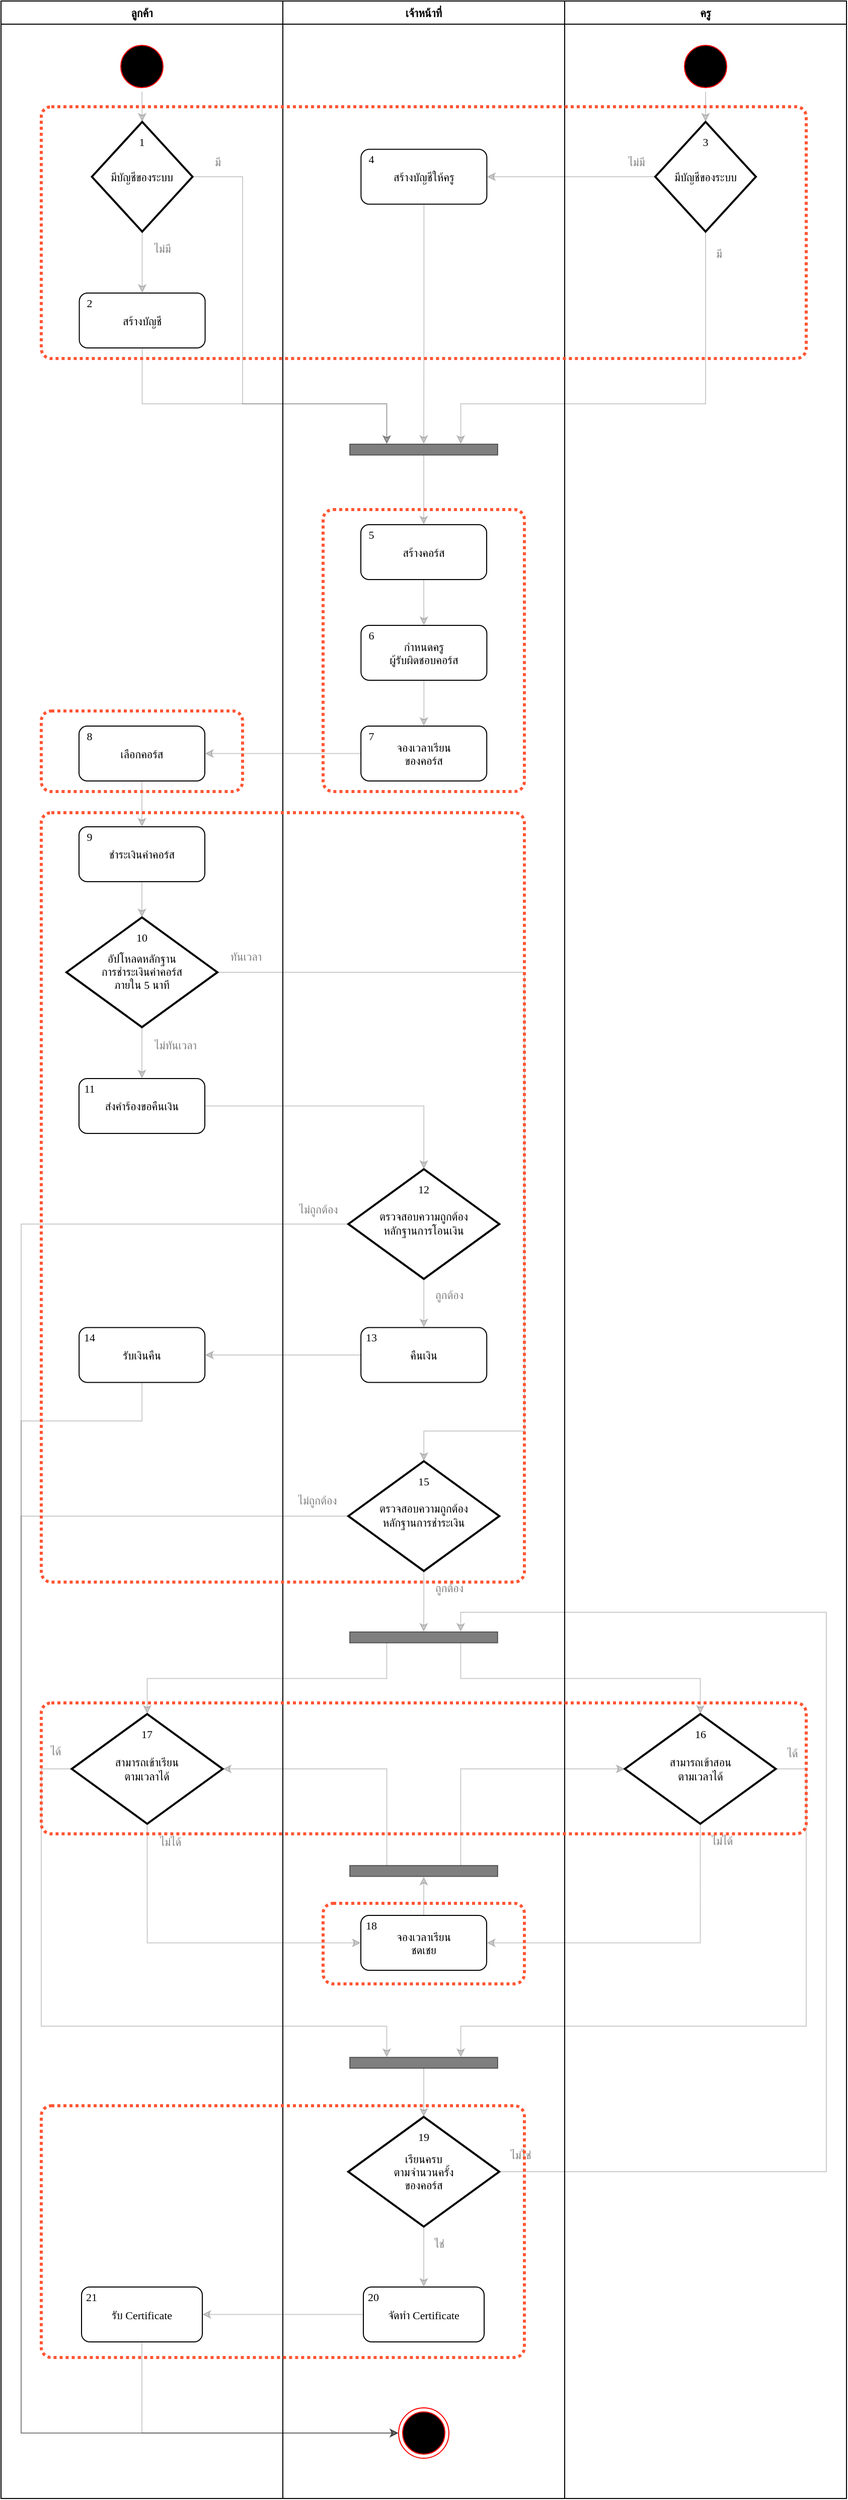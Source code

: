 <mxfile version="22.1.0" type="google" pages="15">
  <diagram name="2.0.0-uc" id="_-KqLuL5_YnIDxDH3akb">
    <mxGraphModel dx="940" dy="604" grid="1" gridSize="10" guides="1" tooltips="1" connect="1" arrows="1" fold="1" page="0" pageScale="1" pageWidth="827" pageHeight="1169" background="none" math="0" shadow="0">
      <root>
        <mxCell id="HMY7af5ZAFw8MWSyMFF_-0" />
        <mxCell id="HMY7af5ZAFw8MWSyMFF_-1" value="Activities" style="locked=1;" parent="HMY7af5ZAFw8MWSyMFF_-0" visible="0" />
        <mxCell id="HMY7af5ZAFw8MWSyMFF_-2" value="ลูกค้า" style="swimlane;whiteSpace=wrap;movable=1;resizable=1;rotatable=1;deletable=1;editable=1;locked=0;connectable=1;fontFamily=TH Sarabun New;fontSize=16;" parent="HMY7af5ZAFw8MWSyMFF_-1" vertex="1">
          <mxGeometry x="160" y="120" width="280" height="2480" as="geometry">
            <mxRectangle width="70" height="30" as="alternateBounds" />
          </mxGeometry>
        </mxCell>
        <mxCell id="HMY7af5ZAFw8MWSyMFF_-3" value="ชำระเงินค่าคอร์ส" style="rounded=1;movable=1;resizable=1;rotatable=1;deletable=1;editable=1;locked=0;connectable=1;fontFamily=TH Sarabun New;fontSize=16;" parent="HMY7af5ZAFw8MWSyMFF_-2" vertex="1">
          <mxGeometry x="77.5" y="819.998" width="125" height="54.498" as="geometry" />
        </mxCell>
        <mxCell id="HMY7af5ZAFw8MWSyMFF_-4" value="สามารถเข้าเรียน&lt;br style=&quot;font-size: 16px;&quot;&gt;ตามเวลาได้" style="strokeWidth=2;html=1;shape=mxgraph.flowchart.decision;whiteSpace=wrap;movable=1;resizable=1;rotatable=1;deletable=1;editable=1;locked=0;connectable=1;fontFamily=TH Sarabun New;fontSize=16;" parent="HMY7af5ZAFw8MWSyMFF_-2" vertex="1">
          <mxGeometry x="70.25" y="1701.025" width="150" height="108.997" as="geometry" />
        </mxCell>
        <mxCell id="HMY7af5ZAFw8MWSyMFF_-5" style="edgeStyle=orthogonalEdgeStyle;rounded=0;orthogonalLoop=1;jettySize=auto;html=1;exitX=0.5;exitY=1;exitDx=0;exitDy=0;entryX=0.5;entryY=0;entryDx=0;entryDy=0;movable=1;resizable=1;rotatable=1;deletable=1;editable=1;locked=0;connectable=1;fontFamily=TH Sarabun New;fontSize=16;" parent="HMY7af5ZAFw8MWSyMFF_-2" source="HMY7af5ZAFw8MWSyMFF_-6" target="HMY7af5ZAFw8MWSyMFF_-3" edge="1">
          <mxGeometry relative="1" as="geometry" />
        </mxCell>
        <mxCell id="HMY7af5ZAFw8MWSyMFF_-6" value="เลือกคอร์ส" style="rounded=1;movable=1;resizable=1;rotatable=1;deletable=1;editable=1;locked=0;connectable=1;fontFamily=TH Sarabun New;fontSize=16;" parent="HMY7af5ZAFw8MWSyMFF_-2" vertex="1">
          <mxGeometry x="77.5" y="720.002" width="125" height="54.498" as="geometry" />
        </mxCell>
        <mxCell id="HMY7af5ZAFw8MWSyMFF_-7" value="" style="edgeStyle=orthogonalEdgeStyle;rounded=0;orthogonalLoop=1;jettySize=auto;html=1;exitX=0.5;exitY=1;exitDx=0;exitDy=0;exitPerimeter=0;entryX=0.5;entryY=0;entryDx=0;entryDy=0;movable=1;resizable=1;rotatable=1;deletable=1;editable=1;locked=0;connectable=1;fontFamily=TH Sarabun New;fontSize=16;" parent="HMY7af5ZAFw8MWSyMFF_-2" source="HMY7af5ZAFw8MWSyMFF_-9" target="HMY7af5ZAFw8MWSyMFF_-10" edge="1">
          <mxGeometry relative="1" as="geometry" />
        </mxCell>
        <mxCell id="HMY7af5ZAFw8MWSyMFF_-8" value="ไม่มี" style="edgeLabel;html=1;align=center;verticalAlign=middle;resizable=1;points=[];movable=1;rotatable=1;deletable=1;editable=1;locked=0;connectable=1;fontFamily=TH Sarabun New;fontSize=16;" parent="HMY7af5ZAFw8MWSyMFF_-7" connectable="0" vertex="1">
          <mxGeometry x="-0.536" relative="1" as="geometry">
            <mxPoint x="19" y="3" as="offset" />
          </mxGeometry>
        </mxCell>
        <mxCell id="HMY7af5ZAFw8MWSyMFF_-9" value="มีบัญชีของระบบ" style="strokeWidth=2;html=1;shape=mxgraph.flowchart.decision;whiteSpace=wrap;movable=1;resizable=1;rotatable=1;deletable=1;editable=1;locked=0;connectable=1;fontFamily=TH Sarabun New;fontSize=16;" parent="HMY7af5ZAFw8MWSyMFF_-2" vertex="1">
          <mxGeometry x="90.29" y="120.002" width="100" height="108.997" as="geometry" />
        </mxCell>
        <mxCell id="HMY7af5ZAFw8MWSyMFF_-10" value="สร้างบัญชี" style="rounded=1;movable=1;resizable=1;rotatable=1;deletable=1;editable=1;locked=0;connectable=1;fontFamily=TH Sarabun New;fontSize=16;" parent="HMY7af5ZAFw8MWSyMFF_-2" vertex="1">
          <mxGeometry x="77.79" y="290.002" width="125" height="54.498" as="geometry" />
        </mxCell>
        <mxCell id="HMY7af5ZAFw8MWSyMFF_-11" style="edgeStyle=orthogonalEdgeStyle;rounded=0;orthogonalLoop=1;jettySize=auto;html=1;exitX=0.5;exitY=1;exitDx=0;exitDy=0;exitPerimeter=0;entryX=0.5;entryY=0;entryDx=0;entryDy=0;movable=1;resizable=1;rotatable=1;deletable=1;editable=1;locked=0;connectable=1;fontFamily=TH Sarabun New;fontSize=16;" parent="HMY7af5ZAFw8MWSyMFF_-2" source="HMY7af5ZAFw8MWSyMFF_-13" target="HMY7af5ZAFw8MWSyMFF_-15" edge="1">
          <mxGeometry relative="1" as="geometry" />
        </mxCell>
        <mxCell id="HMY7af5ZAFw8MWSyMFF_-12" value="ไม่ทันเวลา" style="edgeLabel;html=1;align=center;verticalAlign=middle;resizable=1;points=[];movable=1;rotatable=1;deletable=1;editable=1;locked=0;connectable=1;fontFamily=TH Sarabun New;fontSize=16;" parent="HMY7af5ZAFw8MWSyMFF_-11" connectable="0" vertex="1">
          <mxGeometry x="-0.203" relative="1" as="geometry">
            <mxPoint x="33" y="-3" as="offset" />
          </mxGeometry>
        </mxCell>
        <mxCell id="HMY7af5ZAFw8MWSyMFF_-13" value="อัปโหลดหลักฐาน&lt;br style=&quot;font-size: 16px;&quot;&gt;การชำระเงินค่าคอร์ส&lt;br style=&quot;font-size: 16px;&quot;&gt;ภายใน 5 นาที" style="strokeWidth=2;html=1;shape=mxgraph.flowchart.decision;whiteSpace=wrap;movable=1;resizable=1;rotatable=1;deletable=1;editable=1;locked=0;connectable=1;fontFamily=TH Sarabun New;fontSize=16;" parent="HMY7af5ZAFw8MWSyMFF_-2" vertex="1">
          <mxGeometry x="65" y="909.997" width="150" height="108.997" as="geometry" />
        </mxCell>
        <mxCell id="HMY7af5ZAFw8MWSyMFF_-14" style="edgeStyle=orthogonalEdgeStyle;rounded=0;orthogonalLoop=1;jettySize=auto;html=1;exitX=0.5;exitY=1;exitDx=0;exitDy=0;entryX=0.5;entryY=0;entryDx=0;entryDy=0;entryPerimeter=0;movable=1;resizable=1;rotatable=1;deletable=1;editable=1;locked=0;connectable=1;fontFamily=TH Sarabun New;fontSize=16;" parent="HMY7af5ZAFw8MWSyMFF_-2" source="HMY7af5ZAFw8MWSyMFF_-3" target="HMY7af5ZAFw8MWSyMFF_-13" edge="1">
          <mxGeometry relative="1" as="geometry" />
        </mxCell>
        <mxCell id="HMY7af5ZAFw8MWSyMFF_-15" value="ส่งคำร้องขอคืนเงิน" style="rounded=1;movable=1;resizable=1;rotatable=1;deletable=1;editable=1;locked=0;connectable=1;fontFamily=TH Sarabun New;fontSize=16;" parent="HMY7af5ZAFw8MWSyMFF_-2" vertex="1">
          <mxGeometry x="77.5" y="1069.998" width="125" height="54.498" as="geometry" />
        </mxCell>
        <mxCell id="HMY7af5ZAFw8MWSyMFF_-16" value="รับเงินคืน" style="rounded=1;movable=1;resizable=1;rotatable=1;deletable=1;editable=1;locked=0;connectable=1;fontFamily=TH Sarabun New;fontSize=16;" parent="HMY7af5ZAFw8MWSyMFF_-2" vertex="1">
          <mxGeometry x="77.59" y="1317.248" width="125" height="54.498" as="geometry" />
        </mxCell>
        <mxCell id="HMY7af5ZAFw8MWSyMFF_-17" value="1" style="whiteSpace=wrap;html=1;aspect=fixed;fontFamily=TH Sarabun New;fillColor=none;strokeColor=none;fontColor=#000000;movable=1;resizable=1;rotatable=1;deletable=1;editable=1;locked=0;connectable=1;fontSize=16;" parent="HMY7af5ZAFw8MWSyMFF_-2" vertex="1">
          <mxGeometry x="130.29" y="130" width="20" height="20" as="geometry" />
        </mxCell>
        <mxCell id="HMY7af5ZAFw8MWSyMFF_-18" value="2" style="whiteSpace=wrap;html=1;aspect=fixed;fontFamily=TH Sarabun New;fillColor=none;strokeColor=none;fontColor=#000000;movable=1;resizable=1;rotatable=1;deletable=1;editable=1;locked=0;connectable=1;fontSize=16;" parent="HMY7af5ZAFw8MWSyMFF_-2" vertex="1">
          <mxGeometry x="77.88" y="290" width="20" height="20" as="geometry" />
        </mxCell>
        <mxCell id="HMY7af5ZAFw8MWSyMFF_-19" value="8" style="whiteSpace=wrap;html=1;aspect=fixed;fontFamily=TH Sarabun New;fillColor=none;strokeColor=none;fontColor=#000000;movable=1;resizable=1;rotatable=1;deletable=1;editable=1;locked=0;connectable=1;fontSize=16;" parent="HMY7af5ZAFw8MWSyMFF_-2" vertex="1">
          <mxGeometry x="77.59" y="720" width="20" height="20" as="geometry" />
        </mxCell>
        <mxCell id="HMY7af5ZAFw8MWSyMFF_-20" value="9" style="whiteSpace=wrap;html=1;aspect=fixed;fontFamily=TH Sarabun New;fillColor=none;strokeColor=none;fontColor=#000000;movable=1;resizable=1;rotatable=1;deletable=1;editable=1;locked=0;connectable=1;fontSize=16;" parent="HMY7af5ZAFw8MWSyMFF_-2" vertex="1">
          <mxGeometry x="77.59" y="820" width="20" height="20" as="geometry" />
        </mxCell>
        <mxCell id="HMY7af5ZAFw8MWSyMFF_-21" value="10" style="whiteSpace=wrap;html=1;aspect=fixed;fontFamily=TH Sarabun New;fillColor=none;strokeColor=none;fontColor=#000000;movable=1;resizable=1;rotatable=1;deletable=1;editable=1;locked=0;connectable=1;fontSize=16;" parent="HMY7af5ZAFw8MWSyMFF_-2" vertex="1">
          <mxGeometry x="130" y="920" width="20" height="20" as="geometry" />
        </mxCell>
        <mxCell id="HMY7af5ZAFw8MWSyMFF_-22" value="11" style="whiteSpace=wrap;html=1;aspect=fixed;fontFamily=TH Sarabun New;fillColor=none;strokeColor=none;fontColor=#000000;movable=1;resizable=1;rotatable=1;deletable=1;editable=1;locked=0;connectable=1;fontSize=16;" parent="HMY7af5ZAFw8MWSyMFF_-2" vertex="1">
          <mxGeometry x="77.59" y="1070" width="20" height="20" as="geometry" />
        </mxCell>
        <mxCell id="HMY7af5ZAFw8MWSyMFF_-23" value="14" style="whiteSpace=wrap;html=1;aspect=fixed;fontFamily=TH Sarabun New;fillColor=none;strokeColor=none;fontColor=#000000;movable=1;resizable=1;rotatable=1;deletable=1;editable=1;locked=0;connectable=1;fontSize=16;" parent="HMY7af5ZAFw8MWSyMFF_-2" vertex="1">
          <mxGeometry x="77.5" y="1317.25" width="20" height="20" as="geometry" />
        </mxCell>
        <mxCell id="HMY7af5ZAFw8MWSyMFF_-24" value="17" style="whiteSpace=wrap;html=1;aspect=fixed;fontFamily=TH Sarabun New;fillColor=none;strokeColor=none;fontColor=#000000;movable=1;resizable=1;rotatable=1;deletable=1;editable=1;locked=0;connectable=1;fontSize=16;" parent="HMY7af5ZAFw8MWSyMFF_-2" vertex="1">
          <mxGeometry x="135.25" y="1711.02" width="20" height="20" as="geometry" />
        </mxCell>
        <mxCell id="HMY7af5ZAFw8MWSyMFF_-25" value="รับ Certificate" style="rounded=1;movable=1;resizable=1;rotatable=1;deletable=1;editable=1;locked=0;connectable=1;fontFamily=TH Sarabun New;fontSize=16;" parent="HMY7af5ZAFw8MWSyMFF_-2" vertex="1">
          <mxGeometry x="80" y="2270" width="120" height="54.5" as="geometry" />
        </mxCell>
        <mxCell id="HMY7af5ZAFw8MWSyMFF_-26" value="21" style="whiteSpace=wrap;html=1;aspect=fixed;fontFamily=TH Sarabun New;fillColor=none;strokeColor=none;fontColor=#000000;movable=1;resizable=1;rotatable=1;deletable=1;editable=1;locked=0;connectable=1;fontSize=16;" parent="HMY7af5ZAFw8MWSyMFF_-2" vertex="1">
          <mxGeometry x="80.0" y="2270" width="20" height="20" as="geometry" />
        </mxCell>
        <mxCell id="HMY7af5ZAFw8MWSyMFF_-27" value="" style="ellipse;shape=startState;fillColor=#000000;strokeColor=#ff0000;movable=1;resizable=1;rotatable=1;deletable=1;editable=1;locked=0;connectable=1;fontFamily=TH Sarabun New;fontSize=16;" parent="HMY7af5ZAFw8MWSyMFF_-2" vertex="1">
          <mxGeometry x="115" y="40" width="50" height="50" as="geometry" />
        </mxCell>
        <mxCell id="HMY7af5ZAFw8MWSyMFF_-28" style="edgeStyle=orthogonalEdgeStyle;shape=connector;rounded=0;orthogonalLoop=1;jettySize=auto;html=1;exitX=0.5;exitY=1;exitDx=0;exitDy=0;entryX=0.5;entryY=0;entryDx=0;entryDy=0;entryPerimeter=0;labelBackgroundColor=default;strokeColor=#000000;strokeWidth=1;align=center;verticalAlign=middle;fontFamily=TH Sarabun New;fontSize=16;fontColor=default;endArrow=classic;endFill=1;movable=1;resizable=1;rotatable=1;deletable=1;editable=1;locked=0;connectable=1;" parent="HMY7af5ZAFw8MWSyMFF_-2" source="HMY7af5ZAFw8MWSyMFF_-27" target="HMY7af5ZAFw8MWSyMFF_-9" edge="1">
          <mxGeometry relative="1" as="geometry" />
        </mxCell>
        <mxCell id="HMY7af5ZAFw8MWSyMFF_-29" value="เจ้าหน้าที่" style="swimlane;whiteSpace=wrap;movable=1;resizable=1;rotatable=1;deletable=1;editable=1;locked=0;connectable=1;fontFamily=TH Sarabun New;fontSize=16;" parent="HMY7af5ZAFw8MWSyMFF_-1" vertex="1">
          <mxGeometry x="440" y="120" width="280" height="2480" as="geometry" />
        </mxCell>
        <mxCell id="HMY7af5ZAFw8MWSyMFF_-30" style="edgeStyle=orthogonalEdgeStyle;rounded=0;orthogonalLoop=1;jettySize=auto;html=1;exitX=0.5;exitY=1;exitDx=0;exitDy=0;exitPerimeter=0;entryX=0.5;entryY=0;entryDx=0;entryDy=0;movable=1;resizable=1;rotatable=1;deletable=1;editable=1;locked=0;connectable=1;fontFamily=TH Sarabun New;fontSize=16;" parent="HMY7af5ZAFw8MWSyMFF_-29" source="HMY7af5ZAFw8MWSyMFF_-32" target="HMY7af5ZAFw8MWSyMFF_-37" edge="1">
          <mxGeometry relative="1" as="geometry">
            <mxPoint x="140" y="1610.933" as="targetPoint" />
          </mxGeometry>
        </mxCell>
        <mxCell id="HMY7af5ZAFw8MWSyMFF_-31" value="ถูกต้อง" style="edgeLabel;html=1;align=center;verticalAlign=middle;resizable=1;points=[];movable=1;rotatable=1;deletable=1;editable=1;locked=0;connectable=1;fontFamily=TH Sarabun New;fontSize=16;" parent="HMY7af5ZAFw8MWSyMFF_-30" connectable="0" vertex="1">
          <mxGeometry x="-0.305" relative="1" as="geometry">
            <mxPoint x="25" y="-4" as="offset" />
          </mxGeometry>
        </mxCell>
        <mxCell id="HMY7af5ZAFw8MWSyMFF_-32" value="ตรวจสอบความถูกต้อง&lt;br style=&quot;font-size: 16px;&quot;&gt;หลักฐานการชำระเงิน" style="strokeWidth=2;html=1;shape=mxgraph.flowchart.decision;whiteSpace=wrap;movable=1;resizable=1;rotatable=1;deletable=1;editable=1;locked=0;connectable=1;fontFamily=TH Sarabun New;fontSize=16;" parent="HMY7af5ZAFw8MWSyMFF_-29" vertex="1">
          <mxGeometry x="65.09" y="1449.997" width="150" height="108.997" as="geometry" />
        </mxCell>
        <mxCell id="HMY7af5ZAFw8MWSyMFF_-33" style="edgeStyle=orthogonalEdgeStyle;rounded=0;orthogonalLoop=1;jettySize=auto;html=1;exitX=0.5;exitY=0;exitDx=0;exitDy=0;entryX=0.5;entryY=1;entryDx=0;entryDy=0;movable=1;resizable=1;rotatable=1;deletable=1;editable=1;locked=0;connectable=1;fontFamily=TH Sarabun New;fontSize=16;" parent="HMY7af5ZAFw8MWSyMFF_-29" source="HMY7af5ZAFw8MWSyMFF_-34" target="HMY7af5ZAFw8MWSyMFF_-35" edge="1">
          <mxGeometry relative="1" as="geometry" />
        </mxCell>
        <mxCell id="HMY7af5ZAFw8MWSyMFF_-34" value="จองเวลาเรียน&#xa;ชดเชย" style="rounded=1;movable=1;resizable=1;rotatable=1;deletable=1;editable=1;locked=0;connectable=1;fontFamily=TH Sarabun New;fontSize=16;" parent="HMY7af5ZAFw8MWSyMFF_-29" vertex="1">
          <mxGeometry x="77.5" y="1901.018" width="125" height="54.498" as="geometry" />
        </mxCell>
        <mxCell id="HMY7af5ZAFw8MWSyMFF_-35" value="" style="whiteSpace=wrap;html=1;rounded=0;shadow=0;comic=0;labelBackgroundColor=none;strokeWidth=1;fillColor=#000000;fontFamily=TH Sarabun New;fontSize=16;align=center;rotation=0;movable=1;resizable=1;rotatable=1;deletable=1;editable=1;locked=0;connectable=1;" parent="HMY7af5ZAFw8MWSyMFF_-29" vertex="1">
          <mxGeometry x="66.5" y="1851.44" width="147" height="10.9" as="geometry" />
        </mxCell>
        <mxCell id="HMY7af5ZAFw8MWSyMFF_-36" value="จัดทำ Certificate" style="rounded=1;movable=1;resizable=1;rotatable=1;deletable=1;editable=1;locked=0;connectable=1;fontFamily=TH Sarabun New;fontSize=16;" parent="HMY7af5ZAFw8MWSyMFF_-29" vertex="1">
          <mxGeometry x="80" y="2270" width="120" height="54.5" as="geometry" />
        </mxCell>
        <mxCell id="HMY7af5ZAFw8MWSyMFF_-37" value="" style="whiteSpace=wrap;html=1;rounded=0;shadow=0;comic=0;labelBackgroundColor=none;strokeWidth=1;fillColor=#000000;fontFamily=TH Sarabun New;fontSize=16;align=center;rotation=0;movable=1;resizable=1;rotatable=1;deletable=1;editable=1;locked=0;connectable=1;" parent="HMY7af5ZAFw8MWSyMFF_-29" vertex="1">
          <mxGeometry x="66.46" y="1619.479" width="147" height="10.9" as="geometry" />
        </mxCell>
        <mxCell id="HMY7af5ZAFw8MWSyMFF_-38" style="edgeStyle=orthogonalEdgeStyle;rounded=0;orthogonalLoop=1;jettySize=auto;html=1;exitX=0.5;exitY=1;exitDx=0;exitDy=0;entryX=0.5;entryY=0;entryDx=0;entryDy=0;entryPerimeter=0;movable=1;resizable=1;rotatable=1;deletable=1;editable=1;locked=0;connectable=1;fontFamily=TH Sarabun New;fontSize=16;" parent="HMY7af5ZAFw8MWSyMFF_-29" source="HMY7af5ZAFw8MWSyMFF_-39" target="HMY7af5ZAFw8MWSyMFF_-50" edge="1">
          <mxGeometry relative="1" as="geometry">
            <mxPoint x="134.75" y="2101.89" as="targetPoint" />
          </mxGeometry>
        </mxCell>
        <mxCell id="HMY7af5ZAFw8MWSyMFF_-39" value="" style="whiteSpace=wrap;html=1;rounded=0;shadow=0;comic=0;labelBackgroundColor=none;strokeWidth=1;fillColor=#000000;fontFamily=TH Sarabun New;fontSize=16;align=center;rotation=0;movable=1;resizable=1;rotatable=1;deletable=1;editable=1;locked=0;connectable=1;" parent="HMY7af5ZAFw8MWSyMFF_-29" vertex="1">
          <mxGeometry x="66.5" y="2041.894" width="147" height="10.9" as="geometry" />
        </mxCell>
        <mxCell id="HMY7af5ZAFw8MWSyMFF_-40" style="edgeStyle=orthogonalEdgeStyle;rounded=0;orthogonalLoop=1;jettySize=auto;html=1;exitX=0.5;exitY=1;exitDx=0;exitDy=0;exitPerimeter=0;entryX=0.5;entryY=0;entryDx=0;entryDy=0;movable=1;resizable=1;rotatable=1;deletable=1;editable=1;locked=0;connectable=1;fontFamily=TH Sarabun New;fontSize=16;" parent="HMY7af5ZAFw8MWSyMFF_-29" source="HMY7af5ZAFw8MWSyMFF_-50" target="HMY7af5ZAFw8MWSyMFF_-36" edge="1">
          <mxGeometry relative="1" as="geometry">
            <mxPoint x="134.75" y="2201.89" as="sourcePoint" />
            <mxPoint x="140" y="2271.892" as="targetPoint" />
          </mxGeometry>
        </mxCell>
        <mxCell id="HMY7af5ZAFw8MWSyMFF_-41" value="ใช่" style="edgeLabel;html=1;align=center;verticalAlign=middle;resizable=1;points=[];movable=1;rotatable=1;deletable=1;editable=1;locked=0;connectable=1;fontFamily=TH Sarabun New;fontSize=16;" parent="HMY7af5ZAFw8MWSyMFF_-40" connectable="0" vertex="1">
          <mxGeometry x="-0.377" y="-1" relative="1" as="geometry">
            <mxPoint x="16" y="-2" as="offset" />
          </mxGeometry>
        </mxCell>
        <mxCell id="HMY7af5ZAFw8MWSyMFF_-42" style="edgeStyle=orthogonalEdgeStyle;shape=connector;rounded=0;orthogonalLoop=1;jettySize=auto;html=1;exitX=0.5;exitY=1;exitDx=0;exitDy=0;entryX=0.5;entryY=0;entryDx=0;entryDy=0;labelBackgroundColor=default;strokeColor=#000000;strokeWidth=1;align=center;verticalAlign=middle;fontFamily=TH Sarabun New;fontSize=16;fontColor=default;endArrow=classic;endFill=1;movable=1;resizable=1;rotatable=1;deletable=1;editable=1;locked=0;connectable=1;" parent="HMY7af5ZAFw8MWSyMFF_-29" source="HMY7af5ZAFw8MWSyMFF_-75" target="HMY7af5ZAFw8MWSyMFF_-63" edge="1">
          <mxGeometry relative="1" as="geometry" />
        </mxCell>
        <mxCell id="HMY7af5ZAFw8MWSyMFF_-43" style="edgeStyle=orthogonalEdgeStyle;rounded=0;orthogonalLoop=1;jettySize=auto;html=1;exitX=0.5;exitY=1;exitDx=0;exitDy=0;entryX=0.5;entryY=0;entryDx=0;entryDy=0;movable=1;resizable=1;rotatable=1;deletable=1;editable=1;locked=0;connectable=1;fontFamily=TH Sarabun New;fontSize=16;" parent="HMY7af5ZAFw8MWSyMFF_-29" source="HMY7af5ZAFw8MWSyMFF_-69" target="HMY7af5ZAFw8MWSyMFF_-72" edge="1">
          <mxGeometry relative="1" as="geometry" />
        </mxCell>
        <mxCell id="HMY7af5ZAFw8MWSyMFF_-44" value="คืนเงิน" style="rounded=1;movable=1;resizable=1;rotatable=1;deletable=1;editable=1;locked=0;connectable=1;fontFamily=TH Sarabun New;fontSize=16;" parent="HMY7af5ZAFw8MWSyMFF_-29" vertex="1">
          <mxGeometry x="77.59" y="1317.253" width="125" height="54.498" as="geometry" />
        </mxCell>
        <mxCell id="HMY7af5ZAFw8MWSyMFF_-45" style="edgeStyle=orthogonalEdgeStyle;rounded=0;orthogonalLoop=1;jettySize=auto;html=1;exitX=0.5;exitY=1;exitDx=0;exitDy=0;exitPerimeter=0;entryX=0.5;entryY=0;entryDx=0;entryDy=0;movable=1;resizable=1;rotatable=1;deletable=1;editable=1;locked=0;connectable=1;fontFamily=TH Sarabun New;fontSize=16;" parent="HMY7af5ZAFw8MWSyMFF_-29" source="HMY7af5ZAFw8MWSyMFF_-47" target="HMY7af5ZAFw8MWSyMFF_-44" edge="1">
          <mxGeometry relative="1" as="geometry" />
        </mxCell>
        <mxCell id="HMY7af5ZAFw8MWSyMFF_-46" value="ถูกต้อง" style="edgeLabel;html=1;align=center;verticalAlign=middle;resizable=1;points=[];movable=1;rotatable=1;deletable=1;editable=1;locked=0;connectable=1;fontFamily=TH Sarabun New;fontSize=16;" parent="HMY7af5ZAFw8MWSyMFF_-45" connectable="0" vertex="1">
          <mxGeometry x="-0.328" relative="1" as="geometry">
            <mxPoint x="25" as="offset" />
          </mxGeometry>
        </mxCell>
        <mxCell id="HMY7af5ZAFw8MWSyMFF_-47" value="ตรวจสอบความถูกต้อง&lt;br style=&quot;font-size: 16px;&quot;&gt;หลักฐานการโอนเงิน" style="strokeWidth=2;html=1;shape=mxgraph.flowchart.decision;whiteSpace=wrap;movable=1;resizable=1;rotatable=1;deletable=1;editable=1;locked=0;connectable=1;fontFamily=TH Sarabun New;fontSize=16;" parent="HMY7af5ZAFw8MWSyMFF_-29" vertex="1">
          <mxGeometry x="65.09" y="1159.997" width="150" height="108.997" as="geometry" />
        </mxCell>
        <mxCell id="HMY7af5ZAFw8MWSyMFF_-48" style="edgeStyle=orthogonalEdgeStyle;rounded=0;orthogonalLoop=1;jettySize=auto;html=1;exitX=1;exitY=0.5;exitDx=0;exitDy=0;exitPerimeter=0;entryX=0.75;entryY=0;entryDx=0;entryDy=0;movable=1;resizable=1;rotatable=1;deletable=1;editable=1;locked=0;connectable=1;fontFamily=TH Sarabun New;fontSize=16;" parent="HMY7af5ZAFw8MWSyMFF_-29" source="HMY7af5ZAFw8MWSyMFF_-50" target="HMY7af5ZAFw8MWSyMFF_-37" edge="1">
          <mxGeometry relative="1" as="geometry">
            <Array as="points">
              <mxPoint x="540" y="2156.02" />
              <mxPoint x="540" y="1600.02" />
              <mxPoint x="177" y="1600.02" />
            </Array>
          </mxGeometry>
        </mxCell>
        <mxCell id="HMY7af5ZAFw8MWSyMFF_-49" value="ไม่ใช่" style="edgeLabel;html=1;align=center;verticalAlign=middle;resizable=1;points=[];movable=1;rotatable=1;deletable=1;editable=1;locked=0;connectable=1;fontFamily=TH Sarabun New;fontSize=16;" parent="HMY7af5ZAFw8MWSyMFF_-48" connectable="0" vertex="1">
          <mxGeometry x="-0.964" relative="1" as="geometry">
            <mxPoint x="-2" y="-17" as="offset" />
          </mxGeometry>
        </mxCell>
        <mxCell id="HMY7af5ZAFw8MWSyMFF_-50" value="เรียนครบ&lt;br style=&quot;font-size: 16px;&quot;&gt;ตามจำนวนครั้ง&lt;br style=&quot;font-size: 16px;&quot;&gt;ของคอร์ส" style="strokeWidth=2;html=1;shape=mxgraph.flowchart.decision;whiteSpace=wrap;movable=1;resizable=1;rotatable=1;deletable=1;editable=1;locked=0;connectable=1;fontFamily=TH Sarabun New;fontSize=16;" parent="HMY7af5ZAFw8MWSyMFF_-29" vertex="1">
          <mxGeometry x="65" y="2101.025" width="150" height="108.997" as="geometry" />
        </mxCell>
        <mxCell id="HMY7af5ZAFw8MWSyMFF_-51" value="" style="ellipse;shape=endState;fillColor=#000000;strokeColor=#ff0000;movable=1;resizable=1;rotatable=1;deletable=1;editable=1;locked=0;connectable=1;aspect=fixed;fontFamily=TH Sarabun New;fontSize=16;" parent="HMY7af5ZAFw8MWSyMFF_-29" vertex="1">
          <mxGeometry x="115" y="2390" width="50" height="50" as="geometry" />
        </mxCell>
        <mxCell id="HMY7af5ZAFw8MWSyMFF_-52" style="edgeStyle=orthogonalEdgeStyle;rounded=0;orthogonalLoop=1;jettySize=auto;html=1;exitX=0;exitY=0.5;exitDx=0;exitDy=0;exitPerimeter=0;entryX=0;entryY=0.5;entryDx=0;entryDy=0;movable=1;resizable=1;rotatable=1;deletable=1;editable=1;locked=0;connectable=1;fontFamily=TH Sarabun New;fontSize=16;" parent="HMY7af5ZAFw8MWSyMFF_-29" source="HMY7af5ZAFw8MWSyMFF_-47" target="HMY7af5ZAFw8MWSyMFF_-51" edge="1">
          <mxGeometry relative="1" as="geometry">
            <Array as="points">
              <mxPoint x="-260" y="1215" />
              <mxPoint x="-260" y="2415" />
            </Array>
          </mxGeometry>
        </mxCell>
        <mxCell id="HMY7af5ZAFw8MWSyMFF_-53" value="ไม่ถูกต้อง" style="edgeLabel;html=1;align=center;verticalAlign=middle;resizable=1;points=[];movable=1;rotatable=1;deletable=1;editable=1;locked=0;connectable=1;fontFamily=TH Sarabun New;fontSize=16;" parent="HMY7af5ZAFw8MWSyMFF_-52" connectable="0" vertex="1">
          <mxGeometry x="-0.967" y="-3" relative="1" as="geometry">
            <mxPoint x="1" y="-12" as="offset" />
          </mxGeometry>
        </mxCell>
        <mxCell id="HMY7af5ZAFw8MWSyMFF_-54" style="edgeStyle=orthogonalEdgeStyle;rounded=0;orthogonalLoop=1;jettySize=auto;html=1;exitX=0;exitY=0.5;exitDx=0;exitDy=0;exitPerimeter=0;entryX=0;entryY=0.5;entryDx=0;entryDy=0;movable=1;resizable=1;rotatable=1;deletable=1;editable=1;locked=0;connectable=1;fontFamily=TH Sarabun New;fontSize=16;" parent="HMY7af5ZAFw8MWSyMFF_-29" source="HMY7af5ZAFw8MWSyMFF_-32" target="HMY7af5ZAFw8MWSyMFF_-51" edge="1">
          <mxGeometry relative="1" as="geometry">
            <Array as="points">
              <mxPoint x="-260" y="1505" />
              <mxPoint x="-260" y="2415" />
            </Array>
          </mxGeometry>
        </mxCell>
        <mxCell id="HMY7af5ZAFw8MWSyMFF_-55" value="ไม่ถูกต้อง" style="edgeLabel;html=1;align=center;verticalAlign=middle;resizable=1;points=[];movable=1;rotatable=1;deletable=1;editable=1;locked=0;connectable=1;fontFamily=TH Sarabun New;fontSize=16;" parent="HMY7af5ZAFw8MWSyMFF_-54" connectable="0" vertex="1">
          <mxGeometry x="-0.963" y="-2" relative="1" as="geometry">
            <mxPoint x="-1" y="-14" as="offset" />
          </mxGeometry>
        </mxCell>
        <mxCell id="HMY7af5ZAFw8MWSyMFF_-56" value="12" style="whiteSpace=wrap;html=1;aspect=fixed;fontFamily=TH Sarabun New;fillColor=none;strokeColor=none;fontColor=#000000;movable=1;resizable=1;rotatable=1;deletable=1;editable=1;locked=0;connectable=1;fontSize=16;" parent="HMY7af5ZAFw8MWSyMFF_-29" vertex="1">
          <mxGeometry x="130" y="1170" width="20" height="20" as="geometry" />
        </mxCell>
        <mxCell id="HMY7af5ZAFw8MWSyMFF_-57" value="13" style="whiteSpace=wrap;html=1;aspect=fixed;fontFamily=TH Sarabun New;fillColor=none;strokeColor=none;fontColor=#000000;movable=1;resizable=1;rotatable=1;deletable=1;editable=1;locked=0;connectable=1;fontSize=16;" parent="HMY7af5ZAFw8MWSyMFF_-29" vertex="1">
          <mxGeometry x="77.5" y="1317.25" width="20" height="20" as="geometry" />
        </mxCell>
        <mxCell id="HMY7af5ZAFw8MWSyMFF_-58" value="15" style="whiteSpace=wrap;html=1;aspect=fixed;fontFamily=TH Sarabun New;fillColor=none;strokeColor=none;fontColor=#000000;movable=1;resizable=1;rotatable=1;deletable=1;editable=1;locked=0;connectable=1;fontSize=16;" parent="HMY7af5ZAFw8MWSyMFF_-29" vertex="1">
          <mxGeometry x="130" y="1460" width="20" height="20" as="geometry" />
        </mxCell>
        <mxCell id="HMY7af5ZAFw8MWSyMFF_-59" value="18" style="whiteSpace=wrap;html=1;aspect=fixed;fontFamily=TH Sarabun New;fillColor=none;strokeColor=none;fontColor=#000000;movable=1;resizable=1;rotatable=1;deletable=1;editable=1;locked=0;connectable=1;fontSize=16;" parent="HMY7af5ZAFw8MWSyMFF_-29" vertex="1">
          <mxGeometry x="77.59" y="1901.02" width="20" height="20" as="geometry" />
        </mxCell>
        <mxCell id="HMY7af5ZAFw8MWSyMFF_-60" value="19" style="whiteSpace=wrap;html=1;aspect=fixed;fontFamily=TH Sarabun New;fillColor=none;strokeColor=none;fontColor=#000000;movable=1;resizable=1;rotatable=1;deletable=1;editable=1;locked=0;connectable=1;fontSize=16;" parent="HMY7af5ZAFw8MWSyMFF_-29" vertex="1">
          <mxGeometry x="130.09" y="2111.02" width="20" height="20" as="geometry" />
        </mxCell>
        <mxCell id="HMY7af5ZAFw8MWSyMFF_-61" value="20" style="whiteSpace=wrap;html=1;aspect=fixed;fontFamily=TH Sarabun New;fillColor=none;strokeColor=none;fontColor=#000000;movable=1;resizable=1;rotatable=1;deletable=1;editable=1;locked=0;connectable=1;fontSize=16;" parent="HMY7af5ZAFw8MWSyMFF_-29" vertex="1">
          <mxGeometry x="80.0" y="2270" width="20" height="20" as="geometry" />
        </mxCell>
        <mxCell id="HMY7af5ZAFw8MWSyMFF_-62" style="edgeStyle=orthogonalEdgeStyle;shape=connector;rounded=0;orthogonalLoop=1;jettySize=auto;html=1;exitX=0.5;exitY=1;exitDx=0;exitDy=0;entryX=0.5;entryY=0;entryDx=0;entryDy=0;labelBackgroundColor=default;strokeColor=#000000;strokeWidth=1;align=center;verticalAlign=middle;fontFamily=TH Sarabun New;fontSize=16;fontColor=default;endArrow=classic;endFill=1;movable=1;resizable=1;rotatable=1;deletable=1;editable=1;locked=0;connectable=1;" parent="HMY7af5ZAFw8MWSyMFF_-29" source="HMY7af5ZAFw8MWSyMFF_-63" target="HMY7af5ZAFw8MWSyMFF_-65" edge="1">
          <mxGeometry relative="1" as="geometry" />
        </mxCell>
        <mxCell id="HMY7af5ZAFw8MWSyMFF_-63" value="" style="whiteSpace=wrap;html=1;rounded=0;shadow=0;comic=0;labelBackgroundColor=none;strokeWidth=1;fillColor=#000000;fontFamily=TH Sarabun New;fontSize=16;align=center;rotation=0;movable=1;resizable=1;rotatable=1;deletable=1;editable=1;locked=0;connectable=1;" parent="HMY7af5ZAFw8MWSyMFF_-29" vertex="1">
          <mxGeometry x="66.5" y="439.999" width="147" height="10.9" as="geometry" />
        </mxCell>
        <mxCell id="HMY7af5ZAFw8MWSyMFF_-64" value="" style="group;movable=1;resizable=1;rotatable=1;deletable=1;editable=1;locked=0;connectable=1;fontFamily=TH Sarabun New;fontSize=16;" parent="HMY7af5ZAFw8MWSyMFF_-29" vertex="1" connectable="0">
          <mxGeometry x="77.5" y="520" width="125" height="54.5" as="geometry" />
        </mxCell>
        <mxCell id="HMY7af5ZAFw8MWSyMFF_-65" value="สร้างคอร์ส" style="rounded=1;movable=1;resizable=1;rotatable=1;deletable=1;editable=1;locked=0;connectable=1;fontFamily=TH Sarabun New;fontSize=16;" parent="HMY7af5ZAFw8MWSyMFF_-64" vertex="1">
          <mxGeometry y="0.002" width="125" height="54.498" as="geometry" />
        </mxCell>
        <mxCell id="HMY7af5ZAFw8MWSyMFF_-66" value="5" style="whiteSpace=wrap;html=1;aspect=fixed;fontFamily=TH Sarabun New;fillColor=none;strokeColor=none;fontColor=#000000;movable=1;resizable=1;rotatable=1;deletable=1;editable=1;locked=0;connectable=1;fontSize=16;" parent="HMY7af5ZAFw8MWSyMFF_-64" vertex="1">
          <mxGeometry x="0.04" width="20" height="20" as="geometry" />
        </mxCell>
        <mxCell id="HMY7af5ZAFw8MWSyMFF_-67" style="edgeStyle=orthogonalEdgeStyle;shape=connector;rounded=0;orthogonalLoop=1;jettySize=auto;html=1;exitX=0.5;exitY=1;exitDx=0;exitDy=0;entryX=0.5;entryY=0;entryDx=0;entryDy=0;labelBackgroundColor=default;strokeColor=#000000;strokeWidth=1;align=center;verticalAlign=middle;fontFamily=TH Sarabun New;fontSize=16;fontColor=default;endArrow=classic;endFill=1;movable=1;resizable=1;rotatable=1;deletable=1;editable=1;locked=0;connectable=1;" parent="HMY7af5ZAFw8MWSyMFF_-29" source="HMY7af5ZAFw8MWSyMFF_-65" target="HMY7af5ZAFw8MWSyMFF_-69" edge="1">
          <mxGeometry relative="1" as="geometry" />
        </mxCell>
        <mxCell id="HMY7af5ZAFw8MWSyMFF_-68" value="" style="group;movable=1;resizable=1;rotatable=1;deletable=1;editable=1;locked=0;connectable=1;fontFamily=TH Sarabun New;fontSize=16;" parent="HMY7af5ZAFw8MWSyMFF_-29" vertex="1" connectable="0">
          <mxGeometry x="77.68" y="620" width="125" height="54.5" as="geometry" />
        </mxCell>
        <mxCell id="HMY7af5ZAFw8MWSyMFF_-69" value="กำหนดครู&#xa;ผู้รับผิดชอบคอร์ส" style="rounded=1;movable=1;resizable=1;rotatable=1;deletable=1;editable=1;locked=0;connectable=1;fontFamily=TH Sarabun New;fontSize=16;" parent="HMY7af5ZAFw8MWSyMFF_-68" vertex="1">
          <mxGeometry width="125" height="54.5" as="geometry" />
        </mxCell>
        <mxCell id="HMY7af5ZAFw8MWSyMFF_-70" value="6" style="whiteSpace=wrap;html=1;aspect=fixed;fontFamily=TH Sarabun New;fillColor=none;strokeColor=none;fontColor=#000000;movable=1;resizable=1;rotatable=1;deletable=1;editable=1;locked=0;connectable=1;fontSize=16;" parent="HMY7af5ZAFw8MWSyMFF_-68" vertex="1">
          <mxGeometry x="0.09" width="20" height="20" as="geometry" />
        </mxCell>
        <mxCell id="HMY7af5ZAFw8MWSyMFF_-71" value="" style="group;movable=1;resizable=1;rotatable=1;deletable=1;editable=1;locked=0;connectable=1;fontFamily=TH Sarabun New;fontSize=16;" parent="HMY7af5ZAFw8MWSyMFF_-29" vertex="1" connectable="0">
          <mxGeometry x="77.59" y="720" width="125.0" height="54.5" as="geometry" />
        </mxCell>
        <mxCell id="HMY7af5ZAFw8MWSyMFF_-72" value="จองเวลาเรียน&#xa;ของคอร์ส" style="rounded=1;movable=1;resizable=1;rotatable=1;deletable=1;editable=1;locked=0;connectable=1;fontFamily=TH Sarabun New;fontSize=16;" parent="HMY7af5ZAFw8MWSyMFF_-71" vertex="1">
          <mxGeometry y="0.002" width="125" height="54.498" as="geometry" />
        </mxCell>
        <mxCell id="HMY7af5ZAFw8MWSyMFF_-73" value="7" style="whiteSpace=wrap;html=1;aspect=fixed;fontFamily=TH Sarabun New;fillColor=none;strokeColor=none;fontColor=#000000;movable=1;resizable=1;rotatable=1;deletable=1;editable=1;locked=0;connectable=1;fontSize=16;" parent="HMY7af5ZAFw8MWSyMFF_-71" vertex="1">
          <mxGeometry x="0.09" width="20" height="20" as="geometry" />
        </mxCell>
        <mxCell id="HMY7af5ZAFw8MWSyMFF_-74" value="" style="group;movable=1;resizable=1;rotatable=1;deletable=1;editable=1;locked=0;connectable=1;fontFamily=TH Sarabun New;fontSize=16;" parent="HMY7af5ZAFw8MWSyMFF_-29" vertex="1" connectable="0">
          <mxGeometry x="77.59" y="147.25" width="125.09" height="54.5" as="geometry" />
        </mxCell>
        <mxCell id="HMY7af5ZAFw8MWSyMFF_-75" value="สร้างบัญชีให้ครู" style="rounded=1;movable=1;resizable=1;rotatable=1;deletable=1;editable=1;locked=0;connectable=1;fontFamily=TH Sarabun New;fontSize=16;" parent="HMY7af5ZAFw8MWSyMFF_-74" vertex="1">
          <mxGeometry x="0.09" y="0.002" width="125" height="54.498" as="geometry" />
        </mxCell>
        <mxCell id="HMY7af5ZAFw8MWSyMFF_-76" value="4" style="whiteSpace=wrap;html=1;aspect=fixed;fontFamily=TH Sarabun New;fillColor=none;strokeColor=none;fontColor=#000000;movable=1;resizable=1;rotatable=1;deletable=1;editable=1;locked=0;connectable=1;fontSize=16;" parent="HMY7af5ZAFw8MWSyMFF_-74" vertex="1">
          <mxGeometry width="20" height="20" as="geometry" />
        </mxCell>
        <mxCell id="HMY7af5ZAFw8MWSyMFF_-77" value="ครู" style="swimlane;whiteSpace=wrap;movable=1;resizable=1;rotatable=1;deletable=1;editable=1;locked=0;connectable=1;fontFamily=TH Sarabun New;fontSize=16;" parent="HMY7af5ZAFw8MWSyMFF_-1" vertex="1">
          <mxGeometry x="720" y="120" width="280" height="2480" as="geometry" />
        </mxCell>
        <mxCell id="HMY7af5ZAFw8MWSyMFF_-78" value="สามารถเข้าสอน&lt;br style=&quot;font-size: 16px;&quot;&gt;ตามเวลาได้" style="strokeWidth=2;html=1;shape=mxgraph.flowchart.decision;whiteSpace=wrap;movable=1;resizable=1;rotatable=1;deletable=1;editable=1;locked=0;connectable=1;fontFamily=TH Sarabun New;fontSize=16;" parent="HMY7af5ZAFw8MWSyMFF_-77" vertex="1">
          <mxGeometry x="59.75" y="1701.025" width="150" height="108.997" as="geometry" />
        </mxCell>
        <mxCell id="HMY7af5ZAFw8MWSyMFF_-79" value="16" style="whiteSpace=wrap;html=1;aspect=fixed;fontFamily=TH Sarabun New;fillColor=none;strokeColor=none;fontColor=#000000;movable=1;resizable=1;rotatable=1;deletable=1;editable=1;locked=0;connectable=1;fontSize=16;" parent="HMY7af5ZAFw8MWSyMFF_-77" vertex="1">
          <mxGeometry x="124.75" y="1711.02" width="20" height="20" as="geometry" />
        </mxCell>
        <mxCell id="HMY7af5ZAFw8MWSyMFF_-80" value="" style="ellipse;shape=startState;fillColor=#000000;strokeColor=#ff0000;movable=1;resizable=1;rotatable=1;deletable=1;editable=1;locked=0;connectable=1;fontFamily=TH Sarabun New;fontSize=16;" parent="HMY7af5ZAFw8MWSyMFF_-77" vertex="1">
          <mxGeometry x="115" y="40" width="50" height="50" as="geometry" />
        </mxCell>
        <mxCell id="HMY7af5ZAFw8MWSyMFF_-81" style="edgeStyle=orthogonalEdgeStyle;rounded=0;orthogonalLoop=1;jettySize=auto;html=1;exitX=0.5;exitY=1;exitDx=0;exitDy=0;entryX=0.5;entryY=0;entryDx=0;entryDy=0;entryPerimeter=0;movable=1;resizable=1;rotatable=1;deletable=1;editable=1;locked=0;connectable=1;fontFamily=TH Sarabun New;fontSize=16;" parent="HMY7af5ZAFw8MWSyMFF_-77" source="HMY7af5ZAFw8MWSyMFF_-80" target="HMY7af5ZAFw8MWSyMFF_-83" edge="1">
          <mxGeometry relative="1" as="geometry" />
        </mxCell>
        <mxCell id="HMY7af5ZAFw8MWSyMFF_-82" value="" style="group;movable=1;resizable=1;rotatable=1;deletable=1;editable=1;locked=0;connectable=1;fontFamily=TH Sarabun New;fontSize=16;" parent="HMY7af5ZAFw8MWSyMFF_-77" vertex="1" connectable="0">
          <mxGeometry x="90" y="120.002" width="100" height="108.997" as="geometry" />
        </mxCell>
        <mxCell id="HMY7af5ZAFw8MWSyMFF_-83" value="มีบัญชีของระบบ" style="strokeWidth=2;html=1;shape=mxgraph.flowchart.decision;whiteSpace=wrap;movable=1;resizable=1;rotatable=1;deletable=1;editable=1;locked=0;connectable=1;fontFamily=TH Sarabun New;fontSize=16;" parent="HMY7af5ZAFw8MWSyMFF_-82" vertex="1">
          <mxGeometry width="100" height="108.997" as="geometry" />
        </mxCell>
        <mxCell id="HMY7af5ZAFw8MWSyMFF_-84" value="3" style="whiteSpace=wrap;html=1;aspect=fixed;fontFamily=TH Sarabun New;fillColor=none;strokeColor=none;fontColor=#000000;movable=1;resizable=1;rotatable=1;deletable=1;editable=1;locked=0;connectable=1;fontSize=16;" parent="HMY7af5ZAFw8MWSyMFF_-82" vertex="1">
          <mxGeometry x="40" y="9.998" width="20" height="20" as="geometry" />
        </mxCell>
        <mxCell id="HMY7af5ZAFw8MWSyMFF_-85" style="edgeStyle=orthogonalEdgeStyle;rounded=0;orthogonalLoop=1;jettySize=auto;html=1;exitX=0.5;exitY=1;exitDx=0;exitDy=0;exitPerimeter=0;entryX=0;entryY=0.5;entryDx=0;entryDy=0;movable=1;resizable=1;rotatable=1;deletable=1;editable=1;locked=0;connectable=1;fontFamily=TH Sarabun New;fontSize=16;" parent="HMY7af5ZAFw8MWSyMFF_-1" source="HMY7af5ZAFw8MWSyMFF_-4" target="HMY7af5ZAFw8MWSyMFF_-34" edge="1">
          <mxGeometry relative="1" as="geometry">
            <mxPoint x="305.25" y="2025.938" as="targetPoint" />
          </mxGeometry>
        </mxCell>
        <mxCell id="HMY7af5ZAFw8MWSyMFF_-86" value="ไม่ได้" style="edgeLabel;html=1;align=center;verticalAlign=middle;resizable=1;points=[];movable=1;rotatable=1;deletable=1;editable=1;locked=0;connectable=1;fontFamily=TH Sarabun New;fontSize=16;" parent="HMY7af5ZAFw8MWSyMFF_-85" connectable="0" vertex="1">
          <mxGeometry x="-0.542" relative="1" as="geometry">
            <mxPoint x="22" y="-58" as="offset" />
          </mxGeometry>
        </mxCell>
        <mxCell id="HMY7af5ZAFw8MWSyMFF_-87" style="edgeStyle=orthogonalEdgeStyle;rounded=0;orthogonalLoop=1;jettySize=auto;html=1;exitX=0.5;exitY=1;exitDx=0;exitDy=0;exitPerimeter=0;entryX=1;entryY=0.5;entryDx=0;entryDy=0;movable=1;resizable=1;rotatable=1;deletable=1;editable=1;locked=0;connectable=1;fontFamily=TH Sarabun New;fontSize=16;" parent="HMY7af5ZAFw8MWSyMFF_-1" source="HMY7af5ZAFw8MWSyMFF_-78" target="HMY7af5ZAFw8MWSyMFF_-34" edge="1">
          <mxGeometry relative="1" as="geometry">
            <mxPoint x="850.25" y="2025.938" as="targetPoint" />
          </mxGeometry>
        </mxCell>
        <mxCell id="HMY7af5ZAFw8MWSyMFF_-88" value="ไม่ได้" style="edgeLabel;html=1;align=center;verticalAlign=middle;resizable=1;points=[];movable=1;rotatable=1;deletable=1;editable=1;locked=0;connectable=1;fontFamily=TH Sarabun New;fontSize=16;" parent="HMY7af5ZAFw8MWSyMFF_-87" connectable="0" vertex="1">
          <mxGeometry x="-0.22" y="1" relative="1" as="geometry">
            <mxPoint x="32" y="-103" as="offset" />
          </mxGeometry>
        </mxCell>
        <mxCell id="HMY7af5ZAFw8MWSyMFF_-89" style="edgeStyle=orthogonalEdgeStyle;rounded=0;orthogonalLoop=1;jettySize=auto;html=1;exitX=0.75;exitY=0;exitDx=0;exitDy=0;entryX=0;entryY=0.5;entryDx=0;entryDy=0;entryPerimeter=0;movable=1;resizable=1;rotatable=1;deletable=1;editable=1;locked=0;connectable=1;fontFamily=TH Sarabun New;fontSize=16;" parent="HMY7af5ZAFw8MWSyMFF_-1" source="HMY7af5ZAFw8MWSyMFF_-35" target="HMY7af5ZAFw8MWSyMFF_-78" edge="1">
          <mxGeometry relative="1" as="geometry" />
        </mxCell>
        <mxCell id="HMY7af5ZAFw8MWSyMFF_-90" style="edgeStyle=orthogonalEdgeStyle;rounded=0;orthogonalLoop=1;jettySize=auto;html=1;exitX=0.25;exitY=0;exitDx=0;exitDy=0;entryX=1;entryY=0.5;entryDx=0;entryDy=0;entryPerimeter=0;movable=1;resizable=1;rotatable=1;deletable=1;editable=1;locked=0;connectable=1;fontFamily=TH Sarabun New;fontSize=16;" parent="HMY7af5ZAFw8MWSyMFF_-1" source="HMY7af5ZAFw8MWSyMFF_-35" target="HMY7af5ZAFw8MWSyMFF_-4" edge="1">
          <mxGeometry relative="1" as="geometry" />
        </mxCell>
        <mxCell id="HMY7af5ZAFw8MWSyMFF_-91" style="edgeStyle=orthogonalEdgeStyle;rounded=0;orthogonalLoop=1;jettySize=auto;html=1;exitX=0.25;exitY=1;exitDx=0;exitDy=0;entryX=0.5;entryY=0;entryDx=0;entryDy=0;entryPerimeter=0;movable=1;resizable=1;rotatable=1;deletable=1;editable=1;locked=0;connectable=1;fontFamily=TH Sarabun New;fontSize=16;" parent="HMY7af5ZAFw8MWSyMFF_-1" source="HMY7af5ZAFw8MWSyMFF_-37" target="HMY7af5ZAFw8MWSyMFF_-4" edge="1">
          <mxGeometry relative="1" as="geometry" />
        </mxCell>
        <mxCell id="HMY7af5ZAFw8MWSyMFF_-92" style="edgeStyle=orthogonalEdgeStyle;rounded=0;orthogonalLoop=1;jettySize=auto;html=1;exitX=0.75;exitY=1;exitDx=0;exitDy=0;entryX=0.5;entryY=0;entryDx=0;entryDy=0;entryPerimeter=0;movable=1;resizable=1;rotatable=1;deletable=1;editable=1;locked=0;connectable=1;fontFamily=TH Sarabun New;fontSize=16;" parent="HMY7af5ZAFw8MWSyMFF_-1" source="HMY7af5ZAFw8MWSyMFF_-37" target="HMY7af5ZAFw8MWSyMFF_-78" edge="1">
          <mxGeometry relative="1" as="geometry" />
        </mxCell>
        <mxCell id="HMY7af5ZAFw8MWSyMFF_-93" style="edgeStyle=orthogonalEdgeStyle;rounded=0;orthogonalLoop=1;jettySize=auto;html=1;exitX=0;exitY=0.5;exitDx=0;exitDy=0;exitPerimeter=0;entryX=1;entryY=0.5;entryDx=0;entryDy=0;movable=1;resizable=1;rotatable=1;deletable=1;editable=1;locked=0;connectable=1;fontFamily=TH Sarabun New;fontSize=16;" parent="HMY7af5ZAFw8MWSyMFF_-1" source="HMY7af5ZAFw8MWSyMFF_-83" target="HMY7af5ZAFw8MWSyMFF_-75" edge="1">
          <mxGeometry relative="1" as="geometry" />
        </mxCell>
        <mxCell id="HMY7af5ZAFw8MWSyMFF_-94" value="ไม่มี" style="edgeLabel;html=1;align=center;verticalAlign=middle;resizable=1;points=[];movable=1;rotatable=1;deletable=1;editable=1;locked=0;connectable=1;fontFamily=TH Sarabun New;fontSize=16;" parent="HMY7af5ZAFw8MWSyMFF_-93" connectable="0" vertex="1">
          <mxGeometry x="-0.563" y="-2" relative="1" as="geometry">
            <mxPoint x="17" y="-13" as="offset" />
          </mxGeometry>
        </mxCell>
        <mxCell id="HMY7af5ZAFw8MWSyMFF_-95" style="edgeStyle=orthogonalEdgeStyle;rounded=0;orthogonalLoop=1;jettySize=auto;html=1;exitX=0;exitY=0.5;exitDx=0;exitDy=0;entryX=1;entryY=0.5;entryDx=0;entryDy=0;movable=1;resizable=1;rotatable=1;deletable=1;editable=1;locked=0;connectable=1;fontFamily=TH Sarabun New;fontSize=16;" parent="HMY7af5ZAFw8MWSyMFF_-1" source="HMY7af5ZAFw8MWSyMFF_-44" target="HMY7af5ZAFw8MWSyMFF_-16" edge="1">
          <mxGeometry relative="1" as="geometry" />
        </mxCell>
        <mxCell id="HMY7af5ZAFw8MWSyMFF_-96" style="edgeStyle=orthogonalEdgeStyle;rounded=0;orthogonalLoop=1;jettySize=auto;html=1;exitX=1;exitY=0.5;exitDx=0;exitDy=0;entryX=0.5;entryY=0;entryDx=0;entryDy=0;entryPerimeter=0;movable=1;resizable=1;rotatable=1;deletable=1;editable=1;locked=0;connectable=1;fontFamily=TH Sarabun New;fontSize=16;" parent="HMY7af5ZAFw8MWSyMFF_-1" source="HMY7af5ZAFw8MWSyMFF_-15" target="HMY7af5ZAFw8MWSyMFF_-47" edge="1">
          <mxGeometry relative="1" as="geometry" />
        </mxCell>
        <mxCell id="HMY7af5ZAFw8MWSyMFF_-97" style="edgeStyle=orthogonalEdgeStyle;rounded=0;orthogonalLoop=1;jettySize=auto;html=1;exitX=1;exitY=0.5;exitDx=0;exitDy=0;exitPerimeter=0;entryX=0.5;entryY=0;entryDx=0;entryDy=0;entryPerimeter=0;movable=1;resizable=1;rotatable=1;deletable=1;editable=1;locked=0;connectable=1;fontFamily=TH Sarabun New;fontSize=16;" parent="HMY7af5ZAFw8MWSyMFF_-1" source="HMY7af5ZAFw8MWSyMFF_-13" target="HMY7af5ZAFw8MWSyMFF_-32" edge="1">
          <mxGeometry relative="1" as="geometry">
            <Array as="points">
              <mxPoint x="680" y="1085" />
              <mxPoint x="680" y="1540" />
              <mxPoint x="580" y="1540" />
            </Array>
          </mxGeometry>
        </mxCell>
        <mxCell id="HMY7af5ZAFw8MWSyMFF_-98" value="ทันเวลา" style="edgeLabel;html=1;align=center;verticalAlign=middle;resizable=1;points=[];movable=1;rotatable=1;deletable=1;editable=1;locked=0;connectable=1;fontFamily=TH Sarabun New;fontSize=16;" parent="HMY7af5ZAFw8MWSyMFF_-97" connectable="0" vertex="1">
          <mxGeometry x="-0.938" y="1" relative="1" as="geometry">
            <mxPoint y="-15" as="offset" />
          </mxGeometry>
        </mxCell>
        <mxCell id="HMY7af5ZAFw8MWSyMFF_-99" style="edgeStyle=orthogonalEdgeStyle;rounded=0;orthogonalLoop=1;jettySize=auto;html=1;exitX=0.5;exitY=1;exitDx=0;exitDy=0;entryX=0;entryY=0.5;entryDx=0;entryDy=0;movable=1;resizable=1;rotatable=1;deletable=1;editable=1;locked=0;connectable=1;fontFamily=TH Sarabun New;fontSize=16;" parent="HMY7af5ZAFw8MWSyMFF_-1" source="HMY7af5ZAFw8MWSyMFF_-16" target="HMY7af5ZAFw8MWSyMFF_-51" edge="1">
          <mxGeometry relative="1" as="geometry">
            <Array as="points">
              <mxPoint x="300" y="1530" />
              <mxPoint x="180" y="1530" />
              <mxPoint x="180" y="2535" />
            </Array>
          </mxGeometry>
        </mxCell>
        <mxCell id="HMY7af5ZAFw8MWSyMFF_-100" style="edgeStyle=orthogonalEdgeStyle;rounded=0;orthogonalLoop=1;jettySize=auto;html=1;exitX=0;exitY=0.5;exitDx=0;exitDy=0;exitPerimeter=0;entryX=0.25;entryY=0;entryDx=0;entryDy=0;movable=1;resizable=1;rotatable=1;deletable=1;editable=1;locked=0;connectable=1;fontFamily=TH Sarabun New;fontSize=16;" parent="HMY7af5ZAFw8MWSyMFF_-1" source="HMY7af5ZAFw8MWSyMFF_-4" target="HMY7af5ZAFw8MWSyMFF_-39" edge="1">
          <mxGeometry relative="1" as="geometry">
            <Array as="points">
              <mxPoint x="200" y="1876.02" />
              <mxPoint x="200" y="2131.02" />
              <mxPoint x="543" y="2131.02" />
            </Array>
          </mxGeometry>
        </mxCell>
        <mxCell id="HMY7af5ZAFw8MWSyMFF_-101" value="ได้" style="edgeLabel;html=1;align=center;verticalAlign=middle;resizable=1;points=[];movable=1;rotatable=1;deletable=1;editable=1;locked=0;connectable=1;fontFamily=TH Sarabun New;fontSize=16;" parent="HMY7af5ZAFw8MWSyMFF_-100" connectable="0" vertex="1">
          <mxGeometry x="-0.875" y="-2" relative="1" as="geometry">
            <mxPoint x="16" y="-28" as="offset" />
          </mxGeometry>
        </mxCell>
        <mxCell id="HMY7af5ZAFw8MWSyMFF_-102" style="edgeStyle=orthogonalEdgeStyle;rounded=0;orthogonalLoop=1;jettySize=auto;html=1;exitX=1;exitY=0.5;exitDx=0;exitDy=0;exitPerimeter=0;entryX=0.75;entryY=0;entryDx=0;entryDy=0;movable=1;resizable=1;rotatable=1;deletable=1;editable=1;locked=0;connectable=1;fontFamily=TH Sarabun New;fontSize=16;" parent="HMY7af5ZAFw8MWSyMFF_-1" source="HMY7af5ZAFw8MWSyMFF_-78" target="HMY7af5ZAFw8MWSyMFF_-39" edge="1">
          <mxGeometry relative="1" as="geometry">
            <Array as="points">
              <mxPoint x="960" y="1876.02" />
              <mxPoint x="960" y="2131.02" />
              <mxPoint x="617" y="2131.02" />
            </Array>
          </mxGeometry>
        </mxCell>
        <mxCell id="HMY7af5ZAFw8MWSyMFF_-103" value="ได้" style="edgeLabel;html=1;align=center;verticalAlign=middle;resizable=1;points=[];movable=1;rotatable=1;deletable=1;editable=1;locked=0;connectable=1;fontFamily=TH Sarabun New;fontSize=16;" parent="HMY7af5ZAFw8MWSyMFF_-102" connectable="0" vertex="1">
          <mxGeometry x="-0.878" relative="1" as="geometry">
            <mxPoint x="-14" y="-26" as="offset" />
          </mxGeometry>
        </mxCell>
        <mxCell id="HMY7af5ZAFw8MWSyMFF_-104" style="edgeStyle=orthogonalEdgeStyle;rounded=0;orthogonalLoop=1;jettySize=auto;html=1;exitX=0;exitY=0.5;exitDx=0;exitDy=0;entryX=1;entryY=0.5;entryDx=0;entryDy=0;movable=1;resizable=1;rotatable=1;deletable=1;editable=1;locked=0;connectable=1;fontFamily=TH Sarabun New;fontSize=16;" parent="HMY7af5ZAFw8MWSyMFF_-1" source="HMY7af5ZAFw8MWSyMFF_-36" target="HMY7af5ZAFw8MWSyMFF_-25" edge="1">
          <mxGeometry relative="1" as="geometry" />
        </mxCell>
        <mxCell id="HMY7af5ZAFw8MWSyMFF_-105" style="edgeStyle=orthogonalEdgeStyle;rounded=0;orthogonalLoop=1;jettySize=auto;html=1;exitX=0.5;exitY=1;exitDx=0;exitDy=0;entryX=0;entryY=0.5;entryDx=0;entryDy=0;movable=1;resizable=1;rotatable=1;deletable=1;editable=1;locked=0;connectable=1;fontFamily=TH Sarabun New;fontSize=16;" parent="HMY7af5ZAFw8MWSyMFF_-1" source="HMY7af5ZAFw8MWSyMFF_-25" target="HMY7af5ZAFw8MWSyMFF_-51" edge="1">
          <mxGeometry relative="1" as="geometry" />
        </mxCell>
        <mxCell id="HMY7af5ZAFw8MWSyMFF_-106" style="edgeStyle=orthogonalEdgeStyle;rounded=0;orthogonalLoop=1;jettySize=auto;html=1;exitX=1;exitY=0.5;exitDx=0;exitDy=0;exitPerimeter=0;entryX=0.25;entryY=0;entryDx=0;entryDy=0;movable=1;resizable=1;rotatable=1;deletable=1;editable=1;locked=0;connectable=1;fontFamily=TH Sarabun New;fontSize=16;" parent="HMY7af5ZAFw8MWSyMFF_-1" source="HMY7af5ZAFw8MWSyMFF_-9" target="HMY7af5ZAFw8MWSyMFF_-63" edge="1">
          <mxGeometry relative="1" as="geometry">
            <Array as="points">
              <mxPoint x="400" y="295" />
              <mxPoint x="400" y="520" />
              <mxPoint x="543" y="520" />
            </Array>
          </mxGeometry>
        </mxCell>
        <mxCell id="HMY7af5ZAFw8MWSyMFF_-107" value="มี" style="edgeLabel;html=1;align=center;verticalAlign=middle;resizable=1;points=[];movable=1;rotatable=1;deletable=1;editable=1;locked=0;connectable=1;fontFamily=TH Sarabun New;fontSize=16;" parent="HMY7af5ZAFw8MWSyMFF_-106" connectable="0" vertex="1">
          <mxGeometry x="-0.591" relative="1" as="geometry">
            <mxPoint x="-25" y="-59" as="offset" />
          </mxGeometry>
        </mxCell>
        <mxCell id="HMY7af5ZAFw8MWSyMFF_-108" style="edgeStyle=orthogonalEdgeStyle;shape=connector;rounded=0;orthogonalLoop=1;jettySize=auto;html=1;exitX=0.5;exitY=1;exitDx=0;exitDy=0;entryX=0.25;entryY=0;entryDx=0;entryDy=0;labelBackgroundColor=default;strokeColor=#000000;strokeWidth=1;align=center;verticalAlign=middle;fontFamily=TH Sarabun New;fontSize=16;fontColor=default;endArrow=classic;endFill=1;movable=1;resizable=1;rotatable=1;deletable=1;editable=1;locked=0;connectable=1;" parent="HMY7af5ZAFw8MWSyMFF_-1" source="HMY7af5ZAFw8MWSyMFF_-10" target="HMY7af5ZAFw8MWSyMFF_-63" edge="1">
          <mxGeometry relative="1" as="geometry">
            <Array as="points">
              <mxPoint x="300" y="520" />
              <mxPoint x="543" y="520" />
            </Array>
          </mxGeometry>
        </mxCell>
        <mxCell id="HMY7af5ZAFw8MWSyMFF_-109" style="edgeStyle=orthogonalEdgeStyle;shape=connector;rounded=0;orthogonalLoop=1;jettySize=auto;html=1;exitX=0.5;exitY=1;exitDx=0;exitDy=0;exitPerimeter=0;entryX=0.75;entryY=0;entryDx=0;entryDy=0;labelBackgroundColor=default;strokeColor=#000000;strokeWidth=1;align=center;verticalAlign=middle;fontFamily=TH Sarabun New;fontSize=16;fontColor=default;endArrow=classic;endFill=1;movable=1;resizable=1;rotatable=1;deletable=1;editable=1;locked=0;connectable=1;" parent="HMY7af5ZAFw8MWSyMFF_-1" source="HMY7af5ZAFw8MWSyMFF_-83" target="HMY7af5ZAFw8MWSyMFF_-63" edge="1">
          <mxGeometry relative="1" as="geometry">
            <Array as="points">
              <mxPoint x="860" y="520" />
              <mxPoint x="617" y="520" />
            </Array>
          </mxGeometry>
        </mxCell>
        <mxCell id="HMY7af5ZAFw8MWSyMFF_-110" value="มี" style="edgeLabel;html=1;align=center;verticalAlign=middle;resizable=1;points=[];fontSize=16;fontFamily=TH Sarabun New;fontColor=default;movable=1;rotatable=1;deletable=1;editable=1;locked=0;connectable=1;" parent="HMY7af5ZAFw8MWSyMFF_-109" vertex="1" connectable="0">
          <mxGeometry x="-0.859" y="1" relative="1" as="geometry">
            <mxPoint x="12" y="-10" as="offset" />
          </mxGeometry>
        </mxCell>
        <mxCell id="HMY7af5ZAFw8MWSyMFF_-111" style="edgeStyle=orthogonalEdgeStyle;shape=connector;rounded=0;orthogonalLoop=1;jettySize=auto;html=1;exitX=0;exitY=0.5;exitDx=0;exitDy=0;entryX=1;entryY=0.5;entryDx=0;entryDy=0;labelBackgroundColor=default;strokeColor=#000000;strokeWidth=1;align=center;verticalAlign=middle;fontFamily=TH Sarabun New;fontSize=16;fontColor=default;endArrow=classic;endFill=1;movable=1;resizable=1;rotatable=1;deletable=1;editable=1;locked=0;connectable=1;" parent="HMY7af5ZAFw8MWSyMFF_-1" source="HMY7af5ZAFw8MWSyMFF_-72" target="HMY7af5ZAFw8MWSyMFF_-6" edge="1">
          <mxGeometry relative="1" as="geometry" />
        </mxCell>
        <mxCell id="XOXxZTYC0UbuiYwLA_k6-120" value="Activity vertices" style="locked=1;" parent="HMY7af5ZAFw8MWSyMFF_-0" />
        <mxCell id="XOXxZTYC0UbuiYwLA_k6-121" value="ลูกค้า" style="swimlane;whiteSpace=wrap;movable=1;resizable=1;rotatable=1;deletable=1;editable=1;locked=0;connectable=1;fontFamily=Sarabun;fontSize=11;fontSource=https%3A%2F%2Ffonts.googleapis.com%2Fcss%3Ffamily%3DSarabun;" parent="XOXxZTYC0UbuiYwLA_k6-120" vertex="1">
          <mxGeometry x="160" y="120" width="280" height="2480" as="geometry">
            <mxRectangle width="70" height="30" as="alternateBounds" />
          </mxGeometry>
        </mxCell>
        <mxCell id="XOXxZTYC0UbuiYwLA_k6-122" value="ชำระเงินค่าคอร์ส" style="rounded=1;movable=1;resizable=1;rotatable=1;deletable=1;editable=1;locked=0;connectable=1;fontFamily=Sarabun;fontSize=11;fontSource=https%3A%2F%2Ffonts.googleapis.com%2Fcss%3Ffamily%3DSarabun;" parent="XOXxZTYC0UbuiYwLA_k6-121" vertex="1">
          <mxGeometry x="77.5" y="819.998" width="125" height="54.498" as="geometry" />
        </mxCell>
        <mxCell id="XOXxZTYC0UbuiYwLA_k6-123" value="สามารถเข้าเรียน&lt;br style=&quot;font-size: 11px;&quot;&gt;ตามเวลาได้" style="strokeWidth=2;html=1;shape=mxgraph.flowchart.decision;whiteSpace=wrap;movable=1;resizable=1;rotatable=1;deletable=1;editable=1;locked=0;connectable=1;fontFamily=Sarabun;fontSize=11;fontSource=https%3A%2F%2Ffonts.googleapis.com%2Fcss%3Ffamily%3DSarabun;" parent="XOXxZTYC0UbuiYwLA_k6-121" vertex="1">
          <mxGeometry x="70.25" y="1701.025" width="150" height="108.997" as="geometry" />
        </mxCell>
        <mxCell id="XOXxZTYC0UbuiYwLA_k6-125" value="เลือกคอร์ส" style="rounded=1;movable=1;resizable=1;rotatable=1;deletable=1;editable=1;locked=0;connectable=1;fontFamily=Sarabun;fontSize=11;fontSource=https%3A%2F%2Ffonts.googleapis.com%2Fcss%3Ffamily%3DSarabun;" parent="XOXxZTYC0UbuiYwLA_k6-121" vertex="1">
          <mxGeometry x="77.5" y="720.002" width="125" height="54.498" as="geometry" />
        </mxCell>
        <mxCell id="XOXxZTYC0UbuiYwLA_k6-128" value="มีบัญชีของระบบ" style="strokeWidth=2;html=1;shape=mxgraph.flowchart.decision;whiteSpace=wrap;movable=1;resizable=1;rotatable=1;deletable=1;editable=1;locked=0;connectable=1;fontFamily=Sarabun;fontSize=11;fontSource=https%3A%2F%2Ffonts.googleapis.com%2Fcss%3Ffamily%3DSarabun;" parent="XOXxZTYC0UbuiYwLA_k6-121" vertex="1">
          <mxGeometry x="90.29" y="120.002" width="100" height="108.997" as="geometry" />
        </mxCell>
        <mxCell id="XOXxZTYC0UbuiYwLA_k6-129" value="สร้างบัญชี" style="rounded=1;movable=1;resizable=1;rotatable=1;deletable=1;editable=1;locked=0;connectable=1;fontFamily=Sarabun;fontSize=11;fontSource=https%3A%2F%2Ffonts.googleapis.com%2Fcss%3Ffamily%3DSarabun;" parent="XOXxZTYC0UbuiYwLA_k6-121" vertex="1">
          <mxGeometry x="77.79" y="290.002" width="125" height="54.498" as="geometry" />
        </mxCell>
        <mxCell id="XOXxZTYC0UbuiYwLA_k6-132" value="อัปโหลดหลักฐาน&lt;br style=&quot;font-size: 11px;&quot;&gt;การชำระเงินค่าคอร์ส&lt;br style=&quot;font-size: 11px;&quot;&gt;ภายใน 5 นาที" style="strokeWidth=2;html=1;shape=mxgraph.flowchart.decision;whiteSpace=wrap;movable=1;resizable=1;rotatable=1;deletable=1;editable=1;locked=0;connectable=1;fontFamily=Sarabun;fontSize=11;fontSource=https%3A%2F%2Ffonts.googleapis.com%2Fcss%3Ffamily%3DSarabun;" parent="XOXxZTYC0UbuiYwLA_k6-121" vertex="1">
          <mxGeometry x="65" y="909.997" width="150" height="108.997" as="geometry" />
        </mxCell>
        <mxCell id="XOXxZTYC0UbuiYwLA_k6-134" value="ส่งคำร้องขอคืนเงิน" style="rounded=1;movable=1;resizable=1;rotatable=1;deletable=1;editable=1;locked=0;connectable=1;fontFamily=Sarabun;fontSize=11;fontSource=https%3A%2F%2Ffonts.googleapis.com%2Fcss%3Ffamily%3DSarabun;" parent="XOXxZTYC0UbuiYwLA_k6-121" vertex="1">
          <mxGeometry x="77.5" y="1069.998" width="125" height="54.498" as="geometry" />
        </mxCell>
        <mxCell id="XOXxZTYC0UbuiYwLA_k6-135" value="รับเงินคืน" style="rounded=1;movable=1;resizable=1;rotatable=1;deletable=1;editable=1;locked=0;connectable=1;fontFamily=Sarabun;fontSize=11;fontSource=https%3A%2F%2Ffonts.googleapis.com%2Fcss%3Ffamily%3DSarabun;" parent="XOXxZTYC0UbuiYwLA_k6-121" vertex="1">
          <mxGeometry x="77.59" y="1317.248" width="125" height="54.498" as="geometry" />
        </mxCell>
        <mxCell id="XOXxZTYC0UbuiYwLA_k6-136" value="1" style="whiteSpace=wrap;html=1;aspect=fixed;fontFamily=Sarabun;fillColor=none;strokeColor=none;fontColor=#000000;movable=1;resizable=1;rotatable=1;deletable=1;editable=1;locked=0;connectable=1;fontSize=11;fontSource=https%3A%2F%2Ffonts.googleapis.com%2Fcss%3Ffamily%3DSarabun;" parent="XOXxZTYC0UbuiYwLA_k6-121" vertex="1">
          <mxGeometry x="130.29" y="130" width="20" height="20" as="geometry" />
        </mxCell>
        <mxCell id="XOXxZTYC0UbuiYwLA_k6-137" value="2" style="whiteSpace=wrap;html=1;aspect=fixed;fontFamily=Sarabun;fillColor=none;strokeColor=none;fontColor=#000000;movable=1;resizable=1;rotatable=1;deletable=1;editable=1;locked=0;connectable=1;fontSize=11;fontSource=https%3A%2F%2Ffonts.googleapis.com%2Fcss%3Ffamily%3DSarabun;" parent="XOXxZTYC0UbuiYwLA_k6-121" vertex="1">
          <mxGeometry x="77.88" y="290" width="20" height="20" as="geometry" />
        </mxCell>
        <mxCell id="XOXxZTYC0UbuiYwLA_k6-138" value="8" style="whiteSpace=wrap;html=1;aspect=fixed;fontFamily=Sarabun;fillColor=none;strokeColor=none;fontColor=#000000;movable=1;resizable=1;rotatable=1;deletable=1;editable=1;locked=0;connectable=1;fontSize=11;fontSource=https%3A%2F%2Ffonts.googleapis.com%2Fcss%3Ffamily%3DSarabun;" parent="XOXxZTYC0UbuiYwLA_k6-121" vertex="1">
          <mxGeometry x="77.59" y="720" width="20" height="20" as="geometry" />
        </mxCell>
        <mxCell id="XOXxZTYC0UbuiYwLA_k6-139" value="9" style="whiteSpace=wrap;html=1;aspect=fixed;fontFamily=Sarabun;fillColor=none;strokeColor=none;fontColor=#000000;movable=1;resizable=1;rotatable=1;deletable=1;editable=1;locked=0;connectable=1;fontSize=11;fontSource=https%3A%2F%2Ffonts.googleapis.com%2Fcss%3Ffamily%3DSarabun;" parent="XOXxZTYC0UbuiYwLA_k6-121" vertex="1">
          <mxGeometry x="77.59" y="820" width="20" height="20" as="geometry" />
        </mxCell>
        <mxCell id="XOXxZTYC0UbuiYwLA_k6-140" value="10" style="whiteSpace=wrap;html=1;aspect=fixed;fontFamily=Sarabun;fillColor=none;strokeColor=none;fontColor=#000000;movable=1;resizable=1;rotatable=1;deletable=1;editable=1;locked=0;connectable=1;fontSize=11;fontSource=https%3A%2F%2Ffonts.googleapis.com%2Fcss%3Ffamily%3DSarabun;" parent="XOXxZTYC0UbuiYwLA_k6-121" vertex="1">
          <mxGeometry x="130" y="920" width="20" height="20" as="geometry" />
        </mxCell>
        <mxCell id="XOXxZTYC0UbuiYwLA_k6-141" value="11" style="whiteSpace=wrap;html=1;aspect=fixed;fontFamily=Sarabun;fillColor=none;strokeColor=none;fontColor=#000000;movable=1;resizable=1;rotatable=1;deletable=1;editable=1;locked=0;connectable=1;fontSize=11;fontSource=https%3A%2F%2Ffonts.googleapis.com%2Fcss%3Ffamily%3DSarabun;" parent="XOXxZTYC0UbuiYwLA_k6-121" vertex="1">
          <mxGeometry x="77.59" y="1070" width="20" height="20" as="geometry" />
        </mxCell>
        <mxCell id="XOXxZTYC0UbuiYwLA_k6-142" value="14" style="whiteSpace=wrap;html=1;aspect=fixed;fontFamily=Sarabun;fillColor=none;strokeColor=none;fontColor=#000000;movable=1;resizable=1;rotatable=1;deletable=1;editable=1;locked=0;connectable=1;fontSize=11;fontSource=https%3A%2F%2Ffonts.googleapis.com%2Fcss%3Ffamily%3DSarabun;" parent="XOXxZTYC0UbuiYwLA_k6-121" vertex="1">
          <mxGeometry x="77.5" y="1317.25" width="20" height="20" as="geometry" />
        </mxCell>
        <mxCell id="XOXxZTYC0UbuiYwLA_k6-143" value="17" style="whiteSpace=wrap;html=1;aspect=fixed;fontFamily=Sarabun;fillColor=none;strokeColor=none;fontColor=#000000;movable=1;resizable=1;rotatable=1;deletable=1;editable=1;locked=0;connectable=1;fontSize=11;fontSource=https%3A%2F%2Ffonts.googleapis.com%2Fcss%3Ffamily%3DSarabun;" parent="XOXxZTYC0UbuiYwLA_k6-121" vertex="1">
          <mxGeometry x="135.25" y="1711.02" width="20" height="20" as="geometry" />
        </mxCell>
        <mxCell id="XOXxZTYC0UbuiYwLA_k6-144" value="รับ Certificate" style="rounded=1;movable=1;resizable=1;rotatable=1;deletable=1;editable=1;locked=0;connectable=1;fontFamily=Sarabun;fontSize=11;fontSource=https%3A%2F%2Ffonts.googleapis.com%2Fcss%3Ffamily%3DSarabun;" parent="XOXxZTYC0UbuiYwLA_k6-121" vertex="1">
          <mxGeometry x="80" y="2270" width="120" height="54.5" as="geometry" />
        </mxCell>
        <mxCell id="XOXxZTYC0UbuiYwLA_k6-145" value="21" style="whiteSpace=wrap;html=1;aspect=fixed;fontFamily=Sarabun;fillColor=none;strokeColor=none;fontColor=#000000;movable=1;resizable=1;rotatable=1;deletable=1;editable=1;locked=0;connectable=1;fontSize=11;fontSource=https%3A%2F%2Ffonts.googleapis.com%2Fcss%3Ffamily%3DSarabun;" parent="XOXxZTYC0UbuiYwLA_k6-121" vertex="1">
          <mxGeometry x="80.0" y="2270" width="20" height="20" as="geometry" />
        </mxCell>
        <mxCell id="XOXxZTYC0UbuiYwLA_k6-146" value="" style="ellipse;shape=startState;fillColor=#000000;strokeColor=#ff0000;movable=1;resizable=1;rotatable=1;deletable=1;editable=1;locked=0;connectable=1;fontFamily=Sarabun;fontSize=11;fontSource=https%3A%2F%2Ffonts.googleapis.com%2Fcss%3Ffamily%3DSarabun;" parent="XOXxZTYC0UbuiYwLA_k6-121" vertex="1">
          <mxGeometry x="115" y="40" width="50" height="50" as="geometry" />
        </mxCell>
        <mxCell id="XOXxZTYC0UbuiYwLA_k6-148" value="เจ้าหน้าที่" style="swimlane;whiteSpace=wrap;movable=1;resizable=1;rotatable=1;deletable=1;editable=1;locked=0;connectable=1;fontFamily=Sarabun;fontSize=11;fontSource=https%3A%2F%2Ffonts.googleapis.com%2Fcss%3Ffamily%3DSarabun;" parent="XOXxZTYC0UbuiYwLA_k6-120" vertex="1">
          <mxGeometry x="440" y="120" width="280" height="2480" as="geometry" />
        </mxCell>
        <mxCell id="XOXxZTYC0UbuiYwLA_k6-151" value="ตรวจสอบความถูกต้อง&lt;br style=&quot;font-size: 11px;&quot;&gt;หลักฐานการชำระเงิน" style="strokeWidth=2;html=1;shape=mxgraph.flowchart.decision;whiteSpace=wrap;movable=1;resizable=1;rotatable=1;deletable=1;editable=1;locked=0;connectable=1;fontFamily=Sarabun;fontSize=11;fontSource=https%3A%2F%2Ffonts.googleapis.com%2Fcss%3Ffamily%3DSarabun;" parent="XOXxZTYC0UbuiYwLA_k6-148" vertex="1">
          <mxGeometry x="65.09" y="1449.997" width="150" height="108.997" as="geometry" />
        </mxCell>
        <mxCell id="XOXxZTYC0UbuiYwLA_k6-153" value="จองเวลาเรียน&#xa;ชดเชย" style="rounded=1;movable=1;resizable=1;rotatable=1;deletable=1;editable=1;locked=0;connectable=1;fontFamily=Sarabun;fontSize=11;fontSource=https%3A%2F%2Ffonts.googleapis.com%2Fcss%3Ffamily%3DSarabun;" parent="XOXxZTYC0UbuiYwLA_k6-148" vertex="1">
          <mxGeometry x="77.5" y="1901.018" width="125" height="54.498" as="geometry" />
        </mxCell>
        <mxCell id="XOXxZTYC0UbuiYwLA_k6-154" value="" style="whiteSpace=wrap;html=1;rounded=0;shadow=0;comic=0;labelBackgroundColor=none;strokeWidth=1;fillColor=#000000;fontFamily=Sarabun;fontSize=11;align=center;rotation=0;movable=1;resizable=1;rotatable=1;deletable=1;editable=1;locked=0;connectable=1;opacity=0;fontSource=https%3A%2F%2Ffonts.googleapis.com%2Fcss%3Ffamily%3DSarabun;" parent="XOXxZTYC0UbuiYwLA_k6-148" vertex="1">
          <mxGeometry x="66.5" y="1851.44" width="147" height="10.9" as="geometry" />
        </mxCell>
        <mxCell id="XOXxZTYC0UbuiYwLA_k6-155" value="จัดทำ Certificate" style="rounded=1;movable=1;resizable=1;rotatable=1;deletable=1;editable=1;locked=0;connectable=1;fontFamily=Sarabun;fontSize=11;fontSource=https%3A%2F%2Ffonts.googleapis.com%2Fcss%3Ffamily%3DSarabun;" parent="XOXxZTYC0UbuiYwLA_k6-148" vertex="1">
          <mxGeometry x="80" y="2270" width="120" height="54.5" as="geometry" />
        </mxCell>
        <mxCell id="XOXxZTYC0UbuiYwLA_k6-156" value="" style="whiteSpace=wrap;html=1;rounded=0;shadow=0;comic=0;labelBackgroundColor=none;strokeWidth=1;fillColor=#000000;fontFamily=Sarabun;fontSize=11;align=center;rotation=0;movable=1;resizable=1;rotatable=1;deletable=1;editable=1;locked=0;connectable=1;opacity=0;fontSource=https%3A%2F%2Ffonts.googleapis.com%2Fcss%3Ffamily%3DSarabun;" parent="XOXxZTYC0UbuiYwLA_k6-148" vertex="1">
          <mxGeometry x="66.46" y="1619.479" width="147" height="10.9" as="geometry" />
        </mxCell>
        <mxCell id="XOXxZTYC0UbuiYwLA_k6-158" value="" style="whiteSpace=wrap;html=1;rounded=0;shadow=0;comic=0;labelBackgroundColor=none;strokeWidth=1;fillColor=#000000;fontFamily=Sarabun;fontSize=11;align=center;rotation=0;movable=1;resizable=1;rotatable=1;deletable=1;editable=1;locked=0;connectable=1;opacity=0;fontSource=https%3A%2F%2Ffonts.googleapis.com%2Fcss%3Ffamily%3DSarabun;" parent="XOXxZTYC0UbuiYwLA_k6-148" vertex="1">
          <mxGeometry x="66.5" y="2041.894" width="147" height="10.9" as="geometry" />
        </mxCell>
        <mxCell id="XOXxZTYC0UbuiYwLA_k6-163" value="คืนเงิน" style="rounded=1;movable=1;resizable=1;rotatable=1;deletable=1;editable=1;locked=0;connectable=1;fontFamily=Sarabun;fontSize=11;fontSource=https%3A%2F%2Ffonts.googleapis.com%2Fcss%3Ffamily%3DSarabun;" parent="XOXxZTYC0UbuiYwLA_k6-148" vertex="1">
          <mxGeometry x="77.59" y="1317.253" width="125" height="54.498" as="geometry" />
        </mxCell>
        <mxCell id="XOXxZTYC0UbuiYwLA_k6-166" value="ตรวจสอบความถูกต้อง&lt;br style=&quot;font-size: 11px;&quot;&gt;หลักฐานการโอนเงิน" style="strokeWidth=2;html=1;shape=mxgraph.flowchart.decision;whiteSpace=wrap;movable=1;resizable=1;rotatable=1;deletable=1;editable=1;locked=0;connectable=1;fontFamily=Sarabun;fontSize=11;fontSource=https%3A%2F%2Ffonts.googleapis.com%2Fcss%3Ffamily%3DSarabun;" parent="XOXxZTYC0UbuiYwLA_k6-148" vertex="1">
          <mxGeometry x="65.09" y="1159.997" width="150" height="108.997" as="geometry" />
        </mxCell>
        <mxCell id="XOXxZTYC0UbuiYwLA_k6-169" value="เรียนครบ&lt;br style=&quot;font-size: 11px;&quot;&gt;ตามจำนวนครั้ง&lt;br style=&quot;font-size: 11px;&quot;&gt;ของคอร์ส" style="strokeWidth=2;html=1;shape=mxgraph.flowchart.decision;whiteSpace=wrap;movable=1;resizable=1;rotatable=1;deletable=1;editable=1;locked=0;connectable=1;fontFamily=Sarabun;fontSize=11;fontSource=https%3A%2F%2Ffonts.googleapis.com%2Fcss%3Ffamily%3DSarabun;" parent="XOXxZTYC0UbuiYwLA_k6-148" vertex="1">
          <mxGeometry x="65" y="2101.025" width="150" height="108.997" as="geometry" />
        </mxCell>
        <mxCell id="XOXxZTYC0UbuiYwLA_k6-170" value="" style="ellipse;shape=endState;fillColor=#000000;strokeColor=#ff0000;movable=1;resizable=1;rotatable=1;deletable=1;editable=1;locked=0;connectable=1;aspect=fixed;fontFamily=Sarabun;fontSize=11;fontSource=https%3A%2F%2Ffonts.googleapis.com%2Fcss%3Ffamily%3DSarabun;" parent="XOXxZTYC0UbuiYwLA_k6-148" vertex="1">
          <mxGeometry x="115" y="2390" width="50" height="50" as="geometry" />
        </mxCell>
        <mxCell id="XOXxZTYC0UbuiYwLA_k6-175" value="12" style="whiteSpace=wrap;html=1;aspect=fixed;fontFamily=Sarabun;fillColor=none;strokeColor=none;fontColor=#000000;movable=1;resizable=1;rotatable=1;deletable=1;editable=1;locked=0;connectable=1;fontSize=11;fontSource=https%3A%2F%2Ffonts.googleapis.com%2Fcss%3Ffamily%3DSarabun;" parent="XOXxZTYC0UbuiYwLA_k6-148" vertex="1">
          <mxGeometry x="130" y="1170" width="20" height="20" as="geometry" />
        </mxCell>
        <mxCell id="XOXxZTYC0UbuiYwLA_k6-176" value="13" style="whiteSpace=wrap;html=1;aspect=fixed;fontFamily=Sarabun;fillColor=none;strokeColor=none;fontColor=#000000;movable=1;resizable=1;rotatable=1;deletable=1;editable=1;locked=0;connectable=1;fontSize=11;fontSource=https%3A%2F%2Ffonts.googleapis.com%2Fcss%3Ffamily%3DSarabun;" parent="XOXxZTYC0UbuiYwLA_k6-148" vertex="1">
          <mxGeometry x="77.5" y="1317.25" width="20" height="20" as="geometry" />
        </mxCell>
        <mxCell id="XOXxZTYC0UbuiYwLA_k6-177" value="15" style="whiteSpace=wrap;html=1;aspect=fixed;fontFamily=Sarabun;fillColor=none;strokeColor=none;fontColor=#000000;movable=1;resizable=1;rotatable=1;deletable=1;editable=1;locked=0;connectable=1;fontSize=11;fontSource=https%3A%2F%2Ffonts.googleapis.com%2Fcss%3Ffamily%3DSarabun;" parent="XOXxZTYC0UbuiYwLA_k6-148" vertex="1">
          <mxGeometry x="130" y="1460" width="20" height="20" as="geometry" />
        </mxCell>
        <mxCell id="XOXxZTYC0UbuiYwLA_k6-178" value="18" style="whiteSpace=wrap;html=1;aspect=fixed;fontFamily=Sarabun;fillColor=none;strokeColor=none;fontColor=#000000;movable=1;resizable=1;rotatable=1;deletable=1;editable=1;locked=0;connectable=1;fontSize=11;fontSource=https%3A%2F%2Ffonts.googleapis.com%2Fcss%3Ffamily%3DSarabun;" parent="XOXxZTYC0UbuiYwLA_k6-148" vertex="1">
          <mxGeometry x="77.59" y="1901.02" width="20" height="20" as="geometry" />
        </mxCell>
        <mxCell id="XOXxZTYC0UbuiYwLA_k6-179" value="19" style="whiteSpace=wrap;html=1;aspect=fixed;fontFamily=Sarabun;fillColor=none;strokeColor=none;fontColor=#000000;movable=1;resizable=1;rotatable=1;deletable=1;editable=1;locked=0;connectable=1;fontSize=11;fontSource=https%3A%2F%2Ffonts.googleapis.com%2Fcss%3Ffamily%3DSarabun;" parent="XOXxZTYC0UbuiYwLA_k6-148" vertex="1">
          <mxGeometry x="130.09" y="2111.02" width="20" height="20" as="geometry" />
        </mxCell>
        <mxCell id="XOXxZTYC0UbuiYwLA_k6-180" value="20" style="whiteSpace=wrap;html=1;aspect=fixed;fontFamily=Sarabun;fillColor=none;strokeColor=none;fontColor=#000000;movable=1;resizable=1;rotatable=1;deletable=1;editable=1;locked=0;connectable=1;fontSize=11;fontSource=https%3A%2F%2Ffonts.googleapis.com%2Fcss%3Ffamily%3DSarabun;" parent="XOXxZTYC0UbuiYwLA_k6-148" vertex="1">
          <mxGeometry x="80.0" y="2270" width="20" height="20" as="geometry" />
        </mxCell>
        <mxCell id="XOXxZTYC0UbuiYwLA_k6-182" value="" style="whiteSpace=wrap;html=1;rounded=0;shadow=0;comic=0;labelBackgroundColor=none;strokeWidth=1;fillColor=#000000;fontFamily=Sarabun;fontSize=11;align=center;rotation=0;movable=1;resizable=1;rotatable=1;deletable=1;editable=1;locked=0;connectable=1;opacity=0;fontSource=https%3A%2F%2Ffonts.googleapis.com%2Fcss%3Ffamily%3DSarabun;" parent="XOXxZTYC0UbuiYwLA_k6-148" vertex="1">
          <mxGeometry x="66.5" y="439.999" width="147" height="10.9" as="geometry" />
        </mxCell>
        <mxCell id="XOXxZTYC0UbuiYwLA_k6-183" value="" style="group;movable=1;resizable=1;rotatable=1;deletable=1;editable=1;locked=0;connectable=1;fontFamily=Sarabun;fontSize=11;fontSource=https%3A%2F%2Ffonts.googleapis.com%2Fcss%3Ffamily%3DSarabun;" parent="XOXxZTYC0UbuiYwLA_k6-148" vertex="1" connectable="0">
          <mxGeometry x="77.5" y="520" width="125" height="54.5" as="geometry" />
        </mxCell>
        <mxCell id="XOXxZTYC0UbuiYwLA_k6-184" value="สร้างคอร์ส" style="rounded=1;movable=1;resizable=1;rotatable=1;deletable=1;editable=1;locked=0;connectable=1;fontFamily=Sarabun;fontSize=11;fontSource=https%3A%2F%2Ffonts.googleapis.com%2Fcss%3Ffamily%3DSarabun;" parent="XOXxZTYC0UbuiYwLA_k6-183" vertex="1">
          <mxGeometry y="0.002" width="125" height="54.498" as="geometry" />
        </mxCell>
        <mxCell id="XOXxZTYC0UbuiYwLA_k6-185" value="5" style="whiteSpace=wrap;html=1;aspect=fixed;fontFamily=Sarabun;fillColor=none;strokeColor=none;fontColor=#000000;movable=1;resizable=1;rotatable=1;deletable=1;editable=1;locked=0;connectable=1;fontSize=11;fontSource=https%3A%2F%2Ffonts.googleapis.com%2Fcss%3Ffamily%3DSarabun;" parent="XOXxZTYC0UbuiYwLA_k6-183" vertex="1">
          <mxGeometry x="0.04" width="20" height="20" as="geometry" />
        </mxCell>
        <mxCell id="XOXxZTYC0UbuiYwLA_k6-187" value="" style="group;movable=1;resizable=1;rotatable=1;deletable=1;editable=1;locked=0;connectable=1;fontFamily=Sarabun;fontSize=11;fontSource=https%3A%2F%2Ffonts.googleapis.com%2Fcss%3Ffamily%3DSarabun;" parent="XOXxZTYC0UbuiYwLA_k6-148" vertex="1" connectable="0">
          <mxGeometry x="77.68" y="620" width="125" height="54.5" as="geometry" />
        </mxCell>
        <mxCell id="XOXxZTYC0UbuiYwLA_k6-188" value="กำหนดครู&#xa;ผู้รับผิดชอบคอร์ส" style="rounded=1;movable=1;resizable=1;rotatable=1;deletable=1;editable=1;locked=0;connectable=1;fontFamily=Sarabun;fontSize=11;fontSource=https%3A%2F%2Ffonts.googleapis.com%2Fcss%3Ffamily%3DSarabun;" parent="XOXxZTYC0UbuiYwLA_k6-187" vertex="1">
          <mxGeometry width="125" height="54.5" as="geometry" />
        </mxCell>
        <mxCell id="XOXxZTYC0UbuiYwLA_k6-189" value="6" style="whiteSpace=wrap;html=1;aspect=fixed;fontFamily=Sarabun;fillColor=none;strokeColor=none;fontColor=#000000;movable=1;resizable=1;rotatable=1;deletable=1;editable=1;locked=0;connectable=1;fontSize=11;fontSource=https%3A%2F%2Ffonts.googleapis.com%2Fcss%3Ffamily%3DSarabun;" parent="XOXxZTYC0UbuiYwLA_k6-187" vertex="1">
          <mxGeometry x="0.09" width="20" height="20" as="geometry" />
        </mxCell>
        <mxCell id="XOXxZTYC0UbuiYwLA_k6-190" value="" style="group;movable=1;resizable=1;rotatable=1;deletable=1;editable=1;locked=0;connectable=1;fontFamily=Sarabun;fontSize=11;fontSource=https%3A%2F%2Ffonts.googleapis.com%2Fcss%3Ffamily%3DSarabun;" parent="XOXxZTYC0UbuiYwLA_k6-148" vertex="1" connectable="0">
          <mxGeometry x="77.59" y="720" width="125.0" height="54.5" as="geometry" />
        </mxCell>
        <mxCell id="XOXxZTYC0UbuiYwLA_k6-191" value="จองเวลาเรียน&#xa;ของคอร์ส" style="rounded=1;movable=1;resizable=1;rotatable=1;deletable=1;editable=1;locked=0;connectable=1;fontFamily=Sarabun;fontSize=11;fontSource=https%3A%2F%2Ffonts.googleapis.com%2Fcss%3Ffamily%3DSarabun;" parent="XOXxZTYC0UbuiYwLA_k6-190" vertex="1">
          <mxGeometry y="0.002" width="125" height="54.498" as="geometry" />
        </mxCell>
        <mxCell id="XOXxZTYC0UbuiYwLA_k6-192" value="7" style="whiteSpace=wrap;html=1;aspect=fixed;fontFamily=Sarabun;fillColor=none;strokeColor=none;fontColor=#000000;movable=1;resizable=1;rotatable=1;deletable=1;editable=1;locked=0;connectable=1;fontSize=11;fontSource=https%3A%2F%2Ffonts.googleapis.com%2Fcss%3Ffamily%3DSarabun;" parent="XOXxZTYC0UbuiYwLA_k6-190" vertex="1">
          <mxGeometry x="0.09" width="20" height="20" as="geometry" />
        </mxCell>
        <mxCell id="XOXxZTYC0UbuiYwLA_k6-193" value="" style="group;movable=1;resizable=1;rotatable=1;deletable=1;editable=1;locked=0;connectable=1;fontFamily=Sarabun;fontSize=11;fontSource=https%3A%2F%2Ffonts.googleapis.com%2Fcss%3Ffamily%3DSarabun;" parent="XOXxZTYC0UbuiYwLA_k6-148" vertex="1" connectable="0">
          <mxGeometry x="77.59" y="147.25" width="125.09" height="54.5" as="geometry" />
        </mxCell>
        <mxCell id="XOXxZTYC0UbuiYwLA_k6-194" value="สร้างบัญชีให้ครู" style="rounded=1;movable=1;resizable=1;rotatable=1;deletable=1;editable=1;locked=0;connectable=1;fontFamily=Sarabun;fontSize=11;fontSource=https%3A%2F%2Ffonts.googleapis.com%2Fcss%3Ffamily%3DSarabun;" parent="XOXxZTYC0UbuiYwLA_k6-193" vertex="1">
          <mxGeometry x="0.09" y="0.002" width="125" height="54.498" as="geometry" />
        </mxCell>
        <mxCell id="XOXxZTYC0UbuiYwLA_k6-195" value="4" style="whiteSpace=wrap;html=1;aspect=fixed;fontFamily=Sarabun;fillColor=none;strokeColor=none;fontColor=#000000;movable=1;resizable=1;rotatable=1;deletable=1;editable=1;locked=0;connectable=1;fontSize=11;fontSource=https%3A%2F%2Ffonts.googleapis.com%2Fcss%3Ffamily%3DSarabun;" parent="XOXxZTYC0UbuiYwLA_k6-193" vertex="1">
          <mxGeometry width="20" height="20" as="geometry" />
        </mxCell>
        <mxCell id="XOXxZTYC0UbuiYwLA_k6-196" value="ครู" style="swimlane;whiteSpace=wrap;movable=1;resizable=1;rotatable=1;deletable=1;editable=1;locked=0;connectable=1;fontFamily=Sarabun;fontSize=11;fontSource=https%3A%2F%2Ffonts.googleapis.com%2Fcss%3Ffamily%3DSarabun;" parent="XOXxZTYC0UbuiYwLA_k6-120" vertex="1">
          <mxGeometry x="720" y="120" width="280" height="2480" as="geometry" />
        </mxCell>
        <mxCell id="XOXxZTYC0UbuiYwLA_k6-197" value="สามารถเข้าสอน&lt;br style=&quot;font-size: 11px;&quot;&gt;ตามเวลาได้" style="strokeWidth=2;html=1;shape=mxgraph.flowchart.decision;whiteSpace=wrap;movable=1;resizable=1;rotatable=1;deletable=1;editable=1;locked=0;connectable=1;fontFamily=Sarabun;fontSize=11;fontSource=https%3A%2F%2Ffonts.googleapis.com%2Fcss%3Ffamily%3DSarabun;" parent="XOXxZTYC0UbuiYwLA_k6-196" vertex="1">
          <mxGeometry x="59.75" y="1701.025" width="150" height="108.997" as="geometry" />
        </mxCell>
        <mxCell id="XOXxZTYC0UbuiYwLA_k6-198" value="16" style="whiteSpace=wrap;html=1;aspect=fixed;fontFamily=Sarabun;fillColor=none;strokeColor=none;fontColor=#000000;movable=1;resizable=1;rotatable=1;deletable=1;editable=1;locked=0;connectable=1;fontSize=11;fontSource=https%3A%2F%2Ffonts.googleapis.com%2Fcss%3Ffamily%3DSarabun;" parent="XOXxZTYC0UbuiYwLA_k6-196" vertex="1">
          <mxGeometry x="124.75" y="1711.02" width="20" height="20" as="geometry" />
        </mxCell>
        <mxCell id="XOXxZTYC0UbuiYwLA_k6-199" value="" style="ellipse;shape=startState;fillColor=#000000;strokeColor=#ff0000;movable=1;resizable=1;rotatable=1;deletable=1;editable=1;locked=0;connectable=1;fontFamily=Sarabun;fontSize=11;fontSource=https%3A%2F%2Ffonts.googleapis.com%2Fcss%3Ffamily%3DSarabun;" parent="XOXxZTYC0UbuiYwLA_k6-196" vertex="1">
          <mxGeometry x="115" y="40" width="50" height="50" as="geometry" />
        </mxCell>
        <mxCell id="XOXxZTYC0UbuiYwLA_k6-201" value="" style="group;movable=1;resizable=1;rotatable=1;deletable=1;editable=1;locked=0;connectable=1;fontFamily=Sarabun;fontSize=11;fontSource=https%3A%2F%2Ffonts.googleapis.com%2Fcss%3Ffamily%3DSarabun;" parent="XOXxZTYC0UbuiYwLA_k6-196" vertex="1" connectable="0">
          <mxGeometry x="90" y="120.002" width="100" height="108.997" as="geometry" />
        </mxCell>
        <mxCell id="XOXxZTYC0UbuiYwLA_k6-202" value="มีบัญชีของระบบ" style="strokeWidth=2;html=1;shape=mxgraph.flowchart.decision;whiteSpace=wrap;movable=1;resizable=1;rotatable=1;deletable=1;editable=1;locked=0;connectable=1;fontFamily=Sarabun;fontSize=11;fontSource=https%3A%2F%2Ffonts.googleapis.com%2Fcss%3Ffamily%3DSarabun;" parent="XOXxZTYC0UbuiYwLA_k6-201" vertex="1">
          <mxGeometry width="100" height="108.997" as="geometry" />
        </mxCell>
        <mxCell id="XOXxZTYC0UbuiYwLA_k6-203" value="3" style="whiteSpace=wrap;html=1;aspect=fixed;fontFamily=Sarabun;fillColor=none;strokeColor=none;fontColor=#000000;movable=1;resizable=1;rotatable=1;deletable=1;editable=1;locked=0;connectable=1;fontSize=11;fontSource=https%3A%2F%2Ffonts.googleapis.com%2Fcss%3Ffamily%3DSarabun;" parent="XOXxZTYC0UbuiYwLA_k6-201" vertex="1">
          <mxGeometry x="40" y="9.998" width="20" height="20" as="geometry" />
        </mxCell>
        <mxCell id="XOXxZTYC0UbuiYwLA_k6-231" value="Activity edges" style="" parent="HMY7af5ZAFw8MWSyMFF_-0" />
        <mxCell id="XOXxZTYC0UbuiYwLA_k6-232" value="ลูกค้า" style="swimlane;whiteSpace=wrap;movable=1;resizable=1;rotatable=1;deletable=1;editable=1;locked=0;connectable=1;fontFamily=Sarabun;opacity=0;fontColor=none;noLabel=1;fontSize=11;fontSource=https%3A%2F%2Ffonts.googleapis.com%2Fcss%3Ffamily%3DSarabun;" parent="XOXxZTYC0UbuiYwLA_k6-231" vertex="1">
          <mxGeometry x="160" y="120" width="280" height="2480" as="geometry">
            <mxRectangle width="70" height="30" as="alternateBounds" />
          </mxGeometry>
        </mxCell>
        <mxCell id="XOXxZTYC0UbuiYwLA_k6-233" value="ชำระเงินค่าคอร์ส" style="rounded=1;movable=1;resizable=1;rotatable=1;deletable=1;editable=1;locked=0;connectable=1;fontFamily=Sarabun;opacity=0;fontColor=none;noLabel=1;fontSize=11;fontSource=https%3A%2F%2Ffonts.googleapis.com%2Fcss%3Ffamily%3DSarabun;" parent="XOXxZTYC0UbuiYwLA_k6-232" vertex="1">
          <mxGeometry x="77.5" y="819.998" width="125" height="54.498" as="geometry" />
        </mxCell>
        <mxCell id="XOXxZTYC0UbuiYwLA_k6-234" value="สามารถเข้าเรียน&lt;br style=&quot;font-size: 11px;&quot;&gt;ตามเวลาได้" style="strokeWidth=2;html=1;shape=mxgraph.flowchart.decision;whiteSpace=wrap;movable=1;resizable=1;rotatable=1;deletable=1;editable=1;locked=0;connectable=1;fontFamily=Sarabun;opacity=0;fontColor=none;noLabel=1;fontSize=11;fontSource=https%3A%2F%2Ffonts.googleapis.com%2Fcss%3Ffamily%3DSarabun;" parent="XOXxZTYC0UbuiYwLA_k6-232" vertex="1">
          <mxGeometry x="70.25" y="1701.025" width="150" height="108.997" as="geometry" />
        </mxCell>
        <mxCell id="XOXxZTYC0UbuiYwLA_k6-235" style="edgeStyle=orthogonalEdgeStyle;rounded=0;orthogonalLoop=1;jettySize=auto;html=1;exitX=0.5;exitY=1;exitDx=0;exitDy=0;entryX=0.5;entryY=0;entryDx=0;entryDy=0;movable=1;resizable=1;rotatable=1;deletable=1;editable=1;locked=0;connectable=1;fontFamily=Sarabun;opacity=20;fontSize=11;fontSource=https%3A%2F%2Ffonts.googleapis.com%2Fcss%3Ffamily%3DSarabun;" parent="XOXxZTYC0UbuiYwLA_k6-232" source="XOXxZTYC0UbuiYwLA_k6-236" target="XOXxZTYC0UbuiYwLA_k6-233" edge="1">
          <mxGeometry relative="1" as="geometry" />
        </mxCell>
        <mxCell id="XOXxZTYC0UbuiYwLA_k6-236" value="เลือกคอร์ส" style="rounded=1;movable=1;resizable=1;rotatable=1;deletable=1;editable=1;locked=0;connectable=1;fontFamily=Sarabun;opacity=0;fontColor=none;noLabel=1;fontSize=11;fontSource=https%3A%2F%2Ffonts.googleapis.com%2Fcss%3Ffamily%3DSarabun;" parent="XOXxZTYC0UbuiYwLA_k6-232" vertex="1">
          <mxGeometry x="77.5" y="720.002" width="125" height="54.498" as="geometry" />
        </mxCell>
        <mxCell id="XOXxZTYC0UbuiYwLA_k6-237" value="" style="edgeStyle=orthogonalEdgeStyle;rounded=0;orthogonalLoop=1;jettySize=auto;html=1;exitX=0.5;exitY=1;exitDx=0;exitDy=0;exitPerimeter=0;entryX=0.5;entryY=0;entryDx=0;entryDy=0;movable=1;resizable=1;rotatable=1;deletable=1;editable=1;locked=0;connectable=1;fontFamily=Sarabun;opacity=20;fontSize=11;fontSource=https%3A%2F%2Ffonts.googleapis.com%2Fcss%3Ffamily%3DSarabun;" parent="XOXxZTYC0UbuiYwLA_k6-232" source="XOXxZTYC0UbuiYwLA_k6-239" target="XOXxZTYC0UbuiYwLA_k6-240" edge="1">
          <mxGeometry relative="1" as="geometry" />
        </mxCell>
        <mxCell id="XOXxZTYC0UbuiYwLA_k6-238" value="ไม่มี" style="edgeLabel;html=1;align=center;verticalAlign=middle;resizable=1;points=[];movable=1;rotatable=1;deletable=1;editable=1;locked=0;connectable=1;fontFamily=Sarabun;fontColor=default;textOpacity=50;fontSize=11;fontSource=https%3A%2F%2Ffonts.googleapis.com%2Fcss%3Ffamily%3DSarabun;" parent="XOXxZTYC0UbuiYwLA_k6-237" connectable="0" vertex="1">
          <mxGeometry x="-0.536" relative="1" as="geometry">
            <mxPoint x="19" y="3" as="offset" />
          </mxGeometry>
        </mxCell>
        <mxCell id="XOXxZTYC0UbuiYwLA_k6-239" value="มีบัญชีของระบบ" style="strokeWidth=2;html=1;shape=mxgraph.flowchart.decision;whiteSpace=wrap;movable=1;resizable=1;rotatable=1;deletable=1;editable=1;locked=0;connectable=1;fontFamily=Sarabun;opacity=0;fontColor=none;noLabel=1;fontSize=11;fontSource=https%3A%2F%2Ffonts.googleapis.com%2Fcss%3Ffamily%3DSarabun;" parent="XOXxZTYC0UbuiYwLA_k6-232" vertex="1">
          <mxGeometry x="90.29" y="120.002" width="100" height="108.997" as="geometry" />
        </mxCell>
        <mxCell id="XOXxZTYC0UbuiYwLA_k6-240" value="สร้างบัญชี" style="rounded=1;movable=1;resizable=1;rotatable=1;deletable=1;editable=1;locked=0;connectable=1;fontFamily=Sarabun;opacity=0;fontColor=none;noLabel=1;fontSize=11;fontSource=https%3A%2F%2Ffonts.googleapis.com%2Fcss%3Ffamily%3DSarabun;" parent="XOXxZTYC0UbuiYwLA_k6-232" vertex="1">
          <mxGeometry x="77.79" y="290.002" width="125" height="54.498" as="geometry" />
        </mxCell>
        <mxCell id="XOXxZTYC0UbuiYwLA_k6-241" style="edgeStyle=orthogonalEdgeStyle;rounded=0;orthogonalLoop=1;jettySize=auto;html=1;exitX=0.5;exitY=1;exitDx=0;exitDy=0;exitPerimeter=0;entryX=0.5;entryY=0;entryDx=0;entryDy=0;movable=1;resizable=1;rotatable=1;deletable=1;editable=1;locked=0;connectable=1;fontFamily=Sarabun;opacity=20;fontSize=11;fontSource=https%3A%2F%2Ffonts.googleapis.com%2Fcss%3Ffamily%3DSarabun;" parent="XOXxZTYC0UbuiYwLA_k6-232" source="XOXxZTYC0UbuiYwLA_k6-243" target="XOXxZTYC0UbuiYwLA_k6-245" edge="1">
          <mxGeometry relative="1" as="geometry" />
        </mxCell>
        <mxCell id="XOXxZTYC0UbuiYwLA_k6-242" value="ไม่ทันเวลา" style="edgeLabel;html=1;align=center;verticalAlign=middle;resizable=1;points=[];movable=1;rotatable=1;deletable=1;editable=1;locked=0;connectable=1;fontFamily=Sarabun;fontColor=default;textOpacity=50;fontSize=11;fontSource=https%3A%2F%2Ffonts.googleapis.com%2Fcss%3Ffamily%3DSarabun;" parent="XOXxZTYC0UbuiYwLA_k6-241" connectable="0" vertex="1">
          <mxGeometry x="-0.203" relative="1" as="geometry">
            <mxPoint x="33" y="-3" as="offset" />
          </mxGeometry>
        </mxCell>
        <mxCell id="XOXxZTYC0UbuiYwLA_k6-243" value="อัปโหลดหลักฐาน&lt;br style=&quot;font-size: 11px;&quot;&gt;การชำระเงินค่าคอร์ส&lt;br style=&quot;font-size: 11px;&quot;&gt;ภายใน 5 นาที" style="strokeWidth=2;html=1;shape=mxgraph.flowchart.decision;whiteSpace=wrap;movable=1;resizable=1;rotatable=1;deletable=1;editable=1;locked=0;connectable=1;fontFamily=Sarabun;opacity=0;fontColor=none;noLabel=1;fontSize=11;fontSource=https%3A%2F%2Ffonts.googleapis.com%2Fcss%3Ffamily%3DSarabun;" parent="XOXxZTYC0UbuiYwLA_k6-232" vertex="1">
          <mxGeometry x="65" y="909.997" width="150" height="108.997" as="geometry" />
        </mxCell>
        <mxCell id="XOXxZTYC0UbuiYwLA_k6-244" style="edgeStyle=orthogonalEdgeStyle;rounded=0;orthogonalLoop=1;jettySize=auto;html=1;exitX=0.5;exitY=1;exitDx=0;exitDy=0;entryX=0.5;entryY=0;entryDx=0;entryDy=0;entryPerimeter=0;movable=1;resizable=1;rotatable=1;deletable=1;editable=1;locked=0;connectable=1;fontFamily=Sarabun;opacity=20;fontSize=11;fontSource=https%3A%2F%2Ffonts.googleapis.com%2Fcss%3Ffamily%3DSarabun;" parent="XOXxZTYC0UbuiYwLA_k6-232" source="XOXxZTYC0UbuiYwLA_k6-233" target="XOXxZTYC0UbuiYwLA_k6-243" edge="1">
          <mxGeometry relative="1" as="geometry" />
        </mxCell>
        <mxCell id="XOXxZTYC0UbuiYwLA_k6-245" value="ส่งคำร้องขอคืนเงิน" style="rounded=1;movable=1;resizable=1;rotatable=1;deletable=1;editable=1;locked=0;connectable=1;fontFamily=Sarabun;opacity=0;fontColor=none;noLabel=1;fontSize=11;fontSource=https%3A%2F%2Ffonts.googleapis.com%2Fcss%3Ffamily%3DSarabun;" parent="XOXxZTYC0UbuiYwLA_k6-232" vertex="1">
          <mxGeometry x="77.5" y="1069.998" width="125" height="54.498" as="geometry" />
        </mxCell>
        <mxCell id="XOXxZTYC0UbuiYwLA_k6-246" value="รับเงินคืน" style="rounded=1;movable=1;resizable=1;rotatable=1;deletable=1;editable=1;locked=0;connectable=1;fontFamily=Sarabun;opacity=0;fontColor=none;noLabel=1;fontSize=11;fontSource=https%3A%2F%2Ffonts.googleapis.com%2Fcss%3Ffamily%3DSarabun;" parent="XOXxZTYC0UbuiYwLA_k6-232" vertex="1">
          <mxGeometry x="77.59" y="1317.248" width="125" height="54.498" as="geometry" />
        </mxCell>
        <mxCell id="XOXxZTYC0UbuiYwLA_k6-247" value="1" style="whiteSpace=wrap;html=1;aspect=fixed;fontFamily=Sarabun;fillColor=none;strokeColor=none;fontColor=none;movable=1;resizable=1;rotatable=1;deletable=1;editable=1;locked=0;connectable=1;opacity=0;noLabel=1;fontSize=11;fontSource=https%3A%2F%2Ffonts.googleapis.com%2Fcss%3Ffamily%3DSarabun;" parent="XOXxZTYC0UbuiYwLA_k6-232" vertex="1">
          <mxGeometry x="130.29" y="130" width="20" height="20" as="geometry" />
        </mxCell>
        <mxCell id="XOXxZTYC0UbuiYwLA_k6-248" value="2" style="whiteSpace=wrap;html=1;aspect=fixed;fontFamily=Sarabun;fillColor=none;strokeColor=none;fontColor=none;movable=1;resizable=1;rotatable=1;deletable=1;editable=1;locked=0;connectable=1;opacity=0;noLabel=1;fontSize=11;fontSource=https%3A%2F%2Ffonts.googleapis.com%2Fcss%3Ffamily%3DSarabun;" parent="XOXxZTYC0UbuiYwLA_k6-232" vertex="1">
          <mxGeometry x="77.88" y="290" width="20" height="20" as="geometry" />
        </mxCell>
        <mxCell id="XOXxZTYC0UbuiYwLA_k6-249" value="8" style="whiteSpace=wrap;html=1;aspect=fixed;fontFamily=Sarabun;fillColor=none;strokeColor=none;fontColor=none;movable=1;resizable=1;rotatable=1;deletable=1;editable=1;locked=0;connectable=1;opacity=0;noLabel=1;fontSize=11;fontSource=https%3A%2F%2Ffonts.googleapis.com%2Fcss%3Ffamily%3DSarabun;" parent="XOXxZTYC0UbuiYwLA_k6-232" vertex="1">
          <mxGeometry x="77.59" y="720" width="20" height="20" as="geometry" />
        </mxCell>
        <mxCell id="XOXxZTYC0UbuiYwLA_k6-250" value="9" style="whiteSpace=wrap;html=1;aspect=fixed;fontFamily=Sarabun;fillColor=none;strokeColor=none;fontColor=none;movable=1;resizable=1;rotatable=1;deletable=1;editable=1;locked=0;connectable=1;opacity=0;noLabel=1;fontSize=11;fontSource=https%3A%2F%2Ffonts.googleapis.com%2Fcss%3Ffamily%3DSarabun;" parent="XOXxZTYC0UbuiYwLA_k6-232" vertex="1">
          <mxGeometry x="77.59" y="820" width="20" height="20" as="geometry" />
        </mxCell>
        <mxCell id="XOXxZTYC0UbuiYwLA_k6-251" value="10" style="whiteSpace=wrap;html=1;aspect=fixed;fontFamily=Sarabun;fillColor=none;strokeColor=none;fontColor=none;movable=1;resizable=1;rotatable=1;deletable=1;editable=1;locked=0;connectable=1;opacity=0;noLabel=1;fontSize=11;fontSource=https%3A%2F%2Ffonts.googleapis.com%2Fcss%3Ffamily%3DSarabun;" parent="XOXxZTYC0UbuiYwLA_k6-232" vertex="1">
          <mxGeometry x="130" y="920" width="20" height="20" as="geometry" />
        </mxCell>
        <mxCell id="XOXxZTYC0UbuiYwLA_k6-252" value="11" style="whiteSpace=wrap;html=1;aspect=fixed;fontFamily=Sarabun;fillColor=none;strokeColor=none;fontColor=none;movable=1;resizable=1;rotatable=1;deletable=1;editable=1;locked=0;connectable=1;opacity=0;noLabel=1;fontSize=11;fontSource=https%3A%2F%2Ffonts.googleapis.com%2Fcss%3Ffamily%3DSarabun;" parent="XOXxZTYC0UbuiYwLA_k6-232" vertex="1">
          <mxGeometry x="77.59" y="1070" width="20" height="20" as="geometry" />
        </mxCell>
        <mxCell id="XOXxZTYC0UbuiYwLA_k6-253" value="14" style="whiteSpace=wrap;html=1;aspect=fixed;fontFamily=Sarabun;fillColor=none;strokeColor=none;fontColor=none;movable=1;resizable=1;rotatable=1;deletable=1;editable=1;locked=0;connectable=1;opacity=0;noLabel=1;fontSize=11;fontSource=https%3A%2F%2Ffonts.googleapis.com%2Fcss%3Ffamily%3DSarabun;" parent="XOXxZTYC0UbuiYwLA_k6-232" vertex="1">
          <mxGeometry x="77.5" y="1317.25" width="20" height="20" as="geometry" />
        </mxCell>
        <mxCell id="XOXxZTYC0UbuiYwLA_k6-254" value="17" style="whiteSpace=wrap;html=1;aspect=fixed;fontFamily=Sarabun;fillColor=none;strokeColor=none;fontColor=none;movable=1;resizable=1;rotatable=1;deletable=1;editable=1;locked=0;connectable=1;opacity=0;noLabel=1;fontSize=11;fontSource=https%3A%2F%2Ffonts.googleapis.com%2Fcss%3Ffamily%3DSarabun;" parent="XOXxZTYC0UbuiYwLA_k6-232" vertex="1">
          <mxGeometry x="135.25" y="1711.02" width="20" height="20" as="geometry" />
        </mxCell>
        <mxCell id="XOXxZTYC0UbuiYwLA_k6-255" value="รับ Certificate" style="rounded=1;movable=1;resizable=1;rotatable=1;deletable=1;editable=1;locked=0;connectable=1;fontFamily=Sarabun;opacity=0;fontColor=none;noLabel=1;fontSize=11;fontSource=https%3A%2F%2Ffonts.googleapis.com%2Fcss%3Ffamily%3DSarabun;" parent="XOXxZTYC0UbuiYwLA_k6-232" vertex="1">
          <mxGeometry x="80" y="2270" width="120" height="54.5" as="geometry" />
        </mxCell>
        <mxCell id="XOXxZTYC0UbuiYwLA_k6-256" value="21" style="whiteSpace=wrap;html=1;aspect=fixed;fontFamily=Sarabun;fillColor=none;strokeColor=none;fontColor=none;movable=1;resizable=1;rotatable=1;deletable=1;editable=1;locked=0;connectable=1;opacity=0;noLabel=1;fontSize=11;fontSource=https%3A%2F%2Ffonts.googleapis.com%2Fcss%3Ffamily%3DSarabun;" parent="XOXxZTYC0UbuiYwLA_k6-232" vertex="1">
          <mxGeometry x="80.0" y="2270" width="20" height="20" as="geometry" />
        </mxCell>
        <mxCell id="XOXxZTYC0UbuiYwLA_k6-257" value="" style="ellipse;shape=startState;fillColor=#000000;strokeColor=#ff0000;movable=1;resizable=1;rotatable=1;deletable=1;editable=1;locked=0;connectable=1;fontFamily=Sarabun;opacity=0;fontColor=none;noLabel=1;fontSize=11;fontSource=https%3A%2F%2Ffonts.googleapis.com%2Fcss%3Ffamily%3DSarabun;" parent="XOXxZTYC0UbuiYwLA_k6-232" vertex="1">
          <mxGeometry x="115" y="40" width="50" height="50" as="geometry" />
        </mxCell>
        <mxCell id="XOXxZTYC0UbuiYwLA_k6-258" style="edgeStyle=orthogonalEdgeStyle;shape=connector;rounded=0;orthogonalLoop=1;jettySize=auto;html=1;exitX=0.5;exitY=1;exitDx=0;exitDy=0;entryX=0.5;entryY=0;entryDx=0;entryDy=0;entryPerimeter=0;labelBackgroundColor=default;strokeColor=#000000;strokeWidth=1;align=center;verticalAlign=middle;fontFamily=Sarabun;fontSize=11;fontColor=default;endArrow=classic;endFill=1;movable=1;resizable=1;rotatable=1;deletable=1;editable=1;locked=0;connectable=1;opacity=20;fontSource=https%3A%2F%2Ffonts.googleapis.com%2Fcss%3Ffamily%3DSarabun;" parent="XOXxZTYC0UbuiYwLA_k6-232" source="XOXxZTYC0UbuiYwLA_k6-257" target="XOXxZTYC0UbuiYwLA_k6-239" edge="1">
          <mxGeometry relative="1" as="geometry" />
        </mxCell>
        <mxCell id="XOXxZTYC0UbuiYwLA_k6-259" value="เจ้าหน้าที่" style="swimlane;whiteSpace=wrap;movable=1;resizable=1;rotatable=1;deletable=1;editable=1;locked=0;connectable=1;fontFamily=Sarabun;opacity=0;fontColor=none;noLabel=1;fontSize=11;fontSource=https%3A%2F%2Ffonts.googleapis.com%2Fcss%3Ffamily%3DSarabun;" parent="XOXxZTYC0UbuiYwLA_k6-231" vertex="1">
          <mxGeometry x="440" y="120" width="280" height="2480" as="geometry" />
        </mxCell>
        <mxCell id="XOXxZTYC0UbuiYwLA_k6-260" style="edgeStyle=orthogonalEdgeStyle;rounded=0;orthogonalLoop=1;jettySize=auto;html=1;exitX=0.5;exitY=1;exitDx=0;exitDy=0;exitPerimeter=0;entryX=0.5;entryY=0;entryDx=0;entryDy=0;movable=1;resizable=1;rotatable=1;deletable=1;editable=1;locked=0;connectable=1;fontFamily=Sarabun;opacity=20;fontSize=11;fontSource=https%3A%2F%2Ffonts.googleapis.com%2Fcss%3Ffamily%3DSarabun;" parent="XOXxZTYC0UbuiYwLA_k6-259" source="XOXxZTYC0UbuiYwLA_k6-262" target="XOXxZTYC0UbuiYwLA_k6-267" edge="1">
          <mxGeometry relative="1" as="geometry">
            <mxPoint x="140" y="1610.933" as="targetPoint" />
          </mxGeometry>
        </mxCell>
        <mxCell id="XOXxZTYC0UbuiYwLA_k6-261" value="ถูกต้อง" style="edgeLabel;html=1;align=center;verticalAlign=middle;resizable=1;points=[];movable=1;rotatable=1;deletable=1;editable=1;locked=0;connectable=1;fontFamily=Sarabun;fontColor=default;textOpacity=50;fontSize=11;fontSource=https%3A%2F%2Ffonts.googleapis.com%2Fcss%3Ffamily%3DSarabun;" parent="XOXxZTYC0UbuiYwLA_k6-260" connectable="0" vertex="1">
          <mxGeometry x="-0.305" relative="1" as="geometry">
            <mxPoint x="25" y="-4" as="offset" />
          </mxGeometry>
        </mxCell>
        <mxCell id="XOXxZTYC0UbuiYwLA_k6-262" value="ตรวจสอบความถูกต้อง&lt;br style=&quot;font-size: 11px;&quot;&gt;หลักฐานการชำระเงิน" style="strokeWidth=2;html=1;shape=mxgraph.flowchart.decision;whiteSpace=wrap;movable=1;resizable=1;rotatable=1;deletable=1;editable=1;locked=0;connectable=1;fontFamily=Sarabun;opacity=0;fontColor=none;noLabel=1;fontSize=11;fontSource=https%3A%2F%2Ffonts.googleapis.com%2Fcss%3Ffamily%3DSarabun;" parent="XOXxZTYC0UbuiYwLA_k6-259" vertex="1">
          <mxGeometry x="65.09" y="1449.997" width="150" height="108.997" as="geometry" />
        </mxCell>
        <mxCell id="XOXxZTYC0UbuiYwLA_k6-263" style="edgeStyle=orthogonalEdgeStyle;rounded=0;orthogonalLoop=1;jettySize=auto;html=1;exitX=0.5;exitY=0;exitDx=0;exitDy=0;entryX=0.5;entryY=1;entryDx=0;entryDy=0;movable=1;resizable=1;rotatable=1;deletable=1;editable=1;locked=0;connectable=1;fontFamily=Sarabun;opacity=20;fontSize=11;fontSource=https%3A%2F%2Ffonts.googleapis.com%2Fcss%3Ffamily%3DSarabun;" parent="XOXxZTYC0UbuiYwLA_k6-259" source="XOXxZTYC0UbuiYwLA_k6-264" target="XOXxZTYC0UbuiYwLA_k6-265" edge="1">
          <mxGeometry relative="1" as="geometry" />
        </mxCell>
        <mxCell id="XOXxZTYC0UbuiYwLA_k6-264" value="จองเวลาเรียน&#xa;ชดเชย" style="rounded=1;movable=1;resizable=1;rotatable=1;deletable=1;editable=1;locked=0;connectable=1;fontFamily=Sarabun;opacity=0;fontColor=none;noLabel=1;fontSize=11;fontSource=https%3A%2F%2Ffonts.googleapis.com%2Fcss%3Ffamily%3DSarabun;" parent="XOXxZTYC0UbuiYwLA_k6-259" vertex="1">
          <mxGeometry x="77.5" y="1901.018" width="125" height="54.498" as="geometry" />
        </mxCell>
        <mxCell id="XOXxZTYC0UbuiYwLA_k6-265" value="" style="whiteSpace=wrap;html=1;rounded=0;shadow=0;comic=0;labelBackgroundColor=none;strokeWidth=1;fillColor=#000000;fontFamily=Sarabun;fontSize=11;align=center;rotation=0;movable=1;resizable=1;rotatable=1;deletable=1;editable=1;locked=0;connectable=1;opacity=50;fontColor=none;noLabel=1;fontSource=https%3A%2F%2Ffonts.googleapis.com%2Fcss%3Ffamily%3DSarabun;" parent="XOXxZTYC0UbuiYwLA_k6-259" vertex="1">
          <mxGeometry x="66.5" y="1851.44" width="147" height="10.9" as="geometry" />
        </mxCell>
        <mxCell id="XOXxZTYC0UbuiYwLA_k6-266" value="จัดทำ Certificate" style="rounded=1;movable=1;resizable=1;rotatable=1;deletable=1;editable=1;locked=0;connectable=1;fontFamily=Sarabun;opacity=0;fontColor=none;noLabel=1;fontSize=11;fontSource=https%3A%2F%2Ffonts.googleapis.com%2Fcss%3Ffamily%3DSarabun;" parent="XOXxZTYC0UbuiYwLA_k6-259" vertex="1">
          <mxGeometry x="80" y="2270" width="120" height="54.5" as="geometry" />
        </mxCell>
        <mxCell id="XOXxZTYC0UbuiYwLA_k6-267" value="" style="whiteSpace=wrap;html=1;rounded=0;shadow=0;comic=0;labelBackgroundColor=none;strokeWidth=1;fillColor=#000000;fontFamily=Sarabun;fontSize=11;align=center;rotation=0;movable=1;resizable=1;rotatable=1;deletable=1;editable=1;locked=0;connectable=1;opacity=50;fontColor=none;noLabel=1;fontSource=https%3A%2F%2Ffonts.googleapis.com%2Fcss%3Ffamily%3DSarabun;" parent="XOXxZTYC0UbuiYwLA_k6-259" vertex="1">
          <mxGeometry x="66.46" y="1619.479" width="147" height="10.9" as="geometry" />
        </mxCell>
        <mxCell id="XOXxZTYC0UbuiYwLA_k6-268" style="edgeStyle=orthogonalEdgeStyle;rounded=0;orthogonalLoop=1;jettySize=auto;html=1;exitX=0.5;exitY=1;exitDx=0;exitDy=0;entryX=0.5;entryY=0;entryDx=0;entryDy=0;entryPerimeter=0;movable=1;resizable=1;rotatable=1;deletable=1;editable=1;locked=0;connectable=1;fontFamily=Sarabun;opacity=20;fontSize=11;fontSource=https%3A%2F%2Ffonts.googleapis.com%2Fcss%3Ffamily%3DSarabun;" parent="XOXxZTYC0UbuiYwLA_k6-259" source="XOXxZTYC0UbuiYwLA_k6-269" target="XOXxZTYC0UbuiYwLA_k6-280" edge="1">
          <mxGeometry relative="1" as="geometry">
            <mxPoint x="134.75" y="2101.89" as="targetPoint" />
          </mxGeometry>
        </mxCell>
        <mxCell id="XOXxZTYC0UbuiYwLA_k6-269" value="" style="whiteSpace=wrap;html=1;rounded=0;shadow=0;comic=0;labelBackgroundColor=none;strokeWidth=1;fillColor=#000000;fontFamily=Sarabun;fontSize=11;align=center;rotation=0;movable=1;resizable=1;rotatable=1;deletable=1;editable=1;locked=0;connectable=1;opacity=50;fontColor=none;noLabel=1;fontSource=https%3A%2F%2Ffonts.googleapis.com%2Fcss%3Ffamily%3DSarabun;" parent="XOXxZTYC0UbuiYwLA_k6-259" vertex="1">
          <mxGeometry x="66.5" y="2041.894" width="147" height="10.9" as="geometry" />
        </mxCell>
        <mxCell id="XOXxZTYC0UbuiYwLA_k6-270" style="edgeStyle=orthogonalEdgeStyle;rounded=0;orthogonalLoop=1;jettySize=auto;html=1;exitX=0.5;exitY=1;exitDx=0;exitDy=0;exitPerimeter=0;entryX=0.5;entryY=0;entryDx=0;entryDy=0;movable=1;resizable=1;rotatable=1;deletable=1;editable=1;locked=0;connectable=1;fontFamily=Sarabun;opacity=20;fontSize=11;fontSource=https%3A%2F%2Ffonts.googleapis.com%2Fcss%3Ffamily%3DSarabun;" parent="XOXxZTYC0UbuiYwLA_k6-259" source="XOXxZTYC0UbuiYwLA_k6-280" target="XOXxZTYC0UbuiYwLA_k6-266" edge="1">
          <mxGeometry relative="1" as="geometry">
            <mxPoint x="134.75" y="2201.89" as="sourcePoint" />
            <mxPoint x="140" y="2271.892" as="targetPoint" />
          </mxGeometry>
        </mxCell>
        <mxCell id="XOXxZTYC0UbuiYwLA_k6-271" value="ใช่" style="edgeLabel;html=1;align=center;verticalAlign=middle;resizable=1;points=[];movable=1;rotatable=1;deletable=1;editable=1;locked=0;connectable=1;fontFamily=Sarabun;fontColor=default;textOpacity=50;fontSize=11;fontSource=https%3A%2F%2Ffonts.googleapis.com%2Fcss%3Ffamily%3DSarabun;" parent="XOXxZTYC0UbuiYwLA_k6-270" connectable="0" vertex="1">
          <mxGeometry x="-0.377" y="-1" relative="1" as="geometry">
            <mxPoint x="16" y="-2" as="offset" />
          </mxGeometry>
        </mxCell>
        <mxCell id="XOXxZTYC0UbuiYwLA_k6-272" style="edgeStyle=orthogonalEdgeStyle;shape=connector;rounded=0;orthogonalLoop=1;jettySize=auto;html=1;exitX=0.5;exitY=1;exitDx=0;exitDy=0;entryX=0.5;entryY=0;entryDx=0;entryDy=0;labelBackgroundColor=default;strokeColor=#000000;strokeWidth=1;align=center;verticalAlign=middle;fontFamily=Sarabun;fontSize=11;fontColor=default;endArrow=classic;endFill=1;movable=1;resizable=1;rotatable=1;deletable=1;editable=1;locked=0;connectable=1;opacity=20;fontSource=https%3A%2F%2Ffonts.googleapis.com%2Fcss%3Ffamily%3DSarabun;" parent="XOXxZTYC0UbuiYwLA_k6-259" source="XOXxZTYC0UbuiYwLA_k6-305" target="XOXxZTYC0UbuiYwLA_k6-293" edge="1">
          <mxGeometry relative="1" as="geometry" />
        </mxCell>
        <mxCell id="XOXxZTYC0UbuiYwLA_k6-273" style="edgeStyle=orthogonalEdgeStyle;rounded=0;orthogonalLoop=1;jettySize=auto;html=1;exitX=0.5;exitY=1;exitDx=0;exitDy=0;entryX=0.5;entryY=0;entryDx=0;entryDy=0;movable=1;resizable=1;rotatable=1;deletable=1;editable=1;locked=0;connectable=1;fontFamily=Sarabun;opacity=20;fontSize=11;fontSource=https%3A%2F%2Ffonts.googleapis.com%2Fcss%3Ffamily%3DSarabun;" parent="XOXxZTYC0UbuiYwLA_k6-259" source="XOXxZTYC0UbuiYwLA_k6-299" target="XOXxZTYC0UbuiYwLA_k6-302" edge="1">
          <mxGeometry relative="1" as="geometry" />
        </mxCell>
        <mxCell id="XOXxZTYC0UbuiYwLA_k6-274" value="คืนเงิน" style="rounded=1;movable=1;resizable=1;rotatable=1;deletable=1;editable=1;locked=0;connectable=1;fontFamily=Sarabun;opacity=0;fontColor=none;noLabel=1;fontSize=11;fontSource=https%3A%2F%2Ffonts.googleapis.com%2Fcss%3Ffamily%3DSarabun;" parent="XOXxZTYC0UbuiYwLA_k6-259" vertex="1">
          <mxGeometry x="77.59" y="1317.253" width="125" height="54.498" as="geometry" />
        </mxCell>
        <mxCell id="XOXxZTYC0UbuiYwLA_k6-275" style="edgeStyle=orthogonalEdgeStyle;rounded=0;orthogonalLoop=1;jettySize=auto;html=1;exitX=0.5;exitY=1;exitDx=0;exitDy=0;exitPerimeter=0;entryX=0.5;entryY=0;entryDx=0;entryDy=0;movable=1;resizable=1;rotatable=1;deletable=1;editable=1;locked=0;connectable=1;fontFamily=Sarabun;opacity=20;fontSize=11;fontSource=https%3A%2F%2Ffonts.googleapis.com%2Fcss%3Ffamily%3DSarabun;" parent="XOXxZTYC0UbuiYwLA_k6-259" source="XOXxZTYC0UbuiYwLA_k6-277" target="XOXxZTYC0UbuiYwLA_k6-274" edge="1">
          <mxGeometry relative="1" as="geometry" />
        </mxCell>
        <mxCell id="XOXxZTYC0UbuiYwLA_k6-276" value="ถูกต้อง" style="edgeLabel;html=1;align=center;verticalAlign=middle;resizable=1;points=[];movable=1;rotatable=1;deletable=1;editable=1;locked=0;connectable=1;fontFamily=Sarabun;fontColor=default;textOpacity=50;fontSize=11;fontSource=https%3A%2F%2Ffonts.googleapis.com%2Fcss%3Ffamily%3DSarabun;" parent="XOXxZTYC0UbuiYwLA_k6-275" connectable="0" vertex="1">
          <mxGeometry x="-0.328" relative="1" as="geometry">
            <mxPoint x="25" as="offset" />
          </mxGeometry>
        </mxCell>
        <mxCell id="XOXxZTYC0UbuiYwLA_k6-277" value="ตรวจสอบความถูกต้อง&lt;br style=&quot;font-size: 11px;&quot;&gt;หลักฐานการโอนเงิน" style="strokeWidth=2;html=1;shape=mxgraph.flowchart.decision;whiteSpace=wrap;movable=1;resizable=1;rotatable=1;deletable=1;editable=1;locked=0;connectable=1;fontFamily=Sarabun;opacity=0;fontColor=none;noLabel=1;fontSize=11;fontSource=https%3A%2F%2Ffonts.googleapis.com%2Fcss%3Ffamily%3DSarabun;" parent="XOXxZTYC0UbuiYwLA_k6-259" vertex="1">
          <mxGeometry x="65.09" y="1159.997" width="150" height="108.997" as="geometry" />
        </mxCell>
        <mxCell id="XOXxZTYC0UbuiYwLA_k6-278" style="edgeStyle=orthogonalEdgeStyle;rounded=0;orthogonalLoop=1;jettySize=auto;html=1;exitX=1;exitY=0.5;exitDx=0;exitDy=0;exitPerimeter=0;entryX=0.75;entryY=0;entryDx=0;entryDy=0;movable=1;resizable=1;rotatable=1;deletable=1;editable=1;locked=0;connectable=1;fontFamily=Sarabun;opacity=20;fontSize=11;fontSource=https%3A%2F%2Ffonts.googleapis.com%2Fcss%3Ffamily%3DSarabun;" parent="XOXxZTYC0UbuiYwLA_k6-259" source="XOXxZTYC0UbuiYwLA_k6-280" target="XOXxZTYC0UbuiYwLA_k6-267" edge="1">
          <mxGeometry relative="1" as="geometry">
            <Array as="points">
              <mxPoint x="540" y="2156.02" />
              <mxPoint x="540" y="1600.02" />
              <mxPoint x="177" y="1600.02" />
            </Array>
          </mxGeometry>
        </mxCell>
        <mxCell id="XOXxZTYC0UbuiYwLA_k6-279" value="ไม่ใช่" style="edgeLabel;html=1;align=center;verticalAlign=middle;resizable=1;points=[];movable=1;rotatable=1;deletable=1;editable=1;locked=0;connectable=1;fontFamily=Sarabun;fontColor=default;textOpacity=50;fontSize=11;fontSource=https%3A%2F%2Ffonts.googleapis.com%2Fcss%3Ffamily%3DSarabun;" parent="XOXxZTYC0UbuiYwLA_k6-278" connectable="0" vertex="1">
          <mxGeometry x="-0.964" relative="1" as="geometry">
            <mxPoint x="-2" y="-17" as="offset" />
          </mxGeometry>
        </mxCell>
        <mxCell id="XOXxZTYC0UbuiYwLA_k6-280" value="เรียนครบ&lt;br style=&quot;font-size: 11px;&quot;&gt;ตามจำนวนครั้ง&lt;br style=&quot;font-size: 11px;&quot;&gt;ของคอร์ส" style="strokeWidth=2;html=1;shape=mxgraph.flowchart.decision;whiteSpace=wrap;movable=1;resizable=1;rotatable=1;deletable=1;editable=1;locked=0;connectable=1;fontFamily=Sarabun;opacity=0;fontColor=none;noLabel=1;fontSize=11;fontSource=https%3A%2F%2Ffonts.googleapis.com%2Fcss%3Ffamily%3DSarabun;" parent="XOXxZTYC0UbuiYwLA_k6-259" vertex="1">
          <mxGeometry x="65" y="2101.025" width="150" height="108.997" as="geometry" />
        </mxCell>
        <mxCell id="XOXxZTYC0UbuiYwLA_k6-281" value="" style="ellipse;shape=endState;fillColor=#000000;strokeColor=#ff0000;movable=1;resizable=1;rotatable=1;deletable=1;editable=1;locked=0;connectable=1;aspect=fixed;fontFamily=Sarabun;opacity=0;fontColor=none;noLabel=1;fontSize=11;fontSource=https%3A%2F%2Ffonts.googleapis.com%2Fcss%3Ffamily%3DSarabun;" parent="XOXxZTYC0UbuiYwLA_k6-259" vertex="1">
          <mxGeometry x="115" y="2390" width="50" height="50" as="geometry" />
        </mxCell>
        <mxCell id="XOXxZTYC0UbuiYwLA_k6-282" style="edgeStyle=orthogonalEdgeStyle;rounded=0;orthogonalLoop=1;jettySize=auto;html=1;exitX=0;exitY=0.5;exitDx=0;exitDy=0;exitPerimeter=0;entryX=0;entryY=0.5;entryDx=0;entryDy=0;movable=1;resizable=1;rotatable=1;deletable=1;editable=1;locked=0;connectable=1;fontFamily=Sarabun;opacity=20;fontSize=11;fontSource=https%3A%2F%2Ffonts.googleapis.com%2Fcss%3Ffamily%3DSarabun;" parent="XOXxZTYC0UbuiYwLA_k6-259" source="XOXxZTYC0UbuiYwLA_k6-277" target="XOXxZTYC0UbuiYwLA_k6-281" edge="1">
          <mxGeometry relative="1" as="geometry">
            <Array as="points">
              <mxPoint x="-260" y="1215" />
              <mxPoint x="-260" y="2415" />
            </Array>
          </mxGeometry>
        </mxCell>
        <mxCell id="XOXxZTYC0UbuiYwLA_k6-283" value="ไม่ถูกต้อง" style="edgeLabel;html=1;align=center;verticalAlign=middle;resizable=1;points=[];movable=1;rotatable=1;deletable=1;editable=1;locked=0;connectable=1;fontFamily=Sarabun;fontColor=default;textOpacity=50;fontSize=11;fontSource=https%3A%2F%2Ffonts.googleapis.com%2Fcss%3Ffamily%3DSarabun;" parent="XOXxZTYC0UbuiYwLA_k6-282" connectable="0" vertex="1">
          <mxGeometry x="-0.967" y="-3" relative="1" as="geometry">
            <mxPoint x="1" y="-12" as="offset" />
          </mxGeometry>
        </mxCell>
        <mxCell id="XOXxZTYC0UbuiYwLA_k6-284" style="edgeStyle=orthogonalEdgeStyle;rounded=0;orthogonalLoop=1;jettySize=auto;html=1;exitX=0;exitY=0.5;exitDx=0;exitDy=0;exitPerimeter=0;entryX=0;entryY=0.5;entryDx=0;entryDy=0;movable=1;resizable=1;rotatable=1;deletable=1;editable=1;locked=0;connectable=1;fontFamily=Sarabun;opacity=20;fontSize=11;fontSource=https%3A%2F%2Ffonts.googleapis.com%2Fcss%3Ffamily%3DSarabun;" parent="XOXxZTYC0UbuiYwLA_k6-259" source="XOXxZTYC0UbuiYwLA_k6-262" target="XOXxZTYC0UbuiYwLA_k6-281" edge="1">
          <mxGeometry relative="1" as="geometry">
            <Array as="points">
              <mxPoint x="-260" y="1505" />
              <mxPoint x="-260" y="2415" />
            </Array>
          </mxGeometry>
        </mxCell>
        <mxCell id="XOXxZTYC0UbuiYwLA_k6-285" value="ไม่ถูกต้อง" style="edgeLabel;html=1;align=center;verticalAlign=middle;resizable=1;points=[];movable=1;rotatable=1;deletable=1;editable=1;locked=0;connectable=1;fontFamily=Sarabun;fontColor=default;textOpacity=50;fontSize=11;fontSource=https%3A%2F%2Ffonts.googleapis.com%2Fcss%3Ffamily%3DSarabun;" parent="XOXxZTYC0UbuiYwLA_k6-284" connectable="0" vertex="1">
          <mxGeometry x="-0.963" y="-2" relative="1" as="geometry">
            <mxPoint x="-1" y="-14" as="offset" />
          </mxGeometry>
        </mxCell>
        <mxCell id="XOXxZTYC0UbuiYwLA_k6-286" value="12" style="whiteSpace=wrap;html=1;aspect=fixed;fontFamily=Sarabun;fillColor=none;strokeColor=none;fontColor=none;movable=1;resizable=1;rotatable=1;deletable=1;editable=1;locked=0;connectable=1;opacity=0;noLabel=1;fontSize=11;fontSource=https%3A%2F%2Ffonts.googleapis.com%2Fcss%3Ffamily%3DSarabun;" parent="XOXxZTYC0UbuiYwLA_k6-259" vertex="1">
          <mxGeometry x="130" y="1170" width="20" height="20" as="geometry" />
        </mxCell>
        <mxCell id="XOXxZTYC0UbuiYwLA_k6-287" value="13" style="whiteSpace=wrap;html=1;aspect=fixed;fontFamily=Sarabun;fillColor=none;strokeColor=none;fontColor=none;movable=1;resizable=1;rotatable=1;deletable=1;editable=1;locked=0;connectable=1;opacity=0;noLabel=1;fontSize=11;fontSource=https%3A%2F%2Ffonts.googleapis.com%2Fcss%3Ffamily%3DSarabun;" parent="XOXxZTYC0UbuiYwLA_k6-259" vertex="1">
          <mxGeometry x="77.5" y="1317.25" width="20" height="20" as="geometry" />
        </mxCell>
        <mxCell id="XOXxZTYC0UbuiYwLA_k6-288" value="15" style="whiteSpace=wrap;html=1;aspect=fixed;fontFamily=Sarabun;fillColor=none;strokeColor=none;fontColor=none;movable=1;resizable=1;rotatable=1;deletable=1;editable=1;locked=0;connectable=1;opacity=0;noLabel=1;fontSize=11;fontSource=https%3A%2F%2Ffonts.googleapis.com%2Fcss%3Ffamily%3DSarabun;" parent="XOXxZTYC0UbuiYwLA_k6-259" vertex="1">
          <mxGeometry x="130" y="1460" width="20" height="20" as="geometry" />
        </mxCell>
        <mxCell id="XOXxZTYC0UbuiYwLA_k6-289" value="18" style="whiteSpace=wrap;html=1;aspect=fixed;fontFamily=Sarabun;fillColor=none;strokeColor=none;fontColor=none;movable=1;resizable=1;rotatable=1;deletable=1;editable=1;locked=0;connectable=1;opacity=0;noLabel=1;fontSize=11;fontSource=https%3A%2F%2Ffonts.googleapis.com%2Fcss%3Ffamily%3DSarabun;" parent="XOXxZTYC0UbuiYwLA_k6-259" vertex="1">
          <mxGeometry x="77.59" y="1901.02" width="20" height="20" as="geometry" />
        </mxCell>
        <mxCell id="XOXxZTYC0UbuiYwLA_k6-290" value="19" style="whiteSpace=wrap;html=1;aspect=fixed;fontFamily=Sarabun;fillColor=none;strokeColor=none;fontColor=none;movable=1;resizable=1;rotatable=1;deletable=1;editable=1;locked=0;connectable=1;opacity=0;noLabel=1;fontSize=11;fontSource=https%3A%2F%2Ffonts.googleapis.com%2Fcss%3Ffamily%3DSarabun;" parent="XOXxZTYC0UbuiYwLA_k6-259" vertex="1">
          <mxGeometry x="130.09" y="2111.02" width="20" height="20" as="geometry" />
        </mxCell>
        <mxCell id="XOXxZTYC0UbuiYwLA_k6-291" value="20" style="whiteSpace=wrap;html=1;aspect=fixed;fontFamily=Sarabun;fillColor=none;strokeColor=none;fontColor=none;movable=1;resizable=1;rotatable=1;deletable=1;editable=1;locked=0;connectable=1;opacity=0;noLabel=1;fontSize=11;fontSource=https%3A%2F%2Ffonts.googleapis.com%2Fcss%3Ffamily%3DSarabun;" parent="XOXxZTYC0UbuiYwLA_k6-259" vertex="1">
          <mxGeometry x="80.0" y="2270" width="20" height="20" as="geometry" />
        </mxCell>
        <mxCell id="XOXxZTYC0UbuiYwLA_k6-292" style="edgeStyle=orthogonalEdgeStyle;shape=connector;rounded=0;orthogonalLoop=1;jettySize=auto;html=1;exitX=0.5;exitY=1;exitDx=0;exitDy=0;entryX=0.5;entryY=0;entryDx=0;entryDy=0;labelBackgroundColor=default;strokeColor=#000000;strokeWidth=1;align=center;verticalAlign=middle;fontFamily=Sarabun;fontSize=11;fontColor=default;endArrow=classic;endFill=1;movable=1;resizable=1;rotatable=1;deletable=1;editable=1;locked=0;connectable=1;opacity=20;fontSource=https%3A%2F%2Ffonts.googleapis.com%2Fcss%3Ffamily%3DSarabun;" parent="XOXxZTYC0UbuiYwLA_k6-259" source="XOXxZTYC0UbuiYwLA_k6-293" target="XOXxZTYC0UbuiYwLA_k6-295" edge="1">
          <mxGeometry relative="1" as="geometry" />
        </mxCell>
        <mxCell id="XOXxZTYC0UbuiYwLA_k6-293" value="" style="whiteSpace=wrap;html=1;rounded=0;shadow=0;comic=0;labelBackgroundColor=none;strokeWidth=1;fillColor=#000000;fontFamily=Sarabun;fontSize=11;align=center;rotation=0;movable=1;resizable=1;rotatable=1;deletable=1;editable=1;locked=0;connectable=1;opacity=50;fontColor=none;noLabel=1;fontSource=https%3A%2F%2Ffonts.googleapis.com%2Fcss%3Ffamily%3DSarabun;" parent="XOXxZTYC0UbuiYwLA_k6-259" vertex="1">
          <mxGeometry x="66.5" y="439.999" width="147" height="10.9" as="geometry" />
        </mxCell>
        <mxCell id="XOXxZTYC0UbuiYwLA_k6-294" value="" style="group;movable=1;resizable=1;rotatable=1;deletable=1;editable=1;locked=0;connectable=1;opacity=0;fontColor=none;noLabel=1;fontFamily=Sarabun;fontSize=11;fontSource=https%3A%2F%2Ffonts.googleapis.com%2Fcss%3Ffamily%3DSarabun;" parent="XOXxZTYC0UbuiYwLA_k6-259" vertex="1" connectable="0">
          <mxGeometry x="77.5" y="520" width="125" height="54.5" as="geometry" />
        </mxCell>
        <mxCell id="XOXxZTYC0UbuiYwLA_k6-295" value="สร้างคอร์ส" style="rounded=1;movable=1;resizable=1;rotatable=1;deletable=1;editable=1;locked=0;connectable=1;fontFamily=Sarabun;opacity=0;fontColor=none;noLabel=1;fontSize=11;fontSource=https%3A%2F%2Ffonts.googleapis.com%2Fcss%3Ffamily%3DSarabun;" parent="XOXxZTYC0UbuiYwLA_k6-294" vertex="1">
          <mxGeometry y="0.002" width="125" height="54.498" as="geometry" />
        </mxCell>
        <mxCell id="XOXxZTYC0UbuiYwLA_k6-296" value="5" style="whiteSpace=wrap;html=1;aspect=fixed;fontFamily=Sarabun;fillColor=none;strokeColor=none;fontColor=none;movable=1;resizable=1;rotatable=1;deletable=1;editable=1;locked=0;connectable=1;opacity=0;noLabel=1;fontSize=11;fontSource=https%3A%2F%2Ffonts.googleapis.com%2Fcss%3Ffamily%3DSarabun;" parent="XOXxZTYC0UbuiYwLA_k6-294" vertex="1">
          <mxGeometry x="0.04" width="20" height="20" as="geometry" />
        </mxCell>
        <mxCell id="XOXxZTYC0UbuiYwLA_k6-297" style="edgeStyle=orthogonalEdgeStyle;shape=connector;rounded=0;orthogonalLoop=1;jettySize=auto;html=1;exitX=0.5;exitY=1;exitDx=0;exitDy=0;entryX=0.5;entryY=0;entryDx=0;entryDy=0;labelBackgroundColor=default;strokeColor=#000000;strokeWidth=1;align=center;verticalAlign=middle;fontFamily=Sarabun;fontSize=11;fontColor=default;endArrow=classic;endFill=1;movable=1;resizable=1;rotatable=1;deletable=1;editable=1;locked=0;connectable=1;opacity=20;fontSource=https%3A%2F%2Ffonts.googleapis.com%2Fcss%3Ffamily%3DSarabun;" parent="XOXxZTYC0UbuiYwLA_k6-259" source="XOXxZTYC0UbuiYwLA_k6-295" target="XOXxZTYC0UbuiYwLA_k6-299" edge="1">
          <mxGeometry relative="1" as="geometry" />
        </mxCell>
        <mxCell id="XOXxZTYC0UbuiYwLA_k6-298" value="" style="group;movable=1;resizable=1;rotatable=1;deletable=1;editable=1;locked=0;connectable=1;opacity=0;fontColor=none;noLabel=1;fontFamily=Sarabun;fontSize=11;fontSource=https%3A%2F%2Ffonts.googleapis.com%2Fcss%3Ffamily%3DSarabun;" parent="XOXxZTYC0UbuiYwLA_k6-259" vertex="1" connectable="0">
          <mxGeometry x="77.68" y="620" width="125" height="54.5" as="geometry" />
        </mxCell>
        <mxCell id="XOXxZTYC0UbuiYwLA_k6-299" value="กำหนดครู&#xa;ผู้รับผิดชอบคอร์ส" style="rounded=1;movable=1;resizable=1;rotatable=1;deletable=1;editable=1;locked=0;connectable=1;fontFamily=Sarabun;opacity=0;fontColor=none;noLabel=1;fontSize=11;fontSource=https%3A%2F%2Ffonts.googleapis.com%2Fcss%3Ffamily%3DSarabun;" parent="XOXxZTYC0UbuiYwLA_k6-298" vertex="1">
          <mxGeometry width="125" height="54.5" as="geometry" />
        </mxCell>
        <mxCell id="XOXxZTYC0UbuiYwLA_k6-300" value="6" style="whiteSpace=wrap;html=1;aspect=fixed;fontFamily=Sarabun;fillColor=none;strokeColor=none;fontColor=none;movable=1;resizable=1;rotatable=1;deletable=1;editable=1;locked=0;connectable=1;opacity=0;noLabel=1;fontSize=11;fontSource=https%3A%2F%2Ffonts.googleapis.com%2Fcss%3Ffamily%3DSarabun;" parent="XOXxZTYC0UbuiYwLA_k6-298" vertex="1">
          <mxGeometry x="0.09" width="20" height="20" as="geometry" />
        </mxCell>
        <mxCell id="XOXxZTYC0UbuiYwLA_k6-301" value="" style="group;movable=1;resizable=1;rotatable=1;deletable=1;editable=1;locked=0;connectable=1;opacity=0;fontColor=none;noLabel=1;fontFamily=Sarabun;fontSize=11;fontSource=https%3A%2F%2Ffonts.googleapis.com%2Fcss%3Ffamily%3DSarabun;" parent="XOXxZTYC0UbuiYwLA_k6-259" vertex="1" connectable="0">
          <mxGeometry x="77.59" y="720" width="125.0" height="54.5" as="geometry" />
        </mxCell>
        <mxCell id="XOXxZTYC0UbuiYwLA_k6-302" value="จองเวลาเรียน&#xa;ของคอร์ส" style="rounded=1;movable=1;resizable=1;rotatable=1;deletable=1;editable=1;locked=0;connectable=1;fontFamily=Sarabun;opacity=0;fontColor=none;noLabel=1;fontSize=11;fontSource=https%3A%2F%2Ffonts.googleapis.com%2Fcss%3Ffamily%3DSarabun;" parent="XOXxZTYC0UbuiYwLA_k6-301" vertex="1">
          <mxGeometry y="0.002" width="125" height="54.498" as="geometry" />
        </mxCell>
        <mxCell id="XOXxZTYC0UbuiYwLA_k6-303" value="7" style="whiteSpace=wrap;html=1;aspect=fixed;fontFamily=Sarabun;fillColor=none;strokeColor=none;fontColor=none;movable=1;resizable=1;rotatable=1;deletable=1;editable=1;locked=0;connectable=1;opacity=0;noLabel=1;fontSize=11;fontSource=https%3A%2F%2Ffonts.googleapis.com%2Fcss%3Ffamily%3DSarabun;" parent="XOXxZTYC0UbuiYwLA_k6-301" vertex="1">
          <mxGeometry x="0.09" width="20" height="20" as="geometry" />
        </mxCell>
        <mxCell id="XOXxZTYC0UbuiYwLA_k6-304" value="" style="group;movable=1;resizable=1;rotatable=1;deletable=1;editable=1;locked=0;connectable=1;opacity=0;fontColor=none;noLabel=1;fontFamily=Sarabun;fontSize=11;fontSource=https%3A%2F%2Ffonts.googleapis.com%2Fcss%3Ffamily%3DSarabun;" parent="XOXxZTYC0UbuiYwLA_k6-259" vertex="1" connectable="0">
          <mxGeometry x="77.59" y="147.25" width="125.09" height="54.5" as="geometry" />
        </mxCell>
        <mxCell id="XOXxZTYC0UbuiYwLA_k6-305" value="สร้างบัญชีให้ครู" style="rounded=1;movable=1;resizable=1;rotatable=1;deletable=1;editable=1;locked=0;connectable=1;fontFamily=Sarabun;opacity=0;fontColor=none;noLabel=1;fontSize=11;fontSource=https%3A%2F%2Ffonts.googleapis.com%2Fcss%3Ffamily%3DSarabun;" parent="XOXxZTYC0UbuiYwLA_k6-304" vertex="1">
          <mxGeometry x="0.09" y="0.002" width="125" height="54.498" as="geometry" />
        </mxCell>
        <mxCell id="XOXxZTYC0UbuiYwLA_k6-306" value="4" style="whiteSpace=wrap;html=1;aspect=fixed;fontFamily=Sarabun;fillColor=none;strokeColor=none;fontColor=none;movable=1;resizable=1;rotatable=1;deletable=1;editable=1;locked=0;connectable=1;opacity=0;noLabel=1;fontSize=11;fontSource=https%3A%2F%2Ffonts.googleapis.com%2Fcss%3Ffamily%3DSarabun;" parent="XOXxZTYC0UbuiYwLA_k6-304" vertex="1">
          <mxGeometry width="20" height="20" as="geometry" />
        </mxCell>
        <mxCell id="XOXxZTYC0UbuiYwLA_k6-307" value="ครู" style="swimlane;whiteSpace=wrap;movable=1;resizable=1;rotatable=1;deletable=1;editable=1;locked=0;connectable=1;fontFamily=Sarabun;opacity=0;fontColor=none;noLabel=1;fontSize=11;fontSource=https%3A%2F%2Ffonts.googleapis.com%2Fcss%3Ffamily%3DSarabun;" parent="XOXxZTYC0UbuiYwLA_k6-231" vertex="1">
          <mxGeometry x="720" y="120" width="280" height="2480" as="geometry" />
        </mxCell>
        <mxCell id="XOXxZTYC0UbuiYwLA_k6-308" value="สามารถเข้าสอน&lt;br style=&quot;font-size: 11px;&quot;&gt;ตามเวลาได้" style="strokeWidth=2;html=1;shape=mxgraph.flowchart.decision;whiteSpace=wrap;movable=1;resizable=1;rotatable=1;deletable=1;editable=1;locked=0;connectable=1;fontFamily=Sarabun;opacity=0;fontColor=none;noLabel=1;fontSize=11;fontSource=https%3A%2F%2Ffonts.googleapis.com%2Fcss%3Ffamily%3DSarabun;" parent="XOXxZTYC0UbuiYwLA_k6-307" vertex="1">
          <mxGeometry x="59.75" y="1701.025" width="150" height="108.997" as="geometry" />
        </mxCell>
        <mxCell id="XOXxZTYC0UbuiYwLA_k6-309" value="16" style="whiteSpace=wrap;html=1;aspect=fixed;fontFamily=Sarabun;fillColor=none;strokeColor=none;fontColor=none;movable=1;resizable=1;rotatable=1;deletable=1;editable=1;locked=0;connectable=1;opacity=0;noLabel=1;fontSize=11;fontSource=https%3A%2F%2Ffonts.googleapis.com%2Fcss%3Ffamily%3DSarabun;" parent="XOXxZTYC0UbuiYwLA_k6-307" vertex="1">
          <mxGeometry x="124.75" y="1711.02" width="20" height="20" as="geometry" />
        </mxCell>
        <mxCell id="XOXxZTYC0UbuiYwLA_k6-310" value="" style="ellipse;shape=startState;fillColor=#000000;strokeColor=#ff0000;movable=1;resizable=1;rotatable=1;deletable=1;editable=1;locked=0;connectable=1;fontFamily=Sarabun;opacity=0;fontColor=none;noLabel=1;fontSize=11;fontSource=https%3A%2F%2Ffonts.googleapis.com%2Fcss%3Ffamily%3DSarabun;" parent="XOXxZTYC0UbuiYwLA_k6-307" vertex="1">
          <mxGeometry x="115" y="40" width="50" height="50" as="geometry" />
        </mxCell>
        <mxCell id="XOXxZTYC0UbuiYwLA_k6-311" style="edgeStyle=orthogonalEdgeStyle;rounded=0;orthogonalLoop=1;jettySize=auto;html=1;exitX=0.5;exitY=1;exitDx=0;exitDy=0;entryX=0.5;entryY=0;entryDx=0;entryDy=0;entryPerimeter=0;movable=1;resizable=1;rotatable=1;deletable=1;editable=1;locked=0;connectable=1;fontFamily=Sarabun;opacity=20;fontSize=11;fontSource=https%3A%2F%2Ffonts.googleapis.com%2Fcss%3Ffamily%3DSarabun;" parent="XOXxZTYC0UbuiYwLA_k6-307" source="XOXxZTYC0UbuiYwLA_k6-310" target="XOXxZTYC0UbuiYwLA_k6-313" edge="1">
          <mxGeometry relative="1" as="geometry" />
        </mxCell>
        <mxCell id="XOXxZTYC0UbuiYwLA_k6-312" value="" style="group;movable=1;resizable=1;rotatable=1;deletable=1;editable=1;locked=0;connectable=1;opacity=0;fontColor=none;noLabel=1;fontFamily=Sarabun;fontSize=11;fontSource=https%3A%2F%2Ffonts.googleapis.com%2Fcss%3Ffamily%3DSarabun;" parent="XOXxZTYC0UbuiYwLA_k6-307" vertex="1" connectable="0">
          <mxGeometry x="90" y="120.002" width="100" height="108.997" as="geometry" />
        </mxCell>
        <mxCell id="XOXxZTYC0UbuiYwLA_k6-313" value="มีบัญชีของระบบ" style="strokeWidth=2;html=1;shape=mxgraph.flowchart.decision;whiteSpace=wrap;movable=1;resizable=1;rotatable=1;deletable=1;editable=1;locked=0;connectable=1;fontFamily=Sarabun;opacity=0;fontColor=none;noLabel=1;fontSize=11;fontSource=https%3A%2F%2Ffonts.googleapis.com%2Fcss%3Ffamily%3DSarabun;" parent="XOXxZTYC0UbuiYwLA_k6-312" vertex="1">
          <mxGeometry width="100" height="108.997" as="geometry" />
        </mxCell>
        <mxCell id="XOXxZTYC0UbuiYwLA_k6-314" value="3" style="whiteSpace=wrap;html=1;aspect=fixed;fontFamily=Sarabun;fillColor=none;strokeColor=none;fontColor=none;movable=1;resizable=1;rotatable=1;deletable=1;editable=1;locked=0;connectable=1;opacity=0;noLabel=1;fontSize=11;fontSource=https%3A%2F%2Ffonts.googleapis.com%2Fcss%3Ffamily%3DSarabun;" parent="XOXxZTYC0UbuiYwLA_k6-312" vertex="1">
          <mxGeometry x="40" y="9.998" width="20" height="20" as="geometry" />
        </mxCell>
        <mxCell id="XOXxZTYC0UbuiYwLA_k6-315" style="edgeStyle=orthogonalEdgeStyle;rounded=0;orthogonalLoop=1;jettySize=auto;html=1;exitX=0.5;exitY=1;exitDx=0;exitDy=0;exitPerimeter=0;entryX=0;entryY=0.5;entryDx=0;entryDy=0;movable=1;resizable=1;rotatable=1;deletable=1;editable=1;locked=0;connectable=1;fontFamily=Sarabun;opacity=20;fontSize=11;fontSource=https%3A%2F%2Ffonts.googleapis.com%2Fcss%3Ffamily%3DSarabun;" parent="XOXxZTYC0UbuiYwLA_k6-231" source="XOXxZTYC0UbuiYwLA_k6-234" target="XOXxZTYC0UbuiYwLA_k6-264" edge="1">
          <mxGeometry relative="1" as="geometry">
            <mxPoint x="305.25" y="2025.938" as="targetPoint" />
          </mxGeometry>
        </mxCell>
        <mxCell id="XOXxZTYC0UbuiYwLA_k6-316" value="ไม่ได้" style="edgeLabel;html=1;align=center;verticalAlign=middle;resizable=1;points=[];movable=1;rotatable=1;deletable=1;editable=1;locked=0;connectable=1;fontFamily=Sarabun;fontColor=default;textOpacity=50;fontSize=11;fontSource=https%3A%2F%2Ffonts.googleapis.com%2Fcss%3Ffamily%3DSarabun;" parent="XOXxZTYC0UbuiYwLA_k6-315" connectable="0" vertex="1">
          <mxGeometry x="-0.542" relative="1" as="geometry">
            <mxPoint x="22" y="-58" as="offset" />
          </mxGeometry>
        </mxCell>
        <mxCell id="XOXxZTYC0UbuiYwLA_k6-317" style="edgeStyle=orthogonalEdgeStyle;rounded=0;orthogonalLoop=1;jettySize=auto;html=1;exitX=0.5;exitY=1;exitDx=0;exitDy=0;exitPerimeter=0;entryX=1;entryY=0.5;entryDx=0;entryDy=0;movable=1;resizable=1;rotatable=1;deletable=1;editable=1;locked=0;connectable=1;fontFamily=Sarabun;opacity=20;fontSize=11;fontSource=https%3A%2F%2Ffonts.googleapis.com%2Fcss%3Ffamily%3DSarabun;" parent="XOXxZTYC0UbuiYwLA_k6-231" source="XOXxZTYC0UbuiYwLA_k6-308" target="XOXxZTYC0UbuiYwLA_k6-264" edge="1">
          <mxGeometry relative="1" as="geometry">
            <mxPoint x="850.25" y="2025.938" as="targetPoint" />
          </mxGeometry>
        </mxCell>
        <mxCell id="XOXxZTYC0UbuiYwLA_k6-318" value="ไม่ได้" style="edgeLabel;html=1;align=center;verticalAlign=middle;resizable=1;points=[];movable=1;rotatable=1;deletable=1;editable=1;locked=0;connectable=1;fontFamily=Sarabun;fontColor=default;textOpacity=50;fontSize=11;fontSource=https%3A%2F%2Ffonts.googleapis.com%2Fcss%3Ffamily%3DSarabun;" parent="XOXxZTYC0UbuiYwLA_k6-317" connectable="0" vertex="1">
          <mxGeometry x="-0.22" y="1" relative="1" as="geometry">
            <mxPoint x="32" y="-103" as="offset" />
          </mxGeometry>
        </mxCell>
        <mxCell id="XOXxZTYC0UbuiYwLA_k6-319" style="edgeStyle=orthogonalEdgeStyle;rounded=0;orthogonalLoop=1;jettySize=auto;html=1;exitX=0.75;exitY=0;exitDx=0;exitDy=0;entryX=0;entryY=0.5;entryDx=0;entryDy=0;entryPerimeter=0;movable=1;resizable=1;rotatable=1;deletable=1;editable=1;locked=0;connectable=1;fontFamily=Sarabun;opacity=20;fontSize=11;fontSource=https%3A%2F%2Ffonts.googleapis.com%2Fcss%3Ffamily%3DSarabun;" parent="XOXxZTYC0UbuiYwLA_k6-231" source="XOXxZTYC0UbuiYwLA_k6-265" target="XOXxZTYC0UbuiYwLA_k6-308" edge="1">
          <mxGeometry relative="1" as="geometry" />
        </mxCell>
        <mxCell id="XOXxZTYC0UbuiYwLA_k6-320" style="edgeStyle=orthogonalEdgeStyle;rounded=0;orthogonalLoop=1;jettySize=auto;html=1;exitX=0.25;exitY=0;exitDx=0;exitDy=0;entryX=1;entryY=0.5;entryDx=0;entryDy=0;entryPerimeter=0;movable=1;resizable=1;rotatable=1;deletable=1;editable=1;locked=0;connectable=1;fontFamily=Sarabun;opacity=20;fontSize=11;fontSource=https%3A%2F%2Ffonts.googleapis.com%2Fcss%3Ffamily%3DSarabun;" parent="XOXxZTYC0UbuiYwLA_k6-231" source="XOXxZTYC0UbuiYwLA_k6-265" target="XOXxZTYC0UbuiYwLA_k6-234" edge="1">
          <mxGeometry relative="1" as="geometry" />
        </mxCell>
        <mxCell id="XOXxZTYC0UbuiYwLA_k6-321" style="edgeStyle=orthogonalEdgeStyle;rounded=0;orthogonalLoop=1;jettySize=auto;html=1;exitX=0.25;exitY=1;exitDx=0;exitDy=0;entryX=0.5;entryY=0;entryDx=0;entryDy=0;entryPerimeter=0;movable=1;resizable=1;rotatable=1;deletable=1;editable=1;locked=0;connectable=1;fontFamily=Sarabun;opacity=20;fontSize=11;fontSource=https%3A%2F%2Ffonts.googleapis.com%2Fcss%3Ffamily%3DSarabun;" parent="XOXxZTYC0UbuiYwLA_k6-231" source="XOXxZTYC0UbuiYwLA_k6-267" target="XOXxZTYC0UbuiYwLA_k6-234" edge="1">
          <mxGeometry relative="1" as="geometry" />
        </mxCell>
        <mxCell id="XOXxZTYC0UbuiYwLA_k6-322" style="edgeStyle=orthogonalEdgeStyle;rounded=0;orthogonalLoop=1;jettySize=auto;html=1;exitX=0.75;exitY=1;exitDx=0;exitDy=0;entryX=0.5;entryY=0;entryDx=0;entryDy=0;entryPerimeter=0;movable=1;resizable=1;rotatable=1;deletable=1;editable=1;locked=0;connectable=1;fontFamily=Sarabun;opacity=20;fontSize=11;fontSource=https%3A%2F%2Ffonts.googleapis.com%2Fcss%3Ffamily%3DSarabun;" parent="XOXxZTYC0UbuiYwLA_k6-231" source="XOXxZTYC0UbuiYwLA_k6-267" target="XOXxZTYC0UbuiYwLA_k6-308" edge="1">
          <mxGeometry relative="1" as="geometry" />
        </mxCell>
        <mxCell id="XOXxZTYC0UbuiYwLA_k6-323" style="edgeStyle=orthogonalEdgeStyle;rounded=0;orthogonalLoop=1;jettySize=auto;html=1;exitX=0;exitY=0.5;exitDx=0;exitDy=0;exitPerimeter=0;entryX=1;entryY=0.5;entryDx=0;entryDy=0;movable=1;resizable=1;rotatable=1;deletable=1;editable=1;locked=0;connectable=1;fontFamily=Sarabun;opacity=20;fontSize=11;fontSource=https%3A%2F%2Ffonts.googleapis.com%2Fcss%3Ffamily%3DSarabun;" parent="XOXxZTYC0UbuiYwLA_k6-231" source="XOXxZTYC0UbuiYwLA_k6-313" target="XOXxZTYC0UbuiYwLA_k6-305" edge="1">
          <mxGeometry relative="1" as="geometry" />
        </mxCell>
        <mxCell id="XOXxZTYC0UbuiYwLA_k6-324" value="ไม่มี" style="edgeLabel;html=1;align=center;verticalAlign=middle;resizable=1;points=[];movable=1;rotatable=1;deletable=1;editable=1;locked=0;connectable=1;fontFamily=Sarabun;fontColor=default;textOpacity=50;fontSize=11;fontSource=https%3A%2F%2Ffonts.googleapis.com%2Fcss%3Ffamily%3DSarabun;" parent="XOXxZTYC0UbuiYwLA_k6-323" connectable="0" vertex="1">
          <mxGeometry x="-0.563" y="-2" relative="1" as="geometry">
            <mxPoint x="17" y="-13" as="offset" />
          </mxGeometry>
        </mxCell>
        <mxCell id="XOXxZTYC0UbuiYwLA_k6-325" style="edgeStyle=orthogonalEdgeStyle;rounded=0;orthogonalLoop=1;jettySize=auto;html=1;exitX=0;exitY=0.5;exitDx=0;exitDy=0;entryX=1;entryY=0.5;entryDx=0;entryDy=0;movable=1;resizable=1;rotatable=1;deletable=1;editable=1;locked=0;connectable=1;fontFamily=Sarabun;opacity=20;fontSize=11;fontSource=https%3A%2F%2Ffonts.googleapis.com%2Fcss%3Ffamily%3DSarabun;" parent="XOXxZTYC0UbuiYwLA_k6-231" source="XOXxZTYC0UbuiYwLA_k6-274" target="XOXxZTYC0UbuiYwLA_k6-246" edge="1">
          <mxGeometry relative="1" as="geometry" />
        </mxCell>
        <mxCell id="XOXxZTYC0UbuiYwLA_k6-326" style="edgeStyle=orthogonalEdgeStyle;rounded=0;orthogonalLoop=1;jettySize=auto;html=1;exitX=1;exitY=0.5;exitDx=0;exitDy=0;entryX=0.5;entryY=0;entryDx=0;entryDy=0;entryPerimeter=0;movable=1;resizable=1;rotatable=1;deletable=1;editable=1;locked=0;connectable=1;fontFamily=Sarabun;opacity=20;fontSize=11;fontSource=https%3A%2F%2Ffonts.googleapis.com%2Fcss%3Ffamily%3DSarabun;" parent="XOXxZTYC0UbuiYwLA_k6-231" source="XOXxZTYC0UbuiYwLA_k6-245" target="XOXxZTYC0UbuiYwLA_k6-277" edge="1">
          <mxGeometry relative="1" as="geometry" />
        </mxCell>
        <mxCell id="XOXxZTYC0UbuiYwLA_k6-327" style="edgeStyle=orthogonalEdgeStyle;rounded=0;orthogonalLoop=1;jettySize=auto;html=1;exitX=1;exitY=0.5;exitDx=0;exitDy=0;exitPerimeter=0;entryX=0.5;entryY=0;entryDx=0;entryDy=0;entryPerimeter=0;movable=1;resizable=1;rotatable=1;deletable=1;editable=1;locked=0;connectable=1;fontFamily=Sarabun;opacity=20;fontSize=11;fontSource=https%3A%2F%2Ffonts.googleapis.com%2Fcss%3Ffamily%3DSarabun;" parent="XOXxZTYC0UbuiYwLA_k6-231" source="XOXxZTYC0UbuiYwLA_k6-243" target="XOXxZTYC0UbuiYwLA_k6-262" edge="1">
          <mxGeometry relative="1" as="geometry">
            <Array as="points">
              <mxPoint x="680" y="1085" />
              <mxPoint x="680" y="1540" />
              <mxPoint x="580" y="1540" />
            </Array>
          </mxGeometry>
        </mxCell>
        <mxCell id="XOXxZTYC0UbuiYwLA_k6-328" value="ทันเวลา" style="edgeLabel;html=1;align=center;verticalAlign=middle;resizable=1;points=[];movable=1;rotatable=1;deletable=1;editable=1;locked=0;connectable=1;fontFamily=Sarabun;fontColor=default;textOpacity=50;fontSize=11;fontSource=https%3A%2F%2Ffonts.googleapis.com%2Fcss%3Ffamily%3DSarabun;" parent="XOXxZTYC0UbuiYwLA_k6-327" connectable="0" vertex="1">
          <mxGeometry x="-0.938" y="1" relative="1" as="geometry">
            <mxPoint y="-15" as="offset" />
          </mxGeometry>
        </mxCell>
        <mxCell id="XOXxZTYC0UbuiYwLA_k6-329" style="edgeStyle=orthogonalEdgeStyle;rounded=0;orthogonalLoop=1;jettySize=auto;html=1;exitX=0.5;exitY=1;exitDx=0;exitDy=0;entryX=0;entryY=0.5;entryDx=0;entryDy=0;movable=1;resizable=1;rotatable=1;deletable=1;editable=1;locked=0;connectable=1;fontFamily=Sarabun;opacity=20;fontSize=11;fontSource=https%3A%2F%2Ffonts.googleapis.com%2Fcss%3Ffamily%3DSarabun;" parent="XOXxZTYC0UbuiYwLA_k6-231" source="XOXxZTYC0UbuiYwLA_k6-246" target="XOXxZTYC0UbuiYwLA_k6-281" edge="1">
          <mxGeometry relative="1" as="geometry">
            <Array as="points">
              <mxPoint x="300" y="1530" />
              <mxPoint x="180" y="1530" />
              <mxPoint x="180" y="2535" />
            </Array>
          </mxGeometry>
        </mxCell>
        <mxCell id="XOXxZTYC0UbuiYwLA_k6-330" style="edgeStyle=orthogonalEdgeStyle;rounded=0;orthogonalLoop=1;jettySize=auto;html=1;exitX=0;exitY=0.5;exitDx=0;exitDy=0;exitPerimeter=0;entryX=0.25;entryY=0;entryDx=0;entryDy=0;movable=1;resizable=1;rotatable=1;deletable=1;editable=1;locked=0;connectable=1;fontFamily=Sarabun;opacity=20;fontSize=11;fontSource=https%3A%2F%2Ffonts.googleapis.com%2Fcss%3Ffamily%3DSarabun;" parent="XOXxZTYC0UbuiYwLA_k6-231" source="XOXxZTYC0UbuiYwLA_k6-234" target="XOXxZTYC0UbuiYwLA_k6-269" edge="1">
          <mxGeometry relative="1" as="geometry">
            <Array as="points">
              <mxPoint x="200" y="1876.02" />
              <mxPoint x="200" y="2131.02" />
              <mxPoint x="543" y="2131.02" />
            </Array>
          </mxGeometry>
        </mxCell>
        <mxCell id="XOXxZTYC0UbuiYwLA_k6-331" value="ได้" style="edgeLabel;html=1;align=center;verticalAlign=middle;resizable=1;points=[];movable=1;rotatable=1;deletable=1;editable=1;locked=0;connectable=1;fontFamily=Sarabun;fontColor=default;textOpacity=50;fontSize=11;fontSource=https%3A%2F%2Ffonts.googleapis.com%2Fcss%3Ffamily%3DSarabun;" parent="XOXxZTYC0UbuiYwLA_k6-330" connectable="0" vertex="1">
          <mxGeometry x="-0.875" y="-2" relative="1" as="geometry">
            <mxPoint x="16" y="-28" as="offset" />
          </mxGeometry>
        </mxCell>
        <mxCell id="XOXxZTYC0UbuiYwLA_k6-332" style="edgeStyle=orthogonalEdgeStyle;rounded=0;orthogonalLoop=1;jettySize=auto;html=1;exitX=1;exitY=0.5;exitDx=0;exitDy=0;exitPerimeter=0;entryX=0.75;entryY=0;entryDx=0;entryDy=0;movable=1;resizable=1;rotatable=1;deletable=1;editable=1;locked=0;connectable=1;fontFamily=Sarabun;opacity=20;fontSize=11;fontSource=https%3A%2F%2Ffonts.googleapis.com%2Fcss%3Ffamily%3DSarabun;" parent="XOXxZTYC0UbuiYwLA_k6-231" source="XOXxZTYC0UbuiYwLA_k6-308" target="XOXxZTYC0UbuiYwLA_k6-269" edge="1">
          <mxGeometry relative="1" as="geometry">
            <Array as="points">
              <mxPoint x="960" y="1876.02" />
              <mxPoint x="960" y="2131.02" />
              <mxPoint x="617" y="2131.02" />
            </Array>
          </mxGeometry>
        </mxCell>
        <mxCell id="XOXxZTYC0UbuiYwLA_k6-333" value="ได้" style="edgeLabel;html=1;align=center;verticalAlign=middle;resizable=1;points=[];movable=1;rotatable=1;deletable=1;editable=1;locked=0;connectable=1;fontFamily=Sarabun;fontColor=default;textOpacity=50;fontSize=11;fontSource=https%3A%2F%2Ffonts.googleapis.com%2Fcss%3Ffamily%3DSarabun;" parent="XOXxZTYC0UbuiYwLA_k6-332" connectable="0" vertex="1">
          <mxGeometry x="-0.878" relative="1" as="geometry">
            <mxPoint x="-14" y="-26" as="offset" />
          </mxGeometry>
        </mxCell>
        <mxCell id="XOXxZTYC0UbuiYwLA_k6-334" style="edgeStyle=orthogonalEdgeStyle;rounded=0;orthogonalLoop=1;jettySize=auto;html=1;exitX=0;exitY=0.5;exitDx=0;exitDy=0;entryX=1;entryY=0.5;entryDx=0;entryDy=0;movable=1;resizable=1;rotatable=1;deletable=1;editable=1;locked=0;connectable=1;fontFamily=Sarabun;opacity=20;fontSize=11;fontSource=https%3A%2F%2Ffonts.googleapis.com%2Fcss%3Ffamily%3DSarabun;" parent="XOXxZTYC0UbuiYwLA_k6-231" source="XOXxZTYC0UbuiYwLA_k6-266" target="XOXxZTYC0UbuiYwLA_k6-255" edge="1">
          <mxGeometry relative="1" as="geometry" />
        </mxCell>
        <mxCell id="XOXxZTYC0UbuiYwLA_k6-335" style="edgeStyle=orthogonalEdgeStyle;rounded=0;orthogonalLoop=1;jettySize=auto;html=1;exitX=0.5;exitY=1;exitDx=0;exitDy=0;entryX=0;entryY=0.5;entryDx=0;entryDy=0;movable=1;resizable=1;rotatable=1;deletable=1;editable=1;locked=0;connectable=1;fontFamily=Sarabun;opacity=20;fontSize=11;fontSource=https%3A%2F%2Ffonts.googleapis.com%2Fcss%3Ffamily%3DSarabun;" parent="XOXxZTYC0UbuiYwLA_k6-231" source="XOXxZTYC0UbuiYwLA_k6-255" target="XOXxZTYC0UbuiYwLA_k6-281" edge="1">
          <mxGeometry relative="1" as="geometry" />
        </mxCell>
        <mxCell id="XOXxZTYC0UbuiYwLA_k6-336" style="edgeStyle=orthogonalEdgeStyle;rounded=0;orthogonalLoop=1;jettySize=auto;html=1;exitX=1;exitY=0.5;exitDx=0;exitDy=0;exitPerimeter=0;entryX=0.25;entryY=0;entryDx=0;entryDy=0;movable=1;resizable=1;rotatable=1;deletable=1;editable=1;locked=0;connectable=1;fontFamily=Sarabun;opacity=20;fontSize=11;fontSource=https%3A%2F%2Ffonts.googleapis.com%2Fcss%3Ffamily%3DSarabun;" parent="XOXxZTYC0UbuiYwLA_k6-231" source="XOXxZTYC0UbuiYwLA_k6-239" target="XOXxZTYC0UbuiYwLA_k6-293" edge="1">
          <mxGeometry relative="1" as="geometry">
            <Array as="points">
              <mxPoint x="400" y="295" />
              <mxPoint x="400" y="520" />
              <mxPoint x="543" y="520" />
            </Array>
          </mxGeometry>
        </mxCell>
        <mxCell id="XOXxZTYC0UbuiYwLA_k6-337" value="มี" style="edgeLabel;html=1;align=center;verticalAlign=middle;resizable=1;points=[];movable=1;rotatable=1;deletable=1;editable=1;locked=0;connectable=1;fontFamily=Sarabun;fontColor=default;textOpacity=50;fontSize=11;fontSource=https%3A%2F%2Ffonts.googleapis.com%2Fcss%3Ffamily%3DSarabun;" parent="XOXxZTYC0UbuiYwLA_k6-336" connectable="0" vertex="1">
          <mxGeometry x="-0.591" relative="1" as="geometry">
            <mxPoint x="-25" y="-59" as="offset" />
          </mxGeometry>
        </mxCell>
        <mxCell id="XOXxZTYC0UbuiYwLA_k6-338" style="edgeStyle=orthogonalEdgeStyle;shape=connector;rounded=0;orthogonalLoop=1;jettySize=auto;html=1;exitX=0.5;exitY=1;exitDx=0;exitDy=0;entryX=0.25;entryY=0;entryDx=0;entryDy=0;labelBackgroundColor=default;strokeColor=#000000;strokeWidth=1;align=center;verticalAlign=middle;fontFamily=Sarabun;fontSize=11;fontColor=default;endArrow=classic;endFill=1;movable=1;resizable=1;rotatable=1;deletable=1;editable=1;locked=0;connectable=1;opacity=20;fontSource=https%3A%2F%2Ffonts.googleapis.com%2Fcss%3Ffamily%3DSarabun;" parent="XOXxZTYC0UbuiYwLA_k6-231" source="XOXxZTYC0UbuiYwLA_k6-240" target="XOXxZTYC0UbuiYwLA_k6-293" edge="1">
          <mxGeometry relative="1" as="geometry">
            <Array as="points">
              <mxPoint x="300" y="520" />
              <mxPoint x="543" y="520" />
            </Array>
          </mxGeometry>
        </mxCell>
        <mxCell id="XOXxZTYC0UbuiYwLA_k6-339" style="edgeStyle=orthogonalEdgeStyle;shape=connector;rounded=0;orthogonalLoop=1;jettySize=auto;html=1;exitX=0.5;exitY=1;exitDx=0;exitDy=0;exitPerimeter=0;entryX=0.75;entryY=0;entryDx=0;entryDy=0;labelBackgroundColor=default;strokeColor=#000000;strokeWidth=1;align=center;verticalAlign=middle;fontFamily=Sarabun;fontSize=11;fontColor=default;endArrow=classic;endFill=1;movable=1;resizable=1;rotatable=1;deletable=1;editable=1;locked=0;connectable=1;opacity=20;fontSource=https%3A%2F%2Ffonts.googleapis.com%2Fcss%3Ffamily%3DSarabun;" parent="XOXxZTYC0UbuiYwLA_k6-231" source="XOXxZTYC0UbuiYwLA_k6-313" target="XOXxZTYC0UbuiYwLA_k6-293" edge="1">
          <mxGeometry relative="1" as="geometry">
            <Array as="points">
              <mxPoint x="860" y="520" />
              <mxPoint x="617" y="520" />
            </Array>
          </mxGeometry>
        </mxCell>
        <mxCell id="XOXxZTYC0UbuiYwLA_k6-340" value="มี" style="edgeLabel;html=1;align=center;verticalAlign=middle;resizable=1;points=[];fontSize=11;fontFamily=Sarabun;fontColor=default;movable=1;rotatable=1;deletable=1;editable=1;locked=0;connectable=1;textOpacity=50;fontSource=https%3A%2F%2Ffonts.googleapis.com%2Fcss%3Ffamily%3DSarabun;" parent="XOXxZTYC0UbuiYwLA_k6-339" vertex="1" connectable="0">
          <mxGeometry x="-0.859" y="1" relative="1" as="geometry">
            <mxPoint x="12" y="-10" as="offset" />
          </mxGeometry>
        </mxCell>
        <mxCell id="XOXxZTYC0UbuiYwLA_k6-341" style="edgeStyle=orthogonalEdgeStyle;shape=connector;rounded=0;orthogonalLoop=1;jettySize=auto;html=1;exitX=0;exitY=0.5;exitDx=0;exitDy=0;entryX=1;entryY=0.5;entryDx=0;entryDy=0;labelBackgroundColor=default;strokeColor=#000000;strokeWidth=1;align=center;verticalAlign=middle;fontFamily=Sarabun;fontSize=11;fontColor=default;endArrow=classic;endFill=1;movable=1;resizable=1;rotatable=1;deletable=1;editable=1;locked=0;connectable=1;opacity=20;fontSource=https%3A%2F%2Ffonts.googleapis.com%2Fcss%3Ffamily%3DSarabun;" parent="XOXxZTYC0UbuiYwLA_k6-231" source="XOXxZTYC0UbuiYwLA_k6-302" target="XOXxZTYC0UbuiYwLA_k6-236" edge="1">
          <mxGeometry relative="1" as="geometry" />
        </mxCell>
        <mxCell id="lOtsnXTgcKl2KDC1F35l-0" value="Working units" style="locked=1;" parent="HMY7af5ZAFw8MWSyMFF_-0" />
        <mxCell id="XOXxZTYC0UbuiYwLA_k6-0" value="" style="rounded=1;whiteSpace=wrap;html=1;fontFamily=TH Sarabun New;fontSize=16;fontColor=default;fillColor=none;dashed=1;strokeWidth=3;strokeColor=#ff5533;absoluteArcSize=1;dashPattern=1 1;" parent="lOtsnXTgcKl2KDC1F35l-0" vertex="1">
          <mxGeometry x="200" y="225" width="760" height="250" as="geometry" />
        </mxCell>
        <mxCell id="XOXxZTYC0UbuiYwLA_k6-1" value="" style="rounded=1;whiteSpace=wrap;html=1;fontFamily=TH Sarabun New;fontSize=16;fontColor=default;fillColor=none;dashed=1;strokeWidth=3;strokeColor=#ff5533;absoluteArcSize=1;dashPattern=1 1;" parent="lOtsnXTgcKl2KDC1F35l-0" vertex="1">
          <mxGeometry x="480" y="625" width="200" height="280" as="geometry" />
        </mxCell>
        <mxCell id="XOXxZTYC0UbuiYwLA_k6-2" value="" style="rounded=1;whiteSpace=wrap;html=1;fontFamily=TH Sarabun New;fontSize=16;fontColor=default;fillColor=none;dashed=1;strokeWidth=3;strokeColor=#ff5533;absoluteArcSize=1;dashPattern=1 1;" parent="lOtsnXTgcKl2KDC1F35l-0" vertex="1">
          <mxGeometry x="200" y="825" width="200" height="80" as="geometry" />
        </mxCell>
        <mxCell id="XOXxZTYC0UbuiYwLA_k6-3" value="" style="rounded=1;whiteSpace=wrap;html=1;fontFamily=TH Sarabun New;fontSize=16;fontColor=default;fillColor=none;dashed=1;strokeWidth=3;strokeColor=#ff5533;absoluteArcSize=1;dashPattern=1 1;" parent="lOtsnXTgcKl2KDC1F35l-0" vertex="1">
          <mxGeometry x="200" y="926" width="480" height="764" as="geometry" />
        </mxCell>
        <mxCell id="XOXxZTYC0UbuiYwLA_k6-4" value="" style="rounded=1;whiteSpace=wrap;html=1;fontFamily=TH Sarabun New;fontSize=16;fontColor=default;fillColor=none;dashed=1;strokeWidth=3;strokeColor=#ff5533;absoluteArcSize=1;dashPattern=1 1;" parent="lOtsnXTgcKl2KDC1F35l-0" vertex="1">
          <mxGeometry x="200" y="1810" width="760" height="130" as="geometry" />
        </mxCell>
        <mxCell id="XOXxZTYC0UbuiYwLA_k6-6" value="" style="rounded=1;whiteSpace=wrap;html=1;fontFamily=TH Sarabun New;fontSize=16;fontColor=default;fillColor=none;dashed=1;strokeWidth=3;strokeColor=#ff5533;absoluteArcSize=1;dashPattern=1 1;" parent="lOtsnXTgcKl2KDC1F35l-0" vertex="1">
          <mxGeometry x="480" y="2009" width="200" height="80" as="geometry" />
        </mxCell>
        <mxCell id="XOXxZTYC0UbuiYwLA_k6-7" value="" style="rounded=1;whiteSpace=wrap;html=1;fontFamily=TH Sarabun New;fontSize=16;fontColor=default;fillColor=none;dashed=1;strokeWidth=3;strokeColor=#ff5533;absoluteArcSize=1;dashPattern=1 1;" parent="lOtsnXTgcKl2KDC1F35l-0" vertex="1">
          <mxGeometry x="200" y="2210" width="480" height="250" as="geometry" />
        </mxCell>
      </root>
    </mxGraphModel>
  </diagram>
  <diagram name="2.0.0" id="DARcrjrR3fNDG_zflqWQ">
    <mxGraphModel grid="1" page="0" gridSize="10" guides="1" tooltips="1" connect="1" arrows="1" fold="1" pageScale="1" pageWidth="827" pageHeight="1169" background="none" math="0" shadow="0">
      <root>
        <mxCell id="j7qaKpWu21qgnJmCYWh0-0" />
        <mxCell id="j7qaKpWu21qgnJmCYWh0-1" value="Activities" style="locked=1;" parent="j7qaKpWu21qgnJmCYWh0-0" />
        <mxCell id="j7qaKpWu21qgnJmCYWh0-2" value="ลูกค้า" style="swimlane;whiteSpace=wrap;movable=1;resizable=1;rotatable=1;deletable=1;editable=1;locked=0;connectable=1;fontFamily=Sarabun;fontSize=11;fontSource=https%3A%2F%2Ffonts.googleapis.com%2Fcss%3Ffamily%3DSarabun;" vertex="1" parent="j7qaKpWu21qgnJmCYWh0-1">
          <mxGeometry x="160" y="120" width="280" height="2480" as="geometry">
            <mxRectangle width="70" height="30" as="alternateBounds" />
          </mxGeometry>
        </mxCell>
        <mxCell id="j7qaKpWu21qgnJmCYWh0-3" value="ชำระเงินค่าคอร์ส" style="rounded=1;movable=1;resizable=1;rotatable=1;deletable=1;editable=1;locked=0;connectable=1;fontFamily=Sarabun;fontSize=11;fontSource=https%3A%2F%2Ffonts.googleapis.com%2Fcss%3Ffamily%3DSarabun;" vertex="1" parent="j7qaKpWu21qgnJmCYWh0-2">
          <mxGeometry x="77.5" y="819.998" width="125" height="54.498" as="geometry" />
        </mxCell>
        <mxCell id="j7qaKpWu21qgnJmCYWh0-4" value="สามารถเข้าเรียน&lt;br&gt;ตามเวลาได้" style="strokeWidth=2;html=1;shape=mxgraph.flowchart.decision;whiteSpace=wrap;movable=1;resizable=1;rotatable=1;deletable=1;editable=1;locked=0;connectable=1;fontFamily=Sarabun;fontSize=11;fontSource=https%3A%2F%2Ffonts.googleapis.com%2Fcss%3Ffamily%3DSarabun;" vertex="1" parent="j7qaKpWu21qgnJmCYWh0-2">
          <mxGeometry x="70.25" y="1701.025" width="150" height="108.997" as="geometry" />
        </mxCell>
        <mxCell id="j7qaKpWu21qgnJmCYWh0-5" style="edgeStyle=orthogonalEdgeStyle;rounded=0;orthogonalLoop=1;jettySize=auto;html=1;exitX=0.5;exitY=1;exitDx=0;exitDy=0;entryX=0.5;entryY=0;entryDx=0;entryDy=0;movable=1;resizable=1;rotatable=1;deletable=1;editable=1;locked=0;connectable=1;fontFamily=Sarabun;fontSize=11;fontSource=https%3A%2F%2Ffonts.googleapis.com%2Fcss%3Ffamily%3DSarabun;" edge="1" parent="j7qaKpWu21qgnJmCYWh0-2" source="j7qaKpWu21qgnJmCYWh0-6" target="j7qaKpWu21qgnJmCYWh0-3">
          <mxGeometry relative="1" as="geometry" />
        </mxCell>
        <mxCell id="j7qaKpWu21qgnJmCYWh0-6" value="เลือกคอร์ส" style="rounded=1;movable=1;resizable=1;rotatable=1;deletable=1;editable=1;locked=0;connectable=1;fontFamily=Sarabun;fontSize=11;fontSource=https%3A%2F%2Ffonts.googleapis.com%2Fcss%3Ffamily%3DSarabun;" vertex="1" parent="j7qaKpWu21qgnJmCYWh0-2">
          <mxGeometry x="77.5" y="720.002" width="125" height="54.498" as="geometry" />
        </mxCell>
        <mxCell id="j7qaKpWu21qgnJmCYWh0-7" value="" style="edgeStyle=orthogonalEdgeStyle;rounded=0;orthogonalLoop=1;jettySize=auto;html=1;exitX=0.5;exitY=1;exitDx=0;exitDy=0;exitPerimeter=0;entryX=0.5;entryY=0;entryDx=0;entryDy=0;movable=1;resizable=1;rotatable=1;deletable=1;editable=1;locked=0;connectable=1;fontFamily=Sarabun;fontSize=11;fontSource=https%3A%2F%2Ffonts.googleapis.com%2Fcss%3Ffamily%3DSarabun;" edge="1" parent="j7qaKpWu21qgnJmCYWh0-2" source="j7qaKpWu21qgnJmCYWh0-11" target="j7qaKpWu21qgnJmCYWh0-13">
          <mxGeometry relative="1" as="geometry" />
        </mxCell>
        <mxCell id="j7qaKpWu21qgnJmCYWh0-8" value="ไม่มี" style="edgeLabel;html=1;align=center;verticalAlign=middle;resizable=1;points=[];movable=1;rotatable=1;deletable=1;editable=1;locked=0;connectable=1;fontFamily=Sarabun;fontSize=11;fontSource=https%3A%2F%2Ffonts.googleapis.com%2Fcss%3Ffamily%3DSarabun;" connectable="0" vertex="1" parent="j7qaKpWu21qgnJmCYWh0-7">
          <mxGeometry x="-0.536" relative="1" as="geometry">
            <mxPoint x="19" y="3" as="offset" />
          </mxGeometry>
        </mxCell>
        <mxCell id="j7qaKpWu21qgnJmCYWh0-11" value="มีบัญชีของระบบ" style="strokeWidth=2;html=1;shape=mxgraph.flowchart.decision;whiteSpace=wrap;movable=1;resizable=1;rotatable=1;deletable=1;editable=1;locked=0;connectable=1;fontFamily=Sarabun;fontSize=11;fontSource=https%3A%2F%2Ffonts.googleapis.com%2Fcss%3Ffamily%3DSarabun;" vertex="1" parent="j7qaKpWu21qgnJmCYWh0-2">
          <mxGeometry x="90.29" y="120.002" width="100" height="108.997" as="geometry" />
        </mxCell>
        <mxCell id="j7qaKpWu21qgnJmCYWh0-13" value="สร้างบัญชี" style="rounded=1;movable=1;resizable=1;rotatable=1;deletable=1;editable=1;locked=0;connectable=1;fontFamily=Sarabun;fontSize=11;fontSource=https%3A%2F%2Ffonts.googleapis.com%2Fcss%3Ffamily%3DSarabun;" vertex="1" parent="j7qaKpWu21qgnJmCYWh0-2">
          <mxGeometry x="77.79" y="290.002" width="125" height="54.498" as="geometry" />
        </mxCell>
        <mxCell id="j7qaKpWu21qgnJmCYWh0-14" style="edgeStyle=orthogonalEdgeStyle;rounded=0;orthogonalLoop=1;jettySize=auto;html=1;exitX=0.5;exitY=1;exitDx=0;exitDy=0;exitPerimeter=0;entryX=0.5;entryY=0;entryDx=0;entryDy=0;movable=1;resizable=1;rotatable=1;deletable=1;editable=1;locked=0;connectable=1;fontFamily=Sarabun;fontSize=11;fontSource=https%3A%2F%2Ffonts.googleapis.com%2Fcss%3Ffamily%3DSarabun;" edge="1" parent="j7qaKpWu21qgnJmCYWh0-2" source="j7qaKpWu21qgnJmCYWh0-16" target="j7qaKpWu21qgnJmCYWh0-18">
          <mxGeometry relative="1" as="geometry" />
        </mxCell>
        <mxCell id="j7qaKpWu21qgnJmCYWh0-15" value="ไม่ทันเวลา" style="edgeLabel;html=1;align=center;verticalAlign=middle;resizable=1;points=[];movable=1;rotatable=1;deletable=1;editable=1;locked=0;connectable=1;fontFamily=Sarabun;fontSize=11;fontSource=https%3A%2F%2Ffonts.googleapis.com%2Fcss%3Ffamily%3DSarabun;" connectable="0" vertex="1" parent="j7qaKpWu21qgnJmCYWh0-14">
          <mxGeometry x="-0.203" relative="1" as="geometry">
            <mxPoint x="33" y="-3" as="offset" />
          </mxGeometry>
        </mxCell>
        <mxCell id="j7qaKpWu21qgnJmCYWh0-16" value="อัปโหลดหลักฐาน&lt;br&gt;การชำระเงินค่าคอร์ส&lt;br&gt;ภายใน 5 นาที" style="strokeWidth=2;html=1;shape=mxgraph.flowchart.decision;whiteSpace=wrap;movable=1;resizable=1;rotatable=1;deletable=1;editable=1;locked=0;connectable=1;fontFamily=Sarabun;fontSize=11;fontSource=https%3A%2F%2Ffonts.googleapis.com%2Fcss%3Ffamily%3DSarabun;" vertex="1" parent="j7qaKpWu21qgnJmCYWh0-2">
          <mxGeometry x="65" y="909.997" width="150" height="108.997" as="geometry" />
        </mxCell>
        <mxCell id="j7qaKpWu21qgnJmCYWh0-17" style="edgeStyle=orthogonalEdgeStyle;rounded=0;orthogonalLoop=1;jettySize=auto;html=1;exitX=0.5;exitY=1;exitDx=0;exitDy=0;entryX=0.5;entryY=0;entryDx=0;entryDy=0;entryPerimeter=0;movable=1;resizable=1;rotatable=1;deletable=1;editable=1;locked=0;connectable=1;fontFamily=Sarabun;fontSize=11;fontSource=https%3A%2F%2Ffonts.googleapis.com%2Fcss%3Ffamily%3DSarabun;" edge="1" parent="j7qaKpWu21qgnJmCYWh0-2" source="j7qaKpWu21qgnJmCYWh0-3" target="j7qaKpWu21qgnJmCYWh0-16">
          <mxGeometry relative="1" as="geometry" />
        </mxCell>
        <mxCell id="j7qaKpWu21qgnJmCYWh0-18" value="ส่งคำร้องขอคืนเงิน" style="rounded=1;movable=1;resizable=1;rotatable=1;deletable=1;editable=1;locked=0;connectable=1;fontFamily=Sarabun;fontSize=11;fontSource=https%3A%2F%2Ffonts.googleapis.com%2Fcss%3Ffamily%3DSarabun;" vertex="1" parent="j7qaKpWu21qgnJmCYWh0-2">
          <mxGeometry x="77.5" y="1069.998" width="125" height="54.498" as="geometry" />
        </mxCell>
        <mxCell id="j7qaKpWu21qgnJmCYWh0-19" value="รับเงินคืน" style="rounded=1;movable=1;resizable=1;rotatable=1;deletable=1;editable=1;locked=0;connectable=1;fontFamily=Sarabun;fontSize=11;fontSource=https%3A%2F%2Ffonts.googleapis.com%2Fcss%3Ffamily%3DSarabun;" vertex="1" parent="j7qaKpWu21qgnJmCYWh0-2">
          <mxGeometry x="77.59" y="1317.248" width="125" height="54.498" as="geometry" />
        </mxCell>
        <mxCell id="j7qaKpWu21qgnJmCYWh0-20" value="1" style="whiteSpace=wrap;html=1;aspect=fixed;fontFamily=Sarabun;fillColor=none;strokeColor=none;fontColor=#000000;movable=1;resizable=1;rotatable=1;deletable=1;editable=1;locked=0;connectable=1;fontSize=11;fontSource=https%3A%2F%2Ffonts.googleapis.com%2Fcss%3Ffamily%3DSarabun;" vertex="1" parent="j7qaKpWu21qgnJmCYWh0-2">
          <mxGeometry x="130.29" y="130" width="20" height="20" as="geometry" />
        </mxCell>
        <mxCell id="j7qaKpWu21qgnJmCYWh0-21" value="2" style="whiteSpace=wrap;html=1;aspect=fixed;fontFamily=Sarabun;fillColor=none;strokeColor=none;fontColor=#000000;movable=1;resizable=1;rotatable=1;deletable=1;editable=1;locked=0;connectable=1;fontSize=11;fontSource=https%3A%2F%2Ffonts.googleapis.com%2Fcss%3Ffamily%3DSarabun;" vertex="1" parent="j7qaKpWu21qgnJmCYWh0-2">
          <mxGeometry x="77.88" y="290" width="20" height="20" as="geometry" />
        </mxCell>
        <mxCell id="j7qaKpWu21qgnJmCYWh0-22" value="8" style="whiteSpace=wrap;html=1;aspect=fixed;fontFamily=Sarabun;fillColor=none;strokeColor=none;fontColor=#000000;movable=1;resizable=1;rotatable=1;deletable=1;editable=1;locked=0;connectable=1;fontSize=11;fontSource=https%3A%2F%2Ffonts.googleapis.com%2Fcss%3Ffamily%3DSarabun;" vertex="1" parent="j7qaKpWu21qgnJmCYWh0-2">
          <mxGeometry x="77.59" y="720" width="20" height="20" as="geometry" />
        </mxCell>
        <mxCell id="j7qaKpWu21qgnJmCYWh0-23" value="9" style="whiteSpace=wrap;html=1;aspect=fixed;fontFamily=Sarabun;fillColor=none;strokeColor=none;fontColor=#000000;movable=1;resizable=1;rotatable=1;deletable=1;editable=1;locked=0;connectable=1;fontSize=11;fontSource=https%3A%2F%2Ffonts.googleapis.com%2Fcss%3Ffamily%3DSarabun;" vertex="1" parent="j7qaKpWu21qgnJmCYWh0-2">
          <mxGeometry x="77.59" y="820" width="20" height="20" as="geometry" />
        </mxCell>
        <mxCell id="j7qaKpWu21qgnJmCYWh0-24" value="10" style="whiteSpace=wrap;html=1;aspect=fixed;fontFamily=Sarabun;fillColor=none;strokeColor=none;fontColor=#000000;movable=1;resizable=1;rotatable=1;deletable=1;editable=1;locked=0;connectable=1;fontSize=11;fontSource=https%3A%2F%2Ffonts.googleapis.com%2Fcss%3Ffamily%3DSarabun;" vertex="1" parent="j7qaKpWu21qgnJmCYWh0-2">
          <mxGeometry x="130" y="920" width="20" height="20" as="geometry" />
        </mxCell>
        <mxCell id="j7qaKpWu21qgnJmCYWh0-25" value="11" style="whiteSpace=wrap;html=1;aspect=fixed;fontFamily=Sarabun;fillColor=none;strokeColor=none;fontColor=#000000;movable=1;resizable=1;rotatable=1;deletable=1;editable=1;locked=0;connectable=1;fontSize=11;fontSource=https%3A%2F%2Ffonts.googleapis.com%2Fcss%3Ffamily%3DSarabun;" vertex="1" parent="j7qaKpWu21qgnJmCYWh0-2">
          <mxGeometry x="77.59" y="1070" width="20" height="20" as="geometry" />
        </mxCell>
        <mxCell id="j7qaKpWu21qgnJmCYWh0-26" value="14" style="whiteSpace=wrap;html=1;aspect=fixed;fontFamily=Sarabun;fillColor=none;strokeColor=none;fontColor=#000000;movable=1;resizable=1;rotatable=1;deletable=1;editable=1;locked=0;connectable=1;fontSize=11;fontSource=https%3A%2F%2Ffonts.googleapis.com%2Fcss%3Ffamily%3DSarabun;" vertex="1" parent="j7qaKpWu21qgnJmCYWh0-2">
          <mxGeometry x="77.5" y="1317.25" width="20" height="20" as="geometry" />
        </mxCell>
        <mxCell id="j7qaKpWu21qgnJmCYWh0-27" value="17" style="whiteSpace=wrap;html=1;aspect=fixed;fontFamily=Sarabun;fillColor=none;strokeColor=none;fontColor=#000000;movable=1;resizable=1;rotatable=1;deletable=1;editable=1;locked=0;connectable=1;fontSize=11;fontSource=https%3A%2F%2Ffonts.googleapis.com%2Fcss%3Ffamily%3DSarabun;" vertex="1" parent="j7qaKpWu21qgnJmCYWh0-2">
          <mxGeometry x="135.25" y="1711.02" width="20" height="20" as="geometry" />
        </mxCell>
        <mxCell id="j7qaKpWu21qgnJmCYWh0-28" value="รับ Certificate" style="rounded=1;movable=1;resizable=1;rotatable=1;deletable=1;editable=1;locked=0;connectable=1;fontFamily=Sarabun;fontSize=11;fontSource=https%3A%2F%2Ffonts.googleapis.com%2Fcss%3Ffamily%3DSarabun;" vertex="1" parent="j7qaKpWu21qgnJmCYWh0-2">
          <mxGeometry x="80" y="2270" width="120" height="54.5" as="geometry" />
        </mxCell>
        <mxCell id="j7qaKpWu21qgnJmCYWh0-29" value="21" style="whiteSpace=wrap;html=1;aspect=fixed;fontFamily=Sarabun;fillColor=none;strokeColor=none;fontColor=#000000;movable=1;resizable=1;rotatable=1;deletable=1;editable=1;locked=0;connectable=1;fontSize=11;fontSource=https%3A%2F%2Ffonts.googleapis.com%2Fcss%3Ffamily%3DSarabun;" vertex="1" parent="j7qaKpWu21qgnJmCYWh0-2">
          <mxGeometry x="80.0" y="2270" width="20" height="20" as="geometry" />
        </mxCell>
        <mxCell id="SPKD2OgUZzINYNZWjuW8-0" value="" style="ellipse;shape=startState;fillColor=#000000;strokeColor=#ff0000;movable=1;resizable=1;rotatable=1;deletable=1;editable=1;locked=0;connectable=1;fontFamily=Sarabun;fontSize=11;fontSource=https%3A%2F%2Ffonts.googleapis.com%2Fcss%3Ffamily%3DSarabun;" vertex="1" parent="j7qaKpWu21qgnJmCYWh0-2">
          <mxGeometry x="115" y="40" width="50" height="50" as="geometry" />
        </mxCell>
        <mxCell id="SPKD2OgUZzINYNZWjuW8-20" style="edgeStyle=orthogonalEdgeStyle;shape=connector;rounded=0;orthogonalLoop=1;jettySize=auto;html=1;exitX=0.5;exitY=1;exitDx=0;exitDy=0;entryX=0.5;entryY=0;entryDx=0;entryDy=0;entryPerimeter=0;labelBackgroundColor=default;strokeColor=#000000;strokeWidth=1;align=center;verticalAlign=middle;fontFamily=Sarabun;fontSize=11;fontColor=default;endArrow=classic;endFill=1;movable=1;resizable=1;rotatable=1;deletable=1;editable=1;locked=0;connectable=1;fontSource=https%3A%2F%2Ffonts.googleapis.com%2Fcss%3Ffamily%3DSarabun;" edge="1" parent="j7qaKpWu21qgnJmCYWh0-2" source="SPKD2OgUZzINYNZWjuW8-0" target="j7qaKpWu21qgnJmCYWh0-11">
          <mxGeometry relative="1" as="geometry" />
        </mxCell>
        <mxCell id="j7qaKpWu21qgnJmCYWh0-30" value="เจ้าหน้าที่" style="swimlane;whiteSpace=wrap;movable=1;resizable=1;rotatable=1;deletable=1;editable=1;locked=0;connectable=1;fontFamily=Sarabun;fontSize=11;fontSource=https%3A%2F%2Ffonts.googleapis.com%2Fcss%3Ffamily%3DSarabun;" vertex="1" parent="j7qaKpWu21qgnJmCYWh0-1">
          <mxGeometry x="440" y="120" width="280" height="2480" as="geometry" />
        </mxCell>
        <mxCell id="j7qaKpWu21qgnJmCYWh0-33" style="edgeStyle=orthogonalEdgeStyle;rounded=0;orthogonalLoop=1;jettySize=auto;html=1;exitX=0.5;exitY=1;exitDx=0;exitDy=0;exitPerimeter=0;entryX=0.5;entryY=0;entryDx=0;entryDy=0;movable=1;resizable=1;rotatable=1;deletable=1;editable=1;locked=0;connectable=1;fontFamily=Sarabun;fontSize=11;fontSource=https%3A%2F%2Ffonts.googleapis.com%2Fcss%3Ffamily%3DSarabun;" edge="1" parent="j7qaKpWu21qgnJmCYWh0-30" source="j7qaKpWu21qgnJmCYWh0-35" target="j7qaKpWu21qgnJmCYWh0-40">
          <mxGeometry relative="1" as="geometry">
            <mxPoint x="140" y="1610.933" as="targetPoint" />
          </mxGeometry>
        </mxCell>
        <mxCell id="j7qaKpWu21qgnJmCYWh0-34" value="ถูกต้อง" style="edgeLabel;html=1;align=center;verticalAlign=middle;resizable=1;points=[];movable=1;rotatable=1;deletable=1;editable=1;locked=0;connectable=1;fontFamily=Sarabun;fontSize=11;fontSource=https%3A%2F%2Ffonts.googleapis.com%2Fcss%3Ffamily%3DSarabun;" connectable="0" vertex="1" parent="j7qaKpWu21qgnJmCYWh0-33">
          <mxGeometry x="-0.305" relative="1" as="geometry">
            <mxPoint x="25" y="-4" as="offset" />
          </mxGeometry>
        </mxCell>
        <mxCell id="j7qaKpWu21qgnJmCYWh0-35" value="ตรวจสอบความถูกต้อง&lt;br&gt;หลักฐานการชำระเงิน" style="strokeWidth=2;html=1;shape=mxgraph.flowchart.decision;whiteSpace=wrap;movable=1;resizable=1;rotatable=1;deletable=1;editable=1;locked=0;connectable=1;fontFamily=Sarabun;fontSize=11;fontSource=https%3A%2F%2Ffonts.googleapis.com%2Fcss%3Ffamily%3DSarabun;" vertex="1" parent="j7qaKpWu21qgnJmCYWh0-30">
          <mxGeometry x="65.09" y="1449.997" width="150" height="108.997" as="geometry" />
        </mxCell>
        <mxCell id="j7qaKpWu21qgnJmCYWh0-36" style="edgeStyle=orthogonalEdgeStyle;rounded=0;orthogonalLoop=1;jettySize=auto;html=1;exitX=0.5;exitY=0;exitDx=0;exitDy=0;entryX=0.5;entryY=1;entryDx=0;entryDy=0;movable=1;resizable=1;rotatable=1;deletable=1;editable=1;locked=0;connectable=1;fontFamily=Sarabun;fontSize=11;fontSource=https%3A%2F%2Ffonts.googleapis.com%2Fcss%3Ffamily%3DSarabun;" edge="1" parent="j7qaKpWu21qgnJmCYWh0-30" source="j7qaKpWu21qgnJmCYWh0-37" target="j7qaKpWu21qgnJmCYWh0-38">
          <mxGeometry relative="1" as="geometry" />
        </mxCell>
        <mxCell id="j7qaKpWu21qgnJmCYWh0-37" value="จองเวลาเรียน&#xa;ชดเชย" style="rounded=1;movable=1;resizable=1;rotatable=1;deletable=1;editable=1;locked=0;connectable=1;fontFamily=Sarabun;fontSize=11;fontSource=https%3A%2F%2Ffonts.googleapis.com%2Fcss%3Ffamily%3DSarabun;" vertex="1" parent="j7qaKpWu21qgnJmCYWh0-30">
          <mxGeometry x="77.5" y="1901.018" width="125" height="54.498" as="geometry" />
        </mxCell>
        <mxCell id="j7qaKpWu21qgnJmCYWh0-38" value="" style="whiteSpace=wrap;html=1;rounded=0;shadow=0;comic=0;labelBackgroundColor=none;strokeWidth=1;fillColor=#000000;fontFamily=Sarabun;fontSize=11;align=center;rotation=0;movable=1;resizable=1;rotatable=1;deletable=1;editable=1;locked=0;connectable=1;fontSource=https%3A%2F%2Ffonts.googleapis.com%2Fcss%3Ffamily%3DSarabun;" vertex="1" parent="j7qaKpWu21qgnJmCYWh0-30">
          <mxGeometry x="66.5" y="1851.44" width="147" height="10.9" as="geometry" />
        </mxCell>
        <mxCell id="j7qaKpWu21qgnJmCYWh0-39" value="จัดทำ Certificate" style="rounded=1;movable=1;resizable=1;rotatable=1;deletable=1;editable=1;locked=0;connectable=1;fontFamily=Sarabun;fontSize=11;fontSource=https%3A%2F%2Ffonts.googleapis.com%2Fcss%3Ffamily%3DSarabun;" vertex="1" parent="j7qaKpWu21qgnJmCYWh0-30">
          <mxGeometry x="80" y="2270" width="120" height="54.5" as="geometry" />
        </mxCell>
        <mxCell id="j7qaKpWu21qgnJmCYWh0-40" value="" style="whiteSpace=wrap;html=1;rounded=0;shadow=0;comic=0;labelBackgroundColor=none;strokeWidth=1;fillColor=#000000;fontFamily=Sarabun;fontSize=11;align=center;rotation=0;movable=1;resizable=1;rotatable=1;deletable=1;editable=1;locked=0;connectable=1;fontSource=https%3A%2F%2Ffonts.googleapis.com%2Fcss%3Ffamily%3DSarabun;" vertex="1" parent="j7qaKpWu21qgnJmCYWh0-30">
          <mxGeometry x="66.46" y="1619.479" width="147" height="10.9" as="geometry" />
        </mxCell>
        <mxCell id="j7qaKpWu21qgnJmCYWh0-41" style="edgeStyle=orthogonalEdgeStyle;rounded=0;orthogonalLoop=1;jettySize=auto;html=1;exitX=0.5;exitY=1;exitDx=0;exitDy=0;entryX=0.5;entryY=0;entryDx=0;entryDy=0;entryPerimeter=0;movable=1;resizable=1;rotatable=1;deletable=1;editable=1;locked=0;connectable=1;fontFamily=Sarabun;fontSize=11;fontSource=https%3A%2F%2Ffonts.googleapis.com%2Fcss%3Ffamily%3DSarabun;" edge="1" parent="j7qaKpWu21qgnJmCYWh0-30" source="j7qaKpWu21qgnJmCYWh0-42" target="j7qaKpWu21qgnJmCYWh0-57">
          <mxGeometry relative="1" as="geometry">
            <mxPoint x="134.75" y="2101.89" as="targetPoint" />
          </mxGeometry>
        </mxCell>
        <mxCell id="j7qaKpWu21qgnJmCYWh0-42" value="" style="whiteSpace=wrap;html=1;rounded=0;shadow=0;comic=0;labelBackgroundColor=none;strokeWidth=1;fillColor=#000000;fontFamily=Sarabun;fontSize=11;align=center;rotation=0;movable=1;resizable=1;rotatable=1;deletable=1;editable=1;locked=0;connectable=1;fontSource=https%3A%2F%2Ffonts.googleapis.com%2Fcss%3Ffamily%3DSarabun;" vertex="1" parent="j7qaKpWu21qgnJmCYWh0-30">
          <mxGeometry x="66.5" y="2041.894" width="147" height="10.9" as="geometry" />
        </mxCell>
        <mxCell id="j7qaKpWu21qgnJmCYWh0-43" style="edgeStyle=orthogonalEdgeStyle;rounded=0;orthogonalLoop=1;jettySize=auto;html=1;exitX=0.5;exitY=1;exitDx=0;exitDy=0;exitPerimeter=0;entryX=0.5;entryY=0;entryDx=0;entryDy=0;movable=1;resizable=1;rotatable=1;deletable=1;editable=1;locked=0;connectable=1;fontFamily=Sarabun;fontSize=11;fontSource=https%3A%2F%2Ffonts.googleapis.com%2Fcss%3Ffamily%3DSarabun;" edge="1" parent="j7qaKpWu21qgnJmCYWh0-30" source="j7qaKpWu21qgnJmCYWh0-57" target="j7qaKpWu21qgnJmCYWh0-39">
          <mxGeometry relative="1" as="geometry">
            <mxPoint x="134.75" y="2201.89" as="sourcePoint" />
            <mxPoint x="140" y="2271.892" as="targetPoint" />
          </mxGeometry>
        </mxCell>
        <mxCell id="j7qaKpWu21qgnJmCYWh0-44" value="ใช่" style="edgeLabel;html=1;align=center;verticalAlign=middle;resizable=1;points=[];movable=1;rotatable=1;deletable=1;editable=1;locked=0;connectable=1;fontFamily=Sarabun;fontSize=11;fontSource=https%3A%2F%2Ffonts.googleapis.com%2Fcss%3Ffamily%3DSarabun;" connectable="0" vertex="1" parent="j7qaKpWu21qgnJmCYWh0-43">
          <mxGeometry x="-0.377" y="-1" relative="1" as="geometry">
            <mxPoint x="16" y="-2" as="offset" />
          </mxGeometry>
        </mxCell>
        <mxCell id="SPKD2OgUZzINYNZWjuW8-9" style="edgeStyle=orthogonalEdgeStyle;shape=connector;rounded=0;orthogonalLoop=1;jettySize=auto;html=1;exitX=0.5;exitY=1;exitDx=0;exitDy=0;entryX=0.5;entryY=0;entryDx=0;entryDy=0;labelBackgroundColor=default;strokeColor=#000000;strokeWidth=1;align=center;verticalAlign=middle;fontFamily=Sarabun;fontSize=11;fontColor=default;endArrow=classic;endFill=1;movable=1;resizable=1;rotatable=1;deletable=1;editable=1;locked=0;connectable=1;fontSource=https%3A%2F%2Ffonts.googleapis.com%2Fcss%3Ffamily%3DSarabun;" edge="1" parent="j7qaKpWu21qgnJmCYWh0-30" source="j7qaKpWu21qgnJmCYWh0-46" target="SPKD2OgUZzINYNZWjuW8-5">
          <mxGeometry relative="1" as="geometry" />
        </mxCell>
        <mxCell id="j7qaKpWu21qgnJmCYWh0-48" style="edgeStyle=orthogonalEdgeStyle;rounded=0;orthogonalLoop=1;jettySize=auto;html=1;exitX=0.5;exitY=1;exitDx=0;exitDy=0;entryX=0.5;entryY=0;entryDx=0;entryDy=0;movable=1;resizable=1;rotatable=1;deletable=1;editable=1;locked=0;connectable=1;fontFamily=Sarabun;fontSize=11;fontSource=https%3A%2F%2Ffonts.googleapis.com%2Fcss%3Ffamily%3DSarabun;" edge="1" parent="j7qaKpWu21qgnJmCYWh0-30" source="j7qaKpWu21qgnJmCYWh0-49" target="j7qaKpWu21qgnJmCYWh0-50">
          <mxGeometry relative="1" as="geometry" />
        </mxCell>
        <mxCell id="j7qaKpWu21qgnJmCYWh0-51" value="คืนเงิน" style="rounded=1;movable=1;resizable=1;rotatable=1;deletable=1;editable=1;locked=0;connectable=1;fontFamily=Sarabun;fontSize=11;fontSource=https%3A%2F%2Ffonts.googleapis.com%2Fcss%3Ffamily%3DSarabun;" vertex="1" parent="j7qaKpWu21qgnJmCYWh0-30">
          <mxGeometry x="77.59" y="1317.253" width="125" height="54.498" as="geometry" />
        </mxCell>
        <mxCell id="j7qaKpWu21qgnJmCYWh0-52" style="edgeStyle=orthogonalEdgeStyle;rounded=0;orthogonalLoop=1;jettySize=auto;html=1;exitX=0.5;exitY=1;exitDx=0;exitDy=0;exitPerimeter=0;entryX=0.5;entryY=0;entryDx=0;entryDy=0;movable=1;resizable=1;rotatable=1;deletable=1;editable=1;locked=0;connectable=1;fontFamily=Sarabun;fontSize=11;fontSource=https%3A%2F%2Ffonts.googleapis.com%2Fcss%3Ffamily%3DSarabun;" edge="1" parent="j7qaKpWu21qgnJmCYWh0-30" source="j7qaKpWu21qgnJmCYWh0-54" target="j7qaKpWu21qgnJmCYWh0-51">
          <mxGeometry relative="1" as="geometry" />
        </mxCell>
        <mxCell id="j7qaKpWu21qgnJmCYWh0-53" value="ถูกต้อง" style="edgeLabel;html=1;align=center;verticalAlign=middle;resizable=1;points=[];movable=1;rotatable=1;deletable=1;editable=1;locked=0;connectable=1;fontFamily=Sarabun;fontSize=11;fontSource=https%3A%2F%2Ffonts.googleapis.com%2Fcss%3Ffamily%3DSarabun;" connectable="0" vertex="1" parent="j7qaKpWu21qgnJmCYWh0-52">
          <mxGeometry x="-0.328" relative="1" as="geometry">
            <mxPoint x="25" as="offset" />
          </mxGeometry>
        </mxCell>
        <mxCell id="j7qaKpWu21qgnJmCYWh0-54" value="ตรวจสอบความถูกต้อง&lt;br&gt;หลักฐานการโอนเงิน" style="strokeWidth=2;html=1;shape=mxgraph.flowchart.decision;whiteSpace=wrap;movable=1;resizable=1;rotatable=1;deletable=1;editable=1;locked=0;connectable=1;fontFamily=Sarabun;fontSize=11;fontSource=https%3A%2F%2Ffonts.googleapis.com%2Fcss%3Ffamily%3DSarabun;" vertex="1" parent="j7qaKpWu21qgnJmCYWh0-30">
          <mxGeometry x="65.09" y="1159.997" width="150" height="108.997" as="geometry" />
        </mxCell>
        <mxCell id="j7qaKpWu21qgnJmCYWh0-55" style="edgeStyle=orthogonalEdgeStyle;rounded=0;orthogonalLoop=1;jettySize=auto;html=1;exitX=1;exitY=0.5;exitDx=0;exitDy=0;exitPerimeter=0;entryX=0.75;entryY=0;entryDx=0;entryDy=0;movable=1;resizable=1;rotatable=1;deletable=1;editable=1;locked=0;connectable=1;fontFamily=Sarabun;fontSize=11;fontSource=https%3A%2F%2Ffonts.googleapis.com%2Fcss%3Ffamily%3DSarabun;" edge="1" parent="j7qaKpWu21qgnJmCYWh0-30" source="j7qaKpWu21qgnJmCYWh0-57" target="j7qaKpWu21qgnJmCYWh0-40">
          <mxGeometry relative="1" as="geometry">
            <Array as="points">
              <mxPoint x="540" y="2156.02" />
              <mxPoint x="540" y="1600.02" />
              <mxPoint x="177" y="1600.02" />
            </Array>
          </mxGeometry>
        </mxCell>
        <mxCell id="j7qaKpWu21qgnJmCYWh0-56" value="ไม่ใช่" style="edgeLabel;html=1;align=center;verticalAlign=middle;resizable=1;points=[];movable=1;rotatable=1;deletable=1;editable=1;locked=0;connectable=1;fontFamily=Sarabun;fontSize=11;fontSource=https%3A%2F%2Ffonts.googleapis.com%2Fcss%3Ffamily%3DSarabun;" connectable="0" vertex="1" parent="j7qaKpWu21qgnJmCYWh0-55">
          <mxGeometry x="-0.964" relative="1" as="geometry">
            <mxPoint x="-2" y="-17" as="offset" />
          </mxGeometry>
        </mxCell>
        <mxCell id="j7qaKpWu21qgnJmCYWh0-57" value="เรียนครบ&lt;br&gt;ตามจำนวนครั้ง&lt;br&gt;ของคอร์ส" style="strokeWidth=2;html=1;shape=mxgraph.flowchart.decision;whiteSpace=wrap;movable=1;resizable=1;rotatable=1;deletable=1;editable=1;locked=0;connectable=1;fontFamily=Sarabun;fontSize=11;fontSource=https%3A%2F%2Ffonts.googleapis.com%2Fcss%3Ffamily%3DSarabun;" vertex="1" parent="j7qaKpWu21qgnJmCYWh0-30">
          <mxGeometry x="65" y="2101.025" width="150" height="108.997" as="geometry" />
        </mxCell>
        <mxCell id="j7qaKpWu21qgnJmCYWh0-58" value="" style="ellipse;shape=endState;fillColor=#000000;strokeColor=#ff0000;movable=1;resizable=1;rotatable=1;deletable=1;editable=1;locked=0;connectable=1;aspect=fixed;fontFamily=Sarabun;fontSize=11;fontSource=https%3A%2F%2Ffonts.googleapis.com%2Fcss%3Ffamily%3DSarabun;" vertex="1" parent="j7qaKpWu21qgnJmCYWh0-30">
          <mxGeometry x="115" y="2390" width="50" height="50" as="geometry" />
        </mxCell>
        <mxCell id="j7qaKpWu21qgnJmCYWh0-59" style="edgeStyle=orthogonalEdgeStyle;rounded=0;orthogonalLoop=1;jettySize=auto;html=1;exitX=0;exitY=0.5;exitDx=0;exitDy=0;exitPerimeter=0;entryX=0;entryY=0.5;entryDx=0;entryDy=0;movable=1;resizable=1;rotatable=1;deletable=1;editable=1;locked=0;connectable=1;fontFamily=Sarabun;fontSize=11;fontSource=https%3A%2F%2Ffonts.googleapis.com%2Fcss%3Ffamily%3DSarabun;" edge="1" parent="j7qaKpWu21qgnJmCYWh0-30" source="j7qaKpWu21qgnJmCYWh0-54" target="j7qaKpWu21qgnJmCYWh0-58">
          <mxGeometry relative="1" as="geometry">
            <Array as="points">
              <mxPoint x="-260" y="1215" />
              <mxPoint x="-260" y="2415" />
            </Array>
          </mxGeometry>
        </mxCell>
        <mxCell id="j7qaKpWu21qgnJmCYWh0-60" value="ไม่ถูกต้อง" style="edgeLabel;html=1;align=center;verticalAlign=middle;resizable=1;points=[];movable=1;rotatable=1;deletable=1;editable=1;locked=0;connectable=1;fontFamily=Sarabun;fontSize=11;fontSource=https%3A%2F%2Ffonts.googleapis.com%2Fcss%3Ffamily%3DSarabun;" connectable="0" vertex="1" parent="j7qaKpWu21qgnJmCYWh0-59">
          <mxGeometry x="-0.967" y="-3" relative="1" as="geometry">
            <mxPoint x="1" y="-12" as="offset" />
          </mxGeometry>
        </mxCell>
        <mxCell id="j7qaKpWu21qgnJmCYWh0-61" style="edgeStyle=orthogonalEdgeStyle;rounded=0;orthogonalLoop=1;jettySize=auto;html=1;exitX=0;exitY=0.5;exitDx=0;exitDy=0;exitPerimeter=0;entryX=0;entryY=0.5;entryDx=0;entryDy=0;movable=1;resizable=1;rotatable=1;deletable=1;editable=1;locked=0;connectable=1;fontFamily=Sarabun;fontSize=11;fontSource=https%3A%2F%2Ffonts.googleapis.com%2Fcss%3Ffamily%3DSarabun;" edge="1" parent="j7qaKpWu21qgnJmCYWh0-30" source="j7qaKpWu21qgnJmCYWh0-35" target="j7qaKpWu21qgnJmCYWh0-58">
          <mxGeometry relative="1" as="geometry">
            <Array as="points">
              <mxPoint x="-260" y="1505" />
              <mxPoint x="-260" y="2415" />
            </Array>
          </mxGeometry>
        </mxCell>
        <mxCell id="j7qaKpWu21qgnJmCYWh0-62" value="ไม่ถูกต้อง" style="edgeLabel;html=1;align=center;verticalAlign=middle;resizable=1;points=[];movable=1;rotatable=1;deletable=1;editable=1;locked=0;connectable=1;fontFamily=Sarabun;fontSize=11;fontSource=https%3A%2F%2Ffonts.googleapis.com%2Fcss%3Ffamily%3DSarabun;" connectable="0" vertex="1" parent="j7qaKpWu21qgnJmCYWh0-61">
          <mxGeometry x="-0.963" y="-2" relative="1" as="geometry">
            <mxPoint x="-1" y="-14" as="offset" />
          </mxGeometry>
        </mxCell>
        <mxCell id="j7qaKpWu21qgnJmCYWh0-67" value="12" style="whiteSpace=wrap;html=1;aspect=fixed;fontFamily=Sarabun;fillColor=none;strokeColor=none;fontColor=#000000;movable=1;resizable=1;rotatable=1;deletable=1;editable=1;locked=0;connectable=1;fontSize=11;fontSource=https%3A%2F%2Ffonts.googleapis.com%2Fcss%3Ffamily%3DSarabun;" vertex="1" parent="j7qaKpWu21qgnJmCYWh0-30">
          <mxGeometry x="130" y="1170" width="20" height="20" as="geometry" />
        </mxCell>
        <mxCell id="j7qaKpWu21qgnJmCYWh0-68" value="13" style="whiteSpace=wrap;html=1;aspect=fixed;fontFamily=Sarabun;fillColor=none;strokeColor=none;fontColor=#000000;movable=1;resizable=1;rotatable=1;deletable=1;editable=1;locked=0;connectable=1;fontSize=11;fontSource=https%3A%2F%2Ffonts.googleapis.com%2Fcss%3Ffamily%3DSarabun;" vertex="1" parent="j7qaKpWu21qgnJmCYWh0-30">
          <mxGeometry x="77.5" y="1317.25" width="20" height="20" as="geometry" />
        </mxCell>
        <mxCell id="j7qaKpWu21qgnJmCYWh0-69" value="15" style="whiteSpace=wrap;html=1;aspect=fixed;fontFamily=Sarabun;fillColor=none;strokeColor=none;fontColor=#000000;movable=1;resizable=1;rotatable=1;deletable=1;editable=1;locked=0;connectable=1;fontSize=11;fontSource=https%3A%2F%2Ffonts.googleapis.com%2Fcss%3Ffamily%3DSarabun;" vertex="1" parent="j7qaKpWu21qgnJmCYWh0-30">
          <mxGeometry x="130" y="1460" width="20" height="20" as="geometry" />
        </mxCell>
        <mxCell id="j7qaKpWu21qgnJmCYWh0-70" value="18" style="whiteSpace=wrap;html=1;aspect=fixed;fontFamily=Sarabun;fillColor=none;strokeColor=none;fontColor=#000000;movable=1;resizable=1;rotatable=1;deletable=1;editable=1;locked=0;connectable=1;fontSize=11;fontSource=https%3A%2F%2Ffonts.googleapis.com%2Fcss%3Ffamily%3DSarabun;" vertex="1" parent="j7qaKpWu21qgnJmCYWh0-30">
          <mxGeometry x="77.59" y="1901.02" width="20" height="20" as="geometry" />
        </mxCell>
        <mxCell id="j7qaKpWu21qgnJmCYWh0-71" value="19" style="whiteSpace=wrap;html=1;aspect=fixed;fontFamily=Sarabun;fillColor=none;strokeColor=none;fontColor=#000000;movable=1;resizable=1;rotatable=1;deletable=1;editable=1;locked=0;connectable=1;fontSize=11;fontSource=https%3A%2F%2Ffonts.googleapis.com%2Fcss%3Ffamily%3DSarabun;" vertex="1" parent="j7qaKpWu21qgnJmCYWh0-30">
          <mxGeometry x="130.09" y="2111.02" width="20" height="20" as="geometry" />
        </mxCell>
        <mxCell id="j7qaKpWu21qgnJmCYWh0-72" value="20" style="whiteSpace=wrap;html=1;aspect=fixed;fontFamily=Sarabun;fillColor=none;strokeColor=none;fontColor=#000000;movable=1;resizable=1;rotatable=1;deletable=1;editable=1;locked=0;connectable=1;fontSize=11;fontSource=https%3A%2F%2Ffonts.googleapis.com%2Fcss%3Ffamily%3DSarabun;" vertex="1" parent="j7qaKpWu21qgnJmCYWh0-30">
          <mxGeometry x="80.0" y="2270" width="20" height="20" as="geometry" />
        </mxCell>
        <mxCell id="SPKD2OgUZzINYNZWjuW8-13" style="edgeStyle=orthogonalEdgeStyle;shape=connector;rounded=0;orthogonalLoop=1;jettySize=auto;html=1;exitX=0.5;exitY=1;exitDx=0;exitDy=0;entryX=0.5;entryY=0;entryDx=0;entryDy=0;labelBackgroundColor=default;strokeColor=#000000;strokeWidth=1;align=center;verticalAlign=middle;fontFamily=Sarabun;fontSize=11;fontColor=default;endArrow=classic;endFill=1;movable=1;resizable=1;rotatable=1;deletable=1;editable=1;locked=0;connectable=1;fontSource=https%3A%2F%2Ffonts.googleapis.com%2Fcss%3Ffamily%3DSarabun;" edge="1" parent="j7qaKpWu21qgnJmCYWh0-30" source="SPKD2OgUZzINYNZWjuW8-5" target="j7qaKpWu21qgnJmCYWh0-47">
          <mxGeometry relative="1" as="geometry" />
        </mxCell>
        <mxCell id="SPKD2OgUZzINYNZWjuW8-5" value="" style="whiteSpace=wrap;html=1;rounded=0;shadow=0;comic=0;labelBackgroundColor=none;strokeWidth=1;fillColor=#000000;fontFamily=Sarabun;fontSize=11;align=center;rotation=0;movable=1;resizable=1;rotatable=1;deletable=1;editable=1;locked=0;connectable=1;fontSource=https%3A%2F%2Ffonts.googleapis.com%2Fcss%3Ffamily%3DSarabun;" vertex="1" parent="j7qaKpWu21qgnJmCYWh0-30">
          <mxGeometry x="66.5" y="439.999" width="147" height="10.9" as="geometry" />
        </mxCell>
        <mxCell id="SPKD2OgUZzINYNZWjuW8-12" value="" style="group;movable=1;resizable=1;rotatable=1;deletable=1;editable=1;locked=0;connectable=1;fontFamily=Sarabun;fontSize=11;fontSource=https%3A%2F%2Ffonts.googleapis.com%2Fcss%3Ffamily%3DSarabun;" vertex="1" connectable="0" parent="j7qaKpWu21qgnJmCYWh0-30">
          <mxGeometry x="77.5" y="520" width="125" height="54.5" as="geometry" />
        </mxCell>
        <mxCell id="j7qaKpWu21qgnJmCYWh0-47" value="สร้างคอร์ส" style="rounded=1;movable=1;resizable=1;rotatable=1;deletable=1;editable=1;locked=0;connectable=1;fontFamily=Sarabun;fontSize=11;fontSource=https%3A%2F%2Ffonts.googleapis.com%2Fcss%3Ffamily%3DSarabun;" vertex="1" parent="SPKD2OgUZzINYNZWjuW8-12">
          <mxGeometry y="0.002" width="125" height="54.498" as="geometry" />
        </mxCell>
        <mxCell id="j7qaKpWu21qgnJmCYWh0-63" value="5" style="whiteSpace=wrap;html=1;aspect=fixed;fontFamily=Sarabun;fillColor=none;strokeColor=none;fontColor=#000000;movable=1;resizable=1;rotatable=1;deletable=1;editable=1;locked=0;connectable=1;fontSize=11;fontSource=https%3A%2F%2Ffonts.googleapis.com%2Fcss%3Ffamily%3DSarabun;" vertex="1" parent="SPKD2OgUZzINYNZWjuW8-12">
          <mxGeometry x="0.04" width="20" height="20" as="geometry" />
        </mxCell>
        <mxCell id="SPKD2OgUZzINYNZWjuW8-14" style="edgeStyle=orthogonalEdgeStyle;shape=connector;rounded=0;orthogonalLoop=1;jettySize=auto;html=1;exitX=0.5;exitY=1;exitDx=0;exitDy=0;entryX=0.5;entryY=0;entryDx=0;entryDy=0;labelBackgroundColor=default;strokeColor=#000000;strokeWidth=1;align=center;verticalAlign=middle;fontFamily=Sarabun;fontSize=11;fontColor=default;endArrow=classic;endFill=1;movable=1;resizable=1;rotatable=1;deletable=1;editable=1;locked=0;connectable=1;fontSource=https%3A%2F%2Ffonts.googleapis.com%2Fcss%3Ffamily%3DSarabun;" edge="1" parent="j7qaKpWu21qgnJmCYWh0-30" source="j7qaKpWu21qgnJmCYWh0-47" target="j7qaKpWu21qgnJmCYWh0-49">
          <mxGeometry relative="1" as="geometry" />
        </mxCell>
        <mxCell id="SPKD2OgUZzINYNZWjuW8-17" value="" style="group;movable=1;resizable=1;rotatable=1;deletable=1;editable=1;locked=0;connectable=1;fontFamily=Sarabun;fontSize=11;fontSource=https%3A%2F%2Ffonts.googleapis.com%2Fcss%3Ffamily%3DSarabun;" vertex="1" connectable="0" parent="j7qaKpWu21qgnJmCYWh0-30">
          <mxGeometry x="77.68" y="620" width="125" height="54.5" as="geometry" />
        </mxCell>
        <mxCell id="j7qaKpWu21qgnJmCYWh0-49" value="กำหนดครู&#xa;ผู้รับผิดชอบคอร์ส" style="rounded=1;movable=1;resizable=1;rotatable=1;deletable=1;editable=1;locked=0;connectable=1;fontFamily=Sarabun;fontSize=11;fontSource=https%3A%2F%2Ffonts.googleapis.com%2Fcss%3Ffamily%3DSarabun;" vertex="1" parent="SPKD2OgUZzINYNZWjuW8-17">
          <mxGeometry width="125" height="54.5" as="geometry" />
        </mxCell>
        <mxCell id="j7qaKpWu21qgnJmCYWh0-65" value="6" style="whiteSpace=wrap;html=1;aspect=fixed;fontFamily=Sarabun;fillColor=none;strokeColor=none;fontColor=#000000;movable=1;resizable=1;rotatable=1;deletable=1;editable=1;locked=0;connectable=1;fontSize=11;fontSource=https%3A%2F%2Ffonts.googleapis.com%2Fcss%3Ffamily%3DSarabun;" vertex="1" parent="SPKD2OgUZzINYNZWjuW8-17">
          <mxGeometry x="0.09" width="20" height="20" as="geometry" />
        </mxCell>
        <mxCell id="SPKD2OgUZzINYNZWjuW8-18" value="" style="group;movable=1;resizable=1;rotatable=1;deletable=1;editable=1;locked=0;connectable=1;fontFamily=Sarabun;fontSize=11;fontSource=https%3A%2F%2Ffonts.googleapis.com%2Fcss%3Ffamily%3DSarabun;" vertex="1" connectable="0" parent="j7qaKpWu21qgnJmCYWh0-30">
          <mxGeometry x="77.59" y="720" width="125.0" height="54.5" as="geometry" />
        </mxCell>
        <mxCell id="j7qaKpWu21qgnJmCYWh0-50" value="จองเวลาเรียน&#xa;ของคอร์ส" style="rounded=1;movable=1;resizable=1;rotatable=1;deletable=1;editable=1;locked=0;connectable=1;fontFamily=Sarabun;fontSize=11;fontSource=https%3A%2F%2Ffonts.googleapis.com%2Fcss%3Ffamily%3DSarabun;" vertex="1" parent="SPKD2OgUZzINYNZWjuW8-18">
          <mxGeometry y="0.002" width="125" height="54.498" as="geometry" />
        </mxCell>
        <mxCell id="j7qaKpWu21qgnJmCYWh0-66" value="7" style="whiteSpace=wrap;html=1;aspect=fixed;fontFamily=Sarabun;fillColor=none;strokeColor=none;fontColor=#000000;movable=1;resizable=1;rotatable=1;deletable=1;editable=1;locked=0;connectable=1;fontSize=11;fontSource=https%3A%2F%2Ffonts.googleapis.com%2Fcss%3Ffamily%3DSarabun;" vertex="1" parent="SPKD2OgUZzINYNZWjuW8-18">
          <mxGeometry x="0.09" width="20" height="20" as="geometry" />
        </mxCell>
        <mxCell id="SPKD2OgUZzINYNZWjuW8-21" value="" style="group;movable=1;resizable=1;rotatable=1;deletable=1;editable=1;locked=0;connectable=1;fontFamily=Sarabun;fontSize=11;fontSource=https%3A%2F%2Ffonts.googleapis.com%2Fcss%3Ffamily%3DSarabun;" vertex="1" connectable="0" parent="j7qaKpWu21qgnJmCYWh0-30">
          <mxGeometry x="77.59" y="147.25" width="125.09" height="54.5" as="geometry" />
        </mxCell>
        <mxCell id="j7qaKpWu21qgnJmCYWh0-46" value="สร้างบัญชีให้ครู" style="rounded=1;movable=1;resizable=1;rotatable=1;deletable=1;editable=1;locked=0;connectable=1;fontFamily=Sarabun;fontSize=11;fontSource=https%3A%2F%2Ffonts.googleapis.com%2Fcss%3Ffamily%3DSarabun;" vertex="1" parent="SPKD2OgUZzINYNZWjuW8-21">
          <mxGeometry x="0.09" y="0.002" width="125" height="54.498" as="geometry" />
        </mxCell>
        <mxCell id="j7qaKpWu21qgnJmCYWh0-64" value="4" style="whiteSpace=wrap;html=1;aspect=fixed;fontFamily=Sarabun;fillColor=none;strokeColor=none;fontColor=#000000;movable=1;resizable=1;rotatable=1;deletable=1;editable=1;locked=0;connectable=1;fontSize=11;fontSource=https%3A%2F%2Ffonts.googleapis.com%2Fcss%3Ffamily%3DSarabun;" vertex="1" parent="SPKD2OgUZzINYNZWjuW8-21">
          <mxGeometry width="20" height="20" as="geometry" />
        </mxCell>
        <mxCell id="j7qaKpWu21qgnJmCYWh0-73" value="ครู" style="swimlane;whiteSpace=wrap;movable=1;resizable=1;rotatable=1;deletable=1;editable=1;locked=0;connectable=1;fontFamily=Sarabun;fontSize=11;fontSource=https%3A%2F%2Ffonts.googleapis.com%2Fcss%3Ffamily%3DSarabun;" vertex="1" parent="j7qaKpWu21qgnJmCYWh0-1">
          <mxGeometry x="720" y="120" width="280" height="2480" as="geometry" />
        </mxCell>
        <mxCell id="j7qaKpWu21qgnJmCYWh0-74" value="สามารถเข้าสอน&lt;br&gt;ตามเวลาได้" style="strokeWidth=2;html=1;shape=mxgraph.flowchart.decision;whiteSpace=wrap;movable=1;resizable=1;rotatable=1;deletable=1;editable=1;locked=0;connectable=1;fontFamily=Sarabun;fontSize=11;fontSource=https%3A%2F%2Ffonts.googleapis.com%2Fcss%3Ffamily%3DSarabun;" vertex="1" parent="j7qaKpWu21qgnJmCYWh0-73">
          <mxGeometry x="59.75" y="1701.025" width="150" height="108.997" as="geometry" />
        </mxCell>
        <mxCell id="j7qaKpWu21qgnJmCYWh0-77" value="16" style="whiteSpace=wrap;html=1;aspect=fixed;fontFamily=Sarabun;fillColor=none;strokeColor=none;fontColor=#000000;movable=1;resizable=1;rotatable=1;deletable=1;editable=1;locked=0;connectable=1;fontSize=11;fontSource=https%3A%2F%2Ffonts.googleapis.com%2Fcss%3Ffamily%3DSarabun;" vertex="1" parent="j7qaKpWu21qgnJmCYWh0-73">
          <mxGeometry x="124.75" y="1711.02" width="20" height="20" as="geometry" />
        </mxCell>
        <mxCell id="SPKD2OgUZzINYNZWjuW8-1" value="" style="ellipse;shape=startState;fillColor=#000000;strokeColor=#ff0000;movable=1;resizable=1;rotatable=1;deletable=1;editable=1;locked=0;connectable=1;fontFamily=Sarabun;fontSize=11;fontSource=https%3A%2F%2Ffonts.googleapis.com%2Fcss%3Ffamily%3DSarabun;" vertex="1" parent="j7qaKpWu21qgnJmCYWh0-73">
          <mxGeometry x="115" y="40" width="50" height="50" as="geometry" />
        </mxCell>
        <mxCell id="j7qaKpWu21qgnJmCYWh0-88" style="edgeStyle=orthogonalEdgeStyle;rounded=0;orthogonalLoop=1;jettySize=auto;html=1;exitX=0.5;exitY=1;exitDx=0;exitDy=0;entryX=0.5;entryY=0;entryDx=0;entryDy=0;entryPerimeter=0;movable=1;resizable=1;rotatable=1;deletable=1;editable=1;locked=0;connectable=1;fontFamily=Sarabun;fontSize=11;fontSource=https%3A%2F%2Ffonts.googleapis.com%2Fcss%3Ffamily%3DSarabun;" edge="1" parent="j7qaKpWu21qgnJmCYWh0-73" source="SPKD2OgUZzINYNZWjuW8-1" target="j7qaKpWu21qgnJmCYWh0-75">
          <mxGeometry relative="1" as="geometry" />
        </mxCell>
        <mxCell id="SPKD2OgUZzINYNZWjuW8-15" value="" style="group;movable=1;resizable=1;rotatable=1;deletable=1;editable=1;locked=0;connectable=1;fontFamily=Sarabun;fontSize=11;fontSource=https%3A%2F%2Ffonts.googleapis.com%2Fcss%3Ffamily%3DSarabun;" vertex="1" connectable="0" parent="j7qaKpWu21qgnJmCYWh0-73">
          <mxGeometry x="90" y="120.002" width="100" height="108.997" as="geometry" />
        </mxCell>
        <mxCell id="j7qaKpWu21qgnJmCYWh0-75" value="มีบัญชีของระบบ" style="strokeWidth=2;html=1;shape=mxgraph.flowchart.decision;whiteSpace=wrap;movable=1;resizable=1;rotatable=1;deletable=1;editable=1;locked=0;connectable=1;fontFamily=Sarabun;fontSize=11;fontSource=https%3A%2F%2Ffonts.googleapis.com%2Fcss%3Ffamily%3DSarabun;" vertex="1" parent="SPKD2OgUZzINYNZWjuW8-15">
          <mxGeometry width="100" height="108.997" as="geometry" />
        </mxCell>
        <mxCell id="j7qaKpWu21qgnJmCYWh0-76" value="3" style="whiteSpace=wrap;html=1;aspect=fixed;fontFamily=Sarabun;fillColor=none;strokeColor=none;fontColor=#000000;movable=1;resizable=1;rotatable=1;deletable=1;editable=1;locked=0;connectable=1;fontSize=11;fontSource=https%3A%2F%2Ffonts.googleapis.com%2Fcss%3Ffamily%3DSarabun;" vertex="1" parent="SPKD2OgUZzINYNZWjuW8-15">
          <mxGeometry x="40" y="9.998" width="20" height="20" as="geometry" />
        </mxCell>
        <mxCell id="j7qaKpWu21qgnJmCYWh0-78" style="edgeStyle=orthogonalEdgeStyle;rounded=0;orthogonalLoop=1;jettySize=auto;html=1;exitX=0.5;exitY=1;exitDx=0;exitDy=0;exitPerimeter=0;entryX=0;entryY=0.5;entryDx=0;entryDy=0;movable=1;resizable=1;rotatable=1;deletable=1;editable=1;locked=0;connectable=1;fontFamily=Sarabun;fontSize=11;fontSource=https%3A%2F%2Ffonts.googleapis.com%2Fcss%3Ffamily%3DSarabun;" edge="1" parent="j7qaKpWu21qgnJmCYWh0-1" source="j7qaKpWu21qgnJmCYWh0-4" target="j7qaKpWu21qgnJmCYWh0-37">
          <mxGeometry relative="1" as="geometry">
            <mxPoint x="305.25" y="2025.938" as="targetPoint" />
          </mxGeometry>
        </mxCell>
        <mxCell id="j7qaKpWu21qgnJmCYWh0-79" value="ไม่ได้" style="edgeLabel;html=1;align=center;verticalAlign=middle;resizable=1;points=[];movable=1;rotatable=1;deletable=1;editable=1;locked=0;connectable=1;fontFamily=Sarabun;fontSize=11;fontSource=https%3A%2F%2Ffonts.googleapis.com%2Fcss%3Ffamily%3DSarabun;" connectable="0" vertex="1" parent="j7qaKpWu21qgnJmCYWh0-78">
          <mxGeometry x="-0.542" relative="1" as="geometry">
            <mxPoint x="22" y="-58" as="offset" />
          </mxGeometry>
        </mxCell>
        <mxCell id="j7qaKpWu21qgnJmCYWh0-80" style="edgeStyle=orthogonalEdgeStyle;rounded=0;orthogonalLoop=1;jettySize=auto;html=1;exitX=0.5;exitY=1;exitDx=0;exitDy=0;exitPerimeter=0;entryX=1;entryY=0.5;entryDx=0;entryDy=0;movable=1;resizable=1;rotatable=1;deletable=1;editable=1;locked=0;connectable=1;fontFamily=Sarabun;fontSize=11;fontSource=https%3A%2F%2Ffonts.googleapis.com%2Fcss%3Ffamily%3DSarabun;" edge="1" parent="j7qaKpWu21qgnJmCYWh0-1" source="j7qaKpWu21qgnJmCYWh0-74" target="j7qaKpWu21qgnJmCYWh0-37">
          <mxGeometry relative="1" as="geometry">
            <mxPoint x="850.25" y="2025.938" as="targetPoint" />
          </mxGeometry>
        </mxCell>
        <mxCell id="j7qaKpWu21qgnJmCYWh0-81" value="ไม่ได้" style="edgeLabel;html=1;align=center;verticalAlign=middle;resizable=1;points=[];movable=1;rotatable=1;deletable=1;editable=1;locked=0;connectable=1;fontFamily=Sarabun;fontSize=11;fontSource=https%3A%2F%2Ffonts.googleapis.com%2Fcss%3Ffamily%3DSarabun;" connectable="0" vertex="1" parent="j7qaKpWu21qgnJmCYWh0-80">
          <mxGeometry x="-0.22" y="1" relative="1" as="geometry">
            <mxPoint x="32" y="-103" as="offset" />
          </mxGeometry>
        </mxCell>
        <mxCell id="j7qaKpWu21qgnJmCYWh0-82" style="edgeStyle=orthogonalEdgeStyle;rounded=0;orthogonalLoop=1;jettySize=auto;html=1;exitX=0.75;exitY=0;exitDx=0;exitDy=0;entryX=0;entryY=0.5;entryDx=0;entryDy=0;entryPerimeter=0;movable=1;resizable=1;rotatable=1;deletable=1;editable=1;locked=0;connectable=1;fontFamily=Sarabun;fontSize=11;fontSource=https%3A%2F%2Ffonts.googleapis.com%2Fcss%3Ffamily%3DSarabun;" edge="1" parent="j7qaKpWu21qgnJmCYWh0-1" source="j7qaKpWu21qgnJmCYWh0-38" target="j7qaKpWu21qgnJmCYWh0-74">
          <mxGeometry relative="1" as="geometry" />
        </mxCell>
        <mxCell id="j7qaKpWu21qgnJmCYWh0-83" style="edgeStyle=orthogonalEdgeStyle;rounded=0;orthogonalLoop=1;jettySize=auto;html=1;exitX=0.25;exitY=0;exitDx=0;exitDy=0;entryX=1;entryY=0.5;entryDx=0;entryDy=0;entryPerimeter=0;movable=1;resizable=1;rotatable=1;deletable=1;editable=1;locked=0;connectable=1;fontFamily=Sarabun;fontSize=11;fontSource=https%3A%2F%2Ffonts.googleapis.com%2Fcss%3Ffamily%3DSarabun;" edge="1" parent="j7qaKpWu21qgnJmCYWh0-1" source="j7qaKpWu21qgnJmCYWh0-38" target="j7qaKpWu21qgnJmCYWh0-4">
          <mxGeometry relative="1" as="geometry" />
        </mxCell>
        <mxCell id="j7qaKpWu21qgnJmCYWh0-84" style="edgeStyle=orthogonalEdgeStyle;rounded=0;orthogonalLoop=1;jettySize=auto;html=1;exitX=0.25;exitY=1;exitDx=0;exitDy=0;entryX=0.5;entryY=0;entryDx=0;entryDy=0;entryPerimeter=0;movable=1;resizable=1;rotatable=1;deletable=1;editable=1;locked=0;connectable=1;fontFamily=Sarabun;fontSize=11;fontSource=https%3A%2F%2Ffonts.googleapis.com%2Fcss%3Ffamily%3DSarabun;" edge="1" parent="j7qaKpWu21qgnJmCYWh0-1" source="j7qaKpWu21qgnJmCYWh0-40" target="j7qaKpWu21qgnJmCYWh0-4">
          <mxGeometry relative="1" as="geometry" />
        </mxCell>
        <mxCell id="j7qaKpWu21qgnJmCYWh0-85" style="edgeStyle=orthogonalEdgeStyle;rounded=0;orthogonalLoop=1;jettySize=auto;html=1;exitX=0.75;exitY=1;exitDx=0;exitDy=0;entryX=0.5;entryY=0;entryDx=0;entryDy=0;entryPerimeter=0;movable=1;resizable=1;rotatable=1;deletable=1;editable=1;locked=0;connectable=1;fontFamily=Sarabun;fontSize=11;fontSource=https%3A%2F%2Ffonts.googleapis.com%2Fcss%3Ffamily%3DSarabun;" edge="1" parent="j7qaKpWu21qgnJmCYWh0-1" source="j7qaKpWu21qgnJmCYWh0-40" target="j7qaKpWu21qgnJmCYWh0-74">
          <mxGeometry relative="1" as="geometry" />
        </mxCell>
        <mxCell id="j7qaKpWu21qgnJmCYWh0-86" style="edgeStyle=orthogonalEdgeStyle;rounded=0;orthogonalLoop=1;jettySize=auto;html=1;exitX=0;exitY=0.5;exitDx=0;exitDy=0;exitPerimeter=0;entryX=1;entryY=0.5;entryDx=0;entryDy=0;movable=1;resizable=1;rotatable=1;deletable=1;editable=1;locked=0;connectable=1;fontFamily=Sarabun;fontSize=11;fontSource=https%3A%2F%2Ffonts.googleapis.com%2Fcss%3Ffamily%3DSarabun;" edge="1" parent="j7qaKpWu21qgnJmCYWh0-1" source="j7qaKpWu21qgnJmCYWh0-75" target="j7qaKpWu21qgnJmCYWh0-46">
          <mxGeometry relative="1" as="geometry" />
        </mxCell>
        <mxCell id="j7qaKpWu21qgnJmCYWh0-87" value="ไม่มี" style="edgeLabel;html=1;align=center;verticalAlign=middle;resizable=1;points=[];movable=1;rotatable=1;deletable=1;editable=1;locked=0;connectable=1;fontFamily=Sarabun;fontSize=11;fontSource=https%3A%2F%2Ffonts.googleapis.com%2Fcss%3Ffamily%3DSarabun;" connectable="0" vertex="1" parent="j7qaKpWu21qgnJmCYWh0-86">
          <mxGeometry x="-0.563" y="-2" relative="1" as="geometry">
            <mxPoint x="17" y="-13" as="offset" />
          </mxGeometry>
        </mxCell>
        <mxCell id="j7qaKpWu21qgnJmCYWh0-92" style="edgeStyle=orthogonalEdgeStyle;rounded=0;orthogonalLoop=1;jettySize=auto;html=1;exitX=0;exitY=0.5;exitDx=0;exitDy=0;entryX=1;entryY=0.5;entryDx=0;entryDy=0;movable=1;resizable=1;rotatable=1;deletable=1;editable=1;locked=0;connectable=1;fontFamily=Sarabun;fontSize=11;fontSource=https%3A%2F%2Ffonts.googleapis.com%2Fcss%3Ffamily%3DSarabun;" edge="1" parent="j7qaKpWu21qgnJmCYWh0-1" source="j7qaKpWu21qgnJmCYWh0-51" target="j7qaKpWu21qgnJmCYWh0-19">
          <mxGeometry relative="1" as="geometry" />
        </mxCell>
        <mxCell id="j7qaKpWu21qgnJmCYWh0-93" style="edgeStyle=orthogonalEdgeStyle;rounded=0;orthogonalLoop=1;jettySize=auto;html=1;exitX=1;exitY=0.5;exitDx=0;exitDy=0;entryX=0.5;entryY=0;entryDx=0;entryDy=0;entryPerimeter=0;movable=1;resizable=1;rotatable=1;deletable=1;editable=1;locked=0;connectable=1;fontFamily=Sarabun;fontSize=11;fontSource=https%3A%2F%2Ffonts.googleapis.com%2Fcss%3Ffamily%3DSarabun;" edge="1" parent="j7qaKpWu21qgnJmCYWh0-1" source="j7qaKpWu21qgnJmCYWh0-18" target="j7qaKpWu21qgnJmCYWh0-54">
          <mxGeometry relative="1" as="geometry" />
        </mxCell>
        <mxCell id="j7qaKpWu21qgnJmCYWh0-94" style="edgeStyle=orthogonalEdgeStyle;rounded=0;orthogonalLoop=1;jettySize=auto;html=1;exitX=1;exitY=0.5;exitDx=0;exitDy=0;exitPerimeter=0;entryX=0.5;entryY=0;entryDx=0;entryDy=0;entryPerimeter=0;movable=1;resizable=1;rotatable=1;deletable=1;editable=1;locked=0;connectable=1;fontFamily=Sarabun;fontSize=11;fontSource=https%3A%2F%2Ffonts.googleapis.com%2Fcss%3Ffamily%3DSarabun;" edge="1" parent="j7qaKpWu21qgnJmCYWh0-1" source="j7qaKpWu21qgnJmCYWh0-16" target="j7qaKpWu21qgnJmCYWh0-35">
          <mxGeometry relative="1" as="geometry">
            <Array as="points">
              <mxPoint x="680" y="1085" />
              <mxPoint x="680" y="1540" />
              <mxPoint x="580" y="1540" />
            </Array>
          </mxGeometry>
        </mxCell>
        <mxCell id="j7qaKpWu21qgnJmCYWh0-95" value="ทันเวลา" style="edgeLabel;html=1;align=center;verticalAlign=middle;resizable=1;points=[];movable=1;rotatable=1;deletable=1;editable=1;locked=0;connectable=1;fontFamily=Sarabun;fontSize=11;fontSource=https%3A%2F%2Ffonts.googleapis.com%2Fcss%3Ffamily%3DSarabun;" connectable="0" vertex="1" parent="j7qaKpWu21qgnJmCYWh0-94">
          <mxGeometry x="-0.938" y="1" relative="1" as="geometry">
            <mxPoint y="-15" as="offset" />
          </mxGeometry>
        </mxCell>
        <mxCell id="j7qaKpWu21qgnJmCYWh0-96" style="edgeStyle=orthogonalEdgeStyle;rounded=0;orthogonalLoop=1;jettySize=auto;html=1;exitX=0.5;exitY=1;exitDx=0;exitDy=0;entryX=0;entryY=0.5;entryDx=0;entryDy=0;movable=1;resizable=1;rotatable=1;deletable=1;editable=1;locked=0;connectable=1;fontFamily=Sarabun;fontSize=11;fontSource=https%3A%2F%2Ffonts.googleapis.com%2Fcss%3Ffamily%3DSarabun;" edge="1" parent="j7qaKpWu21qgnJmCYWh0-1" source="j7qaKpWu21qgnJmCYWh0-19" target="j7qaKpWu21qgnJmCYWh0-58">
          <mxGeometry relative="1" as="geometry">
            <Array as="points">
              <mxPoint x="300" y="1530" />
              <mxPoint x="180" y="1530" />
              <mxPoint x="180" y="2535" />
            </Array>
          </mxGeometry>
        </mxCell>
        <mxCell id="j7qaKpWu21qgnJmCYWh0-97" style="edgeStyle=orthogonalEdgeStyle;rounded=0;orthogonalLoop=1;jettySize=auto;html=1;exitX=0;exitY=0.5;exitDx=0;exitDy=0;exitPerimeter=0;entryX=0.25;entryY=0;entryDx=0;entryDy=0;movable=1;resizable=1;rotatable=1;deletable=1;editable=1;locked=0;connectable=1;fontFamily=Sarabun;fontSize=11;fontSource=https%3A%2F%2Ffonts.googleapis.com%2Fcss%3Ffamily%3DSarabun;" edge="1" parent="j7qaKpWu21qgnJmCYWh0-1" source="j7qaKpWu21qgnJmCYWh0-4" target="j7qaKpWu21qgnJmCYWh0-42">
          <mxGeometry relative="1" as="geometry">
            <Array as="points">
              <mxPoint x="200" y="1876.02" />
              <mxPoint x="200" y="2131.02" />
              <mxPoint x="543" y="2131.02" />
            </Array>
          </mxGeometry>
        </mxCell>
        <mxCell id="j7qaKpWu21qgnJmCYWh0-98" value="ได้" style="edgeLabel;html=1;align=center;verticalAlign=middle;resizable=1;points=[];movable=1;rotatable=1;deletable=1;editable=1;locked=0;connectable=1;fontFamily=Sarabun;fontSize=11;fontSource=https%3A%2F%2Ffonts.googleapis.com%2Fcss%3Ffamily%3DSarabun;" connectable="0" vertex="1" parent="j7qaKpWu21qgnJmCYWh0-97">
          <mxGeometry x="-0.875" y="-2" relative="1" as="geometry">
            <mxPoint x="16" y="-28" as="offset" />
          </mxGeometry>
        </mxCell>
        <mxCell id="j7qaKpWu21qgnJmCYWh0-99" style="edgeStyle=orthogonalEdgeStyle;rounded=0;orthogonalLoop=1;jettySize=auto;html=1;exitX=1;exitY=0.5;exitDx=0;exitDy=0;exitPerimeter=0;entryX=0.75;entryY=0;entryDx=0;entryDy=0;movable=1;resizable=1;rotatable=1;deletable=1;editable=1;locked=0;connectable=1;fontFamily=Sarabun;fontSize=11;fontSource=https%3A%2F%2Ffonts.googleapis.com%2Fcss%3Ffamily%3DSarabun;" edge="1" parent="j7qaKpWu21qgnJmCYWh0-1" source="j7qaKpWu21qgnJmCYWh0-74" target="j7qaKpWu21qgnJmCYWh0-42">
          <mxGeometry relative="1" as="geometry">
            <Array as="points">
              <mxPoint x="960" y="1876.02" />
              <mxPoint x="960" y="2131.02" />
              <mxPoint x="617" y="2131.02" />
            </Array>
          </mxGeometry>
        </mxCell>
        <mxCell id="j7qaKpWu21qgnJmCYWh0-100" value="ได้" style="edgeLabel;html=1;align=center;verticalAlign=middle;resizable=1;points=[];movable=1;rotatable=1;deletable=1;editable=1;locked=0;connectable=1;fontFamily=Sarabun;fontSize=11;fontSource=https%3A%2F%2Ffonts.googleapis.com%2Fcss%3Ffamily%3DSarabun;" connectable="0" vertex="1" parent="j7qaKpWu21qgnJmCYWh0-99">
          <mxGeometry x="-0.878" relative="1" as="geometry">
            <mxPoint x="-14" y="-26" as="offset" />
          </mxGeometry>
        </mxCell>
        <mxCell id="j7qaKpWu21qgnJmCYWh0-101" style="edgeStyle=orthogonalEdgeStyle;rounded=0;orthogonalLoop=1;jettySize=auto;html=1;exitX=0;exitY=0.5;exitDx=0;exitDy=0;entryX=1;entryY=0.5;entryDx=0;entryDy=0;movable=1;resizable=1;rotatable=1;deletable=1;editable=1;locked=0;connectable=1;fontFamily=Sarabun;fontSize=11;fontSource=https%3A%2F%2Ffonts.googleapis.com%2Fcss%3Ffamily%3DSarabun;" edge="1" parent="j7qaKpWu21qgnJmCYWh0-1" source="j7qaKpWu21qgnJmCYWh0-39" target="j7qaKpWu21qgnJmCYWh0-28">
          <mxGeometry relative="1" as="geometry" />
        </mxCell>
        <mxCell id="j7qaKpWu21qgnJmCYWh0-102" style="edgeStyle=orthogonalEdgeStyle;rounded=0;orthogonalLoop=1;jettySize=auto;html=1;exitX=0.5;exitY=1;exitDx=0;exitDy=0;entryX=0;entryY=0.5;entryDx=0;entryDy=0;movable=1;resizable=1;rotatable=1;deletable=1;editable=1;locked=0;connectable=1;fontFamily=Sarabun;fontSize=11;fontSource=https%3A%2F%2Ffonts.googleapis.com%2Fcss%3Ffamily%3DSarabun;" edge="1" parent="j7qaKpWu21qgnJmCYWh0-1" source="j7qaKpWu21qgnJmCYWh0-28" target="j7qaKpWu21qgnJmCYWh0-58">
          <mxGeometry relative="1" as="geometry" />
        </mxCell>
        <mxCell id="j7qaKpWu21qgnJmCYWh0-9" style="edgeStyle=orthogonalEdgeStyle;rounded=0;orthogonalLoop=1;jettySize=auto;html=1;exitX=1;exitY=0.5;exitDx=0;exitDy=0;exitPerimeter=0;entryX=0.25;entryY=0;entryDx=0;entryDy=0;movable=1;resizable=1;rotatable=1;deletable=1;editable=1;locked=0;connectable=1;fontFamily=Sarabun;fontSize=11;fontSource=https%3A%2F%2Ffonts.googleapis.com%2Fcss%3Ffamily%3DSarabun;" edge="1" parent="j7qaKpWu21qgnJmCYWh0-1" source="j7qaKpWu21qgnJmCYWh0-11" target="SPKD2OgUZzINYNZWjuW8-5">
          <mxGeometry relative="1" as="geometry">
            <Array as="points">
              <mxPoint x="400" y="295" />
              <mxPoint x="400" y="520" />
              <mxPoint x="543" y="520" />
            </Array>
          </mxGeometry>
        </mxCell>
        <mxCell id="j7qaKpWu21qgnJmCYWh0-10" value="มี" style="edgeLabel;html=1;align=center;verticalAlign=middle;resizable=1;points=[];movable=1;rotatable=1;deletable=1;editable=1;locked=0;connectable=1;fontFamily=Sarabun;fontSize=11;fontSource=https%3A%2F%2Ffonts.googleapis.com%2Fcss%3Ffamily%3DSarabun;" connectable="0" vertex="1" parent="j7qaKpWu21qgnJmCYWh0-9">
          <mxGeometry x="-0.591" relative="1" as="geometry">
            <mxPoint x="-25" y="-59" as="offset" />
          </mxGeometry>
        </mxCell>
        <mxCell id="SPKD2OgUZzINYNZWjuW8-7" style="edgeStyle=orthogonalEdgeStyle;shape=connector;rounded=0;orthogonalLoop=1;jettySize=auto;html=1;exitX=0.5;exitY=1;exitDx=0;exitDy=0;entryX=0.25;entryY=0;entryDx=0;entryDy=0;labelBackgroundColor=default;strokeColor=#000000;strokeWidth=1;align=center;verticalAlign=middle;fontFamily=Sarabun;fontSize=11;fontColor=default;endArrow=classic;endFill=1;movable=1;resizable=1;rotatable=1;deletable=1;editable=1;locked=0;connectable=1;fontSource=https%3A%2F%2Ffonts.googleapis.com%2Fcss%3Ffamily%3DSarabun;" edge="1" parent="j7qaKpWu21qgnJmCYWh0-1" source="j7qaKpWu21qgnJmCYWh0-13" target="SPKD2OgUZzINYNZWjuW8-5">
          <mxGeometry relative="1" as="geometry">
            <Array as="points">
              <mxPoint x="300" y="520" />
              <mxPoint x="543" y="520" />
            </Array>
          </mxGeometry>
        </mxCell>
        <mxCell id="SPKD2OgUZzINYNZWjuW8-10" style="edgeStyle=orthogonalEdgeStyle;shape=connector;rounded=0;orthogonalLoop=1;jettySize=auto;html=1;exitX=0.5;exitY=1;exitDx=0;exitDy=0;exitPerimeter=0;entryX=0.75;entryY=0;entryDx=0;entryDy=0;labelBackgroundColor=default;strokeColor=#000000;strokeWidth=1;align=center;verticalAlign=middle;fontFamily=Sarabun;fontSize=11;fontColor=default;endArrow=classic;endFill=1;movable=1;resizable=1;rotatable=1;deletable=1;editable=1;locked=0;connectable=1;fontSource=https%3A%2F%2Ffonts.googleapis.com%2Fcss%3Ffamily%3DSarabun;" edge="1" parent="j7qaKpWu21qgnJmCYWh0-1" source="j7qaKpWu21qgnJmCYWh0-75" target="SPKD2OgUZzINYNZWjuW8-5">
          <mxGeometry relative="1" as="geometry">
            <Array as="points">
              <mxPoint x="860" y="520" />
              <mxPoint x="617" y="520" />
            </Array>
          </mxGeometry>
        </mxCell>
        <mxCell id="SPKD2OgUZzINYNZWjuW8-11" value="มี" style="edgeLabel;html=1;align=center;verticalAlign=middle;resizable=1;points=[];fontSize=11;fontFamily=Sarabun;fontColor=default;movable=1;rotatable=1;deletable=1;editable=1;locked=0;connectable=1;fontSource=https%3A%2F%2Ffonts.googleapis.com%2Fcss%3Ffamily%3DSarabun;" vertex="1" connectable="0" parent="SPKD2OgUZzINYNZWjuW8-10">
          <mxGeometry x="-0.859" y="1" relative="1" as="geometry">
            <mxPoint x="12" y="-10" as="offset" />
          </mxGeometry>
        </mxCell>
        <mxCell id="SPKD2OgUZzINYNZWjuW8-22" style="edgeStyle=orthogonalEdgeStyle;shape=connector;rounded=0;orthogonalLoop=1;jettySize=auto;html=1;exitX=0;exitY=0.5;exitDx=0;exitDy=0;entryX=1;entryY=0.5;entryDx=0;entryDy=0;labelBackgroundColor=default;strokeColor=#000000;strokeWidth=1;align=center;verticalAlign=middle;fontFamily=Sarabun;fontSize=11;fontColor=default;endArrow=classic;endFill=1;movable=1;resizable=1;rotatable=1;deletable=1;editable=1;locked=0;connectable=1;fontSource=https%3A%2F%2Ffonts.googleapis.com%2Fcss%3Ffamily%3DSarabun;" edge="1" parent="j7qaKpWu21qgnJmCYWh0-1" source="j7qaKpWu21qgnJmCYWh0-50" target="j7qaKpWu21qgnJmCYWh0-6">
          <mxGeometry relative="1" as="geometry" />
        </mxCell>
      </root>
    </mxGraphModel>
  </diagram>
  <diagram name="1.6.0-uc" id="n0PbaOMZK8g0O2WBR1oz">
    <mxGraphModel dx="2308" dy="1454" grid="1" gridSize="10" guides="1" tooltips="1" connect="1" arrows="1" fold="1" page="0" pageScale="1" pageWidth="827" pageHeight="1169" background="none" math="0" shadow="0">
      <root>
        <mxCell id="UtwmP-qDj8uN0FUAaMAk-0" />
        <mxCell id="UtwmP-qDj8uN0FUAaMAk-1" value="Activities" style="locked=1;" parent="UtwmP-qDj8uN0FUAaMAk-0" />
        <mxCell id="UtwmP-qDj8uN0FUAaMAk-2" value="ลูกค้า" style="swimlane;whiteSpace=wrap;movable=1;resizable=1;rotatable=1;deletable=1;editable=1;locked=0;connectable=1;fontFamily=Sarabun;fontSource=https%3A%2F%2Ffonts.googleapis.com%2Fcss%3Ffamily%3DSarabun;" vertex="1" parent="UtwmP-qDj8uN0FUAaMAk-1">
          <mxGeometry x="160" y="120" width="280" height="2400" as="geometry">
            <mxRectangle width="70" height="30" as="alternateBounds" />
          </mxGeometry>
        </mxCell>
        <mxCell id="UtwmP-qDj8uN0FUAaMAk-3" value="ชำระเงินค่าคอร์ส" style="rounded=1;movable=1;resizable=1;rotatable=1;deletable=1;editable=1;locked=0;connectable=1;fontFamily=Sarabun;fontSource=https%3A%2F%2Ffonts.googleapis.com%2Fcss%3Ffamily%3DSarabun;" vertex="1" parent="UtwmP-qDj8uN0FUAaMAk-2">
          <mxGeometry x="77.5" y="749.998" width="125" height="54.498" as="geometry" />
        </mxCell>
        <mxCell id="UtwmP-qDj8uN0FUAaMAk-4" value="สามารถเข้าเรียน&lt;br&gt;ตามเวลาได้" style="strokeWidth=2;html=1;shape=mxgraph.flowchart.decision;whiteSpace=wrap;movable=1;resizable=1;rotatable=1;deletable=1;editable=1;locked=0;connectable=1;fontFamily=Sarabun;fontSource=https%3A%2F%2Ffonts.googleapis.com%2Fcss%3Ffamily%3DSarabun;" vertex="1" parent="UtwmP-qDj8uN0FUAaMAk-2">
          <mxGeometry x="70.25" y="1631.025" width="150" height="108.997" as="geometry" />
        </mxCell>
        <mxCell id="UtwmP-qDj8uN0FUAaMAk-5" style="edgeStyle=orthogonalEdgeStyle;rounded=0;orthogonalLoop=1;jettySize=auto;html=1;exitX=0.5;exitY=1;exitDx=0;exitDy=0;entryX=0.5;entryY=0;entryDx=0;entryDy=0;movable=1;resizable=1;rotatable=1;deletable=1;editable=1;locked=0;connectable=1;fontFamily=Sarabun;fontSource=https%3A%2F%2Ffonts.googleapis.com%2Fcss%3Ffamily%3DSarabun;" edge="1" parent="UtwmP-qDj8uN0FUAaMAk-2" source="UtwmP-qDj8uN0FUAaMAk-6" target="UtwmP-qDj8uN0FUAaMAk-3">
          <mxGeometry relative="1" as="geometry" />
        </mxCell>
        <mxCell id="UtwmP-qDj8uN0FUAaMAk-6" value="เลือกคอร์ส" style="rounded=1;movable=1;resizable=1;rotatable=1;deletable=1;editable=1;locked=0;connectable=1;fontFamily=Sarabun;fontSource=https%3A%2F%2Ffonts.googleapis.com%2Fcss%3Ffamily%3DSarabun;" vertex="1" parent="UtwmP-qDj8uN0FUAaMAk-2">
          <mxGeometry x="77.5" y="650.002" width="125" height="54.498" as="geometry" />
        </mxCell>
        <mxCell id="UtwmP-qDj8uN0FUAaMAk-7" value="" style="edgeStyle=orthogonalEdgeStyle;rounded=0;orthogonalLoop=1;jettySize=auto;html=1;exitX=0.5;exitY=1;exitDx=0;exitDy=0;exitPerimeter=0;entryX=0.5;entryY=0;entryDx=0;entryDy=0;movable=1;resizable=1;rotatable=1;deletable=1;editable=1;locked=0;connectable=1;fontFamily=Sarabun;fontSource=https%3A%2F%2Ffonts.googleapis.com%2Fcss%3Ffamily%3DSarabun;" edge="1" parent="UtwmP-qDj8uN0FUAaMAk-2" source="UtwmP-qDj8uN0FUAaMAk-11" target="UtwmP-qDj8uN0FUAaMAk-13">
          <mxGeometry relative="1" as="geometry" />
        </mxCell>
        <mxCell id="UtwmP-qDj8uN0FUAaMAk-8" value="ไม่มี" style="edgeLabel;html=1;align=center;verticalAlign=middle;resizable=1;points=[];movable=1;rotatable=1;deletable=1;editable=1;locked=0;connectable=1;fontFamily=Sarabun;fontSource=https%3A%2F%2Ffonts.googleapis.com%2Fcss%3Ffamily%3DSarabun;" connectable="0" vertex="1" parent="UtwmP-qDj8uN0FUAaMAk-7">
          <mxGeometry x="-0.536" relative="1" as="geometry">
            <mxPoint x="20" as="offset" />
          </mxGeometry>
        </mxCell>
        <mxCell id="UtwmP-qDj8uN0FUAaMAk-9" style="edgeStyle=orthogonalEdgeStyle;rounded=0;orthogonalLoop=1;jettySize=auto;html=1;exitX=0;exitY=0.5;exitDx=0;exitDy=0;exitPerimeter=0;entryX=0;entryY=0.5;entryDx=0;entryDy=0;movable=1;resizable=1;rotatable=1;deletable=1;editable=1;locked=0;connectable=1;fontFamily=Sarabun;fontSource=https%3A%2F%2Ffonts.googleapis.com%2Fcss%3Ffamily%3DSarabun;" edge="1" parent="UtwmP-qDj8uN0FUAaMAk-2" source="UtwmP-qDj8uN0FUAaMAk-11" target="UtwmP-qDj8uN0FUAaMAk-6">
          <mxGeometry relative="1" as="geometry">
            <Array as="points">
              <mxPoint x="51.26" y="435" />
              <mxPoint x="51.26" y="677" />
            </Array>
          </mxGeometry>
        </mxCell>
        <mxCell id="UtwmP-qDj8uN0FUAaMAk-10" value="มี" style="edgeLabel;html=1;align=center;verticalAlign=middle;resizable=1;points=[];movable=1;rotatable=1;deletable=1;editable=1;locked=0;connectable=1;fontFamily=Sarabun;fontSource=https%3A%2F%2Ffonts.googleapis.com%2Fcss%3Ffamily%3DSarabun;" connectable="0" vertex="1" parent="UtwmP-qDj8uN0FUAaMAk-9">
          <mxGeometry x="-0.591" relative="1" as="geometry">
            <mxPoint x="26" y="-39" as="offset" />
          </mxGeometry>
        </mxCell>
        <mxCell id="UtwmP-qDj8uN0FUAaMAk-11" value="มีบัญชีของระบบ" style="strokeWidth=2;html=1;shape=mxgraph.flowchart.decision;whiteSpace=wrap;movable=1;resizable=1;rotatable=1;deletable=1;editable=1;locked=0;connectable=1;fontFamily=Sarabun;fontSource=https%3A%2F%2Ffonts.googleapis.com%2Fcss%3Ffamily%3DSarabun;" vertex="1" parent="UtwmP-qDj8uN0FUAaMAk-2">
          <mxGeometry x="90" y="380.002" width="100" height="108.997" as="geometry" />
        </mxCell>
        <mxCell id="UtwmP-qDj8uN0FUAaMAk-12" style="edgeStyle=orthogonalEdgeStyle;rounded=0;orthogonalLoop=1;jettySize=auto;html=1;exitX=0.5;exitY=1;exitDx=0;exitDy=0;entryX=0.5;entryY=0;entryDx=0;entryDy=0;movable=1;resizable=1;rotatable=1;deletable=1;editable=1;locked=0;connectable=1;fontFamily=Sarabun;fontSource=https%3A%2F%2Ffonts.googleapis.com%2Fcss%3Ffamily%3DSarabun;" edge="1" parent="UtwmP-qDj8uN0FUAaMAk-2" source="UtwmP-qDj8uN0FUAaMAk-13" target="UtwmP-qDj8uN0FUAaMAk-6">
          <mxGeometry relative="1" as="geometry" />
        </mxCell>
        <mxCell id="UtwmP-qDj8uN0FUAaMAk-13" value="สร้างบัญชี" style="rounded=1;movable=1;resizable=1;rotatable=1;deletable=1;editable=1;locked=0;connectable=1;fontFamily=Sarabun;fontSource=https%3A%2F%2Ffonts.googleapis.com%2Fcss%3Ffamily%3DSarabun;" vertex="1" parent="UtwmP-qDj8uN0FUAaMAk-2">
          <mxGeometry x="77.5" y="550.002" width="125" height="54.498" as="geometry" />
        </mxCell>
        <mxCell id="UtwmP-qDj8uN0FUAaMAk-14" style="edgeStyle=orthogonalEdgeStyle;rounded=0;orthogonalLoop=1;jettySize=auto;html=1;exitX=0.5;exitY=1;exitDx=0;exitDy=0;exitPerimeter=0;entryX=0.5;entryY=0;entryDx=0;entryDy=0;movable=1;resizable=1;rotatable=1;deletable=1;editable=1;locked=0;connectable=1;fontFamily=Sarabun;fontSource=https%3A%2F%2Ffonts.googleapis.com%2Fcss%3Ffamily%3DSarabun;" edge="1" parent="UtwmP-qDj8uN0FUAaMAk-2" source="UtwmP-qDj8uN0FUAaMAk-16" target="UtwmP-qDj8uN0FUAaMAk-18">
          <mxGeometry relative="1" as="geometry" />
        </mxCell>
        <mxCell id="UtwmP-qDj8uN0FUAaMAk-15" value="ไม่ทันเวลา" style="edgeLabel;html=1;align=center;verticalAlign=middle;resizable=1;points=[];movable=1;rotatable=1;deletable=1;editable=1;locked=0;connectable=1;fontFamily=Sarabun;fontSource=https%3A%2F%2Ffonts.googleapis.com%2Fcss%3Ffamily%3DSarabun;" connectable="0" vertex="1" parent="UtwmP-qDj8uN0FUAaMAk-14">
          <mxGeometry x="-0.203" relative="1" as="geometry">
            <mxPoint x="33" as="offset" />
          </mxGeometry>
        </mxCell>
        <mxCell id="UtwmP-qDj8uN0FUAaMAk-16" value="อัปโหลดหลักฐาน&lt;br&gt;การชำระเงินค่าคอร์ส&lt;br&gt;ภายใน 5 นาที" style="strokeWidth=2;html=1;shape=mxgraph.flowchart.decision;whiteSpace=wrap;movable=1;resizable=1;rotatable=1;deletable=1;editable=1;locked=0;connectable=1;fontFamily=Sarabun;fontSource=https%3A%2F%2Ffonts.googleapis.com%2Fcss%3Ffamily%3DSarabun;" vertex="1" parent="UtwmP-qDj8uN0FUAaMAk-2">
          <mxGeometry x="65" y="839.997" width="150" height="108.997" as="geometry" />
        </mxCell>
        <mxCell id="UtwmP-qDj8uN0FUAaMAk-17" style="edgeStyle=orthogonalEdgeStyle;rounded=0;orthogonalLoop=1;jettySize=auto;html=1;exitX=0.5;exitY=1;exitDx=0;exitDy=0;entryX=0.5;entryY=0;entryDx=0;entryDy=0;entryPerimeter=0;movable=1;resizable=1;rotatable=1;deletable=1;editable=1;locked=0;connectable=1;fontFamily=Sarabun;fontSource=https%3A%2F%2Ffonts.googleapis.com%2Fcss%3Ffamily%3DSarabun;" edge="1" parent="UtwmP-qDj8uN0FUAaMAk-2" source="UtwmP-qDj8uN0FUAaMAk-3" target="UtwmP-qDj8uN0FUAaMAk-16">
          <mxGeometry relative="1" as="geometry" />
        </mxCell>
        <mxCell id="UtwmP-qDj8uN0FUAaMAk-18" value="ส่งคำร้องขอคืนเงิน" style="rounded=1;movable=1;resizable=1;rotatable=1;deletable=1;editable=1;locked=0;connectable=1;fontFamily=Sarabun;fontSource=https%3A%2F%2Ffonts.googleapis.com%2Fcss%3Ffamily%3DSarabun;" vertex="1" parent="UtwmP-qDj8uN0FUAaMAk-2">
          <mxGeometry x="77.5" y="999.998" width="125" height="54.498" as="geometry" />
        </mxCell>
        <mxCell id="UtwmP-qDj8uN0FUAaMAk-19" value="รับเงินคืน" style="rounded=1;movable=1;resizable=1;rotatable=1;deletable=1;editable=1;locked=0;connectable=1;fontFamily=Sarabun;fontSource=https%3A%2F%2Ffonts.googleapis.com%2Fcss%3Ffamily%3DSarabun;" vertex="1" parent="UtwmP-qDj8uN0FUAaMAk-2">
          <mxGeometry x="77.59" y="1247.248" width="125" height="54.498" as="geometry" />
        </mxCell>
        <mxCell id="UtwmP-qDj8uN0FUAaMAk-20" value="6" style="whiteSpace=wrap;html=1;aspect=fixed;fontFamily=Sarabun;fontSource=https%3A%2F%2Ffonts.googleapis.com%2Fcss%3Ffamily%3DSarabun;fillColor=none;strokeColor=none;fontColor=#000000;movable=1;resizable=1;rotatable=1;deletable=1;editable=1;locked=0;connectable=1;" vertex="1" parent="UtwmP-qDj8uN0FUAaMAk-2">
          <mxGeometry x="130" y="390" width="20" height="20" as="geometry" />
        </mxCell>
        <mxCell id="UtwmP-qDj8uN0FUAaMAk-21" value="7" style="whiteSpace=wrap;html=1;aspect=fixed;fontFamily=Sarabun;fontSource=https%3A%2F%2Ffonts.googleapis.com%2Fcss%3Ffamily%3DSarabun;fillColor=none;strokeColor=none;fontColor=#000000;movable=1;resizable=1;rotatable=1;deletable=1;editable=1;locked=0;connectable=1;" vertex="1" parent="UtwmP-qDj8uN0FUAaMAk-2">
          <mxGeometry x="77.59" y="550" width="20" height="20" as="geometry" />
        </mxCell>
        <mxCell id="UtwmP-qDj8uN0FUAaMAk-22" value="8" style="whiteSpace=wrap;html=1;aspect=fixed;fontFamily=Sarabun;fontSource=https%3A%2F%2Ffonts.googleapis.com%2Fcss%3Ffamily%3DSarabun;fillColor=none;strokeColor=none;fontColor=#000000;movable=1;resizable=1;rotatable=1;deletable=1;editable=1;locked=0;connectable=1;" vertex="1" parent="UtwmP-qDj8uN0FUAaMAk-2">
          <mxGeometry x="77.59" y="650" width="20" height="20" as="geometry" />
        </mxCell>
        <mxCell id="UtwmP-qDj8uN0FUAaMAk-23" value="9" style="whiteSpace=wrap;html=1;aspect=fixed;fontFamily=Sarabun;fontSource=https%3A%2F%2Ffonts.googleapis.com%2Fcss%3Ffamily%3DSarabun;fillColor=none;strokeColor=none;fontColor=#000000;movable=1;resizable=1;rotatable=1;deletable=1;editable=1;locked=0;connectable=1;" vertex="1" parent="UtwmP-qDj8uN0FUAaMAk-2">
          <mxGeometry x="77.59" y="750" width="20" height="20" as="geometry" />
        </mxCell>
        <mxCell id="UtwmP-qDj8uN0FUAaMAk-24" value="10" style="whiteSpace=wrap;html=1;aspect=fixed;fontFamily=Sarabun;fontSource=https%3A%2F%2Ffonts.googleapis.com%2Fcss%3Ffamily%3DSarabun;fillColor=none;strokeColor=none;fontColor=#000000;movable=1;resizable=1;rotatable=1;deletable=1;editable=1;locked=0;connectable=1;" vertex="1" parent="UtwmP-qDj8uN0FUAaMAk-2">
          <mxGeometry x="130" y="850" width="20" height="20" as="geometry" />
        </mxCell>
        <mxCell id="UtwmP-qDj8uN0FUAaMAk-25" value="11" style="whiteSpace=wrap;html=1;aspect=fixed;fontFamily=Sarabun;fontSource=https%3A%2F%2Ffonts.googleapis.com%2Fcss%3Ffamily%3DSarabun;fillColor=none;strokeColor=none;fontColor=#000000;movable=1;resizable=1;rotatable=1;deletable=1;editable=1;locked=0;connectable=1;" vertex="1" parent="UtwmP-qDj8uN0FUAaMAk-2">
          <mxGeometry x="77.59" y="1000" width="20" height="20" as="geometry" />
        </mxCell>
        <mxCell id="UtwmP-qDj8uN0FUAaMAk-26" value="14" style="whiteSpace=wrap;html=1;aspect=fixed;fontFamily=Sarabun;fontSource=https%3A%2F%2Ffonts.googleapis.com%2Fcss%3Ffamily%3DSarabun;fillColor=none;strokeColor=none;fontColor=#000000;movable=1;resizable=1;rotatable=1;deletable=1;editable=1;locked=0;connectable=1;" vertex="1" parent="UtwmP-qDj8uN0FUAaMAk-2">
          <mxGeometry x="77.5" y="1247.25" width="20" height="20" as="geometry" />
        </mxCell>
        <mxCell id="UtwmP-qDj8uN0FUAaMAk-27" value="17" style="whiteSpace=wrap;html=1;aspect=fixed;fontFamily=Sarabun;fontSource=https%3A%2F%2Ffonts.googleapis.com%2Fcss%3Ffamily%3DSarabun;fillColor=none;strokeColor=none;fontColor=#000000;movable=1;resizable=1;rotatable=1;deletable=1;editable=1;locked=0;connectable=1;" vertex="1" parent="UtwmP-qDj8uN0FUAaMAk-2">
          <mxGeometry x="135.25" y="1641.02" width="20" height="20" as="geometry" />
        </mxCell>
        <mxCell id="UtwmP-qDj8uN0FUAaMAk-28" value="รับ Certificate" style="rounded=1;movable=1;resizable=1;rotatable=1;deletable=1;editable=1;locked=0;connectable=1;fontFamily=Sarabun;fontSource=https%3A%2F%2Ffonts.googleapis.com%2Fcss%3Ffamily%3DSarabun;" vertex="1" parent="UtwmP-qDj8uN0FUAaMAk-2">
          <mxGeometry x="80" y="2200" width="120" height="54.5" as="geometry" />
        </mxCell>
        <mxCell id="UtwmP-qDj8uN0FUAaMAk-29" value="21" style="whiteSpace=wrap;html=1;aspect=fixed;fontFamily=Sarabun;fontSource=https%3A%2F%2Ffonts.googleapis.com%2Fcss%3Ffamily%3DSarabun;fillColor=none;strokeColor=none;fontColor=#000000;movable=1;resizable=1;rotatable=1;deletable=1;editable=1;locked=0;connectable=1;" vertex="1" parent="UtwmP-qDj8uN0FUAaMAk-2">
          <mxGeometry x="80.0" y="2200" width="20" height="20" as="geometry" />
        </mxCell>
        <mxCell id="UtwmP-qDj8uN0FUAaMAk-30" value="เจ้าหน้าที่" style="swimlane;whiteSpace=wrap;movable=1;resizable=1;rotatable=1;deletable=1;editable=1;locked=0;connectable=1;fontFamily=Sarabun;fontSource=https%3A%2F%2Ffonts.googleapis.com%2Fcss%3Ffamily%3DSarabun;" vertex="1" parent="UtwmP-qDj8uN0FUAaMAk-1">
          <mxGeometry x="440" y="120" width="280" height="2400" as="geometry" />
        </mxCell>
        <mxCell id="UtwmP-qDj8uN0FUAaMAk-31" style="edgeStyle=orthogonalEdgeStyle;rounded=0;orthogonalLoop=1;jettySize=auto;html=1;exitX=0.5;exitY=1;exitDx=0;exitDy=0;entryX=0.5;entryY=0;entryDx=0;entryDy=0;movable=1;resizable=1;rotatable=1;deletable=1;editable=1;locked=0;connectable=1;fontFamily=Sarabun;fontSource=https%3A%2F%2Ffonts.googleapis.com%2Fcss%3Ffamily%3DSarabun;" edge="1" parent="UtwmP-qDj8uN0FUAaMAk-30" source="UtwmP-qDj8uN0FUAaMAk-32" target="UtwmP-qDj8uN0FUAaMAk-47">
          <mxGeometry relative="1" as="geometry" />
        </mxCell>
        <mxCell id="UtwmP-qDj8uN0FUAaMAk-32" value="" style="ellipse;shape=startState;fillColor=#000000;strokeColor=#ff0000;movable=1;resizable=1;rotatable=1;deletable=1;editable=1;locked=0;connectable=1;fontFamily=Sarabun;fontSource=https%3A%2F%2Ffonts.googleapis.com%2Fcss%3Ffamily%3DSarabun;" vertex="1" parent="UtwmP-qDj8uN0FUAaMAk-30">
          <mxGeometry x="115" y="40" width="50" height="50" as="geometry" />
        </mxCell>
        <mxCell id="UtwmP-qDj8uN0FUAaMAk-33" style="edgeStyle=orthogonalEdgeStyle;rounded=0;orthogonalLoop=1;jettySize=auto;html=1;exitX=0.5;exitY=1;exitDx=0;exitDy=0;exitPerimeter=0;entryX=0.5;entryY=0;entryDx=0;entryDy=0;movable=1;resizable=1;rotatable=1;deletable=1;editable=1;locked=0;connectable=1;fontFamily=Sarabun;fontSource=https%3A%2F%2Ffonts.googleapis.com%2Fcss%3Ffamily%3DSarabun;" edge="1" parent="UtwmP-qDj8uN0FUAaMAk-30" source="UtwmP-qDj8uN0FUAaMAk-35" target="UtwmP-qDj8uN0FUAaMAk-40">
          <mxGeometry relative="1" as="geometry">
            <mxPoint x="140" y="1540.933" as="targetPoint" />
          </mxGeometry>
        </mxCell>
        <mxCell id="UtwmP-qDj8uN0FUAaMAk-34" value="ถูกต้อง" style="edgeLabel;html=1;align=center;verticalAlign=middle;resizable=1;points=[];movable=1;rotatable=1;deletable=1;editable=1;locked=0;connectable=1;fontFamily=Sarabun;fontSource=https%3A%2F%2Ffonts.googleapis.com%2Fcss%3Ffamily%3DSarabun;" connectable="0" vertex="1" parent="UtwmP-qDj8uN0FUAaMAk-33">
          <mxGeometry x="-0.305" relative="1" as="geometry">
            <mxPoint x="25" as="offset" />
          </mxGeometry>
        </mxCell>
        <mxCell id="UtwmP-qDj8uN0FUAaMAk-35" value="ตรวจสอบความถูกต้อง&lt;br&gt;หลักฐานการชำระเงิน" style="strokeWidth=2;html=1;shape=mxgraph.flowchart.decision;whiteSpace=wrap;movable=1;resizable=1;rotatable=1;deletable=1;editable=1;locked=0;connectable=1;fontFamily=Sarabun;fontSource=https%3A%2F%2Ffonts.googleapis.com%2Fcss%3Ffamily%3DSarabun;" vertex="1" parent="UtwmP-qDj8uN0FUAaMAk-30">
          <mxGeometry x="65.09" y="1379.997" width="150" height="108.997" as="geometry" />
        </mxCell>
        <mxCell id="UtwmP-qDj8uN0FUAaMAk-36" style="edgeStyle=orthogonalEdgeStyle;rounded=0;orthogonalLoop=1;jettySize=auto;html=1;exitX=0.5;exitY=0;exitDx=0;exitDy=0;entryX=0.5;entryY=1;entryDx=0;entryDy=0;movable=1;resizable=1;rotatable=1;deletable=1;editable=1;locked=0;connectable=1;fontFamily=Sarabun;fontSource=https%3A%2F%2Ffonts.googleapis.com%2Fcss%3Ffamily%3DSarabun;" edge="1" parent="UtwmP-qDj8uN0FUAaMAk-30" source="UtwmP-qDj8uN0FUAaMAk-37" target="UtwmP-qDj8uN0FUAaMAk-38">
          <mxGeometry relative="1" as="geometry" />
        </mxCell>
        <mxCell id="UtwmP-qDj8uN0FUAaMAk-37" value="จองเวลาเรียน&#xa;ชดเชย" style="rounded=1;movable=1;resizable=1;rotatable=1;deletable=1;editable=1;locked=0;connectable=1;fontFamily=Sarabun;fontSource=https%3A%2F%2Ffonts.googleapis.com%2Fcss%3Ffamily%3DSarabun;" vertex="1" parent="UtwmP-qDj8uN0FUAaMAk-30">
          <mxGeometry x="77.5" y="1831.018" width="125" height="54.498" as="geometry" />
        </mxCell>
        <mxCell id="UtwmP-qDj8uN0FUAaMAk-38" value="" style="whiteSpace=wrap;html=1;rounded=0;shadow=0;comic=0;labelBackgroundColor=none;strokeWidth=1;fillColor=#000000;fontFamily=Sarabun;fontSize=12;align=center;rotation=0;movable=1;resizable=1;rotatable=1;deletable=1;editable=1;locked=0;connectable=1;fontSource=https%3A%2F%2Ffonts.googleapis.com%2Fcss%3Ffamily%3DSarabun;" vertex="1" parent="UtwmP-qDj8uN0FUAaMAk-30">
          <mxGeometry x="66.5" y="1781.44" width="147" height="10.9" as="geometry" />
        </mxCell>
        <mxCell id="UtwmP-qDj8uN0FUAaMAk-39" value="จัดทำ Certificate" style="rounded=1;movable=1;resizable=1;rotatable=1;deletable=1;editable=1;locked=0;connectable=1;fontFamily=Sarabun;fontSource=https%3A%2F%2Ffonts.googleapis.com%2Fcss%3Ffamily%3DSarabun;" vertex="1" parent="UtwmP-qDj8uN0FUAaMAk-30">
          <mxGeometry x="80" y="2200" width="120" height="54.5" as="geometry" />
        </mxCell>
        <mxCell id="UtwmP-qDj8uN0FUAaMAk-40" value="" style="whiteSpace=wrap;html=1;rounded=0;shadow=0;comic=0;labelBackgroundColor=none;strokeWidth=1;fillColor=#000000;fontFamily=Sarabun;fontSize=12;align=center;rotation=0;movable=1;resizable=1;rotatable=1;deletable=1;editable=1;locked=0;connectable=1;fontSource=https%3A%2F%2Ffonts.googleapis.com%2Fcss%3Ffamily%3DSarabun;" vertex="1" parent="UtwmP-qDj8uN0FUAaMAk-30">
          <mxGeometry x="66.46" y="1549.479" width="147" height="10.9" as="geometry" />
        </mxCell>
        <mxCell id="UtwmP-qDj8uN0FUAaMAk-41" style="edgeStyle=orthogonalEdgeStyle;rounded=0;orthogonalLoop=1;jettySize=auto;html=1;exitX=0.5;exitY=1;exitDx=0;exitDy=0;entryX=0.5;entryY=0;entryDx=0;entryDy=0;entryPerimeter=0;movable=1;resizable=1;rotatable=1;deletable=1;editable=1;locked=0;connectable=1;fontFamily=Sarabun;fontSource=https%3A%2F%2Ffonts.googleapis.com%2Fcss%3Ffamily%3DSarabun;" edge="1" parent="UtwmP-qDj8uN0FUAaMAk-30" source="UtwmP-qDj8uN0FUAaMAk-42" target="UtwmP-qDj8uN0FUAaMAk-57">
          <mxGeometry relative="1" as="geometry">
            <mxPoint x="134.75" y="2031.89" as="targetPoint" />
          </mxGeometry>
        </mxCell>
        <mxCell id="UtwmP-qDj8uN0FUAaMAk-42" value="" style="whiteSpace=wrap;html=1;rounded=0;shadow=0;comic=0;labelBackgroundColor=none;strokeWidth=1;fillColor=#000000;fontFamily=Sarabun;fontSize=12;align=center;rotation=0;movable=1;resizable=1;rotatable=1;deletable=1;editable=1;locked=0;connectable=1;fontSource=https%3A%2F%2Ffonts.googleapis.com%2Fcss%3Ffamily%3DSarabun;" vertex="1" parent="UtwmP-qDj8uN0FUAaMAk-30">
          <mxGeometry x="66.5" y="1971.894" width="147" height="10.9" as="geometry" />
        </mxCell>
        <mxCell id="UtwmP-qDj8uN0FUAaMAk-43" style="edgeStyle=orthogonalEdgeStyle;rounded=0;orthogonalLoop=1;jettySize=auto;html=1;exitX=0.5;exitY=1;exitDx=0;exitDy=0;exitPerimeter=0;entryX=0.5;entryY=0;entryDx=0;entryDy=0;movable=1;resizable=1;rotatable=1;deletable=1;editable=1;locked=0;connectable=1;fontFamily=Sarabun;fontSource=https%3A%2F%2Ffonts.googleapis.com%2Fcss%3Ffamily%3DSarabun;" edge="1" parent="UtwmP-qDj8uN0FUAaMAk-30" source="UtwmP-qDj8uN0FUAaMAk-57" target="UtwmP-qDj8uN0FUAaMAk-39">
          <mxGeometry relative="1" as="geometry">
            <mxPoint x="134.75" y="2131.89" as="sourcePoint" />
            <mxPoint x="140" y="2201.892" as="targetPoint" />
          </mxGeometry>
        </mxCell>
        <mxCell id="UtwmP-qDj8uN0FUAaMAk-44" value="ใช่" style="edgeLabel;html=1;align=center;verticalAlign=middle;resizable=1;points=[];movable=1;rotatable=1;deletable=1;editable=1;locked=0;connectable=1;fontFamily=Sarabun;fontSource=https%3A%2F%2Ffonts.googleapis.com%2Fcss%3Ffamily%3DSarabun;" connectable="0" vertex="1" parent="UtwmP-qDj8uN0FUAaMAk-43">
          <mxGeometry x="-0.377" y="-1" relative="1" as="geometry">
            <mxPoint x="21" as="offset" />
          </mxGeometry>
        </mxCell>
        <mxCell id="UtwmP-qDj8uN0FUAaMAk-45" style="edgeStyle=orthogonalEdgeStyle;rounded=0;orthogonalLoop=1;jettySize=auto;html=1;exitX=0.5;exitY=1;exitDx=0;exitDy=0;entryX=0.5;entryY=0;entryDx=0;entryDy=0;movable=1;resizable=1;rotatable=1;deletable=1;editable=1;locked=0;connectable=1;fontFamily=Sarabun;fontSource=https%3A%2F%2Ffonts.googleapis.com%2Fcss%3Ffamily%3DSarabun;" edge="1" parent="UtwmP-qDj8uN0FUAaMAk-30" source="UtwmP-qDj8uN0FUAaMAk-46" target="UtwmP-qDj8uN0FUAaMAk-49">
          <mxGeometry relative="1" as="geometry" />
        </mxCell>
        <mxCell id="UtwmP-qDj8uN0FUAaMAk-46" value="สร้างบัญชีให้ครู" style="rounded=1;movable=1;resizable=1;rotatable=1;deletable=1;editable=1;locked=0;connectable=1;fontFamily=Sarabun;fontSource=https%3A%2F%2Ffonts.googleapis.com%2Fcss%3Ffamily%3DSarabun;" vertex="1" parent="UtwmP-qDj8uN0FUAaMAk-30">
          <mxGeometry x="77.5" y="217.252" width="125" height="54.498" as="geometry" />
        </mxCell>
        <mxCell id="UtwmP-qDj8uN0FUAaMAk-47" value="สร้างคอร์ส" style="rounded=1;movable=1;resizable=1;rotatable=1;deletable=1;editable=1;locked=0;connectable=1;fontFamily=Sarabun;fontSource=https%3A%2F%2Ffonts.googleapis.com%2Fcss%3Ffamily%3DSarabun;" vertex="1" parent="UtwmP-qDj8uN0FUAaMAk-30">
          <mxGeometry x="77.5" y="120.002" width="125" height="54.498" as="geometry" />
        </mxCell>
        <mxCell id="UtwmP-qDj8uN0FUAaMAk-48" style="edgeStyle=orthogonalEdgeStyle;rounded=0;orthogonalLoop=1;jettySize=auto;html=1;exitX=0.5;exitY=1;exitDx=0;exitDy=0;entryX=0.5;entryY=0;entryDx=0;entryDy=0;movable=1;resizable=1;rotatable=1;deletable=1;editable=1;locked=0;connectable=1;fontFamily=Sarabun;fontSource=https%3A%2F%2Ffonts.googleapis.com%2Fcss%3Ffamily%3DSarabun;" edge="1" parent="UtwmP-qDj8uN0FUAaMAk-30" source="UtwmP-qDj8uN0FUAaMAk-49" target="UtwmP-qDj8uN0FUAaMAk-50">
          <mxGeometry relative="1" as="geometry" />
        </mxCell>
        <mxCell id="UtwmP-qDj8uN0FUAaMAk-49" value="กำหนดครู&#xa;ผู้รับผิดชอบคอร์ส" style="rounded=1;movable=1;resizable=1;rotatable=1;deletable=1;editable=1;locked=0;connectable=1;fontFamily=Sarabun;fontSource=https%3A%2F%2Ffonts.googleapis.com%2Fcss%3Ffamily%3DSarabun;" vertex="1" parent="UtwmP-qDj8uN0FUAaMAk-30">
          <mxGeometry x="77.5" y="310.002" width="125" height="54.498" as="geometry" />
        </mxCell>
        <mxCell id="UtwmP-qDj8uN0FUAaMAk-50" value="จองเวลาเรียน&#xa;ของคอร์ส" style="rounded=1;movable=1;resizable=1;rotatable=1;deletable=1;editable=1;locked=0;connectable=1;fontFamily=Sarabun;fontSource=https%3A%2F%2Ffonts.googleapis.com%2Fcss%3Ffamily%3DSarabun;" vertex="1" parent="UtwmP-qDj8uN0FUAaMAk-30">
          <mxGeometry x="77.5" y="407.252" width="125" height="54.498" as="geometry" />
        </mxCell>
        <mxCell id="UtwmP-qDj8uN0FUAaMAk-51" value="คืนเงิน" style="rounded=1;movable=1;resizable=1;rotatable=1;deletable=1;editable=1;locked=0;connectable=1;fontFamily=Sarabun;fontSource=https%3A%2F%2Ffonts.googleapis.com%2Fcss%3Ffamily%3DSarabun;" vertex="1" parent="UtwmP-qDj8uN0FUAaMAk-30">
          <mxGeometry x="77.59" y="1247.253" width="125" height="54.498" as="geometry" />
        </mxCell>
        <mxCell id="UtwmP-qDj8uN0FUAaMAk-52" style="edgeStyle=orthogonalEdgeStyle;rounded=0;orthogonalLoop=1;jettySize=auto;html=1;exitX=0.5;exitY=1;exitDx=0;exitDy=0;exitPerimeter=0;entryX=0.5;entryY=0;entryDx=0;entryDy=0;movable=1;resizable=1;rotatable=1;deletable=1;editable=1;locked=0;connectable=1;fontFamily=Sarabun;fontSource=https%3A%2F%2Ffonts.googleapis.com%2Fcss%3Ffamily%3DSarabun;" edge="1" parent="UtwmP-qDj8uN0FUAaMAk-30" source="UtwmP-qDj8uN0FUAaMAk-54" target="UtwmP-qDj8uN0FUAaMAk-51">
          <mxGeometry relative="1" as="geometry" />
        </mxCell>
        <mxCell id="UtwmP-qDj8uN0FUAaMAk-53" value="ถูกต้อง" style="edgeLabel;html=1;align=center;verticalAlign=middle;resizable=1;points=[];movable=1;rotatable=1;deletable=1;editable=1;locked=0;connectable=1;fontFamily=Sarabun;fontSource=https%3A%2F%2Ffonts.googleapis.com%2Fcss%3Ffamily%3DSarabun;" connectable="0" vertex="1" parent="UtwmP-qDj8uN0FUAaMAk-52">
          <mxGeometry x="-0.328" relative="1" as="geometry">
            <mxPoint x="25" as="offset" />
          </mxGeometry>
        </mxCell>
        <mxCell id="UtwmP-qDj8uN0FUAaMAk-54" value="ตรวจสอบความถูกต้อง&lt;br&gt;หลักฐานการโอนเงิน" style="strokeWidth=2;html=1;shape=mxgraph.flowchart.decision;whiteSpace=wrap;movable=1;resizable=1;rotatable=1;deletable=1;editable=1;locked=0;connectable=1;fontFamily=Sarabun;fontSource=https%3A%2F%2Ffonts.googleapis.com%2Fcss%3Ffamily%3DSarabun;" vertex="1" parent="UtwmP-qDj8uN0FUAaMAk-30">
          <mxGeometry x="65.09" y="1089.997" width="150" height="108.997" as="geometry" />
        </mxCell>
        <mxCell id="UtwmP-qDj8uN0FUAaMAk-55" style="edgeStyle=orthogonalEdgeStyle;rounded=0;orthogonalLoop=1;jettySize=auto;html=1;exitX=1;exitY=0.5;exitDx=0;exitDy=0;exitPerimeter=0;entryX=0.75;entryY=0;entryDx=0;entryDy=0;movable=1;resizable=1;rotatable=1;deletable=1;editable=1;locked=0;connectable=1;fontFamily=Sarabun;fontSource=https%3A%2F%2Ffonts.googleapis.com%2Fcss%3Ffamily%3DSarabun;" edge="1" parent="UtwmP-qDj8uN0FUAaMAk-30" source="UtwmP-qDj8uN0FUAaMAk-57" target="UtwmP-qDj8uN0FUAaMAk-40">
          <mxGeometry relative="1" as="geometry">
            <Array as="points">
              <mxPoint x="540" y="2086.02" />
              <mxPoint x="540" y="1530.02" />
              <mxPoint x="177" y="1530.02" />
            </Array>
          </mxGeometry>
        </mxCell>
        <mxCell id="UtwmP-qDj8uN0FUAaMAk-56" value="ไม่ใช่" style="edgeLabel;html=1;align=center;verticalAlign=middle;resizable=1;points=[];movable=1;rotatable=1;deletable=1;editable=1;locked=0;connectable=1;fontFamily=Sarabun;fontSource=https%3A%2F%2Ffonts.googleapis.com%2Fcss%3Ffamily%3DSarabun;" connectable="0" vertex="1" parent="UtwmP-qDj8uN0FUAaMAk-55">
          <mxGeometry x="-0.964" relative="1" as="geometry">
            <mxPoint y="-14" as="offset" />
          </mxGeometry>
        </mxCell>
        <mxCell id="UtwmP-qDj8uN0FUAaMAk-57" value="เรียนครบ&lt;br&gt;ตามจำนวนครั้ง&lt;br&gt;ของคอร์ส" style="strokeWidth=2;html=1;shape=mxgraph.flowchart.decision;whiteSpace=wrap;movable=1;resizable=1;rotatable=1;deletable=1;editable=1;locked=0;connectable=1;fontFamily=Sarabun;fontSource=https%3A%2F%2Ffonts.googleapis.com%2Fcss%3Ffamily%3DSarabun;" vertex="1" parent="UtwmP-qDj8uN0FUAaMAk-30">
          <mxGeometry x="65" y="2031.025" width="150" height="108.997" as="geometry" />
        </mxCell>
        <mxCell id="UtwmP-qDj8uN0FUAaMAk-58" value="" style="ellipse;shape=endState;fillColor=#000000;strokeColor=#ff0000;movable=1;resizable=1;rotatable=1;deletable=1;editable=1;locked=0;connectable=1;aspect=fixed;fontFamily=Sarabun;fontSource=https%3A%2F%2Ffonts.googleapis.com%2Fcss%3Ffamily%3DSarabun;" vertex="1" parent="UtwmP-qDj8uN0FUAaMAk-30">
          <mxGeometry x="115" y="2320" width="50" height="50" as="geometry" />
        </mxCell>
        <mxCell id="UtwmP-qDj8uN0FUAaMAk-59" style="edgeStyle=orthogonalEdgeStyle;rounded=0;orthogonalLoop=1;jettySize=auto;html=1;exitX=0;exitY=0.5;exitDx=0;exitDy=0;exitPerimeter=0;entryX=0;entryY=0.5;entryDx=0;entryDy=0;movable=1;resizable=1;rotatable=1;deletable=1;editable=1;locked=0;connectable=1;fontFamily=Sarabun;fontSource=https%3A%2F%2Ffonts.googleapis.com%2Fcss%3Ffamily%3DSarabun;" edge="1" parent="UtwmP-qDj8uN0FUAaMAk-30" source="UtwmP-qDj8uN0FUAaMAk-54" target="UtwmP-qDj8uN0FUAaMAk-58">
          <mxGeometry relative="1" as="geometry">
            <Array as="points">
              <mxPoint x="-260" y="1145" />
              <mxPoint x="-260" y="2345" />
            </Array>
          </mxGeometry>
        </mxCell>
        <mxCell id="UtwmP-qDj8uN0FUAaMAk-60" value="ไม่ถูกต้อง" style="edgeLabel;html=1;align=center;verticalAlign=middle;resizable=1;points=[];movable=1;rotatable=1;deletable=1;editable=1;locked=0;connectable=1;fontFamily=Sarabun;fontSource=https%3A%2F%2Ffonts.googleapis.com%2Fcss%3Ffamily%3DSarabun;" connectable="0" vertex="1" parent="UtwmP-qDj8uN0FUAaMAk-59">
          <mxGeometry x="-0.967" y="-3" relative="1" as="geometry">
            <mxPoint x="6" y="-11" as="offset" />
          </mxGeometry>
        </mxCell>
        <mxCell id="UtwmP-qDj8uN0FUAaMAk-61" style="edgeStyle=orthogonalEdgeStyle;rounded=0;orthogonalLoop=1;jettySize=auto;html=1;exitX=0;exitY=0.5;exitDx=0;exitDy=0;exitPerimeter=0;entryX=0;entryY=0.5;entryDx=0;entryDy=0;movable=1;resizable=1;rotatable=1;deletable=1;editable=1;locked=0;connectable=1;fontFamily=Sarabun;fontSource=https%3A%2F%2Ffonts.googleapis.com%2Fcss%3Ffamily%3DSarabun;" edge="1" parent="UtwmP-qDj8uN0FUAaMAk-30" source="UtwmP-qDj8uN0FUAaMAk-35" target="UtwmP-qDj8uN0FUAaMAk-58">
          <mxGeometry relative="1" as="geometry">
            <Array as="points">
              <mxPoint x="-260" y="1435" />
              <mxPoint x="-260" y="2345" />
            </Array>
          </mxGeometry>
        </mxCell>
        <mxCell id="UtwmP-qDj8uN0FUAaMAk-62" value="ไม่ถูกต้อง" style="edgeLabel;html=1;align=center;verticalAlign=middle;resizable=1;points=[];movable=1;rotatable=1;deletable=1;editable=1;locked=0;connectable=1;fontFamily=Sarabun;fontSource=https%3A%2F%2Ffonts.googleapis.com%2Fcss%3Ffamily%3DSarabun;" connectable="0" vertex="1" parent="UtwmP-qDj8uN0FUAaMAk-61">
          <mxGeometry x="-0.963" y="-2" relative="1" as="geometry">
            <mxPoint x="4" y="-12" as="offset" />
          </mxGeometry>
        </mxCell>
        <mxCell id="UtwmP-qDj8uN0FUAaMAk-63" value="1" style="whiteSpace=wrap;html=1;aspect=fixed;fontFamily=Sarabun;fontSource=https%3A%2F%2Ffonts.googleapis.com%2Fcss%3Ffamily%3DSarabun;fillColor=none;strokeColor=none;fontColor=#000000;movable=1;resizable=1;rotatable=1;deletable=1;editable=1;locked=0;connectable=1;" vertex="1" parent="UtwmP-qDj8uN0FUAaMAk-30">
          <mxGeometry x="77.5" y="120" width="20" height="20" as="geometry" />
        </mxCell>
        <mxCell id="UtwmP-qDj8uN0FUAaMAk-64" value="3" style="whiteSpace=wrap;html=1;aspect=fixed;fontFamily=Sarabun;fontSource=https%3A%2F%2Ffonts.googleapis.com%2Fcss%3Ffamily%3DSarabun;fillColor=none;strokeColor=none;fontColor=#000000;movable=1;resizable=1;rotatable=1;deletable=1;editable=1;locked=0;connectable=1;" vertex="1" parent="UtwmP-qDj8uN0FUAaMAk-30">
          <mxGeometry x="77.59" y="217.25" width="20" height="20" as="geometry" />
        </mxCell>
        <mxCell id="UtwmP-qDj8uN0FUAaMAk-65" value="4" style="whiteSpace=wrap;html=1;aspect=fixed;fontFamily=Sarabun;fontSource=https%3A%2F%2Ffonts.googleapis.com%2Fcss%3Ffamily%3DSarabun;fillColor=none;strokeColor=none;fontColor=#000000;movable=1;resizable=1;rotatable=1;deletable=1;editable=1;locked=0;connectable=1;" vertex="1" parent="UtwmP-qDj8uN0FUAaMAk-30">
          <mxGeometry x="77.59" y="310" width="20" height="20" as="geometry" />
        </mxCell>
        <mxCell id="UtwmP-qDj8uN0FUAaMAk-66" value="5" style="whiteSpace=wrap;html=1;aspect=fixed;fontFamily=Sarabun;fontSource=https%3A%2F%2Ffonts.googleapis.com%2Fcss%3Ffamily%3DSarabun;fillColor=none;strokeColor=none;fontColor=#000000;movable=1;resizable=1;rotatable=1;deletable=1;editable=1;locked=0;connectable=1;" vertex="1" parent="UtwmP-qDj8uN0FUAaMAk-30">
          <mxGeometry x="77.59" y="407.25" width="20" height="20" as="geometry" />
        </mxCell>
        <mxCell id="UtwmP-qDj8uN0FUAaMAk-67" value="12" style="whiteSpace=wrap;html=1;aspect=fixed;fontFamily=Sarabun;fontSource=https%3A%2F%2Ffonts.googleapis.com%2Fcss%3Ffamily%3DSarabun;fillColor=none;strokeColor=none;fontColor=#000000;movable=1;resizable=1;rotatable=1;deletable=1;editable=1;locked=0;connectable=1;" vertex="1" parent="UtwmP-qDj8uN0FUAaMAk-30">
          <mxGeometry x="130" y="1100" width="20" height="20" as="geometry" />
        </mxCell>
        <mxCell id="UtwmP-qDj8uN0FUAaMAk-68" value="13" style="whiteSpace=wrap;html=1;aspect=fixed;fontFamily=Sarabun;fontSource=https%3A%2F%2Ffonts.googleapis.com%2Fcss%3Ffamily%3DSarabun;fillColor=none;strokeColor=none;fontColor=#000000;movable=1;resizable=1;rotatable=1;deletable=1;editable=1;locked=0;connectable=1;" vertex="1" parent="UtwmP-qDj8uN0FUAaMAk-30">
          <mxGeometry x="77.5" y="1247.25" width="20" height="20" as="geometry" />
        </mxCell>
        <mxCell id="UtwmP-qDj8uN0FUAaMAk-69" value="15" style="whiteSpace=wrap;html=1;aspect=fixed;fontFamily=Sarabun;fontSource=https%3A%2F%2Ffonts.googleapis.com%2Fcss%3Ffamily%3DSarabun;fillColor=none;strokeColor=none;fontColor=#000000;movable=1;resizable=1;rotatable=1;deletable=1;editable=1;locked=0;connectable=1;" vertex="1" parent="UtwmP-qDj8uN0FUAaMAk-30">
          <mxGeometry x="130" y="1390" width="20" height="20" as="geometry" />
        </mxCell>
        <mxCell id="UtwmP-qDj8uN0FUAaMAk-70" value="18" style="whiteSpace=wrap;html=1;aspect=fixed;fontFamily=Sarabun;fontSource=https%3A%2F%2Ffonts.googleapis.com%2Fcss%3Ffamily%3DSarabun;fillColor=none;strokeColor=none;fontColor=#000000;movable=1;resizable=1;rotatable=1;deletable=1;editable=1;locked=0;connectable=1;" vertex="1" parent="UtwmP-qDj8uN0FUAaMAk-30">
          <mxGeometry x="77.59" y="1831.02" width="20" height="20" as="geometry" />
        </mxCell>
        <mxCell id="UtwmP-qDj8uN0FUAaMAk-71" value="19" style="whiteSpace=wrap;html=1;aspect=fixed;fontFamily=Sarabun;fontSource=https%3A%2F%2Ffonts.googleapis.com%2Fcss%3Ffamily%3DSarabun;fillColor=none;strokeColor=none;fontColor=#000000;movable=1;resizable=1;rotatable=1;deletable=1;editable=1;locked=0;connectable=1;" vertex="1" parent="UtwmP-qDj8uN0FUAaMAk-30">
          <mxGeometry x="130.09" y="2041.02" width="20" height="20" as="geometry" />
        </mxCell>
        <mxCell id="UtwmP-qDj8uN0FUAaMAk-72" value="20" style="whiteSpace=wrap;html=1;aspect=fixed;fontFamily=Sarabun;fontSource=https%3A%2F%2Ffonts.googleapis.com%2Fcss%3Ffamily%3DSarabun;fillColor=none;strokeColor=none;fontColor=#000000;movable=1;resizable=1;rotatable=1;deletable=1;editable=1;locked=0;connectable=1;" vertex="1" parent="UtwmP-qDj8uN0FUAaMAk-30">
          <mxGeometry x="80.0" y="2200" width="20" height="20" as="geometry" />
        </mxCell>
        <mxCell id="UtwmP-qDj8uN0FUAaMAk-73" value="ครู" style="swimlane;whiteSpace=wrap;movable=1;resizable=1;rotatable=1;deletable=1;editable=1;locked=0;connectable=1;fontFamily=Sarabun;fontSource=https%3A%2F%2Ffonts.googleapis.com%2Fcss%3Ffamily%3DSarabun;" vertex="1" parent="UtwmP-qDj8uN0FUAaMAk-1">
          <mxGeometry x="720" y="120" width="280" height="2400" as="geometry" />
        </mxCell>
        <mxCell id="UtwmP-qDj8uN0FUAaMAk-74" value="สามารถเข้าสอน&lt;br&gt;ตามเวลาได้" style="strokeWidth=2;html=1;shape=mxgraph.flowchart.decision;whiteSpace=wrap;movable=1;resizable=1;rotatable=1;deletable=1;editable=1;locked=0;connectable=1;fontFamily=Sarabun;fontSource=https%3A%2F%2Ffonts.googleapis.com%2Fcss%3Ffamily%3DSarabun;" vertex="1" parent="UtwmP-qDj8uN0FUAaMAk-73">
          <mxGeometry x="59.75" y="1631.025" width="150" height="108.997" as="geometry" />
        </mxCell>
        <mxCell id="UtwmP-qDj8uN0FUAaMAk-75" value="มีบัญชีของระบบ" style="strokeWidth=2;html=1;shape=mxgraph.flowchart.decision;whiteSpace=wrap;movable=1;resizable=1;rotatable=1;deletable=1;editable=1;locked=0;connectable=1;fontFamily=Sarabun;fontSource=https%3A%2F%2Ffonts.googleapis.com%2Fcss%3Ffamily%3DSarabun;" vertex="1" parent="UtwmP-qDj8uN0FUAaMAk-73">
          <mxGeometry x="90" y="190.002" width="100" height="108.997" as="geometry" />
        </mxCell>
        <mxCell id="UtwmP-qDj8uN0FUAaMAk-76" value="2" style="whiteSpace=wrap;html=1;aspect=fixed;fontFamily=Sarabun;fontSource=https%3A%2F%2Ffonts.googleapis.com%2Fcss%3Ffamily%3DSarabun;fillColor=none;strokeColor=none;fontColor=#000000;movable=1;resizable=1;rotatable=1;deletable=1;editable=1;locked=0;connectable=1;" vertex="1" parent="UtwmP-qDj8uN0FUAaMAk-73">
          <mxGeometry x="130" y="200" width="20" height="20" as="geometry" />
        </mxCell>
        <mxCell id="UtwmP-qDj8uN0FUAaMAk-77" value="16" style="whiteSpace=wrap;html=1;aspect=fixed;fontFamily=Sarabun;fontSource=https%3A%2F%2Ffonts.googleapis.com%2Fcss%3Ffamily%3DSarabun;fillColor=none;strokeColor=none;fontColor=#000000;movable=1;resizable=1;rotatable=1;deletable=1;editable=1;locked=0;connectable=1;" vertex="1" parent="UtwmP-qDj8uN0FUAaMAk-73">
          <mxGeometry x="124.75" y="1641.02" width="20" height="20" as="geometry" />
        </mxCell>
        <mxCell id="UtwmP-qDj8uN0FUAaMAk-78" style="edgeStyle=orthogonalEdgeStyle;rounded=0;orthogonalLoop=1;jettySize=auto;html=1;exitX=0.5;exitY=1;exitDx=0;exitDy=0;exitPerimeter=0;entryX=0;entryY=0.5;entryDx=0;entryDy=0;movable=1;resizable=1;rotatable=1;deletable=1;editable=1;locked=0;connectable=1;fontFamily=Sarabun;fontSource=https%3A%2F%2Ffonts.googleapis.com%2Fcss%3Ffamily%3DSarabun;" edge="1" parent="UtwmP-qDj8uN0FUAaMAk-1" source="UtwmP-qDj8uN0FUAaMAk-4" target="UtwmP-qDj8uN0FUAaMAk-37">
          <mxGeometry relative="1" as="geometry">
            <mxPoint x="305.25" y="1955.938" as="targetPoint" />
          </mxGeometry>
        </mxCell>
        <mxCell id="UtwmP-qDj8uN0FUAaMAk-79" value="ไม่ได้" style="edgeLabel;html=1;align=center;verticalAlign=middle;resizable=1;points=[];movable=1;rotatable=1;deletable=1;editable=1;locked=0;connectable=1;fontFamily=Sarabun;fontSource=https%3A%2F%2Ffonts.googleapis.com%2Fcss%3Ffamily%3DSarabun;" connectable="0" vertex="1" parent="UtwmP-qDj8uN0FUAaMAk-78">
          <mxGeometry x="-0.542" relative="1" as="geometry">
            <mxPoint x="25" y="-56" as="offset" />
          </mxGeometry>
        </mxCell>
        <mxCell id="UtwmP-qDj8uN0FUAaMAk-80" style="edgeStyle=orthogonalEdgeStyle;rounded=0;orthogonalLoop=1;jettySize=auto;html=1;exitX=0.5;exitY=1;exitDx=0;exitDy=0;exitPerimeter=0;entryX=1;entryY=0.5;entryDx=0;entryDy=0;movable=1;resizable=1;rotatable=1;deletable=1;editable=1;locked=0;connectable=1;fontFamily=Sarabun;fontSource=https%3A%2F%2Ffonts.googleapis.com%2Fcss%3Ffamily%3DSarabun;" edge="1" parent="UtwmP-qDj8uN0FUAaMAk-1" source="UtwmP-qDj8uN0FUAaMAk-74" target="UtwmP-qDj8uN0FUAaMAk-37">
          <mxGeometry relative="1" as="geometry">
            <mxPoint x="850.25" y="1955.938" as="targetPoint" />
          </mxGeometry>
        </mxCell>
        <mxCell id="UtwmP-qDj8uN0FUAaMAk-81" value="ไม่ได้" style="edgeLabel;html=1;align=center;verticalAlign=middle;resizable=1;points=[];movable=1;rotatable=1;deletable=1;editable=1;locked=0;connectable=1;fontFamily=Sarabun;fontSource=https%3A%2F%2Ffonts.googleapis.com%2Fcss%3Ffamily%3DSarabun;" connectable="0" vertex="1" parent="UtwmP-qDj8uN0FUAaMAk-80">
          <mxGeometry x="-0.22" y="1" relative="1" as="geometry">
            <mxPoint x="36" y="-108" as="offset" />
          </mxGeometry>
        </mxCell>
        <mxCell id="UtwmP-qDj8uN0FUAaMAk-82" style="edgeStyle=orthogonalEdgeStyle;rounded=0;orthogonalLoop=1;jettySize=auto;html=1;exitX=0.75;exitY=0;exitDx=0;exitDy=0;entryX=0;entryY=0.5;entryDx=0;entryDy=0;entryPerimeter=0;movable=1;resizable=1;rotatable=1;deletable=1;editable=1;locked=0;connectable=1;fontFamily=Sarabun;fontSource=https%3A%2F%2Ffonts.googleapis.com%2Fcss%3Ffamily%3DSarabun;" edge="1" parent="UtwmP-qDj8uN0FUAaMAk-1" source="UtwmP-qDj8uN0FUAaMAk-38" target="UtwmP-qDj8uN0FUAaMAk-74">
          <mxGeometry relative="1" as="geometry" />
        </mxCell>
        <mxCell id="UtwmP-qDj8uN0FUAaMAk-83" style="edgeStyle=orthogonalEdgeStyle;rounded=0;orthogonalLoop=1;jettySize=auto;html=1;exitX=0.25;exitY=0;exitDx=0;exitDy=0;entryX=1;entryY=0.5;entryDx=0;entryDy=0;entryPerimeter=0;movable=1;resizable=1;rotatable=1;deletable=1;editable=1;locked=0;connectable=1;fontFamily=Sarabun;fontSource=https%3A%2F%2Ffonts.googleapis.com%2Fcss%3Ffamily%3DSarabun;" edge="1" parent="UtwmP-qDj8uN0FUAaMAk-1" source="UtwmP-qDj8uN0FUAaMAk-38" target="UtwmP-qDj8uN0FUAaMAk-4">
          <mxGeometry relative="1" as="geometry" />
        </mxCell>
        <mxCell id="UtwmP-qDj8uN0FUAaMAk-84" style="edgeStyle=orthogonalEdgeStyle;rounded=0;orthogonalLoop=1;jettySize=auto;html=1;exitX=0.25;exitY=1;exitDx=0;exitDy=0;entryX=0.5;entryY=0;entryDx=0;entryDy=0;entryPerimeter=0;movable=1;resizable=1;rotatable=1;deletable=1;editable=1;locked=0;connectable=1;fontFamily=Sarabun;fontSource=https%3A%2F%2Ffonts.googleapis.com%2Fcss%3Ffamily%3DSarabun;" edge="1" parent="UtwmP-qDj8uN0FUAaMAk-1" source="UtwmP-qDj8uN0FUAaMAk-40" target="UtwmP-qDj8uN0FUAaMAk-4">
          <mxGeometry relative="1" as="geometry" />
        </mxCell>
        <mxCell id="UtwmP-qDj8uN0FUAaMAk-85" style="edgeStyle=orthogonalEdgeStyle;rounded=0;orthogonalLoop=1;jettySize=auto;html=1;exitX=0.75;exitY=1;exitDx=0;exitDy=0;entryX=0.5;entryY=0;entryDx=0;entryDy=0;entryPerimeter=0;movable=1;resizable=1;rotatable=1;deletable=1;editable=1;locked=0;connectable=1;fontFamily=Sarabun;fontSource=https%3A%2F%2Ffonts.googleapis.com%2Fcss%3Ffamily%3DSarabun;" edge="1" parent="UtwmP-qDj8uN0FUAaMAk-1" source="UtwmP-qDj8uN0FUAaMAk-40" target="UtwmP-qDj8uN0FUAaMAk-74">
          <mxGeometry relative="1" as="geometry" />
        </mxCell>
        <mxCell id="UtwmP-qDj8uN0FUAaMAk-86" style="edgeStyle=orthogonalEdgeStyle;rounded=0;orthogonalLoop=1;jettySize=auto;html=1;exitX=0;exitY=0.5;exitDx=0;exitDy=0;exitPerimeter=0;entryX=1;entryY=0.5;entryDx=0;entryDy=0;movable=1;resizable=1;rotatable=1;deletable=1;editable=1;locked=0;connectable=1;fontFamily=Sarabun;fontSource=https%3A%2F%2Ffonts.googleapis.com%2Fcss%3Ffamily%3DSarabun;" edge="1" parent="UtwmP-qDj8uN0FUAaMAk-1" source="UtwmP-qDj8uN0FUAaMAk-75" target="UtwmP-qDj8uN0FUAaMAk-46">
          <mxGeometry relative="1" as="geometry" />
        </mxCell>
        <mxCell id="UtwmP-qDj8uN0FUAaMAk-87" value="ไม่มี" style="edgeLabel;html=1;align=center;verticalAlign=middle;resizable=1;points=[];movable=1;rotatable=1;deletable=1;editable=1;locked=0;connectable=1;fontFamily=Sarabun;fontSource=https%3A%2F%2Ffonts.googleapis.com%2Fcss%3Ffamily%3DSarabun;" connectable="0" vertex="1" parent="UtwmP-qDj8uN0FUAaMAk-86">
          <mxGeometry x="-0.563" y="-2" relative="1" as="geometry">
            <mxPoint x="17" y="-12" as="offset" />
          </mxGeometry>
        </mxCell>
        <mxCell id="UtwmP-qDj8uN0FUAaMAk-88" style="edgeStyle=orthogonalEdgeStyle;rounded=0;orthogonalLoop=1;jettySize=auto;html=1;exitX=1;exitY=0.5;exitDx=0;exitDy=0;entryX=0.5;entryY=0;entryDx=0;entryDy=0;entryPerimeter=0;movable=1;resizable=1;rotatable=1;deletable=1;editable=1;locked=0;connectable=1;fontFamily=Sarabun;fontSource=https%3A%2F%2Ffonts.googleapis.com%2Fcss%3Ffamily%3DSarabun;" edge="1" parent="UtwmP-qDj8uN0FUAaMAk-1" source="UtwmP-qDj8uN0FUAaMAk-47" target="UtwmP-qDj8uN0FUAaMAk-75">
          <mxGeometry relative="1" as="geometry" />
        </mxCell>
        <mxCell id="UtwmP-qDj8uN0FUAaMAk-89" style="edgeStyle=orthogonalEdgeStyle;rounded=0;orthogonalLoop=1;jettySize=auto;html=1;exitX=0.5;exitY=1;exitDx=0;exitDy=0;exitPerimeter=0;entryX=1;entryY=0.5;entryDx=0;entryDy=0;movable=1;resizable=1;rotatable=1;deletable=1;editable=1;locked=0;connectable=1;fontFamily=Sarabun;fontSource=https%3A%2F%2Ffonts.googleapis.com%2Fcss%3Ffamily%3DSarabun;" edge="1" parent="UtwmP-qDj8uN0FUAaMAk-1" source="UtwmP-qDj8uN0FUAaMAk-75" target="UtwmP-qDj8uN0FUAaMAk-49">
          <mxGeometry relative="1" as="geometry" />
        </mxCell>
        <mxCell id="UtwmP-qDj8uN0FUAaMAk-90" value="มี" style="edgeLabel;html=1;align=center;verticalAlign=middle;resizable=1;points=[];movable=1;rotatable=1;deletable=1;editable=1;locked=0;connectable=1;fontFamily=Sarabun;fontSource=https%3A%2F%2Ffonts.googleapis.com%2Fcss%3Ffamily%3DSarabun;" connectable="0" vertex="1" parent="UtwmP-qDj8uN0FUAaMAk-89">
          <mxGeometry x="-0.841" y="-2" relative="1" as="geometry">
            <mxPoint x="15" y="-9" as="offset" />
          </mxGeometry>
        </mxCell>
        <mxCell id="UtwmP-qDj8uN0FUAaMAk-91" style="edgeStyle=orthogonalEdgeStyle;rounded=0;orthogonalLoop=1;jettySize=auto;html=1;exitX=0;exitY=0.5;exitDx=0;exitDy=0;entryX=1;entryY=0.5;entryDx=0;entryDy=0;entryPerimeter=0;movable=1;resizable=1;rotatable=1;deletable=1;editable=1;locked=0;connectable=1;fontFamily=Sarabun;fontSource=https%3A%2F%2Ffonts.googleapis.com%2Fcss%3Ffamily%3DSarabun;" edge="1" parent="UtwmP-qDj8uN0FUAaMAk-1" source="UtwmP-qDj8uN0FUAaMAk-50" target="UtwmP-qDj8uN0FUAaMAk-11">
          <mxGeometry relative="1" as="geometry" />
        </mxCell>
        <mxCell id="UtwmP-qDj8uN0FUAaMAk-92" style="edgeStyle=orthogonalEdgeStyle;rounded=0;orthogonalLoop=1;jettySize=auto;html=1;exitX=0;exitY=0.5;exitDx=0;exitDy=0;entryX=1;entryY=0.5;entryDx=0;entryDy=0;movable=1;resizable=1;rotatable=1;deletable=1;editable=1;locked=0;connectable=1;fontFamily=Sarabun;fontSource=https%3A%2F%2Ffonts.googleapis.com%2Fcss%3Ffamily%3DSarabun;" edge="1" parent="UtwmP-qDj8uN0FUAaMAk-1" source="UtwmP-qDj8uN0FUAaMAk-51" target="UtwmP-qDj8uN0FUAaMAk-19">
          <mxGeometry relative="1" as="geometry" />
        </mxCell>
        <mxCell id="UtwmP-qDj8uN0FUAaMAk-93" style="edgeStyle=orthogonalEdgeStyle;rounded=0;orthogonalLoop=1;jettySize=auto;html=1;exitX=1;exitY=0.5;exitDx=0;exitDy=0;entryX=0.5;entryY=0;entryDx=0;entryDy=0;entryPerimeter=0;movable=1;resizable=1;rotatable=1;deletable=1;editable=1;locked=0;connectable=1;fontFamily=Sarabun;fontSource=https%3A%2F%2Ffonts.googleapis.com%2Fcss%3Ffamily%3DSarabun;" edge="1" parent="UtwmP-qDj8uN0FUAaMAk-1" source="UtwmP-qDj8uN0FUAaMAk-18" target="UtwmP-qDj8uN0FUAaMAk-54">
          <mxGeometry relative="1" as="geometry" />
        </mxCell>
        <mxCell id="UtwmP-qDj8uN0FUAaMAk-94" style="edgeStyle=orthogonalEdgeStyle;rounded=0;orthogonalLoop=1;jettySize=auto;html=1;exitX=1;exitY=0.5;exitDx=0;exitDy=0;exitPerimeter=0;entryX=0.5;entryY=0;entryDx=0;entryDy=0;entryPerimeter=0;movable=1;resizable=1;rotatable=1;deletable=1;editable=1;locked=0;connectable=1;fontFamily=Sarabun;fontSource=https%3A%2F%2Ffonts.googleapis.com%2Fcss%3Ffamily%3DSarabun;" edge="1" parent="UtwmP-qDj8uN0FUAaMAk-1" source="UtwmP-qDj8uN0FUAaMAk-16" target="UtwmP-qDj8uN0FUAaMAk-35">
          <mxGeometry relative="1" as="geometry">
            <Array as="points">
              <mxPoint x="680" y="1015" />
              <mxPoint x="680" y="1470" />
              <mxPoint x="580" y="1470" />
            </Array>
          </mxGeometry>
        </mxCell>
        <mxCell id="UtwmP-qDj8uN0FUAaMAk-95" value="ทันเวลา" style="edgeLabel;html=1;align=center;verticalAlign=middle;resizable=1;points=[];movable=1;rotatable=1;deletable=1;editable=1;locked=0;connectable=1;fontFamily=Sarabun;fontSource=https%3A%2F%2Ffonts.googleapis.com%2Fcss%3Ffamily%3DSarabun;" connectable="0" vertex="1" parent="UtwmP-qDj8uN0FUAaMAk-94">
          <mxGeometry x="-0.938" y="1" relative="1" as="geometry">
            <mxPoint y="-13" as="offset" />
          </mxGeometry>
        </mxCell>
        <mxCell id="UtwmP-qDj8uN0FUAaMAk-96" style="edgeStyle=orthogonalEdgeStyle;rounded=0;orthogonalLoop=1;jettySize=auto;html=1;exitX=0.5;exitY=1;exitDx=0;exitDy=0;entryX=0;entryY=0.5;entryDx=0;entryDy=0;movable=1;resizable=1;rotatable=1;deletable=1;editable=1;locked=0;connectable=1;fontFamily=Sarabun;fontSource=https%3A%2F%2Ffonts.googleapis.com%2Fcss%3Ffamily%3DSarabun;" edge="1" parent="UtwmP-qDj8uN0FUAaMAk-1" source="UtwmP-qDj8uN0FUAaMAk-19" target="UtwmP-qDj8uN0FUAaMAk-58">
          <mxGeometry relative="1" as="geometry">
            <Array as="points">
              <mxPoint x="300" y="1460" />
              <mxPoint x="180" y="1460" />
              <mxPoint x="180" y="2465" />
            </Array>
          </mxGeometry>
        </mxCell>
        <mxCell id="UtwmP-qDj8uN0FUAaMAk-97" style="edgeStyle=orthogonalEdgeStyle;rounded=0;orthogonalLoop=1;jettySize=auto;html=1;exitX=0;exitY=0.5;exitDx=0;exitDy=0;exitPerimeter=0;entryX=0.25;entryY=0;entryDx=0;entryDy=0;movable=1;resizable=1;rotatable=1;deletable=1;editable=1;locked=0;connectable=1;fontFamily=Sarabun;fontSource=https%3A%2F%2Ffonts.googleapis.com%2Fcss%3Ffamily%3DSarabun;" edge="1" parent="UtwmP-qDj8uN0FUAaMAk-1" source="UtwmP-qDj8uN0FUAaMAk-4" target="UtwmP-qDj8uN0FUAaMAk-42">
          <mxGeometry relative="1" as="geometry">
            <Array as="points">
              <mxPoint x="200" y="1806.02" />
              <mxPoint x="200" y="2061.02" />
              <mxPoint x="543" y="2061.02" />
            </Array>
          </mxGeometry>
        </mxCell>
        <mxCell id="UtwmP-qDj8uN0FUAaMAk-98" value="ได้" style="edgeLabel;html=1;align=center;verticalAlign=middle;resizable=1;points=[];movable=1;rotatable=1;deletable=1;editable=1;locked=0;connectable=1;fontFamily=Sarabun;fontSource=https%3A%2F%2Ffonts.googleapis.com%2Fcss%3Ffamily%3DSarabun;" connectable="0" vertex="1" parent="UtwmP-qDj8uN0FUAaMAk-97">
          <mxGeometry x="-0.875" y="-2" relative="1" as="geometry">
            <mxPoint x="12" y="-26" as="offset" />
          </mxGeometry>
        </mxCell>
        <mxCell id="UtwmP-qDj8uN0FUAaMAk-99" style="edgeStyle=orthogonalEdgeStyle;rounded=0;orthogonalLoop=1;jettySize=auto;html=1;exitX=1;exitY=0.5;exitDx=0;exitDy=0;exitPerimeter=0;entryX=0.75;entryY=0;entryDx=0;entryDy=0;movable=1;resizable=1;rotatable=1;deletable=1;editable=1;locked=0;connectable=1;fontFamily=Sarabun;fontSource=https%3A%2F%2Ffonts.googleapis.com%2Fcss%3Ffamily%3DSarabun;" edge="1" parent="UtwmP-qDj8uN0FUAaMAk-1" source="UtwmP-qDj8uN0FUAaMAk-74" target="UtwmP-qDj8uN0FUAaMAk-42">
          <mxGeometry relative="1" as="geometry">
            <Array as="points">
              <mxPoint x="960" y="1806.02" />
              <mxPoint x="960" y="2061.02" />
              <mxPoint x="617" y="2061.02" />
            </Array>
          </mxGeometry>
        </mxCell>
        <mxCell id="UtwmP-qDj8uN0FUAaMAk-100" value="ได้" style="edgeLabel;html=1;align=center;verticalAlign=middle;resizable=1;points=[];movable=1;rotatable=1;deletable=1;editable=1;locked=0;connectable=1;fontFamily=Sarabun;fontSource=https%3A%2F%2Ffonts.googleapis.com%2Fcss%3Ffamily%3DSarabun;" connectable="0" vertex="1" parent="UtwmP-qDj8uN0FUAaMAk-99">
          <mxGeometry x="-0.878" relative="1" as="geometry">
            <mxPoint x="-20" y="-24" as="offset" />
          </mxGeometry>
        </mxCell>
        <mxCell id="UtwmP-qDj8uN0FUAaMAk-101" style="edgeStyle=orthogonalEdgeStyle;rounded=0;orthogonalLoop=1;jettySize=auto;html=1;exitX=0;exitY=0.5;exitDx=0;exitDy=0;entryX=1;entryY=0.5;entryDx=0;entryDy=0;movable=1;resizable=1;rotatable=1;deletable=1;editable=1;locked=0;connectable=1;" edge="1" parent="UtwmP-qDj8uN0FUAaMAk-1" source="UtwmP-qDj8uN0FUAaMAk-39" target="UtwmP-qDj8uN0FUAaMAk-28">
          <mxGeometry relative="1" as="geometry" />
        </mxCell>
        <mxCell id="UtwmP-qDj8uN0FUAaMAk-102" style="edgeStyle=orthogonalEdgeStyle;rounded=0;orthogonalLoop=1;jettySize=auto;html=1;exitX=0.5;exitY=1;exitDx=0;exitDy=0;entryX=0;entryY=0.5;entryDx=0;entryDy=0;movable=1;resizable=1;rotatable=1;deletable=1;editable=1;locked=0;connectable=1;" edge="1" parent="UtwmP-qDj8uN0FUAaMAk-1" source="UtwmP-qDj8uN0FUAaMAk-28" target="UtwmP-qDj8uN0FUAaMAk-58">
          <mxGeometry relative="1" as="geometry" />
        </mxCell>
        <mxCell id="gwyzx8CTVz5vFUvQ7tsr-30" value="Working units" parent="UtwmP-qDj8uN0FUAaMAk-0" />
        <mxCell id="7OvevVSfis8CH9DQg5Ah-0" style="edgeStyle=none;shape=connector;rounded=0;orthogonalLoop=1;jettySize=auto;html=1;dashed=1;labelBackgroundColor=default;strokeColor=#FF5533;strokeWidth=3;align=center;verticalAlign=middle;fontFamily=Helvetica;fontSize=11;fontColor=default;endArrow=oval;endFill=1;movable=1;resizable=1;rotatable=1;deletable=1;editable=1;locked=0;connectable=1;" edge="1" parent="gwyzx8CTVz5vFUvQ7tsr-30">
          <mxGeometry relative="1" as="geometry">
            <mxPoint x="530" y="380" as="targetPoint" />
            <mxPoint x="-40" y="270" as="sourcePoint" />
          </mxGeometry>
        </mxCell>
        <mxCell id="7OvevVSfis8CH9DQg5Ah-1" style="edgeStyle=none;shape=connector;rounded=0;orthogonalLoop=1;jettySize=auto;html=1;exitX=1;exitY=1;exitDx=0;exitDy=0;dashed=1;labelBackgroundColor=default;strokeColor=#FF5533;strokeWidth=3;align=center;verticalAlign=middle;fontFamily=Helvetica;fontSize=11;fontColor=default;endArrow=oval;endFill=1;movable=1;resizable=1;rotatable=1;deletable=1;editable=1;locked=0;connectable=1;" edge="1" parent="gwyzx8CTVz5vFUvQ7tsr-30" source="7OvevVSfis8CH9DQg5Ah-4">
          <mxGeometry relative="1" as="geometry">
            <mxPoint x="280" y="530" as="targetPoint" />
          </mxGeometry>
        </mxCell>
        <mxCell id="7OvevVSfis8CH9DQg5Ah-2" style="edgeStyle=none;shape=connector;rounded=0;orthogonalLoop=1;jettySize=auto;html=1;exitX=1;exitY=1;exitDx=0;exitDy=0;dashed=1;labelBackgroundColor=default;strokeColor=#FF5533;strokeWidth=3;align=center;verticalAlign=middle;fontFamily=Helvetica;fontSize=11;fontColor=default;endArrow=oval;endFill=1;movable=1;resizable=1;rotatable=1;deletable=1;editable=1;locked=0;connectable=1;" edge="1" parent="gwyzx8CTVz5vFUvQ7tsr-30" source="7OvevVSfis8CH9DQg5Ah-4">
          <mxGeometry relative="1" as="geometry">
            <mxPoint x="250" y="710" as="targetPoint" />
          </mxGeometry>
        </mxCell>
        <mxCell id="7OvevVSfis8CH9DQg5Ah-3" style="edgeStyle=none;shape=connector;rounded=0;orthogonalLoop=1;jettySize=auto;html=1;exitX=1;exitY=0.5;exitDx=0;exitDy=0;dashed=1;labelBackgroundColor=default;strokeColor=#FF5533;strokeWidth=3;align=center;verticalAlign=middle;fontFamily=Helvetica;fontSize=11;fontColor=default;endArrow=oval;endFill=1;movable=1;resizable=1;rotatable=1;deletable=1;editable=1;locked=0;connectable=1;" edge="1" parent="gwyzx8CTVz5vFUvQ7tsr-30" source="7OvevVSfis8CH9DQg5Ah-4">
          <mxGeometry relative="1" as="geometry">
            <mxPoint x="840" y="340" as="targetPoint" />
          </mxGeometry>
        </mxCell>
        <mxCell id="7OvevVSfis8CH9DQg5Ah-4" value="A" style="ellipse;whiteSpace=wrap;html=1;aspect=fixed;fontFamily=Sarabun;fontSource=https%3A%2F%2Ffonts.googleapis.com%2Fcss%3Ffamily%3DSarabun;fillColor=#FF5533;fontColor=#FFFFFF;strokeColor=none;movable=1;resizable=1;rotatable=1;deletable=1;editable=1;locked=0;connectable=1;" vertex="1" parent="gwyzx8CTVz5vFUvQ7tsr-30">
          <mxGeometry x="-120" y="230" width="80" height="80" as="geometry" />
        </mxCell>
        <mxCell id="7OvevVSfis8CH9DQg5Ah-5" style="edgeStyle=none;shape=connector;rounded=0;orthogonalLoop=1;jettySize=auto;html=1;exitX=0;exitY=0;exitDx=0;exitDy=0;dashed=1;labelBackgroundColor=default;strokeColor=#00CC66;strokeWidth=3;align=center;verticalAlign=middle;fontFamily=Helvetica;fontSize=11;fontColor=default;endArrow=oval;endFill=1;movable=1;resizable=1;rotatable=1;deletable=1;editable=1;locked=0;connectable=1;" edge="1" parent="gwyzx8CTVz5vFUvQ7tsr-30" source="7OvevVSfis8CH9DQg5Ah-8">
          <mxGeometry relative="1" as="geometry">
            <mxPoint x="630" y="250" as="targetPoint" />
          </mxGeometry>
        </mxCell>
        <mxCell id="7OvevVSfis8CH9DQg5Ah-6" style="edgeStyle=none;shape=connector;rounded=0;orthogonalLoop=1;jettySize=auto;html=1;exitX=0;exitY=1;exitDx=0;exitDy=0;dashed=1;labelBackgroundColor=default;strokeColor=#00CC66;strokeWidth=3;align=center;verticalAlign=middle;fontFamily=Helvetica;fontSize=11;fontColor=default;endArrow=oval;endFill=1;movable=1;resizable=1;rotatable=1;deletable=1;editable=1;locked=0;connectable=1;" edge="1" parent="gwyzx8CTVz5vFUvQ7tsr-30" source="7OvevVSfis8CH9DQg5Ah-8">
          <mxGeometry relative="1" as="geometry">
            <mxPoint x="630" y="470" as="targetPoint" />
          </mxGeometry>
        </mxCell>
        <mxCell id="7OvevVSfis8CH9DQg5Ah-7" style="edgeStyle=none;shape=connector;rounded=0;orthogonalLoop=1;jettySize=auto;html=1;exitX=0;exitY=1;exitDx=0;exitDy=0;dashed=1;labelBackgroundColor=default;strokeColor=#00CC66;strokeWidth=3;align=center;verticalAlign=middle;fontFamily=Helvetica;fontSize=11;fontColor=default;endArrow=oval;endFill=1;movable=1;resizable=1;rotatable=1;deletable=1;editable=1;locked=0;connectable=1;" edge="1" parent="gwyzx8CTVz5vFUvQ7tsr-30" source="7OvevVSfis8CH9DQg5Ah-8">
          <mxGeometry relative="1" as="geometry">
            <mxPoint x="630" y="570" as="targetPoint" />
          </mxGeometry>
        </mxCell>
        <mxCell id="7OvevVSfis8CH9DQg5Ah-8" value="B" style="ellipse;whiteSpace=wrap;html=1;aspect=fixed;fontFamily=Sarabun;fontSource=https%3A%2F%2Ffonts.googleapis.com%2Fcss%3Ffamily%3DSarabun;fillColor=#00CC66;fontColor=#FFFFFF;strokeColor=none;movable=1;resizable=1;rotatable=1;deletable=1;editable=1;locked=0;connectable=1;" vertex="1" parent="gwyzx8CTVz5vFUvQ7tsr-30">
          <mxGeometry x="1200" y="340" width="80" height="80" as="geometry" />
        </mxCell>
        <mxCell id="7OvevVSfis8CH9DQg5Ah-9" style="edgeStyle=none;shape=connector;rounded=0;orthogonalLoop=1;jettySize=auto;html=1;exitX=1;exitY=0.5;exitDx=0;exitDy=0;dashed=1;labelBackgroundColor=default;strokeColor=#00CC66;strokeWidth=3;align=center;verticalAlign=middle;fontFamily=Helvetica;fontSize=11;fontColor=default;endArrow=oval;endFill=1;movable=1;resizable=1;rotatable=1;deletable=1;editable=1;locked=0;connectable=1;" edge="1" parent="gwyzx8CTVz5vFUvQ7tsr-30" source="7OvevVSfis8CH9DQg5Ah-10">
          <mxGeometry relative="1" as="geometry">
            <mxPoint x="250" y="810" as="targetPoint" />
          </mxGeometry>
        </mxCell>
        <mxCell id="7OvevVSfis8CH9DQg5Ah-10" value="C" style="ellipse;whiteSpace=wrap;html=1;aspect=fixed;fontFamily=Sarabun;fontSource=https%3A%2F%2Ffonts.googleapis.com%2Fcss%3Ffamily%3DSarabun;fillColor=#00CC66;fontColor=#FFFFFF;strokeColor=none;movable=1;resizable=1;rotatable=1;deletable=1;editable=1;locked=0;connectable=1;" vertex="1" parent="gwyzx8CTVz5vFUvQ7tsr-30">
          <mxGeometry x="-120" y="770" width="80" height="80" as="geometry" />
        </mxCell>
        <mxCell id="7OvevVSfis8CH9DQg5Ah-11" style="edgeStyle=none;shape=connector;rounded=0;orthogonalLoop=1;jettySize=auto;html=1;exitX=1;exitY=0;exitDx=0;exitDy=0;dashed=1;labelBackgroundColor=default;strokeColor=#FF5533;strokeWidth=3;align=center;verticalAlign=middle;fontFamily=Helvetica;fontSize=11;fontColor=default;endArrow=oval;endFill=1;movable=1;resizable=1;rotatable=1;deletable=1;editable=1;locked=0;connectable=1;" edge="1" parent="gwyzx8CTVz5vFUvQ7tsr-30" source="7OvevVSfis8CH9DQg5Ah-18">
          <mxGeometry relative="1" as="geometry">
            <mxPoint x="250" y="910" as="targetPoint" />
          </mxGeometry>
        </mxCell>
        <mxCell id="7OvevVSfis8CH9DQg5Ah-12" style="edgeStyle=none;shape=connector;rounded=0;orthogonalLoop=1;jettySize=auto;html=1;exitX=1;exitY=0;exitDx=0;exitDy=0;dashed=1;labelBackgroundColor=default;strokeColor=#FF5533;strokeWidth=3;align=center;verticalAlign=middle;fontFamily=Helvetica;fontSize=11;fontColor=default;endArrow=oval;endFill=1;movable=1;resizable=1;rotatable=1;deletable=1;editable=1;locked=0;connectable=1;" edge="1" parent="gwyzx8CTVz5vFUvQ7tsr-30" source="7OvevVSfis8CH9DQg5Ah-18">
          <mxGeometry relative="1" as="geometry">
            <mxPoint x="280" y="1040" as="targetPoint" />
          </mxGeometry>
        </mxCell>
        <mxCell id="7OvevVSfis8CH9DQg5Ah-13" style="edgeStyle=none;shape=connector;rounded=0;orthogonalLoop=1;jettySize=auto;html=1;exitX=1;exitY=0;exitDx=0;exitDy=0;dashed=1;labelBackgroundColor=default;strokeColor=#FF5533;strokeWidth=3;align=center;verticalAlign=middle;fontFamily=Helvetica;fontSize=11;fontColor=default;endArrow=oval;endFill=1;movable=1;resizable=1;rotatable=1;deletable=1;editable=1;locked=0;connectable=1;" edge="1" parent="gwyzx8CTVz5vFUvQ7tsr-30" source="7OvevVSfis8CH9DQg5Ah-18">
          <mxGeometry relative="1" as="geometry">
            <mxPoint x="250" y="1160" as="targetPoint" />
          </mxGeometry>
        </mxCell>
        <mxCell id="7OvevVSfis8CH9DQg5Ah-14" style="edgeStyle=none;shape=connector;rounded=0;orthogonalLoop=1;jettySize=auto;html=1;exitX=1;exitY=0.5;exitDx=0;exitDy=0;dashed=1;labelBackgroundColor=default;strokeColor=#FF5533;strokeWidth=3;align=center;verticalAlign=middle;fontFamily=Helvetica;fontSize=11;fontColor=default;endArrow=oval;endFill=1;movable=1;resizable=1;rotatable=1;deletable=1;editable=1;locked=0;connectable=1;" edge="1" parent="gwyzx8CTVz5vFUvQ7tsr-30" source="7OvevVSfis8CH9DQg5Ah-18">
          <mxGeometry relative="1" as="geometry">
            <mxPoint x="250" y="1410" as="targetPoint" />
          </mxGeometry>
        </mxCell>
        <mxCell id="7OvevVSfis8CH9DQg5Ah-15" style="edgeStyle=none;shape=connector;rounded=0;orthogonalLoop=1;jettySize=auto;html=1;exitX=1;exitY=0;exitDx=0;exitDy=0;dashed=1;labelBackgroundColor=default;strokeColor=#FF5533;strokeWidth=3;align=center;verticalAlign=middle;fontFamily=Helvetica;fontSize=11;fontColor=default;endArrow=oval;endFill=1;movable=1;resizable=1;rotatable=1;deletable=1;editable=1;locked=0;connectable=1;" edge="1" parent="gwyzx8CTVz5vFUvQ7tsr-30" source="7OvevVSfis8CH9DQg5Ah-18">
          <mxGeometry relative="1" as="geometry">
            <mxPoint x="560" y="1290" as="targetPoint" />
          </mxGeometry>
        </mxCell>
        <mxCell id="7OvevVSfis8CH9DQg5Ah-16" style="edgeStyle=none;shape=connector;rounded=0;orthogonalLoop=1;jettySize=auto;html=1;exitX=1;exitY=1;exitDx=0;exitDy=0;dashed=1;labelBackgroundColor=default;strokeColor=#FF5533;strokeWidth=3;align=center;verticalAlign=middle;fontFamily=Helvetica;fontSize=11;fontColor=default;endArrow=oval;endFill=1;movable=1;resizable=1;rotatable=1;deletable=1;editable=1;locked=0;connectable=1;" edge="1" parent="gwyzx8CTVz5vFUvQ7tsr-30" source="7OvevVSfis8CH9DQg5Ah-18">
          <mxGeometry relative="1" as="geometry">
            <mxPoint x="530" y="1410" as="targetPoint" />
          </mxGeometry>
        </mxCell>
        <mxCell id="7OvevVSfis8CH9DQg5Ah-17" style="edgeStyle=none;shape=connector;rounded=0;orthogonalLoop=1;jettySize=auto;html=1;exitX=1;exitY=1;exitDx=0;exitDy=0;dashed=1;labelBackgroundColor=default;strokeColor=#FF5533;strokeWidth=3;align=center;verticalAlign=middle;fontFamily=Helvetica;fontSize=11;fontColor=default;endArrow=oval;endFill=1;movable=1;resizable=1;rotatable=1;deletable=1;editable=1;locked=0;connectable=1;" edge="1" parent="gwyzx8CTVz5vFUvQ7tsr-30" source="7OvevVSfis8CH9DQg5Ah-18">
          <mxGeometry relative="1" as="geometry">
            <mxPoint x="560" y="1530" as="targetPoint" />
          </mxGeometry>
        </mxCell>
        <mxCell id="7OvevVSfis8CH9DQg5Ah-18" value="D" style="ellipse;whiteSpace=wrap;html=1;aspect=fixed;fontFamily=Sarabun;fontSource=https%3A%2F%2Ffonts.googleapis.com%2Fcss%3Ffamily%3DSarabun;fillColor=#FF5533;fontColor=#FFFFFF;strokeColor=none;movable=1;resizable=1;rotatable=1;deletable=1;editable=1;locked=0;connectable=1;" vertex="1" parent="gwyzx8CTVz5vFUvQ7tsr-30">
          <mxGeometry x="-120" y="1400" width="80" height="80" as="geometry" />
        </mxCell>
        <mxCell id="7OvevVSfis8CH9DQg5Ah-19" style="edgeStyle=none;shape=connector;rounded=0;orthogonalLoop=1;jettySize=auto;html=1;exitX=0;exitY=0.5;exitDx=0;exitDy=0;dashed=1;labelBackgroundColor=default;strokeColor=#FF5533;strokeWidth=3;align=center;verticalAlign=middle;fontFamily=Helvetica;fontSize=11;fontColor=default;endArrow=oval;endFill=1;movable=1;resizable=1;rotatable=1;deletable=1;editable=1;locked=0;connectable=1;" edge="1" parent="gwyzx8CTVz5vFUvQ7tsr-30" source="7OvevVSfis8CH9DQg5Ah-20">
          <mxGeometry relative="1" as="geometry">
            <mxPoint x="630" y="1990" as="targetPoint" />
          </mxGeometry>
        </mxCell>
        <mxCell id="7OvevVSfis8CH9DQg5Ah-20" value="F" style="ellipse;whiteSpace=wrap;html=1;aspect=fixed;fontFamily=Sarabun;fontSource=https%3A%2F%2Ffonts.googleapis.com%2Fcss%3Ffamily%3DSarabun;fillColor=#FF5533;fontColor=#FFFFFF;strokeColor=none;movable=1;resizable=1;rotatable=1;deletable=1;editable=1;locked=0;connectable=1;" vertex="1" parent="gwyzx8CTVz5vFUvQ7tsr-30">
          <mxGeometry x="1200" y="1950" width="80" height="80" as="geometry" />
        </mxCell>
        <mxCell id="7OvevVSfis8CH9DQg5Ah-22" style="edgeStyle=none;shape=connector;rounded=0;orthogonalLoop=1;jettySize=auto;html=1;dashed=1;labelBackgroundColor=default;strokeColor=#00CC66;strokeWidth=3;align=center;verticalAlign=middle;fontFamily=Helvetica;fontSize=11;fontColor=default;endArrow=oval;endFill=1;exitX=1;exitY=1;exitDx=0;exitDy=0;movable=1;resizable=1;rotatable=1;deletable=1;editable=1;locked=0;connectable=1;" edge="1" parent="gwyzx8CTVz5vFUvQ7tsr-30" source="7OvevVSfis8CH9DQg5Ah-26">
          <mxGeometry relative="1" as="geometry">
            <mxPoint x="280" y="1780" as="targetPoint" />
            <mxPoint x="-22" y="1678" as="sourcePoint" />
          </mxGeometry>
        </mxCell>
        <mxCell id="7OvevVSfis8CH9DQg5Ah-23" style="edgeStyle=none;shape=connector;rounded=0;orthogonalLoop=1;jettySize=auto;html=1;exitX=1;exitY=0.5;exitDx=0;exitDy=0;dashed=1;labelBackgroundColor=default;strokeColor=#00CC66;strokeWidth=3;align=center;verticalAlign=middle;fontFamily=Helvetica;fontSize=11;fontColor=default;endArrow=oval;endFill=1;movable=1;resizable=1;rotatable=1;deletable=1;editable=1;locked=0;connectable=1;" edge="1" parent="gwyzx8CTVz5vFUvQ7tsr-30" source="7OvevVSfis8CH9DQg5Ah-26">
          <mxGeometry relative="1" as="geometry">
            <mxPoint x="830" y="1780" as="targetPoint" />
          </mxGeometry>
        </mxCell>
        <mxCell id="7OvevVSfis8CH9DQg5Ah-26" value="E" style="ellipse;whiteSpace=wrap;html=1;aspect=fixed;fontFamily=Sarabun;fontSource=https%3A%2F%2Ffonts.googleapis.com%2Fcss%3Ffamily%3DSarabun;fillColor=#00CC66;fontColor=#FFFFFF;strokeColor=none;movable=1;resizable=1;rotatable=1;deletable=1;editable=1;locked=0;connectable=1;" vertex="1" parent="gwyzx8CTVz5vFUvQ7tsr-30">
          <mxGeometry x="-120" y="1610" width="80" height="80" as="geometry" />
        </mxCell>
        <mxCell id="7OvevVSfis8CH9DQg5Ah-27" style="edgeStyle=none;shape=connector;rounded=0;orthogonalLoop=1;jettySize=auto;html=1;exitX=1;exitY=0.5;exitDx=0;exitDy=0;dashed=1;labelBackgroundColor=default;strokeColor=#FF5533;strokeWidth=3;align=center;verticalAlign=middle;fontFamily=Helvetica;fontSize=11;fontColor=default;endArrow=oval;endFill=1;movable=1;resizable=1;rotatable=1;deletable=1;editable=1;locked=0;connectable=1;" edge="1" parent="gwyzx8CTVz5vFUvQ7tsr-30" source="7OvevVSfis8CH9DQg5Ah-29">
          <mxGeometry relative="1" as="geometry">
            <mxPoint x="530" y="2360" as="targetPoint" />
          </mxGeometry>
        </mxCell>
        <mxCell id="7OvevVSfis8CH9DQg5Ah-28" style="edgeStyle=none;shape=connector;rounded=0;orthogonalLoop=1;jettySize=auto;html=1;exitX=1;exitY=1;exitDx=0;exitDy=0;dashed=1;labelBackgroundColor=default;strokeColor=#FF5533;strokeWidth=3;align=center;verticalAlign=middle;fontFamily=Helvetica;fontSize=11;fontColor=default;endArrow=oval;endFill=1;movable=1;resizable=1;rotatable=1;deletable=1;editable=1;locked=0;connectable=1;" edge="1" parent="gwyzx8CTVz5vFUvQ7tsr-30" source="7OvevVSfis8CH9DQg5Ah-29">
          <mxGeometry relative="1" as="geometry">
            <mxPoint x="250" y="2360" as="targetPoint" />
          </mxGeometry>
        </mxCell>
        <mxCell id="cYa-1_MWEaD31vJqgSyq-0" style="edgeStyle=none;shape=connector;rounded=0;orthogonalLoop=1;jettySize=auto;html=1;exitX=1;exitY=0.5;exitDx=0;exitDy=0;dashed=1;labelBackgroundColor=default;strokeColor=#FF5533;strokeWidth=3;align=center;verticalAlign=middle;fontFamily=Helvetica;fontSize=11;fontColor=default;endArrow=oval;endFill=1;" edge="1" parent="gwyzx8CTVz5vFUvQ7tsr-30" source="7OvevVSfis8CH9DQg5Ah-29">
          <mxGeometry relative="1" as="geometry">
            <mxPoint x="550" y="2180" as="targetPoint" />
          </mxGeometry>
        </mxCell>
        <mxCell id="7OvevVSfis8CH9DQg5Ah-29" value="G" style="ellipse;whiteSpace=wrap;html=1;aspect=fixed;fontFamily=Sarabun;fontSource=https%3A%2F%2Ffonts.googleapis.com%2Fcss%3Ffamily%3DSarabun;fillColor=#FF5533;fontColor=#FFFFFF;strokeColor=none;movable=1;resizable=1;rotatable=1;deletable=1;editable=1;locked=0;connectable=1;" vertex="1" parent="gwyzx8CTVz5vFUvQ7tsr-30">
          <mxGeometry x="-120" y="2140" width="80" height="80" as="geometry" />
        </mxCell>
      </root>
    </mxGraphModel>
  </diagram>
  <diagram name="1.6.0" id="1q0zlERtDQK7a3Ma67pP">
    <mxGraphModel dx="1122" dy="855" grid="1" gridSize="10" guides="1" tooltips="1" connect="1" arrows="1" fold="1" page="0" pageScale="1" pageWidth="827" pageHeight="1169" background="none" math="0" shadow="0">
      <root>
        <mxCell id="g-SVG1gBTdUJ4aPNx_6J-0" />
        <mxCell id="g-SVG1gBTdUJ4aPNx_6J-1" value="Activities" parent="g-SVG1gBTdUJ4aPNx_6J-0" />
        <mxCell id="g-SVG1gBTdUJ4aPNx_6J-2" value="ลูกค้า" style="swimlane;whiteSpace=wrap;movable=0;resizable=0;rotatable=0;deletable=0;editable=0;locked=1;connectable=0;fontFamily=Sarabun;fontSource=https%3A%2F%2Ffonts.googleapis.com%2Fcss%3Ffamily%3DSarabun;" vertex="1" parent="g-SVG1gBTdUJ4aPNx_6J-1">
          <mxGeometry x="160" y="120" width="280" height="2400" as="geometry">
            <mxRectangle width="70" height="30" as="alternateBounds" />
          </mxGeometry>
        </mxCell>
        <mxCell id="g-SVG1gBTdUJ4aPNx_6J-3" value="ชำระเงินค่าคอร์ส" style="rounded=1;movable=0;resizable=0;rotatable=0;deletable=0;editable=0;locked=1;connectable=0;fontFamily=Sarabun;fontSource=https%3A%2F%2Ffonts.googleapis.com%2Fcss%3Ffamily%3DSarabun;" vertex="1" parent="g-SVG1gBTdUJ4aPNx_6J-2">
          <mxGeometry x="77.5" y="749.998" width="125" height="54.498" as="geometry" />
        </mxCell>
        <mxCell id="g-SVG1gBTdUJ4aPNx_6J-4" value="สามารถเข้าเรียน&lt;br&gt;ตามเวลาได้" style="strokeWidth=2;html=1;shape=mxgraph.flowchart.decision;whiteSpace=wrap;movable=0;resizable=0;rotatable=0;deletable=0;editable=0;locked=1;connectable=0;fontFamily=Sarabun;fontSource=https%3A%2F%2Ffonts.googleapis.com%2Fcss%3Ffamily%3DSarabun;" vertex="1" parent="g-SVG1gBTdUJ4aPNx_6J-2">
          <mxGeometry x="70.25" y="1631.025" width="150" height="108.997" as="geometry" />
        </mxCell>
        <mxCell id="g-SVG1gBTdUJ4aPNx_6J-5" style="edgeStyle=orthogonalEdgeStyle;rounded=0;orthogonalLoop=1;jettySize=auto;html=1;exitX=0.5;exitY=1;exitDx=0;exitDy=0;entryX=0.5;entryY=0;entryDx=0;entryDy=0;movable=0;resizable=0;rotatable=0;deletable=0;editable=0;locked=1;connectable=0;fontFamily=Sarabun;fontSource=https%3A%2F%2Ffonts.googleapis.com%2Fcss%3Ffamily%3DSarabun;" edge="1" parent="g-SVG1gBTdUJ4aPNx_6J-2" source="g-SVG1gBTdUJ4aPNx_6J-6" target="g-SVG1gBTdUJ4aPNx_6J-3">
          <mxGeometry relative="1" as="geometry" />
        </mxCell>
        <mxCell id="g-SVG1gBTdUJ4aPNx_6J-6" value="เลือกคอร์ส" style="rounded=1;movable=0;resizable=0;rotatable=0;deletable=0;editable=0;locked=1;connectable=0;fontFamily=Sarabun;fontSource=https%3A%2F%2Ffonts.googleapis.com%2Fcss%3Ffamily%3DSarabun;" vertex="1" parent="g-SVG1gBTdUJ4aPNx_6J-2">
          <mxGeometry x="77.5" y="650.002" width="125" height="54.498" as="geometry" />
        </mxCell>
        <mxCell id="g-SVG1gBTdUJ4aPNx_6J-7" value="" style="edgeStyle=orthogonalEdgeStyle;rounded=0;orthogonalLoop=1;jettySize=auto;html=1;exitX=0.5;exitY=1;exitDx=0;exitDy=0;exitPerimeter=0;entryX=0.5;entryY=0;entryDx=0;entryDy=0;movable=0;resizable=0;rotatable=0;deletable=0;editable=0;locked=1;connectable=0;fontFamily=Sarabun;fontSource=https%3A%2F%2Ffonts.googleapis.com%2Fcss%3Ffamily%3DSarabun;" edge="1" parent="g-SVG1gBTdUJ4aPNx_6J-2" source="g-SVG1gBTdUJ4aPNx_6J-11" target="g-SVG1gBTdUJ4aPNx_6J-13">
          <mxGeometry relative="1" as="geometry" />
        </mxCell>
        <mxCell id="g-SVG1gBTdUJ4aPNx_6J-8" value="ไม่มี" style="edgeLabel;html=1;align=center;verticalAlign=middle;resizable=0;points=[];movable=0;rotatable=0;deletable=0;editable=0;locked=1;connectable=0;fontFamily=Sarabun;fontSource=https%3A%2F%2Ffonts.googleapis.com%2Fcss%3Ffamily%3DSarabun;" connectable="0" vertex="1" parent="g-SVG1gBTdUJ4aPNx_6J-7">
          <mxGeometry x="-0.536" relative="1" as="geometry">
            <mxPoint x="20" as="offset" />
          </mxGeometry>
        </mxCell>
        <mxCell id="g-SVG1gBTdUJ4aPNx_6J-9" style="edgeStyle=orthogonalEdgeStyle;rounded=0;orthogonalLoop=1;jettySize=auto;html=1;exitX=0;exitY=0.5;exitDx=0;exitDy=0;exitPerimeter=0;entryX=0;entryY=0.5;entryDx=0;entryDy=0;movable=0;resizable=0;rotatable=0;deletable=0;editable=0;locked=1;connectable=0;fontFamily=Sarabun;fontSource=https%3A%2F%2Ffonts.googleapis.com%2Fcss%3Ffamily%3DSarabun;" edge="1" parent="g-SVG1gBTdUJ4aPNx_6J-2" source="g-SVG1gBTdUJ4aPNx_6J-11" target="g-SVG1gBTdUJ4aPNx_6J-6">
          <mxGeometry relative="1" as="geometry">
            <Array as="points">
              <mxPoint x="51.26" y="435" />
              <mxPoint x="51.26" y="677" />
            </Array>
          </mxGeometry>
        </mxCell>
        <mxCell id="g-SVG1gBTdUJ4aPNx_6J-10" value="มี" style="edgeLabel;html=1;align=center;verticalAlign=middle;resizable=0;points=[];movable=0;rotatable=0;deletable=0;editable=0;locked=1;connectable=0;fontFamily=Sarabun;fontSource=https%3A%2F%2Ffonts.googleapis.com%2Fcss%3Ffamily%3DSarabun;" connectable="0" vertex="1" parent="g-SVG1gBTdUJ4aPNx_6J-9">
          <mxGeometry x="-0.591" relative="1" as="geometry">
            <mxPoint x="26" y="-39" as="offset" />
          </mxGeometry>
        </mxCell>
        <mxCell id="g-SVG1gBTdUJ4aPNx_6J-11" value="มีบัญชีของระบบ" style="strokeWidth=2;html=1;shape=mxgraph.flowchart.decision;whiteSpace=wrap;movable=0;resizable=0;rotatable=0;deletable=0;editable=0;locked=1;connectable=0;fontFamily=Sarabun;fontSource=https%3A%2F%2Ffonts.googleapis.com%2Fcss%3Ffamily%3DSarabun;" vertex="1" parent="g-SVG1gBTdUJ4aPNx_6J-2">
          <mxGeometry x="90" y="380.002" width="100" height="108.997" as="geometry" />
        </mxCell>
        <mxCell id="g-SVG1gBTdUJ4aPNx_6J-12" style="edgeStyle=orthogonalEdgeStyle;rounded=0;orthogonalLoop=1;jettySize=auto;html=1;exitX=0.5;exitY=1;exitDx=0;exitDy=0;entryX=0.5;entryY=0;entryDx=0;entryDy=0;movable=0;resizable=0;rotatable=0;deletable=0;editable=0;locked=1;connectable=0;fontFamily=Sarabun;fontSource=https%3A%2F%2Ffonts.googleapis.com%2Fcss%3Ffamily%3DSarabun;" edge="1" parent="g-SVG1gBTdUJ4aPNx_6J-2" source="g-SVG1gBTdUJ4aPNx_6J-13" target="g-SVG1gBTdUJ4aPNx_6J-6">
          <mxGeometry relative="1" as="geometry" />
        </mxCell>
        <mxCell id="g-SVG1gBTdUJ4aPNx_6J-13" value="สร้างบัญชี" style="rounded=1;movable=0;resizable=0;rotatable=0;deletable=0;editable=0;locked=1;connectable=0;fontFamily=Sarabun;fontSource=https%3A%2F%2Ffonts.googleapis.com%2Fcss%3Ffamily%3DSarabun;" vertex="1" parent="g-SVG1gBTdUJ4aPNx_6J-2">
          <mxGeometry x="77.5" y="550.002" width="125" height="54.498" as="geometry" />
        </mxCell>
        <mxCell id="g-SVG1gBTdUJ4aPNx_6J-14" style="edgeStyle=orthogonalEdgeStyle;rounded=0;orthogonalLoop=1;jettySize=auto;html=1;exitX=0.5;exitY=1;exitDx=0;exitDy=0;exitPerimeter=0;entryX=0.5;entryY=0;entryDx=0;entryDy=0;movable=0;resizable=0;rotatable=0;deletable=0;editable=0;locked=1;connectable=0;fontFamily=Sarabun;fontSource=https%3A%2F%2Ffonts.googleapis.com%2Fcss%3Ffamily%3DSarabun;" edge="1" parent="g-SVG1gBTdUJ4aPNx_6J-2" source="g-SVG1gBTdUJ4aPNx_6J-16" target="g-SVG1gBTdUJ4aPNx_6J-18">
          <mxGeometry relative="1" as="geometry" />
        </mxCell>
        <mxCell id="g-SVG1gBTdUJ4aPNx_6J-15" value="ไม่ทันเวลา" style="edgeLabel;html=1;align=center;verticalAlign=middle;resizable=0;points=[];movable=0;rotatable=0;deletable=0;editable=0;locked=1;connectable=0;fontFamily=Sarabun;fontSource=https%3A%2F%2Ffonts.googleapis.com%2Fcss%3Ffamily%3DSarabun;" connectable="0" vertex="1" parent="g-SVG1gBTdUJ4aPNx_6J-14">
          <mxGeometry x="-0.203" relative="1" as="geometry">
            <mxPoint x="33" as="offset" />
          </mxGeometry>
        </mxCell>
        <mxCell id="g-SVG1gBTdUJ4aPNx_6J-16" value="อัปโหลดหลักฐาน&lt;br&gt;การชำระเงินค่าคอร์ส&lt;br&gt;ภายใน 5 นาที" style="strokeWidth=2;html=1;shape=mxgraph.flowchart.decision;whiteSpace=wrap;movable=0;resizable=0;rotatable=0;deletable=0;editable=0;locked=1;connectable=0;fontFamily=Sarabun;fontSource=https%3A%2F%2Ffonts.googleapis.com%2Fcss%3Ffamily%3DSarabun;" vertex="1" parent="g-SVG1gBTdUJ4aPNx_6J-2">
          <mxGeometry x="65" y="839.997" width="150" height="108.997" as="geometry" />
        </mxCell>
        <mxCell id="g-SVG1gBTdUJ4aPNx_6J-17" style="edgeStyle=orthogonalEdgeStyle;rounded=0;orthogonalLoop=1;jettySize=auto;html=1;exitX=0.5;exitY=1;exitDx=0;exitDy=0;entryX=0.5;entryY=0;entryDx=0;entryDy=0;entryPerimeter=0;movable=0;resizable=0;rotatable=0;deletable=0;editable=0;locked=1;connectable=0;fontFamily=Sarabun;fontSource=https%3A%2F%2Ffonts.googleapis.com%2Fcss%3Ffamily%3DSarabun;" edge="1" parent="g-SVG1gBTdUJ4aPNx_6J-2" source="g-SVG1gBTdUJ4aPNx_6J-3" target="g-SVG1gBTdUJ4aPNx_6J-16">
          <mxGeometry relative="1" as="geometry" />
        </mxCell>
        <mxCell id="g-SVG1gBTdUJ4aPNx_6J-18" value="ส่งคำร้องขอคืนเงิน" style="rounded=1;movable=0;resizable=0;rotatable=0;deletable=0;editable=0;locked=1;connectable=0;fontFamily=Sarabun;fontSource=https%3A%2F%2Ffonts.googleapis.com%2Fcss%3Ffamily%3DSarabun;" vertex="1" parent="g-SVG1gBTdUJ4aPNx_6J-2">
          <mxGeometry x="77.5" y="999.998" width="125" height="54.498" as="geometry" />
        </mxCell>
        <mxCell id="g-SVG1gBTdUJ4aPNx_6J-19" value="รับเงินคืน" style="rounded=1;movable=0;resizable=0;rotatable=0;deletable=0;editable=0;locked=1;connectable=0;fontFamily=Sarabun;fontSource=https%3A%2F%2Ffonts.googleapis.com%2Fcss%3Ffamily%3DSarabun;" vertex="1" parent="g-SVG1gBTdUJ4aPNx_6J-2">
          <mxGeometry x="77.59" y="1247.248" width="125" height="54.498" as="geometry" />
        </mxCell>
        <mxCell id="g-SVG1gBTdUJ4aPNx_6J-20" value="6" style="whiteSpace=wrap;html=1;aspect=fixed;fontFamily=Sarabun;fontSource=https%3A%2F%2Ffonts.googleapis.com%2Fcss%3Ffamily%3DSarabun;fillColor=none;strokeColor=none;fontColor=#000000;movable=0;resizable=0;rotatable=0;deletable=0;editable=0;locked=1;connectable=0;" vertex="1" parent="g-SVG1gBTdUJ4aPNx_6J-2">
          <mxGeometry x="130" y="390" width="20" height="20" as="geometry" />
        </mxCell>
        <mxCell id="g-SVG1gBTdUJ4aPNx_6J-21" value="7" style="whiteSpace=wrap;html=1;aspect=fixed;fontFamily=Sarabun;fontSource=https%3A%2F%2Ffonts.googleapis.com%2Fcss%3Ffamily%3DSarabun;fillColor=none;strokeColor=none;fontColor=#000000;movable=0;resizable=0;rotatable=0;deletable=0;editable=0;locked=1;connectable=0;" vertex="1" parent="g-SVG1gBTdUJ4aPNx_6J-2">
          <mxGeometry x="77.59" y="550" width="20" height="20" as="geometry" />
        </mxCell>
        <mxCell id="g-SVG1gBTdUJ4aPNx_6J-22" value="8" style="whiteSpace=wrap;html=1;aspect=fixed;fontFamily=Sarabun;fontSource=https%3A%2F%2Ffonts.googleapis.com%2Fcss%3Ffamily%3DSarabun;fillColor=none;strokeColor=none;fontColor=#000000;movable=0;resizable=0;rotatable=0;deletable=0;editable=0;locked=1;connectable=0;" vertex="1" parent="g-SVG1gBTdUJ4aPNx_6J-2">
          <mxGeometry x="77.59" y="650" width="20" height="20" as="geometry" />
        </mxCell>
        <mxCell id="g-SVG1gBTdUJ4aPNx_6J-23" value="9" style="whiteSpace=wrap;html=1;aspect=fixed;fontFamily=Sarabun;fontSource=https%3A%2F%2Ffonts.googleapis.com%2Fcss%3Ffamily%3DSarabun;fillColor=none;strokeColor=none;fontColor=#000000;movable=0;resizable=0;rotatable=0;deletable=0;editable=0;locked=1;connectable=0;" vertex="1" parent="g-SVG1gBTdUJ4aPNx_6J-2">
          <mxGeometry x="77.59" y="750" width="20" height="20" as="geometry" />
        </mxCell>
        <mxCell id="g-SVG1gBTdUJ4aPNx_6J-24" value="10" style="whiteSpace=wrap;html=1;aspect=fixed;fontFamily=Sarabun;fontSource=https%3A%2F%2Ffonts.googleapis.com%2Fcss%3Ffamily%3DSarabun;fillColor=none;strokeColor=none;fontColor=#000000;movable=0;resizable=0;rotatable=0;deletable=0;editable=0;locked=1;connectable=0;" vertex="1" parent="g-SVG1gBTdUJ4aPNx_6J-2">
          <mxGeometry x="130" y="850" width="20" height="20" as="geometry" />
        </mxCell>
        <mxCell id="g-SVG1gBTdUJ4aPNx_6J-25" value="11" style="whiteSpace=wrap;html=1;aspect=fixed;fontFamily=Sarabun;fontSource=https%3A%2F%2Ffonts.googleapis.com%2Fcss%3Ffamily%3DSarabun;fillColor=none;strokeColor=none;fontColor=#000000;movable=0;resizable=0;rotatable=0;deletable=0;editable=0;locked=1;connectable=0;" vertex="1" parent="g-SVG1gBTdUJ4aPNx_6J-2">
          <mxGeometry x="77.59" y="1000" width="20" height="20" as="geometry" />
        </mxCell>
        <mxCell id="g-SVG1gBTdUJ4aPNx_6J-26" value="14" style="whiteSpace=wrap;html=1;aspect=fixed;fontFamily=Sarabun;fontSource=https%3A%2F%2Ffonts.googleapis.com%2Fcss%3Ffamily%3DSarabun;fillColor=none;strokeColor=none;fontColor=#000000;movable=0;resizable=0;rotatable=0;deletable=0;editable=0;locked=1;connectable=0;" vertex="1" parent="g-SVG1gBTdUJ4aPNx_6J-2">
          <mxGeometry x="77.5" y="1247.25" width="20" height="20" as="geometry" />
        </mxCell>
        <mxCell id="g-SVG1gBTdUJ4aPNx_6J-27" value="17" style="whiteSpace=wrap;html=1;aspect=fixed;fontFamily=Sarabun;fontSource=https%3A%2F%2Ffonts.googleapis.com%2Fcss%3Ffamily%3DSarabun;fillColor=none;strokeColor=none;fontColor=#000000;movable=0;resizable=0;rotatable=0;deletable=0;editable=0;locked=1;connectable=0;" vertex="1" parent="g-SVG1gBTdUJ4aPNx_6J-2">
          <mxGeometry x="135.25" y="1641.02" width="20" height="20" as="geometry" />
        </mxCell>
        <mxCell id="g-SVG1gBTdUJ4aPNx_6J-28" value="รับ Certificate" style="rounded=1;movable=0;resizable=0;rotatable=0;deletable=0;editable=0;locked=1;connectable=0;fontFamily=Sarabun;fontSource=https%3A%2F%2Ffonts.googleapis.com%2Fcss%3Ffamily%3DSarabun;" vertex="1" parent="g-SVG1gBTdUJ4aPNx_6J-2">
          <mxGeometry x="80" y="2200" width="120" height="54.5" as="geometry" />
        </mxCell>
        <mxCell id="g-SVG1gBTdUJ4aPNx_6J-29" value="21" style="whiteSpace=wrap;html=1;aspect=fixed;fontFamily=Sarabun;fontSource=https%3A%2F%2Ffonts.googleapis.com%2Fcss%3Ffamily%3DSarabun;fillColor=none;strokeColor=none;fontColor=#000000;movable=0;resizable=0;rotatable=0;deletable=0;editable=0;locked=1;connectable=0;" vertex="1" parent="g-SVG1gBTdUJ4aPNx_6J-2">
          <mxGeometry x="80.0" y="2200" width="20" height="20" as="geometry" />
        </mxCell>
        <mxCell id="g-SVG1gBTdUJ4aPNx_6J-30" value="เจ้าหน้าที่" style="swimlane;whiteSpace=wrap;movable=0;resizable=0;rotatable=0;deletable=0;editable=0;locked=1;connectable=0;fontFamily=Sarabun;fontSource=https%3A%2F%2Ffonts.googleapis.com%2Fcss%3Ffamily%3DSarabun;" vertex="1" parent="g-SVG1gBTdUJ4aPNx_6J-1">
          <mxGeometry x="440" y="120" width="280" height="2400" as="geometry" />
        </mxCell>
        <mxCell id="g-SVG1gBTdUJ4aPNx_6J-31" style="edgeStyle=orthogonalEdgeStyle;rounded=0;orthogonalLoop=1;jettySize=auto;html=1;exitX=0.5;exitY=1;exitDx=0;exitDy=0;entryX=0.5;entryY=0;entryDx=0;entryDy=0;movable=0;resizable=0;rotatable=0;deletable=0;editable=0;locked=1;connectable=0;fontFamily=Sarabun;fontSource=https%3A%2F%2Ffonts.googleapis.com%2Fcss%3Ffamily%3DSarabun;" edge="1" parent="g-SVG1gBTdUJ4aPNx_6J-30" source="g-SVG1gBTdUJ4aPNx_6J-32" target="g-SVG1gBTdUJ4aPNx_6J-51">
          <mxGeometry relative="1" as="geometry" />
        </mxCell>
        <mxCell id="g-SVG1gBTdUJ4aPNx_6J-32" value="" style="ellipse;shape=startState;fillColor=#000000;strokeColor=#ff0000;movable=0;resizable=0;rotatable=0;deletable=0;editable=0;locked=1;connectable=0;fontFamily=Sarabun;fontSource=https%3A%2F%2Ffonts.googleapis.com%2Fcss%3Ffamily%3DSarabun;" vertex="1" parent="g-SVG1gBTdUJ4aPNx_6J-30">
          <mxGeometry x="115" y="40" width="50" height="50" as="geometry" />
        </mxCell>
        <mxCell id="g-SVG1gBTdUJ4aPNx_6J-33" style="edgeStyle=orthogonalEdgeStyle;rounded=0;orthogonalLoop=1;jettySize=auto;html=1;exitX=0.5;exitY=1;exitDx=0;exitDy=0;exitPerimeter=0;entryX=0.5;entryY=0;entryDx=0;entryDy=0;movable=0;resizable=0;rotatable=0;deletable=0;editable=0;locked=1;connectable=0;fontFamily=Sarabun;fontSource=https%3A%2F%2Ffonts.googleapis.com%2Fcss%3Ffamily%3DSarabun;" edge="1" parent="g-SVG1gBTdUJ4aPNx_6J-30" source="g-SVG1gBTdUJ4aPNx_6J-35" target="g-SVG1gBTdUJ4aPNx_6J-44">
          <mxGeometry relative="1" as="geometry">
            <mxPoint x="140" y="1540.933" as="targetPoint" />
          </mxGeometry>
        </mxCell>
        <mxCell id="g-SVG1gBTdUJ4aPNx_6J-34" value="ถูกต้อง" style="edgeLabel;html=1;align=center;verticalAlign=middle;resizable=0;points=[];movable=0;rotatable=0;deletable=0;editable=0;locked=1;connectable=0;fontFamily=Sarabun;fontSource=https%3A%2F%2Ffonts.googleapis.com%2Fcss%3Ffamily%3DSarabun;" connectable="0" vertex="1" parent="g-SVG1gBTdUJ4aPNx_6J-33">
          <mxGeometry x="-0.305" relative="1" as="geometry">
            <mxPoint x="25" as="offset" />
          </mxGeometry>
        </mxCell>
        <mxCell id="g-SVG1gBTdUJ4aPNx_6J-35" value="ตรวจสอบความถูกต้อง&lt;br&gt;หลักฐานการชำระเงิน" style="strokeWidth=2;html=1;shape=mxgraph.flowchart.decision;whiteSpace=wrap;movable=0;resizable=0;rotatable=0;deletable=0;editable=0;locked=1;connectable=0;fontFamily=Sarabun;fontSource=https%3A%2F%2Ffonts.googleapis.com%2Fcss%3Ffamily%3DSarabun;" vertex="1" parent="g-SVG1gBTdUJ4aPNx_6J-30">
          <mxGeometry x="65.09" y="1379.997" width="150" height="108.997" as="geometry" />
        </mxCell>
        <mxCell id="g-SVG1gBTdUJ4aPNx_6J-38" style="edgeStyle=orthogonalEdgeStyle;rounded=0;orthogonalLoop=1;jettySize=auto;html=1;exitX=0.5;exitY=0;exitDx=0;exitDy=0;entryX=0.5;entryY=1;entryDx=0;entryDy=0;movable=0;resizable=0;rotatable=0;deletable=0;editable=0;locked=1;connectable=0;fontFamily=Sarabun;fontSource=https%3A%2F%2Ffonts.googleapis.com%2Fcss%3Ffamily%3DSarabun;" edge="1" parent="g-SVG1gBTdUJ4aPNx_6J-30" source="g-SVG1gBTdUJ4aPNx_6J-39" target="g-SVG1gBTdUJ4aPNx_6J-40">
          <mxGeometry relative="1" as="geometry" />
        </mxCell>
        <mxCell id="g-SVG1gBTdUJ4aPNx_6J-39" value="จองเวลาเรียน&#xa;ชดเชย" style="rounded=1;movable=0;resizable=0;rotatable=0;deletable=0;editable=0;locked=1;connectable=0;fontFamily=Sarabun;fontSource=https%3A%2F%2Ffonts.googleapis.com%2Fcss%3Ffamily%3DSarabun;" vertex="1" parent="g-SVG1gBTdUJ4aPNx_6J-30">
          <mxGeometry x="77.5" y="1831.018" width="125" height="54.498" as="geometry" />
        </mxCell>
        <mxCell id="g-SVG1gBTdUJ4aPNx_6J-40" value="" style="whiteSpace=wrap;html=1;rounded=0;shadow=0;comic=0;labelBackgroundColor=none;strokeWidth=1;fillColor=#000000;fontFamily=Sarabun;fontSize=12;align=center;rotation=0;movable=0;resizable=0;rotatable=0;deletable=0;editable=0;locked=1;connectable=0;fontSource=https%3A%2F%2Ffonts.googleapis.com%2Fcss%3Ffamily%3DSarabun;" vertex="1" parent="g-SVG1gBTdUJ4aPNx_6J-30">
          <mxGeometry x="66.5" y="1781.44" width="147" height="10.9" as="geometry" />
        </mxCell>
        <mxCell id="g-SVG1gBTdUJ4aPNx_6J-43" value="จัดทำ Certificate" style="rounded=1;movable=0;resizable=0;rotatable=0;deletable=0;editable=0;locked=1;connectable=0;fontFamily=Sarabun;fontSource=https%3A%2F%2Ffonts.googleapis.com%2Fcss%3Ffamily%3DSarabun;" vertex="1" parent="g-SVG1gBTdUJ4aPNx_6J-30">
          <mxGeometry x="80" y="2200" width="120" height="54.5" as="geometry" />
        </mxCell>
        <mxCell id="g-SVG1gBTdUJ4aPNx_6J-44" value="" style="whiteSpace=wrap;html=1;rounded=0;shadow=0;comic=0;labelBackgroundColor=none;strokeWidth=1;fillColor=#000000;fontFamily=Sarabun;fontSize=12;align=center;rotation=0;movable=0;resizable=0;rotatable=0;deletable=0;editable=0;locked=1;connectable=0;fontSource=https%3A%2F%2Ffonts.googleapis.com%2Fcss%3Ffamily%3DSarabun;" vertex="1" parent="g-SVG1gBTdUJ4aPNx_6J-30">
          <mxGeometry x="66.46" y="1549.479" width="147" height="10.9" as="geometry" />
        </mxCell>
        <mxCell id="g-SVG1gBTdUJ4aPNx_6J-45" style="edgeStyle=orthogonalEdgeStyle;rounded=0;orthogonalLoop=1;jettySize=auto;html=1;exitX=0.5;exitY=1;exitDx=0;exitDy=0;entryX=0.5;entryY=0;entryDx=0;entryDy=0;entryPerimeter=0;movable=0;resizable=0;rotatable=0;deletable=0;editable=0;locked=1;connectable=0;fontFamily=Sarabun;fontSource=https%3A%2F%2Ffonts.googleapis.com%2Fcss%3Ffamily%3DSarabun;" edge="1" parent="g-SVG1gBTdUJ4aPNx_6J-30" source="g-SVG1gBTdUJ4aPNx_6J-46" target="g-SVG1gBTdUJ4aPNx_6J-61">
          <mxGeometry relative="1" as="geometry">
            <mxPoint x="134.75" y="2031.89" as="targetPoint" />
          </mxGeometry>
        </mxCell>
        <mxCell id="g-SVG1gBTdUJ4aPNx_6J-46" value="" style="whiteSpace=wrap;html=1;rounded=0;shadow=0;comic=0;labelBackgroundColor=none;strokeWidth=1;fillColor=#000000;fontFamily=Sarabun;fontSize=12;align=center;rotation=0;movable=0;resizable=0;rotatable=0;deletable=0;editable=0;locked=1;connectable=0;fontSource=https%3A%2F%2Ffonts.googleapis.com%2Fcss%3Ffamily%3DSarabun;" vertex="1" parent="g-SVG1gBTdUJ4aPNx_6J-30">
          <mxGeometry x="66.5" y="1971.894" width="147" height="10.9" as="geometry" />
        </mxCell>
        <mxCell id="g-SVG1gBTdUJ4aPNx_6J-47" style="edgeStyle=orthogonalEdgeStyle;rounded=0;orthogonalLoop=1;jettySize=auto;html=1;exitX=0.5;exitY=1;exitDx=0;exitDy=0;exitPerimeter=0;entryX=0.5;entryY=0;entryDx=0;entryDy=0;movable=0;resizable=0;rotatable=0;deletable=0;editable=0;locked=1;connectable=0;fontFamily=Sarabun;fontSource=https%3A%2F%2Ffonts.googleapis.com%2Fcss%3Ffamily%3DSarabun;" edge="1" parent="g-SVG1gBTdUJ4aPNx_6J-30" source="g-SVG1gBTdUJ4aPNx_6J-61" target="g-SVG1gBTdUJ4aPNx_6J-43">
          <mxGeometry relative="1" as="geometry">
            <mxPoint x="134.75" y="2131.89" as="sourcePoint" />
            <mxPoint x="140" y="2201.892" as="targetPoint" />
          </mxGeometry>
        </mxCell>
        <mxCell id="g-SVG1gBTdUJ4aPNx_6J-48" value="ใช่" style="edgeLabel;html=1;align=center;verticalAlign=middle;resizable=0;points=[];movable=0;rotatable=0;deletable=0;editable=0;locked=1;connectable=0;fontFamily=Sarabun;fontSource=https%3A%2F%2Ffonts.googleapis.com%2Fcss%3Ffamily%3DSarabun;" connectable="0" vertex="1" parent="g-SVG1gBTdUJ4aPNx_6J-47">
          <mxGeometry x="-0.377" y="-1" relative="1" as="geometry">
            <mxPoint x="21" as="offset" />
          </mxGeometry>
        </mxCell>
        <mxCell id="g-SVG1gBTdUJ4aPNx_6J-49" style="edgeStyle=orthogonalEdgeStyle;rounded=0;orthogonalLoop=1;jettySize=auto;html=1;exitX=0.5;exitY=1;exitDx=0;exitDy=0;entryX=0.5;entryY=0;entryDx=0;entryDy=0;movable=0;resizable=0;rotatable=0;deletable=0;editable=0;locked=1;connectable=0;fontFamily=Sarabun;fontSource=https%3A%2F%2Ffonts.googleapis.com%2Fcss%3Ffamily%3DSarabun;" edge="1" parent="g-SVG1gBTdUJ4aPNx_6J-30" source="g-SVG1gBTdUJ4aPNx_6J-50" target="g-SVG1gBTdUJ4aPNx_6J-53">
          <mxGeometry relative="1" as="geometry" />
        </mxCell>
        <mxCell id="g-SVG1gBTdUJ4aPNx_6J-50" value="สร้างบัญชีให้ครู" style="rounded=1;movable=0;resizable=0;rotatable=0;deletable=0;editable=0;locked=1;connectable=0;fontFamily=Sarabun;fontSource=https%3A%2F%2Ffonts.googleapis.com%2Fcss%3Ffamily%3DSarabun;" vertex="1" parent="g-SVG1gBTdUJ4aPNx_6J-30">
          <mxGeometry x="77.5" y="217.252" width="125" height="54.498" as="geometry" />
        </mxCell>
        <mxCell id="g-SVG1gBTdUJ4aPNx_6J-51" value="สร้างคอร์ส" style="rounded=1;movable=0;resizable=0;rotatable=0;deletable=0;editable=0;locked=1;connectable=0;fontFamily=Sarabun;fontSource=https%3A%2F%2Ffonts.googleapis.com%2Fcss%3Ffamily%3DSarabun;" vertex="1" parent="g-SVG1gBTdUJ4aPNx_6J-30">
          <mxGeometry x="77.5" y="120.002" width="125" height="54.498" as="geometry" />
        </mxCell>
        <mxCell id="g-SVG1gBTdUJ4aPNx_6J-52" style="edgeStyle=orthogonalEdgeStyle;rounded=0;orthogonalLoop=1;jettySize=auto;html=1;exitX=0.5;exitY=1;exitDx=0;exitDy=0;entryX=0.5;entryY=0;entryDx=0;entryDy=0;movable=0;resizable=0;rotatable=0;deletable=0;editable=0;locked=1;connectable=0;fontFamily=Sarabun;fontSource=https%3A%2F%2Ffonts.googleapis.com%2Fcss%3Ffamily%3DSarabun;" edge="1" parent="g-SVG1gBTdUJ4aPNx_6J-30" source="g-SVG1gBTdUJ4aPNx_6J-53" target="g-SVG1gBTdUJ4aPNx_6J-54">
          <mxGeometry relative="1" as="geometry" />
        </mxCell>
        <mxCell id="g-SVG1gBTdUJ4aPNx_6J-53" value="กำหนดครู&#xa;ผู้รับผิดชอบคอร์ส" style="rounded=1;movable=0;resizable=0;rotatable=0;deletable=0;editable=0;locked=1;connectable=0;fontFamily=Sarabun;fontSource=https%3A%2F%2Ffonts.googleapis.com%2Fcss%3Ffamily%3DSarabun;" vertex="1" parent="g-SVG1gBTdUJ4aPNx_6J-30">
          <mxGeometry x="77.5" y="310.002" width="125" height="54.498" as="geometry" />
        </mxCell>
        <mxCell id="g-SVG1gBTdUJ4aPNx_6J-54" value="จองเวลาเรียน&#xa;ของคอร์ส" style="rounded=1;movable=0;resizable=0;rotatable=0;deletable=0;editable=0;locked=1;connectable=0;fontFamily=Sarabun;fontSource=https%3A%2F%2Ffonts.googleapis.com%2Fcss%3Ffamily%3DSarabun;" vertex="1" parent="g-SVG1gBTdUJ4aPNx_6J-30">
          <mxGeometry x="77.5" y="407.252" width="125" height="54.498" as="geometry" />
        </mxCell>
        <mxCell id="g-SVG1gBTdUJ4aPNx_6J-55" value="คืนเงิน" style="rounded=1;movable=0;resizable=0;rotatable=0;deletable=0;editable=0;locked=1;connectable=0;fontFamily=Sarabun;fontSource=https%3A%2F%2Ffonts.googleapis.com%2Fcss%3Ffamily%3DSarabun;" vertex="1" parent="g-SVG1gBTdUJ4aPNx_6J-30">
          <mxGeometry x="77.59" y="1247.253" width="125" height="54.498" as="geometry" />
        </mxCell>
        <mxCell id="g-SVG1gBTdUJ4aPNx_6J-56" style="edgeStyle=orthogonalEdgeStyle;rounded=0;orthogonalLoop=1;jettySize=auto;html=1;exitX=0.5;exitY=1;exitDx=0;exitDy=0;exitPerimeter=0;entryX=0.5;entryY=0;entryDx=0;entryDy=0;movable=0;resizable=0;rotatable=0;deletable=0;editable=0;locked=1;connectable=0;fontFamily=Sarabun;fontSource=https%3A%2F%2Ffonts.googleapis.com%2Fcss%3Ffamily%3DSarabun;" edge="1" parent="g-SVG1gBTdUJ4aPNx_6J-30" source="g-SVG1gBTdUJ4aPNx_6J-58" target="g-SVG1gBTdUJ4aPNx_6J-55">
          <mxGeometry relative="1" as="geometry" />
        </mxCell>
        <mxCell id="g-SVG1gBTdUJ4aPNx_6J-57" value="ถูกต้อง" style="edgeLabel;html=1;align=center;verticalAlign=middle;resizable=0;points=[];movable=0;rotatable=0;deletable=0;editable=0;locked=1;connectable=0;fontFamily=Sarabun;fontSource=https%3A%2F%2Ffonts.googleapis.com%2Fcss%3Ffamily%3DSarabun;" connectable="0" vertex="1" parent="g-SVG1gBTdUJ4aPNx_6J-56">
          <mxGeometry x="-0.328" relative="1" as="geometry">
            <mxPoint x="25" as="offset" />
          </mxGeometry>
        </mxCell>
        <mxCell id="g-SVG1gBTdUJ4aPNx_6J-58" value="ตรวจสอบความถูกต้อง&lt;br&gt;หลักฐานการโอนเงิน" style="strokeWidth=2;html=1;shape=mxgraph.flowchart.decision;whiteSpace=wrap;movable=0;resizable=0;rotatable=0;deletable=0;editable=0;locked=1;connectable=0;fontFamily=Sarabun;fontSource=https%3A%2F%2Ffonts.googleapis.com%2Fcss%3Ffamily%3DSarabun;" vertex="1" parent="g-SVG1gBTdUJ4aPNx_6J-30">
          <mxGeometry x="65.09" y="1089.997" width="150" height="108.997" as="geometry" />
        </mxCell>
        <mxCell id="g-SVG1gBTdUJ4aPNx_6J-59" style="edgeStyle=orthogonalEdgeStyle;rounded=0;orthogonalLoop=1;jettySize=auto;html=1;exitX=1;exitY=0.5;exitDx=0;exitDy=0;exitPerimeter=0;entryX=0.75;entryY=0;entryDx=0;entryDy=0;movable=0;resizable=0;rotatable=0;deletable=0;editable=0;locked=1;connectable=0;fontFamily=Sarabun;fontSource=https%3A%2F%2Ffonts.googleapis.com%2Fcss%3Ffamily%3DSarabun;" edge="1" parent="g-SVG1gBTdUJ4aPNx_6J-30" source="g-SVG1gBTdUJ4aPNx_6J-61" target="g-SVG1gBTdUJ4aPNx_6J-44">
          <mxGeometry relative="1" as="geometry">
            <Array as="points">
              <mxPoint x="540" y="2086.02" />
              <mxPoint x="540" y="1530.02" />
              <mxPoint x="177" y="1530.02" />
            </Array>
          </mxGeometry>
        </mxCell>
        <mxCell id="g-SVG1gBTdUJ4aPNx_6J-60" value="ไม่ใช่" style="edgeLabel;html=1;align=center;verticalAlign=middle;resizable=0;points=[];movable=0;rotatable=0;deletable=0;editable=0;locked=1;connectable=0;fontFamily=Sarabun;fontSource=https%3A%2F%2Ffonts.googleapis.com%2Fcss%3Ffamily%3DSarabun;" connectable="0" vertex="1" parent="g-SVG1gBTdUJ4aPNx_6J-59">
          <mxGeometry x="-0.964" relative="1" as="geometry">
            <mxPoint y="-14" as="offset" />
          </mxGeometry>
        </mxCell>
        <mxCell id="g-SVG1gBTdUJ4aPNx_6J-61" value="เรียนครบ&lt;br&gt;ตามจำนวนครั้ง&lt;br&gt;ของคอร์ส" style="strokeWidth=2;html=1;shape=mxgraph.flowchart.decision;whiteSpace=wrap;movable=0;resizable=0;rotatable=0;deletable=0;editable=0;locked=1;connectable=0;fontFamily=Sarabun;fontSource=https%3A%2F%2Ffonts.googleapis.com%2Fcss%3Ffamily%3DSarabun;" vertex="1" parent="g-SVG1gBTdUJ4aPNx_6J-30">
          <mxGeometry x="65" y="2031.025" width="150" height="108.997" as="geometry" />
        </mxCell>
        <mxCell id="g-SVG1gBTdUJ4aPNx_6J-62" value="" style="ellipse;shape=endState;fillColor=#000000;strokeColor=#ff0000;movable=0;resizable=0;rotatable=0;deletable=0;editable=0;locked=1;connectable=0;aspect=fixed;fontFamily=Sarabun;fontSource=https%3A%2F%2Ffonts.googleapis.com%2Fcss%3Ffamily%3DSarabun;" vertex="1" parent="g-SVG1gBTdUJ4aPNx_6J-30">
          <mxGeometry x="115" y="2320" width="50" height="50" as="geometry" />
        </mxCell>
        <mxCell id="g-SVG1gBTdUJ4aPNx_6J-63" style="edgeStyle=orthogonalEdgeStyle;rounded=0;orthogonalLoop=1;jettySize=auto;html=1;exitX=0;exitY=0.5;exitDx=0;exitDy=0;exitPerimeter=0;entryX=0;entryY=0.5;entryDx=0;entryDy=0;movable=0;resizable=0;rotatable=0;deletable=0;editable=0;locked=1;connectable=0;fontFamily=Sarabun;fontSource=https%3A%2F%2Ffonts.googleapis.com%2Fcss%3Ffamily%3DSarabun;" edge="1" parent="g-SVG1gBTdUJ4aPNx_6J-30" source="g-SVG1gBTdUJ4aPNx_6J-58" target="g-SVG1gBTdUJ4aPNx_6J-62">
          <mxGeometry relative="1" as="geometry">
            <Array as="points">
              <mxPoint x="-260" y="1145" />
              <mxPoint x="-260" y="2345" />
            </Array>
          </mxGeometry>
        </mxCell>
        <mxCell id="g-SVG1gBTdUJ4aPNx_6J-64" value="ไม่ถูกต้อง" style="edgeLabel;html=1;align=center;verticalAlign=middle;resizable=0;points=[];movable=0;rotatable=0;deletable=0;editable=0;locked=1;connectable=0;fontFamily=Sarabun;fontSource=https%3A%2F%2Ffonts.googleapis.com%2Fcss%3Ffamily%3DSarabun;" connectable="0" vertex="1" parent="g-SVG1gBTdUJ4aPNx_6J-63">
          <mxGeometry x="-0.967" y="-3" relative="1" as="geometry">
            <mxPoint x="6" y="-11" as="offset" />
          </mxGeometry>
        </mxCell>
        <mxCell id="g-SVG1gBTdUJ4aPNx_6J-65" style="edgeStyle=orthogonalEdgeStyle;rounded=0;orthogonalLoop=1;jettySize=auto;html=1;exitX=0;exitY=0.5;exitDx=0;exitDy=0;exitPerimeter=0;entryX=0;entryY=0.5;entryDx=0;entryDy=0;movable=0;resizable=0;rotatable=0;deletable=0;editable=0;locked=1;connectable=0;fontFamily=Sarabun;fontSource=https%3A%2F%2Ffonts.googleapis.com%2Fcss%3Ffamily%3DSarabun;" edge="1" parent="g-SVG1gBTdUJ4aPNx_6J-30" source="g-SVG1gBTdUJ4aPNx_6J-35" target="g-SVG1gBTdUJ4aPNx_6J-62">
          <mxGeometry relative="1" as="geometry">
            <Array as="points">
              <mxPoint x="-260" y="1435" />
              <mxPoint x="-260" y="2345" />
            </Array>
          </mxGeometry>
        </mxCell>
        <mxCell id="g-SVG1gBTdUJ4aPNx_6J-66" value="ไม่ถูกต้อง" style="edgeLabel;html=1;align=center;verticalAlign=middle;resizable=0;points=[];movable=0;rotatable=0;deletable=0;editable=0;locked=1;connectable=0;fontFamily=Sarabun;fontSource=https%3A%2F%2Ffonts.googleapis.com%2Fcss%3Ffamily%3DSarabun;" connectable="0" vertex="1" parent="g-SVG1gBTdUJ4aPNx_6J-65">
          <mxGeometry x="-0.963" y="-2" relative="1" as="geometry">
            <mxPoint x="4" y="-12" as="offset" />
          </mxGeometry>
        </mxCell>
        <mxCell id="g-SVG1gBTdUJ4aPNx_6J-67" value="1" style="whiteSpace=wrap;html=1;aspect=fixed;fontFamily=Sarabun;fontSource=https%3A%2F%2Ffonts.googleapis.com%2Fcss%3Ffamily%3DSarabun;fillColor=none;strokeColor=none;fontColor=#000000;movable=0;resizable=0;rotatable=0;deletable=0;editable=0;locked=1;connectable=0;" vertex="1" parent="g-SVG1gBTdUJ4aPNx_6J-30">
          <mxGeometry x="77.5" y="120" width="20" height="20" as="geometry" />
        </mxCell>
        <mxCell id="g-SVG1gBTdUJ4aPNx_6J-68" value="3" style="whiteSpace=wrap;html=1;aspect=fixed;fontFamily=Sarabun;fontSource=https%3A%2F%2Ffonts.googleapis.com%2Fcss%3Ffamily%3DSarabun;fillColor=none;strokeColor=none;fontColor=#000000;movable=0;resizable=0;rotatable=0;deletable=0;editable=0;locked=1;connectable=0;" vertex="1" parent="g-SVG1gBTdUJ4aPNx_6J-30">
          <mxGeometry x="77.59" y="217.25" width="20" height="20" as="geometry" />
        </mxCell>
        <mxCell id="g-SVG1gBTdUJ4aPNx_6J-69" value="4" style="whiteSpace=wrap;html=1;aspect=fixed;fontFamily=Sarabun;fontSource=https%3A%2F%2Ffonts.googleapis.com%2Fcss%3Ffamily%3DSarabun;fillColor=none;strokeColor=none;fontColor=#000000;movable=0;resizable=0;rotatable=0;deletable=0;editable=0;locked=1;connectable=0;" vertex="1" parent="g-SVG1gBTdUJ4aPNx_6J-30">
          <mxGeometry x="77.59" y="310" width="20" height="20" as="geometry" />
        </mxCell>
        <mxCell id="g-SVG1gBTdUJ4aPNx_6J-70" value="5" style="whiteSpace=wrap;html=1;aspect=fixed;fontFamily=Sarabun;fontSource=https%3A%2F%2Ffonts.googleapis.com%2Fcss%3Ffamily%3DSarabun;fillColor=none;strokeColor=none;fontColor=#000000;movable=0;resizable=0;rotatable=0;deletable=0;editable=0;locked=1;connectable=0;" vertex="1" parent="g-SVG1gBTdUJ4aPNx_6J-30">
          <mxGeometry x="77.59" y="407.25" width="20" height="20" as="geometry" />
        </mxCell>
        <mxCell id="g-SVG1gBTdUJ4aPNx_6J-71" value="12" style="whiteSpace=wrap;html=1;aspect=fixed;fontFamily=Sarabun;fontSource=https%3A%2F%2Ffonts.googleapis.com%2Fcss%3Ffamily%3DSarabun;fillColor=none;strokeColor=none;fontColor=#000000;movable=0;resizable=0;rotatable=0;deletable=0;editable=0;locked=1;connectable=0;" vertex="1" parent="g-SVG1gBTdUJ4aPNx_6J-30">
          <mxGeometry x="130" y="1100" width="20" height="20" as="geometry" />
        </mxCell>
        <mxCell id="g-SVG1gBTdUJ4aPNx_6J-72" value="13" style="whiteSpace=wrap;html=1;aspect=fixed;fontFamily=Sarabun;fontSource=https%3A%2F%2Ffonts.googleapis.com%2Fcss%3Ffamily%3DSarabun;fillColor=none;strokeColor=none;fontColor=#000000;movable=0;resizable=0;rotatable=0;deletable=0;editable=0;locked=1;connectable=0;" vertex="1" parent="g-SVG1gBTdUJ4aPNx_6J-30">
          <mxGeometry x="77.5" y="1247.25" width="20" height="20" as="geometry" />
        </mxCell>
        <mxCell id="g-SVG1gBTdUJ4aPNx_6J-73" value="15" style="whiteSpace=wrap;html=1;aspect=fixed;fontFamily=Sarabun;fontSource=https%3A%2F%2Ffonts.googleapis.com%2Fcss%3Ffamily%3DSarabun;fillColor=none;strokeColor=none;fontColor=#000000;movable=0;resizable=0;rotatable=0;deletable=0;editable=0;locked=1;connectable=0;" vertex="1" parent="g-SVG1gBTdUJ4aPNx_6J-30">
          <mxGeometry x="130" y="1390" width="20" height="20" as="geometry" />
        </mxCell>
        <mxCell id="g-SVG1gBTdUJ4aPNx_6J-75" value="18" style="whiteSpace=wrap;html=1;aspect=fixed;fontFamily=Sarabun;fontSource=https%3A%2F%2Ffonts.googleapis.com%2Fcss%3Ffamily%3DSarabun;fillColor=none;strokeColor=none;fontColor=#000000;movable=0;resizable=0;rotatable=0;deletable=0;editable=0;locked=1;connectable=0;" vertex="1" parent="g-SVG1gBTdUJ4aPNx_6J-30">
          <mxGeometry x="77.59" y="1831.02" width="20" height="20" as="geometry" />
        </mxCell>
        <mxCell id="g-SVG1gBTdUJ4aPNx_6J-76" value="19" style="whiteSpace=wrap;html=1;aspect=fixed;fontFamily=Sarabun;fontSource=https%3A%2F%2Ffonts.googleapis.com%2Fcss%3Ffamily%3DSarabun;fillColor=none;strokeColor=none;fontColor=#000000;movable=0;resizable=0;rotatable=0;deletable=0;editable=0;locked=1;connectable=0;" vertex="1" parent="g-SVG1gBTdUJ4aPNx_6J-30">
          <mxGeometry x="130.09" y="2041.02" width="20" height="20" as="geometry" />
        </mxCell>
        <mxCell id="g-SVG1gBTdUJ4aPNx_6J-78" value="20" style="whiteSpace=wrap;html=1;aspect=fixed;fontFamily=Sarabun;fontSource=https%3A%2F%2Ffonts.googleapis.com%2Fcss%3Ffamily%3DSarabun;fillColor=none;strokeColor=none;fontColor=#000000;movable=0;resizable=0;rotatable=0;deletable=0;editable=0;locked=1;connectable=0;" vertex="1" parent="g-SVG1gBTdUJ4aPNx_6J-30">
          <mxGeometry x="80.0" y="2200" width="20" height="20" as="geometry" />
        </mxCell>
        <mxCell id="g-SVG1gBTdUJ4aPNx_6J-79" value="ครู" style="swimlane;whiteSpace=wrap;movable=0;resizable=0;rotatable=0;deletable=0;editable=0;locked=1;connectable=0;fontFamily=Sarabun;fontSource=https%3A%2F%2Ffonts.googleapis.com%2Fcss%3Ffamily%3DSarabun;" vertex="1" parent="g-SVG1gBTdUJ4aPNx_6J-1">
          <mxGeometry x="720" y="120" width="280" height="2400" as="geometry" />
        </mxCell>
        <mxCell id="g-SVG1gBTdUJ4aPNx_6J-80" value="สามารถเข้าสอน&lt;br&gt;ตามเวลาได้" style="strokeWidth=2;html=1;shape=mxgraph.flowchart.decision;whiteSpace=wrap;movable=0;resizable=0;rotatable=0;deletable=0;editable=0;locked=1;connectable=0;fontFamily=Sarabun;fontSource=https%3A%2F%2Ffonts.googleapis.com%2Fcss%3Ffamily%3DSarabun;" vertex="1" parent="g-SVG1gBTdUJ4aPNx_6J-79">
          <mxGeometry x="59.75" y="1631.025" width="150" height="108.997" as="geometry" />
        </mxCell>
        <mxCell id="g-SVG1gBTdUJ4aPNx_6J-81" value="มีบัญชีของระบบ" style="strokeWidth=2;html=1;shape=mxgraph.flowchart.decision;whiteSpace=wrap;movable=0;resizable=0;rotatable=0;deletable=0;editable=0;locked=1;connectable=0;fontFamily=Sarabun;fontSource=https%3A%2F%2Ffonts.googleapis.com%2Fcss%3Ffamily%3DSarabun;" vertex="1" parent="g-SVG1gBTdUJ4aPNx_6J-79">
          <mxGeometry x="90" y="190.002" width="100" height="108.997" as="geometry" />
        </mxCell>
        <mxCell id="g-SVG1gBTdUJ4aPNx_6J-82" value="2" style="whiteSpace=wrap;html=1;aspect=fixed;fontFamily=Sarabun;fontSource=https%3A%2F%2Ffonts.googleapis.com%2Fcss%3Ffamily%3DSarabun;fillColor=none;strokeColor=none;fontColor=#000000;movable=0;resizable=0;rotatable=0;deletable=0;editable=0;locked=1;connectable=0;" vertex="1" parent="g-SVG1gBTdUJ4aPNx_6J-79">
          <mxGeometry x="130" y="200" width="20" height="20" as="geometry" />
        </mxCell>
        <mxCell id="g-SVG1gBTdUJ4aPNx_6J-83" value="16" style="whiteSpace=wrap;html=1;aspect=fixed;fontFamily=Sarabun;fontSource=https%3A%2F%2Ffonts.googleapis.com%2Fcss%3Ffamily%3DSarabun;fillColor=none;strokeColor=none;fontColor=#000000;movable=0;resizable=0;rotatable=0;deletable=0;editable=0;locked=1;connectable=0;" vertex="1" parent="g-SVG1gBTdUJ4aPNx_6J-79">
          <mxGeometry x="124.75" y="1641.02" width="20" height="20" as="geometry" />
        </mxCell>
        <mxCell id="g-SVG1gBTdUJ4aPNx_6J-84" style="edgeStyle=orthogonalEdgeStyle;rounded=0;orthogonalLoop=1;jettySize=auto;html=1;exitX=0.5;exitY=1;exitDx=0;exitDy=0;exitPerimeter=0;entryX=0;entryY=0.5;entryDx=0;entryDy=0;movable=0;resizable=0;rotatable=0;deletable=0;editable=0;locked=1;connectable=0;fontFamily=Sarabun;fontSource=https%3A%2F%2Ffonts.googleapis.com%2Fcss%3Ffamily%3DSarabun;" edge="1" parent="g-SVG1gBTdUJ4aPNx_6J-1" source="g-SVG1gBTdUJ4aPNx_6J-4" target="g-SVG1gBTdUJ4aPNx_6J-39">
          <mxGeometry relative="1" as="geometry">
            <mxPoint x="305.25" y="1955.938" as="targetPoint" />
          </mxGeometry>
        </mxCell>
        <mxCell id="g-SVG1gBTdUJ4aPNx_6J-85" value="ไม่ได้" style="edgeLabel;html=1;align=center;verticalAlign=middle;resizable=0;points=[];movable=0;rotatable=0;deletable=0;editable=0;locked=1;connectable=0;fontFamily=Sarabun;fontSource=https%3A%2F%2Ffonts.googleapis.com%2Fcss%3Ffamily%3DSarabun;" connectable="0" vertex="1" parent="g-SVG1gBTdUJ4aPNx_6J-84">
          <mxGeometry x="-0.542" relative="1" as="geometry">
            <mxPoint x="25" y="-56" as="offset" />
          </mxGeometry>
        </mxCell>
        <mxCell id="g-SVG1gBTdUJ4aPNx_6J-86" style="edgeStyle=orthogonalEdgeStyle;rounded=0;orthogonalLoop=1;jettySize=auto;html=1;exitX=0.5;exitY=1;exitDx=0;exitDy=0;exitPerimeter=0;entryX=1;entryY=0.5;entryDx=0;entryDy=0;movable=0;resizable=0;rotatable=0;deletable=0;editable=0;locked=1;connectable=0;fontFamily=Sarabun;fontSource=https%3A%2F%2Ffonts.googleapis.com%2Fcss%3Ffamily%3DSarabun;" edge="1" parent="g-SVG1gBTdUJ4aPNx_6J-1" source="g-SVG1gBTdUJ4aPNx_6J-80" target="g-SVG1gBTdUJ4aPNx_6J-39">
          <mxGeometry relative="1" as="geometry">
            <mxPoint x="850.25" y="1955.938" as="targetPoint" />
          </mxGeometry>
        </mxCell>
        <mxCell id="g-SVG1gBTdUJ4aPNx_6J-87" value="ไม่ได้" style="edgeLabel;html=1;align=center;verticalAlign=middle;resizable=0;points=[];movable=0;rotatable=0;deletable=0;editable=0;locked=1;connectable=0;fontFamily=Sarabun;fontSource=https%3A%2F%2Ffonts.googleapis.com%2Fcss%3Ffamily%3DSarabun;" connectable="0" vertex="1" parent="g-SVG1gBTdUJ4aPNx_6J-86">
          <mxGeometry x="-0.22" y="1" relative="1" as="geometry">
            <mxPoint x="36" y="-108" as="offset" />
          </mxGeometry>
        </mxCell>
        <mxCell id="g-SVG1gBTdUJ4aPNx_6J-88" style="edgeStyle=orthogonalEdgeStyle;rounded=0;orthogonalLoop=1;jettySize=auto;html=1;exitX=0.75;exitY=0;exitDx=0;exitDy=0;entryX=0;entryY=0.5;entryDx=0;entryDy=0;entryPerimeter=0;movable=0;resizable=0;rotatable=0;deletable=0;editable=0;locked=1;connectable=0;fontFamily=Sarabun;fontSource=https%3A%2F%2Ffonts.googleapis.com%2Fcss%3Ffamily%3DSarabun;" edge="1" parent="g-SVG1gBTdUJ4aPNx_6J-1" source="g-SVG1gBTdUJ4aPNx_6J-40" target="g-SVG1gBTdUJ4aPNx_6J-80">
          <mxGeometry relative="1" as="geometry" />
        </mxCell>
        <mxCell id="g-SVG1gBTdUJ4aPNx_6J-89" style="edgeStyle=orthogonalEdgeStyle;rounded=0;orthogonalLoop=1;jettySize=auto;html=1;exitX=0.25;exitY=0;exitDx=0;exitDy=0;entryX=1;entryY=0.5;entryDx=0;entryDy=0;entryPerimeter=0;movable=0;resizable=0;rotatable=0;deletable=0;editable=0;locked=1;connectable=0;fontFamily=Sarabun;fontSource=https%3A%2F%2Ffonts.googleapis.com%2Fcss%3Ffamily%3DSarabun;" edge="1" parent="g-SVG1gBTdUJ4aPNx_6J-1" source="g-SVG1gBTdUJ4aPNx_6J-40" target="g-SVG1gBTdUJ4aPNx_6J-4">
          <mxGeometry relative="1" as="geometry" />
        </mxCell>
        <mxCell id="g-SVG1gBTdUJ4aPNx_6J-90" style="edgeStyle=orthogonalEdgeStyle;rounded=0;orthogonalLoop=1;jettySize=auto;html=1;exitX=0.25;exitY=1;exitDx=0;exitDy=0;entryX=0.5;entryY=0;entryDx=0;entryDy=0;entryPerimeter=0;movable=0;resizable=0;rotatable=0;deletable=0;editable=0;locked=1;connectable=0;fontFamily=Sarabun;fontSource=https%3A%2F%2Ffonts.googleapis.com%2Fcss%3Ffamily%3DSarabun;" edge="1" parent="g-SVG1gBTdUJ4aPNx_6J-1" source="g-SVG1gBTdUJ4aPNx_6J-44" target="g-SVG1gBTdUJ4aPNx_6J-4">
          <mxGeometry relative="1" as="geometry" />
        </mxCell>
        <mxCell id="g-SVG1gBTdUJ4aPNx_6J-91" style="edgeStyle=orthogonalEdgeStyle;rounded=0;orthogonalLoop=1;jettySize=auto;html=1;exitX=0.75;exitY=1;exitDx=0;exitDy=0;entryX=0.5;entryY=0;entryDx=0;entryDy=0;entryPerimeter=0;movable=0;resizable=0;rotatable=0;deletable=0;editable=0;locked=1;connectable=0;fontFamily=Sarabun;fontSource=https%3A%2F%2Ffonts.googleapis.com%2Fcss%3Ffamily%3DSarabun;" edge="1" parent="g-SVG1gBTdUJ4aPNx_6J-1" source="g-SVG1gBTdUJ4aPNx_6J-44" target="g-SVG1gBTdUJ4aPNx_6J-80">
          <mxGeometry relative="1" as="geometry" />
        </mxCell>
        <mxCell id="g-SVG1gBTdUJ4aPNx_6J-92" style="edgeStyle=orthogonalEdgeStyle;rounded=0;orthogonalLoop=1;jettySize=auto;html=1;exitX=0;exitY=0.5;exitDx=0;exitDy=0;exitPerimeter=0;entryX=1;entryY=0.5;entryDx=0;entryDy=0;movable=0;resizable=0;rotatable=0;deletable=0;editable=0;locked=1;connectable=0;fontFamily=Sarabun;fontSource=https%3A%2F%2Ffonts.googleapis.com%2Fcss%3Ffamily%3DSarabun;" edge="1" parent="g-SVG1gBTdUJ4aPNx_6J-1" source="g-SVG1gBTdUJ4aPNx_6J-81" target="g-SVG1gBTdUJ4aPNx_6J-50">
          <mxGeometry relative="1" as="geometry" />
        </mxCell>
        <mxCell id="g-SVG1gBTdUJ4aPNx_6J-93" value="ไม่มี" style="edgeLabel;html=1;align=center;verticalAlign=middle;resizable=0;points=[];movable=0;rotatable=0;deletable=0;editable=0;locked=1;connectable=0;fontFamily=Sarabun;fontSource=https%3A%2F%2Ffonts.googleapis.com%2Fcss%3Ffamily%3DSarabun;" connectable="0" vertex="1" parent="g-SVG1gBTdUJ4aPNx_6J-92">
          <mxGeometry x="-0.563" y="-2" relative="1" as="geometry">
            <mxPoint x="17" y="-12" as="offset" />
          </mxGeometry>
        </mxCell>
        <mxCell id="g-SVG1gBTdUJ4aPNx_6J-94" style="edgeStyle=orthogonalEdgeStyle;rounded=0;orthogonalLoop=1;jettySize=auto;html=1;exitX=1;exitY=0.5;exitDx=0;exitDy=0;entryX=0.5;entryY=0;entryDx=0;entryDy=0;entryPerimeter=0;movable=0;resizable=0;rotatable=0;deletable=0;editable=0;locked=1;connectable=0;fontFamily=Sarabun;fontSource=https%3A%2F%2Ffonts.googleapis.com%2Fcss%3Ffamily%3DSarabun;" edge="1" parent="g-SVG1gBTdUJ4aPNx_6J-1" source="g-SVG1gBTdUJ4aPNx_6J-51" target="g-SVG1gBTdUJ4aPNx_6J-81">
          <mxGeometry relative="1" as="geometry" />
        </mxCell>
        <mxCell id="g-SVG1gBTdUJ4aPNx_6J-95" style="edgeStyle=orthogonalEdgeStyle;rounded=0;orthogonalLoop=1;jettySize=auto;html=1;exitX=0.5;exitY=1;exitDx=0;exitDy=0;exitPerimeter=0;entryX=1;entryY=0.5;entryDx=0;entryDy=0;movable=0;resizable=0;rotatable=0;deletable=0;editable=0;locked=1;connectable=0;fontFamily=Sarabun;fontSource=https%3A%2F%2Ffonts.googleapis.com%2Fcss%3Ffamily%3DSarabun;" edge="1" parent="g-SVG1gBTdUJ4aPNx_6J-1" source="g-SVG1gBTdUJ4aPNx_6J-81" target="g-SVG1gBTdUJ4aPNx_6J-53">
          <mxGeometry relative="1" as="geometry" />
        </mxCell>
        <mxCell id="g-SVG1gBTdUJ4aPNx_6J-96" value="มี" style="edgeLabel;html=1;align=center;verticalAlign=middle;resizable=0;points=[];movable=0;rotatable=0;deletable=0;editable=0;locked=1;connectable=0;fontFamily=Sarabun;fontSource=https%3A%2F%2Ffonts.googleapis.com%2Fcss%3Ffamily%3DSarabun;" connectable="0" vertex="1" parent="g-SVG1gBTdUJ4aPNx_6J-95">
          <mxGeometry x="-0.841" y="-2" relative="1" as="geometry">
            <mxPoint x="15" y="-9" as="offset" />
          </mxGeometry>
        </mxCell>
        <mxCell id="g-SVG1gBTdUJ4aPNx_6J-97" style="edgeStyle=orthogonalEdgeStyle;rounded=0;orthogonalLoop=1;jettySize=auto;html=1;exitX=0;exitY=0.5;exitDx=0;exitDy=0;entryX=1;entryY=0.5;entryDx=0;entryDy=0;entryPerimeter=0;movable=0;resizable=0;rotatable=0;deletable=0;editable=0;locked=1;connectable=0;fontFamily=Sarabun;fontSource=https%3A%2F%2Ffonts.googleapis.com%2Fcss%3Ffamily%3DSarabun;" edge="1" parent="g-SVG1gBTdUJ4aPNx_6J-1" source="g-SVG1gBTdUJ4aPNx_6J-54" target="g-SVG1gBTdUJ4aPNx_6J-11">
          <mxGeometry relative="1" as="geometry" />
        </mxCell>
        <mxCell id="g-SVG1gBTdUJ4aPNx_6J-98" style="edgeStyle=orthogonalEdgeStyle;rounded=0;orthogonalLoop=1;jettySize=auto;html=1;exitX=0;exitY=0.5;exitDx=0;exitDy=0;entryX=1;entryY=0.5;entryDx=0;entryDy=0;movable=0;resizable=0;rotatable=0;deletable=0;editable=0;locked=1;connectable=0;fontFamily=Sarabun;fontSource=https%3A%2F%2Ffonts.googleapis.com%2Fcss%3Ffamily%3DSarabun;" edge="1" parent="g-SVG1gBTdUJ4aPNx_6J-1" source="g-SVG1gBTdUJ4aPNx_6J-55" target="g-SVG1gBTdUJ4aPNx_6J-19">
          <mxGeometry relative="1" as="geometry" />
        </mxCell>
        <mxCell id="g-SVG1gBTdUJ4aPNx_6J-99" style="edgeStyle=orthogonalEdgeStyle;rounded=0;orthogonalLoop=1;jettySize=auto;html=1;exitX=1;exitY=0.5;exitDx=0;exitDy=0;entryX=0.5;entryY=0;entryDx=0;entryDy=0;entryPerimeter=0;movable=0;resizable=0;rotatable=0;deletable=0;editable=0;locked=1;connectable=0;fontFamily=Sarabun;fontSource=https%3A%2F%2Ffonts.googleapis.com%2Fcss%3Ffamily%3DSarabun;" edge="1" parent="g-SVG1gBTdUJ4aPNx_6J-1" source="g-SVG1gBTdUJ4aPNx_6J-18" target="g-SVG1gBTdUJ4aPNx_6J-58">
          <mxGeometry relative="1" as="geometry" />
        </mxCell>
        <mxCell id="g-SVG1gBTdUJ4aPNx_6J-100" style="edgeStyle=orthogonalEdgeStyle;rounded=0;orthogonalLoop=1;jettySize=auto;html=1;exitX=1;exitY=0.5;exitDx=0;exitDy=0;exitPerimeter=0;entryX=0.5;entryY=0;entryDx=0;entryDy=0;entryPerimeter=0;movable=0;resizable=0;rotatable=0;deletable=0;editable=0;locked=1;connectable=0;fontFamily=Sarabun;fontSource=https%3A%2F%2Ffonts.googleapis.com%2Fcss%3Ffamily%3DSarabun;" edge="1" parent="g-SVG1gBTdUJ4aPNx_6J-1" source="g-SVG1gBTdUJ4aPNx_6J-16" target="g-SVG1gBTdUJ4aPNx_6J-35">
          <mxGeometry relative="1" as="geometry">
            <Array as="points">
              <mxPoint x="680" y="1015" />
              <mxPoint x="680" y="1470" />
              <mxPoint x="580" y="1470" />
            </Array>
          </mxGeometry>
        </mxCell>
        <mxCell id="g-SVG1gBTdUJ4aPNx_6J-101" value="ทันเวลา" style="edgeLabel;html=1;align=center;verticalAlign=middle;resizable=0;points=[];movable=0;rotatable=0;deletable=0;editable=0;locked=1;connectable=0;fontFamily=Sarabun;fontSource=https%3A%2F%2Ffonts.googleapis.com%2Fcss%3Ffamily%3DSarabun;" connectable="0" vertex="1" parent="g-SVG1gBTdUJ4aPNx_6J-100">
          <mxGeometry x="-0.938" y="1" relative="1" as="geometry">
            <mxPoint y="-13" as="offset" />
          </mxGeometry>
        </mxCell>
        <mxCell id="g-SVG1gBTdUJ4aPNx_6J-102" style="edgeStyle=orthogonalEdgeStyle;rounded=0;orthogonalLoop=1;jettySize=auto;html=1;exitX=0.5;exitY=1;exitDx=0;exitDy=0;entryX=0;entryY=0.5;entryDx=0;entryDy=0;movable=0;resizable=0;rotatable=0;deletable=0;editable=0;locked=1;connectable=0;fontFamily=Sarabun;fontSource=https%3A%2F%2Ffonts.googleapis.com%2Fcss%3Ffamily%3DSarabun;" edge="1" parent="g-SVG1gBTdUJ4aPNx_6J-1" source="g-SVG1gBTdUJ4aPNx_6J-19" target="g-SVG1gBTdUJ4aPNx_6J-62">
          <mxGeometry relative="1" as="geometry">
            <Array as="points">
              <mxPoint x="300" y="1460" />
              <mxPoint x="180" y="1460" />
              <mxPoint x="180" y="2465" />
            </Array>
          </mxGeometry>
        </mxCell>
        <mxCell id="g-SVG1gBTdUJ4aPNx_6J-103" style="edgeStyle=orthogonalEdgeStyle;rounded=0;orthogonalLoop=1;jettySize=auto;html=1;exitX=0;exitY=0.5;exitDx=0;exitDy=0;exitPerimeter=0;entryX=0.25;entryY=0;entryDx=0;entryDy=0;movable=0;resizable=0;rotatable=0;deletable=0;editable=0;locked=1;connectable=0;fontFamily=Sarabun;fontSource=https%3A%2F%2Ffonts.googleapis.com%2Fcss%3Ffamily%3DSarabun;" edge="1" parent="g-SVG1gBTdUJ4aPNx_6J-1" source="g-SVG1gBTdUJ4aPNx_6J-4" target="g-SVG1gBTdUJ4aPNx_6J-46">
          <mxGeometry relative="1" as="geometry">
            <Array as="points">
              <mxPoint x="200" y="1806.02" />
              <mxPoint x="200" y="2061.02" />
              <mxPoint x="543" y="2061.02" />
            </Array>
          </mxGeometry>
        </mxCell>
        <mxCell id="g-SVG1gBTdUJ4aPNx_6J-104" value="ได้" style="edgeLabel;html=1;align=center;verticalAlign=middle;resizable=0;points=[];movable=0;rotatable=0;deletable=0;editable=0;locked=1;connectable=0;fontFamily=Sarabun;fontSource=https%3A%2F%2Ffonts.googleapis.com%2Fcss%3Ffamily%3DSarabun;" connectable="0" vertex="1" parent="g-SVG1gBTdUJ4aPNx_6J-103">
          <mxGeometry x="-0.875" y="-2" relative="1" as="geometry">
            <mxPoint x="12" y="-26" as="offset" />
          </mxGeometry>
        </mxCell>
        <mxCell id="g-SVG1gBTdUJ4aPNx_6J-105" style="edgeStyle=orthogonalEdgeStyle;rounded=0;orthogonalLoop=1;jettySize=auto;html=1;exitX=1;exitY=0.5;exitDx=0;exitDy=0;exitPerimeter=0;entryX=0.75;entryY=0;entryDx=0;entryDy=0;movable=0;resizable=0;rotatable=0;deletable=0;editable=0;locked=1;connectable=0;fontFamily=Sarabun;fontSource=https%3A%2F%2Ffonts.googleapis.com%2Fcss%3Ffamily%3DSarabun;" edge="1" parent="g-SVG1gBTdUJ4aPNx_6J-1" source="g-SVG1gBTdUJ4aPNx_6J-80" target="g-SVG1gBTdUJ4aPNx_6J-46">
          <mxGeometry relative="1" as="geometry">
            <Array as="points">
              <mxPoint x="960" y="1806.02" />
              <mxPoint x="960" y="2061.02" />
              <mxPoint x="617" y="2061.02" />
            </Array>
          </mxGeometry>
        </mxCell>
        <mxCell id="g-SVG1gBTdUJ4aPNx_6J-106" value="ได้" style="edgeLabel;html=1;align=center;verticalAlign=middle;resizable=0;points=[];movable=0;rotatable=0;deletable=0;editable=0;locked=1;connectable=0;fontFamily=Sarabun;fontSource=https%3A%2F%2Ffonts.googleapis.com%2Fcss%3Ffamily%3DSarabun;" connectable="0" vertex="1" parent="g-SVG1gBTdUJ4aPNx_6J-105">
          <mxGeometry x="-0.878" relative="1" as="geometry">
            <mxPoint x="-20" y="-24" as="offset" />
          </mxGeometry>
        </mxCell>
        <mxCell id="g-SVG1gBTdUJ4aPNx_6J-107" style="edgeStyle=orthogonalEdgeStyle;rounded=0;orthogonalLoop=1;jettySize=auto;html=1;exitX=0;exitY=0.5;exitDx=0;exitDy=0;entryX=1;entryY=0.5;entryDx=0;entryDy=0;movable=0;resizable=0;rotatable=0;deletable=0;editable=0;locked=1;connectable=0;" edge="1" parent="g-SVG1gBTdUJ4aPNx_6J-1" source="g-SVG1gBTdUJ4aPNx_6J-43" target="g-SVG1gBTdUJ4aPNx_6J-28">
          <mxGeometry relative="1" as="geometry" />
        </mxCell>
        <mxCell id="g-SVG1gBTdUJ4aPNx_6J-108" style="edgeStyle=orthogonalEdgeStyle;rounded=0;orthogonalLoop=1;jettySize=auto;html=1;exitX=0.5;exitY=1;exitDx=0;exitDy=0;entryX=0;entryY=0.5;entryDx=0;entryDy=0;movable=0;resizable=0;rotatable=0;deletable=0;editable=0;locked=1;connectable=0;" edge="1" parent="g-SVG1gBTdUJ4aPNx_6J-1" source="g-SVG1gBTdUJ4aPNx_6J-28" target="g-SVG1gBTdUJ4aPNx_6J-62">
          <mxGeometry relative="1" as="geometry" />
        </mxCell>
      </root>
    </mxGraphModel>
  </diagram>
  <diagram name="1.5.0-uc" id="BtUiQ4TN7U_fhY9ejadZ">
    <mxGraphModel dx="3580" dy="2423" grid="1" gridSize="10" guides="1" tooltips="1" connect="1" arrows="1" fold="1" page="0" pageScale="1" pageWidth="827" pageHeight="1169" background="none" math="0" shadow="0">
      <root>
        <mxCell id="u6pW8hKKAqGnJRkds4Lj-0" />
        <mxCell id="u6pW8hKKAqGnJRkds4Lj-1" value="Activities" style="locked=1;" parent="u6pW8hKKAqGnJRkds4Lj-0" />
        <mxCell id="u6pW8hKKAqGnJRkds4Lj-2" value="ลูกค้า" style="swimlane;whiteSpace=wrap;movable=0;resizable=0;rotatable=0;deletable=0;editable=0;locked=1;connectable=0;fontFamily=Sarabun;fontSource=https%3A%2F%2Ffonts.googleapis.com%2Fcss%3Ffamily%3DSarabun;" vertex="1" parent="u6pW8hKKAqGnJRkds4Lj-1">
          <mxGeometry x="160" y="120" width="280" height="2640" as="geometry">
            <mxRectangle width="70" height="30" as="alternateBounds" />
          </mxGeometry>
        </mxCell>
        <mxCell id="u6pW8hKKAqGnJRkds4Lj-3" value="ชำระเงินค่าคอร์ส" style="rounded=1;movable=0;resizable=0;rotatable=0;deletable=0;editable=0;locked=1;connectable=0;fontFamily=Sarabun;fontSource=https%3A%2F%2Ffonts.googleapis.com%2Fcss%3Ffamily%3DSarabun;" vertex="1" parent="u6pW8hKKAqGnJRkds4Lj-2">
          <mxGeometry x="77.5" y="749.998" width="125" height="54.498" as="geometry" />
        </mxCell>
        <mxCell id="u6pW8hKKAqGnJRkds4Lj-4" value="สามารถเข้าเรียน&lt;br&gt;ตามเวลาได้" style="strokeWidth=2;html=1;shape=mxgraph.flowchart.decision;whiteSpace=wrap;movable=0;resizable=0;rotatable=0;deletable=0;editable=0;locked=1;connectable=0;fontFamily=Sarabun;fontSource=https%3A%2F%2Ffonts.googleapis.com%2Fcss%3Ffamily%3DSarabun;" vertex="1" parent="u6pW8hKKAqGnJRkds4Lj-2">
          <mxGeometry x="70.25" y="1750.005" width="150" height="108.997" as="geometry" />
        </mxCell>
        <mxCell id="u6pW8hKKAqGnJRkds4Lj-5" style="edgeStyle=orthogonalEdgeStyle;rounded=0;orthogonalLoop=1;jettySize=auto;html=1;exitX=0.5;exitY=1;exitDx=0;exitDy=0;entryX=0.5;entryY=0;entryDx=0;entryDy=0;movable=0;resizable=0;rotatable=0;deletable=0;editable=0;locked=1;connectable=0;fontFamily=Sarabun;fontSource=https%3A%2F%2Ffonts.googleapis.com%2Fcss%3Ffamily%3DSarabun;" edge="1" parent="u6pW8hKKAqGnJRkds4Lj-2" source="u6pW8hKKAqGnJRkds4Lj-6" target="u6pW8hKKAqGnJRkds4Lj-3">
          <mxGeometry relative="1" as="geometry" />
        </mxCell>
        <mxCell id="u6pW8hKKAqGnJRkds4Lj-6" value="เลือกคอร์ส" style="rounded=1;movable=0;resizable=0;rotatable=0;deletable=0;editable=0;locked=1;connectable=0;fontFamily=Sarabun;fontSource=https%3A%2F%2Ffonts.googleapis.com%2Fcss%3Ffamily%3DSarabun;" vertex="1" parent="u6pW8hKKAqGnJRkds4Lj-2">
          <mxGeometry x="77.5" y="650.002" width="125" height="54.498" as="geometry" />
        </mxCell>
        <mxCell id="u6pW8hKKAqGnJRkds4Lj-7" value="" style="edgeStyle=orthogonalEdgeStyle;rounded=0;orthogonalLoop=1;jettySize=auto;html=1;exitX=0.5;exitY=1;exitDx=0;exitDy=0;exitPerimeter=0;entryX=0.5;entryY=0;entryDx=0;entryDy=0;movable=0;resizable=0;rotatable=0;deletable=0;editable=0;locked=1;connectable=0;fontFamily=Sarabun;fontSource=https%3A%2F%2Ffonts.googleapis.com%2Fcss%3Ffamily%3DSarabun;" edge="1" parent="u6pW8hKKAqGnJRkds4Lj-2" source="u6pW8hKKAqGnJRkds4Lj-11" target="u6pW8hKKAqGnJRkds4Lj-13">
          <mxGeometry relative="1" as="geometry" />
        </mxCell>
        <mxCell id="u6pW8hKKAqGnJRkds4Lj-8" value="ไม่มี" style="edgeLabel;html=1;align=center;verticalAlign=middle;resizable=0;points=[];movable=0;rotatable=0;deletable=0;editable=0;locked=1;connectable=0;fontFamily=Sarabun;fontSource=https%3A%2F%2Ffonts.googleapis.com%2Fcss%3Ffamily%3DSarabun;" connectable="0" vertex="1" parent="u6pW8hKKAqGnJRkds4Lj-7">
          <mxGeometry x="-0.536" relative="1" as="geometry">
            <mxPoint x="20" as="offset" />
          </mxGeometry>
        </mxCell>
        <mxCell id="u6pW8hKKAqGnJRkds4Lj-9" style="edgeStyle=orthogonalEdgeStyle;rounded=0;orthogonalLoop=1;jettySize=auto;html=1;exitX=0;exitY=0.5;exitDx=0;exitDy=0;exitPerimeter=0;entryX=0;entryY=0.5;entryDx=0;entryDy=0;movable=0;resizable=0;rotatable=0;deletable=0;editable=0;locked=1;connectable=0;fontFamily=Sarabun;fontSource=https%3A%2F%2Ffonts.googleapis.com%2Fcss%3Ffamily%3DSarabun;" edge="1" parent="u6pW8hKKAqGnJRkds4Lj-2" source="u6pW8hKKAqGnJRkds4Lj-11" target="u6pW8hKKAqGnJRkds4Lj-6">
          <mxGeometry relative="1" as="geometry">
            <Array as="points">
              <mxPoint x="51.26" y="435" />
              <mxPoint x="51.26" y="677" />
            </Array>
          </mxGeometry>
        </mxCell>
        <mxCell id="u6pW8hKKAqGnJRkds4Lj-10" value="มี" style="edgeLabel;html=1;align=center;verticalAlign=middle;resizable=0;points=[];movable=0;rotatable=0;deletable=0;editable=0;locked=1;connectable=0;fontFamily=Sarabun;fontSource=https%3A%2F%2Ffonts.googleapis.com%2Fcss%3Ffamily%3DSarabun;" connectable="0" vertex="1" parent="u6pW8hKKAqGnJRkds4Lj-9">
          <mxGeometry x="-0.591" relative="1" as="geometry">
            <mxPoint x="26" y="-39" as="offset" />
          </mxGeometry>
        </mxCell>
        <mxCell id="u6pW8hKKAqGnJRkds4Lj-11" value="มีบัญชีของระบบ" style="strokeWidth=2;html=1;shape=mxgraph.flowchart.decision;whiteSpace=wrap;movable=0;resizable=0;rotatable=0;deletable=0;editable=0;locked=1;connectable=0;fontFamily=Sarabun;fontSource=https%3A%2F%2Ffonts.googleapis.com%2Fcss%3Ffamily%3DSarabun;" vertex="1" parent="u6pW8hKKAqGnJRkds4Lj-2">
          <mxGeometry x="90" y="380.002" width="100" height="108.997" as="geometry" />
        </mxCell>
        <mxCell id="u6pW8hKKAqGnJRkds4Lj-12" style="edgeStyle=orthogonalEdgeStyle;rounded=0;orthogonalLoop=1;jettySize=auto;html=1;exitX=0.5;exitY=1;exitDx=0;exitDy=0;entryX=0.5;entryY=0;entryDx=0;entryDy=0;movable=0;resizable=0;rotatable=0;deletable=0;editable=0;locked=1;connectable=0;fontFamily=Sarabun;fontSource=https%3A%2F%2Ffonts.googleapis.com%2Fcss%3Ffamily%3DSarabun;" edge="1" parent="u6pW8hKKAqGnJRkds4Lj-2" source="u6pW8hKKAqGnJRkds4Lj-13" target="u6pW8hKKAqGnJRkds4Lj-6">
          <mxGeometry relative="1" as="geometry" />
        </mxCell>
        <mxCell id="u6pW8hKKAqGnJRkds4Lj-13" value="สร้างบัญชี" style="rounded=1;movable=0;resizable=0;rotatable=0;deletable=0;editable=0;locked=1;connectable=0;fontFamily=Sarabun;fontSource=https%3A%2F%2Ffonts.googleapis.com%2Fcss%3Ffamily%3DSarabun;" vertex="1" parent="u6pW8hKKAqGnJRkds4Lj-2">
          <mxGeometry x="77.5" y="550.002" width="125" height="54.498" as="geometry" />
        </mxCell>
        <mxCell id="u6pW8hKKAqGnJRkds4Lj-14" style="edgeStyle=orthogonalEdgeStyle;rounded=0;orthogonalLoop=1;jettySize=auto;html=1;exitX=0.5;exitY=1;exitDx=0;exitDy=0;exitPerimeter=0;entryX=0.5;entryY=0;entryDx=0;entryDy=0;movable=0;resizable=0;rotatable=0;deletable=0;editable=0;locked=1;connectable=0;fontFamily=Sarabun;fontSource=https%3A%2F%2Ffonts.googleapis.com%2Fcss%3Ffamily%3DSarabun;" edge="1" parent="u6pW8hKKAqGnJRkds4Lj-2" source="u6pW8hKKAqGnJRkds4Lj-16" target="u6pW8hKKAqGnJRkds4Lj-18">
          <mxGeometry relative="1" as="geometry" />
        </mxCell>
        <mxCell id="u6pW8hKKAqGnJRkds4Lj-15" value="ไม่ทันเวลา" style="edgeLabel;html=1;align=center;verticalAlign=middle;resizable=0;points=[];movable=0;rotatable=0;deletable=0;editable=0;locked=1;connectable=0;fontFamily=Sarabun;fontSource=https%3A%2F%2Ffonts.googleapis.com%2Fcss%3Ffamily%3DSarabun;" connectable="0" vertex="1" parent="u6pW8hKKAqGnJRkds4Lj-14">
          <mxGeometry x="-0.203" relative="1" as="geometry">
            <mxPoint x="33" as="offset" />
          </mxGeometry>
        </mxCell>
        <mxCell id="u6pW8hKKAqGnJRkds4Lj-16" value="อัปโหลดหลักฐาน&lt;br&gt;การชำระเงินค่าคอร์ส&lt;br&gt;ภายใน 5 นาที" style="strokeWidth=2;html=1;shape=mxgraph.flowchart.decision;whiteSpace=wrap;movable=0;resizable=0;rotatable=0;deletable=0;editable=0;locked=1;connectable=0;fontFamily=Sarabun;fontSource=https%3A%2F%2Ffonts.googleapis.com%2Fcss%3Ffamily%3DSarabun;" vertex="1" parent="u6pW8hKKAqGnJRkds4Lj-2">
          <mxGeometry x="65" y="839.997" width="150" height="108.997" as="geometry" />
        </mxCell>
        <mxCell id="u6pW8hKKAqGnJRkds4Lj-17" style="edgeStyle=orthogonalEdgeStyle;rounded=0;orthogonalLoop=1;jettySize=auto;html=1;exitX=0.5;exitY=1;exitDx=0;exitDy=0;entryX=0.5;entryY=0;entryDx=0;entryDy=0;entryPerimeter=0;movable=0;resizable=0;rotatable=0;deletable=0;editable=0;locked=1;connectable=0;fontFamily=Sarabun;fontSource=https%3A%2F%2Ffonts.googleapis.com%2Fcss%3Ffamily%3DSarabun;" edge="1" parent="u6pW8hKKAqGnJRkds4Lj-2" source="u6pW8hKKAqGnJRkds4Lj-3" target="u6pW8hKKAqGnJRkds4Lj-16">
          <mxGeometry relative="1" as="geometry" />
        </mxCell>
        <mxCell id="u6pW8hKKAqGnJRkds4Lj-18" value="ส่งคำร้องขอคืนเงิน" style="rounded=1;movable=0;resizable=0;rotatable=0;deletable=0;editable=0;locked=1;connectable=0;fontFamily=Sarabun;fontSource=https%3A%2F%2Ffonts.googleapis.com%2Fcss%3Ffamily%3DSarabun;" vertex="1" parent="u6pW8hKKAqGnJRkds4Lj-2">
          <mxGeometry x="77.5" y="999.998" width="125" height="54.498" as="geometry" />
        </mxCell>
        <mxCell id="u6pW8hKKAqGnJRkds4Lj-19" value="รับเงินคืน" style="rounded=1;movable=0;resizable=0;rotatable=0;deletable=0;editable=0;locked=1;connectable=0;fontFamily=Sarabun;fontSource=https%3A%2F%2Ffonts.googleapis.com%2Fcss%3Ffamily%3DSarabun;" vertex="1" parent="u6pW8hKKAqGnJRkds4Lj-2">
          <mxGeometry x="77.59" y="1247.248" width="125" height="54.498" as="geometry" />
        </mxCell>
        <mxCell id="u6pW8hKKAqGnJRkds4Lj-20" value="6" style="whiteSpace=wrap;html=1;aspect=fixed;fontFamily=Sarabun;fontSource=https%3A%2F%2Ffonts.googleapis.com%2Fcss%3Ffamily%3DSarabun;fillColor=none;strokeColor=none;fontColor=#000000;movable=0;resizable=0;rotatable=0;deletable=0;editable=0;locked=1;connectable=0;" vertex="1" parent="u6pW8hKKAqGnJRkds4Lj-2">
          <mxGeometry x="130" y="390" width="20" height="20" as="geometry" />
        </mxCell>
        <mxCell id="u6pW8hKKAqGnJRkds4Lj-21" value="7" style="whiteSpace=wrap;html=1;aspect=fixed;fontFamily=Sarabun;fontSource=https%3A%2F%2Ffonts.googleapis.com%2Fcss%3Ffamily%3DSarabun;fillColor=none;strokeColor=none;fontColor=#000000;movable=0;resizable=0;rotatable=0;deletable=0;editable=0;locked=1;connectable=0;" vertex="1" parent="u6pW8hKKAqGnJRkds4Lj-2">
          <mxGeometry x="77.59" y="550" width="20" height="20" as="geometry" />
        </mxCell>
        <mxCell id="u6pW8hKKAqGnJRkds4Lj-22" value="8" style="whiteSpace=wrap;html=1;aspect=fixed;fontFamily=Sarabun;fontSource=https%3A%2F%2Ffonts.googleapis.com%2Fcss%3Ffamily%3DSarabun;fillColor=none;strokeColor=none;fontColor=#000000;movable=0;resizable=0;rotatable=0;deletable=0;editable=0;locked=1;connectable=0;" vertex="1" parent="u6pW8hKKAqGnJRkds4Lj-2">
          <mxGeometry x="77.59" y="650" width="20" height="20" as="geometry" />
        </mxCell>
        <mxCell id="u6pW8hKKAqGnJRkds4Lj-23" value="9" style="whiteSpace=wrap;html=1;aspect=fixed;fontFamily=Sarabun;fontSource=https%3A%2F%2Ffonts.googleapis.com%2Fcss%3Ffamily%3DSarabun;fillColor=none;strokeColor=none;fontColor=#000000;movable=0;resizable=0;rotatable=0;deletable=0;editable=0;locked=1;connectable=0;" vertex="1" parent="u6pW8hKKAqGnJRkds4Lj-2">
          <mxGeometry x="77.59" y="750" width="20" height="20" as="geometry" />
        </mxCell>
        <mxCell id="u6pW8hKKAqGnJRkds4Lj-24" value="10" style="whiteSpace=wrap;html=1;aspect=fixed;fontFamily=Sarabun;fontSource=https%3A%2F%2Ffonts.googleapis.com%2Fcss%3Ffamily%3DSarabun;fillColor=none;strokeColor=none;fontColor=#000000;movable=0;resizable=0;rotatable=0;deletable=0;editable=0;locked=1;connectable=0;" vertex="1" parent="u6pW8hKKAqGnJRkds4Lj-2">
          <mxGeometry x="130" y="850" width="20" height="20" as="geometry" />
        </mxCell>
        <mxCell id="u6pW8hKKAqGnJRkds4Lj-25" value="11" style="whiteSpace=wrap;html=1;aspect=fixed;fontFamily=Sarabun;fontSource=https%3A%2F%2Ffonts.googleapis.com%2Fcss%3Ffamily%3DSarabun;fillColor=none;strokeColor=none;fontColor=#000000;movable=0;resizable=0;rotatable=0;deletable=0;editable=0;locked=1;connectable=0;" vertex="1" parent="u6pW8hKKAqGnJRkds4Lj-2">
          <mxGeometry x="77.59" y="1000" width="20" height="20" as="geometry" />
        </mxCell>
        <mxCell id="u6pW8hKKAqGnJRkds4Lj-26" value="14" style="whiteSpace=wrap;html=1;aspect=fixed;fontFamily=Sarabun;fontSource=https%3A%2F%2Ffonts.googleapis.com%2Fcss%3Ffamily%3DSarabun;fillColor=none;strokeColor=none;fontColor=#000000;movable=0;resizable=0;rotatable=0;deletable=0;editable=0;locked=1;connectable=0;" vertex="1" parent="u6pW8hKKAqGnJRkds4Lj-2">
          <mxGeometry x="77.5" y="1247.25" width="20" height="20" as="geometry" />
        </mxCell>
        <mxCell id="u6pW8hKKAqGnJRkds4Lj-27" value="18" style="whiteSpace=wrap;html=1;aspect=fixed;fontFamily=Sarabun;fontSource=https%3A%2F%2Ffonts.googleapis.com%2Fcss%3Ffamily%3DSarabun;fillColor=none;strokeColor=none;fontColor=#000000;movable=0;resizable=0;rotatable=0;deletable=0;editable=0;locked=1;connectable=0;" vertex="1" parent="u6pW8hKKAqGnJRkds4Lj-2">
          <mxGeometry x="135.25" y="1760" width="20" height="20" as="geometry" />
        </mxCell>
        <mxCell id="u6pW8hKKAqGnJRkds4Lj-28" value="รับ Certificate" style="rounded=1;movable=0;resizable=0;rotatable=0;deletable=0;editable=0;locked=1;connectable=0;fontFamily=Sarabun;fontSource=https%3A%2F%2Ffonts.googleapis.com%2Fcss%3Ffamily%3DSarabun;" vertex="1" parent="u6pW8hKKAqGnJRkds4Lj-2">
          <mxGeometry x="80" y="2440" width="120" height="54.5" as="geometry" />
        </mxCell>
        <mxCell id="u6pW8hKKAqGnJRkds4Lj-29" value="23" style="whiteSpace=wrap;html=1;aspect=fixed;fontFamily=Sarabun;fontSource=https%3A%2F%2Ffonts.googleapis.com%2Fcss%3Ffamily%3DSarabun;fillColor=none;strokeColor=none;fontColor=#000000;movable=0;resizable=0;rotatable=0;deletable=0;editable=0;locked=1;connectable=0;" vertex="1" parent="u6pW8hKKAqGnJRkds4Lj-2">
          <mxGeometry x="80.0" y="2440" width="20" height="20" as="geometry" />
        </mxCell>
        <mxCell id="u6pW8hKKAqGnJRkds4Lj-30" value="เจ้าหน้าที่" style="swimlane;whiteSpace=wrap;movable=0;resizable=0;rotatable=0;deletable=0;editable=0;locked=1;connectable=0;fontFamily=Sarabun;fontSource=https%3A%2F%2Ffonts.googleapis.com%2Fcss%3Ffamily%3DSarabun;" vertex="1" parent="u6pW8hKKAqGnJRkds4Lj-1">
          <mxGeometry x="440" y="120" width="280" height="2640" as="geometry" />
        </mxCell>
        <mxCell id="u6pW8hKKAqGnJRkds4Lj-31" style="edgeStyle=orthogonalEdgeStyle;rounded=0;orthogonalLoop=1;jettySize=auto;html=1;exitX=0.5;exitY=1;exitDx=0;exitDy=0;entryX=0.5;entryY=0;entryDx=0;entryDy=0;movable=0;resizable=0;rotatable=0;deletable=0;editable=0;locked=1;connectable=0;fontFamily=Sarabun;fontSource=https%3A%2F%2Ffonts.googleapis.com%2Fcss%3Ffamily%3DSarabun;" edge="1" parent="u6pW8hKKAqGnJRkds4Lj-30" source="u6pW8hKKAqGnJRkds4Lj-32" target="u6pW8hKKAqGnJRkds4Lj-51">
          <mxGeometry relative="1" as="geometry" />
        </mxCell>
        <mxCell id="u6pW8hKKAqGnJRkds4Lj-32" value="" style="ellipse;shape=startState;fillColor=#000000;strokeColor=#ff0000;movable=0;resizable=0;rotatable=0;deletable=0;editable=0;locked=1;connectable=0;fontFamily=Sarabun;fontSource=https%3A%2F%2Ffonts.googleapis.com%2Fcss%3Ffamily%3DSarabun;" vertex="1" parent="u6pW8hKKAqGnJRkds4Lj-30">
          <mxGeometry x="115" y="40" width="50" height="50" as="geometry" />
        </mxCell>
        <mxCell id="u6pW8hKKAqGnJRkds4Lj-33" style="edgeStyle=orthogonalEdgeStyle;rounded=0;orthogonalLoop=1;jettySize=auto;html=1;exitX=0.5;exitY=1;exitDx=0;exitDy=0;exitPerimeter=0;entryX=0.5;entryY=0;entryDx=0;entryDy=0;movable=0;resizable=0;rotatable=0;deletable=0;editable=0;locked=1;connectable=0;fontFamily=Sarabun;fontSource=https%3A%2F%2Ffonts.googleapis.com%2Fcss%3Ffamily%3DSarabun;" edge="1" parent="u6pW8hKKAqGnJRkds4Lj-30" source="u6pW8hKKAqGnJRkds4Lj-35" target="u6pW8hKKAqGnJRkds4Lj-37">
          <mxGeometry relative="1" as="geometry" />
        </mxCell>
        <mxCell id="u6pW8hKKAqGnJRkds4Lj-34" value="ถูกต้อง" style="edgeLabel;html=1;align=center;verticalAlign=middle;resizable=0;points=[];movable=0;rotatable=0;deletable=0;editable=0;locked=1;connectable=0;fontFamily=Sarabun;fontSource=https%3A%2F%2Ffonts.googleapis.com%2Fcss%3Ffamily%3DSarabun;" connectable="0" vertex="1" parent="u6pW8hKKAqGnJRkds4Lj-33">
          <mxGeometry x="-0.305" relative="1" as="geometry">
            <mxPoint x="25" as="offset" />
          </mxGeometry>
        </mxCell>
        <mxCell id="u6pW8hKKAqGnJRkds4Lj-35" value="ตรวจสอบความถูกต้อง&lt;br&gt;หลักฐานการชำระเงิน" style="strokeWidth=2;html=1;shape=mxgraph.flowchart.decision;whiteSpace=wrap;movable=0;resizable=0;rotatable=0;deletable=0;editable=0;locked=1;connectable=0;fontFamily=Sarabun;fontSource=https%3A%2F%2Ffonts.googleapis.com%2Fcss%3Ffamily%3DSarabun;" vertex="1" parent="u6pW8hKKAqGnJRkds4Lj-30">
          <mxGeometry x="65.09" y="1379.997" width="150" height="108.997" as="geometry" />
        </mxCell>
        <mxCell id="u6pW8hKKAqGnJRkds4Lj-36" style="edgeStyle=orthogonalEdgeStyle;rounded=0;orthogonalLoop=1;jettySize=auto;html=1;exitX=0.5;exitY=1;exitDx=0;exitDy=0;entryX=0.5;entryY=0;entryDx=0;entryDy=0;movable=0;resizable=0;rotatable=0;deletable=0;editable=0;locked=1;connectable=0;fontFamily=Sarabun;fontSource=https%3A%2F%2Ffonts.googleapis.com%2Fcss%3Ffamily%3DSarabun;" edge="1" parent="u6pW8hKKAqGnJRkds4Lj-30" source="u6pW8hKKAqGnJRkds4Lj-37" target="u6pW8hKKAqGnJRkds4Lj-44">
          <mxGeometry relative="1" as="geometry" />
        </mxCell>
        <mxCell id="u6pW8hKKAqGnJRkds4Lj-37" value="เริ่มคอร์ส" style="rounded=1;movable=0;resizable=0;rotatable=0;deletable=0;editable=0;locked=1;connectable=0;fontFamily=Sarabun;fontSource=https%3A%2F%2Ffonts.googleapis.com%2Fcss%3Ffamily%3DSarabun;" vertex="1" parent="u6pW8hKKAqGnJRkds4Lj-30">
          <mxGeometry x="77.5" y="1540.933" width="125" height="54.498" as="geometry" />
        </mxCell>
        <mxCell id="u6pW8hKKAqGnJRkds4Lj-38" style="edgeStyle=orthogonalEdgeStyle;rounded=0;orthogonalLoop=1;jettySize=auto;html=1;exitX=0.5;exitY=0;exitDx=0;exitDy=0;entryX=0.5;entryY=1;entryDx=0;entryDy=0;movable=0;resizable=0;rotatable=0;deletable=0;editable=0;locked=1;connectable=0;fontFamily=Sarabun;fontSource=https%3A%2F%2Ffonts.googleapis.com%2Fcss%3Ffamily%3DSarabun;" edge="1" parent="u6pW8hKKAqGnJRkds4Lj-30" source="u6pW8hKKAqGnJRkds4Lj-39" target="u6pW8hKKAqGnJRkds4Lj-40">
          <mxGeometry relative="1" as="geometry" />
        </mxCell>
        <mxCell id="u6pW8hKKAqGnJRkds4Lj-39" value="จองเวลาเรียน&#xa;ชดเชย" style="rounded=1;movable=0;resizable=0;rotatable=0;deletable=0;editable=0;locked=1;connectable=0;fontFamily=Sarabun;fontSource=https%3A%2F%2Ffonts.googleapis.com%2Fcss%3Ffamily%3DSarabun;" vertex="1" parent="u6pW8hKKAqGnJRkds4Lj-30">
          <mxGeometry x="77.5" y="1949.998" width="125" height="54.498" as="geometry" />
        </mxCell>
        <mxCell id="u6pW8hKKAqGnJRkds4Lj-40" value="" style="whiteSpace=wrap;html=1;rounded=0;shadow=0;comic=0;labelBackgroundColor=none;strokeWidth=1;fillColor=#000000;fontFamily=Sarabun;fontSize=12;align=center;rotation=0;movable=0;resizable=0;rotatable=0;deletable=0;editable=0;locked=1;connectable=0;fontSource=https%3A%2F%2Ffonts.googleapis.com%2Fcss%3Ffamily%3DSarabun;" vertex="1" parent="u6pW8hKKAqGnJRkds4Lj-30">
          <mxGeometry x="66.5" y="1900.42" width="147" height="10.9" as="geometry" />
        </mxCell>
        <mxCell id="u6pW8hKKAqGnJRkds4Lj-41" style="edgeStyle=orthogonalEdgeStyle;rounded=0;orthogonalLoop=1;jettySize=auto;html=1;exitX=0.5;exitY=1;exitDx=0;exitDy=0;entryX=0.5;entryY=0;entryDx=0;entryDy=0;movable=0;resizable=0;rotatable=0;deletable=0;editable=0;locked=1;connectable=0;" edge="1" parent="u6pW8hKKAqGnJRkds4Lj-30" source="u6pW8hKKAqGnJRkds4Lj-42" target="u6pW8hKKAqGnJRkds4Lj-43">
          <mxGeometry relative="1" as="geometry" />
        </mxCell>
        <mxCell id="u6pW8hKKAqGnJRkds4Lj-42" value="จบคอร์ส" style="rounded=1;movable=0;resizable=0;rotatable=0;deletable=0;editable=0;locked=1;connectable=0;fontFamily=Sarabun;fontSource=https%3A%2F%2Ffonts.googleapis.com%2Fcss%3Ffamily%3DSarabun;" vertex="1" parent="u6pW8hKKAqGnJRkds4Lj-30">
          <mxGeometry x="77.5" y="2320.872" width="125" height="54.498" as="geometry" />
        </mxCell>
        <mxCell id="u6pW8hKKAqGnJRkds4Lj-43" value="จัดทำ Certificate" style="rounded=1;movable=0;resizable=0;rotatable=0;deletable=0;editable=0;locked=1;connectable=0;fontFamily=Sarabun;fontSource=https%3A%2F%2Ffonts.googleapis.com%2Fcss%3Ffamily%3DSarabun;" vertex="1" parent="u6pW8hKKAqGnJRkds4Lj-30">
          <mxGeometry x="80" y="2440" width="120" height="54.5" as="geometry" />
        </mxCell>
        <mxCell id="u6pW8hKKAqGnJRkds4Lj-44" value="" style="whiteSpace=wrap;html=1;rounded=0;shadow=0;comic=0;labelBackgroundColor=none;strokeWidth=1;fillColor=#000000;fontFamily=Sarabun;fontSize=12;align=center;rotation=0;movable=0;resizable=0;rotatable=0;deletable=0;editable=0;locked=1;connectable=0;fontSource=https%3A%2F%2Ffonts.googleapis.com%2Fcss%3Ffamily%3DSarabun;" vertex="1" parent="u6pW8hKKAqGnJRkds4Lj-30">
          <mxGeometry x="66.46" y="1668.459" width="147" height="10.9" as="geometry" />
        </mxCell>
        <mxCell id="u6pW8hKKAqGnJRkds4Lj-45" style="edgeStyle=orthogonalEdgeStyle;rounded=0;orthogonalLoop=1;jettySize=auto;html=1;exitX=0.5;exitY=1;exitDx=0;exitDy=0;entryX=0.5;entryY=0;entryDx=0;entryDy=0;entryPerimeter=0;movable=0;resizable=0;rotatable=0;deletable=0;editable=0;locked=1;connectable=0;fontFamily=Sarabun;fontSource=https%3A%2F%2Ffonts.googleapis.com%2Fcss%3Ffamily%3DSarabun;" edge="1" parent="u6pW8hKKAqGnJRkds4Lj-30" source="u6pW8hKKAqGnJRkds4Lj-46" target="u6pW8hKKAqGnJRkds4Lj-61">
          <mxGeometry relative="1" as="geometry">
            <mxPoint x="134.75" y="2150.87" as="targetPoint" />
          </mxGeometry>
        </mxCell>
        <mxCell id="u6pW8hKKAqGnJRkds4Lj-46" value="" style="whiteSpace=wrap;html=1;rounded=0;shadow=0;comic=0;labelBackgroundColor=none;strokeWidth=1;fillColor=#000000;fontFamily=Sarabun;fontSize=12;align=center;rotation=0;movable=0;resizable=0;rotatable=0;deletable=0;editable=0;locked=1;connectable=0;fontSource=https%3A%2F%2Ffonts.googleapis.com%2Fcss%3Ffamily%3DSarabun;" vertex="1" parent="u6pW8hKKAqGnJRkds4Lj-30">
          <mxGeometry x="66.5" y="2090.874" width="147" height="10.9" as="geometry" />
        </mxCell>
        <mxCell id="u6pW8hKKAqGnJRkds4Lj-47" style="edgeStyle=orthogonalEdgeStyle;rounded=0;orthogonalLoop=1;jettySize=auto;html=1;exitX=0.5;exitY=1;exitDx=0;exitDy=0;exitPerimeter=0;entryX=0.5;entryY=0;entryDx=0;entryDy=0;movable=0;resizable=0;rotatable=0;deletable=0;editable=0;locked=1;connectable=0;fontFamily=Sarabun;fontSource=https%3A%2F%2Ffonts.googleapis.com%2Fcss%3Ffamily%3DSarabun;" edge="1" parent="u6pW8hKKAqGnJRkds4Lj-30" source="u6pW8hKKAqGnJRkds4Lj-61" target="u6pW8hKKAqGnJRkds4Lj-42">
          <mxGeometry relative="1" as="geometry">
            <mxPoint x="134.75" y="2250.87" as="sourcePoint" />
          </mxGeometry>
        </mxCell>
        <mxCell id="u6pW8hKKAqGnJRkds4Lj-48" value="ใช่" style="edgeLabel;html=1;align=center;verticalAlign=middle;resizable=0;points=[];movable=0;rotatable=0;deletable=0;editable=0;locked=1;connectable=0;fontFamily=Sarabun;fontSource=https%3A%2F%2Ffonts.googleapis.com%2Fcss%3Ffamily%3DSarabun;" connectable="0" vertex="1" parent="u6pW8hKKAqGnJRkds4Lj-47">
          <mxGeometry x="-0.377" y="-1" relative="1" as="geometry">
            <mxPoint x="21" as="offset" />
          </mxGeometry>
        </mxCell>
        <mxCell id="u6pW8hKKAqGnJRkds4Lj-49" style="edgeStyle=orthogonalEdgeStyle;rounded=0;orthogonalLoop=1;jettySize=auto;html=1;exitX=0.5;exitY=1;exitDx=0;exitDy=0;entryX=0.5;entryY=0;entryDx=0;entryDy=0;movable=0;resizable=0;rotatable=0;deletable=0;editable=0;locked=1;connectable=0;fontFamily=Sarabun;fontSource=https%3A%2F%2Ffonts.googleapis.com%2Fcss%3Ffamily%3DSarabun;" edge="1" parent="u6pW8hKKAqGnJRkds4Lj-30" source="u6pW8hKKAqGnJRkds4Lj-50" target="u6pW8hKKAqGnJRkds4Lj-53">
          <mxGeometry relative="1" as="geometry" />
        </mxCell>
        <mxCell id="u6pW8hKKAqGnJRkds4Lj-50" value="สร้างบัญชีให้ครู" style="rounded=1;movable=0;resizable=0;rotatable=0;deletable=0;editable=0;locked=1;connectable=0;fontFamily=Sarabun;fontSource=https%3A%2F%2Ffonts.googleapis.com%2Fcss%3Ffamily%3DSarabun;" vertex="1" parent="u6pW8hKKAqGnJRkds4Lj-30">
          <mxGeometry x="77.5" y="217.252" width="125" height="54.498" as="geometry" />
        </mxCell>
        <mxCell id="u6pW8hKKAqGnJRkds4Lj-51" value="สร้างคอร์ส" style="rounded=1;movable=0;resizable=0;rotatable=0;deletable=0;editable=0;locked=1;connectable=0;fontFamily=Sarabun;fontSource=https%3A%2F%2Ffonts.googleapis.com%2Fcss%3Ffamily%3DSarabun;" vertex="1" parent="u6pW8hKKAqGnJRkds4Lj-30">
          <mxGeometry x="77.5" y="120.002" width="125" height="54.498" as="geometry" />
        </mxCell>
        <mxCell id="u6pW8hKKAqGnJRkds4Lj-52" style="edgeStyle=orthogonalEdgeStyle;rounded=0;orthogonalLoop=1;jettySize=auto;html=1;exitX=0.5;exitY=1;exitDx=0;exitDy=0;entryX=0.5;entryY=0;entryDx=0;entryDy=0;movable=0;resizable=0;rotatable=0;deletable=0;editable=0;locked=1;connectable=0;fontFamily=Sarabun;fontSource=https%3A%2F%2Ffonts.googleapis.com%2Fcss%3Ffamily%3DSarabun;" edge="1" parent="u6pW8hKKAqGnJRkds4Lj-30" source="u6pW8hKKAqGnJRkds4Lj-53" target="u6pW8hKKAqGnJRkds4Lj-54">
          <mxGeometry relative="1" as="geometry" />
        </mxCell>
        <mxCell id="u6pW8hKKAqGnJRkds4Lj-53" value="กำหนดครู&#xa;ผู้รับผิดชอบคอร์ส" style="rounded=1;movable=0;resizable=0;rotatable=0;deletable=0;editable=0;locked=1;connectable=0;fontFamily=Sarabun;fontSource=https%3A%2F%2Ffonts.googleapis.com%2Fcss%3Ffamily%3DSarabun;" vertex="1" parent="u6pW8hKKAqGnJRkds4Lj-30">
          <mxGeometry x="77.5" y="310.002" width="125" height="54.498" as="geometry" />
        </mxCell>
        <mxCell id="u6pW8hKKAqGnJRkds4Lj-54" value="จองเวลาเรียน&#xa;ของคอร์ส" style="rounded=1;movable=0;resizable=0;rotatable=0;deletable=0;editable=0;locked=1;connectable=0;fontFamily=Sarabun;fontSource=https%3A%2F%2Ffonts.googleapis.com%2Fcss%3Ffamily%3DSarabun;" vertex="1" parent="u6pW8hKKAqGnJRkds4Lj-30">
          <mxGeometry x="77.5" y="407.252" width="125" height="54.498" as="geometry" />
        </mxCell>
        <mxCell id="u6pW8hKKAqGnJRkds4Lj-55" value="คืนเงิน" style="rounded=1;movable=0;resizable=0;rotatable=0;deletable=0;editable=0;locked=1;connectable=0;fontFamily=Sarabun;fontSource=https%3A%2F%2Ffonts.googleapis.com%2Fcss%3Ffamily%3DSarabun;" vertex="1" parent="u6pW8hKKAqGnJRkds4Lj-30">
          <mxGeometry x="77.59" y="1247.253" width="125" height="54.498" as="geometry" />
        </mxCell>
        <mxCell id="u6pW8hKKAqGnJRkds4Lj-56" style="edgeStyle=orthogonalEdgeStyle;rounded=0;orthogonalLoop=1;jettySize=auto;html=1;exitX=0.5;exitY=1;exitDx=0;exitDy=0;exitPerimeter=0;entryX=0.5;entryY=0;entryDx=0;entryDy=0;movable=0;resizable=0;rotatable=0;deletable=0;editable=0;locked=1;connectable=0;fontFamily=Sarabun;fontSource=https%3A%2F%2Ffonts.googleapis.com%2Fcss%3Ffamily%3DSarabun;" edge="1" parent="u6pW8hKKAqGnJRkds4Lj-30" source="u6pW8hKKAqGnJRkds4Lj-58" target="u6pW8hKKAqGnJRkds4Lj-55">
          <mxGeometry relative="1" as="geometry" />
        </mxCell>
        <mxCell id="u6pW8hKKAqGnJRkds4Lj-57" value="ถูกต้อง" style="edgeLabel;html=1;align=center;verticalAlign=middle;resizable=0;points=[];movable=0;rotatable=0;deletable=0;editable=0;locked=1;connectable=0;fontFamily=Sarabun;fontSource=https%3A%2F%2Ffonts.googleapis.com%2Fcss%3Ffamily%3DSarabun;" connectable="0" vertex="1" parent="u6pW8hKKAqGnJRkds4Lj-56">
          <mxGeometry x="-0.328" relative="1" as="geometry">
            <mxPoint x="25" as="offset" />
          </mxGeometry>
        </mxCell>
        <mxCell id="u6pW8hKKAqGnJRkds4Lj-58" value="ตรวจสอบความถูกต้อง&lt;br&gt;หลักฐานการโอนเงิน" style="strokeWidth=2;html=1;shape=mxgraph.flowchart.decision;whiteSpace=wrap;movable=0;resizable=0;rotatable=0;deletable=0;editable=0;locked=1;connectable=0;fontFamily=Sarabun;fontSource=https%3A%2F%2Ffonts.googleapis.com%2Fcss%3Ffamily%3DSarabun;" vertex="1" parent="u6pW8hKKAqGnJRkds4Lj-30">
          <mxGeometry x="65.09" y="1089.997" width="150" height="108.997" as="geometry" />
        </mxCell>
        <mxCell id="u6pW8hKKAqGnJRkds4Lj-59" style="edgeStyle=orthogonalEdgeStyle;rounded=0;orthogonalLoop=1;jettySize=auto;html=1;exitX=1;exitY=0.5;exitDx=0;exitDy=0;exitPerimeter=0;entryX=0.75;entryY=0;entryDx=0;entryDy=0;movable=0;resizable=0;rotatable=0;deletable=0;editable=0;locked=1;connectable=0;fontFamily=Sarabun;fontSource=https%3A%2F%2Ffonts.googleapis.com%2Fcss%3Ffamily%3DSarabun;" edge="1" parent="u6pW8hKKAqGnJRkds4Lj-30" source="u6pW8hKKAqGnJRkds4Lj-61" target="u6pW8hKKAqGnJRkds4Lj-44">
          <mxGeometry relative="1" as="geometry">
            <Array as="points">
              <mxPoint x="540" y="2205" />
              <mxPoint x="540" y="1649" />
              <mxPoint x="177" y="1649" />
            </Array>
          </mxGeometry>
        </mxCell>
        <mxCell id="u6pW8hKKAqGnJRkds4Lj-60" value="ไม่ใช่" style="edgeLabel;html=1;align=center;verticalAlign=middle;resizable=0;points=[];movable=0;rotatable=0;deletable=0;editable=0;locked=1;connectable=0;fontFamily=Sarabun;fontSource=https%3A%2F%2Ffonts.googleapis.com%2Fcss%3Ffamily%3DSarabun;" connectable="0" vertex="1" parent="u6pW8hKKAqGnJRkds4Lj-59">
          <mxGeometry x="-0.964" relative="1" as="geometry">
            <mxPoint y="-14" as="offset" />
          </mxGeometry>
        </mxCell>
        <mxCell id="u6pW8hKKAqGnJRkds4Lj-61" value="เรียนครบ&lt;br&gt;ตามจำนวนครั้ง&lt;br&gt;ของคอร์ส" style="strokeWidth=2;html=1;shape=mxgraph.flowchart.decision;whiteSpace=wrap;movable=0;resizable=0;rotatable=0;deletable=0;editable=0;locked=1;connectable=0;fontFamily=Sarabun;fontSource=https%3A%2F%2Ffonts.googleapis.com%2Fcss%3Ffamily%3DSarabun;" vertex="1" parent="u6pW8hKKAqGnJRkds4Lj-30">
          <mxGeometry x="65" y="2150.005" width="150" height="108.997" as="geometry" />
        </mxCell>
        <mxCell id="u6pW8hKKAqGnJRkds4Lj-62" value="" style="ellipse;shape=endState;fillColor=#000000;strokeColor=#ff0000;movable=0;resizable=0;rotatable=0;deletable=0;editable=0;locked=1;connectable=0;aspect=fixed;fontFamily=Sarabun;fontSource=https%3A%2F%2Ffonts.googleapis.com%2Fcss%3Ffamily%3DSarabun;" vertex="1" parent="u6pW8hKKAqGnJRkds4Lj-30">
          <mxGeometry x="115" y="2560" width="50" height="50" as="geometry" />
        </mxCell>
        <mxCell id="u6pW8hKKAqGnJRkds4Lj-63" style="edgeStyle=orthogonalEdgeStyle;rounded=0;orthogonalLoop=1;jettySize=auto;html=1;exitX=0;exitY=0.5;exitDx=0;exitDy=0;exitPerimeter=0;entryX=0;entryY=0.5;entryDx=0;entryDy=0;movable=0;resizable=0;rotatable=0;deletable=0;editable=0;locked=1;connectable=0;fontFamily=Sarabun;fontSource=https%3A%2F%2Ffonts.googleapis.com%2Fcss%3Ffamily%3DSarabun;" edge="1" parent="u6pW8hKKAqGnJRkds4Lj-30" source="u6pW8hKKAqGnJRkds4Lj-58" target="u6pW8hKKAqGnJRkds4Lj-62">
          <mxGeometry relative="1" as="geometry">
            <Array as="points">
              <mxPoint x="-260" y="1145" />
              <mxPoint x="-260" y="2585" />
            </Array>
          </mxGeometry>
        </mxCell>
        <mxCell id="u6pW8hKKAqGnJRkds4Lj-64" value="ไม่ถูกต้อง" style="edgeLabel;html=1;align=center;verticalAlign=middle;resizable=0;points=[];movable=0;rotatable=0;deletable=0;editable=0;locked=1;connectable=0;fontFamily=Sarabun;fontSource=https%3A%2F%2Ffonts.googleapis.com%2Fcss%3Ffamily%3DSarabun;" connectable="0" vertex="1" parent="u6pW8hKKAqGnJRkds4Lj-63">
          <mxGeometry x="-0.967" y="-3" relative="1" as="geometry">
            <mxPoint x="6" y="-11" as="offset" />
          </mxGeometry>
        </mxCell>
        <mxCell id="u6pW8hKKAqGnJRkds4Lj-65" style="edgeStyle=orthogonalEdgeStyle;rounded=0;orthogonalLoop=1;jettySize=auto;html=1;exitX=0;exitY=0.5;exitDx=0;exitDy=0;exitPerimeter=0;entryX=0;entryY=0.5;entryDx=0;entryDy=0;movable=0;resizable=0;rotatable=0;deletable=0;editable=0;locked=1;connectable=0;fontFamily=Sarabun;fontSource=https%3A%2F%2Ffonts.googleapis.com%2Fcss%3Ffamily%3DSarabun;" edge="1" parent="u6pW8hKKAqGnJRkds4Lj-30" source="u6pW8hKKAqGnJRkds4Lj-35" target="u6pW8hKKAqGnJRkds4Lj-62">
          <mxGeometry relative="1" as="geometry">
            <Array as="points">
              <mxPoint x="-260" y="1435" />
              <mxPoint x="-260" y="2585" />
            </Array>
          </mxGeometry>
        </mxCell>
        <mxCell id="u6pW8hKKAqGnJRkds4Lj-66" value="ไม่ถูกต้อง" style="edgeLabel;html=1;align=center;verticalAlign=middle;resizable=0;points=[];movable=0;rotatable=0;deletable=0;editable=0;locked=1;connectable=0;fontFamily=Sarabun;fontSource=https%3A%2F%2Ffonts.googleapis.com%2Fcss%3Ffamily%3DSarabun;" connectable="0" vertex="1" parent="u6pW8hKKAqGnJRkds4Lj-65">
          <mxGeometry x="-0.963" y="-2" relative="1" as="geometry">
            <mxPoint x="4" y="-12" as="offset" />
          </mxGeometry>
        </mxCell>
        <mxCell id="u6pW8hKKAqGnJRkds4Lj-67" value="1" style="whiteSpace=wrap;html=1;aspect=fixed;fontFamily=Sarabun;fontSource=https%3A%2F%2Ffonts.googleapis.com%2Fcss%3Ffamily%3DSarabun;fillColor=none;strokeColor=none;fontColor=#000000;movable=0;resizable=0;rotatable=0;deletable=0;editable=0;locked=1;connectable=0;" vertex="1" parent="u6pW8hKKAqGnJRkds4Lj-30">
          <mxGeometry x="77.5" y="120" width="20" height="20" as="geometry" />
        </mxCell>
        <mxCell id="u6pW8hKKAqGnJRkds4Lj-68" value="3" style="whiteSpace=wrap;html=1;aspect=fixed;fontFamily=Sarabun;fontSource=https%3A%2F%2Ffonts.googleapis.com%2Fcss%3Ffamily%3DSarabun;fillColor=none;strokeColor=none;fontColor=#000000;movable=0;resizable=0;rotatable=0;deletable=0;editable=0;locked=1;connectable=0;" vertex="1" parent="u6pW8hKKAqGnJRkds4Lj-30">
          <mxGeometry x="77.59" y="217.25" width="20" height="20" as="geometry" />
        </mxCell>
        <mxCell id="u6pW8hKKAqGnJRkds4Lj-69" value="4" style="whiteSpace=wrap;html=1;aspect=fixed;fontFamily=Sarabun;fontSource=https%3A%2F%2Ffonts.googleapis.com%2Fcss%3Ffamily%3DSarabun;fillColor=none;strokeColor=none;fontColor=#000000;movable=0;resizable=0;rotatable=0;deletable=0;editable=0;locked=1;connectable=0;" vertex="1" parent="u6pW8hKKAqGnJRkds4Lj-30">
          <mxGeometry x="77.59" y="310" width="20" height="20" as="geometry" />
        </mxCell>
        <mxCell id="u6pW8hKKAqGnJRkds4Lj-70" value="5" style="whiteSpace=wrap;html=1;aspect=fixed;fontFamily=Sarabun;fontSource=https%3A%2F%2Ffonts.googleapis.com%2Fcss%3Ffamily%3DSarabun;fillColor=none;strokeColor=none;fontColor=#000000;movable=0;resizable=0;rotatable=0;deletable=0;editable=0;locked=1;connectable=0;" vertex="1" parent="u6pW8hKKAqGnJRkds4Lj-30">
          <mxGeometry x="77.59" y="407.25" width="20" height="20" as="geometry" />
        </mxCell>
        <mxCell id="u6pW8hKKAqGnJRkds4Lj-71" value="12" style="whiteSpace=wrap;html=1;aspect=fixed;fontFamily=Sarabun;fontSource=https%3A%2F%2Ffonts.googleapis.com%2Fcss%3Ffamily%3DSarabun;fillColor=none;strokeColor=none;fontColor=#000000;movable=0;resizable=0;rotatable=0;deletable=0;editable=0;locked=1;connectable=0;" vertex="1" parent="u6pW8hKKAqGnJRkds4Lj-30">
          <mxGeometry x="130" y="1100" width="20" height="20" as="geometry" />
        </mxCell>
        <mxCell id="u6pW8hKKAqGnJRkds4Lj-72" value="13" style="whiteSpace=wrap;html=1;aspect=fixed;fontFamily=Sarabun;fontSource=https%3A%2F%2Ffonts.googleapis.com%2Fcss%3Ffamily%3DSarabun;fillColor=none;strokeColor=none;fontColor=#000000;movable=0;resizable=0;rotatable=0;deletable=0;editable=0;locked=1;connectable=0;" vertex="1" parent="u6pW8hKKAqGnJRkds4Lj-30">
          <mxGeometry x="77.5" y="1247.25" width="20" height="20" as="geometry" />
        </mxCell>
        <mxCell id="u6pW8hKKAqGnJRkds4Lj-73" value="15" style="whiteSpace=wrap;html=1;aspect=fixed;fontFamily=Sarabun;fontSource=https%3A%2F%2Ffonts.googleapis.com%2Fcss%3Ffamily%3DSarabun;fillColor=none;strokeColor=none;fontColor=#000000;movable=0;resizable=0;rotatable=0;deletable=0;editable=0;locked=1;connectable=0;" vertex="1" parent="u6pW8hKKAqGnJRkds4Lj-30">
          <mxGeometry x="130" y="1390" width="20" height="20" as="geometry" />
        </mxCell>
        <mxCell id="u6pW8hKKAqGnJRkds4Lj-74" value="16" style="whiteSpace=wrap;html=1;aspect=fixed;fontFamily=Sarabun;fontSource=https%3A%2F%2Ffonts.googleapis.com%2Fcss%3Ffamily%3DSarabun;fillColor=none;strokeColor=none;fontColor=#000000;movable=0;resizable=0;rotatable=0;deletable=0;editable=0;locked=1;connectable=0;" vertex="1" parent="u6pW8hKKAqGnJRkds4Lj-30">
          <mxGeometry x="77.59" y="1540" width="20" height="20" as="geometry" />
        </mxCell>
        <mxCell id="u6pW8hKKAqGnJRkds4Lj-75" value="19" style="whiteSpace=wrap;html=1;aspect=fixed;fontFamily=Sarabun;fontSource=https%3A%2F%2Ffonts.googleapis.com%2Fcss%3Ffamily%3DSarabun;fillColor=none;strokeColor=none;fontColor=#000000;movable=0;resizable=0;rotatable=0;deletable=0;editable=0;locked=1;connectable=0;" vertex="1" parent="u6pW8hKKAqGnJRkds4Lj-30">
          <mxGeometry x="77.59" y="1950" width="20" height="20" as="geometry" />
        </mxCell>
        <mxCell id="u6pW8hKKAqGnJRkds4Lj-76" value="20" style="whiteSpace=wrap;html=1;aspect=fixed;fontFamily=Sarabun;fontSource=https%3A%2F%2Ffonts.googleapis.com%2Fcss%3Ffamily%3DSarabun;fillColor=none;strokeColor=none;fontColor=#000000;movable=0;resizable=0;rotatable=0;deletable=0;editable=0;locked=1;connectable=0;" vertex="1" parent="u6pW8hKKAqGnJRkds4Lj-30">
          <mxGeometry x="130.09" y="2160" width="20" height="20" as="geometry" />
        </mxCell>
        <mxCell id="u6pW8hKKAqGnJRkds4Lj-77" value="21" style="whiteSpace=wrap;html=1;aspect=fixed;fontFamily=Sarabun;fontSource=https%3A%2F%2Ffonts.googleapis.com%2Fcss%3Ffamily%3DSarabun;fillColor=none;strokeColor=none;fontColor=#000000;movable=0;resizable=0;rotatable=0;deletable=0;editable=0;locked=1;connectable=0;" vertex="1" parent="u6pW8hKKAqGnJRkds4Lj-30">
          <mxGeometry x="77.59" y="2320.87" width="20" height="20" as="geometry" />
        </mxCell>
        <mxCell id="u6pW8hKKAqGnJRkds4Lj-78" value="22" style="whiteSpace=wrap;html=1;aspect=fixed;fontFamily=Sarabun;fontSource=https%3A%2F%2Ffonts.googleapis.com%2Fcss%3Ffamily%3DSarabun;fillColor=none;strokeColor=none;fontColor=#000000;movable=0;resizable=0;rotatable=0;deletable=0;editable=0;locked=1;connectable=0;" vertex="1" parent="u6pW8hKKAqGnJRkds4Lj-30">
          <mxGeometry x="80.0" y="2440" width="20" height="20" as="geometry" />
        </mxCell>
        <mxCell id="u6pW8hKKAqGnJRkds4Lj-79" value="ครู" style="swimlane;whiteSpace=wrap;movable=0;resizable=0;rotatable=0;deletable=0;editable=0;locked=1;connectable=0;fontFamily=Sarabun;fontSource=https%3A%2F%2Ffonts.googleapis.com%2Fcss%3Ffamily%3DSarabun;" vertex="1" parent="u6pW8hKKAqGnJRkds4Lj-1">
          <mxGeometry x="720" y="120" width="280" height="2640" as="geometry" />
        </mxCell>
        <mxCell id="u6pW8hKKAqGnJRkds4Lj-80" value="สามารถเข้าสอน&lt;br&gt;ตามเวลาได้" style="strokeWidth=2;html=1;shape=mxgraph.flowchart.decision;whiteSpace=wrap;movable=0;resizable=0;rotatable=0;deletable=0;editable=0;locked=1;connectable=0;fontFamily=Sarabun;fontSource=https%3A%2F%2Ffonts.googleapis.com%2Fcss%3Ffamily%3DSarabun;" vertex="1" parent="u6pW8hKKAqGnJRkds4Lj-79">
          <mxGeometry x="59.75" y="1750.005" width="150" height="108.997" as="geometry" />
        </mxCell>
        <mxCell id="u6pW8hKKAqGnJRkds4Lj-81" value="มีบัญชีของระบบ" style="strokeWidth=2;html=1;shape=mxgraph.flowchart.decision;whiteSpace=wrap;movable=0;resizable=0;rotatable=0;deletable=0;editable=0;locked=1;connectable=0;fontFamily=Sarabun;fontSource=https%3A%2F%2Ffonts.googleapis.com%2Fcss%3Ffamily%3DSarabun;" vertex="1" parent="u6pW8hKKAqGnJRkds4Lj-79">
          <mxGeometry x="90" y="190.002" width="100" height="108.997" as="geometry" />
        </mxCell>
        <mxCell id="u6pW8hKKAqGnJRkds4Lj-82" value="2" style="whiteSpace=wrap;html=1;aspect=fixed;fontFamily=Sarabun;fontSource=https%3A%2F%2Ffonts.googleapis.com%2Fcss%3Ffamily%3DSarabun;fillColor=none;strokeColor=none;fontColor=#000000;movable=0;resizable=0;rotatable=0;deletable=0;editable=0;locked=1;connectable=0;" vertex="1" parent="u6pW8hKKAqGnJRkds4Lj-79">
          <mxGeometry x="130" y="200" width="20" height="20" as="geometry" />
        </mxCell>
        <mxCell id="u6pW8hKKAqGnJRkds4Lj-83" value="17" style="whiteSpace=wrap;html=1;aspect=fixed;fontFamily=Sarabun;fontSource=https%3A%2F%2Ffonts.googleapis.com%2Fcss%3Ffamily%3DSarabun;fillColor=none;strokeColor=none;fontColor=#000000;movable=0;resizable=0;rotatable=0;deletable=0;editable=0;locked=1;connectable=0;" vertex="1" parent="u6pW8hKKAqGnJRkds4Lj-79">
          <mxGeometry x="124.75" y="1760" width="20" height="20" as="geometry" />
        </mxCell>
        <mxCell id="u6pW8hKKAqGnJRkds4Lj-84" style="edgeStyle=orthogonalEdgeStyle;rounded=0;orthogonalLoop=1;jettySize=auto;html=1;exitX=0.5;exitY=1;exitDx=0;exitDy=0;exitPerimeter=0;entryX=0;entryY=0.5;entryDx=0;entryDy=0;movable=0;resizable=0;rotatable=0;deletable=0;editable=0;locked=1;connectable=0;fontFamily=Sarabun;fontSource=https%3A%2F%2Ffonts.googleapis.com%2Fcss%3Ffamily%3DSarabun;" edge="1" parent="u6pW8hKKAqGnJRkds4Lj-1" source="u6pW8hKKAqGnJRkds4Lj-4" target="u6pW8hKKAqGnJRkds4Lj-39">
          <mxGeometry relative="1" as="geometry">
            <mxPoint x="305.25" y="2074.918" as="targetPoint" />
          </mxGeometry>
        </mxCell>
        <mxCell id="u6pW8hKKAqGnJRkds4Lj-85" value="ไม่ได้" style="edgeLabel;html=1;align=center;verticalAlign=middle;resizable=0;points=[];movable=0;rotatable=0;deletable=0;editable=0;locked=1;connectable=0;fontFamily=Sarabun;fontSource=https%3A%2F%2Ffonts.googleapis.com%2Fcss%3Ffamily%3DSarabun;" connectable="0" vertex="1" parent="u6pW8hKKAqGnJRkds4Lj-84">
          <mxGeometry x="-0.542" relative="1" as="geometry">
            <mxPoint x="25" y="-56" as="offset" />
          </mxGeometry>
        </mxCell>
        <mxCell id="u6pW8hKKAqGnJRkds4Lj-86" style="edgeStyle=orthogonalEdgeStyle;rounded=0;orthogonalLoop=1;jettySize=auto;html=1;exitX=0.5;exitY=1;exitDx=0;exitDy=0;exitPerimeter=0;entryX=1;entryY=0.5;entryDx=0;entryDy=0;movable=0;resizable=0;rotatable=0;deletable=0;editable=0;locked=1;connectable=0;fontFamily=Sarabun;fontSource=https%3A%2F%2Ffonts.googleapis.com%2Fcss%3Ffamily%3DSarabun;" edge="1" parent="u6pW8hKKAqGnJRkds4Lj-1" source="u6pW8hKKAqGnJRkds4Lj-80" target="u6pW8hKKAqGnJRkds4Lj-39">
          <mxGeometry relative="1" as="geometry">
            <mxPoint x="850.25" y="2074.918" as="targetPoint" />
          </mxGeometry>
        </mxCell>
        <mxCell id="u6pW8hKKAqGnJRkds4Lj-87" value="ไม่ได้" style="edgeLabel;html=1;align=center;verticalAlign=middle;resizable=0;points=[];movable=0;rotatable=0;deletable=0;editable=0;locked=1;connectable=0;fontFamily=Sarabun;fontSource=https%3A%2F%2Ffonts.googleapis.com%2Fcss%3Ffamily%3DSarabun;" connectable="0" vertex="1" parent="u6pW8hKKAqGnJRkds4Lj-86">
          <mxGeometry x="-0.22" y="1" relative="1" as="geometry">
            <mxPoint x="36" y="-108" as="offset" />
          </mxGeometry>
        </mxCell>
        <mxCell id="u6pW8hKKAqGnJRkds4Lj-88" style="edgeStyle=orthogonalEdgeStyle;rounded=0;orthogonalLoop=1;jettySize=auto;html=1;exitX=0.75;exitY=0;exitDx=0;exitDy=0;entryX=0;entryY=0.5;entryDx=0;entryDy=0;entryPerimeter=0;movable=0;resizable=0;rotatable=0;deletable=0;editable=0;locked=1;connectable=0;fontFamily=Sarabun;fontSource=https%3A%2F%2Ffonts.googleapis.com%2Fcss%3Ffamily%3DSarabun;" edge="1" parent="u6pW8hKKAqGnJRkds4Lj-1" source="u6pW8hKKAqGnJRkds4Lj-40" target="u6pW8hKKAqGnJRkds4Lj-80">
          <mxGeometry relative="1" as="geometry" />
        </mxCell>
        <mxCell id="u6pW8hKKAqGnJRkds4Lj-89" style="edgeStyle=orthogonalEdgeStyle;rounded=0;orthogonalLoop=1;jettySize=auto;html=1;exitX=0.25;exitY=0;exitDx=0;exitDy=0;entryX=1;entryY=0.5;entryDx=0;entryDy=0;entryPerimeter=0;movable=0;resizable=0;rotatable=0;deletable=0;editable=0;locked=1;connectable=0;fontFamily=Sarabun;fontSource=https%3A%2F%2Ffonts.googleapis.com%2Fcss%3Ffamily%3DSarabun;" edge="1" parent="u6pW8hKKAqGnJRkds4Lj-1" source="u6pW8hKKAqGnJRkds4Lj-40" target="u6pW8hKKAqGnJRkds4Lj-4">
          <mxGeometry relative="1" as="geometry" />
        </mxCell>
        <mxCell id="u6pW8hKKAqGnJRkds4Lj-90" style="edgeStyle=orthogonalEdgeStyle;rounded=0;orthogonalLoop=1;jettySize=auto;html=1;exitX=0.25;exitY=1;exitDx=0;exitDy=0;entryX=0.5;entryY=0;entryDx=0;entryDy=0;entryPerimeter=0;movable=0;resizable=0;rotatable=0;deletable=0;editable=0;locked=1;connectable=0;fontFamily=Sarabun;fontSource=https%3A%2F%2Ffonts.googleapis.com%2Fcss%3Ffamily%3DSarabun;" edge="1" parent="u6pW8hKKAqGnJRkds4Lj-1" source="u6pW8hKKAqGnJRkds4Lj-44" target="u6pW8hKKAqGnJRkds4Lj-4">
          <mxGeometry relative="1" as="geometry" />
        </mxCell>
        <mxCell id="u6pW8hKKAqGnJRkds4Lj-91" style="edgeStyle=orthogonalEdgeStyle;rounded=0;orthogonalLoop=1;jettySize=auto;html=1;exitX=0.75;exitY=1;exitDx=0;exitDy=0;entryX=0.5;entryY=0;entryDx=0;entryDy=0;entryPerimeter=0;movable=0;resizable=0;rotatable=0;deletable=0;editable=0;locked=1;connectable=0;fontFamily=Sarabun;fontSource=https%3A%2F%2Ffonts.googleapis.com%2Fcss%3Ffamily%3DSarabun;" edge="1" parent="u6pW8hKKAqGnJRkds4Lj-1" source="u6pW8hKKAqGnJRkds4Lj-44" target="u6pW8hKKAqGnJRkds4Lj-80">
          <mxGeometry relative="1" as="geometry" />
        </mxCell>
        <mxCell id="u6pW8hKKAqGnJRkds4Lj-92" style="edgeStyle=orthogonalEdgeStyle;rounded=0;orthogonalLoop=1;jettySize=auto;html=1;exitX=0;exitY=0.5;exitDx=0;exitDy=0;exitPerimeter=0;entryX=1;entryY=0.5;entryDx=0;entryDy=0;movable=0;resizable=0;rotatable=0;deletable=0;editable=0;locked=1;connectable=0;fontFamily=Sarabun;fontSource=https%3A%2F%2Ffonts.googleapis.com%2Fcss%3Ffamily%3DSarabun;" edge="1" parent="u6pW8hKKAqGnJRkds4Lj-1" source="u6pW8hKKAqGnJRkds4Lj-81" target="u6pW8hKKAqGnJRkds4Lj-50">
          <mxGeometry relative="1" as="geometry" />
        </mxCell>
        <mxCell id="u6pW8hKKAqGnJRkds4Lj-93" value="ไม่มี" style="edgeLabel;html=1;align=center;verticalAlign=middle;resizable=0;points=[];movable=0;rotatable=0;deletable=0;editable=0;locked=1;connectable=0;fontFamily=Sarabun;fontSource=https%3A%2F%2Ffonts.googleapis.com%2Fcss%3Ffamily%3DSarabun;" connectable="0" vertex="1" parent="u6pW8hKKAqGnJRkds4Lj-92">
          <mxGeometry x="-0.563" y="-2" relative="1" as="geometry">
            <mxPoint x="17" y="-12" as="offset" />
          </mxGeometry>
        </mxCell>
        <mxCell id="u6pW8hKKAqGnJRkds4Lj-94" style="edgeStyle=orthogonalEdgeStyle;rounded=0;orthogonalLoop=1;jettySize=auto;html=1;exitX=1;exitY=0.5;exitDx=0;exitDy=0;entryX=0.5;entryY=0;entryDx=0;entryDy=0;entryPerimeter=0;movable=0;resizable=0;rotatable=0;deletable=0;editable=0;locked=1;connectable=0;fontFamily=Sarabun;fontSource=https%3A%2F%2Ffonts.googleapis.com%2Fcss%3Ffamily%3DSarabun;" edge="1" parent="u6pW8hKKAqGnJRkds4Lj-1" source="u6pW8hKKAqGnJRkds4Lj-51" target="u6pW8hKKAqGnJRkds4Lj-81">
          <mxGeometry relative="1" as="geometry" />
        </mxCell>
        <mxCell id="u6pW8hKKAqGnJRkds4Lj-95" style="edgeStyle=orthogonalEdgeStyle;rounded=0;orthogonalLoop=1;jettySize=auto;html=1;exitX=0.5;exitY=1;exitDx=0;exitDy=0;exitPerimeter=0;entryX=1;entryY=0.5;entryDx=0;entryDy=0;movable=0;resizable=0;rotatable=0;deletable=0;editable=0;locked=1;connectable=0;fontFamily=Sarabun;fontSource=https%3A%2F%2Ffonts.googleapis.com%2Fcss%3Ffamily%3DSarabun;" edge="1" parent="u6pW8hKKAqGnJRkds4Lj-1" source="u6pW8hKKAqGnJRkds4Lj-81" target="u6pW8hKKAqGnJRkds4Lj-53">
          <mxGeometry relative="1" as="geometry" />
        </mxCell>
        <mxCell id="u6pW8hKKAqGnJRkds4Lj-96" value="มี" style="edgeLabel;html=1;align=center;verticalAlign=middle;resizable=0;points=[];movable=0;rotatable=0;deletable=0;editable=0;locked=1;connectable=0;fontFamily=Sarabun;fontSource=https%3A%2F%2Ffonts.googleapis.com%2Fcss%3Ffamily%3DSarabun;" connectable="0" vertex="1" parent="u6pW8hKKAqGnJRkds4Lj-95">
          <mxGeometry x="-0.841" y="-2" relative="1" as="geometry">
            <mxPoint x="15" y="-9" as="offset" />
          </mxGeometry>
        </mxCell>
        <mxCell id="u6pW8hKKAqGnJRkds4Lj-97" style="edgeStyle=orthogonalEdgeStyle;rounded=0;orthogonalLoop=1;jettySize=auto;html=1;exitX=0;exitY=0.5;exitDx=0;exitDy=0;entryX=1;entryY=0.5;entryDx=0;entryDy=0;entryPerimeter=0;movable=0;resizable=0;rotatable=0;deletable=0;editable=0;locked=1;connectable=0;fontFamily=Sarabun;fontSource=https%3A%2F%2Ffonts.googleapis.com%2Fcss%3Ffamily%3DSarabun;" edge="1" parent="u6pW8hKKAqGnJRkds4Lj-1" source="u6pW8hKKAqGnJRkds4Lj-54" target="u6pW8hKKAqGnJRkds4Lj-11">
          <mxGeometry relative="1" as="geometry" />
        </mxCell>
        <mxCell id="u6pW8hKKAqGnJRkds4Lj-98" style="edgeStyle=orthogonalEdgeStyle;rounded=0;orthogonalLoop=1;jettySize=auto;html=1;exitX=0;exitY=0.5;exitDx=0;exitDy=0;entryX=1;entryY=0.5;entryDx=0;entryDy=0;movable=0;resizable=0;rotatable=0;deletable=0;editable=0;locked=1;connectable=0;fontFamily=Sarabun;fontSource=https%3A%2F%2Ffonts.googleapis.com%2Fcss%3Ffamily%3DSarabun;" edge="1" parent="u6pW8hKKAqGnJRkds4Lj-1" source="u6pW8hKKAqGnJRkds4Lj-55" target="u6pW8hKKAqGnJRkds4Lj-19">
          <mxGeometry relative="1" as="geometry" />
        </mxCell>
        <mxCell id="u6pW8hKKAqGnJRkds4Lj-99" style="edgeStyle=orthogonalEdgeStyle;rounded=0;orthogonalLoop=1;jettySize=auto;html=1;exitX=1;exitY=0.5;exitDx=0;exitDy=0;entryX=0.5;entryY=0;entryDx=0;entryDy=0;entryPerimeter=0;movable=0;resizable=0;rotatable=0;deletable=0;editable=0;locked=1;connectable=0;fontFamily=Sarabun;fontSource=https%3A%2F%2Ffonts.googleapis.com%2Fcss%3Ffamily%3DSarabun;" edge="1" parent="u6pW8hKKAqGnJRkds4Lj-1" source="u6pW8hKKAqGnJRkds4Lj-18" target="u6pW8hKKAqGnJRkds4Lj-58">
          <mxGeometry relative="1" as="geometry" />
        </mxCell>
        <mxCell id="u6pW8hKKAqGnJRkds4Lj-100" style="edgeStyle=orthogonalEdgeStyle;rounded=0;orthogonalLoop=1;jettySize=auto;html=1;exitX=1;exitY=0.5;exitDx=0;exitDy=0;exitPerimeter=0;entryX=0.5;entryY=0;entryDx=0;entryDy=0;entryPerimeter=0;movable=0;resizable=0;rotatable=0;deletable=0;editable=0;locked=1;connectable=0;fontFamily=Sarabun;fontSource=https%3A%2F%2Ffonts.googleapis.com%2Fcss%3Ffamily%3DSarabun;" edge="1" parent="u6pW8hKKAqGnJRkds4Lj-1" source="u6pW8hKKAqGnJRkds4Lj-16" target="u6pW8hKKAqGnJRkds4Lj-35">
          <mxGeometry relative="1" as="geometry">
            <Array as="points">
              <mxPoint x="680" y="1015" />
              <mxPoint x="680" y="1470" />
              <mxPoint x="580" y="1470" />
            </Array>
          </mxGeometry>
        </mxCell>
        <mxCell id="u6pW8hKKAqGnJRkds4Lj-101" value="ทันเวลา" style="edgeLabel;html=1;align=center;verticalAlign=middle;resizable=0;points=[];movable=0;rotatable=0;deletable=0;editable=0;locked=1;connectable=0;fontFamily=Sarabun;fontSource=https%3A%2F%2Ffonts.googleapis.com%2Fcss%3Ffamily%3DSarabun;" connectable="0" vertex="1" parent="u6pW8hKKAqGnJRkds4Lj-100">
          <mxGeometry x="-0.938" y="1" relative="1" as="geometry">
            <mxPoint y="-13" as="offset" />
          </mxGeometry>
        </mxCell>
        <mxCell id="u6pW8hKKAqGnJRkds4Lj-102" style="edgeStyle=orthogonalEdgeStyle;rounded=0;orthogonalLoop=1;jettySize=auto;html=1;exitX=0.5;exitY=1;exitDx=0;exitDy=0;entryX=0;entryY=0.5;entryDx=0;entryDy=0;movable=0;resizable=0;rotatable=0;deletable=0;editable=0;locked=1;connectable=0;fontFamily=Sarabun;fontSource=https%3A%2F%2Ffonts.googleapis.com%2Fcss%3Ffamily%3DSarabun;" edge="1" parent="u6pW8hKKAqGnJRkds4Lj-1" source="u6pW8hKKAqGnJRkds4Lj-19" target="u6pW8hKKAqGnJRkds4Lj-62">
          <mxGeometry relative="1" as="geometry">
            <Array as="points">
              <mxPoint x="300" y="1460" />
              <mxPoint x="180" y="1460" />
              <mxPoint x="180" y="2705" />
            </Array>
          </mxGeometry>
        </mxCell>
        <mxCell id="u6pW8hKKAqGnJRkds4Lj-103" style="edgeStyle=orthogonalEdgeStyle;rounded=0;orthogonalLoop=1;jettySize=auto;html=1;exitX=0;exitY=0.5;exitDx=0;exitDy=0;exitPerimeter=0;entryX=0.25;entryY=0;entryDx=0;entryDy=0;movable=0;resizable=0;rotatable=0;deletable=0;editable=0;locked=1;connectable=0;fontFamily=Sarabun;fontSource=https%3A%2F%2Ffonts.googleapis.com%2Fcss%3Ffamily%3DSarabun;" edge="1" parent="u6pW8hKKAqGnJRkds4Lj-1" source="u6pW8hKKAqGnJRkds4Lj-4" target="u6pW8hKKAqGnJRkds4Lj-46">
          <mxGeometry relative="1" as="geometry">
            <Array as="points">
              <mxPoint x="200" y="1925" />
              <mxPoint x="200" y="2180" />
              <mxPoint x="543" y="2180" />
            </Array>
          </mxGeometry>
        </mxCell>
        <mxCell id="u6pW8hKKAqGnJRkds4Lj-104" value="ได้" style="edgeLabel;html=1;align=center;verticalAlign=middle;resizable=0;points=[];movable=0;rotatable=0;deletable=0;editable=0;locked=1;connectable=0;fontFamily=Sarabun;fontSource=https%3A%2F%2Ffonts.googleapis.com%2Fcss%3Ffamily%3DSarabun;" connectable="0" vertex="1" parent="u6pW8hKKAqGnJRkds4Lj-103">
          <mxGeometry x="-0.875" y="-2" relative="1" as="geometry">
            <mxPoint x="12" y="-26" as="offset" />
          </mxGeometry>
        </mxCell>
        <mxCell id="u6pW8hKKAqGnJRkds4Lj-105" style="edgeStyle=orthogonalEdgeStyle;rounded=0;orthogonalLoop=1;jettySize=auto;html=1;exitX=1;exitY=0.5;exitDx=0;exitDy=0;exitPerimeter=0;entryX=0.75;entryY=0;entryDx=0;entryDy=0;movable=0;resizable=0;rotatable=0;deletable=0;editable=0;locked=1;connectable=0;fontFamily=Sarabun;fontSource=https%3A%2F%2Ffonts.googleapis.com%2Fcss%3Ffamily%3DSarabun;" edge="1" parent="u6pW8hKKAqGnJRkds4Lj-1" source="u6pW8hKKAqGnJRkds4Lj-80" target="u6pW8hKKAqGnJRkds4Lj-46">
          <mxGeometry relative="1" as="geometry">
            <Array as="points">
              <mxPoint x="960" y="1925" />
              <mxPoint x="960" y="2180" />
              <mxPoint x="617" y="2180" />
            </Array>
          </mxGeometry>
        </mxCell>
        <mxCell id="u6pW8hKKAqGnJRkds4Lj-106" value="ได้" style="edgeLabel;html=1;align=center;verticalAlign=middle;resizable=0;points=[];movable=0;rotatable=0;deletable=0;editable=0;locked=1;connectable=0;fontFamily=Sarabun;fontSource=https%3A%2F%2Ffonts.googleapis.com%2Fcss%3Ffamily%3DSarabun;" connectable="0" vertex="1" parent="u6pW8hKKAqGnJRkds4Lj-105">
          <mxGeometry x="-0.878" relative="1" as="geometry">
            <mxPoint x="-20" y="-24" as="offset" />
          </mxGeometry>
        </mxCell>
        <mxCell id="u6pW8hKKAqGnJRkds4Lj-107" style="edgeStyle=orthogonalEdgeStyle;rounded=0;orthogonalLoop=1;jettySize=auto;html=1;exitX=0;exitY=0.5;exitDx=0;exitDy=0;entryX=1;entryY=0.5;entryDx=0;entryDy=0;movable=0;resizable=0;rotatable=0;deletable=0;editable=0;locked=1;connectable=0;" edge="1" parent="u6pW8hKKAqGnJRkds4Lj-1" source="u6pW8hKKAqGnJRkds4Lj-43" target="u6pW8hKKAqGnJRkds4Lj-28">
          <mxGeometry relative="1" as="geometry" />
        </mxCell>
        <mxCell id="u6pW8hKKAqGnJRkds4Lj-108" style="edgeStyle=orthogonalEdgeStyle;rounded=0;orthogonalLoop=1;jettySize=auto;html=1;exitX=0.5;exitY=1;exitDx=0;exitDy=0;entryX=0;entryY=0.5;entryDx=0;entryDy=0;movable=0;resizable=0;rotatable=0;deletable=0;editable=0;locked=1;connectable=0;" edge="1" parent="u6pW8hKKAqGnJRkds4Lj-1" source="u6pW8hKKAqGnJRkds4Lj-28" target="u6pW8hKKAqGnJRkds4Lj-62">
          <mxGeometry relative="1" as="geometry" />
        </mxCell>
        <mxCell id="c9JhValiXmJIwW3e320A-0" value="Working units" style="locked=1;" parent="u6pW8hKKAqGnJRkds4Lj-0" />
        <mxCell id="aqTGE8UAQlzCts2rqUa2-1" style="edgeStyle=none;shape=connector;rounded=0;orthogonalLoop=1;jettySize=auto;html=1;dashed=1;labelBackgroundColor=default;strokeColor=#FF5533;strokeWidth=3;align=center;verticalAlign=middle;fontFamily=Helvetica;fontSize=11;fontColor=default;endArrow=oval;endFill=1;movable=0;resizable=0;rotatable=0;deletable=0;editable=0;locked=1;connectable=0;" edge="1" parent="c9JhValiXmJIwW3e320A-0">
          <mxGeometry relative="1" as="geometry">
            <mxPoint x="530" y="380" as="targetPoint" />
            <mxPoint x="-40" y="270" as="sourcePoint" />
          </mxGeometry>
        </mxCell>
        <mxCell id="aqTGE8UAQlzCts2rqUa2-2" style="edgeStyle=none;shape=connector;rounded=0;orthogonalLoop=1;jettySize=auto;html=1;exitX=1;exitY=1;exitDx=0;exitDy=0;dashed=1;labelBackgroundColor=default;strokeColor=#FF5533;strokeWidth=3;align=center;verticalAlign=middle;fontFamily=Helvetica;fontSize=11;fontColor=default;endArrow=oval;endFill=1;movable=0;resizable=0;rotatable=0;deletable=0;editable=0;locked=1;connectable=0;" edge="1" parent="c9JhValiXmJIwW3e320A-0" source="aqTGE8UAQlzCts2rqUa2-0">
          <mxGeometry relative="1" as="geometry">
            <mxPoint x="280" y="530" as="targetPoint" />
          </mxGeometry>
        </mxCell>
        <mxCell id="aqTGE8UAQlzCts2rqUa2-3" style="edgeStyle=none;shape=connector;rounded=0;orthogonalLoop=1;jettySize=auto;html=1;exitX=1;exitY=1;exitDx=0;exitDy=0;dashed=1;labelBackgroundColor=default;strokeColor=#FF5533;strokeWidth=3;align=center;verticalAlign=middle;fontFamily=Helvetica;fontSize=11;fontColor=default;endArrow=oval;endFill=1;movable=0;resizable=0;rotatable=0;deletable=0;editable=0;locked=1;connectable=0;" edge="1" parent="c9JhValiXmJIwW3e320A-0" source="aqTGE8UAQlzCts2rqUa2-0">
          <mxGeometry relative="1" as="geometry">
            <mxPoint x="250" y="710" as="targetPoint" />
          </mxGeometry>
        </mxCell>
        <mxCell id="aqTGE8UAQlzCts2rqUa2-4" style="edgeStyle=none;shape=connector;rounded=0;orthogonalLoop=1;jettySize=auto;html=1;exitX=1;exitY=0.5;exitDx=0;exitDy=0;dashed=1;labelBackgroundColor=default;strokeColor=#FF5533;strokeWidth=3;align=center;verticalAlign=middle;fontFamily=Helvetica;fontSize=11;fontColor=default;endArrow=oval;endFill=1;movable=0;resizable=0;rotatable=0;deletable=0;editable=0;locked=1;connectable=0;" edge="1" parent="c9JhValiXmJIwW3e320A-0" source="aqTGE8UAQlzCts2rqUa2-0">
          <mxGeometry relative="1" as="geometry">
            <mxPoint x="840" y="340" as="targetPoint" />
          </mxGeometry>
        </mxCell>
        <mxCell id="aqTGE8UAQlzCts2rqUa2-0" value="A" style="ellipse;whiteSpace=wrap;html=1;aspect=fixed;fontFamily=Sarabun;fontSource=https%3A%2F%2Ffonts.googleapis.com%2Fcss%3Ffamily%3DSarabun;fillColor=#FF5533;fontColor=#FFFFFF;strokeColor=none;movable=0;resizable=0;rotatable=0;deletable=0;editable=0;locked=1;connectable=0;" vertex="1" parent="c9JhValiXmJIwW3e320A-0">
          <mxGeometry x="-120" y="230" width="80" height="80" as="geometry" />
        </mxCell>
        <mxCell id="aqTGE8UAQlzCts2rqUa2-6" style="edgeStyle=none;shape=connector;rounded=0;orthogonalLoop=1;jettySize=auto;html=1;exitX=0;exitY=0;exitDx=0;exitDy=0;dashed=1;labelBackgroundColor=default;strokeColor=#00CC66;strokeWidth=3;align=center;verticalAlign=middle;fontFamily=Helvetica;fontSize=11;fontColor=default;endArrow=oval;endFill=1;movable=0;resizable=0;rotatable=0;deletable=0;editable=0;locked=1;connectable=0;" edge="1" parent="c9JhValiXmJIwW3e320A-0" source="aqTGE8UAQlzCts2rqUa2-5">
          <mxGeometry relative="1" as="geometry">
            <mxPoint x="630" y="250" as="targetPoint" />
          </mxGeometry>
        </mxCell>
        <mxCell id="aqTGE8UAQlzCts2rqUa2-7" style="edgeStyle=none;shape=connector;rounded=0;orthogonalLoop=1;jettySize=auto;html=1;exitX=0;exitY=1;exitDx=0;exitDy=0;dashed=1;labelBackgroundColor=default;strokeColor=#00CC66;strokeWidth=3;align=center;verticalAlign=middle;fontFamily=Helvetica;fontSize=11;fontColor=default;endArrow=oval;endFill=1;movable=0;resizable=0;rotatable=0;deletable=0;editable=0;locked=1;connectable=0;" edge="1" parent="c9JhValiXmJIwW3e320A-0" source="aqTGE8UAQlzCts2rqUa2-5">
          <mxGeometry relative="1" as="geometry">
            <mxPoint x="630" y="470" as="targetPoint" />
          </mxGeometry>
        </mxCell>
        <mxCell id="aqTGE8UAQlzCts2rqUa2-8" style="edgeStyle=none;shape=connector;rounded=0;orthogonalLoop=1;jettySize=auto;html=1;exitX=0;exitY=1;exitDx=0;exitDy=0;dashed=1;labelBackgroundColor=default;strokeColor=#00CC66;strokeWidth=3;align=center;verticalAlign=middle;fontFamily=Helvetica;fontSize=11;fontColor=default;endArrow=oval;endFill=1;movable=0;resizable=0;rotatable=0;deletable=0;editable=0;locked=1;connectable=0;" edge="1" parent="c9JhValiXmJIwW3e320A-0" source="aqTGE8UAQlzCts2rqUa2-5">
          <mxGeometry relative="1" as="geometry">
            <mxPoint x="630" y="570" as="targetPoint" />
          </mxGeometry>
        </mxCell>
        <mxCell id="aqTGE8UAQlzCts2rqUa2-5" value="B" style="ellipse;whiteSpace=wrap;html=1;aspect=fixed;fontFamily=Sarabun;fontSource=https%3A%2F%2Ffonts.googleapis.com%2Fcss%3Ffamily%3DSarabun;fillColor=#00CC66;fontColor=#FFFFFF;strokeColor=none;movable=0;resizable=0;rotatable=0;deletable=0;editable=0;locked=1;connectable=0;" vertex="1" parent="c9JhValiXmJIwW3e320A-0">
          <mxGeometry x="1200" y="340" width="80" height="80" as="geometry" />
        </mxCell>
        <mxCell id="aqTGE8UAQlzCts2rqUa2-10" style="edgeStyle=none;shape=connector;rounded=0;orthogonalLoop=1;jettySize=auto;html=1;exitX=1;exitY=0.5;exitDx=0;exitDy=0;dashed=1;labelBackgroundColor=default;strokeColor=#00CC66;strokeWidth=3;align=center;verticalAlign=middle;fontFamily=Helvetica;fontSize=11;fontColor=default;endArrow=oval;endFill=1;movable=0;resizable=0;rotatable=0;deletable=0;editable=0;locked=1;connectable=0;" edge="1" parent="c9JhValiXmJIwW3e320A-0" source="aqTGE8UAQlzCts2rqUa2-9">
          <mxGeometry relative="1" as="geometry">
            <mxPoint x="250" y="810" as="targetPoint" />
          </mxGeometry>
        </mxCell>
        <mxCell id="aqTGE8UAQlzCts2rqUa2-9" value="C" style="ellipse;whiteSpace=wrap;html=1;aspect=fixed;fontFamily=Sarabun;fontSource=https%3A%2F%2Ffonts.googleapis.com%2Fcss%3Ffamily%3DSarabun;fillColor=#00CC66;fontColor=#FFFFFF;strokeColor=none;movable=0;resizable=0;rotatable=0;deletable=0;editable=0;locked=1;connectable=0;" vertex="1" parent="c9JhValiXmJIwW3e320A-0">
          <mxGeometry x="-120" y="770" width="80" height="80" as="geometry" />
        </mxCell>
        <mxCell id="aqTGE8UAQlzCts2rqUa2-12" style="edgeStyle=none;shape=connector;rounded=0;orthogonalLoop=1;jettySize=auto;html=1;exitX=1;exitY=0;exitDx=0;exitDy=0;dashed=1;labelBackgroundColor=default;strokeColor=#FF5533;strokeWidth=3;align=center;verticalAlign=middle;fontFamily=Helvetica;fontSize=11;fontColor=default;endArrow=oval;endFill=1;movable=0;resizable=0;rotatable=0;deletable=0;editable=0;locked=1;connectable=0;" edge="1" parent="c9JhValiXmJIwW3e320A-0" source="aqTGE8UAQlzCts2rqUa2-11">
          <mxGeometry relative="1" as="geometry">
            <mxPoint x="250" y="910" as="targetPoint" />
          </mxGeometry>
        </mxCell>
        <mxCell id="aqTGE8UAQlzCts2rqUa2-13" style="edgeStyle=none;shape=connector;rounded=0;orthogonalLoop=1;jettySize=auto;html=1;exitX=1;exitY=0;exitDx=0;exitDy=0;dashed=1;labelBackgroundColor=default;strokeColor=#FF5533;strokeWidth=3;align=center;verticalAlign=middle;fontFamily=Helvetica;fontSize=11;fontColor=default;endArrow=oval;endFill=1;movable=0;resizable=0;rotatable=0;deletable=0;editable=0;locked=1;connectable=0;" edge="1" parent="c9JhValiXmJIwW3e320A-0" source="aqTGE8UAQlzCts2rqUa2-11">
          <mxGeometry relative="1" as="geometry">
            <mxPoint x="280" y="1040" as="targetPoint" />
          </mxGeometry>
        </mxCell>
        <mxCell id="aqTGE8UAQlzCts2rqUa2-14" style="edgeStyle=none;shape=connector;rounded=0;orthogonalLoop=1;jettySize=auto;html=1;exitX=1;exitY=0;exitDx=0;exitDy=0;dashed=1;labelBackgroundColor=default;strokeColor=#FF5533;strokeWidth=3;align=center;verticalAlign=middle;fontFamily=Helvetica;fontSize=11;fontColor=default;endArrow=oval;endFill=1;movable=0;resizable=0;rotatable=0;deletable=0;editable=0;locked=1;connectable=0;" edge="1" parent="c9JhValiXmJIwW3e320A-0" source="aqTGE8UAQlzCts2rqUa2-11">
          <mxGeometry relative="1" as="geometry">
            <mxPoint x="250" y="1160" as="targetPoint" />
          </mxGeometry>
        </mxCell>
        <mxCell id="aqTGE8UAQlzCts2rqUa2-15" style="edgeStyle=none;shape=connector;rounded=0;orthogonalLoop=1;jettySize=auto;html=1;exitX=1;exitY=0.5;exitDx=0;exitDy=0;dashed=1;labelBackgroundColor=default;strokeColor=#FF5533;strokeWidth=3;align=center;verticalAlign=middle;fontFamily=Helvetica;fontSize=11;fontColor=default;endArrow=oval;endFill=1;movable=0;resizable=0;rotatable=0;deletable=0;editable=0;locked=1;connectable=0;" edge="1" parent="c9JhValiXmJIwW3e320A-0" source="aqTGE8UAQlzCts2rqUa2-11">
          <mxGeometry relative="1" as="geometry">
            <mxPoint x="250" y="1410" as="targetPoint" />
          </mxGeometry>
        </mxCell>
        <mxCell id="aqTGE8UAQlzCts2rqUa2-16" style="edgeStyle=none;shape=connector;rounded=0;orthogonalLoop=1;jettySize=auto;html=1;exitX=1;exitY=0;exitDx=0;exitDy=0;dashed=1;labelBackgroundColor=default;strokeColor=#FF5533;strokeWidth=3;align=center;verticalAlign=middle;fontFamily=Helvetica;fontSize=11;fontColor=default;endArrow=oval;endFill=1;movable=0;resizable=0;rotatable=0;deletable=0;editable=0;locked=1;connectable=0;" edge="1" parent="c9JhValiXmJIwW3e320A-0" source="aqTGE8UAQlzCts2rqUa2-11">
          <mxGeometry relative="1" as="geometry">
            <mxPoint x="560" y="1290" as="targetPoint" />
          </mxGeometry>
        </mxCell>
        <mxCell id="aqTGE8UAQlzCts2rqUa2-17" style="edgeStyle=none;shape=connector;rounded=0;orthogonalLoop=1;jettySize=auto;html=1;exitX=1;exitY=1;exitDx=0;exitDy=0;dashed=1;labelBackgroundColor=default;strokeColor=#FF5533;strokeWidth=3;align=center;verticalAlign=middle;fontFamily=Helvetica;fontSize=11;fontColor=default;endArrow=oval;endFill=1;movable=0;resizable=0;rotatable=0;deletable=0;editable=0;locked=1;connectable=0;" edge="1" parent="c9JhValiXmJIwW3e320A-0" source="aqTGE8UAQlzCts2rqUa2-11">
          <mxGeometry relative="1" as="geometry">
            <mxPoint x="530" y="1410" as="targetPoint" />
          </mxGeometry>
        </mxCell>
        <mxCell id="aqTGE8UAQlzCts2rqUa2-22" style="edgeStyle=none;shape=connector;rounded=0;orthogonalLoop=1;jettySize=auto;html=1;exitX=1;exitY=1;exitDx=0;exitDy=0;dashed=1;labelBackgroundColor=default;strokeColor=#FF5533;strokeWidth=3;align=center;verticalAlign=middle;fontFamily=Helvetica;fontSize=11;fontColor=default;endArrow=oval;endFill=1;movable=0;resizable=0;rotatable=0;deletable=0;editable=0;locked=1;connectable=0;" edge="1" parent="c9JhValiXmJIwW3e320A-0" source="aqTGE8UAQlzCts2rqUa2-11">
          <mxGeometry relative="1" as="geometry">
            <mxPoint x="560" y="1530" as="targetPoint" />
          </mxGeometry>
        </mxCell>
        <mxCell id="aqTGE8UAQlzCts2rqUa2-11" value="D" style="ellipse;whiteSpace=wrap;html=1;aspect=fixed;fontFamily=Sarabun;fontSource=https%3A%2F%2Ffonts.googleapis.com%2Fcss%3Ffamily%3DSarabun;fillColor=#FF5533;fontColor=#FFFFFF;strokeColor=none;movable=0;resizable=0;rotatable=0;deletable=0;editable=0;locked=1;connectable=0;" vertex="1" parent="c9JhValiXmJIwW3e320A-0">
          <mxGeometry x="-120" y="1400" width="80" height="80" as="geometry" />
        </mxCell>
        <mxCell id="aqTGE8UAQlzCts2rqUa2-20" style="edgeStyle=none;shape=connector;rounded=0;orthogonalLoop=1;jettySize=auto;html=1;exitX=0;exitY=0.5;exitDx=0;exitDy=0;dashed=1;labelBackgroundColor=default;strokeColor=#FF5533;strokeWidth=3;align=center;verticalAlign=middle;fontFamily=Helvetica;fontSize=11;fontColor=default;endArrow=oval;endFill=1;movable=0;resizable=0;rotatable=0;deletable=0;editable=0;locked=1;connectable=0;" edge="1" parent="c9JhValiXmJIwW3e320A-0" source="aqTGE8UAQlzCts2rqUa2-18">
          <mxGeometry relative="1" as="geometry">
            <mxPoint x="630" y="2110" as="targetPoint" />
          </mxGeometry>
        </mxCell>
        <mxCell id="aqTGE8UAQlzCts2rqUa2-18" value="F" style="ellipse;whiteSpace=wrap;html=1;aspect=fixed;fontFamily=Sarabun;fontSource=https%3A%2F%2Ffonts.googleapis.com%2Fcss%3Ffamily%3DSarabun;fillColor=#FF5533;fontColor=#FFFFFF;strokeColor=none;movable=0;resizable=0;rotatable=0;deletable=0;editable=0;locked=1;connectable=0;" vertex="1" parent="c9JhValiXmJIwW3e320A-0">
          <mxGeometry x="1200" y="2070" width="80" height="80" as="geometry" />
        </mxCell>
        <mxCell id="aqTGE8UAQlzCts2rqUa2-23" style="edgeStyle=none;shape=connector;rounded=0;orthogonalLoop=1;jettySize=auto;html=1;exitX=1;exitY=0.5;exitDx=0;exitDy=0;dashed=1;labelBackgroundColor=default;strokeColor=#00CC66;strokeWidth=3;align=center;verticalAlign=middle;fontFamily=Helvetica;fontSize=11;fontColor=default;endArrow=oval;endFill=1;movable=0;resizable=0;rotatable=0;deletable=0;editable=0;locked=1;connectable=0;" edge="1" parent="c9JhValiXmJIwW3e320A-0" source="aqTGE8UAQlzCts2rqUa2-21">
          <mxGeometry relative="1" as="geometry">
            <mxPoint x="530" y="1700" as="targetPoint" />
          </mxGeometry>
        </mxCell>
        <mxCell id="aqTGE8UAQlzCts2rqUa2-24" style="edgeStyle=none;shape=connector;rounded=0;orthogonalLoop=1;jettySize=auto;html=1;dashed=1;labelBackgroundColor=default;strokeColor=#00CC66;strokeWidth=3;align=center;verticalAlign=middle;fontFamily=Helvetica;fontSize=11;fontColor=default;endArrow=oval;endFill=1;exitX=1;exitY=1;exitDx=0;exitDy=0;movable=0;resizable=0;rotatable=0;deletable=0;editable=0;locked=1;connectable=0;" edge="1" parent="c9JhValiXmJIwW3e320A-0" source="aqTGE8UAQlzCts2rqUa2-21">
          <mxGeometry relative="1" as="geometry">
            <mxPoint x="280" y="1900" as="targetPoint" />
            <mxPoint x="-22" y="1798" as="sourcePoint" />
          </mxGeometry>
        </mxCell>
        <mxCell id="aqTGE8UAQlzCts2rqUa2-25" style="edgeStyle=none;shape=connector;rounded=0;orthogonalLoop=1;jettySize=auto;html=1;exitX=1;exitY=1;exitDx=0;exitDy=0;dashed=1;labelBackgroundColor=default;strokeColor=#00CC66;strokeWidth=3;align=center;verticalAlign=middle;fontFamily=Helvetica;fontSize=11;fontColor=default;endArrow=oval;endFill=1;movable=0;resizable=0;rotatable=0;deletable=0;editable=0;locked=1;connectable=0;" edge="1" parent="c9JhValiXmJIwW3e320A-0" source="aqTGE8UAQlzCts2rqUa2-21">
          <mxGeometry relative="1" as="geometry">
            <mxPoint x="830" y="1900" as="targetPoint" />
          </mxGeometry>
        </mxCell>
        <mxCell id="aqTGE8UAQlzCts2rqUa2-29" style="edgeStyle=none;shape=connector;rounded=0;orthogonalLoop=1;jettySize=auto;html=1;exitX=1;exitY=1;exitDx=0;exitDy=0;dashed=1;labelBackgroundColor=default;strokeColor=#00CC66;strokeWidth=3;align=center;verticalAlign=middle;fontFamily=Helvetica;fontSize=11;fontColor=default;endArrow=oval;endFill=1;movable=0;resizable=0;rotatable=0;deletable=0;editable=0;locked=1;connectable=0;" edge="1" parent="c9JhValiXmJIwW3e320A-0" source="aqTGE8UAQlzCts2rqUa2-21">
          <mxGeometry relative="1" as="geometry">
            <mxPoint x="550" y="2300" as="targetPoint" />
          </mxGeometry>
        </mxCell>
        <mxCell id="aqTGE8UAQlzCts2rqUa2-30" style="edgeStyle=none;shape=connector;rounded=0;orthogonalLoop=1;jettySize=auto;html=1;exitX=1;exitY=1;exitDx=0;exitDy=0;dashed=1;labelBackgroundColor=default;strokeColor=#00CC66;strokeWidth=3;align=center;verticalAlign=middle;fontFamily=Helvetica;fontSize=11;fontColor=default;endArrow=oval;endFill=1;movable=0;resizable=0;rotatable=0;deletable=0;editable=0;locked=1;connectable=0;" edge="1" parent="c9JhValiXmJIwW3e320A-0" source="aqTGE8UAQlzCts2rqUa2-21">
          <mxGeometry relative="1" as="geometry">
            <mxPoint x="530" y="2480.0" as="targetPoint" />
          </mxGeometry>
        </mxCell>
        <mxCell id="aqTGE8UAQlzCts2rqUa2-21" value="E" style="ellipse;whiteSpace=wrap;html=1;aspect=fixed;fontFamily=Sarabun;fontSource=https%3A%2F%2Ffonts.googleapis.com%2Fcss%3Ffamily%3DSarabun;fillColor=#00CC66;fontColor=#FFFFFF;strokeColor=none;movable=0;resizable=0;rotatable=0;deletable=0;editable=0;locked=1;connectable=0;" vertex="1" parent="c9JhValiXmJIwW3e320A-0">
          <mxGeometry x="-120" y="1730" width="80" height="80" as="geometry" />
        </mxCell>
        <mxCell id="aqTGE8UAQlzCts2rqUa2-31" style="edgeStyle=none;shape=connector;rounded=0;orthogonalLoop=1;jettySize=auto;html=1;exitX=1;exitY=0.5;exitDx=0;exitDy=0;dashed=1;labelBackgroundColor=default;strokeColor=#FF5533;strokeWidth=3;align=center;verticalAlign=middle;fontFamily=Helvetica;fontSize=11;fontColor=default;endArrow=oval;endFill=1;movable=0;resizable=0;rotatable=0;deletable=0;editable=0;locked=1;connectable=0;" edge="1" parent="c9JhValiXmJIwW3e320A-0" source="aqTGE8UAQlzCts2rqUa2-26">
          <mxGeometry relative="1" as="geometry">
            <mxPoint x="530" y="2600" as="targetPoint" />
          </mxGeometry>
        </mxCell>
        <mxCell id="aqTGE8UAQlzCts2rqUa2-32" style="edgeStyle=none;shape=connector;rounded=0;orthogonalLoop=1;jettySize=auto;html=1;exitX=1;exitY=1;exitDx=0;exitDy=0;dashed=1;labelBackgroundColor=default;strokeColor=#FF5533;strokeWidth=3;align=center;verticalAlign=middle;fontFamily=Helvetica;fontSize=11;fontColor=default;endArrow=oval;endFill=1;movable=0;resizable=0;rotatable=0;deletable=0;editable=0;locked=1;connectable=0;" edge="1" parent="c9JhValiXmJIwW3e320A-0" source="aqTGE8UAQlzCts2rqUa2-26">
          <mxGeometry relative="1" as="geometry">
            <mxPoint x="250" y="2600" as="targetPoint" />
          </mxGeometry>
        </mxCell>
        <mxCell id="aqTGE8UAQlzCts2rqUa2-26" value="G" style="ellipse;whiteSpace=wrap;html=1;aspect=fixed;fontFamily=Sarabun;fontSource=https%3A%2F%2Ffonts.googleapis.com%2Fcss%3Ffamily%3DSarabun;fillColor=#FF5533;fontColor=#FFFFFF;strokeColor=none;movable=0;resizable=0;rotatable=0;deletable=0;editable=0;locked=1;connectable=0;" vertex="1" parent="c9JhValiXmJIwW3e320A-0">
          <mxGeometry x="-120" y="2390" width="80" height="80" as="geometry" />
        </mxCell>
      </root>
    </mxGraphModel>
  </diagram>
  <diagram name="1.5.0" id="VQrBF9oQJpz0sIYBLA1P">
    <mxGraphModel dx="1193" dy="909" grid="1" gridSize="10" guides="1" tooltips="1" connect="1" arrows="1" fold="1" page="0" pageScale="1" pageWidth="827" pageHeight="1169" background="none" math="0" shadow="0">
      <root>
        <mxCell id="Bom0jegMNcInCXx1xAMy-0" />
        <mxCell id="Bom0jegMNcInCXx1xAMy-1" value="Activities" parent="Bom0jegMNcInCXx1xAMy-0" />
        <mxCell id="Bom0jegMNcInCXx1xAMy-2" value="ลูกค้า" style="swimlane;whiteSpace=wrap;movable=0;resizable=0;rotatable=0;deletable=0;editable=0;locked=1;connectable=0;fontFamily=Sarabun;fontSource=https%3A%2F%2Ffonts.googleapis.com%2Fcss%3Ffamily%3DSarabun;" vertex="1" parent="Bom0jegMNcInCXx1xAMy-1">
          <mxGeometry x="160" y="120" width="280" height="2640" as="geometry">
            <mxRectangle width="70" height="30" as="alternateBounds" />
          </mxGeometry>
        </mxCell>
        <mxCell id="Bom0jegMNcInCXx1xAMy-3" value="ชำระเงินค่าคอร์ส" style="rounded=1;movable=0;resizable=0;rotatable=0;deletable=0;editable=0;locked=1;connectable=0;fontFamily=Sarabun;fontSource=https%3A%2F%2Ffonts.googleapis.com%2Fcss%3Ffamily%3DSarabun;" vertex="1" parent="Bom0jegMNcInCXx1xAMy-2">
          <mxGeometry x="77.5" y="749.998" width="125" height="54.498" as="geometry" />
        </mxCell>
        <mxCell id="Bom0jegMNcInCXx1xAMy-4" value="สามารถเข้าเรียน&lt;br&gt;ตามเวลาได้" style="strokeWidth=2;html=1;shape=mxgraph.flowchart.decision;whiteSpace=wrap;movable=0;resizable=0;rotatable=0;deletable=0;editable=0;locked=1;connectable=0;fontFamily=Sarabun;fontSource=https%3A%2F%2Ffonts.googleapis.com%2Fcss%3Ffamily%3DSarabun;" vertex="1" parent="Bom0jegMNcInCXx1xAMy-2">
          <mxGeometry x="70.25" y="1750.005" width="150" height="108.997" as="geometry" />
        </mxCell>
        <mxCell id="Bom0jegMNcInCXx1xAMy-6" style="edgeStyle=orthogonalEdgeStyle;rounded=0;orthogonalLoop=1;jettySize=auto;html=1;exitX=0.5;exitY=1;exitDx=0;exitDy=0;entryX=0.5;entryY=0;entryDx=0;entryDy=0;movable=0;resizable=0;rotatable=0;deletable=0;editable=0;locked=1;connectable=0;fontFamily=Sarabun;fontSource=https%3A%2F%2Ffonts.googleapis.com%2Fcss%3Ffamily%3DSarabun;" edge="1" parent="Bom0jegMNcInCXx1xAMy-2" source="Bom0jegMNcInCXx1xAMy-7" target="Bom0jegMNcInCXx1xAMy-3">
          <mxGeometry relative="1" as="geometry" />
        </mxCell>
        <mxCell id="Bom0jegMNcInCXx1xAMy-7" value="เลือกคอร์ส" style="rounded=1;movable=0;resizable=0;rotatable=0;deletable=0;editable=0;locked=1;connectable=0;fontFamily=Sarabun;fontSource=https%3A%2F%2Ffonts.googleapis.com%2Fcss%3Ffamily%3DSarabun;" vertex="1" parent="Bom0jegMNcInCXx1xAMy-2">
          <mxGeometry x="77.5" y="650.002" width="125" height="54.498" as="geometry" />
        </mxCell>
        <mxCell id="Bom0jegMNcInCXx1xAMy-8" value="" style="edgeStyle=orthogonalEdgeStyle;rounded=0;orthogonalLoop=1;jettySize=auto;html=1;exitX=0.5;exitY=1;exitDx=0;exitDy=0;exitPerimeter=0;entryX=0.5;entryY=0;entryDx=0;entryDy=0;movable=0;resizable=0;rotatable=0;deletable=0;editable=0;locked=1;connectable=0;fontFamily=Sarabun;fontSource=https%3A%2F%2Ffonts.googleapis.com%2Fcss%3Ffamily%3DSarabun;" edge="1" parent="Bom0jegMNcInCXx1xAMy-2" source="Bom0jegMNcInCXx1xAMy-12" target="Bom0jegMNcInCXx1xAMy-14">
          <mxGeometry relative="1" as="geometry" />
        </mxCell>
        <mxCell id="Bom0jegMNcInCXx1xAMy-9" value="ไม่มี" style="edgeLabel;html=1;align=center;verticalAlign=middle;resizable=0;points=[];movable=0;rotatable=0;deletable=0;editable=0;locked=1;connectable=0;fontFamily=Sarabun;fontSource=https%3A%2F%2Ffonts.googleapis.com%2Fcss%3Ffamily%3DSarabun;" connectable="0" vertex="1" parent="Bom0jegMNcInCXx1xAMy-8">
          <mxGeometry x="-0.536" relative="1" as="geometry">
            <mxPoint x="20" as="offset" />
          </mxGeometry>
        </mxCell>
        <mxCell id="Bom0jegMNcInCXx1xAMy-10" style="edgeStyle=orthogonalEdgeStyle;rounded=0;orthogonalLoop=1;jettySize=auto;html=1;exitX=0;exitY=0.5;exitDx=0;exitDy=0;exitPerimeter=0;entryX=0;entryY=0.5;entryDx=0;entryDy=0;movable=0;resizable=0;rotatable=0;deletable=0;editable=0;locked=1;connectable=0;fontFamily=Sarabun;fontSource=https%3A%2F%2Ffonts.googleapis.com%2Fcss%3Ffamily%3DSarabun;" edge="1" parent="Bom0jegMNcInCXx1xAMy-2" source="Bom0jegMNcInCXx1xAMy-12" target="Bom0jegMNcInCXx1xAMy-7">
          <mxGeometry relative="1" as="geometry">
            <Array as="points">
              <mxPoint x="51.26" y="435" />
              <mxPoint x="51.26" y="677" />
            </Array>
          </mxGeometry>
        </mxCell>
        <mxCell id="Bom0jegMNcInCXx1xAMy-11" value="มี" style="edgeLabel;html=1;align=center;verticalAlign=middle;resizable=0;points=[];movable=0;rotatable=0;deletable=0;editable=0;locked=1;connectable=0;fontFamily=Sarabun;fontSource=https%3A%2F%2Ffonts.googleapis.com%2Fcss%3Ffamily%3DSarabun;" connectable="0" vertex="1" parent="Bom0jegMNcInCXx1xAMy-10">
          <mxGeometry x="-0.591" relative="1" as="geometry">
            <mxPoint x="26" y="-39" as="offset" />
          </mxGeometry>
        </mxCell>
        <mxCell id="Bom0jegMNcInCXx1xAMy-12" value="มีบัญชีของระบบ" style="strokeWidth=2;html=1;shape=mxgraph.flowchart.decision;whiteSpace=wrap;movable=0;resizable=0;rotatable=0;deletable=0;editable=0;locked=1;connectable=0;fontFamily=Sarabun;fontSource=https%3A%2F%2Ffonts.googleapis.com%2Fcss%3Ffamily%3DSarabun;" vertex="1" parent="Bom0jegMNcInCXx1xAMy-2">
          <mxGeometry x="90" y="380.002" width="100" height="108.997" as="geometry" />
        </mxCell>
        <mxCell id="Bom0jegMNcInCXx1xAMy-13" style="edgeStyle=orthogonalEdgeStyle;rounded=0;orthogonalLoop=1;jettySize=auto;html=1;exitX=0.5;exitY=1;exitDx=0;exitDy=0;entryX=0.5;entryY=0;entryDx=0;entryDy=0;movable=0;resizable=0;rotatable=0;deletable=0;editable=0;locked=1;connectable=0;fontFamily=Sarabun;fontSource=https%3A%2F%2Ffonts.googleapis.com%2Fcss%3Ffamily%3DSarabun;" edge="1" parent="Bom0jegMNcInCXx1xAMy-2" source="Bom0jegMNcInCXx1xAMy-14" target="Bom0jegMNcInCXx1xAMy-7">
          <mxGeometry relative="1" as="geometry" />
        </mxCell>
        <mxCell id="Bom0jegMNcInCXx1xAMy-14" value="สร้างบัญชี" style="rounded=1;movable=0;resizable=0;rotatable=0;deletable=0;editable=0;locked=1;connectable=0;fontFamily=Sarabun;fontSource=https%3A%2F%2Ffonts.googleapis.com%2Fcss%3Ffamily%3DSarabun;" vertex="1" parent="Bom0jegMNcInCXx1xAMy-2">
          <mxGeometry x="77.5" y="550.002" width="125" height="54.498" as="geometry" />
        </mxCell>
        <mxCell id="Bom0jegMNcInCXx1xAMy-15" style="edgeStyle=orthogonalEdgeStyle;rounded=0;orthogonalLoop=1;jettySize=auto;html=1;exitX=0.5;exitY=1;exitDx=0;exitDy=0;exitPerimeter=0;entryX=0.5;entryY=0;entryDx=0;entryDy=0;movable=0;resizable=0;rotatable=0;deletable=0;editable=0;locked=1;connectable=0;fontFamily=Sarabun;fontSource=https%3A%2F%2Ffonts.googleapis.com%2Fcss%3Ffamily%3DSarabun;" edge="1" parent="Bom0jegMNcInCXx1xAMy-2" source="Bom0jegMNcInCXx1xAMy-17" target="Bom0jegMNcInCXx1xAMy-19">
          <mxGeometry relative="1" as="geometry" />
        </mxCell>
        <mxCell id="Bom0jegMNcInCXx1xAMy-16" value="ไม่ทันเวลา" style="edgeLabel;html=1;align=center;verticalAlign=middle;resizable=0;points=[];movable=0;rotatable=0;deletable=0;editable=0;locked=1;connectable=0;fontFamily=Sarabun;fontSource=https%3A%2F%2Ffonts.googleapis.com%2Fcss%3Ffamily%3DSarabun;" connectable="0" vertex="1" parent="Bom0jegMNcInCXx1xAMy-15">
          <mxGeometry x="-0.203" relative="1" as="geometry">
            <mxPoint x="33" as="offset" />
          </mxGeometry>
        </mxCell>
        <mxCell id="Bom0jegMNcInCXx1xAMy-17" value="อัปโหลดหลักฐาน&lt;br&gt;การชำระเงินค่าคอร์ส&lt;br&gt;ภายใน 5 นาที" style="strokeWidth=2;html=1;shape=mxgraph.flowchart.decision;whiteSpace=wrap;movable=0;resizable=0;rotatable=0;deletable=0;editable=0;locked=1;connectable=0;fontFamily=Sarabun;fontSource=https%3A%2F%2Ffonts.googleapis.com%2Fcss%3Ffamily%3DSarabun;" vertex="1" parent="Bom0jegMNcInCXx1xAMy-2">
          <mxGeometry x="65" y="839.997" width="150" height="108.997" as="geometry" />
        </mxCell>
        <mxCell id="Bom0jegMNcInCXx1xAMy-18" style="edgeStyle=orthogonalEdgeStyle;rounded=0;orthogonalLoop=1;jettySize=auto;html=1;exitX=0.5;exitY=1;exitDx=0;exitDy=0;entryX=0.5;entryY=0;entryDx=0;entryDy=0;entryPerimeter=0;movable=0;resizable=0;rotatable=0;deletable=0;editable=0;locked=1;connectable=0;fontFamily=Sarabun;fontSource=https%3A%2F%2Ffonts.googleapis.com%2Fcss%3Ffamily%3DSarabun;" edge="1" parent="Bom0jegMNcInCXx1xAMy-2" source="Bom0jegMNcInCXx1xAMy-3" target="Bom0jegMNcInCXx1xAMy-17">
          <mxGeometry relative="1" as="geometry" />
        </mxCell>
        <mxCell id="Bom0jegMNcInCXx1xAMy-19" value="ส่งคำร้องขอคืนเงิน" style="rounded=1;movable=0;resizable=0;rotatable=0;deletable=0;editable=0;locked=1;connectable=0;fontFamily=Sarabun;fontSource=https%3A%2F%2Ffonts.googleapis.com%2Fcss%3Ffamily%3DSarabun;" vertex="1" parent="Bom0jegMNcInCXx1xAMy-2">
          <mxGeometry x="77.5" y="999.998" width="125" height="54.498" as="geometry" />
        </mxCell>
        <mxCell id="Bom0jegMNcInCXx1xAMy-20" value="รับเงินคืน" style="rounded=1;movable=0;resizable=0;rotatable=0;deletable=0;editable=0;locked=1;connectable=0;fontFamily=Sarabun;fontSource=https%3A%2F%2Ffonts.googleapis.com%2Fcss%3Ffamily%3DSarabun;" vertex="1" parent="Bom0jegMNcInCXx1xAMy-2">
          <mxGeometry x="77.59" y="1247.248" width="125" height="54.498" as="geometry" />
        </mxCell>
        <mxCell id="Bom0jegMNcInCXx1xAMy-21" value="6" style="whiteSpace=wrap;html=1;aspect=fixed;fontFamily=Sarabun;fontSource=https%3A%2F%2Ffonts.googleapis.com%2Fcss%3Ffamily%3DSarabun;fillColor=none;strokeColor=none;fontColor=#000000;movable=0;resizable=0;rotatable=0;deletable=0;editable=0;locked=1;connectable=0;" vertex="1" parent="Bom0jegMNcInCXx1xAMy-2">
          <mxGeometry x="130" y="390" width="20" height="20" as="geometry" />
        </mxCell>
        <mxCell id="Bom0jegMNcInCXx1xAMy-22" value="7" style="whiteSpace=wrap;html=1;aspect=fixed;fontFamily=Sarabun;fontSource=https%3A%2F%2Ffonts.googleapis.com%2Fcss%3Ffamily%3DSarabun;fillColor=none;strokeColor=none;fontColor=#000000;movable=0;resizable=0;rotatable=0;deletable=0;editable=0;locked=1;connectable=0;" vertex="1" parent="Bom0jegMNcInCXx1xAMy-2">
          <mxGeometry x="77.59" y="550" width="20" height="20" as="geometry" />
        </mxCell>
        <mxCell id="Bom0jegMNcInCXx1xAMy-23" value="8" style="whiteSpace=wrap;html=1;aspect=fixed;fontFamily=Sarabun;fontSource=https%3A%2F%2Ffonts.googleapis.com%2Fcss%3Ffamily%3DSarabun;fillColor=none;strokeColor=none;fontColor=#000000;movable=0;resizable=0;rotatable=0;deletable=0;editable=0;locked=1;connectable=0;" vertex="1" parent="Bom0jegMNcInCXx1xAMy-2">
          <mxGeometry x="77.59" y="650" width="20" height="20" as="geometry" />
        </mxCell>
        <mxCell id="Bom0jegMNcInCXx1xAMy-24" value="9" style="whiteSpace=wrap;html=1;aspect=fixed;fontFamily=Sarabun;fontSource=https%3A%2F%2Ffonts.googleapis.com%2Fcss%3Ffamily%3DSarabun;fillColor=none;strokeColor=none;fontColor=#000000;movable=0;resizable=0;rotatable=0;deletable=0;editable=0;locked=1;connectable=0;" vertex="1" parent="Bom0jegMNcInCXx1xAMy-2">
          <mxGeometry x="77.59" y="750" width="20" height="20" as="geometry" />
        </mxCell>
        <mxCell id="Bom0jegMNcInCXx1xAMy-25" value="10" style="whiteSpace=wrap;html=1;aspect=fixed;fontFamily=Sarabun;fontSource=https%3A%2F%2Ffonts.googleapis.com%2Fcss%3Ffamily%3DSarabun;fillColor=none;strokeColor=none;fontColor=#000000;movable=0;resizable=0;rotatable=0;deletable=0;editable=0;locked=1;connectable=0;" vertex="1" parent="Bom0jegMNcInCXx1xAMy-2">
          <mxGeometry x="130" y="850" width="20" height="20" as="geometry" />
        </mxCell>
        <mxCell id="Bom0jegMNcInCXx1xAMy-26" value="11" style="whiteSpace=wrap;html=1;aspect=fixed;fontFamily=Sarabun;fontSource=https%3A%2F%2Ffonts.googleapis.com%2Fcss%3Ffamily%3DSarabun;fillColor=none;strokeColor=none;fontColor=#000000;movable=0;resizable=0;rotatable=0;deletable=0;editable=0;locked=1;connectable=0;" vertex="1" parent="Bom0jegMNcInCXx1xAMy-2">
          <mxGeometry x="77.59" y="1000" width="20" height="20" as="geometry" />
        </mxCell>
        <mxCell id="Bom0jegMNcInCXx1xAMy-27" value="14" style="whiteSpace=wrap;html=1;aspect=fixed;fontFamily=Sarabun;fontSource=https%3A%2F%2Ffonts.googleapis.com%2Fcss%3Ffamily%3DSarabun;fillColor=none;strokeColor=none;fontColor=#000000;movable=0;resizable=0;rotatable=0;deletable=0;editable=0;locked=1;connectable=0;" vertex="1" parent="Bom0jegMNcInCXx1xAMy-2">
          <mxGeometry x="77.5" y="1247.25" width="20" height="20" as="geometry" />
        </mxCell>
        <mxCell id="Bom0jegMNcInCXx1xAMy-28" value="18" style="whiteSpace=wrap;html=1;aspect=fixed;fontFamily=Sarabun;fontSource=https%3A%2F%2Ffonts.googleapis.com%2Fcss%3Ffamily%3DSarabun;fillColor=none;strokeColor=none;fontColor=#000000;movable=0;resizable=0;rotatable=0;deletable=0;editable=0;locked=1;connectable=0;" vertex="1" parent="Bom0jegMNcInCXx1xAMy-2">
          <mxGeometry x="135.25" y="1760" width="20" height="20" as="geometry" />
        </mxCell>
        <mxCell id="dDxqMZAl5Gz7nWceVotB-1" value="รับ Certificate" style="rounded=1;movable=0;resizable=0;rotatable=0;deletable=0;editable=0;locked=1;connectable=0;fontFamily=Sarabun;fontSource=https%3A%2F%2Ffonts.googleapis.com%2Fcss%3Ffamily%3DSarabun;" vertex="1" parent="Bom0jegMNcInCXx1xAMy-2">
          <mxGeometry x="80" y="2440" width="120" height="54.5" as="geometry" />
        </mxCell>
        <mxCell id="dDxqMZAl5Gz7nWceVotB-0" value="23" style="whiteSpace=wrap;html=1;aspect=fixed;fontFamily=Sarabun;fontSource=https%3A%2F%2Ffonts.googleapis.com%2Fcss%3Ffamily%3DSarabun;fillColor=none;strokeColor=none;fontColor=#000000;movable=0;resizable=0;rotatable=0;deletable=0;editable=0;locked=1;connectable=0;" vertex="1" parent="Bom0jegMNcInCXx1xAMy-2">
          <mxGeometry x="80.0" y="2440" width="20" height="20" as="geometry" />
        </mxCell>
        <mxCell id="Bom0jegMNcInCXx1xAMy-30" value="เจ้าหน้าที่" style="swimlane;whiteSpace=wrap;movable=0;resizable=0;rotatable=0;deletable=0;editable=0;locked=1;connectable=0;fontFamily=Sarabun;fontSource=https%3A%2F%2Ffonts.googleapis.com%2Fcss%3Ffamily%3DSarabun;" vertex="1" parent="Bom0jegMNcInCXx1xAMy-1">
          <mxGeometry x="440" y="120" width="280" height="2640" as="geometry" />
        </mxCell>
        <mxCell id="Bom0jegMNcInCXx1xAMy-31" style="edgeStyle=orthogonalEdgeStyle;rounded=0;orthogonalLoop=1;jettySize=auto;html=1;exitX=0.5;exitY=1;exitDx=0;exitDy=0;entryX=0.5;entryY=0;entryDx=0;entryDy=0;movable=0;resizable=0;rotatable=0;deletable=0;editable=0;locked=1;connectable=0;fontFamily=Sarabun;fontSource=https%3A%2F%2Ffonts.googleapis.com%2Fcss%3Ffamily%3DSarabun;" edge="1" parent="Bom0jegMNcInCXx1xAMy-30" source="Bom0jegMNcInCXx1xAMy-32" target="Bom0jegMNcInCXx1xAMy-60">
          <mxGeometry relative="1" as="geometry" />
        </mxCell>
        <mxCell id="Bom0jegMNcInCXx1xAMy-32" value="" style="ellipse;shape=startState;fillColor=#000000;strokeColor=#ff0000;movable=0;resizable=0;rotatable=0;deletable=0;editable=0;locked=1;connectable=0;fontFamily=Sarabun;fontSource=https%3A%2F%2Ffonts.googleapis.com%2Fcss%3Ffamily%3DSarabun;" vertex="1" parent="Bom0jegMNcInCXx1xAMy-30">
          <mxGeometry x="115" y="40" width="50" height="50" as="geometry" />
        </mxCell>
        <mxCell id="Bom0jegMNcInCXx1xAMy-33" style="edgeStyle=orthogonalEdgeStyle;rounded=0;orthogonalLoop=1;jettySize=auto;html=1;exitX=0.5;exitY=1;exitDx=0;exitDy=0;exitPerimeter=0;entryX=0.5;entryY=0;entryDx=0;entryDy=0;movable=0;resizable=0;rotatable=0;deletable=0;editable=0;locked=1;connectable=0;fontFamily=Sarabun;fontSource=https%3A%2F%2Ffonts.googleapis.com%2Fcss%3Ffamily%3DSarabun;" edge="1" parent="Bom0jegMNcInCXx1xAMy-30" source="Bom0jegMNcInCXx1xAMy-35" target="Bom0jegMNcInCXx1xAMy-37">
          <mxGeometry relative="1" as="geometry" />
        </mxCell>
        <mxCell id="Bom0jegMNcInCXx1xAMy-34" value="ถูกต้อง" style="edgeLabel;html=1;align=center;verticalAlign=middle;resizable=0;points=[];movable=0;rotatable=0;deletable=0;editable=0;locked=1;connectable=0;fontFamily=Sarabun;fontSource=https%3A%2F%2Ffonts.googleapis.com%2Fcss%3Ffamily%3DSarabun;" connectable="0" vertex="1" parent="Bom0jegMNcInCXx1xAMy-33">
          <mxGeometry x="-0.305" relative="1" as="geometry">
            <mxPoint x="25" as="offset" />
          </mxGeometry>
        </mxCell>
        <mxCell id="Bom0jegMNcInCXx1xAMy-35" value="ตรวจสอบความถูกต้อง&lt;br&gt;หลักฐานการชำระเงิน" style="strokeWidth=2;html=1;shape=mxgraph.flowchart.decision;whiteSpace=wrap;movable=0;resizable=0;rotatable=0;deletable=0;editable=0;locked=1;connectable=0;fontFamily=Sarabun;fontSource=https%3A%2F%2Ffonts.googleapis.com%2Fcss%3Ffamily%3DSarabun;" vertex="1" parent="Bom0jegMNcInCXx1xAMy-30">
          <mxGeometry x="65.09" y="1379.997" width="150" height="108.997" as="geometry" />
        </mxCell>
        <mxCell id="Bom0jegMNcInCXx1xAMy-36" style="edgeStyle=orthogonalEdgeStyle;rounded=0;orthogonalLoop=1;jettySize=auto;html=1;exitX=0.5;exitY=1;exitDx=0;exitDy=0;entryX=0.5;entryY=0;entryDx=0;entryDy=0;movable=0;resizable=0;rotatable=0;deletable=0;editable=0;locked=1;connectable=0;fontFamily=Sarabun;fontSource=https%3A%2F%2Ffonts.googleapis.com%2Fcss%3Ffamily%3DSarabun;" edge="1" parent="Bom0jegMNcInCXx1xAMy-30" source="Bom0jegMNcInCXx1xAMy-37" target="Bom0jegMNcInCXx1xAMy-51">
          <mxGeometry relative="1" as="geometry" />
        </mxCell>
        <mxCell id="Bom0jegMNcInCXx1xAMy-37" value="เริ่มคอร์ส" style="rounded=1;movable=0;resizable=0;rotatable=0;deletable=0;editable=0;locked=1;connectable=0;fontFamily=Sarabun;fontSource=https%3A%2F%2Ffonts.googleapis.com%2Fcss%3Ffamily%3DSarabun;" vertex="1" parent="Bom0jegMNcInCXx1xAMy-30">
          <mxGeometry x="77.5" y="1540.933" width="125" height="54.498" as="geometry" />
        </mxCell>
        <mxCell id="Bom0jegMNcInCXx1xAMy-38" style="edgeStyle=orthogonalEdgeStyle;rounded=0;orthogonalLoop=1;jettySize=auto;html=1;exitX=0.5;exitY=0;exitDx=0;exitDy=0;entryX=0.5;entryY=1;entryDx=0;entryDy=0;movable=0;resizable=0;rotatable=0;deletable=0;editable=0;locked=1;connectable=0;fontFamily=Sarabun;fontSource=https%3A%2F%2Ffonts.googleapis.com%2Fcss%3Ffamily%3DSarabun;" edge="1" parent="Bom0jegMNcInCXx1xAMy-30" source="Bom0jegMNcInCXx1xAMy-39" target="Bom0jegMNcInCXx1xAMy-40">
          <mxGeometry relative="1" as="geometry" />
        </mxCell>
        <mxCell id="Bom0jegMNcInCXx1xAMy-39" value="จองเวลาเรียน&#xa;ชดเชย" style="rounded=1;movable=0;resizable=0;rotatable=0;deletable=0;editable=0;locked=1;connectable=0;fontFamily=Sarabun;fontSource=https%3A%2F%2Ffonts.googleapis.com%2Fcss%3Ffamily%3DSarabun;" vertex="1" parent="Bom0jegMNcInCXx1xAMy-30">
          <mxGeometry x="77.5" y="1949.998" width="125" height="54.498" as="geometry" />
        </mxCell>
        <mxCell id="Bom0jegMNcInCXx1xAMy-40" value="" style="whiteSpace=wrap;html=1;rounded=0;shadow=0;comic=0;labelBackgroundColor=none;strokeWidth=1;fillColor=#000000;fontFamily=Sarabun;fontSize=12;align=center;rotation=0;movable=0;resizable=0;rotatable=0;deletable=0;editable=0;locked=1;connectable=0;fontSource=https%3A%2F%2Ffonts.googleapis.com%2Fcss%3Ffamily%3DSarabun;" vertex="1" parent="Bom0jegMNcInCXx1xAMy-30">
          <mxGeometry x="66.5" y="1900.42" width="147" height="10.9" as="geometry" />
        </mxCell>
        <mxCell id="dDxqMZAl5Gz7nWceVotB-3" style="edgeStyle=orthogonalEdgeStyle;rounded=0;orthogonalLoop=1;jettySize=auto;html=1;exitX=0.5;exitY=1;exitDx=0;exitDy=0;entryX=0.5;entryY=0;entryDx=0;entryDy=0;movable=0;resizable=0;rotatable=0;deletable=0;editable=0;locked=1;connectable=0;" edge="1" parent="Bom0jegMNcInCXx1xAMy-30" source="Bom0jegMNcInCXx1xAMy-46" target="Bom0jegMNcInCXx1xAMy-47">
          <mxGeometry relative="1" as="geometry" />
        </mxCell>
        <mxCell id="Bom0jegMNcInCXx1xAMy-46" value="จบคอร์ส" style="rounded=1;movable=0;resizable=0;rotatable=0;deletable=0;editable=0;locked=1;connectable=0;fontFamily=Sarabun;fontSource=https%3A%2F%2Ffonts.googleapis.com%2Fcss%3Ffamily%3DSarabun;" vertex="1" parent="Bom0jegMNcInCXx1xAMy-30">
          <mxGeometry x="77.5" y="2320.872" width="125" height="54.498" as="geometry" />
        </mxCell>
        <mxCell id="Bom0jegMNcInCXx1xAMy-47" value="จัดทำ Certificate" style="rounded=1;movable=0;resizable=0;rotatable=0;deletable=0;editable=0;locked=1;connectable=0;fontFamily=Sarabun;fontSource=https%3A%2F%2Ffonts.googleapis.com%2Fcss%3Ffamily%3DSarabun;" vertex="1" parent="Bom0jegMNcInCXx1xAMy-30">
          <mxGeometry x="80" y="2440" width="120" height="54.5" as="geometry" />
        </mxCell>
        <mxCell id="Bom0jegMNcInCXx1xAMy-51" value="" style="whiteSpace=wrap;html=1;rounded=0;shadow=0;comic=0;labelBackgroundColor=none;strokeWidth=1;fillColor=#000000;fontFamily=Sarabun;fontSize=12;align=center;rotation=0;movable=0;resizable=0;rotatable=0;deletable=0;editable=0;locked=1;connectable=0;fontSource=https%3A%2F%2Ffonts.googleapis.com%2Fcss%3Ffamily%3DSarabun;" vertex="1" parent="Bom0jegMNcInCXx1xAMy-30">
          <mxGeometry x="66.46" y="1668.459" width="147" height="10.9" as="geometry" />
        </mxCell>
        <mxCell id="Bom0jegMNcInCXx1xAMy-52" style="edgeStyle=orthogonalEdgeStyle;rounded=0;orthogonalLoop=1;jettySize=auto;html=1;exitX=0.5;exitY=1;exitDx=0;exitDy=0;entryX=0.5;entryY=0;entryDx=0;entryDy=0;entryPerimeter=0;movable=0;resizable=0;rotatable=0;deletable=0;editable=0;locked=1;connectable=0;fontFamily=Sarabun;fontSource=https%3A%2F%2Ffonts.googleapis.com%2Fcss%3Ffamily%3DSarabun;" edge="1" parent="Bom0jegMNcInCXx1xAMy-30" source="Bom0jegMNcInCXx1xAMy-53" target="Bom0jegMNcInCXx1xAMy-70">
          <mxGeometry relative="1" as="geometry">
            <mxPoint x="134.75" y="2150.87" as="targetPoint" />
          </mxGeometry>
        </mxCell>
        <mxCell id="Bom0jegMNcInCXx1xAMy-53" value="" style="whiteSpace=wrap;html=1;rounded=0;shadow=0;comic=0;labelBackgroundColor=none;strokeWidth=1;fillColor=#000000;fontFamily=Sarabun;fontSize=12;align=center;rotation=0;movable=0;resizable=0;rotatable=0;deletable=0;editable=0;locked=1;connectable=0;fontSource=https%3A%2F%2Ffonts.googleapis.com%2Fcss%3Ffamily%3DSarabun;" vertex="1" parent="Bom0jegMNcInCXx1xAMy-30">
          <mxGeometry x="66.5" y="2090.874" width="147" height="10.9" as="geometry" />
        </mxCell>
        <mxCell id="Bom0jegMNcInCXx1xAMy-56" style="edgeStyle=orthogonalEdgeStyle;rounded=0;orthogonalLoop=1;jettySize=auto;html=1;exitX=0.5;exitY=1;exitDx=0;exitDy=0;exitPerimeter=0;entryX=0.5;entryY=0;entryDx=0;entryDy=0;movable=0;resizable=0;rotatable=0;deletable=0;editable=0;locked=1;connectable=0;fontFamily=Sarabun;fontSource=https%3A%2F%2Ffonts.googleapis.com%2Fcss%3Ffamily%3DSarabun;" edge="1" parent="Bom0jegMNcInCXx1xAMy-30" source="Bom0jegMNcInCXx1xAMy-70" target="Bom0jegMNcInCXx1xAMy-46">
          <mxGeometry relative="1" as="geometry">
            <mxPoint x="134.75" y="2250.87" as="sourcePoint" />
          </mxGeometry>
        </mxCell>
        <mxCell id="Bom0jegMNcInCXx1xAMy-57" value="ใช่" style="edgeLabel;html=1;align=center;verticalAlign=middle;resizable=0;points=[];movable=0;rotatable=0;deletable=0;editable=0;locked=1;connectable=0;fontFamily=Sarabun;fontSource=https%3A%2F%2Ffonts.googleapis.com%2Fcss%3Ffamily%3DSarabun;" connectable="0" vertex="1" parent="Bom0jegMNcInCXx1xAMy-56">
          <mxGeometry x="-0.377" y="-1" relative="1" as="geometry">
            <mxPoint x="21" as="offset" />
          </mxGeometry>
        </mxCell>
        <mxCell id="Bom0jegMNcInCXx1xAMy-58" style="edgeStyle=orthogonalEdgeStyle;rounded=0;orthogonalLoop=1;jettySize=auto;html=1;exitX=0.5;exitY=1;exitDx=0;exitDy=0;entryX=0.5;entryY=0;entryDx=0;entryDy=0;movable=0;resizable=0;rotatable=0;deletable=0;editable=0;locked=1;connectable=0;fontFamily=Sarabun;fontSource=https%3A%2F%2Ffonts.googleapis.com%2Fcss%3Ffamily%3DSarabun;" edge="1" parent="Bom0jegMNcInCXx1xAMy-30" source="Bom0jegMNcInCXx1xAMy-59" target="Bom0jegMNcInCXx1xAMy-62">
          <mxGeometry relative="1" as="geometry" />
        </mxCell>
        <mxCell id="Bom0jegMNcInCXx1xAMy-59" value="สร้างบัญชีให้ครู" style="rounded=1;movable=0;resizable=0;rotatable=0;deletable=0;editable=0;locked=1;connectable=0;fontFamily=Sarabun;fontSource=https%3A%2F%2Ffonts.googleapis.com%2Fcss%3Ffamily%3DSarabun;" vertex="1" parent="Bom0jegMNcInCXx1xAMy-30">
          <mxGeometry x="77.5" y="217.252" width="125" height="54.498" as="geometry" />
        </mxCell>
        <mxCell id="Bom0jegMNcInCXx1xAMy-60" value="สร้างคอร์ส" style="rounded=1;movable=0;resizable=0;rotatable=0;deletable=0;editable=0;locked=1;connectable=0;fontFamily=Sarabun;fontSource=https%3A%2F%2Ffonts.googleapis.com%2Fcss%3Ffamily%3DSarabun;" vertex="1" parent="Bom0jegMNcInCXx1xAMy-30">
          <mxGeometry x="77.5" y="120.002" width="125" height="54.498" as="geometry" />
        </mxCell>
        <mxCell id="Bom0jegMNcInCXx1xAMy-61" style="edgeStyle=orthogonalEdgeStyle;rounded=0;orthogonalLoop=1;jettySize=auto;html=1;exitX=0.5;exitY=1;exitDx=0;exitDy=0;entryX=0.5;entryY=0;entryDx=0;entryDy=0;movable=0;resizable=0;rotatable=0;deletable=0;editable=0;locked=1;connectable=0;fontFamily=Sarabun;fontSource=https%3A%2F%2Ffonts.googleapis.com%2Fcss%3Ffamily%3DSarabun;" edge="1" parent="Bom0jegMNcInCXx1xAMy-30" source="Bom0jegMNcInCXx1xAMy-62" target="Bom0jegMNcInCXx1xAMy-63">
          <mxGeometry relative="1" as="geometry" />
        </mxCell>
        <mxCell id="Bom0jegMNcInCXx1xAMy-62" value="กำหนดครู&#xa;ผู้รับผิดชอบคอร์ส" style="rounded=1;movable=0;resizable=0;rotatable=0;deletable=0;editable=0;locked=1;connectable=0;fontFamily=Sarabun;fontSource=https%3A%2F%2Ffonts.googleapis.com%2Fcss%3Ffamily%3DSarabun;" vertex="1" parent="Bom0jegMNcInCXx1xAMy-30">
          <mxGeometry x="77.5" y="310.002" width="125" height="54.498" as="geometry" />
        </mxCell>
        <mxCell id="Bom0jegMNcInCXx1xAMy-63" value="จองเวลาเรียน&#xa;ของคอร์ส" style="rounded=1;movable=0;resizable=0;rotatable=0;deletable=0;editable=0;locked=1;connectable=0;fontFamily=Sarabun;fontSource=https%3A%2F%2Ffonts.googleapis.com%2Fcss%3Ffamily%3DSarabun;" vertex="1" parent="Bom0jegMNcInCXx1xAMy-30">
          <mxGeometry x="77.5" y="407.252" width="125" height="54.498" as="geometry" />
        </mxCell>
        <mxCell id="Bom0jegMNcInCXx1xAMy-64" value="คืนเงิน" style="rounded=1;movable=0;resizable=0;rotatable=0;deletable=0;editable=0;locked=1;connectable=0;fontFamily=Sarabun;fontSource=https%3A%2F%2Ffonts.googleapis.com%2Fcss%3Ffamily%3DSarabun;" vertex="1" parent="Bom0jegMNcInCXx1xAMy-30">
          <mxGeometry x="77.59" y="1247.253" width="125" height="54.498" as="geometry" />
        </mxCell>
        <mxCell id="Bom0jegMNcInCXx1xAMy-65" style="edgeStyle=orthogonalEdgeStyle;rounded=0;orthogonalLoop=1;jettySize=auto;html=1;exitX=0.5;exitY=1;exitDx=0;exitDy=0;exitPerimeter=0;entryX=0.5;entryY=0;entryDx=0;entryDy=0;movable=0;resizable=0;rotatable=0;deletable=0;editable=0;locked=1;connectable=0;fontFamily=Sarabun;fontSource=https%3A%2F%2Ffonts.googleapis.com%2Fcss%3Ffamily%3DSarabun;" edge="1" parent="Bom0jegMNcInCXx1xAMy-30" source="Bom0jegMNcInCXx1xAMy-67" target="Bom0jegMNcInCXx1xAMy-64">
          <mxGeometry relative="1" as="geometry" />
        </mxCell>
        <mxCell id="Bom0jegMNcInCXx1xAMy-66" value="ถูกต้อง" style="edgeLabel;html=1;align=center;verticalAlign=middle;resizable=0;points=[];movable=0;rotatable=0;deletable=0;editable=0;locked=1;connectable=0;fontFamily=Sarabun;fontSource=https%3A%2F%2Ffonts.googleapis.com%2Fcss%3Ffamily%3DSarabun;" connectable="0" vertex="1" parent="Bom0jegMNcInCXx1xAMy-65">
          <mxGeometry x="-0.328" relative="1" as="geometry">
            <mxPoint x="25" as="offset" />
          </mxGeometry>
        </mxCell>
        <mxCell id="Bom0jegMNcInCXx1xAMy-67" value="ตรวจสอบความถูกต้อง&lt;br&gt;หลักฐานการโอนเงิน" style="strokeWidth=2;html=1;shape=mxgraph.flowchart.decision;whiteSpace=wrap;movable=0;resizable=0;rotatable=0;deletable=0;editable=0;locked=1;connectable=0;fontFamily=Sarabun;fontSource=https%3A%2F%2Ffonts.googleapis.com%2Fcss%3Ffamily%3DSarabun;" vertex="1" parent="Bom0jegMNcInCXx1xAMy-30">
          <mxGeometry x="65.09" y="1089.997" width="150" height="108.997" as="geometry" />
        </mxCell>
        <mxCell id="Bom0jegMNcInCXx1xAMy-68" style="edgeStyle=orthogonalEdgeStyle;rounded=0;orthogonalLoop=1;jettySize=auto;html=1;exitX=1;exitY=0.5;exitDx=0;exitDy=0;exitPerimeter=0;entryX=0.75;entryY=0;entryDx=0;entryDy=0;movable=0;resizable=0;rotatable=0;deletable=0;editable=0;locked=1;connectable=0;fontFamily=Sarabun;fontSource=https%3A%2F%2Ffonts.googleapis.com%2Fcss%3Ffamily%3DSarabun;" edge="1" parent="Bom0jegMNcInCXx1xAMy-30" source="Bom0jegMNcInCXx1xAMy-70" target="Bom0jegMNcInCXx1xAMy-51">
          <mxGeometry relative="1" as="geometry">
            <Array as="points">
              <mxPoint x="540" y="2205" />
              <mxPoint x="540" y="1649" />
              <mxPoint x="177" y="1649" />
            </Array>
          </mxGeometry>
        </mxCell>
        <mxCell id="Bom0jegMNcInCXx1xAMy-69" value="ไม่ใช่" style="edgeLabel;html=1;align=center;verticalAlign=middle;resizable=0;points=[];movable=0;rotatable=0;deletable=0;editable=0;locked=1;connectable=0;fontFamily=Sarabun;fontSource=https%3A%2F%2Ffonts.googleapis.com%2Fcss%3Ffamily%3DSarabun;" connectable="0" vertex="1" parent="Bom0jegMNcInCXx1xAMy-68">
          <mxGeometry x="-0.964" relative="1" as="geometry">
            <mxPoint y="-14" as="offset" />
          </mxGeometry>
        </mxCell>
        <mxCell id="Bom0jegMNcInCXx1xAMy-70" value="เรียนครบ&lt;br&gt;ตามจำนวนครั้ง&lt;br&gt;ของคอร์ส" style="strokeWidth=2;html=1;shape=mxgraph.flowchart.decision;whiteSpace=wrap;movable=0;resizable=0;rotatable=0;deletable=0;editable=0;locked=1;connectable=0;fontFamily=Sarabun;fontSource=https%3A%2F%2Ffonts.googleapis.com%2Fcss%3Ffamily%3DSarabun;" vertex="1" parent="Bom0jegMNcInCXx1xAMy-30">
          <mxGeometry x="65" y="2150.005" width="150" height="108.997" as="geometry" />
        </mxCell>
        <mxCell id="Bom0jegMNcInCXx1xAMy-71" value="" style="ellipse;shape=endState;fillColor=#000000;strokeColor=#ff0000;movable=0;resizable=0;rotatable=0;deletable=0;editable=0;locked=1;connectable=0;aspect=fixed;fontFamily=Sarabun;fontSource=https%3A%2F%2Ffonts.googleapis.com%2Fcss%3Ffamily%3DSarabun;" vertex="1" parent="Bom0jegMNcInCXx1xAMy-30">
          <mxGeometry x="115" y="2560" width="50" height="50" as="geometry" />
        </mxCell>
        <mxCell id="Bom0jegMNcInCXx1xAMy-72" style="edgeStyle=orthogonalEdgeStyle;rounded=0;orthogonalLoop=1;jettySize=auto;html=1;exitX=0;exitY=0.5;exitDx=0;exitDy=0;exitPerimeter=0;entryX=0;entryY=0.5;entryDx=0;entryDy=0;movable=0;resizable=0;rotatable=0;deletable=0;editable=0;locked=1;connectable=0;fontFamily=Sarabun;fontSource=https%3A%2F%2Ffonts.googleapis.com%2Fcss%3Ffamily%3DSarabun;" edge="1" parent="Bom0jegMNcInCXx1xAMy-30" source="Bom0jegMNcInCXx1xAMy-67" target="Bom0jegMNcInCXx1xAMy-71">
          <mxGeometry relative="1" as="geometry">
            <Array as="points">
              <mxPoint x="-260" y="1145" />
              <mxPoint x="-260" y="2585" />
            </Array>
          </mxGeometry>
        </mxCell>
        <mxCell id="Bom0jegMNcInCXx1xAMy-73" value="ไม่ถูกต้อง" style="edgeLabel;html=1;align=center;verticalAlign=middle;resizable=0;points=[];movable=0;rotatable=0;deletable=0;editable=0;locked=1;connectable=0;fontFamily=Sarabun;fontSource=https%3A%2F%2Ffonts.googleapis.com%2Fcss%3Ffamily%3DSarabun;" connectable="0" vertex="1" parent="Bom0jegMNcInCXx1xAMy-72">
          <mxGeometry x="-0.967" y="-3" relative="1" as="geometry">
            <mxPoint x="6" y="-11" as="offset" />
          </mxGeometry>
        </mxCell>
        <mxCell id="Bom0jegMNcInCXx1xAMy-74" style="edgeStyle=orthogonalEdgeStyle;rounded=0;orthogonalLoop=1;jettySize=auto;html=1;exitX=0;exitY=0.5;exitDx=0;exitDy=0;exitPerimeter=0;entryX=0;entryY=0.5;entryDx=0;entryDy=0;movable=0;resizable=0;rotatable=0;deletable=0;editable=0;locked=1;connectable=0;fontFamily=Sarabun;fontSource=https%3A%2F%2Ffonts.googleapis.com%2Fcss%3Ffamily%3DSarabun;" edge="1" parent="Bom0jegMNcInCXx1xAMy-30" source="Bom0jegMNcInCXx1xAMy-35" target="Bom0jegMNcInCXx1xAMy-71">
          <mxGeometry relative="1" as="geometry">
            <Array as="points">
              <mxPoint x="-260" y="1435" />
              <mxPoint x="-260" y="2585" />
            </Array>
          </mxGeometry>
        </mxCell>
        <mxCell id="Bom0jegMNcInCXx1xAMy-75" value="ไม่ถูกต้อง" style="edgeLabel;html=1;align=center;verticalAlign=middle;resizable=0;points=[];movable=0;rotatable=0;deletable=0;editable=0;locked=1;connectable=0;fontFamily=Sarabun;fontSource=https%3A%2F%2Ffonts.googleapis.com%2Fcss%3Ffamily%3DSarabun;" connectable="0" vertex="1" parent="Bom0jegMNcInCXx1xAMy-74">
          <mxGeometry x="-0.963" y="-2" relative="1" as="geometry">
            <mxPoint x="4" y="-12" as="offset" />
          </mxGeometry>
        </mxCell>
        <mxCell id="Bom0jegMNcInCXx1xAMy-76" value="1" style="whiteSpace=wrap;html=1;aspect=fixed;fontFamily=Sarabun;fontSource=https%3A%2F%2Ffonts.googleapis.com%2Fcss%3Ffamily%3DSarabun;fillColor=none;strokeColor=none;fontColor=#000000;movable=0;resizable=0;rotatable=0;deletable=0;editable=0;locked=1;connectable=0;" vertex="1" parent="Bom0jegMNcInCXx1xAMy-30">
          <mxGeometry x="77.5" y="120" width="20" height="20" as="geometry" />
        </mxCell>
        <mxCell id="Bom0jegMNcInCXx1xAMy-77" value="3" style="whiteSpace=wrap;html=1;aspect=fixed;fontFamily=Sarabun;fontSource=https%3A%2F%2Ffonts.googleapis.com%2Fcss%3Ffamily%3DSarabun;fillColor=none;strokeColor=none;fontColor=#000000;movable=0;resizable=0;rotatable=0;deletable=0;editable=0;locked=1;connectable=0;" vertex="1" parent="Bom0jegMNcInCXx1xAMy-30">
          <mxGeometry x="77.59" y="217.25" width="20" height="20" as="geometry" />
        </mxCell>
        <mxCell id="Bom0jegMNcInCXx1xAMy-78" value="4" style="whiteSpace=wrap;html=1;aspect=fixed;fontFamily=Sarabun;fontSource=https%3A%2F%2Ffonts.googleapis.com%2Fcss%3Ffamily%3DSarabun;fillColor=none;strokeColor=none;fontColor=#000000;movable=0;resizable=0;rotatable=0;deletable=0;editable=0;locked=1;connectable=0;" vertex="1" parent="Bom0jegMNcInCXx1xAMy-30">
          <mxGeometry x="77.59" y="310" width="20" height="20" as="geometry" />
        </mxCell>
        <mxCell id="Bom0jegMNcInCXx1xAMy-79" value="5" style="whiteSpace=wrap;html=1;aspect=fixed;fontFamily=Sarabun;fontSource=https%3A%2F%2Ffonts.googleapis.com%2Fcss%3Ffamily%3DSarabun;fillColor=none;strokeColor=none;fontColor=#000000;movable=0;resizable=0;rotatable=0;deletable=0;editable=0;locked=1;connectable=0;" vertex="1" parent="Bom0jegMNcInCXx1xAMy-30">
          <mxGeometry x="77.59" y="407.25" width="20" height="20" as="geometry" />
        </mxCell>
        <mxCell id="Bom0jegMNcInCXx1xAMy-80" value="12" style="whiteSpace=wrap;html=1;aspect=fixed;fontFamily=Sarabun;fontSource=https%3A%2F%2Ffonts.googleapis.com%2Fcss%3Ffamily%3DSarabun;fillColor=none;strokeColor=none;fontColor=#000000;movable=0;resizable=0;rotatable=0;deletable=0;editable=0;locked=1;connectable=0;" vertex="1" parent="Bom0jegMNcInCXx1xAMy-30">
          <mxGeometry x="130" y="1100" width="20" height="20" as="geometry" />
        </mxCell>
        <mxCell id="Bom0jegMNcInCXx1xAMy-81" value="13" style="whiteSpace=wrap;html=1;aspect=fixed;fontFamily=Sarabun;fontSource=https%3A%2F%2Ffonts.googleapis.com%2Fcss%3Ffamily%3DSarabun;fillColor=none;strokeColor=none;fontColor=#000000;movable=0;resizable=0;rotatable=0;deletable=0;editable=0;locked=1;connectable=0;" vertex="1" parent="Bom0jegMNcInCXx1xAMy-30">
          <mxGeometry x="77.5" y="1247.25" width="20" height="20" as="geometry" />
        </mxCell>
        <mxCell id="Bom0jegMNcInCXx1xAMy-82" value="15" style="whiteSpace=wrap;html=1;aspect=fixed;fontFamily=Sarabun;fontSource=https%3A%2F%2Ffonts.googleapis.com%2Fcss%3Ffamily%3DSarabun;fillColor=none;strokeColor=none;fontColor=#000000;movable=0;resizable=0;rotatable=0;deletable=0;editable=0;locked=1;connectable=0;" vertex="1" parent="Bom0jegMNcInCXx1xAMy-30">
          <mxGeometry x="130" y="1390" width="20" height="20" as="geometry" />
        </mxCell>
        <mxCell id="Bom0jegMNcInCXx1xAMy-83" value="16" style="whiteSpace=wrap;html=1;aspect=fixed;fontFamily=Sarabun;fontSource=https%3A%2F%2Ffonts.googleapis.com%2Fcss%3Ffamily%3DSarabun;fillColor=none;strokeColor=none;fontColor=#000000;movable=0;resizable=0;rotatable=0;deletable=0;editable=0;locked=1;connectable=0;" vertex="1" parent="Bom0jegMNcInCXx1xAMy-30">
          <mxGeometry x="77.59" y="1540" width="20" height="20" as="geometry" />
        </mxCell>
        <mxCell id="Bom0jegMNcInCXx1xAMy-84" value="19" style="whiteSpace=wrap;html=1;aspect=fixed;fontFamily=Sarabun;fontSource=https%3A%2F%2Ffonts.googleapis.com%2Fcss%3Ffamily%3DSarabun;fillColor=none;strokeColor=none;fontColor=#000000;movable=0;resizable=0;rotatable=0;deletable=0;editable=0;locked=1;connectable=0;" vertex="1" parent="Bom0jegMNcInCXx1xAMy-30">
          <mxGeometry x="77.59" y="1950" width="20" height="20" as="geometry" />
        </mxCell>
        <mxCell id="Bom0jegMNcInCXx1xAMy-85" value="20" style="whiteSpace=wrap;html=1;aspect=fixed;fontFamily=Sarabun;fontSource=https%3A%2F%2Ffonts.googleapis.com%2Fcss%3Ffamily%3DSarabun;fillColor=none;strokeColor=none;fontColor=#000000;movable=0;resizable=0;rotatable=0;deletable=0;editable=0;locked=1;connectable=0;" vertex="1" parent="Bom0jegMNcInCXx1xAMy-30">
          <mxGeometry x="130.09" y="2160" width="20" height="20" as="geometry" />
        </mxCell>
        <mxCell id="Bom0jegMNcInCXx1xAMy-86" value="21" style="whiteSpace=wrap;html=1;aspect=fixed;fontFamily=Sarabun;fontSource=https%3A%2F%2Ffonts.googleapis.com%2Fcss%3Ffamily%3DSarabun;fillColor=none;strokeColor=none;fontColor=#000000;movable=0;resizable=0;rotatable=0;deletable=0;editable=0;locked=1;connectable=0;" vertex="1" parent="Bom0jegMNcInCXx1xAMy-30">
          <mxGeometry x="77.59" y="2320.87" width="20" height="20" as="geometry" />
        </mxCell>
        <mxCell id="Bom0jegMNcInCXx1xAMy-89" value="22" style="whiteSpace=wrap;html=1;aspect=fixed;fontFamily=Sarabun;fontSource=https%3A%2F%2Ffonts.googleapis.com%2Fcss%3Ffamily%3DSarabun;fillColor=none;strokeColor=none;fontColor=#000000;movable=0;resizable=0;rotatable=0;deletable=0;editable=0;locked=1;connectable=0;" vertex="1" parent="Bom0jegMNcInCXx1xAMy-30">
          <mxGeometry x="80.0" y="2440" width="20" height="20" as="geometry" />
        </mxCell>
        <mxCell id="Bom0jegMNcInCXx1xAMy-90" value="ครู" style="swimlane;whiteSpace=wrap;movable=0;resizable=0;rotatable=0;deletable=0;editable=0;locked=1;connectable=0;fontFamily=Sarabun;fontSource=https%3A%2F%2Ffonts.googleapis.com%2Fcss%3Ffamily%3DSarabun;" vertex="1" parent="Bom0jegMNcInCXx1xAMy-1">
          <mxGeometry x="720" y="120" width="280" height="2640" as="geometry" />
        </mxCell>
        <mxCell id="Bom0jegMNcInCXx1xAMy-91" value="สามารถเข้าสอน&lt;br&gt;ตามเวลาได้" style="strokeWidth=2;html=1;shape=mxgraph.flowchart.decision;whiteSpace=wrap;movable=0;resizable=0;rotatable=0;deletable=0;editable=0;locked=1;connectable=0;fontFamily=Sarabun;fontSource=https%3A%2F%2Ffonts.googleapis.com%2Fcss%3Ffamily%3DSarabun;" vertex="1" parent="Bom0jegMNcInCXx1xAMy-90">
          <mxGeometry x="59.75" y="1750.005" width="150" height="108.997" as="geometry" />
        </mxCell>
        <mxCell id="Bom0jegMNcInCXx1xAMy-93" value="มีบัญชีของระบบ" style="strokeWidth=2;html=1;shape=mxgraph.flowchart.decision;whiteSpace=wrap;movable=0;resizable=0;rotatable=0;deletable=0;editable=0;locked=1;connectable=0;fontFamily=Sarabun;fontSource=https%3A%2F%2Ffonts.googleapis.com%2Fcss%3Ffamily%3DSarabun;" vertex="1" parent="Bom0jegMNcInCXx1xAMy-90">
          <mxGeometry x="90" y="190.002" width="100" height="108.997" as="geometry" />
        </mxCell>
        <mxCell id="Bom0jegMNcInCXx1xAMy-94" value="2" style="whiteSpace=wrap;html=1;aspect=fixed;fontFamily=Sarabun;fontSource=https%3A%2F%2Ffonts.googleapis.com%2Fcss%3Ffamily%3DSarabun;fillColor=none;strokeColor=none;fontColor=#000000;movable=0;resizable=0;rotatable=0;deletable=0;editable=0;locked=1;connectable=0;" vertex="1" parent="Bom0jegMNcInCXx1xAMy-90">
          <mxGeometry x="130" y="200" width="20" height="20" as="geometry" />
        </mxCell>
        <mxCell id="Bom0jegMNcInCXx1xAMy-95" value="17" style="whiteSpace=wrap;html=1;aspect=fixed;fontFamily=Sarabun;fontSource=https%3A%2F%2Ffonts.googleapis.com%2Fcss%3Ffamily%3DSarabun;fillColor=none;strokeColor=none;fontColor=#000000;movable=0;resizable=0;rotatable=0;deletable=0;editable=0;locked=1;connectable=0;" vertex="1" parent="Bom0jegMNcInCXx1xAMy-90">
          <mxGeometry x="124.75" y="1760" width="20" height="20" as="geometry" />
        </mxCell>
        <mxCell id="Bom0jegMNcInCXx1xAMy-97" style="edgeStyle=orthogonalEdgeStyle;rounded=0;orthogonalLoop=1;jettySize=auto;html=1;exitX=0.5;exitY=1;exitDx=0;exitDy=0;exitPerimeter=0;entryX=0;entryY=0.5;entryDx=0;entryDy=0;movable=0;resizable=0;rotatable=0;deletable=0;editable=0;locked=1;connectable=0;fontFamily=Sarabun;fontSource=https%3A%2F%2Ffonts.googleapis.com%2Fcss%3Ffamily%3DSarabun;" edge="1" parent="Bom0jegMNcInCXx1xAMy-1" source="Bom0jegMNcInCXx1xAMy-4" target="Bom0jegMNcInCXx1xAMy-39">
          <mxGeometry relative="1" as="geometry">
            <mxPoint x="305.25" y="2074.918" as="targetPoint" />
          </mxGeometry>
        </mxCell>
        <mxCell id="Bom0jegMNcInCXx1xAMy-98" value="ไม่ได้" style="edgeLabel;html=1;align=center;verticalAlign=middle;resizable=0;points=[];movable=0;rotatable=0;deletable=0;editable=0;locked=1;connectable=0;fontFamily=Sarabun;fontSource=https%3A%2F%2Ffonts.googleapis.com%2Fcss%3Ffamily%3DSarabun;" connectable="0" vertex="1" parent="Bom0jegMNcInCXx1xAMy-97">
          <mxGeometry x="-0.542" relative="1" as="geometry">
            <mxPoint x="25" y="-56" as="offset" />
          </mxGeometry>
        </mxCell>
        <mxCell id="Bom0jegMNcInCXx1xAMy-99" style="edgeStyle=orthogonalEdgeStyle;rounded=0;orthogonalLoop=1;jettySize=auto;html=1;exitX=0.5;exitY=1;exitDx=0;exitDy=0;exitPerimeter=0;entryX=1;entryY=0.5;entryDx=0;entryDy=0;movable=0;resizable=0;rotatable=0;deletable=0;editable=0;locked=1;connectable=0;fontFamily=Sarabun;fontSource=https%3A%2F%2Ffonts.googleapis.com%2Fcss%3Ffamily%3DSarabun;" edge="1" parent="Bom0jegMNcInCXx1xAMy-1" source="Bom0jegMNcInCXx1xAMy-91" target="Bom0jegMNcInCXx1xAMy-39">
          <mxGeometry relative="1" as="geometry">
            <mxPoint x="850.25" y="2074.918" as="targetPoint" />
          </mxGeometry>
        </mxCell>
        <mxCell id="Bom0jegMNcInCXx1xAMy-100" value="ไม่ได้" style="edgeLabel;html=1;align=center;verticalAlign=middle;resizable=0;points=[];movable=0;rotatable=0;deletable=0;editable=0;locked=1;connectable=0;fontFamily=Sarabun;fontSource=https%3A%2F%2Ffonts.googleapis.com%2Fcss%3Ffamily%3DSarabun;" connectable="0" vertex="1" parent="Bom0jegMNcInCXx1xAMy-99">
          <mxGeometry x="-0.22" y="1" relative="1" as="geometry">
            <mxPoint x="36" y="-108" as="offset" />
          </mxGeometry>
        </mxCell>
        <mxCell id="Bom0jegMNcInCXx1xAMy-101" style="edgeStyle=orthogonalEdgeStyle;rounded=0;orthogonalLoop=1;jettySize=auto;html=1;exitX=0.75;exitY=0;exitDx=0;exitDy=0;entryX=0;entryY=0.5;entryDx=0;entryDy=0;entryPerimeter=0;movable=0;resizable=0;rotatable=0;deletable=0;editable=0;locked=1;connectable=0;fontFamily=Sarabun;fontSource=https%3A%2F%2Ffonts.googleapis.com%2Fcss%3Ffamily%3DSarabun;" edge="1" parent="Bom0jegMNcInCXx1xAMy-1" source="Bom0jegMNcInCXx1xAMy-40" target="Bom0jegMNcInCXx1xAMy-91">
          <mxGeometry relative="1" as="geometry" />
        </mxCell>
        <mxCell id="Bom0jegMNcInCXx1xAMy-102" style="edgeStyle=orthogonalEdgeStyle;rounded=0;orthogonalLoop=1;jettySize=auto;html=1;exitX=0.25;exitY=0;exitDx=0;exitDy=0;entryX=1;entryY=0.5;entryDx=0;entryDy=0;entryPerimeter=0;movable=0;resizable=0;rotatable=0;deletable=0;editable=0;locked=1;connectable=0;fontFamily=Sarabun;fontSource=https%3A%2F%2Ffonts.googleapis.com%2Fcss%3Ffamily%3DSarabun;" edge="1" parent="Bom0jegMNcInCXx1xAMy-1" source="Bom0jegMNcInCXx1xAMy-40" target="Bom0jegMNcInCXx1xAMy-4">
          <mxGeometry relative="1" as="geometry" />
        </mxCell>
        <mxCell id="Bom0jegMNcInCXx1xAMy-105" style="edgeStyle=orthogonalEdgeStyle;rounded=0;orthogonalLoop=1;jettySize=auto;html=1;exitX=0.25;exitY=1;exitDx=0;exitDy=0;entryX=0.5;entryY=0;entryDx=0;entryDy=0;entryPerimeter=0;movable=0;resizable=0;rotatable=0;deletable=0;editable=0;locked=1;connectable=0;fontFamily=Sarabun;fontSource=https%3A%2F%2Ffonts.googleapis.com%2Fcss%3Ffamily%3DSarabun;" edge="1" parent="Bom0jegMNcInCXx1xAMy-1" source="Bom0jegMNcInCXx1xAMy-51" target="Bom0jegMNcInCXx1xAMy-4">
          <mxGeometry relative="1" as="geometry" />
        </mxCell>
        <mxCell id="Bom0jegMNcInCXx1xAMy-106" style="edgeStyle=orthogonalEdgeStyle;rounded=0;orthogonalLoop=1;jettySize=auto;html=1;exitX=0.75;exitY=1;exitDx=0;exitDy=0;entryX=0.5;entryY=0;entryDx=0;entryDy=0;entryPerimeter=0;movable=0;resizable=0;rotatable=0;deletable=0;editable=0;locked=1;connectable=0;fontFamily=Sarabun;fontSource=https%3A%2F%2Ffonts.googleapis.com%2Fcss%3Ffamily%3DSarabun;" edge="1" parent="Bom0jegMNcInCXx1xAMy-1" source="Bom0jegMNcInCXx1xAMy-51" target="Bom0jegMNcInCXx1xAMy-91">
          <mxGeometry relative="1" as="geometry" />
        </mxCell>
        <mxCell id="Bom0jegMNcInCXx1xAMy-109" style="edgeStyle=orthogonalEdgeStyle;rounded=0;orthogonalLoop=1;jettySize=auto;html=1;exitX=0;exitY=0.5;exitDx=0;exitDy=0;exitPerimeter=0;entryX=1;entryY=0.5;entryDx=0;entryDy=0;movable=0;resizable=0;rotatable=0;deletable=0;editable=0;locked=1;connectable=0;fontFamily=Sarabun;fontSource=https%3A%2F%2Ffonts.googleapis.com%2Fcss%3Ffamily%3DSarabun;" edge="1" parent="Bom0jegMNcInCXx1xAMy-1" source="Bom0jegMNcInCXx1xAMy-93" target="Bom0jegMNcInCXx1xAMy-59">
          <mxGeometry relative="1" as="geometry" />
        </mxCell>
        <mxCell id="Bom0jegMNcInCXx1xAMy-110" value="ไม่มี" style="edgeLabel;html=1;align=center;verticalAlign=middle;resizable=0;points=[];movable=0;rotatable=0;deletable=0;editable=0;locked=1;connectable=0;fontFamily=Sarabun;fontSource=https%3A%2F%2Ffonts.googleapis.com%2Fcss%3Ffamily%3DSarabun;" connectable="0" vertex="1" parent="Bom0jegMNcInCXx1xAMy-109">
          <mxGeometry x="-0.563" y="-2" relative="1" as="geometry">
            <mxPoint x="17" y="-12" as="offset" />
          </mxGeometry>
        </mxCell>
        <mxCell id="Bom0jegMNcInCXx1xAMy-111" style="edgeStyle=orthogonalEdgeStyle;rounded=0;orthogonalLoop=1;jettySize=auto;html=1;exitX=1;exitY=0.5;exitDx=0;exitDy=0;entryX=0.5;entryY=0;entryDx=0;entryDy=0;entryPerimeter=0;movable=0;resizable=0;rotatable=0;deletable=0;editable=0;locked=1;connectable=0;fontFamily=Sarabun;fontSource=https%3A%2F%2Ffonts.googleapis.com%2Fcss%3Ffamily%3DSarabun;" edge="1" parent="Bom0jegMNcInCXx1xAMy-1" source="Bom0jegMNcInCXx1xAMy-60" target="Bom0jegMNcInCXx1xAMy-93">
          <mxGeometry relative="1" as="geometry" />
        </mxCell>
        <mxCell id="Bom0jegMNcInCXx1xAMy-112" style="edgeStyle=orthogonalEdgeStyle;rounded=0;orthogonalLoop=1;jettySize=auto;html=1;exitX=0.5;exitY=1;exitDx=0;exitDy=0;exitPerimeter=0;entryX=1;entryY=0.5;entryDx=0;entryDy=0;movable=0;resizable=0;rotatable=0;deletable=0;editable=0;locked=1;connectable=0;fontFamily=Sarabun;fontSource=https%3A%2F%2Ffonts.googleapis.com%2Fcss%3Ffamily%3DSarabun;" edge="1" parent="Bom0jegMNcInCXx1xAMy-1" source="Bom0jegMNcInCXx1xAMy-93" target="Bom0jegMNcInCXx1xAMy-62">
          <mxGeometry relative="1" as="geometry" />
        </mxCell>
        <mxCell id="Bom0jegMNcInCXx1xAMy-113" value="มี" style="edgeLabel;html=1;align=center;verticalAlign=middle;resizable=0;points=[];movable=0;rotatable=0;deletable=0;editable=0;locked=1;connectable=0;fontFamily=Sarabun;fontSource=https%3A%2F%2Ffonts.googleapis.com%2Fcss%3Ffamily%3DSarabun;" connectable="0" vertex="1" parent="Bom0jegMNcInCXx1xAMy-112">
          <mxGeometry x="-0.841" y="-2" relative="1" as="geometry">
            <mxPoint x="15" y="-9" as="offset" />
          </mxGeometry>
        </mxCell>
        <mxCell id="Bom0jegMNcInCXx1xAMy-114" style="edgeStyle=orthogonalEdgeStyle;rounded=0;orthogonalLoop=1;jettySize=auto;html=1;exitX=0;exitY=0.5;exitDx=0;exitDy=0;entryX=1;entryY=0.5;entryDx=0;entryDy=0;entryPerimeter=0;movable=0;resizable=0;rotatable=0;deletable=0;editable=0;locked=1;connectable=0;fontFamily=Sarabun;fontSource=https%3A%2F%2Ffonts.googleapis.com%2Fcss%3Ffamily%3DSarabun;" edge="1" parent="Bom0jegMNcInCXx1xAMy-1" source="Bom0jegMNcInCXx1xAMy-63" target="Bom0jegMNcInCXx1xAMy-12">
          <mxGeometry relative="1" as="geometry" />
        </mxCell>
        <mxCell id="Bom0jegMNcInCXx1xAMy-115" style="edgeStyle=orthogonalEdgeStyle;rounded=0;orthogonalLoop=1;jettySize=auto;html=1;exitX=0;exitY=0.5;exitDx=0;exitDy=0;entryX=1;entryY=0.5;entryDx=0;entryDy=0;movable=0;resizable=0;rotatable=0;deletable=0;editable=0;locked=1;connectable=0;fontFamily=Sarabun;fontSource=https%3A%2F%2Ffonts.googleapis.com%2Fcss%3Ffamily%3DSarabun;" edge="1" parent="Bom0jegMNcInCXx1xAMy-1" source="Bom0jegMNcInCXx1xAMy-64" target="Bom0jegMNcInCXx1xAMy-20">
          <mxGeometry relative="1" as="geometry" />
        </mxCell>
        <mxCell id="Bom0jegMNcInCXx1xAMy-116" style="edgeStyle=orthogonalEdgeStyle;rounded=0;orthogonalLoop=1;jettySize=auto;html=1;exitX=1;exitY=0.5;exitDx=0;exitDy=0;entryX=0.5;entryY=0;entryDx=0;entryDy=0;entryPerimeter=0;movable=0;resizable=0;rotatable=0;deletable=0;editable=0;locked=1;connectable=0;fontFamily=Sarabun;fontSource=https%3A%2F%2Ffonts.googleapis.com%2Fcss%3Ffamily%3DSarabun;" edge="1" parent="Bom0jegMNcInCXx1xAMy-1" source="Bom0jegMNcInCXx1xAMy-19" target="Bom0jegMNcInCXx1xAMy-67">
          <mxGeometry relative="1" as="geometry" />
        </mxCell>
        <mxCell id="Bom0jegMNcInCXx1xAMy-117" style="edgeStyle=orthogonalEdgeStyle;rounded=0;orthogonalLoop=1;jettySize=auto;html=1;exitX=1;exitY=0.5;exitDx=0;exitDy=0;exitPerimeter=0;entryX=0.5;entryY=0;entryDx=0;entryDy=0;entryPerimeter=0;movable=0;resizable=0;rotatable=0;deletable=0;editable=0;locked=1;connectable=0;fontFamily=Sarabun;fontSource=https%3A%2F%2Ffonts.googleapis.com%2Fcss%3Ffamily%3DSarabun;" edge="1" parent="Bom0jegMNcInCXx1xAMy-1" source="Bom0jegMNcInCXx1xAMy-17" target="Bom0jegMNcInCXx1xAMy-35">
          <mxGeometry relative="1" as="geometry">
            <Array as="points">
              <mxPoint x="680" y="1015" />
              <mxPoint x="680" y="1470" />
              <mxPoint x="580" y="1470" />
            </Array>
          </mxGeometry>
        </mxCell>
        <mxCell id="Bom0jegMNcInCXx1xAMy-118" value="ทันเวลา" style="edgeLabel;html=1;align=center;verticalAlign=middle;resizable=0;points=[];movable=0;rotatable=0;deletable=0;editable=0;locked=1;connectable=0;fontFamily=Sarabun;fontSource=https%3A%2F%2Ffonts.googleapis.com%2Fcss%3Ffamily%3DSarabun;" connectable="0" vertex="1" parent="Bom0jegMNcInCXx1xAMy-117">
          <mxGeometry x="-0.938" y="1" relative="1" as="geometry">
            <mxPoint y="-13" as="offset" />
          </mxGeometry>
        </mxCell>
        <mxCell id="Bom0jegMNcInCXx1xAMy-119" style="edgeStyle=orthogonalEdgeStyle;rounded=0;orthogonalLoop=1;jettySize=auto;html=1;exitX=0.5;exitY=1;exitDx=0;exitDy=0;entryX=0;entryY=0.5;entryDx=0;entryDy=0;movable=0;resizable=0;rotatable=0;deletable=0;editable=0;locked=1;connectable=0;fontFamily=Sarabun;fontSource=https%3A%2F%2Ffonts.googleapis.com%2Fcss%3Ffamily%3DSarabun;" edge="1" parent="Bom0jegMNcInCXx1xAMy-1" source="Bom0jegMNcInCXx1xAMy-20" target="Bom0jegMNcInCXx1xAMy-71">
          <mxGeometry relative="1" as="geometry">
            <Array as="points">
              <mxPoint x="300" y="1460" />
              <mxPoint x="180" y="1460" />
              <mxPoint x="180" y="2705" />
            </Array>
          </mxGeometry>
        </mxCell>
        <mxCell id="Bom0jegMNcInCXx1xAMy-120" style="edgeStyle=orthogonalEdgeStyle;rounded=0;orthogonalLoop=1;jettySize=auto;html=1;exitX=0;exitY=0.5;exitDx=0;exitDy=0;exitPerimeter=0;entryX=0.25;entryY=0;entryDx=0;entryDy=0;movable=0;resizable=0;rotatable=0;deletable=0;editable=0;locked=1;connectable=0;fontFamily=Sarabun;fontSource=https%3A%2F%2Ffonts.googleapis.com%2Fcss%3Ffamily%3DSarabun;" edge="1" parent="Bom0jegMNcInCXx1xAMy-1" source="Bom0jegMNcInCXx1xAMy-4" target="Bom0jegMNcInCXx1xAMy-53">
          <mxGeometry relative="1" as="geometry">
            <Array as="points">
              <mxPoint x="200" y="1925" />
              <mxPoint x="200" y="2180" />
              <mxPoint x="543" y="2180" />
            </Array>
          </mxGeometry>
        </mxCell>
        <mxCell id="Bom0jegMNcInCXx1xAMy-121" value="ได้" style="edgeLabel;html=1;align=center;verticalAlign=middle;resizable=0;points=[];movable=0;rotatable=0;deletable=0;editable=0;locked=1;connectable=0;fontFamily=Sarabun;fontSource=https%3A%2F%2Ffonts.googleapis.com%2Fcss%3Ffamily%3DSarabun;" connectable="0" vertex="1" parent="Bom0jegMNcInCXx1xAMy-120">
          <mxGeometry x="-0.875" y="-2" relative="1" as="geometry">
            <mxPoint x="12" y="-26" as="offset" />
          </mxGeometry>
        </mxCell>
        <mxCell id="Bom0jegMNcInCXx1xAMy-122" style="edgeStyle=orthogonalEdgeStyle;rounded=0;orthogonalLoop=1;jettySize=auto;html=1;exitX=1;exitY=0.5;exitDx=0;exitDy=0;exitPerimeter=0;entryX=0.75;entryY=0;entryDx=0;entryDy=0;movable=0;resizable=0;rotatable=0;deletable=0;editable=0;locked=1;connectable=0;fontFamily=Sarabun;fontSource=https%3A%2F%2Ffonts.googleapis.com%2Fcss%3Ffamily%3DSarabun;" edge="1" parent="Bom0jegMNcInCXx1xAMy-1" source="Bom0jegMNcInCXx1xAMy-91" target="Bom0jegMNcInCXx1xAMy-53">
          <mxGeometry relative="1" as="geometry">
            <Array as="points">
              <mxPoint x="960" y="1925" />
              <mxPoint x="960" y="2180" />
              <mxPoint x="617" y="2180" />
            </Array>
          </mxGeometry>
        </mxCell>
        <mxCell id="Bom0jegMNcInCXx1xAMy-123" value="ได้" style="edgeLabel;html=1;align=center;verticalAlign=middle;resizable=0;points=[];movable=0;rotatable=0;deletable=0;editable=0;locked=1;connectable=0;fontFamily=Sarabun;fontSource=https%3A%2F%2Ffonts.googleapis.com%2Fcss%3Ffamily%3DSarabun;" connectable="0" vertex="1" parent="Bom0jegMNcInCXx1xAMy-122">
          <mxGeometry x="-0.878" relative="1" as="geometry">
            <mxPoint x="-20" y="-24" as="offset" />
          </mxGeometry>
        </mxCell>
        <mxCell id="dDxqMZAl5Gz7nWceVotB-2" style="edgeStyle=orthogonalEdgeStyle;rounded=0;orthogonalLoop=1;jettySize=auto;html=1;exitX=0;exitY=0.5;exitDx=0;exitDy=0;entryX=1;entryY=0.5;entryDx=0;entryDy=0;movable=0;resizable=0;rotatable=0;deletable=0;editable=0;locked=1;connectable=0;" edge="1" parent="Bom0jegMNcInCXx1xAMy-1" source="Bom0jegMNcInCXx1xAMy-47" target="dDxqMZAl5Gz7nWceVotB-1">
          <mxGeometry relative="1" as="geometry" />
        </mxCell>
        <mxCell id="dDxqMZAl5Gz7nWceVotB-4" style="edgeStyle=orthogonalEdgeStyle;rounded=0;orthogonalLoop=1;jettySize=auto;html=1;exitX=0.5;exitY=1;exitDx=0;exitDy=0;entryX=0;entryY=0.5;entryDx=0;entryDy=0;movable=0;resizable=0;rotatable=0;deletable=0;editable=0;locked=1;connectable=0;" edge="1" parent="Bom0jegMNcInCXx1xAMy-1" source="dDxqMZAl5Gz7nWceVotB-1" target="Bom0jegMNcInCXx1xAMy-71">
          <mxGeometry relative="1" as="geometry" />
        </mxCell>
      </root>
    </mxGraphModel>
  </diagram>
  <diagram name="1.4.2" id="dFgKEkyD4Cd7FXdQKBM8">
    <mxGraphModel dx="909" dy="692" grid="1" gridSize="10" guides="1" tooltips="1" connect="1" arrows="1" fold="1" page="0" pageScale="1" pageWidth="827" pageHeight="1169" background="none" math="0" shadow="0">
      <root>
        <mxCell id="GLkVr_Haf3ypFsZ7pskm-0" />
        <mxCell id="GLkVr_Haf3ypFsZ7pskm-1" value="Activities" parent="GLkVr_Haf3ypFsZ7pskm-0" />
        <mxCell id="GLkVr_Haf3ypFsZ7pskm-2" value="ลูกค้า" style="swimlane;whiteSpace=wrap;movable=0;resizable=0;rotatable=0;deletable=0;editable=0;locked=1;connectable=0;fontFamily=Sarabun;fontSource=https%3A%2F%2Ffonts.googleapis.com%2Fcss%3Ffamily%3DSarabun;" vertex="1" parent="GLkVr_Haf3ypFsZ7pskm-1">
          <mxGeometry x="160" y="120" width="280" height="2920" as="geometry">
            <mxRectangle width="70" height="30" as="alternateBounds" />
          </mxGeometry>
        </mxCell>
        <mxCell id="GLkVr_Haf3ypFsZ7pskm-3" value="ชำระเงินค่าคอร์ส" style="rounded=1;movable=0;resizable=0;rotatable=0;deletable=0;editable=0;locked=1;connectable=0;fontFamily=Sarabun;fontSource=https%3A%2F%2Ffonts.googleapis.com%2Fcss%3Ffamily%3DSarabun;" vertex="1" parent="GLkVr_Haf3ypFsZ7pskm-2">
          <mxGeometry x="77.5" y="749.998" width="125" height="54.498" as="geometry" />
        </mxCell>
        <mxCell id="GLkVr_Haf3ypFsZ7pskm-4" value="สามารถเข้าเรียน&lt;br&gt;ตามเวลาได้" style="strokeWidth=2;html=1;shape=mxgraph.flowchart.decision;whiteSpace=wrap;movable=0;resizable=0;rotatable=0;deletable=0;editable=0;locked=1;connectable=0;fontFamily=Sarabun;fontSource=https%3A%2F%2Ffonts.googleapis.com%2Fcss%3Ffamily%3DSarabun;" vertex="1" parent="GLkVr_Haf3ypFsZ7pskm-2">
          <mxGeometry x="70.25" y="1750.005" width="150" height="108.997" as="geometry" />
        </mxCell>
        <mxCell id="GLkVr_Haf3ypFsZ7pskm-5" value="รับ Certificate" style="rounded=1;movable=0;resizable=0;rotatable=0;deletable=0;editable=0;locked=1;connectable=0;fontFamily=Sarabun;fontSource=https%3A%2F%2Ffonts.googleapis.com%2Fcss%3Ffamily%3DSarabun;" vertex="1" parent="GLkVr_Haf3ypFsZ7pskm-2">
          <mxGeometry x="87.88" y="2527.966" width="94.5" height="54.498" as="geometry" />
        </mxCell>
        <mxCell id="GLkVr_Haf3ypFsZ7pskm-6" style="edgeStyle=orthogonalEdgeStyle;rounded=0;orthogonalLoop=1;jettySize=auto;html=1;exitX=0.5;exitY=1;exitDx=0;exitDy=0;entryX=0.5;entryY=0;entryDx=0;entryDy=0;movable=0;resizable=0;rotatable=0;deletable=0;editable=0;locked=1;connectable=0;fontFamily=Sarabun;fontSource=https%3A%2F%2Ffonts.googleapis.com%2Fcss%3Ffamily%3DSarabun;" edge="1" parent="GLkVr_Haf3ypFsZ7pskm-2" source="GLkVr_Haf3ypFsZ7pskm-7" target="GLkVr_Haf3ypFsZ7pskm-3">
          <mxGeometry relative="1" as="geometry" />
        </mxCell>
        <mxCell id="GLkVr_Haf3ypFsZ7pskm-7" value="เลือกคอร์ส" style="rounded=1;movable=0;resizable=0;rotatable=0;deletable=0;editable=0;locked=1;connectable=0;fontFamily=Sarabun;fontSource=https%3A%2F%2Ffonts.googleapis.com%2Fcss%3Ffamily%3DSarabun;" vertex="1" parent="GLkVr_Haf3ypFsZ7pskm-2">
          <mxGeometry x="77.5" y="650.002" width="125" height="54.498" as="geometry" />
        </mxCell>
        <mxCell id="GLkVr_Haf3ypFsZ7pskm-8" value="" style="edgeStyle=orthogonalEdgeStyle;rounded=0;orthogonalLoop=1;jettySize=auto;html=1;exitX=0.5;exitY=1;exitDx=0;exitDy=0;exitPerimeter=0;entryX=0.5;entryY=0;entryDx=0;entryDy=0;movable=0;resizable=0;rotatable=0;deletable=0;editable=0;locked=1;connectable=0;fontFamily=Sarabun;fontSource=https%3A%2F%2Ffonts.googleapis.com%2Fcss%3Ffamily%3DSarabun;" edge="1" parent="GLkVr_Haf3ypFsZ7pskm-2" source="GLkVr_Haf3ypFsZ7pskm-12" target="GLkVr_Haf3ypFsZ7pskm-14">
          <mxGeometry relative="1" as="geometry" />
        </mxCell>
        <mxCell id="GLkVr_Haf3ypFsZ7pskm-9" value="ไม่มี" style="edgeLabel;html=1;align=center;verticalAlign=middle;resizable=0;points=[];movable=0;rotatable=0;deletable=0;editable=0;locked=1;connectable=0;fontFamily=Sarabun;fontSource=https%3A%2F%2Ffonts.googleapis.com%2Fcss%3Ffamily%3DSarabun;" connectable="0" vertex="1" parent="GLkVr_Haf3ypFsZ7pskm-8">
          <mxGeometry x="-0.536" relative="1" as="geometry">
            <mxPoint x="20" as="offset" />
          </mxGeometry>
        </mxCell>
        <mxCell id="GLkVr_Haf3ypFsZ7pskm-10" style="edgeStyle=orthogonalEdgeStyle;rounded=0;orthogonalLoop=1;jettySize=auto;html=1;exitX=0;exitY=0.5;exitDx=0;exitDy=0;exitPerimeter=0;entryX=0;entryY=0.5;entryDx=0;entryDy=0;movable=0;resizable=0;rotatable=0;deletable=0;editable=0;locked=1;connectable=0;fontFamily=Sarabun;fontSource=https%3A%2F%2Ffonts.googleapis.com%2Fcss%3Ffamily%3DSarabun;" edge="1" parent="GLkVr_Haf3ypFsZ7pskm-2" source="GLkVr_Haf3ypFsZ7pskm-12" target="GLkVr_Haf3ypFsZ7pskm-7">
          <mxGeometry relative="1" as="geometry">
            <Array as="points">
              <mxPoint x="51.26" y="435" />
              <mxPoint x="51.26" y="677" />
            </Array>
          </mxGeometry>
        </mxCell>
        <mxCell id="GLkVr_Haf3ypFsZ7pskm-11" value="มี" style="edgeLabel;html=1;align=center;verticalAlign=middle;resizable=0;points=[];movable=0;rotatable=0;deletable=0;editable=0;locked=1;connectable=0;fontFamily=Sarabun;fontSource=https%3A%2F%2Ffonts.googleapis.com%2Fcss%3Ffamily%3DSarabun;" connectable="0" vertex="1" parent="GLkVr_Haf3ypFsZ7pskm-10">
          <mxGeometry x="-0.591" relative="1" as="geometry">
            <mxPoint x="26" y="-39" as="offset" />
          </mxGeometry>
        </mxCell>
        <mxCell id="GLkVr_Haf3ypFsZ7pskm-12" value="มีบัญชีของระบบ" style="strokeWidth=2;html=1;shape=mxgraph.flowchart.decision;whiteSpace=wrap;movable=0;resizable=0;rotatable=0;deletable=0;editable=0;locked=1;connectable=0;fontFamily=Sarabun;fontSource=https%3A%2F%2Ffonts.googleapis.com%2Fcss%3Ffamily%3DSarabun;" vertex="1" parent="GLkVr_Haf3ypFsZ7pskm-2">
          <mxGeometry x="90" y="380.002" width="100" height="108.997" as="geometry" />
        </mxCell>
        <mxCell id="GLkVr_Haf3ypFsZ7pskm-13" style="edgeStyle=orthogonalEdgeStyle;rounded=0;orthogonalLoop=1;jettySize=auto;html=1;exitX=0.5;exitY=1;exitDx=0;exitDy=0;entryX=0.5;entryY=0;entryDx=0;entryDy=0;movable=0;resizable=0;rotatable=0;deletable=0;editable=0;locked=1;connectable=0;fontFamily=Sarabun;fontSource=https%3A%2F%2Ffonts.googleapis.com%2Fcss%3Ffamily%3DSarabun;" edge="1" parent="GLkVr_Haf3ypFsZ7pskm-2" source="GLkVr_Haf3ypFsZ7pskm-14" target="GLkVr_Haf3ypFsZ7pskm-7">
          <mxGeometry relative="1" as="geometry" />
        </mxCell>
        <mxCell id="GLkVr_Haf3ypFsZ7pskm-14" value="สร้างบัญชี" style="rounded=1;movable=0;resizable=0;rotatable=0;deletable=0;editable=0;locked=1;connectable=0;fontFamily=Sarabun;fontSource=https%3A%2F%2Ffonts.googleapis.com%2Fcss%3Ffamily%3DSarabun;" vertex="1" parent="GLkVr_Haf3ypFsZ7pskm-2">
          <mxGeometry x="77.5" y="550.002" width="125" height="54.498" as="geometry" />
        </mxCell>
        <mxCell id="GLkVr_Haf3ypFsZ7pskm-15" style="edgeStyle=orthogonalEdgeStyle;rounded=0;orthogonalLoop=1;jettySize=auto;html=1;exitX=0.5;exitY=1;exitDx=0;exitDy=0;exitPerimeter=0;entryX=0.5;entryY=0;entryDx=0;entryDy=0;movable=0;resizable=0;rotatable=0;deletable=0;editable=0;locked=1;connectable=0;fontFamily=Sarabun;fontSource=https%3A%2F%2Ffonts.googleapis.com%2Fcss%3Ffamily%3DSarabun;" edge="1" parent="GLkVr_Haf3ypFsZ7pskm-2" source="GLkVr_Haf3ypFsZ7pskm-17" target="GLkVr_Haf3ypFsZ7pskm-19">
          <mxGeometry relative="1" as="geometry" />
        </mxCell>
        <mxCell id="GLkVr_Haf3ypFsZ7pskm-16" value="ไม่ทันเวลา" style="edgeLabel;html=1;align=center;verticalAlign=middle;resizable=0;points=[];movable=0;rotatable=0;deletable=0;editable=0;locked=1;connectable=0;fontFamily=Sarabun;fontSource=https%3A%2F%2Ffonts.googleapis.com%2Fcss%3Ffamily%3DSarabun;" connectable="0" vertex="1" parent="GLkVr_Haf3ypFsZ7pskm-15">
          <mxGeometry x="-0.203" relative="1" as="geometry">
            <mxPoint x="33" as="offset" />
          </mxGeometry>
        </mxCell>
        <mxCell id="GLkVr_Haf3ypFsZ7pskm-17" value="อัปโหลดหลักฐาน&lt;br&gt;การชำระเงินค่าคอร์ส&lt;br&gt;ภายใน 5 นาที" style="strokeWidth=2;html=1;shape=mxgraph.flowchart.decision;whiteSpace=wrap;movable=0;resizable=0;rotatable=0;deletable=0;editable=0;locked=1;connectable=0;fontFamily=Sarabun;fontSource=https%3A%2F%2Ffonts.googleapis.com%2Fcss%3Ffamily%3DSarabun;" vertex="1" parent="GLkVr_Haf3ypFsZ7pskm-2">
          <mxGeometry x="65" y="839.997" width="150" height="108.997" as="geometry" />
        </mxCell>
        <mxCell id="GLkVr_Haf3ypFsZ7pskm-18" style="edgeStyle=orthogonalEdgeStyle;rounded=0;orthogonalLoop=1;jettySize=auto;html=1;exitX=0.5;exitY=1;exitDx=0;exitDy=0;entryX=0.5;entryY=0;entryDx=0;entryDy=0;entryPerimeter=0;movable=0;resizable=0;rotatable=0;deletable=0;editable=0;locked=1;connectable=0;fontFamily=Sarabun;fontSource=https%3A%2F%2Ffonts.googleapis.com%2Fcss%3Ffamily%3DSarabun;" edge="1" parent="GLkVr_Haf3ypFsZ7pskm-2" source="GLkVr_Haf3ypFsZ7pskm-3" target="GLkVr_Haf3ypFsZ7pskm-17">
          <mxGeometry relative="1" as="geometry" />
        </mxCell>
        <mxCell id="GLkVr_Haf3ypFsZ7pskm-19" value="ส่งคำร้องขอคืนเงิน" style="rounded=1;movable=0;resizable=0;rotatable=0;deletable=0;editable=0;locked=1;connectable=0;fontFamily=Sarabun;fontSource=https%3A%2F%2Ffonts.googleapis.com%2Fcss%3Ffamily%3DSarabun;" vertex="1" parent="GLkVr_Haf3ypFsZ7pskm-2">
          <mxGeometry x="77.5" y="999.998" width="125" height="54.498" as="geometry" />
        </mxCell>
        <mxCell id="GLkVr_Haf3ypFsZ7pskm-20" value="รับเงินคืน" style="rounded=1;movable=0;resizable=0;rotatable=0;deletable=0;editable=0;locked=1;connectable=0;fontFamily=Sarabun;fontSource=https%3A%2F%2Ffonts.googleapis.com%2Fcss%3Ffamily%3DSarabun;" vertex="1" parent="GLkVr_Haf3ypFsZ7pskm-2">
          <mxGeometry x="77.59" y="1247.248" width="125" height="54.498" as="geometry" />
        </mxCell>
        <mxCell id="EAmBcWJWnC25ccHnMOGE-13" value="6" style="whiteSpace=wrap;html=1;aspect=fixed;fontFamily=Sarabun;fontSource=https%3A%2F%2Ffonts.googleapis.com%2Fcss%3Ffamily%3DSarabun;fillColor=none;strokeColor=none;fontColor=#000000;movable=0;resizable=0;rotatable=0;deletable=0;editable=0;locked=1;connectable=0;" vertex="1" parent="GLkVr_Haf3ypFsZ7pskm-2">
          <mxGeometry x="130" y="390" width="20" height="20" as="geometry" />
        </mxCell>
        <mxCell id="EAmBcWJWnC25ccHnMOGE-14" value="7" style="whiteSpace=wrap;html=1;aspect=fixed;fontFamily=Sarabun;fontSource=https%3A%2F%2Ffonts.googleapis.com%2Fcss%3Ffamily%3DSarabun;fillColor=none;strokeColor=none;fontColor=#000000;movable=0;resizable=0;rotatable=0;deletable=0;editable=0;locked=1;connectable=0;" vertex="1" parent="GLkVr_Haf3ypFsZ7pskm-2">
          <mxGeometry x="77.59" y="550" width="20" height="20" as="geometry" />
        </mxCell>
        <mxCell id="EAmBcWJWnC25ccHnMOGE-15" value="8" style="whiteSpace=wrap;html=1;aspect=fixed;fontFamily=Sarabun;fontSource=https%3A%2F%2Ffonts.googleapis.com%2Fcss%3Ffamily%3DSarabun;fillColor=none;strokeColor=none;fontColor=#000000;movable=0;resizable=0;rotatable=0;deletable=0;editable=0;locked=1;connectable=0;" vertex="1" parent="GLkVr_Haf3ypFsZ7pskm-2">
          <mxGeometry x="77.59" y="650" width="20" height="20" as="geometry" />
        </mxCell>
        <mxCell id="EAmBcWJWnC25ccHnMOGE-16" value="9" style="whiteSpace=wrap;html=1;aspect=fixed;fontFamily=Sarabun;fontSource=https%3A%2F%2Ffonts.googleapis.com%2Fcss%3Ffamily%3DSarabun;fillColor=none;strokeColor=none;fontColor=#000000;movable=0;resizable=0;rotatable=0;deletable=0;editable=0;locked=1;connectable=0;" vertex="1" parent="GLkVr_Haf3ypFsZ7pskm-2">
          <mxGeometry x="77.59" y="750" width="20" height="20" as="geometry" />
        </mxCell>
        <mxCell id="EAmBcWJWnC25ccHnMOGE-18" value="10" style="whiteSpace=wrap;html=1;aspect=fixed;fontFamily=Sarabun;fontSource=https%3A%2F%2Ffonts.googleapis.com%2Fcss%3Ffamily%3DSarabun;fillColor=none;strokeColor=none;fontColor=#000000;movable=0;resizable=0;rotatable=0;deletable=0;editable=0;locked=1;connectable=0;" vertex="1" parent="GLkVr_Haf3ypFsZ7pskm-2">
          <mxGeometry x="130" y="850" width="20" height="20" as="geometry" />
        </mxCell>
        <mxCell id="EAmBcWJWnC25ccHnMOGE-19" value="11" style="whiteSpace=wrap;html=1;aspect=fixed;fontFamily=Sarabun;fontSource=https%3A%2F%2Ffonts.googleapis.com%2Fcss%3Ffamily%3DSarabun;fillColor=none;strokeColor=none;fontColor=#000000;movable=0;resizable=0;rotatable=0;deletable=0;editable=0;locked=1;connectable=0;" vertex="1" parent="GLkVr_Haf3ypFsZ7pskm-2">
          <mxGeometry x="77.59" y="1000" width="20" height="20" as="geometry" />
        </mxCell>
        <mxCell id="EAmBcWJWnC25ccHnMOGE-22" value="14" style="whiteSpace=wrap;html=1;aspect=fixed;fontFamily=Sarabun;fontSource=https%3A%2F%2Ffonts.googleapis.com%2Fcss%3Ffamily%3DSarabun;fillColor=none;strokeColor=none;fontColor=#000000;movable=0;resizable=0;rotatable=0;deletable=0;editable=0;locked=1;connectable=0;" vertex="1" parent="GLkVr_Haf3ypFsZ7pskm-2">
          <mxGeometry x="77.5" y="1247.25" width="20" height="20" as="geometry" />
        </mxCell>
        <mxCell id="EAmBcWJWnC25ccHnMOGE-25" value="18" style="whiteSpace=wrap;html=1;aspect=fixed;fontFamily=Sarabun;fontSource=https%3A%2F%2Ffonts.googleapis.com%2Fcss%3Ffamily%3DSarabun;fillColor=none;strokeColor=none;fontColor=#000000;movable=0;resizable=0;rotatable=0;deletable=0;editable=0;locked=1;connectable=0;" vertex="1" parent="GLkVr_Haf3ypFsZ7pskm-2">
          <mxGeometry x="135.25" y="1760" width="20" height="20" as="geometry" />
        </mxCell>
        <mxCell id="EAmBcWJWnC25ccHnMOGE-32" value="25" style="whiteSpace=wrap;html=1;aspect=fixed;fontFamily=Sarabun;fontSource=https%3A%2F%2Ffonts.googleapis.com%2Fcss%3Ffamily%3DSarabun;fillColor=none;strokeColor=none;fontColor=#000000;movable=0;resizable=0;rotatable=0;deletable=0;editable=0;locked=1;connectable=0;" vertex="1" parent="GLkVr_Haf3ypFsZ7pskm-2">
          <mxGeometry x="87.88" y="2527.97" width="20" height="20" as="geometry" />
        </mxCell>
        <mxCell id="GLkVr_Haf3ypFsZ7pskm-21" value="เจ้าหน้าที่" style="swimlane;whiteSpace=wrap;movable=0;resizable=0;rotatable=0;deletable=0;editable=0;locked=1;connectable=0;fontFamily=Sarabun;fontSource=https%3A%2F%2Ffonts.googleapis.com%2Fcss%3Ffamily%3DSarabun;" vertex="1" parent="GLkVr_Haf3ypFsZ7pskm-1">
          <mxGeometry x="440" y="120" width="280" height="2920" as="geometry" />
        </mxCell>
        <mxCell id="GLkVr_Haf3ypFsZ7pskm-22" style="edgeStyle=orthogonalEdgeStyle;rounded=0;orthogonalLoop=1;jettySize=auto;html=1;exitX=0.5;exitY=1;exitDx=0;exitDy=0;entryX=0.5;entryY=0;entryDx=0;entryDy=0;movable=0;resizable=0;rotatable=0;deletable=0;editable=0;locked=1;connectable=0;fontFamily=Sarabun;fontSource=https%3A%2F%2Ffonts.googleapis.com%2Fcss%3Ffamily%3DSarabun;" edge="1" parent="GLkVr_Haf3ypFsZ7pskm-21" source="GLkVr_Haf3ypFsZ7pskm-23" target="GLkVr_Haf3ypFsZ7pskm-51">
          <mxGeometry relative="1" as="geometry" />
        </mxCell>
        <mxCell id="GLkVr_Haf3ypFsZ7pskm-23" value="" style="ellipse;shape=startState;fillColor=#000000;strokeColor=#ff0000;movable=0;resizable=0;rotatable=0;deletable=0;editable=0;locked=1;connectable=0;fontFamily=Sarabun;fontSource=https%3A%2F%2Ffonts.googleapis.com%2Fcss%3Ffamily%3DSarabun;" vertex="1" parent="GLkVr_Haf3ypFsZ7pskm-21">
          <mxGeometry x="115" y="40" width="50" height="50" as="geometry" />
        </mxCell>
        <mxCell id="GLkVr_Haf3ypFsZ7pskm-24" style="edgeStyle=orthogonalEdgeStyle;rounded=0;orthogonalLoop=1;jettySize=auto;html=1;exitX=0.5;exitY=1;exitDx=0;exitDy=0;exitPerimeter=0;entryX=0.5;entryY=0;entryDx=0;entryDy=0;movable=0;resizable=0;rotatable=0;deletable=0;editable=0;locked=1;connectable=0;fontFamily=Sarabun;fontSource=https%3A%2F%2Ffonts.googleapis.com%2Fcss%3Ffamily%3DSarabun;" edge="1" parent="GLkVr_Haf3ypFsZ7pskm-21" source="GLkVr_Haf3ypFsZ7pskm-26" target="GLkVr_Haf3ypFsZ7pskm-28">
          <mxGeometry relative="1" as="geometry" />
        </mxCell>
        <mxCell id="GLkVr_Haf3ypFsZ7pskm-25" value="ถูกต้อง" style="edgeLabel;html=1;align=center;verticalAlign=middle;resizable=0;points=[];movable=0;rotatable=0;deletable=0;editable=0;locked=1;connectable=0;fontFamily=Sarabun;fontSource=https%3A%2F%2Ffonts.googleapis.com%2Fcss%3Ffamily%3DSarabun;" connectable="0" vertex="1" parent="GLkVr_Haf3ypFsZ7pskm-24">
          <mxGeometry x="-0.305" relative="1" as="geometry">
            <mxPoint x="25" as="offset" />
          </mxGeometry>
        </mxCell>
        <mxCell id="GLkVr_Haf3ypFsZ7pskm-26" value="ตรวจสอบความถูกต้อง&lt;br&gt;หลักฐานการชำระเงิน" style="strokeWidth=2;html=1;shape=mxgraph.flowchart.decision;whiteSpace=wrap;movable=0;resizable=0;rotatable=0;deletable=0;editable=0;locked=1;connectable=0;fontFamily=Sarabun;fontSource=https%3A%2F%2Ffonts.googleapis.com%2Fcss%3Ffamily%3DSarabun;" vertex="1" parent="GLkVr_Haf3ypFsZ7pskm-21">
          <mxGeometry x="65.09" y="1379.997" width="150" height="108.997" as="geometry" />
        </mxCell>
        <mxCell id="GLkVr_Haf3ypFsZ7pskm-27" style="edgeStyle=orthogonalEdgeStyle;rounded=0;orthogonalLoop=1;jettySize=auto;html=1;exitX=0.5;exitY=1;exitDx=0;exitDy=0;entryX=0.5;entryY=0;entryDx=0;entryDy=0;movable=0;resizable=0;rotatable=0;deletable=0;editable=0;locked=1;connectable=0;fontFamily=Sarabun;fontSource=https%3A%2F%2Ffonts.googleapis.com%2Fcss%3Ffamily%3DSarabun;" edge="1" parent="GLkVr_Haf3ypFsZ7pskm-21" source="GLkVr_Haf3ypFsZ7pskm-28" target="GLkVr_Haf3ypFsZ7pskm-42">
          <mxGeometry relative="1" as="geometry" />
        </mxCell>
        <mxCell id="GLkVr_Haf3ypFsZ7pskm-28" value="เริ่มคอร์สเรียน" style="rounded=1;movable=0;resizable=0;rotatable=0;deletable=0;editable=0;locked=1;connectable=0;fontFamily=Sarabun;fontSource=https%3A%2F%2Ffonts.googleapis.com%2Fcss%3Ffamily%3DSarabun;" vertex="1" parent="GLkVr_Haf3ypFsZ7pskm-21">
          <mxGeometry x="77.5" y="1540.933" width="125" height="54.498" as="geometry" />
        </mxCell>
        <mxCell id="GLkVr_Haf3ypFsZ7pskm-29" style="edgeStyle=orthogonalEdgeStyle;rounded=0;orthogonalLoop=1;jettySize=auto;html=1;exitX=0.5;exitY=0;exitDx=0;exitDy=0;entryX=0.5;entryY=1;entryDx=0;entryDy=0;movable=0;resizable=0;rotatable=0;deletable=0;editable=0;locked=1;connectable=0;fontFamily=Sarabun;fontSource=https%3A%2F%2Ffonts.googleapis.com%2Fcss%3Ffamily%3DSarabun;" edge="1" parent="GLkVr_Haf3ypFsZ7pskm-21" source="GLkVr_Haf3ypFsZ7pskm-30" target="GLkVr_Haf3ypFsZ7pskm-31">
          <mxGeometry relative="1" as="geometry" />
        </mxCell>
        <mxCell id="GLkVr_Haf3ypFsZ7pskm-30" value="จองเวลาเรียน&#xa;ชดเชย" style="rounded=1;movable=0;resizable=0;rotatable=0;deletable=0;editable=0;locked=1;connectable=0;fontFamily=Sarabun;fontSource=https%3A%2F%2Ffonts.googleapis.com%2Fcss%3Ffamily%3DSarabun;" vertex="1" parent="GLkVr_Haf3ypFsZ7pskm-21">
          <mxGeometry x="77.5" y="1949.998" width="125" height="54.498" as="geometry" />
        </mxCell>
        <mxCell id="GLkVr_Haf3ypFsZ7pskm-31" value="" style="whiteSpace=wrap;html=1;rounded=0;shadow=0;comic=0;labelBackgroundColor=none;strokeWidth=1;fillColor=#000000;fontFamily=Sarabun;fontSize=12;align=center;rotation=0;movable=0;resizable=0;rotatable=0;deletable=0;editable=0;locked=1;connectable=0;fontSource=https%3A%2F%2Ffonts.googleapis.com%2Fcss%3Ffamily%3DSarabun;" vertex="1" parent="GLkVr_Haf3ypFsZ7pskm-21">
          <mxGeometry x="66.5" y="1900.42" width="147" height="10.9" as="geometry" />
        </mxCell>
        <mxCell id="GLkVr_Haf3ypFsZ7pskm-32" style="edgeStyle=orthogonalEdgeStyle;rounded=0;orthogonalLoop=1;jettySize=auto;html=1;exitX=0.25;exitY=1;exitDx=0;exitDy=0;entryX=0.5;entryY=0;entryDx=0;entryDy=0;movable=0;resizable=0;rotatable=0;deletable=0;editable=0;locked=1;connectable=0;fontFamily=Sarabun;fontSource=https%3A%2F%2Ffonts.googleapis.com%2Fcss%3Ffamily%3DSarabun;" edge="1" parent="GLkVr_Haf3ypFsZ7pskm-21" source="GLkVr_Haf3ypFsZ7pskm-35" target="GLkVr_Haf3ypFsZ7pskm-38">
          <mxGeometry relative="1" as="geometry" />
        </mxCell>
        <mxCell id="GLkVr_Haf3ypFsZ7pskm-33" style="edgeStyle=orthogonalEdgeStyle;rounded=0;orthogonalLoop=1;jettySize=auto;html=1;exitX=0.75;exitY=1;exitDx=0;exitDy=0;entryX=0.5;entryY=0;entryDx=0;entryDy=0;movable=0;resizable=0;rotatable=0;deletable=0;editable=0;locked=1;connectable=0;fontFamily=Sarabun;fontSource=https%3A%2F%2Ffonts.googleapis.com%2Fcss%3Ffamily%3DSarabun;" edge="1" parent="GLkVr_Haf3ypFsZ7pskm-21" source="GLkVr_Haf3ypFsZ7pskm-35" target="GLkVr_Haf3ypFsZ7pskm-41">
          <mxGeometry relative="1" as="geometry" />
        </mxCell>
        <mxCell id="GLkVr_Haf3ypFsZ7pskm-34" style="edgeStyle=orthogonalEdgeStyle;rounded=0;orthogonalLoop=1;jettySize=auto;html=1;exitX=0.5;exitY=1;exitDx=0;exitDy=0;entryX=0.5;entryY=0;entryDx=0;entryDy=0;movable=0;resizable=0;rotatable=0;deletable=0;editable=0;locked=1;connectable=0;fontFamily=Sarabun;fontSource=https%3A%2F%2Ffonts.googleapis.com%2Fcss%3Ffamily%3DSarabun;" edge="1" parent="GLkVr_Haf3ypFsZ7pskm-21" source="GLkVr_Haf3ypFsZ7pskm-35" target="GLkVr_Haf3ypFsZ7pskm-40">
          <mxGeometry relative="1" as="geometry" />
        </mxCell>
        <mxCell id="GLkVr_Haf3ypFsZ7pskm-35" value="" style="whiteSpace=wrap;html=1;rounded=0;shadow=0;comic=0;labelBackgroundColor=none;strokeWidth=1;fillColor=#000000;fontFamily=Sarabun;fontSize=12;align=center;rotation=0;movable=0;resizable=0;rotatable=0;deletable=0;editable=0;locked=1;connectable=0;fontSource=https%3A%2F%2Ffonts.googleapis.com%2Fcss%3Ffamily%3DSarabun;" vertex="1" parent="GLkVr_Haf3ypFsZ7pskm-21">
          <mxGeometry x="66.5" y="2440.768" width="147" height="10.9" as="geometry" />
        </mxCell>
        <mxCell id="GLkVr_Haf3ypFsZ7pskm-36" style="edgeStyle=orthogonalEdgeStyle;rounded=0;orthogonalLoop=1;jettySize=auto;html=1;exitX=0.5;exitY=1;exitDx=0;exitDy=0;entryX=0.5;entryY=0;entryDx=0;entryDy=0;movable=0;resizable=0;rotatable=0;deletable=0;editable=0;locked=1;connectable=0;fontFamily=Sarabun;fontSource=https%3A%2F%2Ffonts.googleapis.com%2Fcss%3Ffamily%3DSarabun;" edge="1" parent="GLkVr_Haf3ypFsZ7pskm-21" source="GLkVr_Haf3ypFsZ7pskm-37" target="GLkVr_Haf3ypFsZ7pskm-35">
          <mxGeometry relative="1" as="geometry" />
        </mxCell>
        <mxCell id="GLkVr_Haf3ypFsZ7pskm-37" value="จบคอร์ส" style="rounded=1;movable=0;resizable=0;rotatable=0;deletable=0;editable=0;locked=1;connectable=0;fontFamily=Sarabun;fontSource=https%3A%2F%2Ffonts.googleapis.com%2Fcss%3Ffamily%3DSarabun;" vertex="1" parent="GLkVr_Haf3ypFsZ7pskm-21">
          <mxGeometry x="77.5" y="2320.872" width="125" height="54.498" as="geometry" />
        </mxCell>
        <mxCell id="GLkVr_Haf3ypFsZ7pskm-38" value="จัดทำ Certificate" style="rounded=1;movable=0;resizable=0;rotatable=0;deletable=0;editable=0;locked=1;connectable=0;fontFamily=Sarabun;fontSource=https%3A%2F%2Ffonts.googleapis.com%2Fcss%3Ffamily%3DSarabun;" vertex="1" parent="GLkVr_Haf3ypFsZ7pskm-21">
          <mxGeometry x="20" y="2527.97" width="100.25" height="54.5" as="geometry" />
        </mxCell>
        <mxCell id="GLkVr_Haf3ypFsZ7pskm-39" style="edgeStyle=orthogonalEdgeStyle;rounded=0;orthogonalLoop=1;jettySize=auto;html=1;exitX=0.5;exitY=1;exitDx=0;exitDy=0;entryX=0.5;entryY=0;entryDx=0;entryDy=0;movable=0;resizable=0;rotatable=0;deletable=0;editable=0;locked=1;connectable=0;fontFamily=Sarabun;fontSource=https%3A%2F%2Ffonts.googleapis.com%2Fcss%3Ffamily%3DSarabun;" edge="1" parent="GLkVr_Haf3ypFsZ7pskm-21" source="GLkVr_Haf3ypFsZ7pskm-40" target="GLkVr_Haf3ypFsZ7pskm-46">
          <mxGeometry relative="1" as="geometry" />
        </mxCell>
        <mxCell id="GLkVr_Haf3ypFsZ7pskm-40" value="จัดทำรายงานการเงิน" style="rounded=1;movable=0;resizable=0;rotatable=0;deletable=0;editable=0;locked=1;connectable=0;fontFamily=Sarabun;fontSource=https%3A%2F%2Ffonts.googleapis.com%2Fcss%3Ffamily%3DSarabun;" vertex="1" parent="GLkVr_Haf3ypFsZ7pskm-21">
          <mxGeometry x="77.5" y="2626.062" width="125" height="54.498" as="geometry" />
        </mxCell>
        <mxCell id="GLkVr_Haf3ypFsZ7pskm-41" value="จ่ายเงินเดือนครู" style="rounded=1;movable=0;resizable=0;rotatable=0;deletable=0;editable=0;locked=1;connectable=0;fontFamily=Sarabun;fontSource=https%3A%2F%2Ffonts.googleapis.com%2Fcss%3Ffamily%3DSarabun;" vertex="1" parent="GLkVr_Haf3ypFsZ7pskm-21">
          <mxGeometry x="160" y="2527.97" width="100" height="54.5" as="geometry" />
        </mxCell>
        <mxCell id="GLkVr_Haf3ypFsZ7pskm-42" value="" style="whiteSpace=wrap;html=1;rounded=0;shadow=0;comic=0;labelBackgroundColor=none;strokeWidth=1;fillColor=#000000;fontFamily=Sarabun;fontSize=12;align=center;rotation=0;movable=0;resizable=0;rotatable=0;deletable=0;editable=0;locked=1;connectable=0;fontSource=https%3A%2F%2Ffonts.googleapis.com%2Fcss%3Ffamily%3DSarabun;" vertex="1" parent="GLkVr_Haf3ypFsZ7pskm-21">
          <mxGeometry x="66.46" y="1668.459" width="147" height="10.9" as="geometry" />
        </mxCell>
        <mxCell id="GLkVr_Haf3ypFsZ7pskm-43" style="edgeStyle=orthogonalEdgeStyle;rounded=0;orthogonalLoop=1;jettySize=auto;html=1;exitX=0.5;exitY=1;exitDx=0;exitDy=0;entryX=0.5;entryY=0;entryDx=0;entryDy=0;entryPerimeter=0;movable=0;resizable=0;rotatable=0;deletable=0;editable=0;locked=1;connectable=0;fontFamily=Sarabun;fontSource=https%3A%2F%2Ffonts.googleapis.com%2Fcss%3Ffamily%3DSarabun;" edge="1" parent="GLkVr_Haf3ypFsZ7pskm-21" source="GLkVr_Haf3ypFsZ7pskm-44" target="GLkVr_Haf3ypFsZ7pskm-61">
          <mxGeometry relative="1" as="geometry">
            <mxPoint x="134.75" y="2150.87" as="targetPoint" />
          </mxGeometry>
        </mxCell>
        <mxCell id="GLkVr_Haf3ypFsZ7pskm-44" value="" style="whiteSpace=wrap;html=1;rounded=0;shadow=0;comic=0;labelBackgroundColor=none;strokeWidth=1;fillColor=#000000;fontFamily=Sarabun;fontSize=12;align=center;rotation=0;movable=0;resizable=0;rotatable=0;deletable=0;editable=0;locked=1;connectable=0;fontSource=https%3A%2F%2Ffonts.googleapis.com%2Fcss%3Ffamily%3DSarabun;" vertex="1" parent="GLkVr_Haf3ypFsZ7pskm-21">
          <mxGeometry x="66.5" y="2090.874" width="147" height="10.9" as="geometry" />
        </mxCell>
        <mxCell id="GLkVr_Haf3ypFsZ7pskm-45" style="edgeStyle=orthogonalEdgeStyle;rounded=0;orthogonalLoop=1;jettySize=auto;html=1;exitX=0.5;exitY=1;exitDx=0;exitDy=0;entryX=0.5;entryY=0;entryDx=0;entryDy=0;movable=0;resizable=0;rotatable=0;deletable=0;editable=0;locked=1;connectable=0;fontFamily=Sarabun;fontSource=https%3A%2F%2Ffonts.googleapis.com%2Fcss%3Ffamily%3DSarabun;" edge="1" parent="GLkVr_Haf3ypFsZ7pskm-21" source="GLkVr_Haf3ypFsZ7pskm-46" target="GLkVr_Haf3ypFsZ7pskm-62">
          <mxGeometry relative="1" as="geometry" />
        </mxCell>
        <mxCell id="GLkVr_Haf3ypFsZ7pskm-46" value="" style="whiteSpace=wrap;html=1;rounded=0;shadow=0;comic=0;labelBackgroundColor=none;strokeWidth=1;fillColor=#000000;fontFamily=Sarabun;fontSize=12;align=center;rotation=0;movable=0;resizable=0;rotatable=0;deletable=0;editable=0;locked=1;connectable=0;fontSource=https%3A%2F%2Ffonts.googleapis.com%2Fcss%3Ffamily%3DSarabun;" vertex="1" parent="GLkVr_Haf3ypFsZ7pskm-21">
          <mxGeometry x="66.5" y="2778.446" width="147" height="10.9" as="geometry" />
        </mxCell>
        <mxCell id="GLkVr_Haf3ypFsZ7pskm-47" style="edgeStyle=orthogonalEdgeStyle;rounded=0;orthogonalLoop=1;jettySize=auto;html=1;exitX=0.5;exitY=1;exitDx=0;exitDy=0;exitPerimeter=0;entryX=0.5;entryY=0;entryDx=0;entryDy=0;movable=0;resizable=0;rotatable=0;deletable=0;editable=0;locked=1;connectable=0;fontFamily=Sarabun;fontSource=https%3A%2F%2Ffonts.googleapis.com%2Fcss%3Ffamily%3DSarabun;" edge="1" parent="GLkVr_Haf3ypFsZ7pskm-21" source="GLkVr_Haf3ypFsZ7pskm-61" target="GLkVr_Haf3ypFsZ7pskm-37">
          <mxGeometry relative="1" as="geometry">
            <mxPoint x="134.75" y="2250.87" as="sourcePoint" />
          </mxGeometry>
        </mxCell>
        <mxCell id="GLkVr_Haf3ypFsZ7pskm-48" value="ใช่" style="edgeLabel;html=1;align=center;verticalAlign=middle;resizable=0;points=[];movable=0;rotatable=0;deletable=0;editable=0;locked=1;connectable=0;fontFamily=Sarabun;fontSource=https%3A%2F%2Ffonts.googleapis.com%2Fcss%3Ffamily%3DSarabun;" connectable="0" vertex="1" parent="GLkVr_Haf3ypFsZ7pskm-47">
          <mxGeometry x="-0.377" y="-1" relative="1" as="geometry">
            <mxPoint x="21" as="offset" />
          </mxGeometry>
        </mxCell>
        <mxCell id="GLkVr_Haf3ypFsZ7pskm-49" style="edgeStyle=orthogonalEdgeStyle;rounded=0;orthogonalLoop=1;jettySize=auto;html=1;exitX=0.5;exitY=1;exitDx=0;exitDy=0;entryX=0.5;entryY=0;entryDx=0;entryDy=0;movable=0;resizable=0;rotatable=0;deletable=0;editable=0;locked=1;connectable=0;fontFamily=Sarabun;fontSource=https%3A%2F%2Ffonts.googleapis.com%2Fcss%3Ffamily%3DSarabun;" edge="1" parent="GLkVr_Haf3ypFsZ7pskm-21" source="GLkVr_Haf3ypFsZ7pskm-50" target="GLkVr_Haf3ypFsZ7pskm-53">
          <mxGeometry relative="1" as="geometry" />
        </mxCell>
        <mxCell id="GLkVr_Haf3ypFsZ7pskm-50" value="สร้างบัญชีให้ครู" style="rounded=1;movable=0;resizable=0;rotatable=0;deletable=0;editable=0;locked=1;connectable=0;fontFamily=Sarabun;fontSource=https%3A%2F%2Ffonts.googleapis.com%2Fcss%3Ffamily%3DSarabun;" vertex="1" parent="GLkVr_Haf3ypFsZ7pskm-21">
          <mxGeometry x="77.5" y="217.252" width="125" height="54.498" as="geometry" />
        </mxCell>
        <mxCell id="GLkVr_Haf3ypFsZ7pskm-51" value="สร้างคอร์ส" style="rounded=1;movable=0;resizable=0;rotatable=0;deletable=0;editable=0;locked=1;connectable=0;fontFamily=Sarabun;fontSource=https%3A%2F%2Ffonts.googleapis.com%2Fcss%3Ffamily%3DSarabun;" vertex="1" parent="GLkVr_Haf3ypFsZ7pskm-21">
          <mxGeometry x="77.5" y="120.002" width="125" height="54.498" as="geometry" />
        </mxCell>
        <mxCell id="GLkVr_Haf3ypFsZ7pskm-52" style="edgeStyle=orthogonalEdgeStyle;rounded=0;orthogonalLoop=1;jettySize=auto;html=1;exitX=0.5;exitY=1;exitDx=0;exitDy=0;entryX=0.5;entryY=0;entryDx=0;entryDy=0;movable=0;resizable=0;rotatable=0;deletable=0;editable=0;locked=1;connectable=0;fontFamily=Sarabun;fontSource=https%3A%2F%2Ffonts.googleapis.com%2Fcss%3Ffamily%3DSarabun;" edge="1" parent="GLkVr_Haf3ypFsZ7pskm-21" source="GLkVr_Haf3ypFsZ7pskm-53" target="GLkVr_Haf3ypFsZ7pskm-54">
          <mxGeometry relative="1" as="geometry" />
        </mxCell>
        <mxCell id="GLkVr_Haf3ypFsZ7pskm-53" value="กำหนดครู&#xa;ผู้รับผิดชอบคอร์ส" style="rounded=1;movable=0;resizable=0;rotatable=0;deletable=0;editable=0;locked=1;connectable=0;fontFamily=Sarabun;fontSource=https%3A%2F%2Ffonts.googleapis.com%2Fcss%3Ffamily%3DSarabun;" vertex="1" parent="GLkVr_Haf3ypFsZ7pskm-21">
          <mxGeometry x="77.5" y="310.002" width="125" height="54.498" as="geometry" />
        </mxCell>
        <mxCell id="GLkVr_Haf3ypFsZ7pskm-54" value="จองเวลาเรียน&#xa;ของคอร์ส" style="rounded=1;movable=0;resizable=0;rotatable=0;deletable=0;editable=0;locked=1;connectable=0;fontFamily=Sarabun;fontSource=https%3A%2F%2Ffonts.googleapis.com%2Fcss%3Ffamily%3DSarabun;" vertex="1" parent="GLkVr_Haf3ypFsZ7pskm-21">
          <mxGeometry x="77.5" y="407.252" width="125" height="54.498" as="geometry" />
        </mxCell>
        <mxCell id="GLkVr_Haf3ypFsZ7pskm-55" value="คืนเงิน" style="rounded=1;movable=0;resizable=0;rotatable=0;deletable=0;editable=0;locked=1;connectable=0;fontFamily=Sarabun;fontSource=https%3A%2F%2Ffonts.googleapis.com%2Fcss%3Ffamily%3DSarabun;" vertex="1" parent="GLkVr_Haf3ypFsZ7pskm-21">
          <mxGeometry x="77.59" y="1247.253" width="125" height="54.498" as="geometry" />
        </mxCell>
        <mxCell id="GLkVr_Haf3ypFsZ7pskm-56" style="edgeStyle=orthogonalEdgeStyle;rounded=0;orthogonalLoop=1;jettySize=auto;html=1;exitX=0.5;exitY=1;exitDx=0;exitDy=0;exitPerimeter=0;entryX=0.5;entryY=0;entryDx=0;entryDy=0;movable=0;resizable=0;rotatable=0;deletable=0;editable=0;locked=1;connectable=0;fontFamily=Sarabun;fontSource=https%3A%2F%2Ffonts.googleapis.com%2Fcss%3Ffamily%3DSarabun;" edge="1" parent="GLkVr_Haf3ypFsZ7pskm-21" source="GLkVr_Haf3ypFsZ7pskm-58" target="GLkVr_Haf3ypFsZ7pskm-55">
          <mxGeometry relative="1" as="geometry" />
        </mxCell>
        <mxCell id="GLkVr_Haf3ypFsZ7pskm-57" value="ถูกต้อง" style="edgeLabel;html=1;align=center;verticalAlign=middle;resizable=0;points=[];movable=0;rotatable=0;deletable=0;editable=0;locked=1;connectable=0;fontFamily=Sarabun;fontSource=https%3A%2F%2Ffonts.googleapis.com%2Fcss%3Ffamily%3DSarabun;" connectable="0" vertex="1" parent="GLkVr_Haf3ypFsZ7pskm-56">
          <mxGeometry x="-0.328" relative="1" as="geometry">
            <mxPoint x="25" as="offset" />
          </mxGeometry>
        </mxCell>
        <mxCell id="GLkVr_Haf3ypFsZ7pskm-58" value="ตรวจสอบความถูกต้อง&lt;br&gt;หลักฐานการโอนเงิน" style="strokeWidth=2;html=1;shape=mxgraph.flowchart.decision;whiteSpace=wrap;movable=0;resizable=0;rotatable=0;deletable=0;editable=0;locked=1;connectable=0;fontFamily=Sarabun;fontSource=https%3A%2F%2Ffonts.googleapis.com%2Fcss%3Ffamily%3DSarabun;" vertex="1" parent="GLkVr_Haf3ypFsZ7pskm-21">
          <mxGeometry x="65.09" y="1089.997" width="150" height="108.997" as="geometry" />
        </mxCell>
        <mxCell id="GLkVr_Haf3ypFsZ7pskm-59" style="edgeStyle=orthogonalEdgeStyle;rounded=0;orthogonalLoop=1;jettySize=auto;html=1;exitX=1;exitY=0.5;exitDx=0;exitDy=0;exitPerimeter=0;entryX=0.75;entryY=0;entryDx=0;entryDy=0;movable=0;resizable=0;rotatable=0;deletable=0;editable=0;locked=1;connectable=0;fontFamily=Sarabun;fontSource=https%3A%2F%2Ffonts.googleapis.com%2Fcss%3Ffamily%3DSarabun;" edge="1" parent="GLkVr_Haf3ypFsZ7pskm-21" source="GLkVr_Haf3ypFsZ7pskm-61" target="GLkVr_Haf3ypFsZ7pskm-42">
          <mxGeometry relative="1" as="geometry">
            <Array as="points">
              <mxPoint x="540" y="2205" />
              <mxPoint x="540" y="1649" />
              <mxPoint x="177" y="1649" />
            </Array>
          </mxGeometry>
        </mxCell>
        <mxCell id="GLkVr_Haf3ypFsZ7pskm-60" value="ไม่ใช่" style="edgeLabel;html=1;align=center;verticalAlign=middle;resizable=0;points=[];movable=0;rotatable=0;deletable=0;editable=0;locked=1;connectable=0;fontFamily=Sarabun;fontSource=https%3A%2F%2Ffonts.googleapis.com%2Fcss%3Ffamily%3DSarabun;" connectable="0" vertex="1" parent="GLkVr_Haf3ypFsZ7pskm-59">
          <mxGeometry x="-0.964" relative="1" as="geometry">
            <mxPoint y="-14" as="offset" />
          </mxGeometry>
        </mxCell>
        <mxCell id="GLkVr_Haf3ypFsZ7pskm-61" value="เรียนครบ&lt;br&gt;ตามจำนวนครั้ง&lt;br&gt;ของคอร์ส" style="strokeWidth=2;html=1;shape=mxgraph.flowchart.decision;whiteSpace=wrap;movable=0;resizable=0;rotatable=0;deletable=0;editable=0;locked=1;connectable=0;fontFamily=Sarabun;fontSource=https%3A%2F%2Ffonts.googleapis.com%2Fcss%3Ffamily%3DSarabun;" vertex="1" parent="GLkVr_Haf3ypFsZ7pskm-21">
          <mxGeometry x="65" y="2150.005" width="150" height="108.997" as="geometry" />
        </mxCell>
        <mxCell id="GLkVr_Haf3ypFsZ7pskm-62" value="" style="ellipse;shape=endState;fillColor=#000000;strokeColor=#ff0000;movable=0;resizable=0;rotatable=0;deletable=0;editable=0;locked=1;connectable=0;aspect=fixed;fontFamily=Sarabun;fontSource=https%3A%2F%2Ffonts.googleapis.com%2Fcss%3Ffamily%3DSarabun;" vertex="1" parent="GLkVr_Haf3ypFsZ7pskm-21">
          <mxGeometry x="115" y="2848.38" width="50" height="50" as="geometry" />
        </mxCell>
        <mxCell id="GLkVr_Haf3ypFsZ7pskm-63" style="edgeStyle=orthogonalEdgeStyle;rounded=0;orthogonalLoop=1;jettySize=auto;html=1;exitX=0;exitY=0.5;exitDx=0;exitDy=0;exitPerimeter=0;entryX=0;entryY=0.5;entryDx=0;entryDy=0;movable=0;resizable=0;rotatable=0;deletable=0;editable=0;locked=1;connectable=0;fontFamily=Sarabun;fontSource=https%3A%2F%2Ffonts.googleapis.com%2Fcss%3Ffamily%3DSarabun;" edge="1" parent="GLkVr_Haf3ypFsZ7pskm-21" source="GLkVr_Haf3ypFsZ7pskm-58" target="GLkVr_Haf3ypFsZ7pskm-62">
          <mxGeometry relative="1" as="geometry">
            <Array as="points">
              <mxPoint x="-260" y="1145" />
              <mxPoint x="-260" y="2873" />
            </Array>
          </mxGeometry>
        </mxCell>
        <mxCell id="GLkVr_Haf3ypFsZ7pskm-64" value="ไม่ถูกต้อง" style="edgeLabel;html=1;align=center;verticalAlign=middle;resizable=0;points=[];movable=0;rotatable=0;deletable=0;editable=0;locked=1;connectable=0;fontFamily=Sarabun;fontSource=https%3A%2F%2Ffonts.googleapis.com%2Fcss%3Ffamily%3DSarabun;" connectable="0" vertex="1" parent="GLkVr_Haf3ypFsZ7pskm-63">
          <mxGeometry x="-0.967" y="-3" relative="1" as="geometry">
            <mxPoint x="6" y="-11" as="offset" />
          </mxGeometry>
        </mxCell>
        <mxCell id="GLkVr_Haf3ypFsZ7pskm-65" style="edgeStyle=orthogonalEdgeStyle;rounded=0;orthogonalLoop=1;jettySize=auto;html=1;exitX=0;exitY=0.5;exitDx=0;exitDy=0;exitPerimeter=0;entryX=0;entryY=0.5;entryDx=0;entryDy=0;movable=0;resizable=0;rotatable=0;deletable=0;editable=0;locked=1;connectable=0;fontFamily=Sarabun;fontSource=https%3A%2F%2Ffonts.googleapis.com%2Fcss%3Ffamily%3DSarabun;" edge="1" parent="GLkVr_Haf3ypFsZ7pskm-21" source="GLkVr_Haf3ypFsZ7pskm-26" target="GLkVr_Haf3ypFsZ7pskm-62">
          <mxGeometry relative="1" as="geometry">
            <Array as="points">
              <mxPoint x="-260" y="1435" />
              <mxPoint x="-260" y="2873" />
            </Array>
          </mxGeometry>
        </mxCell>
        <mxCell id="GLkVr_Haf3ypFsZ7pskm-66" value="ไม่ถูกต้อง" style="edgeLabel;html=1;align=center;verticalAlign=middle;resizable=0;points=[];movable=0;rotatable=0;deletable=0;editable=0;locked=1;connectable=0;fontFamily=Sarabun;fontSource=https%3A%2F%2Ffonts.googleapis.com%2Fcss%3Ffamily%3DSarabun;" connectable="0" vertex="1" parent="GLkVr_Haf3ypFsZ7pskm-65">
          <mxGeometry x="-0.963" y="-2" relative="1" as="geometry">
            <mxPoint x="4" y="-12" as="offset" />
          </mxGeometry>
        </mxCell>
        <mxCell id="EAmBcWJWnC25ccHnMOGE-8" value="1" style="whiteSpace=wrap;html=1;aspect=fixed;fontFamily=Sarabun;fontSource=https%3A%2F%2Ffonts.googleapis.com%2Fcss%3Ffamily%3DSarabun;fillColor=none;strokeColor=none;fontColor=#000000;movable=0;resizable=0;rotatable=0;deletable=0;editable=0;locked=1;connectable=0;" vertex="1" parent="GLkVr_Haf3ypFsZ7pskm-21">
          <mxGeometry x="77.5" y="120" width="20" height="20" as="geometry" />
        </mxCell>
        <mxCell id="EAmBcWJWnC25ccHnMOGE-9" value="3" style="whiteSpace=wrap;html=1;aspect=fixed;fontFamily=Sarabun;fontSource=https%3A%2F%2Ffonts.googleapis.com%2Fcss%3Ffamily%3DSarabun;fillColor=none;strokeColor=none;fontColor=#000000;movable=0;resizable=0;rotatable=0;deletable=0;editable=0;locked=1;connectable=0;" vertex="1" parent="GLkVr_Haf3ypFsZ7pskm-21">
          <mxGeometry x="77.59" y="217.25" width="20" height="20" as="geometry" />
        </mxCell>
        <mxCell id="EAmBcWJWnC25ccHnMOGE-11" value="4" style="whiteSpace=wrap;html=1;aspect=fixed;fontFamily=Sarabun;fontSource=https%3A%2F%2Ffonts.googleapis.com%2Fcss%3Ffamily%3DSarabun;fillColor=none;strokeColor=none;fontColor=#000000;movable=0;resizable=0;rotatable=0;deletable=0;editable=0;locked=1;connectable=0;" vertex="1" parent="GLkVr_Haf3ypFsZ7pskm-21">
          <mxGeometry x="77.59" y="310" width="20" height="20" as="geometry" />
        </mxCell>
        <mxCell id="EAmBcWJWnC25ccHnMOGE-12" value="5" style="whiteSpace=wrap;html=1;aspect=fixed;fontFamily=Sarabun;fontSource=https%3A%2F%2Ffonts.googleapis.com%2Fcss%3Ffamily%3DSarabun;fillColor=none;strokeColor=none;fontColor=#000000;movable=0;resizable=0;rotatable=0;deletable=0;editable=0;locked=1;connectable=0;" vertex="1" parent="GLkVr_Haf3ypFsZ7pskm-21">
          <mxGeometry x="77.59" y="407.25" width="20" height="20" as="geometry" />
        </mxCell>
        <mxCell id="EAmBcWJWnC25ccHnMOGE-20" value="12" style="whiteSpace=wrap;html=1;aspect=fixed;fontFamily=Sarabun;fontSource=https%3A%2F%2Ffonts.googleapis.com%2Fcss%3Ffamily%3DSarabun;fillColor=none;strokeColor=none;fontColor=#000000;movable=0;resizable=0;rotatable=0;deletable=0;editable=0;locked=1;connectable=0;" vertex="1" parent="GLkVr_Haf3ypFsZ7pskm-21">
          <mxGeometry x="130" y="1100" width="20" height="20" as="geometry" />
        </mxCell>
        <mxCell id="EAmBcWJWnC25ccHnMOGE-21" value="13" style="whiteSpace=wrap;html=1;aspect=fixed;fontFamily=Sarabun;fontSource=https%3A%2F%2Ffonts.googleapis.com%2Fcss%3Ffamily%3DSarabun;fillColor=none;strokeColor=none;fontColor=#000000;movable=0;resizable=0;rotatable=0;deletable=0;editable=0;locked=1;connectable=0;" vertex="1" parent="GLkVr_Haf3ypFsZ7pskm-21">
          <mxGeometry x="77.5" y="1247.25" width="20" height="20" as="geometry" />
        </mxCell>
        <mxCell id="EAmBcWJWnC25ccHnMOGE-23" value="15" style="whiteSpace=wrap;html=1;aspect=fixed;fontFamily=Sarabun;fontSource=https%3A%2F%2Ffonts.googleapis.com%2Fcss%3Ffamily%3DSarabun;fillColor=none;strokeColor=none;fontColor=#000000;movable=0;resizable=0;rotatable=0;deletable=0;editable=0;locked=1;connectable=0;" vertex="1" parent="GLkVr_Haf3ypFsZ7pskm-21">
          <mxGeometry x="130" y="1390" width="20" height="20" as="geometry" />
        </mxCell>
        <mxCell id="EAmBcWJWnC25ccHnMOGE-24" value="16" style="whiteSpace=wrap;html=1;aspect=fixed;fontFamily=Sarabun;fontSource=https%3A%2F%2Ffonts.googleapis.com%2Fcss%3Ffamily%3DSarabun;fillColor=none;strokeColor=none;fontColor=#000000;movable=0;resizable=0;rotatable=0;deletable=0;editable=0;locked=1;connectable=0;" vertex="1" parent="GLkVr_Haf3ypFsZ7pskm-21">
          <mxGeometry x="77.59" y="1540" width="20" height="20" as="geometry" />
        </mxCell>
        <mxCell id="EAmBcWJWnC25ccHnMOGE-27" value="19" style="whiteSpace=wrap;html=1;aspect=fixed;fontFamily=Sarabun;fontSource=https%3A%2F%2Ffonts.googleapis.com%2Fcss%3Ffamily%3DSarabun;fillColor=none;strokeColor=none;fontColor=#000000;movable=0;resizable=0;rotatable=0;deletable=0;editable=0;locked=1;connectable=0;" vertex="1" parent="GLkVr_Haf3ypFsZ7pskm-21">
          <mxGeometry x="77.59" y="1950" width="20" height="20" as="geometry" />
        </mxCell>
        <mxCell id="EAmBcWJWnC25ccHnMOGE-28" value="20" style="whiteSpace=wrap;html=1;aspect=fixed;fontFamily=Sarabun;fontSource=https%3A%2F%2Ffonts.googleapis.com%2Fcss%3Ffamily%3DSarabun;fillColor=none;strokeColor=none;fontColor=#000000;movable=0;resizable=0;rotatable=0;deletable=0;editable=0;locked=1;connectable=0;" vertex="1" parent="GLkVr_Haf3ypFsZ7pskm-21">
          <mxGeometry x="130.09" y="2160" width="20" height="20" as="geometry" />
        </mxCell>
        <mxCell id="EAmBcWJWnC25ccHnMOGE-29" value="21" style="whiteSpace=wrap;html=1;aspect=fixed;fontFamily=Sarabun;fontSource=https%3A%2F%2Ffonts.googleapis.com%2Fcss%3Ffamily%3DSarabun;fillColor=none;strokeColor=none;fontColor=#000000;movable=0;resizable=0;rotatable=0;deletable=0;editable=0;locked=1;connectable=0;" vertex="1" parent="GLkVr_Haf3ypFsZ7pskm-21">
          <mxGeometry x="77.59" y="2320.87" width="20" height="20" as="geometry" />
        </mxCell>
        <mxCell id="EAmBcWJWnC25ccHnMOGE-30" value="24" style="whiteSpace=wrap;html=1;aspect=fixed;fontFamily=Sarabun;fontSource=https%3A%2F%2Ffonts.googleapis.com%2Fcss%3Ffamily%3DSarabun;fillColor=none;strokeColor=none;fontColor=#000000;movable=0;resizable=0;rotatable=0;deletable=0;editable=0;locked=1;connectable=0;" vertex="1" parent="GLkVr_Haf3ypFsZ7pskm-21">
          <mxGeometry x="20.0" y="2527.97" width="20" height="20" as="geometry" />
        </mxCell>
        <mxCell id="EAmBcWJWnC25ccHnMOGE-31" value="22" style="whiteSpace=wrap;html=1;aspect=fixed;fontFamily=Sarabun;fontSource=https%3A%2F%2Ffonts.googleapis.com%2Fcss%3Ffamily%3DSarabun;fillColor=none;strokeColor=none;fontColor=#000000;movable=0;resizable=0;rotatable=0;deletable=0;editable=0;locked=1;connectable=0;" vertex="1" parent="GLkVr_Haf3ypFsZ7pskm-21">
          <mxGeometry x="160.0" y="2527.97" width="20" height="20" as="geometry" />
        </mxCell>
        <mxCell id="EAmBcWJWnC25ccHnMOGE-34" value="26" style="whiteSpace=wrap;html=1;aspect=fixed;fontFamily=Sarabun;fontSource=https%3A%2F%2Ffonts.googleapis.com%2Fcss%3Ffamily%3DSarabun;fillColor=none;strokeColor=none;fontColor=#000000;movable=0;resizable=0;rotatable=0;deletable=0;editable=0;locked=1;connectable=0;" vertex="1" parent="GLkVr_Haf3ypFsZ7pskm-21">
          <mxGeometry x="77.59" y="2626.06" width="20" height="20" as="geometry" />
        </mxCell>
        <mxCell id="GLkVr_Haf3ypFsZ7pskm-67" value="ครู" style="swimlane;whiteSpace=wrap;movable=0;resizable=0;rotatable=0;deletable=0;editable=0;locked=1;connectable=0;fontFamily=Sarabun;fontSource=https%3A%2F%2Ffonts.googleapis.com%2Fcss%3Ffamily%3DSarabun;" vertex="1" parent="GLkVr_Haf3ypFsZ7pskm-1">
          <mxGeometry x="720" y="120" width="280" height="2920" as="geometry" />
        </mxCell>
        <mxCell id="GLkVr_Haf3ypFsZ7pskm-68" value="สามารถเข้าสอน&lt;br&gt;ตามเวลาได้" style="strokeWidth=2;html=1;shape=mxgraph.flowchart.decision;whiteSpace=wrap;movable=0;resizable=0;rotatable=0;deletable=0;editable=0;locked=1;connectable=0;fontFamily=Sarabun;fontSource=https%3A%2F%2Ffonts.googleapis.com%2Fcss%3Ffamily%3DSarabun;" vertex="1" parent="GLkVr_Haf3ypFsZ7pskm-67">
          <mxGeometry x="59.75" y="1750.005" width="150" height="108.997" as="geometry" />
        </mxCell>
        <mxCell id="GLkVr_Haf3ypFsZ7pskm-69" value="รับเงินเดือน" style="rounded=1;movable=0;resizable=0;rotatable=0;deletable=0;editable=0;locked=1;connectable=0;fontFamily=Sarabun;fontSource=https%3A%2F%2Ffonts.googleapis.com%2Fcss%3Ffamily%3DSarabun;" vertex="1" parent="GLkVr_Haf3ypFsZ7pskm-67">
          <mxGeometry x="80.13" y="2527.966" width="94.5" height="54.498" as="geometry" />
        </mxCell>
        <mxCell id="GLkVr_Haf3ypFsZ7pskm-70" value="มีบัญชีของระบบ" style="strokeWidth=2;html=1;shape=mxgraph.flowchart.decision;whiteSpace=wrap;movable=0;resizable=0;rotatable=0;deletable=0;editable=0;locked=1;connectable=0;fontFamily=Sarabun;fontSource=https%3A%2F%2Ffonts.googleapis.com%2Fcss%3Ffamily%3DSarabun;" vertex="1" parent="GLkVr_Haf3ypFsZ7pskm-67">
          <mxGeometry x="90" y="190.002" width="100" height="108.997" as="geometry" />
        </mxCell>
        <mxCell id="EAmBcWJWnC25ccHnMOGE-10" value="2" style="whiteSpace=wrap;html=1;aspect=fixed;fontFamily=Sarabun;fontSource=https%3A%2F%2Ffonts.googleapis.com%2Fcss%3Ffamily%3DSarabun;fillColor=none;strokeColor=none;fontColor=#000000;movable=0;resizable=0;rotatable=0;deletable=0;editable=0;locked=1;connectable=0;" vertex="1" parent="GLkVr_Haf3ypFsZ7pskm-67">
          <mxGeometry x="130" y="200" width="20" height="20" as="geometry" />
        </mxCell>
        <mxCell id="EAmBcWJWnC25ccHnMOGE-26" value="17" style="whiteSpace=wrap;html=1;aspect=fixed;fontFamily=Sarabun;fontSource=https%3A%2F%2Ffonts.googleapis.com%2Fcss%3Ffamily%3DSarabun;fillColor=none;strokeColor=none;fontColor=#000000;movable=0;resizable=0;rotatable=0;deletable=0;editable=0;locked=1;connectable=0;" vertex="1" parent="GLkVr_Haf3ypFsZ7pskm-67">
          <mxGeometry x="124.75" y="1760" width="20" height="20" as="geometry" />
        </mxCell>
        <mxCell id="EAmBcWJWnC25ccHnMOGE-33" value="23" style="whiteSpace=wrap;html=1;aspect=fixed;fontFamily=Sarabun;fontSource=https%3A%2F%2Ffonts.googleapis.com%2Fcss%3Ffamily%3DSarabun;fillColor=none;strokeColor=none;fontColor=#000000;movable=0;resizable=0;rotatable=0;deletable=0;editable=0;locked=1;connectable=0;" vertex="1" parent="GLkVr_Haf3ypFsZ7pskm-67">
          <mxGeometry x="80.13" y="2527.97" width="20" height="20" as="geometry" />
        </mxCell>
        <mxCell id="GLkVr_Haf3ypFsZ7pskm-71" style="edgeStyle=orthogonalEdgeStyle;rounded=0;orthogonalLoop=1;jettySize=auto;html=1;exitX=0.5;exitY=1;exitDx=0;exitDy=0;exitPerimeter=0;entryX=0;entryY=0.5;entryDx=0;entryDy=0;movable=0;resizable=0;rotatable=0;deletable=0;editable=0;locked=1;connectable=0;fontFamily=Sarabun;fontSource=https%3A%2F%2Ffonts.googleapis.com%2Fcss%3Ffamily%3DSarabun;" edge="1" parent="GLkVr_Haf3ypFsZ7pskm-1" source="GLkVr_Haf3ypFsZ7pskm-4" target="GLkVr_Haf3ypFsZ7pskm-30">
          <mxGeometry relative="1" as="geometry">
            <mxPoint x="305.25" y="2074.918" as="targetPoint" />
          </mxGeometry>
        </mxCell>
        <mxCell id="GLkVr_Haf3ypFsZ7pskm-72" value="ไม่ได้" style="edgeLabel;html=1;align=center;verticalAlign=middle;resizable=0;points=[];movable=0;rotatable=0;deletable=0;editable=0;locked=1;connectable=0;fontFamily=Sarabun;fontSource=https%3A%2F%2Ffonts.googleapis.com%2Fcss%3Ffamily%3DSarabun;" connectable="0" vertex="1" parent="GLkVr_Haf3ypFsZ7pskm-71">
          <mxGeometry x="-0.542" relative="1" as="geometry">
            <mxPoint x="25" y="-56" as="offset" />
          </mxGeometry>
        </mxCell>
        <mxCell id="GLkVr_Haf3ypFsZ7pskm-73" style="edgeStyle=orthogonalEdgeStyle;rounded=0;orthogonalLoop=1;jettySize=auto;html=1;exitX=0.5;exitY=1;exitDx=0;exitDy=0;exitPerimeter=0;entryX=1;entryY=0.5;entryDx=0;entryDy=0;movable=0;resizable=0;rotatable=0;deletable=0;editable=0;locked=1;connectable=0;fontFamily=Sarabun;fontSource=https%3A%2F%2Ffonts.googleapis.com%2Fcss%3Ffamily%3DSarabun;" edge="1" parent="GLkVr_Haf3ypFsZ7pskm-1" source="GLkVr_Haf3ypFsZ7pskm-68" target="GLkVr_Haf3ypFsZ7pskm-30">
          <mxGeometry relative="1" as="geometry">
            <mxPoint x="850.25" y="2074.918" as="targetPoint" />
          </mxGeometry>
        </mxCell>
        <mxCell id="GLkVr_Haf3ypFsZ7pskm-74" value="ไม่ได้" style="edgeLabel;html=1;align=center;verticalAlign=middle;resizable=0;points=[];movable=0;rotatable=0;deletable=0;editable=0;locked=1;connectable=0;fontFamily=Sarabun;fontSource=https%3A%2F%2Ffonts.googleapis.com%2Fcss%3Ffamily%3DSarabun;" connectable="0" vertex="1" parent="GLkVr_Haf3ypFsZ7pskm-73">
          <mxGeometry x="-0.22" y="1" relative="1" as="geometry">
            <mxPoint x="36" y="-108" as="offset" />
          </mxGeometry>
        </mxCell>
        <mxCell id="GLkVr_Haf3ypFsZ7pskm-75" style="edgeStyle=orthogonalEdgeStyle;rounded=0;orthogonalLoop=1;jettySize=auto;html=1;exitX=0.75;exitY=0;exitDx=0;exitDy=0;entryX=0;entryY=0.5;entryDx=0;entryDy=0;entryPerimeter=0;movable=0;resizable=0;rotatable=0;deletable=0;editable=0;locked=1;connectable=0;fontFamily=Sarabun;fontSource=https%3A%2F%2Ffonts.googleapis.com%2Fcss%3Ffamily%3DSarabun;" edge="1" parent="GLkVr_Haf3ypFsZ7pskm-1" source="GLkVr_Haf3ypFsZ7pskm-31" target="GLkVr_Haf3ypFsZ7pskm-68">
          <mxGeometry relative="1" as="geometry" />
        </mxCell>
        <mxCell id="GLkVr_Haf3ypFsZ7pskm-76" style="edgeStyle=orthogonalEdgeStyle;rounded=0;orthogonalLoop=1;jettySize=auto;html=1;exitX=0.25;exitY=0;exitDx=0;exitDy=0;entryX=1;entryY=0.5;entryDx=0;entryDy=0;entryPerimeter=0;movable=0;resizable=0;rotatable=0;deletable=0;editable=0;locked=1;connectable=0;fontFamily=Sarabun;fontSource=https%3A%2F%2Ffonts.googleapis.com%2Fcss%3Ffamily%3DSarabun;" edge="1" parent="GLkVr_Haf3ypFsZ7pskm-1" source="GLkVr_Haf3ypFsZ7pskm-31" target="GLkVr_Haf3ypFsZ7pskm-4">
          <mxGeometry relative="1" as="geometry" />
        </mxCell>
        <mxCell id="GLkVr_Haf3ypFsZ7pskm-77" style="edgeStyle=orthogonalEdgeStyle;rounded=0;orthogonalLoop=1;jettySize=auto;html=1;exitX=1;exitY=0.5;exitDx=0;exitDy=0;entryX=0;entryY=0.5;entryDx=0;entryDy=0;movable=0;resizable=0;rotatable=0;deletable=0;editable=0;locked=1;connectable=0;fontFamily=Sarabun;fontSource=https%3A%2F%2Ffonts.googleapis.com%2Fcss%3Ffamily%3DSarabun;" edge="1" parent="GLkVr_Haf3ypFsZ7pskm-1" source="GLkVr_Haf3ypFsZ7pskm-41" target="GLkVr_Haf3ypFsZ7pskm-69">
          <mxGeometry relative="1" as="geometry" />
        </mxCell>
        <mxCell id="GLkVr_Haf3ypFsZ7pskm-78" style="edgeStyle=orthogonalEdgeStyle;rounded=0;orthogonalLoop=1;jettySize=auto;html=1;exitX=0;exitY=0.5;exitDx=0;exitDy=0;entryX=1;entryY=0.5;entryDx=0;entryDy=0;movable=0;resizable=0;rotatable=0;deletable=0;editable=0;locked=1;connectable=0;fontFamily=Sarabun;fontSource=https%3A%2F%2Ffonts.googleapis.com%2Fcss%3Ffamily%3DSarabun;" edge="1" parent="GLkVr_Haf3ypFsZ7pskm-1" source="GLkVr_Haf3ypFsZ7pskm-38" target="GLkVr_Haf3ypFsZ7pskm-5">
          <mxGeometry relative="1" as="geometry" />
        </mxCell>
        <mxCell id="GLkVr_Haf3ypFsZ7pskm-79" style="edgeStyle=orthogonalEdgeStyle;rounded=0;orthogonalLoop=1;jettySize=auto;html=1;exitX=0.25;exitY=1;exitDx=0;exitDy=0;entryX=0.5;entryY=0;entryDx=0;entryDy=0;entryPerimeter=0;movable=0;resizable=0;rotatable=0;deletable=0;editable=0;locked=1;connectable=0;fontFamily=Sarabun;fontSource=https%3A%2F%2Ffonts.googleapis.com%2Fcss%3Ffamily%3DSarabun;" edge="1" parent="GLkVr_Haf3ypFsZ7pskm-1" source="GLkVr_Haf3ypFsZ7pskm-42" target="GLkVr_Haf3ypFsZ7pskm-4">
          <mxGeometry relative="1" as="geometry" />
        </mxCell>
        <mxCell id="GLkVr_Haf3ypFsZ7pskm-80" style="edgeStyle=orthogonalEdgeStyle;rounded=0;orthogonalLoop=1;jettySize=auto;html=1;exitX=0.75;exitY=1;exitDx=0;exitDy=0;entryX=0.5;entryY=0;entryDx=0;entryDy=0;entryPerimeter=0;movable=0;resizable=0;rotatable=0;deletable=0;editable=0;locked=1;connectable=0;fontFamily=Sarabun;fontSource=https%3A%2F%2Ffonts.googleapis.com%2Fcss%3Ffamily%3DSarabun;" edge="1" parent="GLkVr_Haf3ypFsZ7pskm-1" source="GLkVr_Haf3ypFsZ7pskm-42" target="GLkVr_Haf3ypFsZ7pskm-68">
          <mxGeometry relative="1" as="geometry" />
        </mxCell>
        <mxCell id="GLkVr_Haf3ypFsZ7pskm-81" style="edgeStyle=orthogonalEdgeStyle;rounded=0;orthogonalLoop=1;jettySize=auto;html=1;exitX=0.5;exitY=1;exitDx=0;exitDy=0;entryX=0.25;entryY=0;entryDx=0;entryDy=0;movable=0;resizable=0;rotatable=0;deletable=0;editable=0;locked=1;connectable=0;fontFamily=Sarabun;fontSource=https%3A%2F%2Ffonts.googleapis.com%2Fcss%3Ffamily%3DSarabun;" edge="1" parent="GLkVr_Haf3ypFsZ7pskm-1" source="GLkVr_Haf3ypFsZ7pskm-5" target="GLkVr_Haf3ypFsZ7pskm-46">
          <mxGeometry relative="1" as="geometry">
            <Array as="points">
              <mxPoint x="295" y="2858" />
              <mxPoint x="543" y="2858" />
              <mxPoint x="543" y="2880" />
            </Array>
          </mxGeometry>
        </mxCell>
        <mxCell id="GLkVr_Haf3ypFsZ7pskm-82" style="edgeStyle=orthogonalEdgeStyle;rounded=0;orthogonalLoop=1;jettySize=auto;html=1;exitX=0.5;exitY=1;exitDx=0;exitDy=0;entryX=0.75;entryY=0;entryDx=0;entryDy=0;movable=0;resizable=0;rotatable=0;deletable=0;editable=0;locked=1;connectable=0;fontFamily=Sarabun;fontSource=https%3A%2F%2Ffonts.googleapis.com%2Fcss%3Ffamily%3DSarabun;" edge="1" parent="GLkVr_Haf3ypFsZ7pskm-1" source="GLkVr_Haf3ypFsZ7pskm-69" target="GLkVr_Haf3ypFsZ7pskm-46">
          <mxGeometry relative="1" as="geometry">
            <Array as="points">
              <mxPoint x="847" y="2858" />
              <mxPoint x="617" y="2858" />
              <mxPoint x="617" y="2890" />
            </Array>
          </mxGeometry>
        </mxCell>
        <mxCell id="GLkVr_Haf3ypFsZ7pskm-83" style="edgeStyle=orthogonalEdgeStyle;rounded=0;orthogonalLoop=1;jettySize=auto;html=1;exitX=0;exitY=0.5;exitDx=0;exitDy=0;exitPerimeter=0;entryX=1;entryY=0.5;entryDx=0;entryDy=0;movable=0;resizable=0;rotatable=0;deletable=0;editable=0;locked=1;connectable=0;fontFamily=Sarabun;fontSource=https%3A%2F%2Ffonts.googleapis.com%2Fcss%3Ffamily%3DSarabun;" edge="1" parent="GLkVr_Haf3ypFsZ7pskm-1" source="GLkVr_Haf3ypFsZ7pskm-70" target="GLkVr_Haf3ypFsZ7pskm-50">
          <mxGeometry relative="1" as="geometry" />
        </mxCell>
        <mxCell id="GLkVr_Haf3ypFsZ7pskm-84" value="ไม่มี" style="edgeLabel;html=1;align=center;verticalAlign=middle;resizable=0;points=[];movable=0;rotatable=0;deletable=0;editable=0;locked=1;connectable=0;fontFamily=Sarabun;fontSource=https%3A%2F%2Ffonts.googleapis.com%2Fcss%3Ffamily%3DSarabun;" connectable="0" vertex="1" parent="GLkVr_Haf3ypFsZ7pskm-83">
          <mxGeometry x="-0.563" y="-2" relative="1" as="geometry">
            <mxPoint x="17" y="-12" as="offset" />
          </mxGeometry>
        </mxCell>
        <mxCell id="GLkVr_Haf3ypFsZ7pskm-85" style="edgeStyle=orthogonalEdgeStyle;rounded=0;orthogonalLoop=1;jettySize=auto;html=1;exitX=1;exitY=0.5;exitDx=0;exitDy=0;entryX=0.5;entryY=0;entryDx=0;entryDy=0;entryPerimeter=0;movable=0;resizable=0;rotatable=0;deletable=0;editable=0;locked=1;connectable=0;fontFamily=Sarabun;fontSource=https%3A%2F%2Ffonts.googleapis.com%2Fcss%3Ffamily%3DSarabun;" edge="1" parent="GLkVr_Haf3ypFsZ7pskm-1" source="GLkVr_Haf3ypFsZ7pskm-51" target="GLkVr_Haf3ypFsZ7pskm-70">
          <mxGeometry relative="1" as="geometry" />
        </mxCell>
        <mxCell id="GLkVr_Haf3ypFsZ7pskm-86" style="edgeStyle=orthogonalEdgeStyle;rounded=0;orthogonalLoop=1;jettySize=auto;html=1;exitX=0.5;exitY=1;exitDx=0;exitDy=0;exitPerimeter=0;entryX=1;entryY=0.5;entryDx=0;entryDy=0;movable=0;resizable=0;rotatable=0;deletable=0;editable=0;locked=1;connectable=0;fontFamily=Sarabun;fontSource=https%3A%2F%2Ffonts.googleapis.com%2Fcss%3Ffamily%3DSarabun;" edge="1" parent="GLkVr_Haf3ypFsZ7pskm-1" source="GLkVr_Haf3ypFsZ7pskm-70" target="GLkVr_Haf3ypFsZ7pskm-53">
          <mxGeometry relative="1" as="geometry" />
        </mxCell>
        <mxCell id="GLkVr_Haf3ypFsZ7pskm-87" value="มี" style="edgeLabel;html=1;align=center;verticalAlign=middle;resizable=0;points=[];movable=0;rotatable=0;deletable=0;editable=0;locked=1;connectable=0;fontFamily=Sarabun;fontSource=https%3A%2F%2Ffonts.googleapis.com%2Fcss%3Ffamily%3DSarabun;" connectable="0" vertex="1" parent="GLkVr_Haf3ypFsZ7pskm-86">
          <mxGeometry x="-0.841" y="-2" relative="1" as="geometry">
            <mxPoint x="15" y="-9" as="offset" />
          </mxGeometry>
        </mxCell>
        <mxCell id="GLkVr_Haf3ypFsZ7pskm-88" style="edgeStyle=orthogonalEdgeStyle;rounded=0;orthogonalLoop=1;jettySize=auto;html=1;exitX=0;exitY=0.5;exitDx=0;exitDy=0;entryX=1;entryY=0.5;entryDx=0;entryDy=0;entryPerimeter=0;movable=0;resizable=0;rotatable=0;deletable=0;editable=0;locked=1;connectable=0;fontFamily=Sarabun;fontSource=https%3A%2F%2Ffonts.googleapis.com%2Fcss%3Ffamily%3DSarabun;" edge="1" parent="GLkVr_Haf3ypFsZ7pskm-1" source="GLkVr_Haf3ypFsZ7pskm-54" target="GLkVr_Haf3ypFsZ7pskm-12">
          <mxGeometry relative="1" as="geometry" />
        </mxCell>
        <mxCell id="GLkVr_Haf3ypFsZ7pskm-89" style="edgeStyle=orthogonalEdgeStyle;rounded=0;orthogonalLoop=1;jettySize=auto;html=1;exitX=0;exitY=0.5;exitDx=0;exitDy=0;entryX=1;entryY=0.5;entryDx=0;entryDy=0;movable=0;resizable=0;rotatable=0;deletable=0;editable=0;locked=1;connectable=0;fontFamily=Sarabun;fontSource=https%3A%2F%2Ffonts.googleapis.com%2Fcss%3Ffamily%3DSarabun;" edge="1" parent="GLkVr_Haf3ypFsZ7pskm-1" source="GLkVr_Haf3ypFsZ7pskm-55" target="GLkVr_Haf3ypFsZ7pskm-20">
          <mxGeometry relative="1" as="geometry" />
        </mxCell>
        <mxCell id="GLkVr_Haf3ypFsZ7pskm-90" style="edgeStyle=orthogonalEdgeStyle;rounded=0;orthogonalLoop=1;jettySize=auto;html=1;exitX=1;exitY=0.5;exitDx=0;exitDy=0;entryX=0.5;entryY=0;entryDx=0;entryDy=0;entryPerimeter=0;movable=0;resizable=0;rotatable=0;deletable=0;editable=0;locked=1;connectable=0;fontFamily=Sarabun;fontSource=https%3A%2F%2Ffonts.googleapis.com%2Fcss%3Ffamily%3DSarabun;" edge="1" parent="GLkVr_Haf3ypFsZ7pskm-1" source="GLkVr_Haf3ypFsZ7pskm-19" target="GLkVr_Haf3ypFsZ7pskm-58">
          <mxGeometry relative="1" as="geometry" />
        </mxCell>
        <mxCell id="GLkVr_Haf3ypFsZ7pskm-91" style="edgeStyle=orthogonalEdgeStyle;rounded=0;orthogonalLoop=1;jettySize=auto;html=1;exitX=1;exitY=0.5;exitDx=0;exitDy=0;exitPerimeter=0;entryX=0.5;entryY=0;entryDx=0;entryDy=0;entryPerimeter=0;movable=0;resizable=0;rotatable=0;deletable=0;editable=0;locked=1;connectable=0;fontFamily=Sarabun;fontSource=https%3A%2F%2Ffonts.googleapis.com%2Fcss%3Ffamily%3DSarabun;" edge="1" parent="GLkVr_Haf3ypFsZ7pskm-1" source="GLkVr_Haf3ypFsZ7pskm-17" target="GLkVr_Haf3ypFsZ7pskm-26">
          <mxGeometry relative="1" as="geometry">
            <Array as="points">
              <mxPoint x="680" y="1015" />
              <mxPoint x="680" y="1470" />
              <mxPoint x="580" y="1470" />
            </Array>
          </mxGeometry>
        </mxCell>
        <mxCell id="GLkVr_Haf3ypFsZ7pskm-92" value="ทันเวลา" style="edgeLabel;html=1;align=center;verticalAlign=middle;resizable=0;points=[];movable=0;rotatable=0;deletable=0;editable=0;locked=1;connectable=0;fontFamily=Sarabun;fontSource=https%3A%2F%2Ffonts.googleapis.com%2Fcss%3Ffamily%3DSarabun;" connectable="0" vertex="1" parent="GLkVr_Haf3ypFsZ7pskm-91">
          <mxGeometry x="-0.938" y="1" relative="1" as="geometry">
            <mxPoint y="-13" as="offset" />
          </mxGeometry>
        </mxCell>
        <mxCell id="GLkVr_Haf3ypFsZ7pskm-93" style="edgeStyle=orthogonalEdgeStyle;rounded=0;orthogonalLoop=1;jettySize=auto;html=1;exitX=0.5;exitY=1;exitDx=0;exitDy=0;entryX=0;entryY=0.5;entryDx=0;entryDy=0;movable=0;resizable=0;rotatable=0;deletable=0;editable=0;locked=1;connectable=0;fontFamily=Sarabun;fontSource=https%3A%2F%2Ffonts.googleapis.com%2Fcss%3Ffamily%3DSarabun;" edge="1" parent="GLkVr_Haf3ypFsZ7pskm-1" source="GLkVr_Haf3ypFsZ7pskm-20" target="GLkVr_Haf3ypFsZ7pskm-62">
          <mxGeometry relative="1" as="geometry">
            <Array as="points">
              <mxPoint x="300" y="1460" />
              <mxPoint x="180" y="1460" />
              <mxPoint x="180" y="2993" />
            </Array>
          </mxGeometry>
        </mxCell>
        <mxCell id="GLkVr_Haf3ypFsZ7pskm-94" style="edgeStyle=orthogonalEdgeStyle;rounded=0;orthogonalLoop=1;jettySize=auto;html=1;exitX=0;exitY=0.5;exitDx=0;exitDy=0;exitPerimeter=0;entryX=0.25;entryY=0;entryDx=0;entryDy=0;movable=0;resizable=0;rotatable=0;deletable=0;editable=0;locked=1;connectable=0;fontFamily=Sarabun;fontSource=https%3A%2F%2Ffonts.googleapis.com%2Fcss%3Ffamily%3DSarabun;" edge="1" parent="GLkVr_Haf3ypFsZ7pskm-1" source="GLkVr_Haf3ypFsZ7pskm-4" target="GLkVr_Haf3ypFsZ7pskm-44">
          <mxGeometry relative="1" as="geometry">
            <Array as="points">
              <mxPoint x="200" y="1925" />
              <mxPoint x="200" y="2180" />
              <mxPoint x="543" y="2180" />
            </Array>
          </mxGeometry>
        </mxCell>
        <mxCell id="GLkVr_Haf3ypFsZ7pskm-95" value="ได้" style="edgeLabel;html=1;align=center;verticalAlign=middle;resizable=0;points=[];movable=0;rotatable=0;deletable=0;editable=0;locked=1;connectable=0;fontFamily=Sarabun;fontSource=https%3A%2F%2Ffonts.googleapis.com%2Fcss%3Ffamily%3DSarabun;" connectable="0" vertex="1" parent="GLkVr_Haf3ypFsZ7pskm-94">
          <mxGeometry x="-0.875" y="-2" relative="1" as="geometry">
            <mxPoint x="12" y="-26" as="offset" />
          </mxGeometry>
        </mxCell>
        <mxCell id="GLkVr_Haf3ypFsZ7pskm-96" style="edgeStyle=orthogonalEdgeStyle;rounded=0;orthogonalLoop=1;jettySize=auto;html=1;exitX=1;exitY=0.5;exitDx=0;exitDy=0;exitPerimeter=0;entryX=0.75;entryY=0;entryDx=0;entryDy=0;movable=0;resizable=0;rotatable=0;deletable=0;editable=0;locked=1;connectable=0;fontFamily=Sarabun;fontSource=https%3A%2F%2Ffonts.googleapis.com%2Fcss%3Ffamily%3DSarabun;" edge="1" parent="GLkVr_Haf3ypFsZ7pskm-1" source="GLkVr_Haf3ypFsZ7pskm-68" target="GLkVr_Haf3ypFsZ7pskm-44">
          <mxGeometry relative="1" as="geometry">
            <Array as="points">
              <mxPoint x="960" y="1925" />
              <mxPoint x="960" y="2180" />
              <mxPoint x="617" y="2180" />
            </Array>
          </mxGeometry>
        </mxCell>
        <mxCell id="GLkVr_Haf3ypFsZ7pskm-97" value="ได้" style="edgeLabel;html=1;align=center;verticalAlign=middle;resizable=0;points=[];movable=0;rotatable=0;deletable=0;editable=0;locked=1;connectable=0;fontFamily=Sarabun;fontSource=https%3A%2F%2Ffonts.googleapis.com%2Fcss%3Ffamily%3DSarabun;" connectable="0" vertex="1" parent="GLkVr_Haf3ypFsZ7pskm-96">
          <mxGeometry x="-0.878" relative="1" as="geometry">
            <mxPoint x="-20" y="-24" as="offset" />
          </mxGeometry>
        </mxCell>
      </root>
    </mxGraphModel>
  </diagram>
  <diagram name="1.4.1" id="21q_5UKp286H4HgwLLZj">
    <mxGraphModel dx="954" dy="727" grid="1" gridSize="10" guides="1" tooltips="1" connect="1" arrows="1" fold="1" page="0" pageScale="1" pageWidth="827" pageHeight="1169" background="none" math="0" shadow="0">
      <root>
        <mxCell id="No_lcf0DVxhZwnH1jRDm-0" />
        <mxCell id="No_lcf0DVxhZwnH1jRDm-1" parent="No_lcf0DVxhZwnH1jRDm-0" />
        <mxCell id="No_lcf0DVxhZwnH1jRDm-2" value="ลูกค้า" style="swimlane;whiteSpace=wrap;movable=0;resizable=0;rotatable=0;deletable=0;editable=0;locked=1;connectable=0;fontFamily=Sarabun;fontSource=https%3A%2F%2Ffonts.googleapis.com%2Fcss%3Ffamily%3DSarabun;" vertex="1" parent="No_lcf0DVxhZwnH1jRDm-1">
          <mxGeometry x="160" y="120" width="280" height="2920" as="geometry">
            <mxRectangle width="70" height="30" as="alternateBounds" />
          </mxGeometry>
        </mxCell>
        <mxCell id="No_lcf0DVxhZwnH1jRDm-3" value="ชำระเงินค่าคอร์ส" style="rounded=1;movable=0;resizable=0;rotatable=0;deletable=0;editable=0;locked=1;connectable=0;fontFamily=Sarabun;fontSource=https%3A%2F%2Ffonts.googleapis.com%2Fcss%3Ffamily%3DSarabun;" vertex="1" parent="No_lcf0DVxhZwnH1jRDm-2">
          <mxGeometry x="77.5" y="749.998" width="125" height="54.498" as="geometry" />
        </mxCell>
        <mxCell id="No_lcf0DVxhZwnH1jRDm-4" value="สามารถเข้าเรียน&lt;br&gt;ตามเวลาได้" style="strokeWidth=2;html=1;shape=mxgraph.flowchart.decision;whiteSpace=wrap;movable=0;resizable=0;rotatable=0;deletable=0;editable=0;locked=1;connectable=0;fontFamily=Sarabun;fontSource=https%3A%2F%2Ffonts.googleapis.com%2Fcss%3Ffamily%3DSarabun;" vertex="1" parent="No_lcf0DVxhZwnH1jRDm-2">
          <mxGeometry x="70.25" y="1750.005" width="150" height="108.997" as="geometry" />
        </mxCell>
        <mxCell id="No_lcf0DVxhZwnH1jRDm-5" value="รับ Certificate" style="rounded=1;movable=0;resizable=0;rotatable=0;deletable=0;editable=0;locked=1;connectable=0;fontFamily=Sarabun;fontSource=https%3A%2F%2Ffonts.googleapis.com%2Fcss%3Ffamily%3DSarabun;" vertex="1" parent="No_lcf0DVxhZwnH1jRDm-2">
          <mxGeometry x="87.88" y="2527.966" width="94.5" height="54.498" as="geometry" />
        </mxCell>
        <mxCell id="No_lcf0DVxhZwnH1jRDm-6" style="edgeStyle=orthogonalEdgeStyle;rounded=0;orthogonalLoop=1;jettySize=auto;html=1;exitX=0.5;exitY=1;exitDx=0;exitDy=0;entryX=0.5;entryY=0;entryDx=0;entryDy=0;movable=0;resizable=0;rotatable=0;deletable=0;editable=0;locked=1;connectable=0;fontFamily=Sarabun;fontSource=https%3A%2F%2Ffonts.googleapis.com%2Fcss%3Ffamily%3DSarabun;" edge="1" parent="No_lcf0DVxhZwnH1jRDm-2" source="No_lcf0DVxhZwnH1jRDm-7" target="No_lcf0DVxhZwnH1jRDm-3">
          <mxGeometry relative="1" as="geometry" />
        </mxCell>
        <mxCell id="No_lcf0DVxhZwnH1jRDm-7" value="เลือกคอร์ส" style="rounded=1;movable=0;resizable=0;rotatable=0;deletable=0;editable=0;locked=1;connectable=0;fontFamily=Sarabun;fontSource=https%3A%2F%2Ffonts.googleapis.com%2Fcss%3Ffamily%3DSarabun;" vertex="1" parent="No_lcf0DVxhZwnH1jRDm-2">
          <mxGeometry x="77.5" y="650.002" width="125" height="54.498" as="geometry" />
        </mxCell>
        <mxCell id="No_lcf0DVxhZwnH1jRDm-8" value="" style="edgeStyle=orthogonalEdgeStyle;rounded=0;orthogonalLoop=1;jettySize=auto;html=1;exitX=0.5;exitY=1;exitDx=0;exitDy=0;exitPerimeter=0;entryX=0.5;entryY=0;entryDx=0;entryDy=0;movable=0;resizable=0;rotatable=0;deletable=0;editable=0;locked=1;connectable=0;fontFamily=Sarabun;fontSource=https%3A%2F%2Ffonts.googleapis.com%2Fcss%3Ffamily%3DSarabun;" edge="1" parent="No_lcf0DVxhZwnH1jRDm-2" source="No_lcf0DVxhZwnH1jRDm-12" target="No_lcf0DVxhZwnH1jRDm-14">
          <mxGeometry relative="1" as="geometry" />
        </mxCell>
        <mxCell id="No_lcf0DVxhZwnH1jRDm-9" value="ไม่มี" style="edgeLabel;html=1;align=center;verticalAlign=middle;resizable=0;points=[];movable=0;rotatable=0;deletable=0;editable=0;locked=1;connectable=0;fontFamily=Sarabun;fontSource=https%3A%2F%2Ffonts.googleapis.com%2Fcss%3Ffamily%3DSarabun;" connectable="0" vertex="1" parent="No_lcf0DVxhZwnH1jRDm-8">
          <mxGeometry x="-0.536" relative="1" as="geometry">
            <mxPoint x="20" as="offset" />
          </mxGeometry>
        </mxCell>
        <mxCell id="No_lcf0DVxhZwnH1jRDm-10" style="edgeStyle=orthogonalEdgeStyle;rounded=0;orthogonalLoop=1;jettySize=auto;html=1;exitX=0;exitY=0.5;exitDx=0;exitDy=0;exitPerimeter=0;entryX=0;entryY=0.5;entryDx=0;entryDy=0;movable=0;resizable=0;rotatable=0;deletable=0;editable=0;locked=1;connectable=0;fontFamily=Sarabun;fontSource=https%3A%2F%2Ffonts.googleapis.com%2Fcss%3Ffamily%3DSarabun;" edge="1" parent="No_lcf0DVxhZwnH1jRDm-2" source="No_lcf0DVxhZwnH1jRDm-12" target="No_lcf0DVxhZwnH1jRDm-7">
          <mxGeometry relative="1" as="geometry">
            <Array as="points">
              <mxPoint x="51.26" y="435" />
              <mxPoint x="51.26" y="677" />
            </Array>
          </mxGeometry>
        </mxCell>
        <mxCell id="No_lcf0DVxhZwnH1jRDm-11" value="มี" style="edgeLabel;html=1;align=center;verticalAlign=middle;resizable=0;points=[];movable=0;rotatable=0;deletable=0;editable=0;locked=1;connectable=0;fontFamily=Sarabun;fontSource=https%3A%2F%2Ffonts.googleapis.com%2Fcss%3Ffamily%3DSarabun;" connectable="0" vertex="1" parent="No_lcf0DVxhZwnH1jRDm-10">
          <mxGeometry x="-0.591" relative="1" as="geometry">
            <mxPoint x="26" y="-39" as="offset" />
          </mxGeometry>
        </mxCell>
        <mxCell id="No_lcf0DVxhZwnH1jRDm-12" value="มีบัญชีของระบบ" style="strokeWidth=2;html=1;shape=mxgraph.flowchart.decision;whiteSpace=wrap;movable=0;resizable=0;rotatable=0;deletable=0;editable=0;locked=1;connectable=0;fontFamily=Sarabun;fontSource=https%3A%2F%2Ffonts.googleapis.com%2Fcss%3Ffamily%3DSarabun;" vertex="1" parent="No_lcf0DVxhZwnH1jRDm-2">
          <mxGeometry x="90" y="380.002" width="100" height="108.997" as="geometry" />
        </mxCell>
        <mxCell id="No_lcf0DVxhZwnH1jRDm-13" style="edgeStyle=orthogonalEdgeStyle;rounded=0;orthogonalLoop=1;jettySize=auto;html=1;exitX=0.5;exitY=1;exitDx=0;exitDy=0;entryX=0.5;entryY=0;entryDx=0;entryDy=0;movable=0;resizable=0;rotatable=0;deletable=0;editable=0;locked=1;connectable=0;fontFamily=Sarabun;fontSource=https%3A%2F%2Ffonts.googleapis.com%2Fcss%3Ffamily%3DSarabun;" edge="1" parent="No_lcf0DVxhZwnH1jRDm-2" source="No_lcf0DVxhZwnH1jRDm-14" target="No_lcf0DVxhZwnH1jRDm-7">
          <mxGeometry relative="1" as="geometry" />
        </mxCell>
        <mxCell id="No_lcf0DVxhZwnH1jRDm-14" value="สร้างบัญชี" style="rounded=1;movable=0;resizable=0;rotatable=0;deletable=0;editable=0;locked=1;connectable=0;fontFamily=Sarabun;fontSource=https%3A%2F%2Ffonts.googleapis.com%2Fcss%3Ffamily%3DSarabun;" vertex="1" parent="No_lcf0DVxhZwnH1jRDm-2">
          <mxGeometry x="77.5" y="550.002" width="125" height="54.498" as="geometry" />
        </mxCell>
        <mxCell id="No_lcf0DVxhZwnH1jRDm-15" style="edgeStyle=orthogonalEdgeStyle;rounded=0;orthogonalLoop=1;jettySize=auto;html=1;exitX=0.5;exitY=1;exitDx=0;exitDy=0;exitPerimeter=0;entryX=0.5;entryY=0;entryDx=0;entryDy=0;movable=0;resizable=0;rotatable=0;deletable=0;editable=0;locked=1;connectable=0;fontFamily=Sarabun;fontSource=https%3A%2F%2Ffonts.googleapis.com%2Fcss%3Ffamily%3DSarabun;" edge="1" parent="No_lcf0DVxhZwnH1jRDm-2" source="No_lcf0DVxhZwnH1jRDm-17" target="No_lcf0DVxhZwnH1jRDm-19">
          <mxGeometry relative="1" as="geometry" />
        </mxCell>
        <mxCell id="No_lcf0DVxhZwnH1jRDm-16" value="ไม่ทันเวลา" style="edgeLabel;html=1;align=center;verticalAlign=middle;resizable=0;points=[];movable=0;rotatable=0;deletable=0;editable=0;locked=1;connectable=0;fontFamily=Sarabun;fontSource=https%3A%2F%2Ffonts.googleapis.com%2Fcss%3Ffamily%3DSarabun;" connectable="0" vertex="1" parent="No_lcf0DVxhZwnH1jRDm-15">
          <mxGeometry x="-0.203" relative="1" as="geometry">
            <mxPoint x="33" as="offset" />
          </mxGeometry>
        </mxCell>
        <mxCell id="No_lcf0DVxhZwnH1jRDm-17" value="อัปโหลดหลักฐาน&lt;br&gt;การชำระเงินค่าคอร์ส&lt;br&gt;ภายใน 5 นาที" style="strokeWidth=2;html=1;shape=mxgraph.flowchart.decision;whiteSpace=wrap;movable=0;resizable=0;rotatable=0;deletable=0;editable=0;locked=1;connectable=0;fontFamily=Sarabun;fontSource=https%3A%2F%2Ffonts.googleapis.com%2Fcss%3Ffamily%3DSarabun;" vertex="1" parent="No_lcf0DVxhZwnH1jRDm-2">
          <mxGeometry x="65" y="839.997" width="150" height="108.997" as="geometry" />
        </mxCell>
        <mxCell id="No_lcf0DVxhZwnH1jRDm-18" style="edgeStyle=orthogonalEdgeStyle;rounded=0;orthogonalLoop=1;jettySize=auto;html=1;exitX=0.5;exitY=1;exitDx=0;exitDy=0;entryX=0.5;entryY=0;entryDx=0;entryDy=0;entryPerimeter=0;movable=0;resizable=0;rotatable=0;deletable=0;editable=0;locked=1;connectable=0;fontFamily=Sarabun;fontSource=https%3A%2F%2Ffonts.googleapis.com%2Fcss%3Ffamily%3DSarabun;" edge="1" parent="No_lcf0DVxhZwnH1jRDm-2" source="No_lcf0DVxhZwnH1jRDm-3" target="No_lcf0DVxhZwnH1jRDm-17">
          <mxGeometry relative="1" as="geometry" />
        </mxCell>
        <mxCell id="No_lcf0DVxhZwnH1jRDm-19" value="ส่งคำร้องขอคืนเงิน" style="rounded=1;movable=0;resizable=0;rotatable=0;deletable=0;editable=0;locked=1;connectable=0;fontFamily=Sarabun;fontSource=https%3A%2F%2Ffonts.googleapis.com%2Fcss%3Ffamily%3DSarabun;" vertex="1" parent="No_lcf0DVxhZwnH1jRDm-2">
          <mxGeometry x="77.5" y="999.998" width="125" height="54.498" as="geometry" />
        </mxCell>
        <mxCell id="No_lcf0DVxhZwnH1jRDm-20" value="รับเงินคืน" style="rounded=1;movable=0;resizable=0;rotatable=0;deletable=0;editable=0;locked=1;connectable=0;fontFamily=Sarabun;fontSource=https%3A%2F%2Ffonts.googleapis.com%2Fcss%3Ffamily%3DSarabun;" vertex="1" parent="No_lcf0DVxhZwnH1jRDm-2">
          <mxGeometry x="77.59" y="1247.248" width="125" height="54.498" as="geometry" />
        </mxCell>
        <mxCell id="No_lcf0DVxhZwnH1jRDm-21" value="เจ้าหน้าที่" style="swimlane;whiteSpace=wrap;movable=0;resizable=0;rotatable=0;deletable=0;editable=0;locked=1;connectable=0;fontFamily=Sarabun;fontSource=https%3A%2F%2Ffonts.googleapis.com%2Fcss%3Ffamily%3DSarabun;" vertex="1" parent="No_lcf0DVxhZwnH1jRDm-1">
          <mxGeometry x="440" y="120" width="280" height="2920" as="geometry" />
        </mxCell>
        <mxCell id="No_lcf0DVxhZwnH1jRDm-22" style="edgeStyle=orthogonalEdgeStyle;rounded=0;orthogonalLoop=1;jettySize=auto;html=1;exitX=0.5;exitY=1;exitDx=0;exitDy=0;entryX=0.5;entryY=0;entryDx=0;entryDy=0;movable=0;resizable=0;rotatable=0;deletable=0;editable=0;locked=1;connectable=0;fontFamily=Sarabun;fontSource=https%3A%2F%2Ffonts.googleapis.com%2Fcss%3Ffamily%3DSarabun;" edge="1" parent="No_lcf0DVxhZwnH1jRDm-21" source="No_lcf0DVxhZwnH1jRDm-23" target="No_lcf0DVxhZwnH1jRDm-51">
          <mxGeometry relative="1" as="geometry" />
        </mxCell>
        <mxCell id="No_lcf0DVxhZwnH1jRDm-23" value="" style="ellipse;shape=startState;fillColor=#000000;strokeColor=#ff0000;movable=0;resizable=0;rotatable=0;deletable=0;editable=0;locked=1;connectable=0;fontFamily=Sarabun;fontSource=https%3A%2F%2Ffonts.googleapis.com%2Fcss%3Ffamily%3DSarabun;" vertex="1" parent="No_lcf0DVxhZwnH1jRDm-21">
          <mxGeometry x="115" y="40" width="50" height="50" as="geometry" />
        </mxCell>
        <mxCell id="No_lcf0DVxhZwnH1jRDm-24" style="edgeStyle=orthogonalEdgeStyle;rounded=0;orthogonalLoop=1;jettySize=auto;html=1;exitX=0.5;exitY=1;exitDx=0;exitDy=0;exitPerimeter=0;entryX=0.5;entryY=0;entryDx=0;entryDy=0;movable=0;resizable=0;rotatable=0;deletable=0;editable=0;locked=1;connectable=0;fontFamily=Sarabun;fontSource=https%3A%2F%2Ffonts.googleapis.com%2Fcss%3Ffamily%3DSarabun;" edge="1" parent="No_lcf0DVxhZwnH1jRDm-21" source="No_lcf0DVxhZwnH1jRDm-26" target="No_lcf0DVxhZwnH1jRDm-28">
          <mxGeometry relative="1" as="geometry" />
        </mxCell>
        <mxCell id="No_lcf0DVxhZwnH1jRDm-25" value="ถูกต้อง" style="edgeLabel;html=1;align=center;verticalAlign=middle;resizable=0;points=[];movable=0;rotatable=0;deletable=0;editable=0;locked=1;connectable=0;fontFamily=Sarabun;fontSource=https%3A%2F%2Ffonts.googleapis.com%2Fcss%3Ffamily%3DSarabun;" connectable="0" vertex="1" parent="No_lcf0DVxhZwnH1jRDm-24">
          <mxGeometry x="-0.305" relative="1" as="geometry">
            <mxPoint x="25" as="offset" />
          </mxGeometry>
        </mxCell>
        <mxCell id="No_lcf0DVxhZwnH1jRDm-26" value="ตรวจสอบความถูกต้อง&lt;br&gt;หลักฐานการชำระเงิน" style="strokeWidth=2;html=1;shape=mxgraph.flowchart.decision;whiteSpace=wrap;movable=0;resizable=0;rotatable=0;deletable=0;editable=0;locked=1;connectable=0;fontFamily=Sarabun;fontSource=https%3A%2F%2Ffonts.googleapis.com%2Fcss%3Ffamily%3DSarabun;" vertex="1" parent="No_lcf0DVxhZwnH1jRDm-21">
          <mxGeometry x="65.09" y="1379.997" width="150" height="108.997" as="geometry" />
        </mxCell>
        <mxCell id="No_lcf0DVxhZwnH1jRDm-27" style="edgeStyle=orthogonalEdgeStyle;rounded=0;orthogonalLoop=1;jettySize=auto;html=1;exitX=0.5;exitY=1;exitDx=0;exitDy=0;entryX=0.5;entryY=0;entryDx=0;entryDy=0;movable=0;resizable=0;rotatable=0;deletable=0;editable=0;locked=1;connectable=0;fontFamily=Sarabun;fontSource=https%3A%2F%2Ffonts.googleapis.com%2Fcss%3Ffamily%3DSarabun;" edge="1" parent="No_lcf0DVxhZwnH1jRDm-21" source="No_lcf0DVxhZwnH1jRDm-28" target="No_lcf0DVxhZwnH1jRDm-42">
          <mxGeometry relative="1" as="geometry" />
        </mxCell>
        <mxCell id="No_lcf0DVxhZwnH1jRDm-28" value="เริ่มคอร์สเรียน" style="rounded=1;movable=0;resizable=0;rotatable=0;deletable=0;editable=0;locked=1;connectable=0;fontFamily=Sarabun;fontSource=https%3A%2F%2Ffonts.googleapis.com%2Fcss%3Ffamily%3DSarabun;" vertex="1" parent="No_lcf0DVxhZwnH1jRDm-21">
          <mxGeometry x="77.5" y="1540.933" width="125" height="54.498" as="geometry" />
        </mxCell>
        <mxCell id="No_lcf0DVxhZwnH1jRDm-29" style="edgeStyle=orthogonalEdgeStyle;rounded=0;orthogonalLoop=1;jettySize=auto;html=1;exitX=0.5;exitY=0;exitDx=0;exitDy=0;entryX=0.5;entryY=1;entryDx=0;entryDy=0;movable=0;resizable=0;rotatable=0;deletable=0;editable=0;locked=1;connectable=0;fontFamily=Sarabun;fontSource=https%3A%2F%2Ffonts.googleapis.com%2Fcss%3Ffamily%3DSarabun;" edge="1" parent="No_lcf0DVxhZwnH1jRDm-21" source="No_lcf0DVxhZwnH1jRDm-30" target="No_lcf0DVxhZwnH1jRDm-31">
          <mxGeometry relative="1" as="geometry" />
        </mxCell>
        <mxCell id="No_lcf0DVxhZwnH1jRDm-30" value="จองเวลาเรียน&#xa;ชดเชย" style="rounded=1;movable=0;resizable=0;rotatable=0;deletable=0;editable=0;locked=1;connectable=0;fontFamily=Sarabun;fontSource=https%3A%2F%2Ffonts.googleapis.com%2Fcss%3Ffamily%3DSarabun;" vertex="1" parent="No_lcf0DVxhZwnH1jRDm-21">
          <mxGeometry x="77.5" y="1949.998" width="125" height="54.498" as="geometry" />
        </mxCell>
        <mxCell id="No_lcf0DVxhZwnH1jRDm-31" value="" style="whiteSpace=wrap;html=1;rounded=0;shadow=0;comic=0;labelBackgroundColor=none;strokeWidth=1;fillColor=#000000;fontFamily=Sarabun;fontSize=12;align=center;rotation=0;movable=0;resizable=0;rotatable=0;deletable=0;editable=0;locked=1;connectable=0;fontSource=https%3A%2F%2Ffonts.googleapis.com%2Fcss%3Ffamily%3DSarabun;" vertex="1" parent="No_lcf0DVxhZwnH1jRDm-21">
          <mxGeometry x="66.5" y="1900.42" width="147" height="10.9" as="geometry" />
        </mxCell>
        <mxCell id="No_lcf0DVxhZwnH1jRDm-32" style="edgeStyle=orthogonalEdgeStyle;rounded=0;orthogonalLoop=1;jettySize=auto;html=1;exitX=0.25;exitY=1;exitDx=0;exitDy=0;entryX=0.5;entryY=0;entryDx=0;entryDy=0;movable=0;resizable=0;rotatable=0;deletable=0;editable=0;locked=1;connectable=0;fontFamily=Sarabun;fontSource=https%3A%2F%2Ffonts.googleapis.com%2Fcss%3Ffamily%3DSarabun;" edge="1" parent="No_lcf0DVxhZwnH1jRDm-21" source="No_lcf0DVxhZwnH1jRDm-35" target="No_lcf0DVxhZwnH1jRDm-38">
          <mxGeometry relative="1" as="geometry" />
        </mxCell>
        <mxCell id="No_lcf0DVxhZwnH1jRDm-33" style="edgeStyle=orthogonalEdgeStyle;rounded=0;orthogonalLoop=1;jettySize=auto;html=1;exitX=0.75;exitY=1;exitDx=0;exitDy=0;entryX=0.5;entryY=0;entryDx=0;entryDy=0;movable=0;resizable=0;rotatable=0;deletable=0;editable=0;locked=1;connectable=0;fontFamily=Sarabun;fontSource=https%3A%2F%2Ffonts.googleapis.com%2Fcss%3Ffamily%3DSarabun;" edge="1" parent="No_lcf0DVxhZwnH1jRDm-21" source="No_lcf0DVxhZwnH1jRDm-35" target="No_lcf0DVxhZwnH1jRDm-41">
          <mxGeometry relative="1" as="geometry" />
        </mxCell>
        <mxCell id="No_lcf0DVxhZwnH1jRDm-34" style="edgeStyle=orthogonalEdgeStyle;rounded=0;orthogonalLoop=1;jettySize=auto;html=1;exitX=0.5;exitY=1;exitDx=0;exitDy=0;entryX=0.5;entryY=0;entryDx=0;entryDy=0;movable=0;resizable=0;rotatable=0;deletable=0;editable=0;locked=1;connectable=0;fontFamily=Sarabun;fontSource=https%3A%2F%2Ffonts.googleapis.com%2Fcss%3Ffamily%3DSarabun;" edge="1" parent="No_lcf0DVxhZwnH1jRDm-21" source="No_lcf0DVxhZwnH1jRDm-35" target="No_lcf0DVxhZwnH1jRDm-40">
          <mxGeometry relative="1" as="geometry" />
        </mxCell>
        <mxCell id="No_lcf0DVxhZwnH1jRDm-35" value="" style="whiteSpace=wrap;html=1;rounded=0;shadow=0;comic=0;labelBackgroundColor=none;strokeWidth=1;fillColor=#000000;fontFamily=Sarabun;fontSize=12;align=center;rotation=0;movable=0;resizable=0;rotatable=0;deletable=0;editable=0;locked=1;connectable=0;fontSource=https%3A%2F%2Ffonts.googleapis.com%2Fcss%3Ffamily%3DSarabun;" vertex="1" parent="No_lcf0DVxhZwnH1jRDm-21">
          <mxGeometry x="66.5" y="2440.768" width="147" height="10.9" as="geometry" />
        </mxCell>
        <mxCell id="No_lcf0DVxhZwnH1jRDm-36" style="edgeStyle=orthogonalEdgeStyle;rounded=0;orthogonalLoop=1;jettySize=auto;html=1;exitX=0.5;exitY=1;exitDx=0;exitDy=0;entryX=0.5;entryY=0;entryDx=0;entryDy=0;movable=0;resizable=0;rotatable=0;deletable=0;editable=0;locked=1;connectable=0;fontFamily=Sarabun;fontSource=https%3A%2F%2Ffonts.googleapis.com%2Fcss%3Ffamily%3DSarabun;" edge="1" parent="No_lcf0DVxhZwnH1jRDm-21" source="No_lcf0DVxhZwnH1jRDm-37" target="No_lcf0DVxhZwnH1jRDm-35">
          <mxGeometry relative="1" as="geometry" />
        </mxCell>
        <mxCell id="No_lcf0DVxhZwnH1jRDm-37" value="จบคอร์ส" style="rounded=1;movable=0;resizable=0;rotatable=0;deletable=0;editable=0;locked=1;connectable=0;fontFamily=Sarabun;fontSource=https%3A%2F%2Ffonts.googleapis.com%2Fcss%3Ffamily%3DSarabun;" vertex="1" parent="No_lcf0DVxhZwnH1jRDm-21">
          <mxGeometry x="77.5" y="2320.872" width="125" height="54.498" as="geometry" />
        </mxCell>
        <mxCell id="No_lcf0DVxhZwnH1jRDm-38" value="จัดทำ Certificate" style="rounded=1;movable=0;resizable=0;rotatable=0;deletable=0;editable=0;locked=1;connectable=0;fontFamily=Sarabun;fontSource=https%3A%2F%2Ffonts.googleapis.com%2Fcss%3Ffamily%3DSarabun;" vertex="1" parent="No_lcf0DVxhZwnH1jRDm-21">
          <mxGeometry x="20" y="2527.97" width="100.25" height="54.5" as="geometry" />
        </mxCell>
        <mxCell id="No_lcf0DVxhZwnH1jRDm-39" style="edgeStyle=orthogonalEdgeStyle;rounded=0;orthogonalLoop=1;jettySize=auto;html=1;exitX=0.5;exitY=1;exitDx=0;exitDy=0;entryX=0.5;entryY=0;entryDx=0;entryDy=0;movable=0;resizable=0;rotatable=0;deletable=0;editable=0;locked=1;connectable=0;fontFamily=Sarabun;fontSource=https%3A%2F%2Ffonts.googleapis.com%2Fcss%3Ffamily%3DSarabun;" edge="1" parent="No_lcf0DVxhZwnH1jRDm-21" source="No_lcf0DVxhZwnH1jRDm-40" target="No_lcf0DVxhZwnH1jRDm-46">
          <mxGeometry relative="1" as="geometry" />
        </mxCell>
        <mxCell id="No_lcf0DVxhZwnH1jRDm-40" value="จัดทำรายงานการเงิน" style="rounded=1;movable=0;resizable=0;rotatable=0;deletable=0;editable=0;locked=1;connectable=0;fontFamily=Sarabun;fontSource=https%3A%2F%2Ffonts.googleapis.com%2Fcss%3Ffamily%3DSarabun;" vertex="1" parent="No_lcf0DVxhZwnH1jRDm-21">
          <mxGeometry x="77.5" y="2626.062" width="125" height="54.498" as="geometry" />
        </mxCell>
        <mxCell id="No_lcf0DVxhZwnH1jRDm-41" value="จ่ายเงินเดือนครู" style="rounded=1;movable=0;resizable=0;rotatable=0;deletable=0;editable=0;locked=1;connectable=0;fontFamily=Sarabun;fontSource=https%3A%2F%2Ffonts.googleapis.com%2Fcss%3Ffamily%3DSarabun;" vertex="1" parent="No_lcf0DVxhZwnH1jRDm-21">
          <mxGeometry x="160" y="2527.97" width="100" height="54.5" as="geometry" />
        </mxCell>
        <mxCell id="No_lcf0DVxhZwnH1jRDm-42" value="" style="whiteSpace=wrap;html=1;rounded=0;shadow=0;comic=0;labelBackgroundColor=none;strokeWidth=1;fillColor=#000000;fontFamily=Sarabun;fontSize=12;align=center;rotation=0;movable=0;resizable=0;rotatable=0;deletable=0;editable=0;locked=1;connectable=0;fontSource=https%3A%2F%2Ffonts.googleapis.com%2Fcss%3Ffamily%3DSarabun;" vertex="1" parent="No_lcf0DVxhZwnH1jRDm-21">
          <mxGeometry x="66.46" y="1668.459" width="147" height="10.9" as="geometry" />
        </mxCell>
        <mxCell id="No_lcf0DVxhZwnH1jRDm-43" style="edgeStyle=orthogonalEdgeStyle;rounded=0;orthogonalLoop=1;jettySize=auto;html=1;exitX=0.5;exitY=1;exitDx=0;exitDy=0;entryX=0.5;entryY=0;entryDx=0;entryDy=0;entryPerimeter=0;movable=0;resizable=0;rotatable=0;deletable=0;editable=0;locked=1;connectable=0;fontFamily=Sarabun;fontSource=https%3A%2F%2Ffonts.googleapis.com%2Fcss%3Ffamily%3DSarabun;" edge="1" parent="No_lcf0DVxhZwnH1jRDm-21" source="No_lcf0DVxhZwnH1jRDm-44" target="No_lcf0DVxhZwnH1jRDm-61">
          <mxGeometry relative="1" as="geometry">
            <mxPoint x="134.75" y="2150.87" as="targetPoint" />
          </mxGeometry>
        </mxCell>
        <mxCell id="No_lcf0DVxhZwnH1jRDm-44" value="" style="whiteSpace=wrap;html=1;rounded=0;shadow=0;comic=0;labelBackgroundColor=none;strokeWidth=1;fillColor=#000000;fontFamily=Sarabun;fontSize=12;align=center;rotation=0;movable=0;resizable=0;rotatable=0;deletable=0;editable=0;locked=1;connectable=0;fontSource=https%3A%2F%2Ffonts.googleapis.com%2Fcss%3Ffamily%3DSarabun;" vertex="1" parent="No_lcf0DVxhZwnH1jRDm-21">
          <mxGeometry x="66.5" y="2090.874" width="147" height="10.9" as="geometry" />
        </mxCell>
        <mxCell id="No_lcf0DVxhZwnH1jRDm-45" style="edgeStyle=orthogonalEdgeStyle;rounded=0;orthogonalLoop=1;jettySize=auto;html=1;exitX=0.5;exitY=1;exitDx=0;exitDy=0;entryX=0.5;entryY=0;entryDx=0;entryDy=0;movable=0;resizable=0;rotatable=0;deletable=0;editable=0;locked=1;connectable=0;fontFamily=Sarabun;fontSource=https%3A%2F%2Ffonts.googleapis.com%2Fcss%3Ffamily%3DSarabun;" edge="1" parent="No_lcf0DVxhZwnH1jRDm-21" source="No_lcf0DVxhZwnH1jRDm-46" target="No_lcf0DVxhZwnH1jRDm-62">
          <mxGeometry relative="1" as="geometry" />
        </mxCell>
        <mxCell id="No_lcf0DVxhZwnH1jRDm-46" value="" style="whiteSpace=wrap;html=1;rounded=0;shadow=0;comic=0;labelBackgroundColor=none;strokeWidth=1;fillColor=#000000;fontFamily=Sarabun;fontSize=12;align=center;rotation=0;movable=0;resizable=0;rotatable=0;deletable=0;editable=0;locked=1;connectable=0;fontSource=https%3A%2F%2Ffonts.googleapis.com%2Fcss%3Ffamily%3DSarabun;" vertex="1" parent="No_lcf0DVxhZwnH1jRDm-21">
          <mxGeometry x="66.5" y="2778.446" width="147" height="10.9" as="geometry" />
        </mxCell>
        <mxCell id="No_lcf0DVxhZwnH1jRDm-47" style="edgeStyle=orthogonalEdgeStyle;rounded=0;orthogonalLoop=1;jettySize=auto;html=1;exitX=0.5;exitY=1;exitDx=0;exitDy=0;exitPerimeter=0;entryX=0.5;entryY=0;entryDx=0;entryDy=0;movable=0;resizable=0;rotatable=0;deletable=0;editable=0;locked=1;connectable=0;fontFamily=Sarabun;fontSource=https%3A%2F%2Ffonts.googleapis.com%2Fcss%3Ffamily%3DSarabun;" edge="1" parent="No_lcf0DVxhZwnH1jRDm-21" source="No_lcf0DVxhZwnH1jRDm-61" target="No_lcf0DVxhZwnH1jRDm-37">
          <mxGeometry relative="1" as="geometry">
            <mxPoint x="134.75" y="2250.87" as="sourcePoint" />
          </mxGeometry>
        </mxCell>
        <mxCell id="No_lcf0DVxhZwnH1jRDm-48" value="ใช่" style="edgeLabel;html=1;align=center;verticalAlign=middle;resizable=0;points=[];movable=0;rotatable=0;deletable=0;editable=0;locked=1;connectable=0;fontFamily=Sarabun;fontSource=https%3A%2F%2Ffonts.googleapis.com%2Fcss%3Ffamily%3DSarabun;" connectable="0" vertex="1" parent="No_lcf0DVxhZwnH1jRDm-47">
          <mxGeometry x="-0.377" y="-1" relative="1" as="geometry">
            <mxPoint x="21" as="offset" />
          </mxGeometry>
        </mxCell>
        <mxCell id="No_lcf0DVxhZwnH1jRDm-49" style="edgeStyle=orthogonalEdgeStyle;rounded=0;orthogonalLoop=1;jettySize=auto;html=1;exitX=0.5;exitY=1;exitDx=0;exitDy=0;entryX=0.5;entryY=0;entryDx=0;entryDy=0;movable=0;resizable=0;rotatable=0;deletable=0;editable=0;locked=1;connectable=0;fontFamily=Sarabun;fontSource=https%3A%2F%2Ffonts.googleapis.com%2Fcss%3Ffamily%3DSarabun;" edge="1" parent="No_lcf0DVxhZwnH1jRDm-21" source="No_lcf0DVxhZwnH1jRDm-50" target="No_lcf0DVxhZwnH1jRDm-53">
          <mxGeometry relative="1" as="geometry" />
        </mxCell>
        <mxCell id="No_lcf0DVxhZwnH1jRDm-50" value="สร้างบัญชีให้ครู" style="rounded=1;movable=0;resizable=0;rotatable=0;deletable=0;editable=0;locked=1;connectable=0;fontFamily=Sarabun;fontSource=https%3A%2F%2Ffonts.googleapis.com%2Fcss%3Ffamily%3DSarabun;" vertex="1" parent="No_lcf0DVxhZwnH1jRDm-21">
          <mxGeometry x="77.5" y="217.252" width="125" height="54.498" as="geometry" />
        </mxCell>
        <mxCell id="No_lcf0DVxhZwnH1jRDm-51" value="สร้างคอร์ส" style="rounded=1;movable=0;resizable=0;rotatable=0;deletable=0;editable=0;locked=1;connectable=0;fontFamily=Sarabun;fontSource=https%3A%2F%2Ffonts.googleapis.com%2Fcss%3Ffamily%3DSarabun;" vertex="1" parent="No_lcf0DVxhZwnH1jRDm-21">
          <mxGeometry x="77.5" y="120.002" width="125" height="54.498" as="geometry" />
        </mxCell>
        <mxCell id="No_lcf0DVxhZwnH1jRDm-52" style="edgeStyle=orthogonalEdgeStyle;rounded=0;orthogonalLoop=1;jettySize=auto;html=1;exitX=0.5;exitY=1;exitDx=0;exitDy=0;entryX=0.5;entryY=0;entryDx=0;entryDy=0;movable=0;resizable=0;rotatable=0;deletable=0;editable=0;locked=1;connectable=0;fontFamily=Sarabun;fontSource=https%3A%2F%2Ffonts.googleapis.com%2Fcss%3Ffamily%3DSarabun;" edge="1" parent="No_lcf0DVxhZwnH1jRDm-21" source="No_lcf0DVxhZwnH1jRDm-53" target="No_lcf0DVxhZwnH1jRDm-54">
          <mxGeometry relative="1" as="geometry" />
        </mxCell>
        <mxCell id="No_lcf0DVxhZwnH1jRDm-53" value="กำหนดครู&#xa;ผู้รับผิดชอบคอร์ส" style="rounded=1;movable=0;resizable=0;rotatable=0;deletable=0;editable=0;locked=1;connectable=0;fontFamily=Sarabun;fontSource=https%3A%2F%2Ffonts.googleapis.com%2Fcss%3Ffamily%3DSarabun;" vertex="1" parent="No_lcf0DVxhZwnH1jRDm-21">
          <mxGeometry x="77.5" y="310.002" width="125" height="54.498" as="geometry" />
        </mxCell>
        <mxCell id="No_lcf0DVxhZwnH1jRDm-54" value="จองเวลาเรียน&#xa;ของคอร์ส" style="rounded=1;movable=0;resizable=0;rotatable=0;deletable=0;editable=0;locked=1;connectable=0;fontFamily=Sarabun;fontSource=https%3A%2F%2Ffonts.googleapis.com%2Fcss%3Ffamily%3DSarabun;" vertex="1" parent="No_lcf0DVxhZwnH1jRDm-21">
          <mxGeometry x="77.5" y="407.252" width="125" height="54.498" as="geometry" />
        </mxCell>
        <mxCell id="No_lcf0DVxhZwnH1jRDm-55" value="คืนเงิน" style="rounded=1;movable=0;resizable=0;rotatable=0;deletable=0;editable=0;locked=1;connectable=0;fontFamily=Sarabun;fontSource=https%3A%2F%2Ffonts.googleapis.com%2Fcss%3Ffamily%3DSarabun;" vertex="1" parent="No_lcf0DVxhZwnH1jRDm-21">
          <mxGeometry x="77.59" y="1247.253" width="125" height="54.498" as="geometry" />
        </mxCell>
        <mxCell id="No_lcf0DVxhZwnH1jRDm-56" style="edgeStyle=orthogonalEdgeStyle;rounded=0;orthogonalLoop=1;jettySize=auto;html=1;exitX=0.5;exitY=1;exitDx=0;exitDy=0;exitPerimeter=0;entryX=0.5;entryY=0;entryDx=0;entryDy=0;movable=0;resizable=0;rotatable=0;deletable=0;editable=0;locked=1;connectable=0;fontFamily=Sarabun;fontSource=https%3A%2F%2Ffonts.googleapis.com%2Fcss%3Ffamily%3DSarabun;" edge="1" parent="No_lcf0DVxhZwnH1jRDm-21" source="No_lcf0DVxhZwnH1jRDm-58" target="No_lcf0DVxhZwnH1jRDm-55">
          <mxGeometry relative="1" as="geometry" />
        </mxCell>
        <mxCell id="No_lcf0DVxhZwnH1jRDm-57" value="ถูกต้อง" style="edgeLabel;html=1;align=center;verticalAlign=middle;resizable=0;points=[];movable=0;rotatable=0;deletable=0;editable=0;locked=1;connectable=0;fontFamily=Sarabun;fontSource=https%3A%2F%2Ffonts.googleapis.com%2Fcss%3Ffamily%3DSarabun;" connectable="0" vertex="1" parent="No_lcf0DVxhZwnH1jRDm-56">
          <mxGeometry x="-0.328" relative="1" as="geometry">
            <mxPoint x="25" as="offset" />
          </mxGeometry>
        </mxCell>
        <mxCell id="No_lcf0DVxhZwnH1jRDm-58" value="ตรวจสอบความถูกต้อง&lt;br&gt;หลักฐานการโอนเงิน" style="strokeWidth=2;html=1;shape=mxgraph.flowchart.decision;whiteSpace=wrap;movable=0;resizable=0;rotatable=0;deletable=0;editable=0;locked=1;connectable=0;fontFamily=Sarabun;fontSource=https%3A%2F%2Ffonts.googleapis.com%2Fcss%3Ffamily%3DSarabun;" vertex="1" parent="No_lcf0DVxhZwnH1jRDm-21">
          <mxGeometry x="65.09" y="1089.997" width="150" height="108.997" as="geometry" />
        </mxCell>
        <mxCell id="No_lcf0DVxhZwnH1jRDm-59" style="edgeStyle=orthogonalEdgeStyle;rounded=0;orthogonalLoop=1;jettySize=auto;html=1;exitX=1;exitY=0.5;exitDx=0;exitDy=0;exitPerimeter=0;entryX=0.75;entryY=0;entryDx=0;entryDy=0;movable=0;resizable=0;rotatable=0;deletable=0;editable=0;locked=1;connectable=0;fontFamily=Sarabun;fontSource=https%3A%2F%2Ffonts.googleapis.com%2Fcss%3Ffamily%3DSarabun;" edge="1" parent="No_lcf0DVxhZwnH1jRDm-21" source="No_lcf0DVxhZwnH1jRDm-61" target="No_lcf0DVxhZwnH1jRDm-42">
          <mxGeometry relative="1" as="geometry">
            <Array as="points">
              <mxPoint x="540" y="2205" />
              <mxPoint x="540" y="1649" />
              <mxPoint x="177" y="1649" />
            </Array>
          </mxGeometry>
        </mxCell>
        <mxCell id="No_lcf0DVxhZwnH1jRDm-60" value="ไม่ใช่" style="edgeLabel;html=1;align=center;verticalAlign=middle;resizable=0;points=[];movable=0;rotatable=0;deletable=0;editable=0;locked=1;connectable=0;fontFamily=Sarabun;fontSource=https%3A%2F%2Ffonts.googleapis.com%2Fcss%3Ffamily%3DSarabun;" connectable="0" vertex="1" parent="No_lcf0DVxhZwnH1jRDm-59">
          <mxGeometry x="-0.964" relative="1" as="geometry">
            <mxPoint y="-14" as="offset" />
          </mxGeometry>
        </mxCell>
        <mxCell id="No_lcf0DVxhZwnH1jRDm-61" value="เรียนครบ&lt;br&gt;ตามจำนวนครั้ง&lt;br&gt;ของคอร์ส" style="strokeWidth=2;html=1;shape=mxgraph.flowchart.decision;whiteSpace=wrap;movable=0;resizable=0;rotatable=0;deletable=0;editable=0;locked=1;connectable=0;fontFamily=Sarabun;fontSource=https%3A%2F%2Ffonts.googleapis.com%2Fcss%3Ffamily%3DSarabun;" vertex="1" parent="No_lcf0DVxhZwnH1jRDm-21">
          <mxGeometry x="65" y="2150.005" width="150" height="108.997" as="geometry" />
        </mxCell>
        <mxCell id="No_lcf0DVxhZwnH1jRDm-62" value="" style="ellipse;shape=endState;fillColor=#000000;strokeColor=#ff0000;movable=0;resizable=0;rotatable=0;deletable=0;editable=0;locked=1;connectable=0;aspect=fixed;fontFamily=Sarabun;fontSource=https%3A%2F%2Ffonts.googleapis.com%2Fcss%3Ffamily%3DSarabun;" vertex="1" parent="No_lcf0DVxhZwnH1jRDm-21">
          <mxGeometry x="115" y="2848.38" width="50" height="50" as="geometry" />
        </mxCell>
        <mxCell id="No_lcf0DVxhZwnH1jRDm-63" style="edgeStyle=orthogonalEdgeStyle;rounded=0;orthogonalLoop=1;jettySize=auto;html=1;exitX=0;exitY=0.5;exitDx=0;exitDy=0;exitPerimeter=0;entryX=0;entryY=0.5;entryDx=0;entryDy=0;movable=0;resizable=0;rotatable=0;deletable=0;editable=0;locked=1;connectable=0;fontFamily=Sarabun;fontSource=https%3A%2F%2Ffonts.googleapis.com%2Fcss%3Ffamily%3DSarabun;" edge="1" parent="No_lcf0DVxhZwnH1jRDm-21" source="No_lcf0DVxhZwnH1jRDm-58" target="No_lcf0DVxhZwnH1jRDm-62">
          <mxGeometry relative="1" as="geometry">
            <Array as="points">
              <mxPoint x="-260" y="1145" />
              <mxPoint x="-260" y="2873" />
            </Array>
          </mxGeometry>
        </mxCell>
        <mxCell id="No_lcf0DVxhZwnH1jRDm-64" value="ไม่ถูกต้อง" style="edgeLabel;html=1;align=center;verticalAlign=middle;resizable=0;points=[];movable=0;rotatable=0;deletable=0;editable=0;locked=1;connectable=0;fontFamily=Sarabun;fontSource=https%3A%2F%2Ffonts.googleapis.com%2Fcss%3Ffamily%3DSarabun;" connectable="0" vertex="1" parent="No_lcf0DVxhZwnH1jRDm-63">
          <mxGeometry x="-0.967" y="-3" relative="1" as="geometry">
            <mxPoint x="6" y="-11" as="offset" />
          </mxGeometry>
        </mxCell>
        <mxCell id="No_lcf0DVxhZwnH1jRDm-65" style="edgeStyle=orthogonalEdgeStyle;rounded=0;orthogonalLoop=1;jettySize=auto;html=1;exitX=0;exitY=0.5;exitDx=0;exitDy=0;exitPerimeter=0;entryX=0;entryY=0.5;entryDx=0;entryDy=0;movable=0;resizable=0;rotatable=0;deletable=0;editable=0;locked=1;connectable=0;fontFamily=Sarabun;fontSource=https%3A%2F%2Ffonts.googleapis.com%2Fcss%3Ffamily%3DSarabun;" edge="1" parent="No_lcf0DVxhZwnH1jRDm-21" source="No_lcf0DVxhZwnH1jRDm-26" target="No_lcf0DVxhZwnH1jRDm-62">
          <mxGeometry relative="1" as="geometry">
            <Array as="points">
              <mxPoint x="-260" y="1435" />
              <mxPoint x="-260" y="2873" />
            </Array>
          </mxGeometry>
        </mxCell>
        <mxCell id="No_lcf0DVxhZwnH1jRDm-66" value="ไม่ถูกต้อง" style="edgeLabel;html=1;align=center;verticalAlign=middle;resizable=0;points=[];movable=0;rotatable=0;deletable=0;editable=0;locked=1;connectable=0;fontFamily=Sarabun;fontSource=https%3A%2F%2Ffonts.googleapis.com%2Fcss%3Ffamily%3DSarabun;" connectable="0" vertex="1" parent="No_lcf0DVxhZwnH1jRDm-65">
          <mxGeometry x="-0.963" y="-2" relative="1" as="geometry">
            <mxPoint x="4" y="-12" as="offset" />
          </mxGeometry>
        </mxCell>
        <mxCell id="No_lcf0DVxhZwnH1jRDm-67" value="ครู" style="swimlane;whiteSpace=wrap;movable=0;resizable=0;rotatable=0;deletable=0;editable=0;locked=1;connectable=0;fontFamily=Sarabun;fontSource=https%3A%2F%2Ffonts.googleapis.com%2Fcss%3Ffamily%3DSarabun;" vertex="1" parent="No_lcf0DVxhZwnH1jRDm-1">
          <mxGeometry x="720" y="120" width="280" height="2920" as="geometry" />
        </mxCell>
        <mxCell id="No_lcf0DVxhZwnH1jRDm-68" value="สามารถเข้าสอน&lt;br&gt;ตามเวลาได้" style="strokeWidth=2;html=1;shape=mxgraph.flowchart.decision;whiteSpace=wrap;movable=0;resizable=0;rotatable=0;deletable=0;editable=0;locked=1;connectable=0;fontFamily=Sarabun;fontSource=https%3A%2F%2Ffonts.googleapis.com%2Fcss%3Ffamily%3DSarabun;" vertex="1" parent="No_lcf0DVxhZwnH1jRDm-67">
          <mxGeometry x="59.75" y="1750.005" width="150" height="108.997" as="geometry" />
        </mxCell>
        <mxCell id="No_lcf0DVxhZwnH1jRDm-69" value="รับเงินเดือน" style="rounded=1;movable=0;resizable=0;rotatable=0;deletable=0;editable=0;locked=1;connectable=0;fontFamily=Sarabun;fontSource=https%3A%2F%2Ffonts.googleapis.com%2Fcss%3Ffamily%3DSarabun;" vertex="1" parent="No_lcf0DVxhZwnH1jRDm-67">
          <mxGeometry x="80.13" y="2527.966" width="94.5" height="54.498" as="geometry" />
        </mxCell>
        <mxCell id="No_lcf0DVxhZwnH1jRDm-70" value="มีบัญชีของระบบ" style="strokeWidth=2;html=1;shape=mxgraph.flowchart.decision;whiteSpace=wrap;movable=0;resizable=0;rotatable=0;deletable=0;editable=0;locked=1;connectable=0;fontFamily=Sarabun;fontSource=https%3A%2F%2Ffonts.googleapis.com%2Fcss%3Ffamily%3DSarabun;" vertex="1" parent="No_lcf0DVxhZwnH1jRDm-67">
          <mxGeometry x="90" y="190.002" width="100" height="108.997" as="geometry" />
        </mxCell>
        <mxCell id="No_lcf0DVxhZwnH1jRDm-71" style="edgeStyle=orthogonalEdgeStyle;rounded=0;orthogonalLoop=1;jettySize=auto;html=1;exitX=0.5;exitY=1;exitDx=0;exitDy=0;exitPerimeter=0;entryX=0;entryY=0.5;entryDx=0;entryDy=0;movable=0;resizable=0;rotatable=0;deletable=0;editable=0;locked=1;connectable=0;fontFamily=Sarabun;fontSource=https%3A%2F%2Ffonts.googleapis.com%2Fcss%3Ffamily%3DSarabun;" edge="1" parent="No_lcf0DVxhZwnH1jRDm-1" source="No_lcf0DVxhZwnH1jRDm-4" target="No_lcf0DVxhZwnH1jRDm-30">
          <mxGeometry relative="1" as="geometry">
            <mxPoint x="305.25" y="2074.918" as="targetPoint" />
          </mxGeometry>
        </mxCell>
        <mxCell id="No_lcf0DVxhZwnH1jRDm-72" value="ไม่ได้" style="edgeLabel;html=1;align=center;verticalAlign=middle;resizable=0;points=[];movable=0;rotatable=0;deletable=0;editable=0;locked=1;connectable=0;fontFamily=Sarabun;fontSource=https%3A%2F%2Ffonts.googleapis.com%2Fcss%3Ffamily%3DSarabun;" connectable="0" vertex="1" parent="No_lcf0DVxhZwnH1jRDm-71">
          <mxGeometry x="-0.542" relative="1" as="geometry">
            <mxPoint x="25" y="-56" as="offset" />
          </mxGeometry>
        </mxCell>
        <mxCell id="No_lcf0DVxhZwnH1jRDm-73" style="edgeStyle=orthogonalEdgeStyle;rounded=0;orthogonalLoop=1;jettySize=auto;html=1;exitX=0.5;exitY=1;exitDx=0;exitDy=0;exitPerimeter=0;entryX=1;entryY=0.5;entryDx=0;entryDy=0;movable=0;resizable=0;rotatable=0;deletable=0;editable=0;locked=1;connectable=0;fontFamily=Sarabun;fontSource=https%3A%2F%2Ffonts.googleapis.com%2Fcss%3Ffamily%3DSarabun;" edge="1" parent="No_lcf0DVxhZwnH1jRDm-1" source="No_lcf0DVxhZwnH1jRDm-68" target="No_lcf0DVxhZwnH1jRDm-30">
          <mxGeometry relative="1" as="geometry">
            <mxPoint x="850.25" y="2074.918" as="targetPoint" />
          </mxGeometry>
        </mxCell>
        <mxCell id="No_lcf0DVxhZwnH1jRDm-74" value="ไม่ได้" style="edgeLabel;html=1;align=center;verticalAlign=middle;resizable=0;points=[];movable=0;rotatable=0;deletable=0;editable=0;locked=1;connectable=0;fontFamily=Sarabun;fontSource=https%3A%2F%2Ffonts.googleapis.com%2Fcss%3Ffamily%3DSarabun;" connectable="0" vertex="1" parent="No_lcf0DVxhZwnH1jRDm-73">
          <mxGeometry x="-0.22" y="1" relative="1" as="geometry">
            <mxPoint x="36" y="-108" as="offset" />
          </mxGeometry>
        </mxCell>
        <mxCell id="No_lcf0DVxhZwnH1jRDm-75" style="edgeStyle=orthogonalEdgeStyle;rounded=0;orthogonalLoop=1;jettySize=auto;html=1;exitX=0.75;exitY=0;exitDx=0;exitDy=0;entryX=0;entryY=0.5;entryDx=0;entryDy=0;entryPerimeter=0;movable=0;resizable=0;rotatable=0;deletable=0;editable=0;locked=1;connectable=0;fontFamily=Sarabun;fontSource=https%3A%2F%2Ffonts.googleapis.com%2Fcss%3Ffamily%3DSarabun;" edge="1" parent="No_lcf0DVxhZwnH1jRDm-1" source="No_lcf0DVxhZwnH1jRDm-31" target="No_lcf0DVxhZwnH1jRDm-68">
          <mxGeometry relative="1" as="geometry" />
        </mxCell>
        <mxCell id="No_lcf0DVxhZwnH1jRDm-76" style="edgeStyle=orthogonalEdgeStyle;rounded=0;orthogonalLoop=1;jettySize=auto;html=1;exitX=0.25;exitY=0;exitDx=0;exitDy=0;entryX=1;entryY=0.5;entryDx=0;entryDy=0;entryPerimeter=0;movable=0;resizable=0;rotatable=0;deletable=0;editable=0;locked=1;connectable=0;fontFamily=Sarabun;fontSource=https%3A%2F%2Ffonts.googleapis.com%2Fcss%3Ffamily%3DSarabun;" edge="1" parent="No_lcf0DVxhZwnH1jRDm-1" source="No_lcf0DVxhZwnH1jRDm-31" target="No_lcf0DVxhZwnH1jRDm-4">
          <mxGeometry relative="1" as="geometry" />
        </mxCell>
        <mxCell id="No_lcf0DVxhZwnH1jRDm-77" style="edgeStyle=orthogonalEdgeStyle;rounded=0;orthogonalLoop=1;jettySize=auto;html=1;exitX=1;exitY=0.5;exitDx=0;exitDy=0;entryX=0;entryY=0.5;entryDx=0;entryDy=0;movable=0;resizable=0;rotatable=0;deletable=0;editable=0;locked=1;connectable=0;fontFamily=Sarabun;fontSource=https%3A%2F%2Ffonts.googleapis.com%2Fcss%3Ffamily%3DSarabun;" edge="1" parent="No_lcf0DVxhZwnH1jRDm-1" source="No_lcf0DVxhZwnH1jRDm-41" target="No_lcf0DVxhZwnH1jRDm-69">
          <mxGeometry relative="1" as="geometry" />
        </mxCell>
        <mxCell id="No_lcf0DVxhZwnH1jRDm-78" style="edgeStyle=orthogonalEdgeStyle;rounded=0;orthogonalLoop=1;jettySize=auto;html=1;exitX=0;exitY=0.5;exitDx=0;exitDy=0;entryX=1;entryY=0.5;entryDx=0;entryDy=0;movable=0;resizable=0;rotatable=0;deletable=0;editable=0;locked=1;connectable=0;fontFamily=Sarabun;fontSource=https%3A%2F%2Ffonts.googleapis.com%2Fcss%3Ffamily%3DSarabun;" edge="1" parent="No_lcf0DVxhZwnH1jRDm-1" source="No_lcf0DVxhZwnH1jRDm-38" target="No_lcf0DVxhZwnH1jRDm-5">
          <mxGeometry relative="1" as="geometry" />
        </mxCell>
        <mxCell id="No_lcf0DVxhZwnH1jRDm-79" style="edgeStyle=orthogonalEdgeStyle;rounded=0;orthogonalLoop=1;jettySize=auto;html=1;exitX=0.25;exitY=1;exitDx=0;exitDy=0;entryX=0.5;entryY=0;entryDx=0;entryDy=0;entryPerimeter=0;movable=0;resizable=0;rotatable=0;deletable=0;editable=0;locked=1;connectable=0;fontFamily=Sarabun;fontSource=https%3A%2F%2Ffonts.googleapis.com%2Fcss%3Ffamily%3DSarabun;" edge="1" parent="No_lcf0DVxhZwnH1jRDm-1" source="No_lcf0DVxhZwnH1jRDm-42" target="No_lcf0DVxhZwnH1jRDm-4">
          <mxGeometry relative="1" as="geometry" />
        </mxCell>
        <mxCell id="No_lcf0DVxhZwnH1jRDm-80" style="edgeStyle=orthogonalEdgeStyle;rounded=0;orthogonalLoop=1;jettySize=auto;html=1;exitX=0.75;exitY=1;exitDx=0;exitDy=0;entryX=0.5;entryY=0;entryDx=0;entryDy=0;entryPerimeter=0;movable=0;resizable=0;rotatable=0;deletable=0;editable=0;locked=1;connectable=0;fontFamily=Sarabun;fontSource=https%3A%2F%2Ffonts.googleapis.com%2Fcss%3Ffamily%3DSarabun;" edge="1" parent="No_lcf0DVxhZwnH1jRDm-1" source="No_lcf0DVxhZwnH1jRDm-42" target="No_lcf0DVxhZwnH1jRDm-68">
          <mxGeometry relative="1" as="geometry" />
        </mxCell>
        <mxCell id="No_lcf0DVxhZwnH1jRDm-81" style="edgeStyle=orthogonalEdgeStyle;rounded=0;orthogonalLoop=1;jettySize=auto;html=1;exitX=0.5;exitY=1;exitDx=0;exitDy=0;entryX=0.25;entryY=0;entryDx=0;entryDy=0;movable=0;resizable=0;rotatable=0;deletable=0;editable=0;locked=1;connectable=0;fontFamily=Sarabun;fontSource=https%3A%2F%2Ffonts.googleapis.com%2Fcss%3Ffamily%3DSarabun;" edge="1" parent="No_lcf0DVxhZwnH1jRDm-1" source="No_lcf0DVxhZwnH1jRDm-5" target="No_lcf0DVxhZwnH1jRDm-46">
          <mxGeometry relative="1" as="geometry">
            <Array as="points">
              <mxPoint x="295" y="2858" />
              <mxPoint x="543" y="2858" />
              <mxPoint x="543" y="2880" />
            </Array>
          </mxGeometry>
        </mxCell>
        <mxCell id="No_lcf0DVxhZwnH1jRDm-82" style="edgeStyle=orthogonalEdgeStyle;rounded=0;orthogonalLoop=1;jettySize=auto;html=1;exitX=0.5;exitY=1;exitDx=0;exitDy=0;entryX=0.75;entryY=0;entryDx=0;entryDy=0;movable=0;resizable=0;rotatable=0;deletable=0;editable=0;locked=1;connectable=0;fontFamily=Sarabun;fontSource=https%3A%2F%2Ffonts.googleapis.com%2Fcss%3Ffamily%3DSarabun;" edge="1" parent="No_lcf0DVxhZwnH1jRDm-1" source="No_lcf0DVxhZwnH1jRDm-69" target="No_lcf0DVxhZwnH1jRDm-46">
          <mxGeometry relative="1" as="geometry">
            <Array as="points">
              <mxPoint x="847" y="2858" />
              <mxPoint x="617" y="2858" />
              <mxPoint x="617" y="2890" />
            </Array>
          </mxGeometry>
        </mxCell>
        <mxCell id="No_lcf0DVxhZwnH1jRDm-83" style="edgeStyle=orthogonalEdgeStyle;rounded=0;orthogonalLoop=1;jettySize=auto;html=1;exitX=0;exitY=0.5;exitDx=0;exitDy=0;exitPerimeter=0;entryX=1;entryY=0.5;entryDx=0;entryDy=0;movable=0;resizable=0;rotatable=0;deletable=0;editable=0;locked=1;connectable=0;fontFamily=Sarabun;fontSource=https%3A%2F%2Ffonts.googleapis.com%2Fcss%3Ffamily%3DSarabun;" edge="1" parent="No_lcf0DVxhZwnH1jRDm-1" source="No_lcf0DVxhZwnH1jRDm-70" target="No_lcf0DVxhZwnH1jRDm-50">
          <mxGeometry relative="1" as="geometry" />
        </mxCell>
        <mxCell id="No_lcf0DVxhZwnH1jRDm-84" value="ไม่มี" style="edgeLabel;html=1;align=center;verticalAlign=middle;resizable=0;points=[];movable=0;rotatable=0;deletable=0;editable=0;locked=1;connectable=0;fontFamily=Sarabun;fontSource=https%3A%2F%2Ffonts.googleapis.com%2Fcss%3Ffamily%3DSarabun;" connectable="0" vertex="1" parent="No_lcf0DVxhZwnH1jRDm-83">
          <mxGeometry x="-0.563" y="-2" relative="1" as="geometry">
            <mxPoint x="17" y="-12" as="offset" />
          </mxGeometry>
        </mxCell>
        <mxCell id="No_lcf0DVxhZwnH1jRDm-85" style="edgeStyle=orthogonalEdgeStyle;rounded=0;orthogonalLoop=1;jettySize=auto;html=1;exitX=1;exitY=0.5;exitDx=0;exitDy=0;entryX=0.5;entryY=0;entryDx=0;entryDy=0;entryPerimeter=0;movable=0;resizable=0;rotatable=0;deletable=0;editable=0;locked=1;connectable=0;fontFamily=Sarabun;fontSource=https%3A%2F%2Ffonts.googleapis.com%2Fcss%3Ffamily%3DSarabun;" edge="1" parent="No_lcf0DVxhZwnH1jRDm-1" source="No_lcf0DVxhZwnH1jRDm-51" target="No_lcf0DVxhZwnH1jRDm-70">
          <mxGeometry relative="1" as="geometry" />
        </mxCell>
        <mxCell id="No_lcf0DVxhZwnH1jRDm-86" style="edgeStyle=orthogonalEdgeStyle;rounded=0;orthogonalLoop=1;jettySize=auto;html=1;exitX=0.5;exitY=1;exitDx=0;exitDy=0;exitPerimeter=0;entryX=1;entryY=0.5;entryDx=0;entryDy=0;movable=0;resizable=0;rotatable=0;deletable=0;editable=0;locked=1;connectable=0;fontFamily=Sarabun;fontSource=https%3A%2F%2Ffonts.googleapis.com%2Fcss%3Ffamily%3DSarabun;" edge="1" parent="No_lcf0DVxhZwnH1jRDm-1" source="No_lcf0DVxhZwnH1jRDm-70" target="No_lcf0DVxhZwnH1jRDm-53">
          <mxGeometry relative="1" as="geometry" />
        </mxCell>
        <mxCell id="No_lcf0DVxhZwnH1jRDm-87" value="มี" style="edgeLabel;html=1;align=center;verticalAlign=middle;resizable=0;points=[];movable=0;rotatable=0;deletable=0;editable=0;locked=1;connectable=0;fontFamily=Sarabun;fontSource=https%3A%2F%2Ffonts.googleapis.com%2Fcss%3Ffamily%3DSarabun;" connectable="0" vertex="1" parent="No_lcf0DVxhZwnH1jRDm-86">
          <mxGeometry x="-0.841" y="-2" relative="1" as="geometry">
            <mxPoint x="15" y="-9" as="offset" />
          </mxGeometry>
        </mxCell>
        <mxCell id="No_lcf0DVxhZwnH1jRDm-88" style="edgeStyle=orthogonalEdgeStyle;rounded=0;orthogonalLoop=1;jettySize=auto;html=1;exitX=0;exitY=0.5;exitDx=0;exitDy=0;entryX=1;entryY=0.5;entryDx=0;entryDy=0;entryPerimeter=0;movable=0;resizable=0;rotatable=0;deletable=0;editable=0;locked=1;connectable=0;fontFamily=Sarabun;fontSource=https%3A%2F%2Ffonts.googleapis.com%2Fcss%3Ffamily%3DSarabun;" edge="1" parent="No_lcf0DVxhZwnH1jRDm-1" source="No_lcf0DVxhZwnH1jRDm-54" target="No_lcf0DVxhZwnH1jRDm-12">
          <mxGeometry relative="1" as="geometry" />
        </mxCell>
        <mxCell id="No_lcf0DVxhZwnH1jRDm-89" style="edgeStyle=orthogonalEdgeStyle;rounded=0;orthogonalLoop=1;jettySize=auto;html=1;exitX=0;exitY=0.5;exitDx=0;exitDy=0;entryX=1;entryY=0.5;entryDx=0;entryDy=0;movable=0;resizable=0;rotatable=0;deletable=0;editable=0;locked=1;connectable=0;fontFamily=Sarabun;fontSource=https%3A%2F%2Ffonts.googleapis.com%2Fcss%3Ffamily%3DSarabun;" edge="1" parent="No_lcf0DVxhZwnH1jRDm-1" source="No_lcf0DVxhZwnH1jRDm-55" target="No_lcf0DVxhZwnH1jRDm-20">
          <mxGeometry relative="1" as="geometry" />
        </mxCell>
        <mxCell id="No_lcf0DVxhZwnH1jRDm-90" style="edgeStyle=orthogonalEdgeStyle;rounded=0;orthogonalLoop=1;jettySize=auto;html=1;exitX=1;exitY=0.5;exitDx=0;exitDy=0;entryX=0.5;entryY=0;entryDx=0;entryDy=0;entryPerimeter=0;movable=0;resizable=0;rotatable=0;deletable=0;editable=0;locked=1;connectable=0;fontFamily=Sarabun;fontSource=https%3A%2F%2Ffonts.googleapis.com%2Fcss%3Ffamily%3DSarabun;" edge="1" parent="No_lcf0DVxhZwnH1jRDm-1" source="No_lcf0DVxhZwnH1jRDm-19" target="No_lcf0DVxhZwnH1jRDm-58">
          <mxGeometry relative="1" as="geometry" />
        </mxCell>
        <mxCell id="No_lcf0DVxhZwnH1jRDm-91" style="edgeStyle=orthogonalEdgeStyle;rounded=0;orthogonalLoop=1;jettySize=auto;html=1;exitX=1;exitY=0.5;exitDx=0;exitDy=0;exitPerimeter=0;entryX=0.5;entryY=0;entryDx=0;entryDy=0;entryPerimeter=0;movable=0;resizable=0;rotatable=0;deletable=0;editable=0;locked=1;connectable=0;fontFamily=Sarabun;fontSource=https%3A%2F%2Ffonts.googleapis.com%2Fcss%3Ffamily%3DSarabun;" edge="1" parent="No_lcf0DVxhZwnH1jRDm-1" source="No_lcf0DVxhZwnH1jRDm-17" target="No_lcf0DVxhZwnH1jRDm-26">
          <mxGeometry relative="1" as="geometry">
            <Array as="points">
              <mxPoint x="680" y="1015" />
              <mxPoint x="680" y="1470" />
              <mxPoint x="580" y="1470" />
            </Array>
          </mxGeometry>
        </mxCell>
        <mxCell id="No_lcf0DVxhZwnH1jRDm-92" value="ทันเวลา" style="edgeLabel;html=1;align=center;verticalAlign=middle;resizable=0;points=[];movable=0;rotatable=0;deletable=0;editable=0;locked=1;connectable=0;fontFamily=Sarabun;fontSource=https%3A%2F%2Ffonts.googleapis.com%2Fcss%3Ffamily%3DSarabun;" connectable="0" vertex="1" parent="No_lcf0DVxhZwnH1jRDm-91">
          <mxGeometry x="-0.938" y="1" relative="1" as="geometry">
            <mxPoint y="-13" as="offset" />
          </mxGeometry>
        </mxCell>
        <mxCell id="No_lcf0DVxhZwnH1jRDm-93" style="edgeStyle=orthogonalEdgeStyle;rounded=0;orthogonalLoop=1;jettySize=auto;html=1;exitX=0.5;exitY=1;exitDx=0;exitDy=0;entryX=0;entryY=0.5;entryDx=0;entryDy=0;movable=0;resizable=0;rotatable=0;deletable=0;editable=0;locked=1;connectable=0;fontFamily=Sarabun;fontSource=https%3A%2F%2Ffonts.googleapis.com%2Fcss%3Ffamily%3DSarabun;" edge="1" parent="No_lcf0DVxhZwnH1jRDm-1" source="No_lcf0DVxhZwnH1jRDm-20" target="No_lcf0DVxhZwnH1jRDm-62">
          <mxGeometry relative="1" as="geometry">
            <Array as="points">
              <mxPoint x="300" y="1460" />
              <mxPoint x="180" y="1460" />
              <mxPoint x="180" y="2993" />
            </Array>
          </mxGeometry>
        </mxCell>
        <mxCell id="No_lcf0DVxhZwnH1jRDm-94" style="edgeStyle=orthogonalEdgeStyle;rounded=0;orthogonalLoop=1;jettySize=auto;html=1;exitX=0;exitY=0.5;exitDx=0;exitDy=0;exitPerimeter=0;entryX=0.25;entryY=0;entryDx=0;entryDy=0;movable=0;resizable=0;rotatable=0;deletable=0;editable=0;locked=1;connectable=0;fontFamily=Sarabun;fontSource=https%3A%2F%2Ffonts.googleapis.com%2Fcss%3Ffamily%3DSarabun;" edge="1" parent="No_lcf0DVxhZwnH1jRDm-1" source="No_lcf0DVxhZwnH1jRDm-4" target="No_lcf0DVxhZwnH1jRDm-44">
          <mxGeometry relative="1" as="geometry">
            <Array as="points">
              <mxPoint x="200" y="1925" />
              <mxPoint x="200" y="2180" />
              <mxPoint x="543" y="2180" />
            </Array>
          </mxGeometry>
        </mxCell>
        <mxCell id="No_lcf0DVxhZwnH1jRDm-95" value="ได้" style="edgeLabel;html=1;align=center;verticalAlign=middle;resizable=0;points=[];movable=0;rotatable=0;deletable=0;editable=0;locked=1;connectable=0;fontFamily=Sarabun;fontSource=https%3A%2F%2Ffonts.googleapis.com%2Fcss%3Ffamily%3DSarabun;" connectable="0" vertex="1" parent="No_lcf0DVxhZwnH1jRDm-94">
          <mxGeometry x="-0.875" y="-2" relative="1" as="geometry">
            <mxPoint x="12" y="-26" as="offset" />
          </mxGeometry>
        </mxCell>
        <mxCell id="No_lcf0DVxhZwnH1jRDm-96" style="edgeStyle=orthogonalEdgeStyle;rounded=0;orthogonalLoop=1;jettySize=auto;html=1;exitX=1;exitY=0.5;exitDx=0;exitDy=0;exitPerimeter=0;entryX=0.75;entryY=0;entryDx=0;entryDy=0;movable=0;resizable=0;rotatable=0;deletable=0;editable=0;locked=1;connectable=0;fontFamily=Sarabun;fontSource=https%3A%2F%2Ffonts.googleapis.com%2Fcss%3Ffamily%3DSarabun;" edge="1" parent="No_lcf0DVxhZwnH1jRDm-1" source="No_lcf0DVxhZwnH1jRDm-68" target="No_lcf0DVxhZwnH1jRDm-44">
          <mxGeometry relative="1" as="geometry">
            <Array as="points">
              <mxPoint x="960" y="1925" />
              <mxPoint x="960" y="2180" />
              <mxPoint x="617" y="2180" />
            </Array>
          </mxGeometry>
        </mxCell>
        <mxCell id="No_lcf0DVxhZwnH1jRDm-97" value="ได้" style="edgeLabel;html=1;align=center;verticalAlign=middle;resizable=0;points=[];movable=0;rotatable=0;deletable=0;editable=0;locked=1;connectable=0;fontFamily=Sarabun;fontSource=https%3A%2F%2Ffonts.googleapis.com%2Fcss%3Ffamily%3DSarabun;" connectable="0" vertex="1" parent="No_lcf0DVxhZwnH1jRDm-96">
          <mxGeometry x="-0.878" relative="1" as="geometry">
            <mxPoint x="-20" y="-24" as="offset" />
          </mxGeometry>
        </mxCell>
      </root>
    </mxGraphModel>
  </diagram>
  <diagram name="1.4.0" id="086lwQaC-rco28iCZ0A0">
    <mxGraphModel dx="1272" dy="969" grid="1" gridSize="10" guides="1" tooltips="1" connect="1" arrows="1" fold="1" page="0" pageScale="1" pageWidth="827" pageHeight="1169" background="none" math="0" shadow="0">
      <root>
        <mxCell id="mbyP0uHX7cUUlrvUMiKa-0" />
        <mxCell id="mbyP0uHX7cUUlrvUMiKa-1" parent="mbyP0uHX7cUUlrvUMiKa-0" />
        <mxCell id="mbyP0uHX7cUUlrvUMiKa-2" value="ลูกค้า" style="swimlane;whiteSpace=wrap;movable=0;resizable=0;rotatable=0;deletable=0;editable=0;locked=1;connectable=0;fontFamily=Sarabun;fontSource=https%3A%2F%2Ffonts.googleapis.com%2Fcss%3Ffamily%3DSarabun;" parent="mbyP0uHX7cUUlrvUMiKa-1" vertex="1">
          <mxGeometry x="160" y="120" width="280" height="2920" as="geometry">
            <mxRectangle width="70" height="30" as="alternateBounds" />
          </mxGeometry>
        </mxCell>
        <mxCell id="mbyP0uHX7cUUlrvUMiKa-3" value="ชำระเงินค่าคอร์ส" style="rounded=1;movable=0;resizable=0;rotatable=0;deletable=0;editable=0;locked=1;connectable=0;fontFamily=Sarabun;fontSource=https%3A%2F%2Ffonts.googleapis.com%2Fcss%3Ffamily%3DSarabun;" parent="mbyP0uHX7cUUlrvUMiKa-2" vertex="1">
          <mxGeometry x="77.5" y="749.998" width="125" height="54.498" as="geometry" />
        </mxCell>
        <mxCell id="mbyP0uHX7cUUlrvUMiKa-4" value="สามารถเข้าเรียน&lt;br&gt;ตามเวลาได้" style="strokeWidth=2;html=1;shape=mxgraph.flowchart.decision;whiteSpace=wrap;movable=0;resizable=0;rotatable=0;deletable=0;editable=0;locked=1;connectable=0;fontFamily=Sarabun;fontSource=https%3A%2F%2Ffonts.googleapis.com%2Fcss%3Ffamily%3DSarabun;" parent="mbyP0uHX7cUUlrvUMiKa-2" vertex="1">
          <mxGeometry x="70.25" y="1750.005" width="150" height="108.997" as="geometry" />
        </mxCell>
        <mxCell id="mbyP0uHX7cUUlrvUMiKa-5" value="รับ Certificate" style="rounded=1;movable=0;resizable=0;rotatable=0;deletable=0;editable=0;locked=1;connectable=0;fontFamily=Sarabun;fontSource=https%3A%2F%2Ffonts.googleapis.com%2Fcss%3Ffamily%3DSarabun;" parent="mbyP0uHX7cUUlrvUMiKa-2" vertex="1">
          <mxGeometry x="87.88" y="2527.966" width="94.5" height="54.498" as="geometry" />
        </mxCell>
        <mxCell id="mbyP0uHX7cUUlrvUMiKa-6" style="edgeStyle=orthogonalEdgeStyle;rounded=0;orthogonalLoop=1;jettySize=auto;html=1;exitX=0.5;exitY=1;exitDx=0;exitDy=0;entryX=0.5;entryY=0;entryDx=0;entryDy=0;movable=0;resizable=0;rotatable=0;deletable=0;editable=0;locked=1;connectable=0;fontFamily=Sarabun;fontSource=https%3A%2F%2Ffonts.googleapis.com%2Fcss%3Ffamily%3DSarabun;" parent="mbyP0uHX7cUUlrvUMiKa-2" source="mbyP0uHX7cUUlrvUMiKa-7" target="mbyP0uHX7cUUlrvUMiKa-3" edge="1">
          <mxGeometry relative="1" as="geometry" />
        </mxCell>
        <mxCell id="mbyP0uHX7cUUlrvUMiKa-7" value="เลือกคอร์ส" style="rounded=1;movable=0;resizable=0;rotatable=0;deletable=0;editable=0;locked=1;connectable=0;fontFamily=Sarabun;fontSource=https%3A%2F%2Ffonts.googleapis.com%2Fcss%3Ffamily%3DSarabun;" parent="mbyP0uHX7cUUlrvUMiKa-2" vertex="1">
          <mxGeometry x="77.5" y="650.002" width="125" height="54.498" as="geometry" />
        </mxCell>
        <mxCell id="mbyP0uHX7cUUlrvUMiKa-8" value="" style="edgeStyle=orthogonalEdgeStyle;rounded=0;orthogonalLoop=1;jettySize=auto;html=1;exitX=0.5;exitY=1;exitDx=0;exitDy=0;exitPerimeter=0;entryX=0.5;entryY=0;entryDx=0;entryDy=0;movable=0;resizable=0;rotatable=0;deletable=0;editable=0;locked=1;connectable=0;fontFamily=Sarabun;fontSource=https%3A%2F%2Ffonts.googleapis.com%2Fcss%3Ffamily%3DSarabun;" parent="mbyP0uHX7cUUlrvUMiKa-2" source="mbyP0uHX7cUUlrvUMiKa-12" target="mbyP0uHX7cUUlrvUMiKa-14" edge="1">
          <mxGeometry relative="1" as="geometry" />
        </mxCell>
        <mxCell id="mbyP0uHX7cUUlrvUMiKa-9" value="ไม่มี" style="edgeLabel;html=1;align=center;verticalAlign=middle;resizable=0;points=[];movable=0;rotatable=0;deletable=0;editable=0;locked=1;connectable=0;fontFamily=Sarabun;fontSource=https%3A%2F%2Ffonts.googleapis.com%2Fcss%3Ffamily%3DSarabun;" parent="mbyP0uHX7cUUlrvUMiKa-8" connectable="0" vertex="1">
          <mxGeometry x="-0.536" relative="1" as="geometry">
            <mxPoint as="offset" />
          </mxGeometry>
        </mxCell>
        <mxCell id="mbyP0uHX7cUUlrvUMiKa-10" style="edgeStyle=orthogonalEdgeStyle;rounded=0;orthogonalLoop=1;jettySize=auto;html=1;exitX=0;exitY=0.5;exitDx=0;exitDy=0;exitPerimeter=0;entryX=0;entryY=0.5;entryDx=0;entryDy=0;movable=0;resizable=0;rotatable=0;deletable=0;editable=0;locked=1;connectable=0;fontFamily=Sarabun;fontSource=https%3A%2F%2Ffonts.googleapis.com%2Fcss%3Ffamily%3DSarabun;" parent="mbyP0uHX7cUUlrvUMiKa-2" source="mbyP0uHX7cUUlrvUMiKa-12" target="mbyP0uHX7cUUlrvUMiKa-7" edge="1">
          <mxGeometry relative="1" as="geometry">
            <Array as="points">
              <mxPoint x="51.26" y="435" />
              <mxPoint x="51.26" y="677" />
            </Array>
          </mxGeometry>
        </mxCell>
        <mxCell id="mbyP0uHX7cUUlrvUMiKa-11" value="มี" style="edgeLabel;html=1;align=center;verticalAlign=middle;resizable=0;points=[];movable=0;rotatable=0;deletable=0;editable=0;locked=1;connectable=0;fontFamily=Sarabun;fontSource=https%3A%2F%2Ffonts.googleapis.com%2Fcss%3Ffamily%3DSarabun;" parent="mbyP0uHX7cUUlrvUMiKa-10" connectable="0" vertex="1">
          <mxGeometry x="-0.591" relative="1" as="geometry">
            <mxPoint x="19" y="-24" as="offset" />
          </mxGeometry>
        </mxCell>
        <mxCell id="mbyP0uHX7cUUlrvUMiKa-12" value="มีบัญชีของระบบ" style="strokeWidth=2;html=1;shape=mxgraph.flowchart.decision;whiteSpace=wrap;movable=0;resizable=0;rotatable=0;deletable=0;editable=0;locked=1;connectable=0;fontFamily=Sarabun;fontSource=https%3A%2F%2Ffonts.googleapis.com%2Fcss%3Ffamily%3DSarabun;" parent="mbyP0uHX7cUUlrvUMiKa-2" vertex="1">
          <mxGeometry x="90" y="380.002" width="100" height="108.997" as="geometry" />
        </mxCell>
        <mxCell id="mbyP0uHX7cUUlrvUMiKa-13" style="edgeStyle=orthogonalEdgeStyle;rounded=0;orthogonalLoop=1;jettySize=auto;html=1;exitX=0.5;exitY=1;exitDx=0;exitDy=0;entryX=0.5;entryY=0;entryDx=0;entryDy=0;movable=0;resizable=0;rotatable=0;deletable=0;editable=0;locked=1;connectable=0;fontFamily=Sarabun;fontSource=https%3A%2F%2Ffonts.googleapis.com%2Fcss%3Ffamily%3DSarabun;" parent="mbyP0uHX7cUUlrvUMiKa-2" source="mbyP0uHX7cUUlrvUMiKa-14" target="mbyP0uHX7cUUlrvUMiKa-7" edge="1">
          <mxGeometry relative="1" as="geometry" />
        </mxCell>
        <mxCell id="mbyP0uHX7cUUlrvUMiKa-14" value="สร้างบัญชี" style="rounded=1;movable=0;resizable=0;rotatable=0;deletable=0;editable=0;locked=1;connectable=0;fontFamily=Sarabun;fontSource=https%3A%2F%2Ffonts.googleapis.com%2Fcss%3Ffamily%3DSarabun;" parent="mbyP0uHX7cUUlrvUMiKa-2" vertex="1">
          <mxGeometry x="77.5" y="550.002" width="125" height="54.498" as="geometry" />
        </mxCell>
        <mxCell id="mbyP0uHX7cUUlrvUMiKa-15" style="edgeStyle=orthogonalEdgeStyle;rounded=0;orthogonalLoop=1;jettySize=auto;html=1;exitX=0.5;exitY=1;exitDx=0;exitDy=0;exitPerimeter=0;entryX=0.5;entryY=0;entryDx=0;entryDy=0;movable=0;resizable=0;rotatable=0;deletable=0;editable=0;locked=1;connectable=0;fontFamily=Sarabun;fontSource=https%3A%2F%2Ffonts.googleapis.com%2Fcss%3Ffamily%3DSarabun;" parent="mbyP0uHX7cUUlrvUMiKa-2" source="mbyP0uHX7cUUlrvUMiKa-17" target="mbyP0uHX7cUUlrvUMiKa-19" edge="1">
          <mxGeometry relative="1" as="geometry" />
        </mxCell>
        <mxCell id="mbyP0uHX7cUUlrvUMiKa-16" value="ไม่ทันเวลา" style="edgeLabel;html=1;align=center;verticalAlign=middle;resizable=0;points=[];movable=0;rotatable=0;deletable=0;editable=0;locked=1;connectable=0;fontFamily=Sarabun;fontSource=https%3A%2F%2Ffonts.googleapis.com%2Fcss%3Ffamily%3DSarabun;" parent="mbyP0uHX7cUUlrvUMiKa-15" connectable="0" vertex="1">
          <mxGeometry x="-0.203" relative="1" as="geometry">
            <mxPoint as="offset" />
          </mxGeometry>
        </mxCell>
        <mxCell id="mbyP0uHX7cUUlrvUMiKa-17" value="อัปโหลดหลักฐาน&lt;br&gt;การชำระเงินค่าคอร์ส&lt;br&gt;ภายใน 5 นาที" style="strokeWidth=2;html=1;shape=mxgraph.flowchart.decision;whiteSpace=wrap;movable=0;resizable=0;rotatable=0;deletable=0;editable=0;locked=1;connectable=0;fontFamily=Sarabun;fontSource=https%3A%2F%2Ffonts.googleapis.com%2Fcss%3Ffamily%3DSarabun;" parent="mbyP0uHX7cUUlrvUMiKa-2" vertex="1">
          <mxGeometry x="65" y="839.997" width="150" height="108.997" as="geometry" />
        </mxCell>
        <mxCell id="mbyP0uHX7cUUlrvUMiKa-18" style="edgeStyle=orthogonalEdgeStyle;rounded=0;orthogonalLoop=1;jettySize=auto;html=1;exitX=0.5;exitY=1;exitDx=0;exitDy=0;entryX=0.5;entryY=0;entryDx=0;entryDy=0;entryPerimeter=0;movable=0;resizable=0;rotatable=0;deletable=0;editable=0;locked=1;connectable=0;fontFamily=Sarabun;fontSource=https%3A%2F%2Ffonts.googleapis.com%2Fcss%3Ffamily%3DSarabun;" parent="mbyP0uHX7cUUlrvUMiKa-2" source="mbyP0uHX7cUUlrvUMiKa-3" target="mbyP0uHX7cUUlrvUMiKa-17" edge="1">
          <mxGeometry relative="1" as="geometry" />
        </mxCell>
        <mxCell id="mbyP0uHX7cUUlrvUMiKa-19" value="ส่งคำร้องขอคืนเงิน" style="rounded=1;movable=0;resizable=0;rotatable=0;deletable=0;editable=0;locked=1;connectable=0;fontFamily=Sarabun;fontSource=https%3A%2F%2Ffonts.googleapis.com%2Fcss%3Ffamily%3DSarabun;" parent="mbyP0uHX7cUUlrvUMiKa-2" vertex="1">
          <mxGeometry x="77.5" y="999.998" width="125" height="54.498" as="geometry" />
        </mxCell>
        <mxCell id="mbyP0uHX7cUUlrvUMiKa-20" value="รับเงินคืน" style="rounded=1;movable=0;resizable=0;rotatable=0;deletable=0;editable=0;locked=1;connectable=0;fontFamily=Sarabun;fontSource=https%3A%2F%2Ffonts.googleapis.com%2Fcss%3Ffamily%3DSarabun;" parent="mbyP0uHX7cUUlrvUMiKa-2" vertex="1">
          <mxGeometry x="77.59" y="1247.248" width="125" height="54.498" as="geometry" />
        </mxCell>
        <mxCell id="mbyP0uHX7cUUlrvUMiKa-21" value="เจ้าหน้าที่" style="swimlane;whiteSpace=wrap;movable=0;resizable=0;rotatable=0;deletable=0;editable=0;locked=1;connectable=0;fontFamily=Sarabun;fontSource=https%3A%2F%2Ffonts.googleapis.com%2Fcss%3Ffamily%3DSarabun;" parent="mbyP0uHX7cUUlrvUMiKa-1" vertex="1">
          <mxGeometry x="440" y="120" width="280" height="2920" as="geometry" />
        </mxCell>
        <mxCell id="mbyP0uHX7cUUlrvUMiKa-22" style="edgeStyle=orthogonalEdgeStyle;rounded=0;orthogonalLoop=1;jettySize=auto;html=1;exitX=0.5;exitY=1;exitDx=0;exitDy=0;entryX=0.5;entryY=0;entryDx=0;entryDy=0;movable=0;resizable=0;rotatable=0;deletable=0;editable=0;locked=1;connectable=0;fontFamily=Sarabun;fontSource=https%3A%2F%2Ffonts.googleapis.com%2Fcss%3Ffamily%3DSarabun;" parent="mbyP0uHX7cUUlrvUMiKa-21" source="mbyP0uHX7cUUlrvUMiKa-23" target="mbyP0uHX7cUUlrvUMiKa-54" edge="1">
          <mxGeometry relative="1" as="geometry" />
        </mxCell>
        <mxCell id="mbyP0uHX7cUUlrvUMiKa-23" value="" style="ellipse;shape=startState;fillColor=#000000;strokeColor=#ff0000;movable=0;resizable=0;rotatable=0;deletable=0;editable=0;locked=1;connectable=0;fontFamily=Sarabun;fontSource=https%3A%2F%2Ffonts.googleapis.com%2Fcss%3Ffamily%3DSarabun;" parent="mbyP0uHX7cUUlrvUMiKa-21" vertex="1">
          <mxGeometry x="115" y="40" width="50" height="50" as="geometry" />
        </mxCell>
        <mxCell id="mbyP0uHX7cUUlrvUMiKa-24" style="edgeStyle=orthogonalEdgeStyle;rounded=0;orthogonalLoop=1;jettySize=auto;html=1;exitX=0.5;exitY=1;exitDx=0;exitDy=0;exitPerimeter=0;entryX=0.5;entryY=0;entryDx=0;entryDy=0;movable=0;resizable=0;rotatable=0;deletable=0;editable=0;locked=1;connectable=0;fontFamily=Sarabun;fontSource=https%3A%2F%2Ffonts.googleapis.com%2Fcss%3Ffamily%3DSarabun;" parent="mbyP0uHX7cUUlrvUMiKa-21" source="mbyP0uHX7cUUlrvUMiKa-26" target="mbyP0uHX7cUUlrvUMiKa-28" edge="1">
          <mxGeometry relative="1" as="geometry" />
        </mxCell>
        <mxCell id="mbyP0uHX7cUUlrvUMiKa-25" value="ถูกต้อง" style="edgeLabel;html=1;align=center;verticalAlign=middle;resizable=0;points=[];movable=0;rotatable=0;deletable=0;editable=0;locked=1;connectable=0;fontFamily=Sarabun;fontSource=https%3A%2F%2Ffonts.googleapis.com%2Fcss%3Ffamily%3DSarabun;" parent="mbyP0uHX7cUUlrvUMiKa-24" connectable="0" vertex="1">
          <mxGeometry x="-0.305" relative="1" as="geometry">
            <mxPoint as="offset" />
          </mxGeometry>
        </mxCell>
        <mxCell id="mbyP0uHX7cUUlrvUMiKa-26" value="ตรวจสอบความถูกต้อง&lt;br&gt;หลักฐานการชำระเงิน" style="strokeWidth=2;html=1;shape=mxgraph.flowchart.decision;whiteSpace=wrap;movable=0;resizable=0;rotatable=0;deletable=0;editable=0;locked=1;connectable=0;fontFamily=Sarabun;fontSource=https%3A%2F%2Ffonts.googleapis.com%2Fcss%3Ffamily%3DSarabun;" parent="mbyP0uHX7cUUlrvUMiKa-21" vertex="1">
          <mxGeometry x="65.09" y="1379.997" width="150" height="108.997" as="geometry" />
        </mxCell>
        <mxCell id="mbyP0uHX7cUUlrvUMiKa-27" style="edgeStyle=orthogonalEdgeStyle;rounded=0;orthogonalLoop=1;jettySize=auto;html=1;exitX=0.5;exitY=1;exitDx=0;exitDy=0;entryX=0.5;entryY=0;entryDx=0;entryDy=0;movable=0;resizable=0;rotatable=0;deletable=0;editable=0;locked=1;connectable=0;fontFamily=Sarabun;fontSource=https%3A%2F%2Ffonts.googleapis.com%2Fcss%3Ffamily%3DSarabun;" parent="mbyP0uHX7cUUlrvUMiKa-21" source="mbyP0uHX7cUUlrvUMiKa-28" target="mbyP0uHX7cUUlrvUMiKa-42" edge="1">
          <mxGeometry relative="1" as="geometry" />
        </mxCell>
        <mxCell id="mbyP0uHX7cUUlrvUMiKa-28" value="เริ่มคอร์สเรียน" style="rounded=1;movable=0;resizable=0;rotatable=0;deletable=0;editable=0;locked=1;connectable=0;fontFamily=Sarabun;fontSource=https%3A%2F%2Ffonts.googleapis.com%2Fcss%3Ffamily%3DSarabun;" parent="mbyP0uHX7cUUlrvUMiKa-21" vertex="1">
          <mxGeometry x="77.5" y="1540.933" width="125" height="54.498" as="geometry" />
        </mxCell>
        <mxCell id="mbyP0uHX7cUUlrvUMiKa-29" style="edgeStyle=orthogonalEdgeStyle;rounded=0;orthogonalLoop=1;jettySize=auto;html=1;exitX=0.5;exitY=0;exitDx=0;exitDy=0;entryX=0.5;entryY=1;entryDx=0;entryDy=0;movable=0;resizable=0;rotatable=0;deletable=0;editable=0;locked=1;connectable=0;fontFamily=Sarabun;fontSource=https%3A%2F%2Ffonts.googleapis.com%2Fcss%3Ffamily%3DSarabun;" parent="mbyP0uHX7cUUlrvUMiKa-21" source="mbyP0uHX7cUUlrvUMiKa-30" target="mbyP0uHX7cUUlrvUMiKa-31" edge="1">
          <mxGeometry relative="1" as="geometry" />
        </mxCell>
        <mxCell id="mbyP0uHX7cUUlrvUMiKa-30" value="จองเวลาเรียน&#xa;ชดเชย" style="rounded=1;movable=0;resizable=0;rotatable=0;deletable=0;editable=0;locked=1;connectable=0;fontFamily=Sarabun;fontSource=https%3A%2F%2Ffonts.googleapis.com%2Fcss%3Ffamily%3DSarabun;" parent="mbyP0uHX7cUUlrvUMiKa-21" vertex="1">
          <mxGeometry x="77.5" y="1949.998" width="125" height="54.498" as="geometry" />
        </mxCell>
        <mxCell id="mbyP0uHX7cUUlrvUMiKa-31" value="" style="whiteSpace=wrap;html=1;rounded=0;shadow=0;comic=0;labelBackgroundColor=none;strokeWidth=1;fillColor=#000000;fontFamily=Sarabun;fontSize=12;align=center;rotation=0;movable=0;resizable=0;rotatable=0;deletable=0;editable=0;locked=1;connectable=0;fontSource=https%3A%2F%2Ffonts.googleapis.com%2Fcss%3Ffamily%3DSarabun;" parent="mbyP0uHX7cUUlrvUMiKa-21" vertex="1">
          <mxGeometry x="66.5" y="1900.42" width="147" height="10.9" as="geometry" />
        </mxCell>
        <mxCell id="mbyP0uHX7cUUlrvUMiKa-32" style="edgeStyle=orthogonalEdgeStyle;rounded=0;orthogonalLoop=1;jettySize=auto;html=1;exitX=0.25;exitY=1;exitDx=0;exitDy=0;entryX=0.5;entryY=0;entryDx=0;entryDy=0;movable=0;resizable=0;rotatable=0;deletable=0;editable=0;locked=1;connectable=0;fontFamily=Sarabun;fontSource=https%3A%2F%2Ffonts.googleapis.com%2Fcss%3Ffamily%3DSarabun;" parent="mbyP0uHX7cUUlrvUMiKa-21" source="mbyP0uHX7cUUlrvUMiKa-35" target="mbyP0uHX7cUUlrvUMiKa-38" edge="1">
          <mxGeometry relative="1" as="geometry" />
        </mxCell>
        <mxCell id="mbyP0uHX7cUUlrvUMiKa-33" style="edgeStyle=orthogonalEdgeStyle;rounded=0;orthogonalLoop=1;jettySize=auto;html=1;exitX=0.75;exitY=1;exitDx=0;exitDy=0;entryX=0.5;entryY=0;entryDx=0;entryDy=0;movable=0;resizable=0;rotatable=0;deletable=0;editable=0;locked=1;connectable=0;fontFamily=Sarabun;fontSource=https%3A%2F%2Ffonts.googleapis.com%2Fcss%3Ffamily%3DSarabun;" parent="mbyP0uHX7cUUlrvUMiKa-21" source="mbyP0uHX7cUUlrvUMiKa-35" target="mbyP0uHX7cUUlrvUMiKa-41" edge="1">
          <mxGeometry relative="1" as="geometry" />
        </mxCell>
        <mxCell id="mbyP0uHX7cUUlrvUMiKa-34" style="edgeStyle=orthogonalEdgeStyle;rounded=0;orthogonalLoop=1;jettySize=auto;html=1;exitX=0.5;exitY=1;exitDx=0;exitDy=0;entryX=0.5;entryY=0;entryDx=0;entryDy=0;movable=0;resizable=0;rotatable=0;deletable=0;editable=0;locked=1;connectable=0;fontFamily=Sarabun;fontSource=https%3A%2F%2Ffonts.googleapis.com%2Fcss%3Ffamily%3DSarabun;" parent="mbyP0uHX7cUUlrvUMiKa-21" source="mbyP0uHX7cUUlrvUMiKa-35" target="mbyP0uHX7cUUlrvUMiKa-40" edge="1">
          <mxGeometry relative="1" as="geometry" />
        </mxCell>
        <mxCell id="mbyP0uHX7cUUlrvUMiKa-35" value="" style="whiteSpace=wrap;html=1;rounded=0;shadow=0;comic=0;labelBackgroundColor=none;strokeWidth=1;fillColor=#000000;fontFamily=Sarabun;fontSize=12;align=center;rotation=0;movable=0;resizable=0;rotatable=0;deletable=0;editable=0;locked=1;connectable=0;fontSource=https%3A%2F%2Ffonts.googleapis.com%2Fcss%3Ffamily%3DSarabun;" parent="mbyP0uHX7cUUlrvUMiKa-21" vertex="1">
          <mxGeometry x="66.5" y="2440.768" width="147" height="10.9" as="geometry" />
        </mxCell>
        <mxCell id="mbyP0uHX7cUUlrvUMiKa-36" style="edgeStyle=orthogonalEdgeStyle;rounded=0;orthogonalLoop=1;jettySize=auto;html=1;exitX=0.5;exitY=1;exitDx=0;exitDy=0;entryX=0.5;entryY=0;entryDx=0;entryDy=0;movable=0;resizable=0;rotatable=0;deletable=0;editable=0;locked=1;connectable=0;fontFamily=Sarabun;fontSource=https%3A%2F%2Ffonts.googleapis.com%2Fcss%3Ffamily%3DSarabun;" parent="mbyP0uHX7cUUlrvUMiKa-21" source="mbyP0uHX7cUUlrvUMiKa-37" target="mbyP0uHX7cUUlrvUMiKa-35" edge="1">
          <mxGeometry relative="1" as="geometry" />
        </mxCell>
        <mxCell id="mbyP0uHX7cUUlrvUMiKa-37" value="จบคอร์ส" style="rounded=1;movable=0;resizable=0;rotatable=0;deletable=0;editable=0;locked=1;connectable=0;fontFamily=Sarabun;fontSource=https%3A%2F%2Ffonts.googleapis.com%2Fcss%3Ffamily%3DSarabun;" parent="mbyP0uHX7cUUlrvUMiKa-21" vertex="1">
          <mxGeometry x="77.5" y="2320.872" width="125" height="54.498" as="geometry" />
        </mxCell>
        <mxCell id="mbyP0uHX7cUUlrvUMiKa-38" value="จัดทำ Certificate" style="rounded=1;movable=0;resizable=0;rotatable=0;deletable=0;editable=0;locked=1;connectable=0;fontFamily=Sarabun;fontSource=https%3A%2F%2Ffonts.googleapis.com%2Fcss%3Ffamily%3DSarabun;" parent="mbyP0uHX7cUUlrvUMiKa-21" vertex="1">
          <mxGeometry x="20" y="2527.97" width="100.25" height="54.5" as="geometry" />
        </mxCell>
        <mxCell id="mbyP0uHX7cUUlrvUMiKa-39" style="edgeStyle=orthogonalEdgeStyle;rounded=0;orthogonalLoop=1;jettySize=auto;html=1;exitX=0.5;exitY=1;exitDx=0;exitDy=0;entryX=0.5;entryY=0;entryDx=0;entryDy=0;movable=0;resizable=0;rotatable=0;deletable=0;editable=0;locked=1;connectable=0;fontFamily=Sarabun;fontSource=https%3A%2F%2Ffonts.googleapis.com%2Fcss%3Ffamily%3DSarabun;" parent="mbyP0uHX7cUUlrvUMiKa-21" source="mbyP0uHX7cUUlrvUMiKa-40" target="mbyP0uHX7cUUlrvUMiKa-46" edge="1">
          <mxGeometry relative="1" as="geometry" />
        </mxCell>
        <mxCell id="mbyP0uHX7cUUlrvUMiKa-40" value="จัดทำรายงานการเงิน" style="rounded=1;movable=0;resizable=0;rotatable=0;deletable=0;editable=0;locked=1;connectable=0;fontFamily=Sarabun;fontSource=https%3A%2F%2Ffonts.googleapis.com%2Fcss%3Ffamily%3DSarabun;" parent="mbyP0uHX7cUUlrvUMiKa-21" vertex="1">
          <mxGeometry x="77.5" y="2626.062" width="125" height="54.498" as="geometry" />
        </mxCell>
        <mxCell id="mbyP0uHX7cUUlrvUMiKa-41" value="จ่ายเงินเดือนครู" style="rounded=1;movable=0;resizable=0;rotatable=0;deletable=0;editable=0;locked=1;connectable=0;fontFamily=Sarabun;fontSource=https%3A%2F%2Ffonts.googleapis.com%2Fcss%3Ffamily%3DSarabun;" parent="mbyP0uHX7cUUlrvUMiKa-21" vertex="1">
          <mxGeometry x="160" y="2527.97" width="100" height="54.5" as="geometry" />
        </mxCell>
        <mxCell id="mbyP0uHX7cUUlrvUMiKa-42" value="" style="whiteSpace=wrap;html=1;rounded=0;shadow=0;comic=0;labelBackgroundColor=none;strokeWidth=1;fillColor=#000000;fontFamily=Sarabun;fontSize=12;align=center;rotation=0;movable=0;resizable=0;rotatable=0;deletable=0;editable=0;locked=1;connectable=0;fontSource=https%3A%2F%2Ffonts.googleapis.com%2Fcss%3Ffamily%3DSarabun;" parent="mbyP0uHX7cUUlrvUMiKa-21" vertex="1">
          <mxGeometry x="66.46" y="1668.459" width="147" height="10.9" as="geometry" />
        </mxCell>
        <mxCell id="mbyP0uHX7cUUlrvUMiKa-43" style="edgeStyle=orthogonalEdgeStyle;rounded=0;orthogonalLoop=1;jettySize=auto;html=1;exitX=0.5;exitY=1;exitDx=0;exitDy=0;entryX=0.5;entryY=0;entryDx=0;entryDy=0;entryPerimeter=0;movable=0;resizable=0;rotatable=0;deletable=0;editable=0;locked=1;connectable=0;fontFamily=Sarabun;fontSource=https%3A%2F%2Ffonts.googleapis.com%2Fcss%3Ffamily%3DSarabun;" parent="mbyP0uHX7cUUlrvUMiKa-21" source="mbyP0uHX7cUUlrvUMiKa-44" target="mbyP0uHX7cUUlrvUMiKa-62" edge="1">
          <mxGeometry relative="1" as="geometry">
            <mxPoint x="134.75" y="2150.87" as="targetPoint" />
          </mxGeometry>
        </mxCell>
        <mxCell id="mbyP0uHX7cUUlrvUMiKa-44" value="" style="whiteSpace=wrap;html=1;rounded=0;shadow=0;comic=0;labelBackgroundColor=none;strokeWidth=1;fillColor=#000000;fontFamily=Sarabun;fontSize=12;align=center;rotation=0;movable=0;resizable=0;rotatable=0;deletable=0;editable=0;locked=1;connectable=0;fontSource=https%3A%2F%2Ffonts.googleapis.com%2Fcss%3Ffamily%3DSarabun;" parent="mbyP0uHX7cUUlrvUMiKa-21" vertex="1">
          <mxGeometry x="66.5" y="2090.874" width="147" height="10.9" as="geometry" />
        </mxCell>
        <mxCell id="mbyP0uHX7cUUlrvUMiKa-45" style="edgeStyle=orthogonalEdgeStyle;rounded=0;orthogonalLoop=1;jettySize=auto;html=1;exitX=0.5;exitY=1;exitDx=0;exitDy=0;entryX=0.5;entryY=0;entryDx=0;entryDy=0;movable=0;resizable=0;rotatable=0;deletable=0;editable=0;locked=1;connectable=0;fontFamily=Sarabun;fontSource=https%3A%2F%2Ffonts.googleapis.com%2Fcss%3Ffamily%3DSarabun;" parent="mbyP0uHX7cUUlrvUMiKa-21" source="mbyP0uHX7cUUlrvUMiKa-46" target="mbyP0uHX7cUUlrvUMiKa-63" edge="1">
          <mxGeometry relative="1" as="geometry" />
        </mxCell>
        <mxCell id="mbyP0uHX7cUUlrvUMiKa-46" value="" style="whiteSpace=wrap;html=1;rounded=0;shadow=0;comic=0;labelBackgroundColor=none;strokeWidth=1;fillColor=#000000;fontFamily=Sarabun;fontSize=12;align=center;rotation=0;movable=0;resizable=0;rotatable=0;deletable=0;editable=0;locked=1;connectable=0;fontSource=https%3A%2F%2Ffonts.googleapis.com%2Fcss%3Ffamily%3DSarabun;" parent="mbyP0uHX7cUUlrvUMiKa-21" vertex="1">
          <mxGeometry x="66.5" y="2778.446" width="147" height="10.9" as="geometry" />
        </mxCell>
        <mxCell id="mbyP0uHX7cUUlrvUMiKa-47" style="edgeStyle=orthogonalEdgeStyle;rounded=0;orthogonalLoop=1;jettySize=auto;html=1;exitX=0.5;exitY=1;exitDx=0;exitDy=0;exitPerimeter=0;entryX=0.5;entryY=0;entryDx=0;entryDy=0;movable=0;resizable=0;rotatable=0;deletable=0;editable=0;locked=1;connectable=0;fontFamily=Sarabun;fontSource=https%3A%2F%2Ffonts.googleapis.com%2Fcss%3Ffamily%3DSarabun;" parent="mbyP0uHX7cUUlrvUMiKa-21" source="mbyP0uHX7cUUlrvUMiKa-62" target="mbyP0uHX7cUUlrvUMiKa-37" edge="1">
          <mxGeometry relative="1" as="geometry">
            <mxPoint x="134.75" y="2250.87" as="sourcePoint" />
          </mxGeometry>
        </mxCell>
        <mxCell id="mbyP0uHX7cUUlrvUMiKa-48" value="ใช่" style="edgeLabel;html=1;align=center;verticalAlign=middle;resizable=0;points=[];movable=0;rotatable=0;deletable=0;editable=0;locked=1;connectable=0;fontFamily=Sarabun;fontSource=https%3A%2F%2Ffonts.googleapis.com%2Fcss%3Ffamily%3DSarabun;" parent="mbyP0uHX7cUUlrvUMiKa-47" connectable="0" vertex="1">
          <mxGeometry x="-0.377" y="-1" relative="1" as="geometry">
            <mxPoint as="offset" />
          </mxGeometry>
        </mxCell>
        <mxCell id="mbyP0uHX7cUUlrvUMiKa-52" style="edgeStyle=orthogonalEdgeStyle;rounded=0;orthogonalLoop=1;jettySize=auto;html=1;exitX=0.5;exitY=1;exitDx=0;exitDy=0;entryX=0.5;entryY=0;entryDx=0;entryDy=0;movable=0;resizable=0;rotatable=0;deletable=0;editable=0;locked=1;connectable=0;fontFamily=Sarabun;fontSource=https%3A%2F%2Ffonts.googleapis.com%2Fcss%3Ffamily%3DSarabun;" parent="mbyP0uHX7cUUlrvUMiKa-21" source="mbyP0uHX7cUUlrvUMiKa-53" target="mbyP0uHX7cUUlrvUMiKa-56" edge="1">
          <mxGeometry relative="1" as="geometry" />
        </mxCell>
        <mxCell id="mbyP0uHX7cUUlrvUMiKa-53" value="สร้างบัญชีให้ครู" style="rounded=1;movable=0;resizable=0;rotatable=0;deletable=0;editable=0;locked=1;connectable=0;fontFamily=Sarabun;fontSource=https%3A%2F%2Ffonts.googleapis.com%2Fcss%3Ffamily%3DSarabun;" parent="mbyP0uHX7cUUlrvUMiKa-21" vertex="1">
          <mxGeometry x="77.5" y="217.252" width="125" height="54.498" as="geometry" />
        </mxCell>
        <mxCell id="mbyP0uHX7cUUlrvUMiKa-54" value="สร้างคอร์ส" style="rounded=1;movable=0;resizable=0;rotatable=0;deletable=0;editable=0;locked=1;connectable=0;fontFamily=Sarabun;fontSource=https%3A%2F%2Ffonts.googleapis.com%2Fcss%3Ffamily%3DSarabun;" parent="mbyP0uHX7cUUlrvUMiKa-21" vertex="1">
          <mxGeometry x="77.5" y="120.002" width="125" height="54.498" as="geometry" />
        </mxCell>
        <mxCell id="mbyP0uHX7cUUlrvUMiKa-55" style="edgeStyle=orthogonalEdgeStyle;rounded=0;orthogonalLoop=1;jettySize=auto;html=1;exitX=0.5;exitY=1;exitDx=0;exitDy=0;entryX=0.5;entryY=0;entryDx=0;entryDy=0;movable=0;resizable=0;rotatable=0;deletable=0;editable=0;locked=1;connectable=0;fontFamily=Sarabun;fontSource=https%3A%2F%2Ffonts.googleapis.com%2Fcss%3Ffamily%3DSarabun;" parent="mbyP0uHX7cUUlrvUMiKa-21" source="mbyP0uHX7cUUlrvUMiKa-56" target="mbyP0uHX7cUUlrvUMiKa-57" edge="1">
          <mxGeometry relative="1" as="geometry" />
        </mxCell>
        <mxCell id="mbyP0uHX7cUUlrvUMiKa-56" value="กำหนดครู&#xa;ผู้รับผิดชอบคอร์ส" style="rounded=1;movable=0;resizable=0;rotatable=0;deletable=0;editable=0;locked=1;connectable=0;fontFamily=Sarabun;fontSource=https%3A%2F%2Ffonts.googleapis.com%2Fcss%3Ffamily%3DSarabun;" parent="mbyP0uHX7cUUlrvUMiKa-21" vertex="1">
          <mxGeometry x="77.5" y="310.002" width="125" height="54.498" as="geometry" />
        </mxCell>
        <mxCell id="mbyP0uHX7cUUlrvUMiKa-57" value="จองเวลาเรียน&#xa;ของคอร์ส" style="rounded=1;movable=0;resizable=0;rotatable=0;deletable=0;editable=0;locked=1;connectable=0;fontFamily=Sarabun;fontSource=https%3A%2F%2Ffonts.googleapis.com%2Fcss%3Ffamily%3DSarabun;" parent="mbyP0uHX7cUUlrvUMiKa-21" vertex="1">
          <mxGeometry x="77.5" y="407.252" width="125" height="54.498" as="geometry" />
        </mxCell>
        <mxCell id="mbyP0uHX7cUUlrvUMiKa-58" value="คืนเงิน" style="rounded=1;movable=0;resizable=0;rotatable=0;deletable=0;editable=0;locked=1;connectable=0;fontFamily=Sarabun;fontSource=https%3A%2F%2Ffonts.googleapis.com%2Fcss%3Ffamily%3DSarabun;" parent="mbyP0uHX7cUUlrvUMiKa-21" vertex="1">
          <mxGeometry x="77.59" y="1247.253" width="125" height="54.498" as="geometry" />
        </mxCell>
        <mxCell id="mbyP0uHX7cUUlrvUMiKa-59" style="edgeStyle=orthogonalEdgeStyle;rounded=0;orthogonalLoop=1;jettySize=auto;html=1;exitX=0.5;exitY=1;exitDx=0;exitDy=0;exitPerimeter=0;entryX=0.5;entryY=0;entryDx=0;entryDy=0;movable=0;resizable=0;rotatable=0;deletable=0;editable=0;locked=1;connectable=0;fontFamily=Sarabun;fontSource=https%3A%2F%2Ffonts.googleapis.com%2Fcss%3Ffamily%3DSarabun;" parent="mbyP0uHX7cUUlrvUMiKa-21" source="mbyP0uHX7cUUlrvUMiKa-61" target="mbyP0uHX7cUUlrvUMiKa-58" edge="1">
          <mxGeometry relative="1" as="geometry" />
        </mxCell>
        <mxCell id="mbyP0uHX7cUUlrvUMiKa-60" value="ถูกต้อง" style="edgeLabel;html=1;align=center;verticalAlign=middle;resizable=0;points=[];movable=0;rotatable=0;deletable=0;editable=0;locked=1;connectable=0;fontFamily=Sarabun;fontSource=https%3A%2F%2Ffonts.googleapis.com%2Fcss%3Ffamily%3DSarabun;" parent="mbyP0uHX7cUUlrvUMiKa-59" connectable="0" vertex="1">
          <mxGeometry x="-0.328" relative="1" as="geometry">
            <mxPoint as="offset" />
          </mxGeometry>
        </mxCell>
        <mxCell id="mbyP0uHX7cUUlrvUMiKa-61" value="ตรวจสอบความถูกต้อง&lt;br&gt;หลักฐานการโอนเงิน" style="strokeWidth=2;html=1;shape=mxgraph.flowchart.decision;whiteSpace=wrap;movable=0;resizable=0;rotatable=0;deletable=0;editable=0;locked=1;connectable=0;fontFamily=Sarabun;fontSource=https%3A%2F%2Ffonts.googleapis.com%2Fcss%3Ffamily%3DSarabun;" parent="mbyP0uHX7cUUlrvUMiKa-21" vertex="1">
          <mxGeometry x="65.09" y="1089.997" width="150" height="108.997" as="geometry" />
        </mxCell>
        <mxCell id="41rk55gSA6qFWETHmltJ-0" style="edgeStyle=orthogonalEdgeStyle;rounded=0;orthogonalLoop=1;jettySize=auto;html=1;exitX=1;exitY=0.5;exitDx=0;exitDy=0;exitPerimeter=0;entryX=0.75;entryY=0;entryDx=0;entryDy=0;movable=0;resizable=0;rotatable=0;deletable=0;editable=0;locked=1;connectable=0;fontFamily=Sarabun;fontSource=https%3A%2F%2Ffonts.googleapis.com%2Fcss%3Ffamily%3DSarabun;" parent="mbyP0uHX7cUUlrvUMiKa-21" source="mbyP0uHX7cUUlrvUMiKa-62" target="mbyP0uHX7cUUlrvUMiKa-42" edge="1">
          <mxGeometry relative="1" as="geometry">
            <Array as="points">
              <mxPoint x="540" y="2205" />
              <mxPoint x="540" y="1649" />
              <mxPoint x="177" y="1649" />
            </Array>
          </mxGeometry>
        </mxCell>
        <mxCell id="41rk55gSA6qFWETHmltJ-1" value="ไม่ใช่" style="edgeLabel;html=1;align=center;verticalAlign=middle;resizable=0;points=[];movable=0;rotatable=0;deletable=0;editable=0;locked=1;connectable=0;fontFamily=Sarabun;fontSource=https%3A%2F%2Ffonts.googleapis.com%2Fcss%3Ffamily%3DSarabun;" parent="41rk55gSA6qFWETHmltJ-0" connectable="0" vertex="1">
          <mxGeometry x="-0.964" relative="1" as="geometry">
            <mxPoint as="offset" />
          </mxGeometry>
        </mxCell>
        <mxCell id="mbyP0uHX7cUUlrvUMiKa-62" value="เรียนครบตามจำนวนครั้ง&lt;br&gt;ของคอร์ส" style="strokeWidth=2;html=1;shape=mxgraph.flowchart.decision;whiteSpace=wrap;movable=0;resizable=0;rotatable=0;deletable=0;editable=0;locked=1;connectable=0;fontFamily=Sarabun;fontSource=https%3A%2F%2Ffonts.googleapis.com%2Fcss%3Ffamily%3DSarabun;" parent="mbyP0uHX7cUUlrvUMiKa-21" vertex="1">
          <mxGeometry x="65" y="2150.005" width="150" height="108.997" as="geometry" />
        </mxCell>
        <mxCell id="mbyP0uHX7cUUlrvUMiKa-63" value="" style="ellipse;shape=endState;fillColor=#000000;strokeColor=#ff0000;movable=0;resizable=0;rotatable=0;deletable=0;editable=0;locked=1;connectable=0;aspect=fixed;fontFamily=Sarabun;fontSource=https%3A%2F%2Ffonts.googleapis.com%2Fcss%3Ffamily%3DSarabun;" parent="mbyP0uHX7cUUlrvUMiKa-21" vertex="1">
          <mxGeometry x="115" y="2848.38" width="50" height="50" as="geometry" />
        </mxCell>
        <mxCell id="mbyP0uHX7cUUlrvUMiKa-64" style="edgeStyle=orthogonalEdgeStyle;rounded=0;orthogonalLoop=1;jettySize=auto;html=1;exitX=0;exitY=0.5;exitDx=0;exitDy=0;exitPerimeter=0;entryX=0;entryY=0.5;entryDx=0;entryDy=0;movable=0;resizable=0;rotatable=0;deletable=0;editable=0;locked=1;connectable=0;fontFamily=Sarabun;fontSource=https%3A%2F%2Ffonts.googleapis.com%2Fcss%3Ffamily%3DSarabun;" parent="mbyP0uHX7cUUlrvUMiKa-21" source="mbyP0uHX7cUUlrvUMiKa-61" target="mbyP0uHX7cUUlrvUMiKa-63" edge="1">
          <mxGeometry relative="1" as="geometry">
            <Array as="points">
              <mxPoint x="-260" y="1145" />
              <mxPoint x="-260" y="2873" />
            </Array>
          </mxGeometry>
        </mxCell>
        <mxCell id="mbyP0uHX7cUUlrvUMiKa-65" value="ไม่ถูกต้อง" style="edgeLabel;html=1;align=center;verticalAlign=middle;resizable=0;points=[];movable=0;rotatable=0;deletable=0;editable=0;locked=1;connectable=0;fontFamily=Sarabun;fontSource=https%3A%2F%2Ffonts.googleapis.com%2Fcss%3Ffamily%3DSarabun;" parent="mbyP0uHX7cUUlrvUMiKa-64" connectable="0" vertex="1">
          <mxGeometry x="-0.967" y="-3" relative="1" as="geometry">
            <mxPoint x="5" y="3" as="offset" />
          </mxGeometry>
        </mxCell>
        <mxCell id="mbyP0uHX7cUUlrvUMiKa-66" style="edgeStyle=orthogonalEdgeStyle;rounded=0;orthogonalLoop=1;jettySize=auto;html=1;exitX=0;exitY=0.5;exitDx=0;exitDy=0;exitPerimeter=0;entryX=0;entryY=0.5;entryDx=0;entryDy=0;movable=0;resizable=0;rotatable=0;deletable=0;editable=0;locked=1;connectable=0;fontFamily=Sarabun;fontSource=https%3A%2F%2Ffonts.googleapis.com%2Fcss%3Ffamily%3DSarabun;" parent="mbyP0uHX7cUUlrvUMiKa-21" source="mbyP0uHX7cUUlrvUMiKa-26" target="mbyP0uHX7cUUlrvUMiKa-63" edge="1">
          <mxGeometry relative="1" as="geometry">
            <Array as="points">
              <mxPoint x="-260" y="1435" />
              <mxPoint x="-260" y="2873" />
            </Array>
          </mxGeometry>
        </mxCell>
        <mxCell id="mbyP0uHX7cUUlrvUMiKa-67" value="ไม่ถูกต้อง" style="edgeLabel;html=1;align=center;verticalAlign=middle;resizable=0;points=[];movable=0;rotatable=0;deletable=0;editable=0;locked=1;connectable=0;fontFamily=Sarabun;fontSource=https%3A%2F%2Ffonts.googleapis.com%2Fcss%3Ffamily%3DSarabun;" parent="mbyP0uHX7cUUlrvUMiKa-66" connectable="0" vertex="1">
          <mxGeometry x="-0.963" y="-2" relative="1" as="geometry">
            <mxPoint x="4" y="2" as="offset" />
          </mxGeometry>
        </mxCell>
        <mxCell id="mbyP0uHX7cUUlrvUMiKa-68" value="ครู" style="swimlane;whiteSpace=wrap;movable=0;resizable=0;rotatable=0;deletable=0;editable=0;locked=1;connectable=0;fontFamily=Sarabun;fontSource=https%3A%2F%2Ffonts.googleapis.com%2Fcss%3Ffamily%3DSarabun;" parent="mbyP0uHX7cUUlrvUMiKa-1" vertex="1">
          <mxGeometry x="720" y="120" width="280" height="2920" as="geometry" />
        </mxCell>
        <mxCell id="mbyP0uHX7cUUlrvUMiKa-69" value="สามารถเข้าสอน&lt;br&gt;ตามเวลาได้" style="strokeWidth=2;html=1;shape=mxgraph.flowchart.decision;whiteSpace=wrap;movable=0;resizable=0;rotatable=0;deletable=0;editable=0;locked=1;connectable=0;fontFamily=Sarabun;fontSource=https%3A%2F%2Ffonts.googleapis.com%2Fcss%3Ffamily%3DSarabun;" parent="mbyP0uHX7cUUlrvUMiKa-68" vertex="1">
          <mxGeometry x="59.75" y="1750.005" width="150" height="108.997" as="geometry" />
        </mxCell>
        <mxCell id="mbyP0uHX7cUUlrvUMiKa-70" value="รับเงินเดือน" style="rounded=1;movable=0;resizable=0;rotatable=0;deletable=0;editable=0;locked=1;connectable=0;fontFamily=Sarabun;fontSource=https%3A%2F%2Ffonts.googleapis.com%2Fcss%3Ffamily%3DSarabun;" parent="mbyP0uHX7cUUlrvUMiKa-68" vertex="1">
          <mxGeometry x="80.13" y="2527.966" width="94.5" height="54.498" as="geometry" />
        </mxCell>
        <mxCell id="mbyP0uHX7cUUlrvUMiKa-71" value="มีบัญชีของระบบ" style="strokeWidth=2;html=1;shape=mxgraph.flowchart.decision;whiteSpace=wrap;movable=0;resizable=0;rotatable=0;deletable=0;editable=0;locked=1;connectable=0;fontFamily=Sarabun;fontSource=https%3A%2F%2Ffonts.googleapis.com%2Fcss%3Ffamily%3DSarabun;" parent="mbyP0uHX7cUUlrvUMiKa-68" vertex="1">
          <mxGeometry x="90" y="190.002" width="100" height="108.997" as="geometry" />
        </mxCell>
        <mxCell id="mbyP0uHX7cUUlrvUMiKa-72" style="edgeStyle=orthogonalEdgeStyle;rounded=0;orthogonalLoop=1;jettySize=auto;html=1;exitX=0.5;exitY=1;exitDx=0;exitDy=0;exitPerimeter=0;entryX=0;entryY=0.5;entryDx=0;entryDy=0;movable=0;resizable=0;rotatable=0;deletable=0;editable=0;locked=1;connectable=0;fontFamily=Sarabun;fontSource=https%3A%2F%2Ffonts.googleapis.com%2Fcss%3Ffamily%3DSarabun;" parent="mbyP0uHX7cUUlrvUMiKa-1" source="mbyP0uHX7cUUlrvUMiKa-4" target="mbyP0uHX7cUUlrvUMiKa-30" edge="1">
          <mxGeometry relative="1" as="geometry">
            <mxPoint x="305.25" y="2074.918" as="targetPoint" />
          </mxGeometry>
        </mxCell>
        <mxCell id="mbyP0uHX7cUUlrvUMiKa-73" value="ไม่ได้" style="edgeLabel;html=1;align=center;verticalAlign=middle;resizable=0;points=[];movable=0;rotatable=0;deletable=0;editable=0;locked=1;connectable=0;fontFamily=Sarabun;fontSource=https%3A%2F%2Ffonts.googleapis.com%2Fcss%3Ffamily%3DSarabun;" parent="mbyP0uHX7cUUlrvUMiKa-72" connectable="0" vertex="1">
          <mxGeometry x="-0.542" relative="1" as="geometry">
            <mxPoint y="-56" as="offset" />
          </mxGeometry>
        </mxCell>
        <mxCell id="mbyP0uHX7cUUlrvUMiKa-74" style="edgeStyle=orthogonalEdgeStyle;rounded=0;orthogonalLoop=1;jettySize=auto;html=1;exitX=0.5;exitY=1;exitDx=0;exitDy=0;exitPerimeter=0;entryX=1;entryY=0.5;entryDx=0;entryDy=0;movable=0;resizable=0;rotatable=0;deletable=0;editable=0;locked=1;connectable=0;fontFamily=Sarabun;fontSource=https%3A%2F%2Ffonts.googleapis.com%2Fcss%3Ffamily%3DSarabun;" parent="mbyP0uHX7cUUlrvUMiKa-1" source="mbyP0uHX7cUUlrvUMiKa-69" target="mbyP0uHX7cUUlrvUMiKa-30" edge="1">
          <mxGeometry relative="1" as="geometry">
            <mxPoint x="850.25" y="2074.918" as="targetPoint" />
          </mxGeometry>
        </mxCell>
        <mxCell id="mbyP0uHX7cUUlrvUMiKa-75" value="ไม่ได้" style="edgeLabel;html=1;align=center;verticalAlign=middle;resizable=0;points=[];movable=0;rotatable=0;deletable=0;editable=0;locked=1;connectable=0;fontFamily=Sarabun;fontSource=https%3A%2F%2Ffonts.googleapis.com%2Fcss%3Ffamily%3DSarabun;" parent="mbyP0uHX7cUUlrvUMiKa-74" connectable="0" vertex="1">
          <mxGeometry x="-0.22" y="1" relative="1" as="geometry">
            <mxPoint x="11" y="-98" as="offset" />
          </mxGeometry>
        </mxCell>
        <mxCell id="mbyP0uHX7cUUlrvUMiKa-76" style="edgeStyle=orthogonalEdgeStyle;rounded=0;orthogonalLoop=1;jettySize=auto;html=1;exitX=0.75;exitY=0;exitDx=0;exitDy=0;entryX=0;entryY=0.5;entryDx=0;entryDy=0;entryPerimeter=0;movable=0;resizable=0;rotatable=0;deletable=0;editable=0;locked=1;connectable=0;fontFamily=Sarabun;fontSource=https%3A%2F%2Ffonts.googleapis.com%2Fcss%3Ffamily%3DSarabun;" parent="mbyP0uHX7cUUlrvUMiKa-1" source="mbyP0uHX7cUUlrvUMiKa-31" target="mbyP0uHX7cUUlrvUMiKa-69" edge="1">
          <mxGeometry relative="1" as="geometry" />
        </mxCell>
        <mxCell id="mbyP0uHX7cUUlrvUMiKa-77" style="edgeStyle=orthogonalEdgeStyle;rounded=0;orthogonalLoop=1;jettySize=auto;html=1;exitX=0.25;exitY=0;exitDx=0;exitDy=0;entryX=1;entryY=0.5;entryDx=0;entryDy=0;entryPerimeter=0;movable=0;resizable=0;rotatable=0;deletable=0;editable=0;locked=1;connectable=0;fontFamily=Sarabun;fontSource=https%3A%2F%2Ffonts.googleapis.com%2Fcss%3Ffamily%3DSarabun;" parent="mbyP0uHX7cUUlrvUMiKa-1" source="mbyP0uHX7cUUlrvUMiKa-31" target="mbyP0uHX7cUUlrvUMiKa-4" edge="1">
          <mxGeometry relative="1" as="geometry" />
        </mxCell>
        <mxCell id="mbyP0uHX7cUUlrvUMiKa-78" style="edgeStyle=orthogonalEdgeStyle;rounded=0;orthogonalLoop=1;jettySize=auto;html=1;exitX=1;exitY=0.5;exitDx=0;exitDy=0;entryX=0;entryY=0.5;entryDx=0;entryDy=0;movable=0;resizable=0;rotatable=0;deletable=0;editable=0;locked=1;connectable=0;fontFamily=Sarabun;fontSource=https%3A%2F%2Ffonts.googleapis.com%2Fcss%3Ffamily%3DSarabun;" parent="mbyP0uHX7cUUlrvUMiKa-1" source="mbyP0uHX7cUUlrvUMiKa-41" target="mbyP0uHX7cUUlrvUMiKa-70" edge="1">
          <mxGeometry relative="1" as="geometry" />
        </mxCell>
        <mxCell id="mbyP0uHX7cUUlrvUMiKa-79" style="edgeStyle=orthogonalEdgeStyle;rounded=0;orthogonalLoop=1;jettySize=auto;html=1;exitX=0;exitY=0.5;exitDx=0;exitDy=0;entryX=1;entryY=0.5;entryDx=0;entryDy=0;movable=0;resizable=0;rotatable=0;deletable=0;editable=0;locked=1;connectable=0;fontFamily=Sarabun;fontSource=https%3A%2F%2Ffonts.googleapis.com%2Fcss%3Ffamily%3DSarabun;" parent="mbyP0uHX7cUUlrvUMiKa-1" source="mbyP0uHX7cUUlrvUMiKa-38" target="mbyP0uHX7cUUlrvUMiKa-5" edge="1">
          <mxGeometry relative="1" as="geometry" />
        </mxCell>
        <mxCell id="mbyP0uHX7cUUlrvUMiKa-80" style="edgeStyle=orthogonalEdgeStyle;rounded=0;orthogonalLoop=1;jettySize=auto;html=1;exitX=0.25;exitY=1;exitDx=0;exitDy=0;entryX=0.5;entryY=0;entryDx=0;entryDy=0;entryPerimeter=0;movable=0;resizable=0;rotatable=0;deletable=0;editable=0;locked=1;connectable=0;fontFamily=Sarabun;fontSource=https%3A%2F%2Ffonts.googleapis.com%2Fcss%3Ffamily%3DSarabun;" parent="mbyP0uHX7cUUlrvUMiKa-1" source="mbyP0uHX7cUUlrvUMiKa-42" target="mbyP0uHX7cUUlrvUMiKa-4" edge="1">
          <mxGeometry relative="1" as="geometry" />
        </mxCell>
        <mxCell id="mbyP0uHX7cUUlrvUMiKa-81" style="edgeStyle=orthogonalEdgeStyle;rounded=0;orthogonalLoop=1;jettySize=auto;html=1;exitX=0.75;exitY=1;exitDx=0;exitDy=0;entryX=0.5;entryY=0;entryDx=0;entryDy=0;entryPerimeter=0;movable=0;resizable=0;rotatable=0;deletable=0;editable=0;locked=1;connectable=0;fontFamily=Sarabun;fontSource=https%3A%2F%2Ffonts.googleapis.com%2Fcss%3Ffamily%3DSarabun;" parent="mbyP0uHX7cUUlrvUMiKa-1" source="mbyP0uHX7cUUlrvUMiKa-42" target="mbyP0uHX7cUUlrvUMiKa-69" edge="1">
          <mxGeometry relative="1" as="geometry" />
        </mxCell>
        <mxCell id="mbyP0uHX7cUUlrvUMiKa-82" style="edgeStyle=orthogonalEdgeStyle;rounded=0;orthogonalLoop=1;jettySize=auto;html=1;exitX=0.5;exitY=1;exitDx=0;exitDy=0;entryX=0.25;entryY=0;entryDx=0;entryDy=0;movable=0;resizable=0;rotatable=0;deletable=0;editable=0;locked=1;connectable=0;fontFamily=Sarabun;fontSource=https%3A%2F%2Ffonts.googleapis.com%2Fcss%3Ffamily%3DSarabun;" parent="mbyP0uHX7cUUlrvUMiKa-1" source="mbyP0uHX7cUUlrvUMiKa-5" target="mbyP0uHX7cUUlrvUMiKa-46" edge="1">
          <mxGeometry relative="1" as="geometry">
            <Array as="points">
              <mxPoint x="295" y="2858" />
              <mxPoint x="543" y="2858" />
              <mxPoint x="543" y="2880" />
            </Array>
          </mxGeometry>
        </mxCell>
        <mxCell id="mbyP0uHX7cUUlrvUMiKa-83" style="edgeStyle=orthogonalEdgeStyle;rounded=0;orthogonalLoop=1;jettySize=auto;html=1;exitX=0.5;exitY=1;exitDx=0;exitDy=0;entryX=0.75;entryY=0;entryDx=0;entryDy=0;movable=0;resizable=0;rotatable=0;deletable=0;editable=0;locked=1;connectable=0;fontFamily=Sarabun;fontSource=https%3A%2F%2Ffonts.googleapis.com%2Fcss%3Ffamily%3DSarabun;" parent="mbyP0uHX7cUUlrvUMiKa-1" source="mbyP0uHX7cUUlrvUMiKa-70" target="mbyP0uHX7cUUlrvUMiKa-46" edge="1">
          <mxGeometry relative="1" as="geometry">
            <Array as="points">
              <mxPoint x="847" y="2858" />
              <mxPoint x="617" y="2858" />
              <mxPoint x="617" y="2890" />
            </Array>
          </mxGeometry>
        </mxCell>
        <mxCell id="mbyP0uHX7cUUlrvUMiKa-84" style="edgeStyle=orthogonalEdgeStyle;rounded=0;orthogonalLoop=1;jettySize=auto;html=1;exitX=0;exitY=0.5;exitDx=0;exitDy=0;exitPerimeter=0;entryX=1;entryY=0.5;entryDx=0;entryDy=0;movable=0;resizable=0;rotatable=0;deletable=0;editable=0;locked=1;connectable=0;fontFamily=Sarabun;fontSource=https%3A%2F%2Ffonts.googleapis.com%2Fcss%3Ffamily%3DSarabun;" parent="mbyP0uHX7cUUlrvUMiKa-1" source="mbyP0uHX7cUUlrvUMiKa-71" target="mbyP0uHX7cUUlrvUMiKa-53" edge="1">
          <mxGeometry relative="1" as="geometry" />
        </mxCell>
        <mxCell id="mbyP0uHX7cUUlrvUMiKa-85" value="ไม่มี" style="edgeLabel;html=1;align=center;verticalAlign=middle;resizable=0;points=[];movable=0;rotatable=0;deletable=0;editable=0;locked=1;connectable=0;fontFamily=Sarabun;fontSource=https%3A%2F%2Ffonts.googleapis.com%2Fcss%3Ffamily%3DSarabun;" parent="mbyP0uHX7cUUlrvUMiKa-84" connectable="0" vertex="1">
          <mxGeometry x="-0.563" y="-2" relative="1" as="geometry">
            <mxPoint as="offset" />
          </mxGeometry>
        </mxCell>
        <mxCell id="mbyP0uHX7cUUlrvUMiKa-86" style="edgeStyle=orthogonalEdgeStyle;rounded=0;orthogonalLoop=1;jettySize=auto;html=1;exitX=1;exitY=0.5;exitDx=0;exitDy=0;entryX=0.5;entryY=0;entryDx=0;entryDy=0;entryPerimeter=0;movable=0;resizable=0;rotatable=0;deletable=0;editable=0;locked=1;connectable=0;fontFamily=Sarabun;fontSource=https%3A%2F%2Ffonts.googleapis.com%2Fcss%3Ffamily%3DSarabun;" parent="mbyP0uHX7cUUlrvUMiKa-1" source="mbyP0uHX7cUUlrvUMiKa-54" target="mbyP0uHX7cUUlrvUMiKa-71" edge="1">
          <mxGeometry relative="1" as="geometry" />
        </mxCell>
        <mxCell id="mbyP0uHX7cUUlrvUMiKa-87" style="edgeStyle=orthogonalEdgeStyle;rounded=0;orthogonalLoop=1;jettySize=auto;html=1;exitX=0.5;exitY=1;exitDx=0;exitDy=0;exitPerimeter=0;entryX=1;entryY=0.5;entryDx=0;entryDy=0;movable=0;resizable=0;rotatable=0;deletable=0;editable=0;locked=1;connectable=0;fontFamily=Sarabun;fontSource=https%3A%2F%2Ffonts.googleapis.com%2Fcss%3Ffamily%3DSarabun;" parent="mbyP0uHX7cUUlrvUMiKa-1" source="mbyP0uHX7cUUlrvUMiKa-71" target="mbyP0uHX7cUUlrvUMiKa-56" edge="1">
          <mxGeometry relative="1" as="geometry" />
        </mxCell>
        <mxCell id="mbyP0uHX7cUUlrvUMiKa-88" value="มี" style="edgeLabel;html=1;align=center;verticalAlign=middle;resizable=0;points=[];movable=0;rotatable=0;deletable=0;editable=0;locked=1;connectable=0;fontFamily=Sarabun;fontSource=https%3A%2F%2Ffonts.googleapis.com%2Fcss%3Ffamily%3DSarabun;" parent="mbyP0uHX7cUUlrvUMiKa-87" connectable="0" vertex="1">
          <mxGeometry x="-0.841" y="-2" relative="1" as="geometry">
            <mxPoint x="2" y="-9" as="offset" />
          </mxGeometry>
        </mxCell>
        <mxCell id="mbyP0uHX7cUUlrvUMiKa-89" style="edgeStyle=orthogonalEdgeStyle;rounded=0;orthogonalLoop=1;jettySize=auto;html=1;exitX=0;exitY=0.5;exitDx=0;exitDy=0;entryX=1;entryY=0.5;entryDx=0;entryDy=0;entryPerimeter=0;movable=0;resizable=0;rotatable=0;deletable=0;editable=0;locked=1;connectable=0;fontFamily=Sarabun;fontSource=https%3A%2F%2Ffonts.googleapis.com%2Fcss%3Ffamily%3DSarabun;" parent="mbyP0uHX7cUUlrvUMiKa-1" source="mbyP0uHX7cUUlrvUMiKa-57" target="mbyP0uHX7cUUlrvUMiKa-12" edge="1">
          <mxGeometry relative="1" as="geometry" />
        </mxCell>
        <mxCell id="mbyP0uHX7cUUlrvUMiKa-90" style="edgeStyle=orthogonalEdgeStyle;rounded=0;orthogonalLoop=1;jettySize=auto;html=1;exitX=0;exitY=0.5;exitDx=0;exitDy=0;entryX=1;entryY=0.5;entryDx=0;entryDy=0;movable=0;resizable=0;rotatable=0;deletable=0;editable=0;locked=1;connectable=0;fontFamily=Sarabun;fontSource=https%3A%2F%2Ffonts.googleapis.com%2Fcss%3Ffamily%3DSarabun;" parent="mbyP0uHX7cUUlrvUMiKa-1" source="mbyP0uHX7cUUlrvUMiKa-58" target="mbyP0uHX7cUUlrvUMiKa-20" edge="1">
          <mxGeometry relative="1" as="geometry" />
        </mxCell>
        <mxCell id="mbyP0uHX7cUUlrvUMiKa-91" style="edgeStyle=orthogonalEdgeStyle;rounded=0;orthogonalLoop=1;jettySize=auto;html=1;exitX=1;exitY=0.5;exitDx=0;exitDy=0;entryX=0.5;entryY=0;entryDx=0;entryDy=0;entryPerimeter=0;movable=0;resizable=0;rotatable=0;deletable=0;editable=0;locked=1;connectable=0;fontFamily=Sarabun;fontSource=https%3A%2F%2Ffonts.googleapis.com%2Fcss%3Ffamily%3DSarabun;" parent="mbyP0uHX7cUUlrvUMiKa-1" source="mbyP0uHX7cUUlrvUMiKa-19" target="mbyP0uHX7cUUlrvUMiKa-61" edge="1">
          <mxGeometry relative="1" as="geometry" />
        </mxCell>
        <mxCell id="mbyP0uHX7cUUlrvUMiKa-92" style="edgeStyle=orthogonalEdgeStyle;rounded=0;orthogonalLoop=1;jettySize=auto;html=1;exitX=1;exitY=0.5;exitDx=0;exitDy=0;exitPerimeter=0;entryX=0.5;entryY=0;entryDx=0;entryDy=0;entryPerimeter=0;movable=0;resizable=0;rotatable=0;deletable=0;editable=0;locked=1;connectable=0;fontFamily=Sarabun;fontSource=https%3A%2F%2Ffonts.googleapis.com%2Fcss%3Ffamily%3DSarabun;" parent="mbyP0uHX7cUUlrvUMiKa-1" source="mbyP0uHX7cUUlrvUMiKa-17" target="mbyP0uHX7cUUlrvUMiKa-26" edge="1">
          <mxGeometry relative="1" as="geometry">
            <Array as="points">
              <mxPoint x="680" y="1015" />
              <mxPoint x="680" y="1470" />
              <mxPoint x="580" y="1470" />
            </Array>
          </mxGeometry>
        </mxCell>
        <mxCell id="mbyP0uHX7cUUlrvUMiKa-93" value="ทันเวลา" style="edgeLabel;html=1;align=center;verticalAlign=middle;resizable=0;points=[];movable=0;rotatable=0;deletable=0;editable=0;locked=1;connectable=0;fontFamily=Sarabun;fontSource=https%3A%2F%2Ffonts.googleapis.com%2Fcss%3Ffamily%3DSarabun;" parent="mbyP0uHX7cUUlrvUMiKa-92" connectable="0" vertex="1">
          <mxGeometry x="-0.938" y="1" relative="1" as="geometry">
            <mxPoint as="offset" />
          </mxGeometry>
        </mxCell>
        <mxCell id="mbyP0uHX7cUUlrvUMiKa-94" style="edgeStyle=orthogonalEdgeStyle;rounded=0;orthogonalLoop=1;jettySize=auto;html=1;exitX=0.5;exitY=1;exitDx=0;exitDy=0;entryX=0;entryY=0.5;entryDx=0;entryDy=0;movable=0;resizable=0;rotatable=0;deletable=0;editable=0;locked=1;connectable=0;fontFamily=Sarabun;fontSource=https%3A%2F%2Ffonts.googleapis.com%2Fcss%3Ffamily%3DSarabun;" parent="mbyP0uHX7cUUlrvUMiKa-1" source="mbyP0uHX7cUUlrvUMiKa-20" target="mbyP0uHX7cUUlrvUMiKa-63" edge="1">
          <mxGeometry relative="1" as="geometry">
            <Array as="points">
              <mxPoint x="300" y="1460" />
              <mxPoint x="180" y="1460" />
              <mxPoint x="180" y="2993" />
            </Array>
          </mxGeometry>
        </mxCell>
        <mxCell id="mbyP0uHX7cUUlrvUMiKa-95" style="edgeStyle=orthogonalEdgeStyle;rounded=0;orthogonalLoop=1;jettySize=auto;html=1;exitX=0;exitY=0.5;exitDx=0;exitDy=0;exitPerimeter=0;entryX=0.25;entryY=0;entryDx=0;entryDy=0;movable=0;resizable=0;rotatable=0;deletable=0;editable=0;locked=1;connectable=0;fontFamily=Sarabun;fontSource=https%3A%2F%2Ffonts.googleapis.com%2Fcss%3Ffamily%3DSarabun;" parent="mbyP0uHX7cUUlrvUMiKa-1" source="mbyP0uHX7cUUlrvUMiKa-4" target="mbyP0uHX7cUUlrvUMiKa-44" edge="1">
          <mxGeometry relative="1" as="geometry">
            <Array as="points">
              <mxPoint x="200" y="1925" />
              <mxPoint x="200" y="2180" />
              <mxPoint x="543" y="2180" />
            </Array>
          </mxGeometry>
        </mxCell>
        <mxCell id="mbyP0uHX7cUUlrvUMiKa-96" value="ได้" style="edgeLabel;html=1;align=center;verticalAlign=middle;resizable=0;points=[];movable=0;rotatable=0;deletable=0;editable=0;locked=1;connectable=0;fontFamily=Sarabun;fontSource=https%3A%2F%2Ffonts.googleapis.com%2Fcss%3Ffamily%3DSarabun;" parent="mbyP0uHX7cUUlrvUMiKa-95" vertex="1" connectable="0">
          <mxGeometry x="-0.875" y="-2" relative="1" as="geometry">
            <mxPoint as="offset" />
          </mxGeometry>
        </mxCell>
        <mxCell id="mbyP0uHX7cUUlrvUMiKa-97" style="edgeStyle=orthogonalEdgeStyle;rounded=0;orthogonalLoop=1;jettySize=auto;html=1;exitX=1;exitY=0.5;exitDx=0;exitDy=0;exitPerimeter=0;entryX=0.75;entryY=0;entryDx=0;entryDy=0;movable=0;resizable=0;rotatable=0;deletable=0;editable=0;locked=1;connectable=0;fontFamily=Sarabun;fontSource=https%3A%2F%2Ffonts.googleapis.com%2Fcss%3Ffamily%3DSarabun;" parent="mbyP0uHX7cUUlrvUMiKa-1" source="mbyP0uHX7cUUlrvUMiKa-69" target="mbyP0uHX7cUUlrvUMiKa-44" edge="1">
          <mxGeometry relative="1" as="geometry">
            <Array as="points">
              <mxPoint x="960" y="1925" />
              <mxPoint x="960" y="2180" />
              <mxPoint x="617" y="2180" />
            </Array>
          </mxGeometry>
        </mxCell>
        <mxCell id="mbyP0uHX7cUUlrvUMiKa-98" value="ได้" style="edgeLabel;html=1;align=center;verticalAlign=middle;resizable=0;points=[];movable=0;rotatable=0;deletable=0;editable=0;locked=1;connectable=0;fontFamily=Sarabun;fontSource=https%3A%2F%2Ffonts.googleapis.com%2Fcss%3Ffamily%3DSarabun;" parent="mbyP0uHX7cUUlrvUMiKa-97" vertex="1" connectable="0">
          <mxGeometry x="-0.878" relative="1" as="geometry">
            <mxPoint as="offset" />
          </mxGeometry>
        </mxCell>
      </root>
    </mxGraphModel>
  </diagram>
  <diagram name="1.3.0" id="wmNQiTmfuh1UuZedSTUg">
    <mxGraphModel grid="1" page="0" gridSize="10" guides="1" tooltips="1" connect="1" arrows="1" fold="1" pageScale="1" pageWidth="827" pageHeight="1169" background="none" math="0" shadow="0">
      <root>
        <mxCell id="lpaO2nm-6RzpaUB3Qy-r-0" />
        <mxCell id="lpaO2nm-6RzpaUB3Qy-r-1" parent="lpaO2nm-6RzpaUB3Qy-r-0" />
        <mxCell id="lpaO2nm-6RzpaUB3Qy-r-2" value="" style="ellipse;shape=endState;fillColor=#000000;strokeColor=#ff0000;movable=0;resizable=0;rotatable=0;deletable=0;editable=0;locked=1;connectable=0;aspect=fixed;fontFamily=Sarabun;fontSource=https%3A%2F%2Ffonts.googleapis.com%2Fcss%3Ffamily%3DSarabun;" vertex="1" parent="lpaO2nm-6RzpaUB3Qy-r-1">
          <mxGeometry x="544.54" y="2618.38" width="50" height="50" as="geometry" />
        </mxCell>
        <mxCell id="lpaO2nm-6RzpaUB3Qy-r-3" value="ลูกค้า" style="swimlane;whiteSpace=wrap;movable=0;resizable=0;rotatable=0;deletable=0;editable=0;locked=1;connectable=0;fontFamily=Sarabun;fontSource=https%3A%2F%2Ffonts.googleapis.com%2Fcss%3Ffamily%3DSarabun;" vertex="1" parent="lpaO2nm-6RzpaUB3Qy-r-1">
          <mxGeometry x="160" y="120" width="280" height="2600" as="geometry">
            <mxRectangle width="70" height="30" as="alternateBounds" />
          </mxGeometry>
        </mxCell>
        <mxCell id="lpaO2nm-6RzpaUB3Qy-r-4" value="ชำระค่าคอร์ส" style="rounded=1;movable=0;resizable=0;rotatable=0;deletable=0;editable=0;locked=1;connectable=0;fontFamily=Sarabun;fontSource=https%3A%2F%2Ffonts.googleapis.com%2Fcss%3Ffamily%3DSarabun;" vertex="1" parent="lpaO2nm-6RzpaUB3Qy-r-3">
          <mxGeometry x="70.25" y="749.998" width="125" height="54.498" as="geometry" />
        </mxCell>
        <mxCell id="lpaO2nm-6RzpaUB3Qy-r-5" value="เข้าเรียน" style="strokeWidth=2;html=1;shape=mxgraph.flowchart.decision;whiteSpace=wrap;movable=0;resizable=0;rotatable=0;deletable=0;editable=0;locked=1;connectable=0;fontFamily=Sarabun;fontSource=https%3A%2F%2Ffonts.googleapis.com%2Fcss%3Ffamily%3DSarabun;" vertex="1" parent="lpaO2nm-6RzpaUB3Qy-r-3">
          <mxGeometry x="65.04" y="1400.005" width="150" height="108.997" as="geometry" />
        </mxCell>
        <mxCell id="lpaO2nm-6RzpaUB3Qy-r-6" value="รับ Certificate" style="rounded=1;movable=0;resizable=0;rotatable=0;deletable=0;editable=0;locked=1;connectable=0;fontFamily=Sarabun;fontSource=https%3A%2F%2Ffonts.googleapis.com%2Fcss%3Ffamily%3DSarabun;" vertex="1" parent="lpaO2nm-6RzpaUB3Qy-r-3">
          <mxGeometry x="82.67" y="2177.966" width="94.5" height="54.498" as="geometry" />
        </mxCell>
        <mxCell id="lpaO2nm-6RzpaUB3Qy-r-7" style="edgeStyle=orthogonalEdgeStyle;rounded=0;orthogonalLoop=1;jettySize=auto;html=1;exitX=0.5;exitY=1;exitDx=0;exitDy=0;entryX=0.5;entryY=0;entryDx=0;entryDy=0;movable=0;resizable=0;rotatable=0;deletable=0;editable=0;locked=1;connectable=0;fontFamily=Sarabun;fontSource=https%3A%2F%2Ffonts.googleapis.com%2Fcss%3Ffamily%3DSarabun;" edge="1" parent="lpaO2nm-6RzpaUB3Qy-r-3" source="lpaO2nm-6RzpaUB3Qy-r-8" target="lpaO2nm-6RzpaUB3Qy-r-4">
          <mxGeometry relative="1" as="geometry" />
        </mxCell>
        <mxCell id="lpaO2nm-6RzpaUB3Qy-r-8" value="เลือกคอร์ส" style="rounded=1;movable=0;resizable=0;rotatable=0;deletable=0;editable=0;locked=1;connectable=0;fontFamily=Sarabun;fontSource=https%3A%2F%2Ffonts.googleapis.com%2Fcss%3Ffamily%3DSarabun;" vertex="1" parent="lpaO2nm-6RzpaUB3Qy-r-3">
          <mxGeometry x="70.25" y="650.002" width="125" height="54.498" as="geometry" />
        </mxCell>
        <mxCell id="lpaO2nm-6RzpaUB3Qy-r-9" value="ไม่มี" style="edgeStyle=orthogonalEdgeStyle;rounded=0;orthogonalLoop=1;jettySize=auto;html=1;exitX=0.5;exitY=1;exitDx=0;exitDy=0;exitPerimeter=0;entryX=0.5;entryY=0;entryDx=0;entryDy=0;movable=0;resizable=0;rotatable=0;deletable=0;editable=0;locked=1;connectable=0;fontFamily=Sarabun;fontSource=https%3A%2F%2Ffonts.googleapis.com%2Fcss%3Ffamily%3DSarabun;" edge="1" parent="lpaO2nm-6RzpaUB3Qy-r-3" source="lpaO2nm-6RzpaUB3Qy-r-12" target="lpaO2nm-6RzpaUB3Qy-r-14">
          <mxGeometry relative="1" as="geometry" />
        </mxCell>
        <mxCell id="lpaO2nm-6RzpaUB3Qy-r-10" style="edgeStyle=orthogonalEdgeStyle;rounded=0;orthogonalLoop=1;jettySize=auto;html=1;exitX=0;exitY=0.5;exitDx=0;exitDy=0;exitPerimeter=0;entryX=0;entryY=0.5;entryDx=0;entryDy=0;movable=0;resizable=0;rotatable=0;deletable=0;editable=0;locked=1;connectable=0;fontFamily=Sarabun;fontSource=https%3A%2F%2Ffonts.googleapis.com%2Fcss%3Ffamily%3DSarabun;" edge="1" parent="lpaO2nm-6RzpaUB3Qy-r-3" source="lpaO2nm-6RzpaUB3Qy-r-12" target="lpaO2nm-6RzpaUB3Qy-r-8">
          <mxGeometry relative="1" as="geometry">
            <Array as="points">
              <mxPoint x="40" y="435" />
              <mxPoint x="40" y="677" />
            </Array>
          </mxGeometry>
        </mxCell>
        <mxCell id="lpaO2nm-6RzpaUB3Qy-r-11" value="มี" style="edgeLabel;html=1;align=center;verticalAlign=middle;resizable=0;points=[];movable=0;rotatable=0;deletable=0;editable=0;locked=1;connectable=0;fontFamily=Sarabun;fontSource=https%3A%2F%2Ffonts.googleapis.com%2Fcss%3Ffamily%3DSarabun;" connectable="0" vertex="1" parent="lpaO2nm-6RzpaUB3Qy-r-10">
          <mxGeometry x="-0.591" relative="1" as="geometry">
            <mxPoint as="offset" />
          </mxGeometry>
        </mxCell>
        <mxCell id="lpaO2nm-6RzpaUB3Qy-r-12" value="มีบัญชีของระบบ" style="strokeWidth=2;html=1;shape=mxgraph.flowchart.decision;whiteSpace=wrap;movable=0;resizable=0;rotatable=0;deletable=0;editable=0;locked=1;connectable=0;fontFamily=Sarabun;fontSource=https%3A%2F%2Ffonts.googleapis.com%2Fcss%3Ffamily%3DSarabun;" vertex="1" parent="lpaO2nm-6RzpaUB3Qy-r-3">
          <mxGeometry x="82.75" y="380.002" width="100" height="108.997" as="geometry" />
        </mxCell>
        <mxCell id="lpaO2nm-6RzpaUB3Qy-r-13" style="edgeStyle=orthogonalEdgeStyle;rounded=0;orthogonalLoop=1;jettySize=auto;html=1;exitX=0.5;exitY=1;exitDx=0;exitDy=0;entryX=0.5;entryY=0;entryDx=0;entryDy=0;movable=0;resizable=0;rotatable=0;deletable=0;editable=0;locked=1;connectable=0;fontFamily=Sarabun;fontSource=https%3A%2F%2Ffonts.googleapis.com%2Fcss%3Ffamily%3DSarabun;" edge="1" parent="lpaO2nm-6RzpaUB3Qy-r-3" source="lpaO2nm-6RzpaUB3Qy-r-14" target="lpaO2nm-6RzpaUB3Qy-r-8">
          <mxGeometry relative="1" as="geometry" />
        </mxCell>
        <mxCell id="lpaO2nm-6RzpaUB3Qy-r-14" value="สร้างบัญชี" style="rounded=1;movable=0;resizable=0;rotatable=0;deletable=0;editable=0;locked=1;connectable=0;fontFamily=Sarabun;fontSource=https%3A%2F%2Ffonts.googleapis.com%2Fcss%3Ffamily%3DSarabun;" vertex="1" parent="lpaO2nm-6RzpaUB3Qy-r-3">
          <mxGeometry x="70.25" y="550.002" width="125" height="54.498" as="geometry" />
        </mxCell>
        <mxCell id="lpaO2nm-6RzpaUB3Qy-r-15" style="edgeStyle=orthogonalEdgeStyle;rounded=0;orthogonalLoop=1;jettySize=auto;html=1;exitX=1;exitY=0.5;exitDx=0;exitDy=0;exitPerimeter=0;entryX=1;entryY=0.5;entryDx=0;entryDy=0;movable=0;resizable=0;rotatable=0;deletable=0;editable=0;locked=1;connectable=0;fontFamily=Sarabun;fontSource=https%3A%2F%2Ffonts.googleapis.com%2Fcss%3Ffamily%3DSarabun;" edge="1" parent="lpaO2nm-6RzpaUB3Qy-r-3" source="lpaO2nm-6RzpaUB3Qy-r-17" target="lpaO2nm-6RzpaUB3Qy-r-8">
          <mxGeometry relative="1" as="geometry" />
        </mxCell>
        <mxCell id="lpaO2nm-6RzpaUB3Qy-r-16" value="ไม่สำเร็จ" style="edgeLabel;html=1;align=center;verticalAlign=middle;resizable=0;points=[];movable=0;rotatable=0;deletable=0;editable=0;locked=1;connectable=0;fontFamily=Sarabun;fontSource=https%3A%2F%2Ffonts.googleapis.com%2Fcss%3Ffamily%3DSarabun;" connectable="0" vertex="1" parent="lpaO2nm-6RzpaUB3Qy-r-15">
          <mxGeometry x="-0.672" y="1" relative="1" as="geometry">
            <mxPoint as="offset" />
          </mxGeometry>
        </mxCell>
        <mxCell id="lpaO2nm-6RzpaUB3Qy-r-17" value="อัปโหลดหลักฐาน&lt;br&gt;การชำระค่าคอร์สสำเร็จ" style="strokeWidth=2;html=1;shape=mxgraph.flowchart.decision;whiteSpace=wrap;movable=0;resizable=0;rotatable=0;deletable=0;editable=0;locked=1;connectable=0;fontFamily=Sarabun;fontSource=https%3A%2F%2Ffonts.googleapis.com%2Fcss%3Ffamily%3DSarabun;" vertex="1" parent="lpaO2nm-6RzpaUB3Qy-r-3">
          <mxGeometry x="57.75" y="839.997" width="150" height="108.997" as="geometry" />
        </mxCell>
        <mxCell id="lpaO2nm-6RzpaUB3Qy-r-18" style="edgeStyle=orthogonalEdgeStyle;rounded=0;orthogonalLoop=1;jettySize=auto;html=1;exitX=0.5;exitY=1;exitDx=0;exitDy=0;entryX=0.5;entryY=0;entryDx=0;entryDy=0;entryPerimeter=0;movable=0;resizable=0;rotatable=0;deletable=0;editable=0;locked=1;connectable=0;fontFamily=Sarabun;fontSource=https%3A%2F%2Ffonts.googleapis.com%2Fcss%3Ffamily%3DSarabun;" edge="1" parent="lpaO2nm-6RzpaUB3Qy-r-3" source="lpaO2nm-6RzpaUB3Qy-r-4" target="lpaO2nm-6RzpaUB3Qy-r-17">
          <mxGeometry relative="1" as="geometry" />
        </mxCell>
        <mxCell id="lpaO2nm-6RzpaUB3Qy-r-19" value="" style="ellipse;shape=endState;fillColor=#000000;strokeColor=#ff0000;movable=0;resizable=0;rotatable=0;deletable=0;editable=0;locked=1;connectable=0;aspect=fixed;fontFamily=Sarabun;fontSource=https%3A%2F%2Ffonts.googleapis.com%2Fcss%3Ffamily%3DSarabun;" vertex="1" parent="lpaO2nm-6RzpaUB3Qy-r-3">
          <mxGeometry x="107.75" y="1130" width="50" height="50" as="geometry" />
        </mxCell>
        <mxCell id="lpaO2nm-6RzpaUB3Qy-r-20" value="เจ้าหน้าที่" style="swimlane;whiteSpace=wrap;movable=0;resizable=0;rotatable=0;deletable=0;editable=0;locked=1;connectable=0;fontFamily=Sarabun;fontSource=https%3A%2F%2Ffonts.googleapis.com%2Fcss%3Ffamily%3DSarabun;" vertex="1" parent="lpaO2nm-6RzpaUB3Qy-r-1">
          <mxGeometry x="440" y="120" width="280" height="2600" as="geometry" />
        </mxCell>
        <mxCell id="lpaO2nm-6RzpaUB3Qy-r-21" style="edgeStyle=orthogonalEdgeStyle;rounded=0;orthogonalLoop=1;jettySize=auto;html=1;exitX=0.5;exitY=1;exitDx=0;exitDy=0;entryX=0.5;entryY=0;entryDx=0;entryDy=0;movable=0;resizable=0;rotatable=0;deletable=0;editable=0;locked=1;connectable=0;fontFamily=Sarabun;fontSource=https%3A%2F%2Ffonts.googleapis.com%2Fcss%3Ffamily%3DSarabun;" edge="1" parent="lpaO2nm-6RzpaUB3Qy-r-20" source="lpaO2nm-6RzpaUB3Qy-r-22" target="lpaO2nm-6RzpaUB3Qy-r-53">
          <mxGeometry relative="1" as="geometry" />
        </mxCell>
        <mxCell id="lpaO2nm-6RzpaUB3Qy-r-22" value="" style="ellipse;shape=startState;fillColor=#000000;strokeColor=#ff0000;movable=0;resizable=0;rotatable=0;deletable=0;editable=0;locked=1;connectable=0;fontFamily=Sarabun;fontSource=https%3A%2F%2Ffonts.googleapis.com%2Fcss%3Ffamily%3DSarabun;" vertex="1" parent="lpaO2nm-6RzpaUB3Qy-r-20">
          <mxGeometry x="115" y="40" width="50" height="50" as="geometry" />
        </mxCell>
        <mxCell id="lpaO2nm-6RzpaUB3Qy-r-23" style="edgeStyle=orthogonalEdgeStyle;rounded=0;orthogonalLoop=1;jettySize=auto;html=1;exitX=0.5;exitY=1;exitDx=0;exitDy=0;exitPerimeter=0;entryX=0.5;entryY=0;entryDx=0;entryDy=0;movable=0;resizable=0;rotatable=0;deletable=0;editable=0;locked=1;connectable=0;fontFamily=Sarabun;fontSource=https%3A%2F%2Ffonts.googleapis.com%2Fcss%3Ffamily%3DSarabun;" edge="1" parent="lpaO2nm-6RzpaUB3Qy-r-20" source="lpaO2nm-6RzpaUB3Qy-r-25" target="lpaO2nm-6RzpaUB3Qy-r-27">
          <mxGeometry relative="1" as="geometry" />
        </mxCell>
        <mxCell id="lpaO2nm-6RzpaUB3Qy-r-24" value="อนุมัติ" style="edgeLabel;html=1;align=center;verticalAlign=middle;resizable=0;points=[];movable=0;rotatable=0;deletable=0;editable=0;locked=1;connectable=0;fontFamily=Sarabun;fontSource=https%3A%2F%2Ffonts.googleapis.com%2Fcss%3Ffamily%3DSarabun;" connectable="0" vertex="1" parent="lpaO2nm-6RzpaUB3Qy-r-23">
          <mxGeometry x="-0.305" relative="1" as="geometry">
            <mxPoint as="offset" />
          </mxGeometry>
        </mxCell>
        <mxCell id="lpaO2nm-6RzpaUB3Qy-r-25" value="ตรวจสอบหลักฐาน&lt;br style=&quot;border-color: var(--border-color);&quot;&gt;การชำระค่าคอร์ส" style="strokeWidth=2;html=1;shape=mxgraph.flowchart.decision;whiteSpace=wrap;movable=0;resizable=0;rotatable=0;deletable=0;editable=0;locked=1;connectable=0;fontFamily=Sarabun;fontSource=https%3A%2F%2Ffonts.googleapis.com%2Fcss%3Ffamily%3DSarabun;" vertex="1" parent="lpaO2nm-6RzpaUB3Qy-r-20">
          <mxGeometry x="59.88" y="1029.997" width="150" height="108.997" as="geometry" />
        </mxCell>
        <mxCell id="lpaO2nm-6RzpaUB3Qy-r-26" style="edgeStyle=orthogonalEdgeStyle;rounded=0;orthogonalLoop=1;jettySize=auto;html=1;exitX=0.5;exitY=1;exitDx=0;exitDy=0;entryX=0.5;entryY=0;entryDx=0;entryDy=0;movable=0;resizable=0;rotatable=0;deletable=0;editable=0;locked=1;connectable=0;fontFamily=Sarabun;fontSource=https%3A%2F%2Ffonts.googleapis.com%2Fcss%3Ffamily%3DSarabun;" edge="1" parent="lpaO2nm-6RzpaUB3Qy-r-20" source="lpaO2nm-6RzpaUB3Qy-r-27" target="lpaO2nm-6RzpaUB3Qy-r-41">
          <mxGeometry relative="1" as="geometry" />
        </mxCell>
        <mxCell id="lpaO2nm-6RzpaUB3Qy-r-27" value="เริ่มคอร์สเรียน" style="rounded=1;movable=0;resizable=0;rotatable=0;deletable=0;editable=0;locked=1;connectable=0;fontFamily=Sarabun;fontSource=https%3A%2F%2Ffonts.googleapis.com%2Fcss%3Ffamily%3DSarabun;" vertex="1" parent="lpaO2nm-6RzpaUB3Qy-r-20">
          <mxGeometry x="72.25" y="1190.933" width="125" height="54.498" as="geometry" />
        </mxCell>
        <mxCell id="lpaO2nm-6RzpaUB3Qy-r-28" style="edgeStyle=orthogonalEdgeStyle;rounded=0;orthogonalLoop=1;jettySize=auto;html=1;exitX=0.5;exitY=0;exitDx=0;exitDy=0;entryX=0.5;entryY=1;entryDx=0;entryDy=0;movable=0;resizable=0;rotatable=0;deletable=0;editable=0;locked=1;connectable=0;fontFamily=Sarabun;fontSource=https%3A%2F%2Ffonts.googleapis.com%2Fcss%3Ffamily%3DSarabun;" edge="1" parent="lpaO2nm-6RzpaUB3Qy-r-20" source="lpaO2nm-6RzpaUB3Qy-r-29" target="lpaO2nm-6RzpaUB3Qy-r-30">
          <mxGeometry relative="1" as="geometry" />
        </mxCell>
        <mxCell id="lpaO2nm-6RzpaUB3Qy-r-29" value="ปรับปรุงตารางเวลา" style="rounded=1;movable=0;resizable=0;rotatable=0;deletable=0;editable=0;locked=1;connectable=0;fontFamily=Sarabun;fontSource=https%3A%2F%2Ffonts.googleapis.com%2Fcss%3Ffamily%3DSarabun;" vertex="1" parent="lpaO2nm-6RzpaUB3Qy-r-20">
          <mxGeometry x="64.79" y="1617.998" width="125" height="54.498" as="geometry" />
        </mxCell>
        <mxCell id="lpaO2nm-6RzpaUB3Qy-r-30" value="" style="whiteSpace=wrap;html=1;rounded=0;shadow=0;comic=0;labelBackgroundColor=none;strokeWidth=1;fillColor=#000000;fontFamily=Sarabun;fontSize=12;align=center;rotation=0;movable=0;resizable=0;rotatable=0;deletable=0;editable=0;locked=1;connectable=0;fontSource=https%3A%2F%2Ffonts.googleapis.com%2Fcss%3Ffamily%3DSarabun;" vertex="1" parent="lpaO2nm-6RzpaUB3Qy-r-20">
          <mxGeometry x="53.79" y="1550.42" width="147" height="10.9" as="geometry" />
        </mxCell>
        <mxCell id="lpaO2nm-6RzpaUB3Qy-r-31" style="edgeStyle=orthogonalEdgeStyle;rounded=0;orthogonalLoop=1;jettySize=auto;html=1;exitX=0.25;exitY=1;exitDx=0;exitDy=0;entryX=0.5;entryY=0;entryDx=0;entryDy=0;movable=0;resizable=0;rotatable=0;deletable=0;editable=0;locked=1;connectable=0;fontFamily=Sarabun;fontSource=https%3A%2F%2Ffonts.googleapis.com%2Fcss%3Ffamily%3DSarabun;" edge="1" parent="lpaO2nm-6RzpaUB3Qy-r-20" source="lpaO2nm-6RzpaUB3Qy-r-34" target="lpaO2nm-6RzpaUB3Qy-r-37">
          <mxGeometry relative="1" as="geometry" />
        </mxCell>
        <mxCell id="lpaO2nm-6RzpaUB3Qy-r-32" style="edgeStyle=orthogonalEdgeStyle;rounded=0;orthogonalLoop=1;jettySize=auto;html=1;exitX=0.75;exitY=1;exitDx=0;exitDy=0;entryX=0.5;entryY=0;entryDx=0;entryDy=0;movable=0;resizable=0;rotatable=0;deletable=0;editable=0;locked=1;connectable=0;fontFamily=Sarabun;fontSource=https%3A%2F%2Ffonts.googleapis.com%2Fcss%3Ffamily%3DSarabun;" edge="1" parent="lpaO2nm-6RzpaUB3Qy-r-20" source="lpaO2nm-6RzpaUB3Qy-r-34" target="lpaO2nm-6RzpaUB3Qy-r-40">
          <mxGeometry relative="1" as="geometry" />
        </mxCell>
        <mxCell id="lpaO2nm-6RzpaUB3Qy-r-33" style="edgeStyle=orthogonalEdgeStyle;rounded=0;orthogonalLoop=1;jettySize=auto;html=1;exitX=0.5;exitY=1;exitDx=0;exitDy=0;entryX=0.5;entryY=0;entryDx=0;entryDy=0;movable=0;resizable=0;rotatable=0;deletable=0;editable=0;locked=1;connectable=0;fontFamily=Sarabun;fontSource=https%3A%2F%2Ffonts.googleapis.com%2Fcss%3Ffamily%3DSarabun;" edge="1" parent="lpaO2nm-6RzpaUB3Qy-r-20" source="lpaO2nm-6RzpaUB3Qy-r-34" target="lpaO2nm-6RzpaUB3Qy-r-39">
          <mxGeometry relative="1" as="geometry" />
        </mxCell>
        <mxCell id="lpaO2nm-6RzpaUB3Qy-r-34" value="" style="whiteSpace=wrap;html=1;rounded=0;shadow=0;comic=0;labelBackgroundColor=none;strokeWidth=1;fillColor=#000000;fontFamily=Sarabun;fontSize=12;align=center;rotation=0;movable=0;resizable=0;rotatable=0;deletable=0;editable=0;locked=1;connectable=0;fontSource=https%3A%2F%2Ffonts.googleapis.com%2Fcss%3Ffamily%3DSarabun;" vertex="1" parent="lpaO2nm-6RzpaUB3Qy-r-20">
          <mxGeometry x="56.17" y="2090.768" width="147" height="10.9" as="geometry" />
        </mxCell>
        <mxCell id="lpaO2nm-6RzpaUB3Qy-r-35" style="edgeStyle=orthogonalEdgeStyle;rounded=0;orthogonalLoop=1;jettySize=auto;html=1;exitX=0.5;exitY=1;exitDx=0;exitDy=0;entryX=0.5;entryY=0;entryDx=0;entryDy=0;movable=0;resizable=0;rotatable=0;deletable=0;editable=0;locked=1;connectable=0;fontFamily=Sarabun;fontSource=https%3A%2F%2Ffonts.googleapis.com%2Fcss%3Ffamily%3DSarabun;" edge="1" parent="lpaO2nm-6RzpaUB3Qy-r-20" source="lpaO2nm-6RzpaUB3Qy-r-36" target="lpaO2nm-6RzpaUB3Qy-r-34">
          <mxGeometry relative="1" as="geometry" />
        </mxCell>
        <mxCell id="lpaO2nm-6RzpaUB3Qy-r-36" value="ปิดคอร์ส" style="rounded=1;movable=0;resizable=0;rotatable=0;deletable=0;editable=0;locked=1;connectable=0;fontFamily=Sarabun;fontSource=https%3A%2F%2Ffonts.googleapis.com%2Fcss%3Ffamily%3DSarabun;" vertex="1" parent="lpaO2nm-6RzpaUB3Qy-r-20">
          <mxGeometry x="67.17" y="1970.872" width="125" height="54.498" as="geometry" />
        </mxCell>
        <mxCell id="lpaO2nm-6RzpaUB3Qy-r-37" value="จัดทำ Certificate" style="rounded=1;movable=0;resizable=0;rotatable=0;deletable=0;editable=0;locked=1;connectable=0;fontFamily=Sarabun;fontSource=https%3A%2F%2Ffonts.googleapis.com%2Fcss%3Ffamily%3DSarabun;" vertex="1" parent="lpaO2nm-6RzpaUB3Qy-r-20">
          <mxGeometry x="10.54" y="2177.966" width="104.5" height="54.498" as="geometry" />
        </mxCell>
        <mxCell id="lpaO2nm-6RzpaUB3Qy-r-38" style="edgeStyle=orthogonalEdgeStyle;rounded=0;orthogonalLoop=1;jettySize=auto;html=1;exitX=0.5;exitY=1;exitDx=0;exitDy=0;entryX=0.5;entryY=0;entryDx=0;entryDy=0;movable=0;resizable=0;rotatable=0;deletable=0;editable=0;locked=1;connectable=0;fontFamily=Sarabun;fontSource=https%3A%2F%2Ffonts.googleapis.com%2Fcss%3Ffamily%3DSarabun;" edge="1" parent="lpaO2nm-6RzpaUB3Qy-r-20" source="lpaO2nm-6RzpaUB3Qy-r-39" target="lpaO2nm-6RzpaUB3Qy-r-45">
          <mxGeometry relative="1" as="geometry" />
        </mxCell>
        <mxCell id="lpaO2nm-6RzpaUB3Qy-r-39" value="จัดทำรายงานการเงิน" style="rounded=1;movable=0;resizable=0;rotatable=0;deletable=0;editable=0;locked=1;connectable=0;fontFamily=Sarabun;fontSource=https%3A%2F%2Ffonts.googleapis.com%2Fcss%3Ffamily%3DSarabun;" vertex="1" parent="lpaO2nm-6RzpaUB3Qy-r-20">
          <mxGeometry x="67.17" y="2276.062" width="125" height="54.498" as="geometry" />
        </mxCell>
        <mxCell id="lpaO2nm-6RzpaUB3Qy-r-40" value="จ่ายเงินเดือนครู" style="rounded=1;movable=0;resizable=0;rotatable=0;deletable=0;editable=0;locked=1;connectable=0;fontFamily=Sarabun;fontSource=https%3A%2F%2Ffonts.googleapis.com%2Fcss%3Ffamily%3DSarabun;" vertex="1" parent="lpaO2nm-6RzpaUB3Qy-r-20">
          <mxGeometry x="145.42" y="2177.966" width="94.5" height="54.498" as="geometry" />
        </mxCell>
        <mxCell id="lpaO2nm-6RzpaUB3Qy-r-41" value="" style="whiteSpace=wrap;html=1;rounded=0;shadow=0;comic=0;labelBackgroundColor=none;strokeWidth=1;fillColor=#000000;fontFamily=Sarabun;fontSize=12;align=center;rotation=0;movable=0;resizable=0;rotatable=0;deletable=0;editable=0;locked=1;connectable=0;fontSource=https%3A%2F%2Ffonts.googleapis.com%2Fcss%3Ffamily%3DSarabun;" vertex="1" parent="lpaO2nm-6RzpaUB3Qy-r-20">
          <mxGeometry x="61.25" y="1318.459" width="147" height="10.9" as="geometry" />
        </mxCell>
        <mxCell id="lpaO2nm-6RzpaUB3Qy-r-42" style="edgeStyle=orthogonalEdgeStyle;rounded=0;orthogonalLoop=1;jettySize=auto;html=1;exitX=0.5;exitY=1;exitDx=0;exitDy=0;entryX=0.5;entryY=0;entryDx=0;entryDy=0;entryPerimeter=0;movable=0;resizable=0;rotatable=0;deletable=0;editable=0;locked=1;connectable=0;fontFamily=Sarabun;fontSource=https%3A%2F%2Ffonts.googleapis.com%2Fcss%3Ffamily%3DSarabun;" edge="1" parent="lpaO2nm-6RzpaUB3Qy-r-20" source="lpaO2nm-6RzpaUB3Qy-r-43" target="lpaO2nm-6RzpaUB3Qy-r-50">
          <mxGeometry relative="1" as="geometry" />
        </mxCell>
        <mxCell id="lpaO2nm-6RzpaUB3Qy-r-43" value="" style="whiteSpace=wrap;html=1;rounded=0;shadow=0;comic=0;labelBackgroundColor=none;strokeWidth=1;fillColor=#000000;fontFamily=Sarabun;fontSize=12;align=center;rotation=0;movable=0;resizable=0;rotatable=0;deletable=0;editable=0;locked=1;connectable=0;fontSource=https%3A%2F%2Ffonts.googleapis.com%2Fcss%3Ffamily%3DSarabun;" vertex="1" parent="lpaO2nm-6RzpaUB3Qy-r-20">
          <mxGeometry x="56.04" y="1740.874" width="147" height="10.9" as="geometry" />
        </mxCell>
        <mxCell id="lpaO2nm-6RzpaUB3Qy-r-44" style="edgeStyle=orthogonalEdgeStyle;rounded=0;orthogonalLoop=1;jettySize=auto;html=1;exitX=0.5;exitY=1;exitDx=0;exitDy=0;movable=0;resizable=0;rotatable=0;deletable=0;editable=0;locked=1;connectable=0;fontFamily=Sarabun;fontSource=https%3A%2F%2Ffonts.googleapis.com%2Fcss%3Ffamily%3DSarabun;" edge="1" parent="lpaO2nm-6RzpaUB3Qy-r-20" source="lpaO2nm-6RzpaUB3Qy-r-45">
          <mxGeometry relative="1" as="geometry">
            <mxPoint x="129.54" y="2500.87" as="targetPoint" />
          </mxGeometry>
        </mxCell>
        <mxCell id="lpaO2nm-6RzpaUB3Qy-r-45" value="" style="whiteSpace=wrap;html=1;rounded=0;shadow=0;comic=0;labelBackgroundColor=none;strokeWidth=1;fillColor=#000000;fontFamily=Sarabun;fontSize=12;align=center;rotation=0;movable=0;resizable=0;rotatable=0;deletable=0;editable=0;locked=1;connectable=0;fontSource=https%3A%2F%2Ffonts.googleapis.com%2Fcss%3Ffamily%3DSarabun;" vertex="1" parent="lpaO2nm-6RzpaUB3Qy-r-20">
          <mxGeometry x="56.42" y="2428.446" width="147" height="10.9" as="geometry" />
        </mxCell>
        <mxCell id="lpaO2nm-6RzpaUB3Qy-r-46" style="edgeStyle=orthogonalEdgeStyle;rounded=0;orthogonalLoop=1;jettySize=auto;html=1;exitX=0.5;exitY=1;exitDx=0;exitDy=0;exitPerimeter=0;entryX=0.5;entryY=0;entryDx=0;entryDy=0;movable=0;resizable=0;rotatable=0;deletable=0;editable=0;locked=1;connectable=0;fontFamily=Sarabun;fontSource=https%3A%2F%2Ffonts.googleapis.com%2Fcss%3Ffamily%3DSarabun;" edge="1" parent="lpaO2nm-6RzpaUB3Qy-r-20" source="lpaO2nm-6RzpaUB3Qy-r-50" target="lpaO2nm-6RzpaUB3Qy-r-36">
          <mxGeometry relative="1" as="geometry" />
        </mxCell>
        <mxCell id="lpaO2nm-6RzpaUB3Qy-r-47" value="ใช่" style="edgeLabel;html=1;align=center;verticalAlign=middle;resizable=0;points=[];movable=0;rotatable=0;deletable=0;editable=0;locked=1;connectable=0;fontFamily=Sarabun;fontSource=https%3A%2F%2Ffonts.googleapis.com%2Fcss%3Ffamily%3DSarabun;" connectable="0" vertex="1" parent="lpaO2nm-6RzpaUB3Qy-r-46">
          <mxGeometry x="-0.377" y="-1" relative="1" as="geometry">
            <mxPoint as="offset" />
          </mxGeometry>
        </mxCell>
        <mxCell id="lpaO2nm-6RzpaUB3Qy-r-48" style="edgeStyle=orthogonalEdgeStyle;rounded=0;orthogonalLoop=1;jettySize=auto;html=1;exitX=1;exitY=0.5;exitDx=0;exitDy=0;exitPerimeter=0;entryX=0.75;entryY=0;entryDx=0;entryDy=0;movable=0;resizable=0;rotatable=0;deletable=0;editable=0;locked=1;connectable=0;fontFamily=Sarabun;fontSource=https%3A%2F%2Ffonts.googleapis.com%2Fcss%3Ffamily%3DSarabun;" edge="1" parent="lpaO2nm-6RzpaUB3Qy-r-20" source="lpaO2nm-6RzpaUB3Qy-r-50" target="lpaO2nm-6RzpaUB3Qy-r-41">
          <mxGeometry relative="1" as="geometry">
            <Array as="points">
              <mxPoint x="540" y="1851" />
              <mxPoint x="540" y="1280" />
              <mxPoint x="172" y="1280" />
            </Array>
          </mxGeometry>
        </mxCell>
        <mxCell id="lpaO2nm-6RzpaUB3Qy-r-49" value="ไม่ใช่" style="edgeLabel;html=1;align=center;verticalAlign=middle;resizable=0;points=[];movable=0;rotatable=0;deletable=0;editable=0;locked=1;connectable=0;fontFamily=Sarabun;fontSource=https%3A%2F%2Ffonts.googleapis.com%2Fcss%3Ffamily%3DSarabun;" connectable="0" vertex="1" parent="lpaO2nm-6RzpaUB3Qy-r-48">
          <mxGeometry x="-0.956" y="3" relative="1" as="geometry">
            <mxPoint x="-1" y="3" as="offset" />
          </mxGeometry>
        </mxCell>
        <mxCell id="lpaO2nm-6RzpaUB3Qy-r-50" value="จบคอร์ส" style="strokeWidth=2;html=1;shape=mxgraph.flowchart.decision;whiteSpace=wrap;movable=0;resizable=0;rotatable=0;deletable=0;editable=0;locked=1;connectable=0;fontFamily=Sarabun;fontSource=https%3A%2F%2Ffonts.googleapis.com%2Fcss%3Ffamily%3DSarabun;" vertex="1" parent="lpaO2nm-6RzpaUB3Qy-r-20">
          <mxGeometry x="79.54" y="1800.87" width="100" height="100" as="geometry" />
        </mxCell>
        <mxCell id="lpaO2nm-6RzpaUB3Qy-r-51" style="edgeStyle=orthogonalEdgeStyle;rounded=0;orthogonalLoop=1;jettySize=auto;html=1;exitX=0.5;exitY=1;exitDx=0;exitDy=0;entryX=0.5;entryY=0;entryDx=0;entryDy=0;movable=0;resizable=0;rotatable=0;deletable=0;editable=0;locked=1;connectable=0;fontFamily=Sarabun;fontSource=https%3A%2F%2Ffonts.googleapis.com%2Fcss%3Ffamily%3DSarabun;" edge="1" parent="lpaO2nm-6RzpaUB3Qy-r-20" source="lpaO2nm-6RzpaUB3Qy-r-52" target="lpaO2nm-6RzpaUB3Qy-r-55">
          <mxGeometry relative="1" as="geometry" />
        </mxCell>
        <mxCell id="lpaO2nm-6RzpaUB3Qy-r-52" value="สร้างบัญชีให้ครู" style="rounded=1;movable=0;resizable=0;rotatable=0;deletable=0;editable=0;locked=1;connectable=0;fontFamily=Sarabun;fontSource=https%3A%2F%2Ffonts.googleapis.com%2Fcss%3Ffamily%3DSarabun;" vertex="1" parent="lpaO2nm-6RzpaUB3Qy-r-20">
          <mxGeometry x="77.5" y="217.252" width="125" height="54.498" as="geometry" />
        </mxCell>
        <mxCell id="lpaO2nm-6RzpaUB3Qy-r-53" value="ใส่ข้อมูลคอร์ส" style="rounded=1;movable=0;resizable=0;rotatable=0;deletable=0;editable=0;locked=1;connectable=0;fontFamily=Sarabun;fontSource=https%3A%2F%2Ffonts.googleapis.com%2Fcss%3Ffamily%3DSarabun;" vertex="1" parent="lpaO2nm-6RzpaUB3Qy-r-20">
          <mxGeometry x="77.5" y="120.002" width="125" height="54.498" as="geometry" />
        </mxCell>
        <mxCell id="lpaO2nm-6RzpaUB3Qy-r-54" style="edgeStyle=orthogonalEdgeStyle;rounded=0;orthogonalLoop=1;jettySize=auto;html=1;exitX=0.5;exitY=1;exitDx=0;exitDy=0;entryX=0.5;entryY=0;entryDx=0;entryDy=0;movable=0;resizable=0;rotatable=0;deletable=0;editable=0;locked=1;connectable=0;fontFamily=Sarabun;fontSource=https%3A%2F%2Ffonts.googleapis.com%2Fcss%3Ffamily%3DSarabun;" edge="1" parent="lpaO2nm-6RzpaUB3Qy-r-20" source="lpaO2nm-6RzpaUB3Qy-r-55" target="lpaO2nm-6RzpaUB3Qy-r-56">
          <mxGeometry relative="1" as="geometry" />
        </mxCell>
        <mxCell id="lpaO2nm-6RzpaUB3Qy-r-55" value="กำหนดครู&#xa;ผู้รับผิดชอบคอร์ส" style="rounded=1;movable=0;resizable=0;rotatable=0;deletable=0;editable=0;locked=1;connectable=0;fontFamily=Sarabun;fontSource=https%3A%2F%2Ffonts.googleapis.com%2Fcss%3Ffamily%3DSarabun;" vertex="1" parent="lpaO2nm-6RzpaUB3Qy-r-20">
          <mxGeometry x="77.5" y="310.002" width="125" height="54.498" as="geometry" />
        </mxCell>
        <mxCell id="lpaO2nm-6RzpaUB3Qy-r-56" value="จองเวลาเรียน&#xa;ของคอร์ส" style="rounded=1;movable=0;resizable=0;rotatable=0;deletable=0;editable=0;locked=1;connectable=0;fontFamily=Sarabun;fontSource=https%3A%2F%2Ffonts.googleapis.com%2Fcss%3Ffamily%3DSarabun;" vertex="1" parent="lpaO2nm-6RzpaUB3Qy-r-20">
          <mxGeometry x="77.5" y="407.252" width="125" height="54.498" as="geometry" />
        </mxCell>
        <mxCell id="lpaO2nm-6RzpaUB3Qy-r-57" value="ครู" style="swimlane;whiteSpace=wrap;movable=0;resizable=0;rotatable=0;deletable=0;editable=0;locked=1;connectable=0;fontFamily=Sarabun;fontSource=https%3A%2F%2Ffonts.googleapis.com%2Fcss%3Ffamily%3DSarabun;" vertex="1" parent="lpaO2nm-6RzpaUB3Qy-r-1">
          <mxGeometry x="720" y="120" width="280" height="2600" as="geometry" />
        </mxCell>
        <mxCell id="lpaO2nm-6RzpaUB3Qy-r-58" value="เข้าสอน" style="strokeWidth=2;html=1;shape=mxgraph.flowchart.decision;whiteSpace=wrap;movable=0;resizable=0;rotatable=0;deletable=0;editable=0;locked=1;connectable=0;fontFamily=Sarabun;fontSource=https%3A%2F%2Ffonts.googleapis.com%2Fcss%3Ffamily%3DSarabun;" vertex="1" parent="lpaO2nm-6RzpaUB3Qy-r-57">
          <mxGeometry x="54.54" y="1400.005" width="150" height="108.997" as="geometry" />
        </mxCell>
        <mxCell id="lpaO2nm-6RzpaUB3Qy-r-59" value="รับเงินเดือน" style="rounded=1;movable=0;resizable=0;rotatable=0;deletable=0;editable=0;locked=1;connectable=0;fontFamily=Sarabun;fontSource=https%3A%2F%2Ffonts.googleapis.com%2Fcss%3Ffamily%3DSarabun;" vertex="1" parent="lpaO2nm-6RzpaUB3Qy-r-57">
          <mxGeometry x="74.92" y="2177.966" width="94.5" height="54.498" as="geometry" />
        </mxCell>
        <mxCell id="lpaO2nm-6RzpaUB3Qy-r-60" value="มีบัญชีของระบบ" style="strokeWidth=2;html=1;shape=mxgraph.flowchart.decision;whiteSpace=wrap;movable=0;resizable=0;rotatable=0;deletable=0;editable=0;locked=1;connectable=0;fontFamily=Sarabun;fontSource=https%3A%2F%2Ffonts.googleapis.com%2Fcss%3Ffamily%3DSarabun;" vertex="1" parent="lpaO2nm-6RzpaUB3Qy-r-57">
          <mxGeometry x="90" y="190.002" width="100" height="108.997" as="geometry" />
        </mxCell>
        <mxCell id="lpaO2nm-6RzpaUB3Qy-r-61" style="edgeStyle=orthogonalEdgeStyle;rounded=0;orthogonalLoop=1;jettySize=auto;html=1;exitX=0.5;exitY=1;exitDx=0;exitDy=0;exitPerimeter=0;entryX=0;entryY=0.5;entryDx=0;entryDy=0;movable=0;resizable=0;rotatable=0;deletable=0;editable=0;locked=1;connectable=0;fontFamily=Sarabun;fontSource=https%3A%2F%2Ffonts.googleapis.com%2Fcss%3Ffamily%3DSarabun;" edge="1" parent="lpaO2nm-6RzpaUB3Qy-r-1" source="lpaO2nm-6RzpaUB3Qy-r-5" target="lpaO2nm-6RzpaUB3Qy-r-29">
          <mxGeometry relative="1" as="geometry">
            <mxPoint x="300.04" y="1724.918" as="targetPoint" />
          </mxGeometry>
        </mxCell>
        <mxCell id="lpaO2nm-6RzpaUB3Qy-r-62" value="ไม่ได้" style="edgeLabel;html=1;align=center;verticalAlign=middle;resizable=0;points=[];movable=0;rotatable=0;deletable=0;editable=0;locked=1;connectable=0;fontFamily=Sarabun;fontSource=https%3A%2F%2Ffonts.googleapis.com%2Fcss%3Ffamily%3DSarabun;" connectable="0" vertex="1" parent="lpaO2nm-6RzpaUB3Qy-r-61">
          <mxGeometry x="-0.542" relative="1" as="geometry">
            <mxPoint y="-56" as="offset" />
          </mxGeometry>
        </mxCell>
        <mxCell id="lpaO2nm-6RzpaUB3Qy-r-63" style="edgeStyle=orthogonalEdgeStyle;rounded=0;orthogonalLoop=1;jettySize=auto;html=1;exitX=0.5;exitY=1;exitDx=0;exitDy=0;exitPerimeter=0;entryX=1;entryY=0.5;entryDx=0;entryDy=0;movable=0;resizable=0;rotatable=0;deletable=0;editable=0;locked=1;connectable=0;fontFamily=Sarabun;fontSource=https%3A%2F%2Ffonts.googleapis.com%2Fcss%3Ffamily%3DSarabun;" edge="1" parent="lpaO2nm-6RzpaUB3Qy-r-1" source="lpaO2nm-6RzpaUB3Qy-r-58" target="lpaO2nm-6RzpaUB3Qy-r-29">
          <mxGeometry relative="1" as="geometry">
            <mxPoint x="845.04" y="1724.918" as="targetPoint" />
          </mxGeometry>
        </mxCell>
        <mxCell id="lpaO2nm-6RzpaUB3Qy-r-64" value="ไม่ได้" style="edgeLabel;html=1;align=center;verticalAlign=middle;resizable=0;points=[];movable=0;rotatable=0;deletable=0;editable=0;locked=1;connectable=0;fontFamily=Sarabun;fontSource=https%3A%2F%2Ffonts.googleapis.com%2Fcss%3Ffamily%3DSarabun;" connectable="0" vertex="1" parent="lpaO2nm-6RzpaUB3Qy-r-63">
          <mxGeometry x="-0.22" y="1" relative="1" as="geometry">
            <mxPoint x="3" y="-115" as="offset" />
          </mxGeometry>
        </mxCell>
        <mxCell id="lpaO2nm-6RzpaUB3Qy-r-65" style="edgeStyle=orthogonalEdgeStyle;rounded=0;orthogonalLoop=1;jettySize=auto;html=1;exitX=0.75;exitY=0;exitDx=0;exitDy=0;entryX=0;entryY=0.5;entryDx=0;entryDy=0;entryPerimeter=0;movable=0;resizable=0;rotatable=0;deletable=0;editable=0;locked=1;connectable=0;fontFamily=Sarabun;fontSource=https%3A%2F%2Ffonts.googleapis.com%2Fcss%3Ffamily%3DSarabun;" edge="1" parent="lpaO2nm-6RzpaUB3Qy-r-1" source="lpaO2nm-6RzpaUB3Qy-r-30" target="lpaO2nm-6RzpaUB3Qy-r-58">
          <mxGeometry relative="1" as="geometry" />
        </mxCell>
        <mxCell id="lpaO2nm-6RzpaUB3Qy-r-66" style="edgeStyle=orthogonalEdgeStyle;rounded=0;orthogonalLoop=1;jettySize=auto;html=1;exitX=0.25;exitY=0;exitDx=0;exitDy=0;entryX=1;entryY=0.5;entryDx=0;entryDy=0;entryPerimeter=0;movable=0;resizable=0;rotatable=0;deletable=0;editable=0;locked=1;connectable=0;fontFamily=Sarabun;fontSource=https%3A%2F%2Ffonts.googleapis.com%2Fcss%3Ffamily%3DSarabun;" edge="1" parent="lpaO2nm-6RzpaUB3Qy-r-1" source="lpaO2nm-6RzpaUB3Qy-r-30" target="lpaO2nm-6RzpaUB3Qy-r-5">
          <mxGeometry relative="1" as="geometry" />
        </mxCell>
        <mxCell id="lpaO2nm-6RzpaUB3Qy-r-67" style="edgeStyle=orthogonalEdgeStyle;rounded=0;orthogonalLoop=1;jettySize=auto;html=1;exitX=1;exitY=0.5;exitDx=0;exitDy=0;entryX=0;entryY=0.5;entryDx=0;entryDy=0;movable=0;resizable=0;rotatable=0;deletable=0;editable=0;locked=1;connectable=0;fontFamily=Sarabun;fontSource=https%3A%2F%2Ffonts.googleapis.com%2Fcss%3Ffamily%3DSarabun;" edge="1" parent="lpaO2nm-6RzpaUB3Qy-r-1" source="lpaO2nm-6RzpaUB3Qy-r-40" target="lpaO2nm-6RzpaUB3Qy-r-59">
          <mxGeometry relative="1" as="geometry" />
        </mxCell>
        <mxCell id="lpaO2nm-6RzpaUB3Qy-r-68" style="edgeStyle=orthogonalEdgeStyle;rounded=0;orthogonalLoop=1;jettySize=auto;html=1;exitX=0;exitY=0.5;exitDx=0;exitDy=0;entryX=1;entryY=0.5;entryDx=0;entryDy=0;movable=0;resizable=0;rotatable=0;deletable=0;editable=0;locked=1;connectable=0;fontFamily=Sarabun;fontSource=https%3A%2F%2Ffonts.googleapis.com%2Fcss%3Ffamily%3DSarabun;" edge="1" parent="lpaO2nm-6RzpaUB3Qy-r-1" source="lpaO2nm-6RzpaUB3Qy-r-37" target="lpaO2nm-6RzpaUB3Qy-r-6">
          <mxGeometry relative="1" as="geometry" />
        </mxCell>
        <mxCell id="lpaO2nm-6RzpaUB3Qy-r-69" style="edgeStyle=orthogonalEdgeStyle;rounded=0;orthogonalLoop=1;jettySize=auto;html=1;exitX=0.25;exitY=1;exitDx=0;exitDy=0;entryX=0.5;entryY=0;entryDx=0;entryDy=0;entryPerimeter=0;movable=0;resizable=0;rotatable=0;deletable=0;editable=0;locked=1;connectable=0;fontFamily=Sarabun;fontSource=https%3A%2F%2Ffonts.googleapis.com%2Fcss%3Ffamily%3DSarabun;" edge="1" parent="lpaO2nm-6RzpaUB3Qy-r-1" source="lpaO2nm-6RzpaUB3Qy-r-41" target="lpaO2nm-6RzpaUB3Qy-r-5">
          <mxGeometry relative="1" as="geometry" />
        </mxCell>
        <mxCell id="lpaO2nm-6RzpaUB3Qy-r-70" style="edgeStyle=orthogonalEdgeStyle;rounded=0;orthogonalLoop=1;jettySize=auto;html=1;exitX=0.75;exitY=1;exitDx=0;exitDy=0;entryX=0.5;entryY=0;entryDx=0;entryDy=0;entryPerimeter=0;movable=0;resizable=0;rotatable=0;deletable=0;editable=0;locked=1;connectable=0;fontFamily=Sarabun;fontSource=https%3A%2F%2Ffonts.googleapis.com%2Fcss%3Ffamily%3DSarabun;" edge="1" parent="lpaO2nm-6RzpaUB3Qy-r-1" source="lpaO2nm-6RzpaUB3Qy-r-41" target="lpaO2nm-6RzpaUB3Qy-r-58">
          <mxGeometry relative="1" as="geometry" />
        </mxCell>
        <mxCell id="lpaO2nm-6RzpaUB3Qy-r-71" style="edgeStyle=orthogonalEdgeStyle;rounded=0;orthogonalLoop=1;jettySize=auto;html=1;exitX=1;exitY=0.5;exitDx=0;exitDy=0;exitPerimeter=0;entryX=0.75;entryY=0;entryDx=0;entryDy=0;movable=0;resizable=0;rotatable=0;deletable=0;editable=0;locked=1;connectable=0;fontFamily=Sarabun;fontSource=https%3A%2F%2Ffonts.googleapis.com%2Fcss%3Ffamily%3DSarabun;" edge="1" parent="lpaO2nm-6RzpaUB3Qy-r-1" source="lpaO2nm-6RzpaUB3Qy-r-58" target="lpaO2nm-6RzpaUB3Qy-r-43">
          <mxGeometry relative="1" as="geometry">
            <Array as="points">
              <mxPoint x="944.79" y="1574.38" />
              <mxPoint x="944.79" y="1828.38" />
              <mxPoint x="605.79" y="1828.38" />
            </Array>
          </mxGeometry>
        </mxCell>
        <mxCell id="lpaO2nm-6RzpaUB3Qy-r-72" value="ได้" style="edgeLabel;html=1;align=center;verticalAlign=middle;resizable=0;points=[];movable=0;rotatable=0;deletable=0;editable=0;locked=1;connectable=0;fontFamily=Sarabun;fontSource=https%3A%2F%2Ffonts.googleapis.com%2Fcss%3Ffamily%3DSarabun;" connectable="0" vertex="1" parent="lpaO2nm-6RzpaUB3Qy-r-71">
          <mxGeometry x="-0.883" y="-1" relative="1" as="geometry">
            <mxPoint as="offset" />
          </mxGeometry>
        </mxCell>
        <mxCell id="lpaO2nm-6RzpaUB3Qy-r-73" style="edgeStyle=orthogonalEdgeStyle;rounded=0;orthogonalLoop=1;jettySize=auto;html=1;exitX=0.5;exitY=1;exitDx=0;exitDy=0;entryX=0.25;entryY=0;entryDx=0;entryDy=0;movable=0;resizable=0;rotatable=0;deletable=0;editable=0;locked=1;connectable=0;fontFamily=Sarabun;fontSource=https%3A%2F%2Ffonts.googleapis.com%2Fcss%3Ffamily%3DSarabun;" edge="1" parent="lpaO2nm-6RzpaUB3Qy-r-1" source="lpaO2nm-6RzpaUB3Qy-r-6" target="lpaO2nm-6RzpaUB3Qy-r-45">
          <mxGeometry relative="1" as="geometry">
            <Array as="points">
              <mxPoint x="289.92" y="2508.45" />
              <mxPoint x="532.92" y="2508.45" />
            </Array>
          </mxGeometry>
        </mxCell>
        <mxCell id="lpaO2nm-6RzpaUB3Qy-r-74" style="edgeStyle=orthogonalEdgeStyle;rounded=0;orthogonalLoop=1;jettySize=auto;html=1;exitX=0.5;exitY=1;exitDx=0;exitDy=0;entryX=0.75;entryY=0;entryDx=0;entryDy=0;movable=0;resizable=0;rotatable=0;deletable=0;editable=0;locked=1;connectable=0;fontFamily=Sarabun;fontSource=https%3A%2F%2Ffonts.googleapis.com%2Fcss%3Ffamily%3DSarabun;" edge="1" parent="lpaO2nm-6RzpaUB3Qy-r-1" source="lpaO2nm-6RzpaUB3Qy-r-59" target="lpaO2nm-6RzpaUB3Qy-r-45">
          <mxGeometry relative="1" as="geometry">
            <Array as="points">
              <mxPoint x="841.92" y="2508.45" />
              <mxPoint x="606.92" y="2508.45" />
            </Array>
          </mxGeometry>
        </mxCell>
        <mxCell id="lpaO2nm-6RzpaUB3Qy-r-75" style="edgeStyle=orthogonalEdgeStyle;rounded=0;orthogonalLoop=1;jettySize=auto;html=1;exitX=0;exitY=0.5;exitDx=0;exitDy=0;exitPerimeter=0;entryX=0.25;entryY=0;entryDx=0;entryDy=0;movable=0;resizable=0;rotatable=0;deletable=0;editable=0;locked=1;connectable=0;fontFamily=Sarabun;fontSource=https%3A%2F%2Ffonts.googleapis.com%2Fcss%3Ffamily%3DSarabun;" edge="1" parent="lpaO2nm-6RzpaUB3Qy-r-1" source="lpaO2nm-6RzpaUB3Qy-r-5" target="lpaO2nm-6RzpaUB3Qy-r-43">
          <mxGeometry relative="1" as="geometry">
            <Array as="points">
              <mxPoint x="204.79" y="1574.38" />
              <mxPoint x="204.79" y="1828.38" />
              <mxPoint x="532.79" y="1828.38" />
            </Array>
          </mxGeometry>
        </mxCell>
        <mxCell id="lpaO2nm-6RzpaUB3Qy-r-76" value="ได้" style="edgeLabel;html=1;align=center;verticalAlign=middle;resizable=0;points=[];movable=0;rotatable=0;deletable=0;editable=0;locked=1;connectable=0;fontFamily=Sarabun;fontSource=https%3A%2F%2Ffonts.googleapis.com%2Fcss%3Ffamily%3DSarabun;" connectable="0" vertex="1" parent="lpaO2nm-6RzpaUB3Qy-r-75">
          <mxGeometry x="-0.853" y="1" relative="1" as="geometry">
            <mxPoint y="1" as="offset" />
          </mxGeometry>
        </mxCell>
        <mxCell id="lpaO2nm-6RzpaUB3Qy-r-77" style="edgeStyle=orthogonalEdgeStyle;rounded=0;orthogonalLoop=1;jettySize=auto;html=1;exitX=0.5;exitY=1;exitDx=0;exitDy=0;exitPerimeter=0;entryX=0.5;entryY=0;entryDx=0;entryDy=0;entryPerimeter=0;movable=0;resizable=0;rotatable=0;deletable=0;editable=0;locked=1;connectable=0;fontFamily=Sarabun;fontSource=https%3A%2F%2Ffonts.googleapis.com%2Fcss%3Ffamily%3DSarabun;" edge="1" parent="lpaO2nm-6RzpaUB3Qy-r-1" source="lpaO2nm-6RzpaUB3Qy-r-17" target="lpaO2nm-6RzpaUB3Qy-r-25">
          <mxGeometry relative="1" as="geometry" />
        </mxCell>
        <mxCell id="lpaO2nm-6RzpaUB3Qy-r-78" value="สำเร็จ" style="edgeLabel;html=1;align=center;verticalAlign=middle;resizable=0;points=[];movable=0;rotatable=0;deletable=0;editable=0;locked=1;connectable=0;fontFamily=Sarabun;fontSource=https%3A%2F%2Ffonts.googleapis.com%2Fcss%3Ffamily%3DSarabun;" connectable="0" vertex="1" parent="lpaO2nm-6RzpaUB3Qy-r-77">
          <mxGeometry x="-0.893" relative="1" as="geometry">
            <mxPoint as="offset" />
          </mxGeometry>
        </mxCell>
        <mxCell id="lpaO2nm-6RzpaUB3Qy-r-79" style="edgeStyle=orthogonalEdgeStyle;rounded=0;orthogonalLoop=1;jettySize=auto;html=1;exitX=0;exitY=0.5;exitDx=0;exitDy=0;exitPerimeter=0;entryX=0.5;entryY=0;entryDx=0;entryDy=0;movable=0;resizable=0;rotatable=0;deletable=0;editable=0;locked=1;connectable=0;fontFamily=Sarabun;fontSource=https%3A%2F%2Ffonts.googleapis.com%2Fcss%3Ffamily%3DSarabun;" edge="1" parent="lpaO2nm-6RzpaUB3Qy-r-1" source="lpaO2nm-6RzpaUB3Qy-r-25" target="lpaO2nm-6RzpaUB3Qy-r-19">
          <mxGeometry relative="1" as="geometry" />
        </mxCell>
        <mxCell id="lpaO2nm-6RzpaUB3Qy-r-80" value="ไม่อนุมัติ" style="edgeLabel;html=1;align=center;verticalAlign=middle;resizable=0;points=[];movable=0;rotatable=0;deletable=0;editable=0;locked=1;connectable=0;fontFamily=Sarabun;fontSource=https%3A%2F%2Ffonts.googleapis.com%2Fcss%3Ffamily%3DSarabun;" connectable="0" vertex="1" parent="lpaO2nm-6RzpaUB3Qy-r-79">
          <mxGeometry x="-0.704" y="-3" relative="1" as="geometry">
            <mxPoint x="7" as="offset" />
          </mxGeometry>
        </mxCell>
        <mxCell id="lpaO2nm-6RzpaUB3Qy-r-81" style="edgeStyle=orthogonalEdgeStyle;rounded=0;orthogonalLoop=1;jettySize=auto;html=1;exitX=0;exitY=0.5;exitDx=0;exitDy=0;exitPerimeter=0;entryX=1;entryY=0.5;entryDx=0;entryDy=0;movable=0;resizable=0;rotatable=0;deletable=0;editable=0;locked=1;connectable=0;fontFamily=Sarabun;fontSource=https%3A%2F%2Ffonts.googleapis.com%2Fcss%3Ffamily%3DSarabun;" edge="1" parent="lpaO2nm-6RzpaUB3Qy-r-1" source="lpaO2nm-6RzpaUB3Qy-r-60" target="lpaO2nm-6RzpaUB3Qy-r-52">
          <mxGeometry relative="1" as="geometry" />
        </mxCell>
        <mxCell id="lpaO2nm-6RzpaUB3Qy-r-82" value="ไม่มี" style="edgeLabel;html=1;align=center;verticalAlign=middle;resizable=0;points=[];movable=0;rotatable=0;deletable=0;editable=0;locked=1;connectable=0;fontFamily=Sarabun;fontSource=https%3A%2F%2Ffonts.googleapis.com%2Fcss%3Ffamily%3DSarabun;" connectable="0" vertex="1" parent="lpaO2nm-6RzpaUB3Qy-r-81">
          <mxGeometry x="-0.563" y="-2" relative="1" as="geometry">
            <mxPoint as="offset" />
          </mxGeometry>
        </mxCell>
        <mxCell id="lpaO2nm-6RzpaUB3Qy-r-83" style="edgeStyle=orthogonalEdgeStyle;rounded=0;orthogonalLoop=1;jettySize=auto;html=1;exitX=1;exitY=0.5;exitDx=0;exitDy=0;entryX=0.5;entryY=0;entryDx=0;entryDy=0;entryPerimeter=0;movable=0;resizable=0;rotatable=0;deletable=0;editable=0;locked=1;connectable=0;fontFamily=Sarabun;fontSource=https%3A%2F%2Ffonts.googleapis.com%2Fcss%3Ffamily%3DSarabun;" edge="1" parent="lpaO2nm-6RzpaUB3Qy-r-1" source="lpaO2nm-6RzpaUB3Qy-r-53" target="lpaO2nm-6RzpaUB3Qy-r-60">
          <mxGeometry relative="1" as="geometry" />
        </mxCell>
        <mxCell id="lpaO2nm-6RzpaUB3Qy-r-84" style="edgeStyle=orthogonalEdgeStyle;rounded=0;orthogonalLoop=1;jettySize=auto;html=1;exitX=0.5;exitY=1;exitDx=0;exitDy=0;exitPerimeter=0;entryX=1;entryY=0.5;entryDx=0;entryDy=0;movable=0;resizable=0;rotatable=0;deletable=0;editable=0;locked=1;connectable=0;fontFamily=Sarabun;fontSource=https%3A%2F%2Ffonts.googleapis.com%2Fcss%3Ffamily%3DSarabun;" edge="1" parent="lpaO2nm-6RzpaUB3Qy-r-1" source="lpaO2nm-6RzpaUB3Qy-r-60" target="lpaO2nm-6RzpaUB3Qy-r-55">
          <mxGeometry relative="1" as="geometry" />
        </mxCell>
        <mxCell id="lpaO2nm-6RzpaUB3Qy-r-85" value="มี" style="edgeLabel;html=1;align=center;verticalAlign=middle;resizable=0;points=[];movable=0;rotatable=0;deletable=0;editable=0;locked=1;connectable=0;fontFamily=Sarabun;fontSource=https%3A%2F%2Ffonts.googleapis.com%2Fcss%3Ffamily%3DSarabun;" connectable="0" vertex="1" parent="lpaO2nm-6RzpaUB3Qy-r-84">
          <mxGeometry x="-0.841" y="-2" relative="1" as="geometry">
            <mxPoint x="2" as="offset" />
          </mxGeometry>
        </mxCell>
        <mxCell id="lpaO2nm-6RzpaUB3Qy-r-86" style="edgeStyle=orthogonalEdgeStyle;rounded=0;orthogonalLoop=1;jettySize=auto;html=1;exitX=0;exitY=0.5;exitDx=0;exitDy=0;entryX=1;entryY=0.5;entryDx=0;entryDy=0;entryPerimeter=0;movable=0;resizable=0;rotatable=0;deletable=0;editable=0;locked=1;connectable=0;fontFamily=Sarabun;fontSource=https%3A%2F%2Ffonts.googleapis.com%2Fcss%3Ffamily%3DSarabun;" edge="1" parent="lpaO2nm-6RzpaUB3Qy-r-1" source="lpaO2nm-6RzpaUB3Qy-r-56" target="lpaO2nm-6RzpaUB3Qy-r-12">
          <mxGeometry relative="1" as="geometry" />
        </mxCell>
      </root>
    </mxGraphModel>
  </diagram>
  <diagram id="7uoeAilWsSa7zsi14d5L" name="1.2.0">
    <mxGraphModel grid="1" page="0" gridSize="10" guides="1" tooltips="1" connect="1" arrows="1" fold="1" pageScale="1" pageWidth="100000" pageHeight="100000" math="0" shadow="0">
      <root>
        <mxCell id="0" />
        <mxCell id="1" parent="0" />
        <mxCell id="GTHKGxPW1jMuN89AQoNQ-1" value="" style="group;movable=0;resizable=0;rotatable=0;deletable=0;editable=0;locked=1;connectable=0;fontFamily=Sarabun;fontSource=https%3A%2F%2Ffonts.googleapis.com%2Fcss%3Ffamily%3DSarabun;" connectable="0" vertex="1" parent="1">
          <mxGeometry x="160" y="120" width="840" height="2800" as="geometry" />
        </mxCell>
        <mxCell id="GTHKGxPW1jMuN89AQoNQ-2" value="ลูกค้า" style="swimlane;whiteSpace=wrap;movable=0;resizable=0;rotatable=0;deletable=0;editable=0;locked=1;connectable=0;fontFamily=Sarabun;fontSource=https%3A%2F%2Ffonts.googleapis.com%2Fcss%3Ffamily%3DSarabun;" vertex="1" parent="GTHKGxPW1jMuN89AQoNQ-1">
          <mxGeometry width="280" height="2800" as="geometry" />
        </mxCell>
        <mxCell id="GTHKGxPW1jMuN89AQoNQ-3" style="edgeStyle=orthogonalEdgeStyle;rounded=0;orthogonalLoop=1;jettySize=auto;html=1;exitX=0.5;exitY=1;exitDx=0;exitDy=0;entryX=0.5;entryY=0;entryDx=0;entryDy=0;movable=0;resizable=0;rotatable=0;deletable=0;editable=0;locked=1;connectable=0;fontFamily=Sarabun;fontSource=https%3A%2F%2Ffonts.googleapis.com%2Fcss%3Ffamily%3DSarabun;" edge="1" parent="GTHKGxPW1jMuN89AQoNQ-2" source="GTHKGxPW1jMuN89AQoNQ-4" target="GTHKGxPW1jMuN89AQoNQ-9">
          <mxGeometry relative="1" as="geometry" />
        </mxCell>
        <mxCell id="GTHKGxPW1jMuN89AQoNQ-4" value="เข้าสมัครคอร์สเรียน" style="rounded=1;movable=0;resizable=0;rotatable=0;deletable=0;editable=0;locked=1;connectable=0;fontFamily=Sarabun;fontSource=https%3A%2F%2Ffonts.googleapis.com%2Fcss%3Ffamily%3DSarabun;" vertex="1" parent="GTHKGxPW1jMuN89AQoNQ-2">
          <mxGeometry x="77.26" y="739.996" width="125" height="54.498" as="geometry" />
        </mxCell>
        <mxCell id="GTHKGxPW1jMuN89AQoNQ-5" value="ชำระค่าเรียน" style="rounded=1;movable=0;resizable=0;rotatable=0;deletable=0;editable=0;locked=1;connectable=0;fontFamily=Sarabun;fontSource=https%3A%2F%2Ffonts.googleapis.com%2Fcss%3Ffamily%3DSarabun;" vertex="1" parent="GTHKGxPW1jMuN89AQoNQ-2">
          <mxGeometry x="77.26" y="968.888" width="125" height="54.498" as="geometry" />
        </mxCell>
        <mxCell id="GTHKGxPW1jMuN89AQoNQ-6" value="เข้าเรียน" style="strokeWidth=2;html=1;shape=mxgraph.flowchart.decision;whiteSpace=wrap;movable=0;resizable=0;rotatable=0;deletable=0;editable=0;locked=1;connectable=0;fontFamily=Sarabun;fontSource=https%3A%2F%2Ffonts.googleapis.com%2Fcss%3Ffamily%3DSarabun;" vertex="1" parent="GTHKGxPW1jMuN89AQoNQ-2">
          <mxGeometry x="70.25" y="1591.625" width="150" height="108.997" as="geometry" />
        </mxCell>
        <mxCell id="GTHKGxPW1jMuN89AQoNQ-7" value="รับ Certificate" style="rounded=1;movable=0;resizable=0;rotatable=0;deletable=0;editable=0;locked=1;connectable=0;fontFamily=Sarabun;fontSource=https%3A%2F%2Ffonts.googleapis.com%2Fcss%3Ffamily%3DSarabun;" vertex="1" parent="GTHKGxPW1jMuN89AQoNQ-2">
          <mxGeometry x="87.88" y="2369.586" width="94.5" height="54.498" as="geometry" />
        </mxCell>
        <mxCell id="GTHKGxPW1jMuN89AQoNQ-8" style="edgeStyle=orthogonalEdgeStyle;rounded=0;orthogonalLoop=1;jettySize=auto;html=1;exitX=0.5;exitY=1;exitDx=0;exitDy=0;entryX=0.5;entryY=0;entryDx=0;entryDy=0;movable=0;resizable=0;rotatable=0;deletable=0;editable=0;locked=1;connectable=0;fontFamily=Sarabun;fontSource=https%3A%2F%2Ffonts.googleapis.com%2Fcss%3Ffamily%3DSarabun;" edge="1" parent="GTHKGxPW1jMuN89AQoNQ-2" source="GTHKGxPW1jMuN89AQoNQ-9" target="GTHKGxPW1jMuN89AQoNQ-5">
          <mxGeometry relative="1" as="geometry" />
        </mxCell>
        <mxCell id="GTHKGxPW1jMuN89AQoNQ-9" value="เลือกเวลาเรียน" style="rounded=1;movable=0;resizable=0;rotatable=0;deletable=0;editable=0;locked=1;connectable=0;fontFamily=Sarabun;fontSource=https%3A%2F%2Ffonts.googleapis.com%2Fcss%3Ffamily%3DSarabun;" vertex="1" parent="GTHKGxPW1jMuN89AQoNQ-2">
          <mxGeometry x="77.26" y="857.712" width="125" height="54.498" as="geometry" />
        </mxCell>
        <mxCell id="GTHKGxPW1jMuN89AQoNQ-10" style="edgeStyle=orthogonalEdgeStyle;rounded=0;orthogonalLoop=1;jettySize=auto;html=1;exitX=0;exitY=0.5;exitDx=0;exitDy=0;exitPerimeter=0;entryX=0;entryY=0.5;entryDx=0;entryDy=0;movable=0;resizable=0;rotatable=0;deletable=0;editable=0;locked=1;connectable=0;fontFamily=Sarabun;fontSource=https%3A%2F%2Ffonts.googleapis.com%2Fcss%3Ffamily%3DSarabun;" edge="1" parent="GTHKGxPW1jMuN89AQoNQ-2" source="GTHKGxPW1jMuN89AQoNQ-12" target="GTHKGxPW1jMuN89AQoNQ-4">
          <mxGeometry relative="1" as="geometry" />
        </mxCell>
        <mxCell id="GTHKGxPW1jMuN89AQoNQ-11" value="มี" style="edgeLabel;html=1;align=center;verticalAlign=middle;resizable=0;points=[];movable=0;rotatable=0;deletable=0;editable=0;locked=1;connectable=0;fontFamily=Sarabun;fontSource=https%3A%2F%2Ffonts.googleapis.com%2Fcss%3Ffamily%3DSarabun;" connectable="0" vertex="1" parent="GTHKGxPW1jMuN89AQoNQ-10">
          <mxGeometry x="-0.694" relative="1" as="geometry">
            <mxPoint as="offset" />
          </mxGeometry>
        </mxCell>
        <mxCell id="GTHKGxPW1jMuN89AQoNQ-12" value="มีบัญชีของระบบ" style="strokeWidth=2;html=1;shape=mxgraph.flowchart.decision;whiteSpace=wrap;movable=0;resizable=0;rotatable=0;deletable=0;editable=0;locked=1;connectable=0;fontFamily=Sarabun;fontSource=https%3A%2F%2Ffonts.googleapis.com%2Fcss%3Ffamily%3DSarabun;" vertex="1" parent="GTHKGxPW1jMuN89AQoNQ-2">
          <mxGeometry x="90" y="421.812" width="100" height="108.997" as="geometry" />
        </mxCell>
        <mxCell id="GTHKGxPW1jMuN89AQoNQ-13" style="edgeStyle=orthogonalEdgeStyle;rounded=0;orthogonalLoop=1;jettySize=auto;html=1;exitX=0.5;exitY=1;exitDx=0;exitDy=0;entryX=0.5;entryY=0;entryDx=0;entryDy=0;movable=0;resizable=0;rotatable=0;deletable=0;editable=0;locked=1;connectable=0;fontFamily=Sarabun;fontSource=https%3A%2F%2Ffonts.googleapis.com%2Fcss%3Ffamily%3DSarabun;" edge="1" parent="GTHKGxPW1jMuN89AQoNQ-2" source="GTHKGxPW1jMuN89AQoNQ-14" target="GTHKGxPW1jMuN89AQoNQ-4">
          <mxGeometry relative="1" as="geometry" />
        </mxCell>
        <mxCell id="GTHKGxPW1jMuN89AQoNQ-14" value="สร้างบัญชี" style="rounded=1;movable=0;resizable=0;rotatable=0;deletable=0;editable=0;locked=1;connectable=0;fontFamily=Sarabun;fontSource=https%3A%2F%2Ffonts.googleapis.com%2Fcss%3Ffamily%3DSarabun;" vertex="1" parent="GTHKGxPW1jMuN89AQoNQ-2">
          <mxGeometry x="85" y="626.196" width="110" height="54.498" as="geometry" />
        </mxCell>
        <mxCell id="GTHKGxPW1jMuN89AQoNQ-15" style="edgeStyle=orthogonalEdgeStyle;rounded=0;orthogonalLoop=1;jettySize=auto;html=1;exitX=0.5;exitY=1;exitDx=0;exitDy=0;exitPerimeter=0;entryX=0.5;entryY=0;entryDx=0;entryDy=0;movable=0;resizable=0;rotatable=0;deletable=0;editable=0;locked=1;connectable=0;fontFamily=Sarabun;fontSource=https%3A%2F%2Ffonts.googleapis.com%2Fcss%3Ffamily%3DSarabun;" edge="1" parent="GTHKGxPW1jMuN89AQoNQ-2" source="GTHKGxPW1jMuN89AQoNQ-12" target="GTHKGxPW1jMuN89AQoNQ-14">
          <mxGeometry relative="1" as="geometry" />
        </mxCell>
        <mxCell id="GTHKGxPW1jMuN89AQoNQ-16" value="ไม่มี" style="edgeLabel;html=1;align=center;verticalAlign=middle;resizable=0;points=[];movable=0;rotatable=0;deletable=0;editable=0;locked=1;connectable=0;fontFamily=Sarabun;fontSource=https%3A%2F%2Ffonts.googleapis.com%2Fcss%3Ffamily%3DSarabun;" connectable="0" vertex="1" parent="GTHKGxPW1jMuN89AQoNQ-15">
          <mxGeometry x="-0.487" y="-3" relative="1" as="geometry">
            <mxPoint as="offset" />
          </mxGeometry>
        </mxCell>
        <mxCell id="GTHKGxPW1jMuN89AQoNQ-17" value="เจ้าหน้าที่" style="swimlane;whiteSpace=wrap;movable=0;resizable=0;rotatable=0;deletable=0;editable=0;locked=1;connectable=0;fontFamily=Sarabun;fontSource=https%3A%2F%2Ffonts.googleapis.com%2Fcss%3Ffamily%3DSarabun;" vertex="1" parent="GTHKGxPW1jMuN89AQoNQ-1">
          <mxGeometry x="280" width="280" height="2800" as="geometry" />
        </mxCell>
        <mxCell id="GTHKGxPW1jMuN89AQoNQ-18" style="edgeStyle=orthogonalEdgeStyle;rounded=0;orthogonalLoop=1;jettySize=auto;html=1;exitX=0.5;exitY=1;exitDx=0;exitDy=0;entryX=0.5;entryY=0;entryDx=0;entryDy=0;movable=0;resizable=0;rotatable=0;deletable=0;editable=0;locked=1;connectable=0;fontFamily=Sarabun;fontSource=https%3A%2F%2Ffonts.googleapis.com%2Fcss%3Ffamily%3DSarabun;" edge="1" parent="GTHKGxPW1jMuN89AQoNQ-17" source="GTHKGxPW1jMuN89AQoNQ-19" target="GTHKGxPW1jMuN89AQoNQ-20">
          <mxGeometry relative="1" as="geometry" />
        </mxCell>
        <mxCell id="GTHKGxPW1jMuN89AQoNQ-19" value="" style="ellipse;shape=startState;fillColor=#000000;strokeColor=#ff0000;movable=0;resizable=0;rotatable=0;deletable=0;editable=0;locked=1;connectable=0;fontFamily=Sarabun;fontSource=https%3A%2F%2Ffonts.googleapis.com%2Fcss%3Ffamily%3DSarabun;" vertex="1" parent="GTHKGxPW1jMuN89AQoNQ-17">
          <mxGeometry x="115" y="40" width="50" height="50" as="geometry" />
        </mxCell>
        <mxCell id="GTHKGxPW1jMuN89AQoNQ-20" value="เปิดคอร์ส" style="rounded=1;movable=0;resizable=0;rotatable=0;deletable=0;editable=0;locked=1;connectable=0;fontFamily=Sarabun;fontSource=https%3A%2F%2Ffonts.googleapis.com%2Fcss%3Ffamily%3DSarabun;" vertex="1" parent="GTHKGxPW1jMuN89AQoNQ-17">
          <mxGeometry x="85" y="119.896" width="110" height="54.498" as="geometry" />
        </mxCell>
        <mxCell id="GTHKGxPW1jMuN89AQoNQ-21" value="จัดตั้งคอร์สเรียน" style="rounded=1;movable=0;resizable=0;rotatable=0;deletable=0;editable=0;locked=1;connectable=0;fontFamily=Sarabun;fontSource=https%3A%2F%2Ffonts.googleapis.com%2Fcss%3Ffamily%3DSarabun;" vertex="1" parent="GTHKGxPW1jMuN89AQoNQ-17">
          <mxGeometry x="85" y="449.066" width="110" height="54.498" as="geometry" />
        </mxCell>
        <mxCell id="GTHKGxPW1jMuN89AQoNQ-22" style="edgeStyle=orthogonalEdgeStyle;rounded=0;orthogonalLoop=1;jettySize=auto;html=1;exitX=0.5;exitY=1;exitDx=0;exitDy=0;exitPerimeter=0;movable=0;resizable=0;rotatable=0;deletable=0;editable=0;locked=1;connectable=0;fontFamily=Sarabun;fontSource=https%3A%2F%2Ffonts.googleapis.com%2Fcss%3Ffamily%3DSarabun;" edge="1" parent="GTHKGxPW1jMuN89AQoNQ-17" source="GTHKGxPW1jMuN89AQoNQ-24" target="GTHKGxPW1jMuN89AQoNQ-25">
          <mxGeometry relative="1" as="geometry" />
        </mxCell>
        <mxCell id="GTHKGxPW1jMuN89AQoNQ-23" value="อนุมัติ" style="edgeLabel;html=1;align=center;verticalAlign=middle;resizable=0;points=[];movable=0;rotatable=0;deletable=0;editable=0;locked=1;connectable=0;fontFamily=Sarabun;fontSource=https%3A%2F%2Ffonts.googleapis.com%2Fcss%3Ffamily%3DSarabun;" connectable="0" vertex="1" parent="GTHKGxPW1jMuN89AQoNQ-22">
          <mxGeometry x="-0.473" y="1" relative="1" as="geometry">
            <mxPoint as="offset" />
          </mxGeometry>
        </mxCell>
        <mxCell id="GTHKGxPW1jMuN89AQoNQ-24" value="ตรวจสอบการชำระเงิน" style="strokeWidth=2;html=1;shape=mxgraph.flowchart.decision;whiteSpace=wrap;movable=0;resizable=0;rotatable=0;deletable=0;editable=0;locked=1;connectable=0;fontFamily=Sarabun;fontSource=https%3A%2F%2Ffonts.googleapis.com%2Fcss%3Ffamily%3DSarabun;" vertex="1" parent="GTHKGxPW1jMuN89AQoNQ-17">
          <mxGeometry x="65.26" y="1023.387" width="150" height="108.997" as="geometry" />
        </mxCell>
        <mxCell id="GTHKGxPW1jMuN89AQoNQ-25" value="จัดตารางเวลา" style="rounded=1;movable=0;resizable=0;rotatable=0;deletable=0;editable=0;locked=1;connectable=0;fontFamily=Sarabun;fontSource=https%3A%2F%2Ffonts.googleapis.com%2Fcss%3Ffamily%3DSarabun;" vertex="1" parent="GTHKGxPW1jMuN89AQoNQ-17">
          <mxGeometry x="77.76" y="1197.781" width="125" height="54.498" as="geometry" />
        </mxCell>
        <mxCell id="GTHKGxPW1jMuN89AQoNQ-26" style="edgeStyle=orthogonalEdgeStyle;rounded=0;orthogonalLoop=1;jettySize=auto;html=1;exitX=0.5;exitY=1;exitDx=0;exitDy=0;entryX=0.5;entryY=0;entryDx=0;entryDy=0;movable=0;resizable=0;rotatable=0;deletable=0;editable=0;locked=1;connectable=0;fontFamily=Sarabun;fontSource=https%3A%2F%2Ffonts.googleapis.com%2Fcss%3Ffamily%3DSarabun;" edge="1" parent="GTHKGxPW1jMuN89AQoNQ-17" source="GTHKGxPW1jMuN89AQoNQ-27" target="GTHKGxPW1jMuN89AQoNQ-41">
          <mxGeometry relative="1" as="geometry" />
        </mxCell>
        <mxCell id="GTHKGxPW1jMuN89AQoNQ-27" value="เริ่มคอร์สเรียน" style="rounded=1;movable=0;resizable=0;rotatable=0;deletable=0;editable=0;locked=1;connectable=0;fontFamily=Sarabun;fontSource=https%3A%2F%2Ffonts.googleapis.com%2Fcss%3Ffamily%3DSarabun;" vertex="1" parent="GTHKGxPW1jMuN89AQoNQ-17">
          <mxGeometry x="72.25" y="1340.933" width="125" height="54.498" as="geometry" />
        </mxCell>
        <mxCell id="GTHKGxPW1jMuN89AQoNQ-28" style="edgeStyle=orthogonalEdgeStyle;rounded=0;orthogonalLoop=1;jettySize=auto;html=1;exitX=0.5;exitY=0;exitDx=0;exitDy=0;entryX=0.5;entryY=1;entryDx=0;entryDy=0;movable=0;resizable=0;rotatable=0;deletable=0;editable=0;locked=1;connectable=0;fontFamily=Sarabun;fontSource=https%3A%2F%2Ffonts.googleapis.com%2Fcss%3Ffamily%3DSarabun;" edge="1" parent="GTHKGxPW1jMuN89AQoNQ-17" source="GTHKGxPW1jMuN89AQoNQ-29" target="GTHKGxPW1jMuN89AQoNQ-30">
          <mxGeometry relative="1" as="geometry" />
        </mxCell>
        <mxCell id="GTHKGxPW1jMuN89AQoNQ-29" value="ปรับปรุงตารางเวลา" style="rounded=1;movable=0;resizable=0;rotatable=0;deletable=0;editable=0;locked=1;connectable=0;fontFamily=Sarabun;fontSource=https%3A%2F%2Ffonts.googleapis.com%2Fcss%3Ffamily%3DSarabun;" vertex="1" parent="GTHKGxPW1jMuN89AQoNQ-17">
          <mxGeometry x="70" y="1809.618" width="125" height="54.498" as="geometry" />
        </mxCell>
        <mxCell id="GTHKGxPW1jMuN89AQoNQ-30" value="" style="whiteSpace=wrap;html=1;rounded=0;shadow=0;comic=0;labelBackgroundColor=none;strokeWidth=1;fillColor=#000000;fontFamily=Sarabun;fontSize=12;align=center;rotation=0;movable=0;resizable=0;rotatable=0;deletable=0;editable=0;locked=1;connectable=0;fontSource=https%3A%2F%2Ffonts.googleapis.com%2Fcss%3Ffamily%3DSarabun;" vertex="1" parent="GTHKGxPW1jMuN89AQoNQ-17">
          <mxGeometry x="59" y="1742.04" width="147" height="10.9" as="geometry" />
        </mxCell>
        <mxCell id="GTHKGxPW1jMuN89AQoNQ-31" style="edgeStyle=orthogonalEdgeStyle;rounded=0;orthogonalLoop=1;jettySize=auto;html=1;exitX=0.25;exitY=1;exitDx=0;exitDy=0;entryX=0.5;entryY=0;entryDx=0;entryDy=0;movable=0;resizable=0;rotatable=0;deletable=0;editable=0;locked=1;connectable=0;fontFamily=Sarabun;fontSource=https%3A%2F%2Ffonts.googleapis.com%2Fcss%3Ffamily%3DSarabun;" edge="1" parent="GTHKGxPW1jMuN89AQoNQ-17" source="GTHKGxPW1jMuN89AQoNQ-34" target="GTHKGxPW1jMuN89AQoNQ-37">
          <mxGeometry relative="1" as="geometry" />
        </mxCell>
        <mxCell id="GTHKGxPW1jMuN89AQoNQ-32" style="edgeStyle=orthogonalEdgeStyle;rounded=0;orthogonalLoop=1;jettySize=auto;html=1;exitX=0.75;exitY=1;exitDx=0;exitDy=0;entryX=0.5;entryY=0;entryDx=0;entryDy=0;movable=0;resizable=0;rotatable=0;deletable=0;editable=0;locked=1;connectable=0;fontFamily=Sarabun;fontSource=https%3A%2F%2Ffonts.googleapis.com%2Fcss%3Ffamily%3DSarabun;" edge="1" parent="GTHKGxPW1jMuN89AQoNQ-17" source="GTHKGxPW1jMuN89AQoNQ-34" target="GTHKGxPW1jMuN89AQoNQ-40">
          <mxGeometry relative="1" as="geometry" />
        </mxCell>
        <mxCell id="GTHKGxPW1jMuN89AQoNQ-33" style="edgeStyle=orthogonalEdgeStyle;rounded=0;orthogonalLoop=1;jettySize=auto;html=1;exitX=0.5;exitY=1;exitDx=0;exitDy=0;entryX=0.5;entryY=0;entryDx=0;entryDy=0;movable=0;resizable=0;rotatable=0;deletable=0;editable=0;locked=1;connectable=0;fontFamily=Sarabun;fontSource=https%3A%2F%2Ffonts.googleapis.com%2Fcss%3Ffamily%3DSarabun;" edge="1" parent="GTHKGxPW1jMuN89AQoNQ-17" source="GTHKGxPW1jMuN89AQoNQ-34" target="GTHKGxPW1jMuN89AQoNQ-39">
          <mxGeometry relative="1" as="geometry" />
        </mxCell>
        <mxCell id="GTHKGxPW1jMuN89AQoNQ-34" value="" style="whiteSpace=wrap;html=1;rounded=0;shadow=0;comic=0;labelBackgroundColor=none;strokeWidth=1;fillColor=#000000;fontFamily=Sarabun;fontSize=12;align=center;rotation=0;movable=0;resizable=0;rotatable=0;deletable=0;editable=0;locked=1;connectable=0;fontSource=https%3A%2F%2Ffonts.googleapis.com%2Fcss%3Ffamily%3DSarabun;" vertex="1" parent="GTHKGxPW1jMuN89AQoNQ-17">
          <mxGeometry x="61.38" y="2282.388" width="147" height="10.9" as="geometry" />
        </mxCell>
        <mxCell id="GTHKGxPW1jMuN89AQoNQ-35" style="edgeStyle=orthogonalEdgeStyle;rounded=0;orthogonalLoop=1;jettySize=auto;html=1;exitX=0.5;exitY=1;exitDx=0;exitDy=0;entryX=0.5;entryY=0;entryDx=0;entryDy=0;movable=0;resizable=0;rotatable=0;deletable=0;editable=0;locked=1;connectable=0;fontFamily=Sarabun;fontSource=https%3A%2F%2Ffonts.googleapis.com%2Fcss%3Ffamily%3DSarabun;" edge="1" parent="GTHKGxPW1jMuN89AQoNQ-17" source="GTHKGxPW1jMuN89AQoNQ-36" target="GTHKGxPW1jMuN89AQoNQ-34">
          <mxGeometry relative="1" as="geometry" />
        </mxCell>
        <mxCell id="GTHKGxPW1jMuN89AQoNQ-36" value="ปิดคอร์ส" style="rounded=1;movable=0;resizable=0;rotatable=0;deletable=0;editable=0;locked=1;connectable=0;fontFamily=Sarabun;fontSource=https%3A%2F%2Ffonts.googleapis.com%2Fcss%3Ffamily%3DSarabun;" vertex="1" parent="GTHKGxPW1jMuN89AQoNQ-17">
          <mxGeometry x="72.38" y="2162.492" width="125" height="54.498" as="geometry" />
        </mxCell>
        <mxCell id="GTHKGxPW1jMuN89AQoNQ-37" value="จัดทำ Certificate" style="rounded=1;movable=0;resizable=0;rotatable=0;deletable=0;editable=0;locked=1;connectable=0;fontFamily=Sarabun;fontSource=https%3A%2F%2Ffonts.googleapis.com%2Fcss%3Ffamily%3DSarabun;" vertex="1" parent="GTHKGxPW1jMuN89AQoNQ-17">
          <mxGeometry x="15.75" y="2369.586" width="104.5" height="54.498" as="geometry" />
        </mxCell>
        <mxCell id="GTHKGxPW1jMuN89AQoNQ-38" style="edgeStyle=orthogonalEdgeStyle;rounded=0;orthogonalLoop=1;jettySize=auto;html=1;exitX=0.5;exitY=1;exitDx=0;exitDy=0;entryX=0.5;entryY=0;entryDx=0;entryDy=0;movable=0;resizable=0;rotatable=0;deletable=0;editable=0;locked=1;connectable=0;fontFamily=Sarabun;fontSource=https%3A%2F%2Ffonts.googleapis.com%2Fcss%3Ffamily%3DSarabun;" edge="1" parent="GTHKGxPW1jMuN89AQoNQ-17" source="GTHKGxPW1jMuN89AQoNQ-39" target="GTHKGxPW1jMuN89AQoNQ-45">
          <mxGeometry relative="1" as="geometry" />
        </mxCell>
        <mxCell id="GTHKGxPW1jMuN89AQoNQ-39" value="จัดทำรายงานการเงิน" style="rounded=1;movable=0;resizable=0;rotatable=0;deletable=0;editable=0;locked=1;connectable=0;fontFamily=Sarabun;fontSource=https%3A%2F%2Ffonts.googleapis.com%2Fcss%3Ffamily%3DSarabun;" vertex="1" parent="GTHKGxPW1jMuN89AQoNQ-17">
          <mxGeometry x="72.38" y="2467.682" width="125" height="54.498" as="geometry" />
        </mxCell>
        <mxCell id="GTHKGxPW1jMuN89AQoNQ-40" value="จ่ายเงินเดือนครู" style="rounded=1;movable=0;resizable=0;rotatable=0;deletable=0;editable=0;locked=1;connectable=0;fontFamily=Sarabun;fontSource=https%3A%2F%2Ffonts.googleapis.com%2Fcss%3Ffamily%3DSarabun;" vertex="1" parent="GTHKGxPW1jMuN89AQoNQ-17">
          <mxGeometry x="150.63" y="2369.586" width="94.5" height="54.498" as="geometry" />
        </mxCell>
        <mxCell id="GTHKGxPW1jMuN89AQoNQ-41" value="" style="whiteSpace=wrap;html=1;rounded=0;shadow=0;comic=0;labelBackgroundColor=none;strokeWidth=1;fillColor=#000000;fontFamily=Sarabun;fontSize=12;align=center;rotation=0;movable=0;resizable=0;rotatable=0;deletable=0;editable=0;locked=1;connectable=0;fontSource=https%3A%2F%2Ffonts.googleapis.com%2Fcss%3Ffamily%3DSarabun;" vertex="1" parent="GTHKGxPW1jMuN89AQoNQ-17">
          <mxGeometry x="61.25" y="1468.459" width="147" height="10.9" as="geometry" />
        </mxCell>
        <mxCell id="GTHKGxPW1jMuN89AQoNQ-42" style="edgeStyle=orthogonalEdgeStyle;rounded=0;orthogonalLoop=1;jettySize=auto;html=1;exitX=0.5;exitY=1;exitDx=0;exitDy=0;entryX=0.5;entryY=0;entryDx=0;entryDy=0;entryPerimeter=0;movable=0;resizable=0;rotatable=0;deletable=0;editable=0;locked=1;connectable=0;fontFamily=Sarabun;fontSource=https%3A%2F%2Ffonts.googleapis.com%2Fcss%3Ffamily%3DSarabun;" edge="1" parent="GTHKGxPW1jMuN89AQoNQ-17" source="GTHKGxPW1jMuN89AQoNQ-43" target="GTHKGxPW1jMuN89AQoNQ-50">
          <mxGeometry relative="1" as="geometry" />
        </mxCell>
        <mxCell id="GTHKGxPW1jMuN89AQoNQ-43" value="" style="whiteSpace=wrap;html=1;rounded=0;shadow=0;comic=0;labelBackgroundColor=none;strokeWidth=1;fillColor=#000000;fontFamily=Sarabun;fontSize=12;align=center;rotation=0;movable=0;resizable=0;rotatable=0;deletable=0;editable=0;locked=1;connectable=0;fontSource=https%3A%2F%2Ffonts.googleapis.com%2Fcss%3Ffamily%3DSarabun;" vertex="1" parent="GTHKGxPW1jMuN89AQoNQ-17">
          <mxGeometry x="61.25" y="1932.494" width="147" height="10.9" as="geometry" />
        </mxCell>
        <mxCell id="GTHKGxPW1jMuN89AQoNQ-44" style="edgeStyle=orthogonalEdgeStyle;rounded=0;orthogonalLoop=1;jettySize=auto;html=1;exitX=0.5;exitY=1;exitDx=0;exitDy=0;movable=0;resizable=0;rotatable=0;deletable=0;editable=0;locked=1;connectable=0;fontFamily=Sarabun;fontSource=https%3A%2F%2Ffonts.googleapis.com%2Fcss%3Ffamily%3DSarabun;" edge="1" parent="GTHKGxPW1jMuN89AQoNQ-17" source="GTHKGxPW1jMuN89AQoNQ-45">
          <mxGeometry relative="1" as="geometry">
            <mxPoint x="134.75" y="2692.49" as="targetPoint" />
          </mxGeometry>
        </mxCell>
        <mxCell id="GTHKGxPW1jMuN89AQoNQ-45" value="" style="whiteSpace=wrap;html=1;rounded=0;shadow=0;comic=0;labelBackgroundColor=none;strokeWidth=1;fillColor=#000000;fontFamily=Sarabun;fontSize=12;align=center;rotation=0;movable=0;resizable=0;rotatable=0;deletable=0;editable=0;locked=1;connectable=0;fontSource=https%3A%2F%2Ffonts.googleapis.com%2Fcss%3Ffamily%3DSarabun;" vertex="1" parent="GTHKGxPW1jMuN89AQoNQ-17">
          <mxGeometry x="61.63" y="2620.066" width="147" height="10.9" as="geometry" />
        </mxCell>
        <mxCell id="GTHKGxPW1jMuN89AQoNQ-46" style="edgeStyle=orthogonalEdgeStyle;rounded=0;orthogonalLoop=1;jettySize=auto;html=1;exitX=0.5;exitY=1;exitDx=0;exitDy=0;exitPerimeter=0;entryX=0.5;entryY=0;entryDx=0;entryDy=0;movable=0;resizable=0;rotatable=0;deletable=0;editable=0;locked=1;connectable=0;fontFamily=Sarabun;fontSource=https%3A%2F%2Ffonts.googleapis.com%2Fcss%3Ffamily%3DSarabun;" edge="1" parent="GTHKGxPW1jMuN89AQoNQ-17" source="GTHKGxPW1jMuN89AQoNQ-50" target="GTHKGxPW1jMuN89AQoNQ-36">
          <mxGeometry relative="1" as="geometry" />
        </mxCell>
        <mxCell id="GTHKGxPW1jMuN89AQoNQ-47" value="ใช่" style="edgeLabel;html=1;align=center;verticalAlign=middle;resizable=0;points=[];movable=0;rotatable=0;deletable=0;editable=0;locked=1;connectable=0;fontFamily=Sarabun;fontSource=https%3A%2F%2Ffonts.googleapis.com%2Fcss%3Ffamily%3DSarabun;" connectable="0" vertex="1" parent="GTHKGxPW1jMuN89AQoNQ-46">
          <mxGeometry x="-0.377" y="-1" relative="1" as="geometry">
            <mxPoint as="offset" />
          </mxGeometry>
        </mxCell>
        <mxCell id="GTHKGxPW1jMuN89AQoNQ-48" style="edgeStyle=orthogonalEdgeStyle;rounded=0;orthogonalLoop=1;jettySize=auto;html=1;exitX=1;exitY=0.5;exitDx=0;exitDy=0;exitPerimeter=0;entryX=0.75;entryY=0;entryDx=0;entryDy=0;movable=0;resizable=0;rotatable=0;deletable=0;editable=0;locked=1;connectable=0;fontFamily=Sarabun;fontSource=https%3A%2F%2Ffonts.googleapis.com%2Fcss%3Ffamily%3DSarabun;" edge="1" parent="GTHKGxPW1jMuN89AQoNQ-17" source="GTHKGxPW1jMuN89AQoNQ-50" target="GTHKGxPW1jMuN89AQoNQ-41">
          <mxGeometry relative="1" as="geometry">
            <Array as="points">
              <mxPoint x="540" y="2043" />
              <mxPoint x="540" y="1449" />
              <mxPoint x="172" y="1449" />
            </Array>
          </mxGeometry>
        </mxCell>
        <mxCell id="GTHKGxPW1jMuN89AQoNQ-49" value="ไม่ใช่" style="edgeLabel;html=1;align=center;verticalAlign=middle;resizable=0;points=[];movable=0;rotatable=0;deletable=0;editable=0;locked=1;connectable=0;fontFamily=Sarabun;fontSource=https%3A%2F%2Ffonts.googleapis.com%2Fcss%3Ffamily%3DSarabun;" connectable="0" vertex="1" parent="GTHKGxPW1jMuN89AQoNQ-48">
          <mxGeometry x="-0.956" y="3" relative="1" as="geometry">
            <mxPoint as="offset" />
          </mxGeometry>
        </mxCell>
        <mxCell id="GTHKGxPW1jMuN89AQoNQ-50" value="จบคอร์ส" style="strokeWidth=2;html=1;shape=mxgraph.flowchart.decision;whiteSpace=wrap;movable=0;resizable=0;rotatable=0;deletable=0;editable=0;locked=1;connectable=0;fontFamily=Sarabun;fontSource=https%3A%2F%2Ffonts.googleapis.com%2Fcss%3Ffamily%3DSarabun;" vertex="1" parent="GTHKGxPW1jMuN89AQoNQ-17">
          <mxGeometry x="84.75" y="1992.49" width="100" height="100" as="geometry" />
        </mxCell>
        <mxCell id="GTHKGxPW1jMuN89AQoNQ-51" value="ครู" style="swimlane;whiteSpace=wrap;movable=0;resizable=0;rotatable=0;deletable=0;editable=0;locked=1;connectable=0;fontFamily=Sarabun;fontSource=https%3A%2F%2Ffonts.googleapis.com%2Fcss%3Ffamily%3DSarabun;" vertex="1" parent="GTHKGxPW1jMuN89AQoNQ-1">
          <mxGeometry x="560" width="280" height="2800" as="geometry" />
        </mxCell>
        <mxCell id="GTHKGxPW1jMuN89AQoNQ-52" style="edgeStyle=orthogonalEdgeStyle;rounded=0;orthogonalLoop=1;jettySize=auto;html=1;exitX=0.5;exitY=1;exitDx=0;exitDy=0;entryX=0.5;entryY=0;entryDx=0;entryDy=0;entryPerimeter=0;movable=0;resizable=0;rotatable=0;deletable=0;editable=0;locked=1;connectable=0;fontFamily=Sarabun;fontSource=https%3A%2F%2Ffonts.googleapis.com%2Fcss%3Ffamily%3DSarabun;" edge="1" parent="GTHKGxPW1jMuN89AQoNQ-51" source="GTHKGxPW1jMuN89AQoNQ-53" target="GTHKGxPW1jMuN89AQoNQ-58">
          <mxGeometry relative="1" as="geometry" />
        </mxCell>
        <mxCell id="GTHKGxPW1jMuN89AQoNQ-53" value="สมัครสอน" style="rounded=1;movable=0;resizable=0;rotatable=0;deletable=0;editable=0;locked=1;connectable=0;fontFamily=Sarabun;fontSource=https%3A%2F%2Ffonts.googleapis.com%2Fcss%3Ffamily%3DSarabun;" vertex="1" parent="GTHKGxPW1jMuN89AQoNQ-51">
          <mxGeometry x="85" y="119.896" width="110" height="54.498" as="geometry" />
        </mxCell>
        <mxCell id="GTHKGxPW1jMuN89AQoNQ-54" style="edgeStyle=orthogonalEdgeStyle;rounded=0;orthogonalLoop=1;jettySize=auto;html=1;exitX=1;exitY=0.5;exitDx=0;exitDy=0;exitPerimeter=0;entryX=0.999;entryY=0.447;entryDx=0;entryDy=0;entryPerimeter=0;movable=0;resizable=0;rotatable=0;deletable=0;editable=0;locked=1;connectable=0;fontFamily=Sarabun;fontSource=https%3A%2F%2Ffonts.googleapis.com%2Fcss%3Ffamily%3DSarabun;" edge="1" parent="GTHKGxPW1jMuN89AQoNQ-51" source="GTHKGxPW1jMuN89AQoNQ-58" target="GTHKGxPW1jMuN89AQoNQ-53">
          <mxGeometry relative="1" as="geometry">
            <Array as="points">
              <mxPoint x="236" y="307.37" />
              <mxPoint x="236" y="143.875" />
            </Array>
          </mxGeometry>
        </mxCell>
        <mxCell id="GTHKGxPW1jMuN89AQoNQ-55" value="ไม่ผ่าน" style="edgeLabel;html=1;align=center;verticalAlign=middle;resizable=0;points=[];movable=0;rotatable=0;deletable=0;editable=0;locked=1;connectable=0;fontFamily=Sarabun;fontSource=https%3A%2F%2Ffonts.googleapis.com%2Fcss%3Ffamily%3DSarabun;" connectable="0" vertex="1" parent="GTHKGxPW1jMuN89AQoNQ-54">
          <mxGeometry x="-0.784" y="1" relative="1" as="geometry">
            <mxPoint as="offset" />
          </mxGeometry>
        </mxCell>
        <mxCell id="GTHKGxPW1jMuN89AQoNQ-56" style="edgeStyle=orthogonalEdgeStyle;rounded=0;orthogonalLoop=1;jettySize=auto;html=1;exitX=0.5;exitY=1;exitDx=0;exitDy=0;exitPerimeter=0;entryX=0.5;entryY=0;entryDx=0;entryDy=0;movable=0;resizable=0;rotatable=0;deletable=0;editable=0;locked=1;connectable=0;fontFamily=Sarabun;fontSource=https%3A%2F%2Ffonts.googleapis.com%2Fcss%3Ffamily%3DSarabun;" edge="1" parent="GTHKGxPW1jMuN89AQoNQ-51" source="GTHKGxPW1jMuN89AQoNQ-58" target="GTHKGxPW1jMuN89AQoNQ-59">
          <mxGeometry relative="1" as="geometry" />
        </mxCell>
        <mxCell id="GTHKGxPW1jMuN89AQoNQ-57" value="ผ่าน" style="edgeLabel;html=1;align=center;verticalAlign=middle;resizable=0;points=[];movable=0;rotatable=0;deletable=0;editable=0;locked=1;connectable=0;fontFamily=Sarabun;fontSource=https%3A%2F%2Ffonts.googleapis.com%2Fcss%3Ffamily%3DSarabun;" connectable="0" vertex="1" parent="GTHKGxPW1jMuN89AQoNQ-56">
          <mxGeometry x="-0.487" y="-3" relative="1" as="geometry">
            <mxPoint as="offset" />
          </mxGeometry>
        </mxCell>
        <mxCell id="GTHKGxPW1jMuN89AQoNQ-58" value="ประเมินคุณสมบัติ" style="strokeWidth=2;html=1;shape=mxgraph.flowchart.decision;whiteSpace=wrap;movable=0;resizable=0;rotatable=0;deletable=0;editable=0;locked=1;connectable=0;fontFamily=Sarabun;fontSource=https%3A%2F%2Ffonts.googleapis.com%2Fcss%3Ffamily%3DSarabun;" vertex="1" parent="GTHKGxPW1jMuN89AQoNQ-51">
          <mxGeometry x="90" y="252.872" width="100" height="108.997" as="geometry" />
        </mxCell>
        <mxCell id="GTHKGxPW1jMuN89AQoNQ-59" value="บันทึกข้อมูลส่วนตัว" style="rounded=1;movable=0;resizable=0;rotatable=0;deletable=0;editable=0;locked=1;connectable=0;fontFamily=Sarabun;fontSource=https%3A%2F%2Ffonts.googleapis.com%2Fcss%3Ffamily%3DSarabun;" vertex="1" parent="GTHKGxPW1jMuN89AQoNQ-51">
          <mxGeometry x="85" y="449.066" width="110" height="54.498" as="geometry" />
        </mxCell>
        <mxCell id="GTHKGxPW1jMuN89AQoNQ-60" value="ยืนยัน&#xa;รับผิดชอบคอร์สเรียน" style="rounded=1;movable=0;resizable=0;rotatable=0;deletable=0;editable=0;locked=1;connectable=0;fontFamily=Sarabun;fontSource=https%3A%2F%2Ffonts.googleapis.com%2Fcss%3Ffamily%3DSarabun;" vertex="1" parent="GTHKGxPW1jMuN89AQoNQ-51">
          <mxGeometry x="77.26" y="1197.781" width="125" height="54.498" as="geometry" />
        </mxCell>
        <mxCell id="GTHKGxPW1jMuN89AQoNQ-61" value="เข้าสอน" style="strokeWidth=2;html=1;shape=mxgraph.flowchart.decision;whiteSpace=wrap;movable=0;resizable=0;rotatable=0;deletable=0;editable=0;locked=1;connectable=0;fontFamily=Sarabun;fontSource=https%3A%2F%2Ffonts.googleapis.com%2Fcss%3Ffamily%3DSarabun;" vertex="1" parent="GTHKGxPW1jMuN89AQoNQ-51">
          <mxGeometry x="59.75" y="1591.625" width="150" height="108.997" as="geometry" />
        </mxCell>
        <mxCell id="GTHKGxPW1jMuN89AQoNQ-62" value="รับเงินเดือน" style="rounded=1;movable=0;resizable=0;rotatable=0;deletable=0;editable=0;locked=1;connectable=0;fontFamily=Sarabun;fontSource=https%3A%2F%2Ffonts.googleapis.com%2Fcss%3Ffamily%3DSarabun;" vertex="1" parent="GTHKGxPW1jMuN89AQoNQ-51">
          <mxGeometry x="80.13" y="2369.586" width="94.5" height="54.498" as="geometry" />
        </mxCell>
        <mxCell id="GTHKGxPW1jMuN89AQoNQ-63" style="edgeStyle=orthogonalEdgeStyle;rounded=0;orthogonalLoop=1;jettySize=auto;html=1;exitX=1;exitY=0.5;exitDx=0;exitDy=0;movable=0;resizable=0;rotatable=0;deletable=0;editable=0;locked=1;connectable=0;fontFamily=Sarabun;fontSource=https%3A%2F%2Ffonts.googleapis.com%2Fcss%3Ffamily%3DSarabun;" edge="1" parent="GTHKGxPW1jMuN89AQoNQ-1" source="GTHKGxPW1jMuN89AQoNQ-20" target="GTHKGxPW1jMuN89AQoNQ-53">
          <mxGeometry relative="1" as="geometry" />
        </mxCell>
        <mxCell id="GTHKGxPW1jMuN89AQoNQ-64" style="edgeStyle=orthogonalEdgeStyle;rounded=0;orthogonalLoop=1;jettySize=auto;html=1;exitX=0;exitY=0.5;exitDx=0;exitDy=0;entryX=1;entryY=0.5;entryDx=0;entryDy=0;movable=0;resizable=0;rotatable=0;deletable=0;editable=0;locked=1;connectable=0;fontFamily=Sarabun;fontSource=https%3A%2F%2Ffonts.googleapis.com%2Fcss%3Ffamily%3DSarabun;" edge="1" parent="GTHKGxPW1jMuN89AQoNQ-1" source="GTHKGxPW1jMuN89AQoNQ-59" target="GTHKGxPW1jMuN89AQoNQ-21">
          <mxGeometry relative="1" as="geometry" />
        </mxCell>
        <mxCell id="GTHKGxPW1jMuN89AQoNQ-65" style="edgeStyle=orthogonalEdgeStyle;rounded=0;orthogonalLoop=1;jettySize=auto;html=1;exitX=0.5;exitY=1;exitDx=0;exitDy=0;entryX=0;entryY=0.5;entryDx=0;entryDy=0;entryPerimeter=0;movable=0;resizable=0;rotatable=0;deletable=0;editable=0;locked=1;connectable=0;fontFamily=Sarabun;fontSource=https%3A%2F%2Ffonts.googleapis.com%2Fcss%3Ffamily%3DSarabun;" edge="1" parent="GTHKGxPW1jMuN89AQoNQ-1" source="GTHKGxPW1jMuN89AQoNQ-5" target="GTHKGxPW1jMuN89AQoNQ-24">
          <mxGeometry relative="1" as="geometry" />
        </mxCell>
        <mxCell id="GTHKGxPW1jMuN89AQoNQ-66" style="edgeStyle=orthogonalEdgeStyle;rounded=0;orthogonalLoop=1;jettySize=auto;html=1;exitX=1;exitY=0.5;exitDx=0;exitDy=0;entryX=0;entryY=0.5;entryDx=0;entryDy=0;movable=0;resizable=0;rotatable=0;deletable=0;editable=0;locked=1;connectable=0;fontFamily=Sarabun;fontSource=https%3A%2F%2Ffonts.googleapis.com%2Fcss%3Ffamily%3DSarabun;" edge="1" parent="GTHKGxPW1jMuN89AQoNQ-1" source="GTHKGxPW1jMuN89AQoNQ-25" target="GTHKGxPW1jMuN89AQoNQ-60">
          <mxGeometry relative="1" as="geometry" />
        </mxCell>
        <mxCell id="GTHKGxPW1jMuN89AQoNQ-67" style="edgeStyle=orthogonalEdgeStyle;rounded=0;orthogonalLoop=1;jettySize=auto;html=1;exitX=0.5;exitY=1;exitDx=0;exitDy=0;exitPerimeter=0;entryX=0;entryY=0.5;entryDx=0;entryDy=0;movable=0;resizable=0;rotatable=0;deletable=0;editable=0;locked=1;connectable=0;fontFamily=Sarabun;fontSource=https%3A%2F%2Ffonts.googleapis.com%2Fcss%3Ffamily%3DSarabun;" edge="1" parent="GTHKGxPW1jMuN89AQoNQ-1" source="GTHKGxPW1jMuN89AQoNQ-6" target="GTHKGxPW1jMuN89AQoNQ-29">
          <mxGeometry relative="1" as="geometry">
            <mxPoint x="145.25" y="1796.538" as="targetPoint" />
          </mxGeometry>
        </mxCell>
        <mxCell id="GTHKGxPW1jMuN89AQoNQ-68" value="ไม่ได้" style="edgeLabel;html=1;align=center;verticalAlign=middle;resizable=0;points=[];movable=0;rotatable=0;deletable=0;editable=0;locked=1;connectable=0;fontFamily=Sarabun;fontSource=https%3A%2F%2Ffonts.googleapis.com%2Fcss%3Ffamily%3DSarabun;" connectable="0" vertex="1" parent="GTHKGxPW1jMuN89AQoNQ-67">
          <mxGeometry x="-0.542" relative="1" as="geometry">
            <mxPoint y="-56" as="offset" />
          </mxGeometry>
        </mxCell>
        <mxCell id="GTHKGxPW1jMuN89AQoNQ-69" style="edgeStyle=orthogonalEdgeStyle;rounded=0;orthogonalLoop=1;jettySize=auto;html=1;exitX=0.5;exitY=1;exitDx=0;exitDy=0;exitPerimeter=0;entryX=1;entryY=0.5;entryDx=0;entryDy=0;movable=0;resizable=0;rotatable=0;deletable=0;editable=0;locked=1;connectable=0;fontFamily=Sarabun;fontSource=https%3A%2F%2Ffonts.googleapis.com%2Fcss%3Ffamily%3DSarabun;" edge="1" parent="GTHKGxPW1jMuN89AQoNQ-1" source="GTHKGxPW1jMuN89AQoNQ-61" target="GTHKGxPW1jMuN89AQoNQ-29">
          <mxGeometry relative="1" as="geometry">
            <mxPoint x="690.25" y="1796.538" as="targetPoint" />
          </mxGeometry>
        </mxCell>
        <mxCell id="GTHKGxPW1jMuN89AQoNQ-70" value="ไม่ได้" style="edgeLabel;html=1;align=center;verticalAlign=middle;resizable=0;points=[];movable=0;rotatable=0;deletable=0;editable=0;locked=1;connectable=0;fontFamily=Sarabun;fontSource=https%3A%2F%2Ffonts.googleapis.com%2Fcss%3Ffamily%3DSarabun;" connectable="0" vertex="1" parent="GTHKGxPW1jMuN89AQoNQ-69">
          <mxGeometry x="-0.22" y="1" relative="1" as="geometry">
            <mxPoint x="3" y="-115" as="offset" />
          </mxGeometry>
        </mxCell>
        <mxCell id="GTHKGxPW1jMuN89AQoNQ-71" style="edgeStyle=orthogonalEdgeStyle;rounded=0;orthogonalLoop=1;jettySize=auto;html=1;exitX=0.75;exitY=0;exitDx=0;exitDy=0;entryX=0;entryY=0.5;entryDx=0;entryDy=0;entryPerimeter=0;movable=0;resizable=0;rotatable=0;deletable=0;editable=0;locked=1;connectable=0;fontFamily=Sarabun;fontSource=https%3A%2F%2Ffonts.googleapis.com%2Fcss%3Ffamily%3DSarabun;" edge="1" parent="GTHKGxPW1jMuN89AQoNQ-1" source="GTHKGxPW1jMuN89AQoNQ-30" target="GTHKGxPW1jMuN89AQoNQ-61">
          <mxGeometry relative="1" as="geometry" />
        </mxCell>
        <mxCell id="GTHKGxPW1jMuN89AQoNQ-72" style="edgeStyle=orthogonalEdgeStyle;rounded=0;orthogonalLoop=1;jettySize=auto;html=1;exitX=0.25;exitY=0;exitDx=0;exitDy=0;entryX=1;entryY=0.5;entryDx=0;entryDy=0;entryPerimeter=0;movable=0;resizable=0;rotatable=0;deletable=0;editable=0;locked=1;connectable=0;fontFamily=Sarabun;fontSource=https%3A%2F%2Ffonts.googleapis.com%2Fcss%3Ffamily%3DSarabun;" edge="1" parent="GTHKGxPW1jMuN89AQoNQ-1" source="GTHKGxPW1jMuN89AQoNQ-30" target="GTHKGxPW1jMuN89AQoNQ-6">
          <mxGeometry relative="1" as="geometry" />
        </mxCell>
        <mxCell id="GTHKGxPW1jMuN89AQoNQ-73" style="edgeStyle=orthogonalEdgeStyle;rounded=0;orthogonalLoop=1;jettySize=auto;html=1;exitX=1;exitY=0.5;exitDx=0;exitDy=0;entryX=0;entryY=0.5;entryDx=0;entryDy=0;movable=0;resizable=0;rotatable=0;deletable=0;editable=0;locked=1;connectable=0;fontFamily=Sarabun;fontSource=https%3A%2F%2Ffonts.googleapis.com%2Fcss%3Ffamily%3DSarabun;" edge="1" parent="GTHKGxPW1jMuN89AQoNQ-1" source="GTHKGxPW1jMuN89AQoNQ-40" target="GTHKGxPW1jMuN89AQoNQ-62">
          <mxGeometry relative="1" as="geometry" />
        </mxCell>
        <mxCell id="GTHKGxPW1jMuN89AQoNQ-74" style="edgeStyle=orthogonalEdgeStyle;rounded=0;orthogonalLoop=1;jettySize=auto;html=1;exitX=0;exitY=0.5;exitDx=0;exitDy=0;entryX=1;entryY=0.5;entryDx=0;entryDy=0;movable=0;resizable=0;rotatable=0;deletable=0;editable=0;locked=1;connectable=0;fontFamily=Sarabun;fontSource=https%3A%2F%2Ffonts.googleapis.com%2Fcss%3Ffamily%3DSarabun;" edge="1" parent="GTHKGxPW1jMuN89AQoNQ-1" source="GTHKGxPW1jMuN89AQoNQ-37" target="GTHKGxPW1jMuN89AQoNQ-7">
          <mxGeometry relative="1" as="geometry" />
        </mxCell>
        <mxCell id="GTHKGxPW1jMuN89AQoNQ-75" style="edgeStyle=orthogonalEdgeStyle;rounded=0;orthogonalLoop=1;jettySize=auto;html=1;exitX=0.25;exitY=1;exitDx=0;exitDy=0;entryX=0.5;entryY=0;entryDx=0;entryDy=0;entryPerimeter=0;movable=0;resizable=0;rotatable=0;deletable=0;editable=0;locked=1;connectable=0;fontFamily=Sarabun;fontSource=https%3A%2F%2Ffonts.googleapis.com%2Fcss%3Ffamily%3DSarabun;" edge="1" parent="GTHKGxPW1jMuN89AQoNQ-1" source="GTHKGxPW1jMuN89AQoNQ-41" target="GTHKGxPW1jMuN89AQoNQ-6">
          <mxGeometry relative="1" as="geometry" />
        </mxCell>
        <mxCell id="GTHKGxPW1jMuN89AQoNQ-76" style="edgeStyle=orthogonalEdgeStyle;rounded=0;orthogonalLoop=1;jettySize=auto;html=1;exitX=0.75;exitY=1;exitDx=0;exitDy=0;entryX=0.5;entryY=0;entryDx=0;entryDy=0;entryPerimeter=0;movable=0;resizable=0;rotatable=0;deletable=0;editable=0;locked=1;connectable=0;fontFamily=Sarabun;fontSource=https%3A%2F%2Ffonts.googleapis.com%2Fcss%3Ffamily%3DSarabun;" edge="1" parent="GTHKGxPW1jMuN89AQoNQ-1" source="GTHKGxPW1jMuN89AQoNQ-41" target="GTHKGxPW1jMuN89AQoNQ-61">
          <mxGeometry relative="1" as="geometry" />
        </mxCell>
        <mxCell id="GTHKGxPW1jMuN89AQoNQ-77" style="edgeStyle=orthogonalEdgeStyle;rounded=0;orthogonalLoop=1;jettySize=auto;html=1;exitX=0.5;exitY=0;exitDx=0;exitDy=0;exitPerimeter=0;entryX=1;entryY=0.5;entryDx=0;entryDy=0;movable=0;resizable=0;rotatable=0;deletable=0;editable=0;locked=1;connectable=0;fontFamily=Sarabun;fontSource=https%3A%2F%2Ffonts.googleapis.com%2Fcss%3Ffamily%3DSarabun;" edge="1" parent="GTHKGxPW1jMuN89AQoNQ-1" source="GTHKGxPW1jMuN89AQoNQ-24" target="GTHKGxPW1jMuN89AQoNQ-5">
          <mxGeometry relative="1" as="geometry" />
        </mxCell>
        <mxCell id="GTHKGxPW1jMuN89AQoNQ-78" value="ไม่อนุมัติ" style="edgeLabel;html=1;align=center;verticalAlign=middle;resizable=0;points=[];movable=0;rotatable=0;deletable=0;editable=0;locked=1;connectable=0;fontFamily=Sarabun;fontSource=https%3A%2F%2Ffonts.googleapis.com%2Fcss%3Ffamily%3DSarabun;" connectable="0" vertex="1" parent="GTHKGxPW1jMuN89AQoNQ-77">
          <mxGeometry x="-0.385" y="-2" relative="1" as="geometry">
            <mxPoint as="offset" />
          </mxGeometry>
        </mxCell>
        <mxCell id="GTHKGxPW1jMuN89AQoNQ-79" style="edgeStyle=orthogonalEdgeStyle;rounded=0;orthogonalLoop=1;jettySize=auto;html=1;exitX=1;exitY=0.5;exitDx=0;exitDy=0;exitPerimeter=0;entryX=0.75;entryY=0;entryDx=0;entryDy=0;movable=0;resizable=0;rotatable=0;deletable=0;editable=0;locked=1;connectable=0;fontFamily=Sarabun;fontSource=https%3A%2F%2Ffonts.googleapis.com%2Fcss%3Ffamily%3DSarabun;" edge="1" parent="GTHKGxPW1jMuN89AQoNQ-1" source="GTHKGxPW1jMuN89AQoNQ-61" target="GTHKGxPW1jMuN89AQoNQ-43">
          <mxGeometry relative="1" as="geometry">
            <Array as="points">
              <mxPoint x="790" y="1646" />
              <mxPoint x="790" y="1900" />
              <mxPoint x="451" y="1900" />
            </Array>
          </mxGeometry>
        </mxCell>
        <mxCell id="GTHKGxPW1jMuN89AQoNQ-80" value="ได้" style="edgeLabel;html=1;align=center;verticalAlign=middle;resizable=0;points=[];movable=0;rotatable=0;deletable=0;editable=0;locked=1;connectable=0;fontFamily=Sarabun;fontSource=https%3A%2F%2Ffonts.googleapis.com%2Fcss%3Ffamily%3DSarabun;" connectable="0" vertex="1" parent="GTHKGxPW1jMuN89AQoNQ-79">
          <mxGeometry x="-0.883" y="-1" relative="1" as="geometry">
            <mxPoint as="offset" />
          </mxGeometry>
        </mxCell>
        <mxCell id="GTHKGxPW1jMuN89AQoNQ-81" style="edgeStyle=orthogonalEdgeStyle;rounded=0;orthogonalLoop=1;jettySize=auto;html=1;exitX=0.5;exitY=1;exitDx=0;exitDy=0;entryX=0.25;entryY=0;entryDx=0;entryDy=0;movable=0;resizable=0;rotatable=0;deletable=0;editable=0;locked=1;connectable=0;fontFamily=Sarabun;fontSource=https%3A%2F%2Ffonts.googleapis.com%2Fcss%3Ffamily%3DSarabun;" edge="1" parent="GTHKGxPW1jMuN89AQoNQ-1" source="GTHKGxPW1jMuN89AQoNQ-7" target="GTHKGxPW1jMuN89AQoNQ-45">
          <mxGeometry relative="1" as="geometry">
            <Array as="points">
              <mxPoint x="135.13" y="2580.07" />
              <mxPoint x="378.13" y="2580.07" />
            </Array>
          </mxGeometry>
        </mxCell>
        <mxCell id="GTHKGxPW1jMuN89AQoNQ-82" style="edgeStyle=orthogonalEdgeStyle;rounded=0;orthogonalLoop=1;jettySize=auto;html=1;exitX=0.5;exitY=1;exitDx=0;exitDy=0;entryX=0.75;entryY=0;entryDx=0;entryDy=0;movable=0;resizable=0;rotatable=0;deletable=0;editable=0;locked=1;connectable=0;fontFamily=Sarabun;fontSource=https%3A%2F%2Ffonts.googleapis.com%2Fcss%3Ffamily%3DSarabun;" edge="1" parent="GTHKGxPW1jMuN89AQoNQ-1" source="GTHKGxPW1jMuN89AQoNQ-62" target="GTHKGxPW1jMuN89AQoNQ-45">
          <mxGeometry relative="1" as="geometry">
            <Array as="points">
              <mxPoint x="687.13" y="2580.07" />
              <mxPoint x="452.13" y="2580.07" />
            </Array>
          </mxGeometry>
        </mxCell>
        <mxCell id="GTHKGxPW1jMuN89AQoNQ-83" style="edgeStyle=orthogonalEdgeStyle;rounded=0;orthogonalLoop=1;jettySize=auto;html=1;exitX=0.5;exitY=1;exitDx=0;exitDy=0;entryX=0.5;entryY=0;entryDx=0;entryDy=0;movable=0;resizable=0;rotatable=0;deletable=0;editable=0;locked=1;connectable=0;fontFamily=Sarabun;fontSource=https%3A%2F%2Ffonts.googleapis.com%2Fcss%3Ffamily%3DSarabun;" edge="1" parent="GTHKGxPW1jMuN89AQoNQ-1" source="GTHKGxPW1jMuN89AQoNQ-60" target="GTHKGxPW1jMuN89AQoNQ-27">
          <mxGeometry relative="1" as="geometry" />
        </mxCell>
        <mxCell id="GTHKGxPW1jMuN89AQoNQ-84" style="edgeStyle=orthogonalEdgeStyle;rounded=0;orthogonalLoop=1;jettySize=auto;html=1;exitX=0;exitY=0.5;exitDx=0;exitDy=0;exitPerimeter=0;entryX=0.25;entryY=0;entryDx=0;entryDy=0;movable=0;resizable=0;rotatable=0;deletable=0;editable=0;locked=1;connectable=0;fontFamily=Sarabun;fontSource=https%3A%2F%2Ffonts.googleapis.com%2Fcss%3Ffamily%3DSarabun;" edge="1" parent="GTHKGxPW1jMuN89AQoNQ-1" source="GTHKGxPW1jMuN89AQoNQ-6" target="GTHKGxPW1jMuN89AQoNQ-43">
          <mxGeometry relative="1" as="geometry">
            <Array as="points">
              <mxPoint x="50" y="1646" />
              <mxPoint x="50" y="1900" />
              <mxPoint x="378" y="1900" />
            </Array>
          </mxGeometry>
        </mxCell>
        <mxCell id="GTHKGxPW1jMuN89AQoNQ-85" value="ได้" style="edgeLabel;html=1;align=center;verticalAlign=middle;resizable=0;points=[];movable=0;rotatable=0;deletable=0;editable=0;locked=1;connectable=0;fontFamily=Sarabun;fontSource=https%3A%2F%2Ffonts.googleapis.com%2Fcss%3Ffamily%3DSarabun;" connectable="0" vertex="1" parent="GTHKGxPW1jMuN89AQoNQ-84">
          <mxGeometry x="-0.853" y="1" relative="1" as="geometry">
            <mxPoint y="1" as="offset" />
          </mxGeometry>
        </mxCell>
        <mxCell id="GTHKGxPW1jMuN89AQoNQ-86" style="edgeStyle=orthogonalEdgeStyle;rounded=0;orthogonalLoop=1;jettySize=auto;html=1;exitX=0;exitY=0.5;exitDx=0;exitDy=0;entryX=1;entryY=0.5;entryDx=0;entryDy=0;entryPerimeter=0;movable=0;resizable=0;rotatable=0;deletable=0;editable=0;locked=1;connectable=0;fontFamily=Sarabun;fontSource=https%3A%2F%2Ffonts.googleapis.com%2Fcss%3Ffamily%3DSarabun;" edge="1" parent="GTHKGxPW1jMuN89AQoNQ-1" source="GTHKGxPW1jMuN89AQoNQ-21" target="GTHKGxPW1jMuN89AQoNQ-12">
          <mxGeometry relative="1" as="geometry" />
        </mxCell>
        <mxCell id="GTHKGxPW1jMuN89AQoNQ-87" value="" style="ellipse;shape=endState;fillColor=#000000;strokeColor=#ff0000;movable=0;resizable=0;rotatable=0;deletable=0;editable=0;locked=1;connectable=0;aspect=fixed;fontFamily=Sarabun;fontSource=https%3A%2F%2Ffonts.googleapis.com%2Fcss%3Ffamily%3DSarabun;" vertex="1" parent="1">
          <mxGeometry x="549.75" y="2810" width="50" height="50" as="geometry" />
        </mxCell>
      </root>
    </mxGraphModel>
  </diagram>
  <diagram id="kRbxQoDWvlVwKIDDekmg" name="1.1.1">
    <mxGraphModel grid="1" page="0" gridSize="10" guides="1" tooltips="1" connect="1" arrows="1" fold="1" pageScale="1" pageWidth="100000" pageHeight="100000" math="0" shadow="0">
      <root>
        <mxCell id="0" />
        <mxCell id="1" parent="0" />
        <mxCell id="GSlTYGzV9pdB15eZd8bV-1" value="" style="group;movable=0;resizable=0;rotatable=0;deletable=0;editable=0;locked=1;connectable=0;fontFamily=Sarabun;fontSource=https%3A%2F%2Ffonts.googleapis.com%2Fcss%3Ffamily%3DSarabun;" connectable="0" vertex="1" parent="1">
          <mxGeometry x="160" y="120" width="840" height="2640" as="geometry" />
        </mxCell>
        <mxCell id="GSlTYGzV9pdB15eZd8bV-2" value="ลูกค้า" style="swimlane;whiteSpace=wrap;movable=0;resizable=0;rotatable=0;deletable=0;editable=0;locked=1;connectable=0;fontFamily=Sarabun;fontSource=https%3A%2F%2Ffonts.googleapis.com%2Fcss%3Ffamily%3DSarabun;" vertex="1" parent="GSlTYGzV9pdB15eZd8bV-1">
          <mxGeometry width="280" height="2480" as="geometry" />
        </mxCell>
        <mxCell id="GSlTYGzV9pdB15eZd8bV-3" style="edgeStyle=orthogonalEdgeStyle;rounded=0;orthogonalLoop=1;jettySize=auto;html=1;exitX=0.5;exitY=1;exitDx=0;exitDy=0;entryX=0.5;entryY=0;entryDx=0;entryDy=0;movable=0;resizable=0;rotatable=0;deletable=0;editable=0;locked=1;connectable=0;fontFamily=Sarabun;fontSource=https%3A%2F%2Ffonts.googleapis.com%2Fcss%3Ffamily%3DSarabun;" edge="1" parent="GSlTYGzV9pdB15eZd8bV-2" source="GSlTYGzV9pdB15eZd8bV-4" target="GSlTYGzV9pdB15eZd8bV-9">
          <mxGeometry relative="1" as="geometry" />
        </mxCell>
        <mxCell id="GSlTYGzV9pdB15eZd8bV-4" value="เข้าสมัครคอร์สเรียน" style="rounded=1;movable=0;resizable=0;rotatable=0;deletable=0;editable=0;locked=1;connectable=0;fontFamily=Sarabun;fontSource=https%3A%2F%2Ffonts.googleapis.com%2Fcss%3Ffamily%3DSarabun;" vertex="1" parent="GSlTYGzV9pdB15eZd8bV-2">
          <mxGeometry x="77.5" y="449.066" width="125" height="54.498" as="geometry" />
        </mxCell>
        <mxCell id="GSlTYGzV9pdB15eZd8bV-5" value="ชำระค่าเรียน" style="rounded=1;movable=0;resizable=0;rotatable=0;deletable=0;editable=0;locked=1;connectable=0;fontFamily=Sarabun;fontSource=https%3A%2F%2Ffonts.googleapis.com%2Fcss%3Ffamily%3DSarabun;" vertex="1" parent="GSlTYGzV9pdB15eZd8bV-2">
          <mxGeometry x="77.5" y="677.958" width="125" height="54.498" as="geometry" />
        </mxCell>
        <mxCell id="GSlTYGzV9pdB15eZd8bV-6" value="เข้าเรียน" style="strokeWidth=2;html=1;shape=mxgraph.flowchart.decision;whiteSpace=wrap;movable=0;resizable=0;rotatable=0;deletable=0;editable=0;locked=1;connectable=0;fontFamily=Sarabun;fontSource=https%3A%2F%2Ffonts.googleapis.com%2Fcss%3Ffamily%3DSarabun;" vertex="1" parent="GSlTYGzV9pdB15eZd8bV-2">
          <mxGeometry x="70.49" y="1300.695" width="150" height="108.997" as="geometry" />
        </mxCell>
        <mxCell id="GSlTYGzV9pdB15eZd8bV-7" value="รับ Certificate" style="rounded=1;movable=0;resizable=0;rotatable=0;deletable=0;editable=0;locked=1;connectable=0;fontFamily=Sarabun;fontSource=https%3A%2F%2Ffonts.googleapis.com%2Fcss%3Ffamily%3DSarabun;" vertex="1" parent="GSlTYGzV9pdB15eZd8bV-2">
          <mxGeometry x="88.12" y="2078.656" width="94.5" height="54.498" as="geometry" />
        </mxCell>
        <mxCell id="GSlTYGzV9pdB15eZd8bV-8" style="edgeStyle=orthogonalEdgeStyle;rounded=0;orthogonalLoop=1;jettySize=auto;html=1;exitX=0.5;exitY=1;exitDx=0;exitDy=0;entryX=0.5;entryY=0;entryDx=0;entryDy=0;movable=0;resizable=0;rotatable=0;deletable=0;editable=0;locked=1;connectable=0;fontFamily=Sarabun;fontSource=https%3A%2F%2Ffonts.googleapis.com%2Fcss%3Ffamily%3DSarabun;" edge="1" parent="GSlTYGzV9pdB15eZd8bV-2" source="GSlTYGzV9pdB15eZd8bV-9" target="GSlTYGzV9pdB15eZd8bV-5">
          <mxGeometry relative="1" as="geometry" />
        </mxCell>
        <mxCell id="GSlTYGzV9pdB15eZd8bV-9" value="เลือกเวลาเรียน" style="rounded=1;movable=0;resizable=0;rotatable=0;deletable=0;editable=0;locked=1;connectable=0;fontFamily=Sarabun;fontSource=https%3A%2F%2Ffonts.googleapis.com%2Fcss%3Ffamily%3DSarabun;" vertex="1" parent="GSlTYGzV9pdB15eZd8bV-2">
          <mxGeometry x="77.5" y="566.782" width="125" height="54.498" as="geometry" />
        </mxCell>
        <mxCell id="GSlTYGzV9pdB15eZd8bV-10" value="เจ้าหน้าที่" style="swimlane;whiteSpace=wrap;movable=0;resizable=0;rotatable=0;deletable=0;editable=0;locked=1;connectable=0;fontFamily=Sarabun;fontSource=https%3A%2F%2Ffonts.googleapis.com%2Fcss%3Ffamily%3DSarabun;" vertex="1" parent="GSlTYGzV9pdB15eZd8bV-1">
          <mxGeometry x="280" width="280" height="2480" as="geometry" />
        </mxCell>
        <mxCell id="GSlTYGzV9pdB15eZd8bV-11" style="edgeStyle=orthogonalEdgeStyle;rounded=0;orthogonalLoop=1;jettySize=auto;html=1;exitX=0.5;exitY=1;exitDx=0;exitDy=0;entryX=0.5;entryY=0;entryDx=0;entryDy=0;movable=0;resizable=0;rotatable=0;deletable=0;editable=0;locked=1;connectable=0;fontFamily=Sarabun;fontSource=https%3A%2F%2Ffonts.googleapis.com%2Fcss%3Ffamily%3DSarabun;" edge="1" parent="GSlTYGzV9pdB15eZd8bV-10" source="GSlTYGzV9pdB15eZd8bV-12" target="GSlTYGzV9pdB15eZd8bV-13">
          <mxGeometry relative="1" as="geometry" />
        </mxCell>
        <mxCell id="GSlTYGzV9pdB15eZd8bV-12" value="" style="ellipse;shape=startState;fillColor=#000000;strokeColor=#ff0000;movable=0;resizable=0;rotatable=0;deletable=0;editable=0;locked=1;connectable=0;fontFamily=Sarabun;fontSource=https%3A%2F%2Ffonts.googleapis.com%2Fcss%3Ffamily%3DSarabun;" vertex="1" parent="GSlTYGzV9pdB15eZd8bV-10">
          <mxGeometry x="115" y="40" width="50" height="50" as="geometry" />
        </mxCell>
        <mxCell id="GSlTYGzV9pdB15eZd8bV-13" value="เปิดคอร์ส" style="rounded=1;movable=0;resizable=0;rotatable=0;deletable=0;editable=0;locked=1;connectable=0;fontFamily=Sarabun;fontSource=https%3A%2F%2Ffonts.googleapis.com%2Fcss%3Ffamily%3DSarabun;" vertex="1" parent="GSlTYGzV9pdB15eZd8bV-10">
          <mxGeometry x="85" y="119.896" width="110" height="54.498" as="geometry" />
        </mxCell>
        <mxCell id="GSlTYGzV9pdB15eZd8bV-14" value="จัดตั้งคอร์สเรียน" style="rounded=1;movable=0;resizable=0;rotatable=0;deletable=0;editable=0;locked=1;connectable=0;fontFamily=Sarabun;fontSource=https%3A%2F%2Ffonts.googleapis.com%2Fcss%3Ffamily%3DSarabun;" vertex="1" parent="GSlTYGzV9pdB15eZd8bV-10">
          <mxGeometry x="85" y="449.066" width="110" height="54.498" as="geometry" />
        </mxCell>
        <mxCell id="GSlTYGzV9pdB15eZd8bV-15" style="edgeStyle=orthogonalEdgeStyle;rounded=0;orthogonalLoop=1;jettySize=auto;html=1;exitX=0.5;exitY=1;exitDx=0;exitDy=0;exitPerimeter=0;movable=0;resizable=0;rotatable=0;deletable=0;editable=0;locked=1;connectable=0;fontFamily=Sarabun;fontSource=https%3A%2F%2Ffonts.googleapis.com%2Fcss%3Ffamily%3DSarabun;" edge="1" parent="GSlTYGzV9pdB15eZd8bV-10" source="GSlTYGzV9pdB15eZd8bV-17" target="GSlTYGzV9pdB15eZd8bV-18">
          <mxGeometry relative="1" as="geometry" />
        </mxCell>
        <mxCell id="GSlTYGzV9pdB15eZd8bV-16" value="อนุมัติ" style="edgeLabel;html=1;align=center;verticalAlign=middle;resizable=0;points=[];movable=0;rotatable=0;deletable=0;editable=0;locked=1;connectable=0;fontFamily=Sarabun;fontSource=https%3A%2F%2Ffonts.googleapis.com%2Fcss%3Ffamily%3DSarabun;" connectable="0" vertex="1" parent="GSlTYGzV9pdB15eZd8bV-15">
          <mxGeometry x="-0.473" y="1" relative="1" as="geometry">
            <mxPoint as="offset" />
          </mxGeometry>
        </mxCell>
        <mxCell id="GSlTYGzV9pdB15eZd8bV-17" value="ตรวจสอบการชำระเงิน" style="strokeWidth=2;html=1;shape=mxgraph.flowchart.decision;whiteSpace=wrap;movable=0;resizable=0;rotatable=0;deletable=0;editable=0;locked=1;connectable=0;fontFamily=Sarabun;fontSource=https%3A%2F%2Ffonts.googleapis.com%2Fcss%3Ffamily%3DSarabun;" vertex="1" parent="GSlTYGzV9pdB15eZd8bV-10">
          <mxGeometry x="65" y="730.277" width="150" height="108.997" as="geometry" />
        </mxCell>
        <mxCell id="GSlTYGzV9pdB15eZd8bV-18" value="จัดตารางเวลา" style="rounded=1;movable=0;resizable=0;rotatable=0;deletable=0;editable=0;locked=1;connectable=0;fontFamily=Sarabun;fontSource=https%3A%2F%2Ffonts.googleapis.com%2Fcss%3Ffamily%3DSarabun;" vertex="1" parent="GSlTYGzV9pdB15eZd8bV-10">
          <mxGeometry x="78" y="906.851" width="125" height="54.498" as="geometry" />
        </mxCell>
        <mxCell id="GSlTYGzV9pdB15eZd8bV-19" style="edgeStyle=orthogonalEdgeStyle;rounded=0;orthogonalLoop=1;jettySize=auto;html=1;exitX=0.5;exitY=1;exitDx=0;exitDy=0;entryX=0.5;entryY=0;entryDx=0;entryDy=0;movable=0;resizable=0;rotatable=0;deletable=0;editable=0;locked=1;connectable=0;fontFamily=Sarabun;fontSource=https%3A%2F%2Ffonts.googleapis.com%2Fcss%3Ffamily%3DSarabun;" edge="1" parent="GSlTYGzV9pdB15eZd8bV-10" source="GSlTYGzV9pdB15eZd8bV-20" target="GSlTYGzV9pdB15eZd8bV-35">
          <mxGeometry relative="1" as="geometry" />
        </mxCell>
        <mxCell id="GSlTYGzV9pdB15eZd8bV-20" value="เริ่มคอร์สเรียน" style="rounded=1;movable=0;resizable=0;rotatable=0;deletable=0;editable=0;locked=1;connectable=0;fontFamily=Sarabun;fontSource=https%3A%2F%2Ffonts.googleapis.com%2Fcss%3Ffamily%3DSarabun;" vertex="1" parent="GSlTYGzV9pdB15eZd8bV-10">
          <mxGeometry x="72.49" y="1050.003" width="125" height="54.498" as="geometry" />
        </mxCell>
        <mxCell id="GSlTYGzV9pdB15eZd8bV-21" style="edgeStyle=orthogonalEdgeStyle;rounded=0;orthogonalLoop=1;jettySize=auto;html=1;exitX=0.5;exitY=0;exitDx=0;exitDy=0;entryX=0.5;entryY=1;entryDx=0;entryDy=0;movable=0;resizable=0;rotatable=0;deletable=0;editable=0;locked=1;connectable=0;fontFamily=Sarabun;fontSource=https%3A%2F%2Ffonts.googleapis.com%2Fcss%3Ffamily%3DSarabun;" edge="1" parent="GSlTYGzV9pdB15eZd8bV-10" source="GSlTYGzV9pdB15eZd8bV-22" target="GSlTYGzV9pdB15eZd8bV-23">
          <mxGeometry relative="1" as="geometry" />
        </mxCell>
        <mxCell id="GSlTYGzV9pdB15eZd8bV-22" value="ปรับปรุงตารางเวลา" style="rounded=1;movable=0;resizable=0;rotatable=0;deletable=0;editable=0;locked=1;connectable=0;fontFamily=Sarabun;fontSource=https%3A%2F%2Ffonts.googleapis.com%2Fcss%3Ffamily%3DSarabun;" vertex="1" parent="GSlTYGzV9pdB15eZd8bV-10">
          <mxGeometry x="70.24" y="1518.688" width="125" height="54.498" as="geometry" />
        </mxCell>
        <mxCell id="GSlTYGzV9pdB15eZd8bV-23" value="" style="whiteSpace=wrap;html=1;rounded=0;shadow=0;comic=0;labelBackgroundColor=none;strokeWidth=1;fillColor=#000000;fontFamily=Sarabun;fontSize=12;align=center;rotation=0;movable=0;resizable=0;rotatable=0;deletable=0;editable=0;locked=1;connectable=0;fontSource=https%3A%2F%2Ffonts.googleapis.com%2Fcss%3Ffamily%3DSarabun;" vertex="1" parent="GSlTYGzV9pdB15eZd8bV-10">
          <mxGeometry x="59.24" y="1451.11" width="147" height="10.9" as="geometry" />
        </mxCell>
        <mxCell id="GSlTYGzV9pdB15eZd8bV-24" style="edgeStyle=orthogonalEdgeStyle;rounded=0;orthogonalLoop=1;jettySize=auto;html=1;exitX=0.25;exitY=1;exitDx=0;exitDy=0;entryX=0.5;entryY=0;entryDx=0;entryDy=0;movable=0;resizable=0;rotatable=0;deletable=0;editable=0;locked=1;connectable=0;fontFamily=Sarabun;fontSource=https%3A%2F%2Ffonts.googleapis.com%2Fcss%3Ffamily%3DSarabun;" edge="1" parent="GSlTYGzV9pdB15eZd8bV-10" source="GSlTYGzV9pdB15eZd8bV-27" target="GSlTYGzV9pdB15eZd8bV-30">
          <mxGeometry relative="1" as="geometry" />
        </mxCell>
        <mxCell id="GSlTYGzV9pdB15eZd8bV-25" style="edgeStyle=orthogonalEdgeStyle;rounded=0;orthogonalLoop=1;jettySize=auto;html=1;exitX=0.75;exitY=1;exitDx=0;exitDy=0;entryX=0.5;entryY=0;entryDx=0;entryDy=0;movable=0;resizable=0;rotatable=0;deletable=0;editable=0;locked=1;connectable=0;fontFamily=Sarabun;fontSource=https%3A%2F%2Ffonts.googleapis.com%2Fcss%3Ffamily%3DSarabun;" edge="1" parent="GSlTYGzV9pdB15eZd8bV-10" source="GSlTYGzV9pdB15eZd8bV-27" target="GSlTYGzV9pdB15eZd8bV-33">
          <mxGeometry relative="1" as="geometry" />
        </mxCell>
        <mxCell id="GSlTYGzV9pdB15eZd8bV-26" style="edgeStyle=orthogonalEdgeStyle;rounded=0;orthogonalLoop=1;jettySize=auto;html=1;exitX=0.5;exitY=1;exitDx=0;exitDy=0;entryX=0.5;entryY=0;entryDx=0;entryDy=0;movable=0;resizable=0;rotatable=0;deletable=0;editable=0;locked=1;connectable=0;fontFamily=Sarabun;fontSource=https%3A%2F%2Ffonts.googleapis.com%2Fcss%3Ffamily%3DSarabun;" edge="1" parent="GSlTYGzV9pdB15eZd8bV-10" source="GSlTYGzV9pdB15eZd8bV-27" target="GSlTYGzV9pdB15eZd8bV-32">
          <mxGeometry relative="1" as="geometry" />
        </mxCell>
        <mxCell id="GSlTYGzV9pdB15eZd8bV-27" value="" style="whiteSpace=wrap;html=1;rounded=0;shadow=0;comic=0;labelBackgroundColor=none;strokeWidth=1;fillColor=#000000;fontFamily=Sarabun;fontSize=12;align=center;rotation=0;movable=0;resizable=0;rotatable=0;deletable=0;editable=0;locked=1;connectable=0;fontSource=https%3A%2F%2Ffonts.googleapis.com%2Fcss%3Ffamily%3DSarabun;" vertex="1" parent="GSlTYGzV9pdB15eZd8bV-10">
          <mxGeometry x="61.62" y="1991.458" width="147" height="10.9" as="geometry" />
        </mxCell>
        <mxCell id="GSlTYGzV9pdB15eZd8bV-28" style="edgeStyle=orthogonalEdgeStyle;rounded=0;orthogonalLoop=1;jettySize=auto;html=1;exitX=0.5;exitY=1;exitDx=0;exitDy=0;entryX=0.5;entryY=0;entryDx=0;entryDy=0;movable=0;resizable=0;rotatable=0;deletable=0;editable=0;locked=1;connectable=0;fontFamily=Sarabun;fontSource=https%3A%2F%2Ffonts.googleapis.com%2Fcss%3Ffamily%3DSarabun;" edge="1" parent="GSlTYGzV9pdB15eZd8bV-10" source="GSlTYGzV9pdB15eZd8bV-29" target="GSlTYGzV9pdB15eZd8bV-27">
          <mxGeometry relative="1" as="geometry" />
        </mxCell>
        <mxCell id="GSlTYGzV9pdB15eZd8bV-29" value="ปิดคอร์ส" style="rounded=1;movable=0;resizable=0;rotatable=0;deletable=0;editable=0;locked=1;connectable=0;fontFamily=Sarabun;fontSource=https%3A%2F%2Ffonts.googleapis.com%2Fcss%3Ffamily%3DSarabun;" vertex="1" parent="GSlTYGzV9pdB15eZd8bV-10">
          <mxGeometry x="72.62" y="1871.562" width="125" height="54.498" as="geometry" />
        </mxCell>
        <mxCell id="GSlTYGzV9pdB15eZd8bV-30" value="จัดทำ Certificate" style="rounded=1;movable=0;resizable=0;rotatable=0;deletable=0;editable=0;locked=1;connectable=0;fontFamily=Sarabun;fontSource=https%3A%2F%2Ffonts.googleapis.com%2Fcss%3Ffamily%3DSarabun;" vertex="1" parent="GSlTYGzV9pdB15eZd8bV-10">
          <mxGeometry x="15.99" y="2078.656" width="104.5" height="54.498" as="geometry" />
        </mxCell>
        <mxCell id="GSlTYGzV9pdB15eZd8bV-31" style="edgeStyle=orthogonalEdgeStyle;rounded=0;orthogonalLoop=1;jettySize=auto;html=1;exitX=0.5;exitY=1;exitDx=0;exitDy=0;entryX=0.5;entryY=0;entryDx=0;entryDy=0;movable=0;resizable=0;rotatable=0;deletable=0;editable=0;locked=1;connectable=0;fontFamily=Sarabun;fontSource=https%3A%2F%2Ffonts.googleapis.com%2Fcss%3Ffamily%3DSarabun;" edge="1" parent="GSlTYGzV9pdB15eZd8bV-10" source="GSlTYGzV9pdB15eZd8bV-32" target="GSlTYGzV9pdB15eZd8bV-39">
          <mxGeometry relative="1" as="geometry" />
        </mxCell>
        <mxCell id="GSlTYGzV9pdB15eZd8bV-32" value="จัดทำรายงานการเงิน" style="rounded=1;movable=0;resizable=0;rotatable=0;deletable=0;editable=0;locked=1;connectable=0;fontFamily=Sarabun;fontSource=https%3A%2F%2Ffonts.googleapis.com%2Fcss%3Ffamily%3DSarabun;" vertex="1" parent="GSlTYGzV9pdB15eZd8bV-10">
          <mxGeometry x="72.62" y="2176.752" width="125" height="54.498" as="geometry" />
        </mxCell>
        <mxCell id="GSlTYGzV9pdB15eZd8bV-33" value="จ่ายเงินเดือนครู" style="rounded=1;movable=0;resizable=0;rotatable=0;deletable=0;editable=0;locked=1;connectable=0;fontFamily=Sarabun;fontSource=https%3A%2F%2Ffonts.googleapis.com%2Fcss%3Ffamily%3DSarabun;" vertex="1" parent="GSlTYGzV9pdB15eZd8bV-10">
          <mxGeometry x="150.87" y="2078.656" width="94.5" height="54.498" as="geometry" />
        </mxCell>
        <mxCell id="GSlTYGzV9pdB15eZd8bV-34" value="" style="ellipse;shape=endState;fillColor=#000000;strokeColor=#ff0000;movable=0;resizable=0;rotatable=0;deletable=0;editable=0;locked=1;connectable=0;aspect=fixed;fontFamily=Sarabun;fontSource=https%3A%2F%2Ffonts.googleapis.com%2Fcss%3Ffamily%3DSarabun;" vertex="1" parent="GSlTYGzV9pdB15eZd8bV-10">
          <mxGeometry x="109.99" y="2401.56" width="50" height="50" as="geometry" />
        </mxCell>
        <mxCell id="GSlTYGzV9pdB15eZd8bV-35" value="" style="whiteSpace=wrap;html=1;rounded=0;shadow=0;comic=0;labelBackgroundColor=none;strokeWidth=1;fillColor=#000000;fontFamily=Sarabun;fontSize=12;align=center;rotation=0;movable=0;resizable=0;rotatable=0;deletable=0;editable=0;locked=1;connectable=0;fontSource=https%3A%2F%2Ffonts.googleapis.com%2Fcss%3Ffamily%3DSarabun;" vertex="1" parent="GSlTYGzV9pdB15eZd8bV-10">
          <mxGeometry x="61.49" y="1177.529" width="147" height="10.9" as="geometry" />
        </mxCell>
        <mxCell id="GSlTYGzV9pdB15eZd8bV-36" style="edgeStyle=orthogonalEdgeStyle;rounded=0;orthogonalLoop=1;jettySize=auto;html=1;exitX=0.5;exitY=1;exitDx=0;exitDy=0;entryX=0.5;entryY=0;entryDx=0;entryDy=0;entryPerimeter=0;movable=0;resizable=0;rotatable=0;deletable=0;editable=0;locked=1;connectable=0;fontFamily=Sarabun;fontSource=https%3A%2F%2Ffonts.googleapis.com%2Fcss%3Ffamily%3DSarabun;" edge="1" parent="GSlTYGzV9pdB15eZd8bV-10" source="GSlTYGzV9pdB15eZd8bV-37" target="GSlTYGzV9pdB15eZd8bV-44">
          <mxGeometry relative="1" as="geometry" />
        </mxCell>
        <mxCell id="GSlTYGzV9pdB15eZd8bV-37" value="" style="whiteSpace=wrap;html=1;rounded=0;shadow=0;comic=0;labelBackgroundColor=none;strokeWidth=1;fillColor=#000000;fontFamily=Sarabun;fontSize=12;align=center;rotation=0;movable=0;resizable=0;rotatable=0;deletable=0;editable=0;locked=1;connectable=0;fontSource=https%3A%2F%2Ffonts.googleapis.com%2Fcss%3Ffamily%3DSarabun;" vertex="1" parent="GSlTYGzV9pdB15eZd8bV-10">
          <mxGeometry x="61.49" y="1641.564" width="147" height="10.9" as="geometry" />
        </mxCell>
        <mxCell id="GSlTYGzV9pdB15eZd8bV-38" style="edgeStyle=orthogonalEdgeStyle;rounded=0;orthogonalLoop=1;jettySize=auto;html=1;exitX=0.5;exitY=1;exitDx=0;exitDy=0;movable=0;resizable=0;rotatable=0;deletable=0;editable=0;locked=1;connectable=0;fontFamily=Sarabun;fontSource=https%3A%2F%2Ffonts.googleapis.com%2Fcss%3Ffamily%3DSarabun;" edge="1" parent="GSlTYGzV9pdB15eZd8bV-10" source="GSlTYGzV9pdB15eZd8bV-39" target="GSlTYGzV9pdB15eZd8bV-34">
          <mxGeometry relative="1" as="geometry" />
        </mxCell>
        <mxCell id="GSlTYGzV9pdB15eZd8bV-39" value="" style="whiteSpace=wrap;html=1;rounded=0;shadow=0;comic=0;labelBackgroundColor=none;strokeWidth=1;fillColor=#000000;fontFamily=Sarabun;fontSize=12;align=center;rotation=0;movable=0;resizable=0;rotatable=0;deletable=0;editable=0;locked=1;connectable=0;fontSource=https%3A%2F%2Ffonts.googleapis.com%2Fcss%3Ffamily%3DSarabun;" vertex="1" parent="GSlTYGzV9pdB15eZd8bV-10">
          <mxGeometry x="61.87" y="2329.136" width="147" height="10.9" as="geometry" />
        </mxCell>
        <mxCell id="GSlTYGzV9pdB15eZd8bV-40" style="edgeStyle=orthogonalEdgeStyle;rounded=0;orthogonalLoop=1;jettySize=auto;html=1;exitX=0.5;exitY=1;exitDx=0;exitDy=0;exitPerimeter=0;entryX=0.5;entryY=0;entryDx=0;entryDy=0;movable=0;resizable=0;rotatable=0;deletable=0;editable=0;locked=1;connectable=0;fontFamily=Sarabun;fontSource=https%3A%2F%2Ffonts.googleapis.com%2Fcss%3Ffamily%3DSarabun;" edge="1" parent="GSlTYGzV9pdB15eZd8bV-10" source="GSlTYGzV9pdB15eZd8bV-44" target="GSlTYGzV9pdB15eZd8bV-29">
          <mxGeometry relative="1" as="geometry" />
        </mxCell>
        <mxCell id="GSlTYGzV9pdB15eZd8bV-41" value="ใช่" style="edgeLabel;html=1;align=center;verticalAlign=middle;resizable=0;points=[];movable=0;rotatable=0;deletable=0;editable=0;locked=1;connectable=0;fontFamily=Sarabun;fontSource=https%3A%2F%2Ffonts.googleapis.com%2Fcss%3Ffamily%3DSarabun;" connectable="0" vertex="1" parent="GSlTYGzV9pdB15eZd8bV-40">
          <mxGeometry x="-0.377" y="-1" relative="1" as="geometry">
            <mxPoint as="offset" />
          </mxGeometry>
        </mxCell>
        <mxCell id="GSlTYGzV9pdB15eZd8bV-42" style="edgeStyle=orthogonalEdgeStyle;rounded=0;orthogonalLoop=1;jettySize=auto;html=1;exitX=1;exitY=0.5;exitDx=0;exitDy=0;exitPerimeter=0;entryX=0.75;entryY=0;entryDx=0;entryDy=0;movable=0;resizable=0;rotatable=0;deletable=0;editable=0;locked=1;connectable=0;fontFamily=Sarabun;fontSource=https%3A%2F%2Ffonts.googleapis.com%2Fcss%3Ffamily%3DSarabun;" edge="1" parent="GSlTYGzV9pdB15eZd8bV-10" source="GSlTYGzV9pdB15eZd8bV-44" target="GSlTYGzV9pdB15eZd8bV-35">
          <mxGeometry relative="1" as="geometry">
            <Array as="points">
              <mxPoint x="534.99" y="1751.56" />
              <mxPoint x="534.99" y="1157.56" />
              <mxPoint x="171.99" y="1157.56" />
            </Array>
          </mxGeometry>
        </mxCell>
        <mxCell id="GSlTYGzV9pdB15eZd8bV-43" value="ไม่ใช่" style="edgeLabel;html=1;align=center;verticalAlign=middle;resizable=0;points=[];movable=0;rotatable=0;deletable=0;editable=0;locked=1;connectable=0;fontFamily=Sarabun;fontSource=https%3A%2F%2Ffonts.googleapis.com%2Fcss%3Ffamily%3DSarabun;" connectable="0" vertex="1" parent="GSlTYGzV9pdB15eZd8bV-42">
          <mxGeometry x="-0.973" relative="1" as="geometry">
            <mxPoint as="offset" />
          </mxGeometry>
        </mxCell>
        <mxCell id="GSlTYGzV9pdB15eZd8bV-44" value="จบคอร์ส" style="strokeWidth=2;html=1;shape=mxgraph.flowchart.decision;whiteSpace=wrap;movable=0;resizable=0;rotatable=0;deletable=0;editable=0;locked=1;connectable=0;fontFamily=Sarabun;fontSource=https%3A%2F%2Ffonts.googleapis.com%2Fcss%3Ffamily%3DSarabun;" vertex="1" parent="GSlTYGzV9pdB15eZd8bV-10">
          <mxGeometry x="84.99" y="1701.56" width="100" height="100" as="geometry" />
        </mxCell>
        <mxCell id="GSlTYGzV9pdB15eZd8bV-45" value="ครู" style="swimlane;whiteSpace=wrap;movable=0;resizable=0;rotatable=0;deletable=0;editable=0;locked=1;connectable=0;fontFamily=Sarabun;fontSource=https%3A%2F%2Ffonts.googleapis.com%2Fcss%3Ffamily%3DSarabun;" vertex="1" parent="GSlTYGzV9pdB15eZd8bV-1">
          <mxGeometry x="560" width="280" height="2480" as="geometry" />
        </mxCell>
        <mxCell id="GSlTYGzV9pdB15eZd8bV-46" style="edgeStyle=orthogonalEdgeStyle;rounded=0;orthogonalLoop=1;jettySize=auto;html=1;exitX=0.5;exitY=1;exitDx=0;exitDy=0;entryX=0.5;entryY=0;entryDx=0;entryDy=0;entryPerimeter=0;movable=0;resizable=0;rotatable=0;deletable=0;editable=0;locked=1;connectable=0;fontFamily=Sarabun;fontSource=https%3A%2F%2Ffonts.googleapis.com%2Fcss%3Ffamily%3DSarabun;" edge="1" parent="GSlTYGzV9pdB15eZd8bV-45" source="GSlTYGzV9pdB15eZd8bV-47" target="GSlTYGzV9pdB15eZd8bV-52">
          <mxGeometry relative="1" as="geometry" />
        </mxCell>
        <mxCell id="GSlTYGzV9pdB15eZd8bV-47" value="สมัครสอน" style="rounded=1;movable=0;resizable=0;rotatable=0;deletable=0;editable=0;locked=1;connectable=0;fontFamily=Sarabun;fontSource=https%3A%2F%2Ffonts.googleapis.com%2Fcss%3Ffamily%3DSarabun;" vertex="1" parent="GSlTYGzV9pdB15eZd8bV-45">
          <mxGeometry x="85" y="119.896" width="110" height="54.498" as="geometry" />
        </mxCell>
        <mxCell id="GSlTYGzV9pdB15eZd8bV-48" style="edgeStyle=orthogonalEdgeStyle;rounded=0;orthogonalLoop=1;jettySize=auto;html=1;exitX=1;exitY=0.5;exitDx=0;exitDy=0;exitPerimeter=0;entryX=0.999;entryY=0.447;entryDx=0;entryDy=0;entryPerimeter=0;movable=0;resizable=0;rotatable=0;deletable=0;editable=0;locked=1;connectable=0;fontFamily=Sarabun;fontSource=https%3A%2F%2Ffonts.googleapis.com%2Fcss%3Ffamily%3DSarabun;" edge="1" parent="GSlTYGzV9pdB15eZd8bV-45" source="GSlTYGzV9pdB15eZd8bV-52" target="GSlTYGzV9pdB15eZd8bV-47">
          <mxGeometry relative="1" as="geometry">
            <Array as="points">
              <mxPoint x="236" y="307.37" />
              <mxPoint x="236" y="143.875" />
            </Array>
          </mxGeometry>
        </mxCell>
        <mxCell id="GSlTYGzV9pdB15eZd8bV-49" value="ไม่ผ่าน" style="edgeLabel;html=1;align=center;verticalAlign=middle;resizable=0;points=[];movable=0;rotatable=0;deletable=0;editable=0;locked=1;connectable=0;fontFamily=Sarabun;fontSource=https%3A%2F%2Ffonts.googleapis.com%2Fcss%3Ffamily%3DSarabun;" connectable="0" vertex="1" parent="GSlTYGzV9pdB15eZd8bV-48">
          <mxGeometry x="-0.784" y="1" relative="1" as="geometry">
            <mxPoint as="offset" />
          </mxGeometry>
        </mxCell>
        <mxCell id="GSlTYGzV9pdB15eZd8bV-50" style="edgeStyle=orthogonalEdgeStyle;rounded=0;orthogonalLoop=1;jettySize=auto;html=1;exitX=0.5;exitY=1;exitDx=0;exitDy=0;exitPerimeter=0;entryX=0.5;entryY=0;entryDx=0;entryDy=0;movable=0;resizable=0;rotatable=0;deletable=0;editable=0;locked=1;connectable=0;fontFamily=Sarabun;fontSource=https%3A%2F%2Ffonts.googleapis.com%2Fcss%3Ffamily%3DSarabun;" edge="1" parent="GSlTYGzV9pdB15eZd8bV-45" source="GSlTYGzV9pdB15eZd8bV-52" target="GSlTYGzV9pdB15eZd8bV-53">
          <mxGeometry relative="1" as="geometry" />
        </mxCell>
        <mxCell id="GSlTYGzV9pdB15eZd8bV-51" value="ผ่าน" style="edgeLabel;html=1;align=center;verticalAlign=middle;resizable=0;points=[];movable=0;rotatable=0;deletable=0;editable=0;locked=1;connectable=0;fontFamily=Sarabun;fontSource=https%3A%2F%2Ffonts.googleapis.com%2Fcss%3Ffamily%3DSarabun;" connectable="0" vertex="1" parent="GSlTYGzV9pdB15eZd8bV-50">
          <mxGeometry x="-0.487" y="-3" relative="1" as="geometry">
            <mxPoint as="offset" />
          </mxGeometry>
        </mxCell>
        <mxCell id="GSlTYGzV9pdB15eZd8bV-52" value="ประเมินคุณสมบัติ" style="strokeWidth=2;html=1;shape=mxgraph.flowchart.decision;whiteSpace=wrap;movable=0;resizable=0;rotatable=0;deletable=0;editable=0;locked=1;connectable=0;fontFamily=Sarabun;fontSource=https%3A%2F%2Ffonts.googleapis.com%2Fcss%3Ffamily%3DSarabun;" vertex="1" parent="GSlTYGzV9pdB15eZd8bV-45">
          <mxGeometry x="90" y="252.872" width="100" height="108.997" as="geometry" />
        </mxCell>
        <mxCell id="GSlTYGzV9pdB15eZd8bV-53" value="บันทึกข้อมูลส่วนตัว" style="rounded=1;movable=0;resizable=0;rotatable=0;deletable=0;editable=0;locked=1;connectable=0;fontFamily=Sarabun;fontSource=https%3A%2F%2Ffonts.googleapis.com%2Fcss%3Ffamily%3DSarabun;" vertex="1" parent="GSlTYGzV9pdB15eZd8bV-45">
          <mxGeometry x="85" y="449.066" width="110" height="54.498" as="geometry" />
        </mxCell>
        <mxCell id="GSlTYGzV9pdB15eZd8bV-54" value="ยืนยัน&#xa;รับผิดชอบคอร์สเรียน" style="rounded=1;movable=0;resizable=0;rotatable=0;deletable=0;editable=0;locked=1;connectable=0;fontFamily=Sarabun;fontSource=https%3A%2F%2Ffonts.googleapis.com%2Fcss%3Ffamily%3DSarabun;" vertex="1" parent="GSlTYGzV9pdB15eZd8bV-45">
          <mxGeometry x="77.5" y="906.851" width="125" height="54.498" as="geometry" />
        </mxCell>
        <mxCell id="GSlTYGzV9pdB15eZd8bV-55" value="เข้าสอน" style="strokeWidth=2;html=1;shape=mxgraph.flowchart.decision;whiteSpace=wrap;movable=0;resizable=0;rotatable=0;deletable=0;editable=0;locked=1;connectable=0;fontFamily=Sarabun;fontSource=https%3A%2F%2Ffonts.googleapis.com%2Fcss%3Ffamily%3DSarabun;" vertex="1" parent="GSlTYGzV9pdB15eZd8bV-45">
          <mxGeometry x="59.99" y="1300.695" width="150" height="108.997" as="geometry" />
        </mxCell>
        <mxCell id="GSlTYGzV9pdB15eZd8bV-56" value="รับเงินเดือน" style="rounded=1;movable=0;resizable=0;rotatable=0;deletable=0;editable=0;locked=1;connectable=0;fontFamily=Sarabun;fontSource=https%3A%2F%2Ffonts.googleapis.com%2Fcss%3Ffamily%3DSarabun;" vertex="1" parent="GSlTYGzV9pdB15eZd8bV-45">
          <mxGeometry x="80.37" y="2078.656" width="94.5" height="54.498" as="geometry" />
        </mxCell>
        <mxCell id="GSlTYGzV9pdB15eZd8bV-57" style="edgeStyle=orthogonalEdgeStyle;rounded=0;orthogonalLoop=1;jettySize=auto;html=1;exitX=1;exitY=0.5;exitDx=0;exitDy=0;movable=0;resizable=0;rotatable=0;deletable=0;editable=0;locked=1;connectable=0;fontFamily=Sarabun;fontSource=https%3A%2F%2Ffonts.googleapis.com%2Fcss%3Ffamily%3DSarabun;" edge="1" parent="GSlTYGzV9pdB15eZd8bV-1" source="GSlTYGzV9pdB15eZd8bV-13" target="GSlTYGzV9pdB15eZd8bV-47">
          <mxGeometry relative="1" as="geometry" />
        </mxCell>
        <mxCell id="GSlTYGzV9pdB15eZd8bV-58" style="edgeStyle=orthogonalEdgeStyle;rounded=0;orthogonalLoop=1;jettySize=auto;html=1;exitX=0;exitY=0.5;exitDx=0;exitDy=0;entryX=1;entryY=0.5;entryDx=0;entryDy=0;movable=0;resizable=0;rotatable=0;deletable=0;editable=0;locked=1;connectable=0;fontFamily=Sarabun;fontSource=https%3A%2F%2Ffonts.googleapis.com%2Fcss%3Ffamily%3DSarabun;" edge="1" parent="GSlTYGzV9pdB15eZd8bV-1" source="GSlTYGzV9pdB15eZd8bV-53" target="GSlTYGzV9pdB15eZd8bV-14">
          <mxGeometry relative="1" as="geometry" />
        </mxCell>
        <mxCell id="GSlTYGzV9pdB15eZd8bV-59" style="edgeStyle=orthogonalEdgeStyle;rounded=0;orthogonalLoop=1;jettySize=auto;html=1;exitX=0;exitY=0.5;exitDx=0;exitDy=0;entryX=1;entryY=0.5;entryDx=0;entryDy=0;movable=0;resizable=0;rotatable=0;deletable=0;editable=0;locked=1;connectable=0;fontFamily=Sarabun;fontSource=https%3A%2F%2Ffonts.googleapis.com%2Fcss%3Ffamily%3DSarabun;" edge="1" parent="GSlTYGzV9pdB15eZd8bV-1" source="GSlTYGzV9pdB15eZd8bV-14" target="GSlTYGzV9pdB15eZd8bV-4">
          <mxGeometry relative="1" as="geometry" />
        </mxCell>
        <mxCell id="GSlTYGzV9pdB15eZd8bV-60" style="edgeStyle=orthogonalEdgeStyle;rounded=0;orthogonalLoop=1;jettySize=auto;html=1;exitX=0.5;exitY=1;exitDx=0;exitDy=0;entryX=0;entryY=0.5;entryDx=0;entryDy=0;entryPerimeter=0;movable=0;resizable=0;rotatable=0;deletable=0;editable=0;locked=1;connectable=0;fontFamily=Sarabun;fontSource=https%3A%2F%2Ffonts.googleapis.com%2Fcss%3Ffamily%3DSarabun;" edge="1" parent="GSlTYGzV9pdB15eZd8bV-1" source="GSlTYGzV9pdB15eZd8bV-5" target="GSlTYGzV9pdB15eZd8bV-17">
          <mxGeometry relative="1" as="geometry" />
        </mxCell>
        <mxCell id="GSlTYGzV9pdB15eZd8bV-61" style="edgeStyle=orthogonalEdgeStyle;rounded=0;orthogonalLoop=1;jettySize=auto;html=1;exitX=1;exitY=0.5;exitDx=0;exitDy=0;entryX=0;entryY=0.5;entryDx=0;entryDy=0;movable=0;resizable=0;rotatable=0;deletable=0;editable=0;locked=1;connectable=0;fontFamily=Sarabun;fontSource=https%3A%2F%2Ffonts.googleapis.com%2Fcss%3Ffamily%3DSarabun;" edge="1" parent="GSlTYGzV9pdB15eZd8bV-1" source="GSlTYGzV9pdB15eZd8bV-18" target="GSlTYGzV9pdB15eZd8bV-54">
          <mxGeometry relative="1" as="geometry" />
        </mxCell>
        <mxCell id="GSlTYGzV9pdB15eZd8bV-62" style="edgeStyle=orthogonalEdgeStyle;rounded=0;orthogonalLoop=1;jettySize=auto;html=1;exitX=0.5;exitY=1;exitDx=0;exitDy=0;exitPerimeter=0;entryX=0;entryY=0.5;entryDx=0;entryDy=0;movable=0;resizable=0;rotatable=0;deletable=0;editable=0;locked=1;connectable=0;fontFamily=Sarabun;fontSource=https%3A%2F%2Ffonts.googleapis.com%2Fcss%3Ffamily%3DSarabun;" edge="1" parent="GSlTYGzV9pdB15eZd8bV-1" source="GSlTYGzV9pdB15eZd8bV-6" target="GSlTYGzV9pdB15eZd8bV-22">
          <mxGeometry relative="1" as="geometry">
            <mxPoint x="145.49" y="1505.608" as="targetPoint" />
          </mxGeometry>
        </mxCell>
        <mxCell id="GSlTYGzV9pdB15eZd8bV-63" value="ไม่ได้" style="edgeLabel;html=1;align=center;verticalAlign=middle;resizable=0;points=[];movable=0;rotatable=0;deletable=0;editable=0;locked=1;connectable=0;fontFamily=Sarabun;fontSource=https%3A%2F%2Ffonts.googleapis.com%2Fcss%3Ffamily%3DSarabun;" connectable="0" vertex="1" parent="GSlTYGzV9pdB15eZd8bV-62">
          <mxGeometry x="-0.542" relative="1" as="geometry">
            <mxPoint y="-56" as="offset" />
          </mxGeometry>
        </mxCell>
        <mxCell id="GSlTYGzV9pdB15eZd8bV-64" style="edgeStyle=orthogonalEdgeStyle;rounded=0;orthogonalLoop=1;jettySize=auto;html=1;exitX=0.5;exitY=1;exitDx=0;exitDy=0;exitPerimeter=0;entryX=1;entryY=0.5;entryDx=0;entryDy=0;movable=0;resizable=0;rotatable=0;deletable=0;editable=0;locked=1;connectable=0;fontFamily=Sarabun;fontSource=https%3A%2F%2Ffonts.googleapis.com%2Fcss%3Ffamily%3DSarabun;" edge="1" parent="GSlTYGzV9pdB15eZd8bV-1" source="GSlTYGzV9pdB15eZd8bV-55" target="GSlTYGzV9pdB15eZd8bV-22">
          <mxGeometry relative="1" as="geometry">
            <mxPoint x="690.49" y="1505.608" as="targetPoint" />
          </mxGeometry>
        </mxCell>
        <mxCell id="GSlTYGzV9pdB15eZd8bV-65" value="ไม่ได้" style="edgeLabel;html=1;align=center;verticalAlign=middle;resizable=0;points=[];movable=0;rotatable=0;deletable=0;editable=0;locked=1;connectable=0;fontFamily=Sarabun;fontSource=https%3A%2F%2Ffonts.googleapis.com%2Fcss%3Ffamily%3DSarabun;" connectable="0" vertex="1" parent="GSlTYGzV9pdB15eZd8bV-64">
          <mxGeometry x="-0.22" y="1" relative="1" as="geometry">
            <mxPoint x="3" y="-115" as="offset" />
          </mxGeometry>
        </mxCell>
        <mxCell id="GSlTYGzV9pdB15eZd8bV-66" style="edgeStyle=orthogonalEdgeStyle;rounded=0;orthogonalLoop=1;jettySize=auto;html=1;exitX=0.75;exitY=0;exitDx=0;exitDy=0;entryX=0;entryY=0.5;entryDx=0;entryDy=0;entryPerimeter=0;movable=0;resizable=0;rotatable=0;deletable=0;editable=0;locked=1;connectable=0;fontFamily=Sarabun;fontSource=https%3A%2F%2Ffonts.googleapis.com%2Fcss%3Ffamily%3DSarabun;" edge="1" parent="GSlTYGzV9pdB15eZd8bV-1" source="GSlTYGzV9pdB15eZd8bV-23" target="GSlTYGzV9pdB15eZd8bV-55">
          <mxGeometry relative="1" as="geometry" />
        </mxCell>
        <mxCell id="GSlTYGzV9pdB15eZd8bV-67" style="edgeStyle=orthogonalEdgeStyle;rounded=0;orthogonalLoop=1;jettySize=auto;html=1;exitX=0.25;exitY=0;exitDx=0;exitDy=0;entryX=1;entryY=0.5;entryDx=0;entryDy=0;entryPerimeter=0;movable=0;resizable=0;rotatable=0;deletable=0;editable=0;locked=1;connectable=0;fontFamily=Sarabun;fontSource=https%3A%2F%2Ffonts.googleapis.com%2Fcss%3Ffamily%3DSarabun;" edge="1" parent="GSlTYGzV9pdB15eZd8bV-1" source="GSlTYGzV9pdB15eZd8bV-23" target="GSlTYGzV9pdB15eZd8bV-6">
          <mxGeometry relative="1" as="geometry" />
        </mxCell>
        <mxCell id="GSlTYGzV9pdB15eZd8bV-68" style="edgeStyle=orthogonalEdgeStyle;rounded=0;orthogonalLoop=1;jettySize=auto;html=1;exitX=1;exitY=0.5;exitDx=0;exitDy=0;entryX=0;entryY=0.5;entryDx=0;entryDy=0;movable=0;resizable=0;rotatable=0;deletable=0;editable=0;locked=1;connectable=0;fontFamily=Sarabun;fontSource=https%3A%2F%2Ffonts.googleapis.com%2Fcss%3Ffamily%3DSarabun;" edge="1" parent="GSlTYGzV9pdB15eZd8bV-1" source="GSlTYGzV9pdB15eZd8bV-33" target="GSlTYGzV9pdB15eZd8bV-56">
          <mxGeometry relative="1" as="geometry" />
        </mxCell>
        <mxCell id="GSlTYGzV9pdB15eZd8bV-69" style="edgeStyle=orthogonalEdgeStyle;rounded=0;orthogonalLoop=1;jettySize=auto;html=1;exitX=0;exitY=0.5;exitDx=0;exitDy=0;entryX=1;entryY=0.5;entryDx=0;entryDy=0;movable=0;resizable=0;rotatable=0;deletable=0;editable=0;locked=1;connectable=0;fontFamily=Sarabun;fontSource=https%3A%2F%2Ffonts.googleapis.com%2Fcss%3Ffamily%3DSarabun;" edge="1" parent="GSlTYGzV9pdB15eZd8bV-1" source="GSlTYGzV9pdB15eZd8bV-30" target="GSlTYGzV9pdB15eZd8bV-7">
          <mxGeometry relative="1" as="geometry" />
        </mxCell>
        <mxCell id="GSlTYGzV9pdB15eZd8bV-70" style="edgeStyle=orthogonalEdgeStyle;rounded=0;orthogonalLoop=1;jettySize=auto;html=1;exitX=0.25;exitY=1;exitDx=0;exitDy=0;entryX=0.5;entryY=0;entryDx=0;entryDy=0;entryPerimeter=0;movable=0;resizable=0;rotatable=0;deletable=0;editable=0;locked=1;connectable=0;fontFamily=Sarabun;fontSource=https%3A%2F%2Ffonts.googleapis.com%2Fcss%3Ffamily%3DSarabun;" edge="1" parent="GSlTYGzV9pdB15eZd8bV-1" source="GSlTYGzV9pdB15eZd8bV-35" target="GSlTYGzV9pdB15eZd8bV-6">
          <mxGeometry relative="1" as="geometry" />
        </mxCell>
        <mxCell id="GSlTYGzV9pdB15eZd8bV-71" style="edgeStyle=orthogonalEdgeStyle;rounded=0;orthogonalLoop=1;jettySize=auto;html=1;exitX=0.75;exitY=1;exitDx=0;exitDy=0;entryX=0.5;entryY=0;entryDx=0;entryDy=0;entryPerimeter=0;movable=0;resizable=0;rotatable=0;deletable=0;editable=0;locked=1;connectable=0;fontFamily=Sarabun;fontSource=https%3A%2F%2Ffonts.googleapis.com%2Fcss%3Ffamily%3DSarabun;" edge="1" parent="GSlTYGzV9pdB15eZd8bV-1" source="GSlTYGzV9pdB15eZd8bV-35" target="GSlTYGzV9pdB15eZd8bV-55">
          <mxGeometry relative="1" as="geometry" />
        </mxCell>
        <mxCell id="GSlTYGzV9pdB15eZd8bV-72" style="edgeStyle=orthogonalEdgeStyle;rounded=0;orthogonalLoop=1;jettySize=auto;html=1;exitX=0.5;exitY=0;exitDx=0;exitDy=0;exitPerimeter=0;entryX=1;entryY=0.5;entryDx=0;entryDy=0;movable=0;resizable=0;rotatable=0;deletable=0;editable=0;locked=1;connectable=0;fontFamily=Sarabun;fontSource=https%3A%2F%2Ffonts.googleapis.com%2Fcss%3Ffamily%3DSarabun;" edge="1" parent="GSlTYGzV9pdB15eZd8bV-1" source="GSlTYGzV9pdB15eZd8bV-17" target="GSlTYGzV9pdB15eZd8bV-5">
          <mxGeometry relative="1" as="geometry" />
        </mxCell>
        <mxCell id="GSlTYGzV9pdB15eZd8bV-73" value="ไม่อนุมัติ" style="edgeLabel;html=1;align=center;verticalAlign=middle;resizable=0;points=[];movable=0;rotatable=0;deletable=0;editable=0;locked=1;connectable=0;fontFamily=Sarabun;fontSource=https%3A%2F%2Ffonts.googleapis.com%2Fcss%3Ffamily%3DSarabun;" connectable="0" vertex="1" parent="GSlTYGzV9pdB15eZd8bV-72">
          <mxGeometry x="-0.385" y="-2" relative="1" as="geometry">
            <mxPoint as="offset" />
          </mxGeometry>
        </mxCell>
        <mxCell id="GSlTYGzV9pdB15eZd8bV-74" style="edgeStyle=orthogonalEdgeStyle;rounded=0;orthogonalLoop=1;jettySize=auto;html=1;exitX=0;exitY=0.5;exitDx=0;exitDy=0;exitPerimeter=0;entryX=0.25;entryY=0;entryDx=0;entryDy=0;movable=0;resizable=0;rotatable=0;deletable=0;editable=0;locked=1;connectable=0;fontFamily=Sarabun;fontSource=https%3A%2F%2Ffonts.googleapis.com%2Fcss%3Ffamily%3DSarabun;" edge="1" parent="GSlTYGzV9pdB15eZd8bV-1" source="GSlTYGzV9pdB15eZd8bV-6" target="GSlTYGzV9pdB15eZd8bV-37">
          <mxGeometry relative="1" as="geometry">
            <Array as="points">
              <mxPoint x="49.99" y="1355.56" />
              <mxPoint x="49.99" y="1611.56" />
              <mxPoint x="377.99" y="1611.56" />
            </Array>
          </mxGeometry>
        </mxCell>
        <mxCell id="GSlTYGzV9pdB15eZd8bV-75" value="ได้" style="edgeLabel;html=1;align=center;verticalAlign=middle;resizable=0;points=[];movable=0;rotatable=0;deletable=0;editable=0;locked=1;connectable=0;fontFamily=Sarabun;fontSource=https%3A%2F%2Ffonts.googleapis.com%2Fcss%3Ffamily%3DSarabun;" connectable="0" vertex="1" parent="GSlTYGzV9pdB15eZd8bV-74">
          <mxGeometry x="-0.865" y="1" relative="1" as="geometry">
            <mxPoint as="offset" />
          </mxGeometry>
        </mxCell>
        <mxCell id="GSlTYGzV9pdB15eZd8bV-76" style="edgeStyle=orthogonalEdgeStyle;rounded=0;orthogonalLoop=1;jettySize=auto;html=1;exitX=1;exitY=0.5;exitDx=0;exitDy=0;exitPerimeter=0;entryX=0.75;entryY=0;entryDx=0;entryDy=0;movable=0;resizable=0;rotatable=0;deletable=0;editable=0;locked=1;connectable=0;fontFamily=Sarabun;fontSource=https%3A%2F%2Ffonts.googleapis.com%2Fcss%3Ffamily%3DSarabun;" edge="1" parent="GSlTYGzV9pdB15eZd8bV-1" source="GSlTYGzV9pdB15eZd8bV-55" target="GSlTYGzV9pdB15eZd8bV-37">
          <mxGeometry relative="1" as="geometry">
            <Array as="points">
              <mxPoint x="789.99" y="1355.56" />
              <mxPoint x="789.99" y="1611.56" />
              <mxPoint x="451.99" y="1611.56" />
            </Array>
          </mxGeometry>
        </mxCell>
        <mxCell id="GSlTYGzV9pdB15eZd8bV-77" value="ได้" style="edgeLabel;html=1;align=center;verticalAlign=middle;resizable=0;points=[];movable=0;rotatable=0;deletable=0;editable=0;locked=1;connectable=0;fontFamily=Sarabun;fontSource=https%3A%2F%2Ffonts.googleapis.com%2Fcss%3Ffamily%3DSarabun;" connectable="0" vertex="1" parent="GSlTYGzV9pdB15eZd8bV-76">
          <mxGeometry x="-0.883" y="-1" relative="1" as="geometry">
            <mxPoint as="offset" />
          </mxGeometry>
        </mxCell>
        <mxCell id="GSlTYGzV9pdB15eZd8bV-78" style="edgeStyle=orthogonalEdgeStyle;rounded=0;orthogonalLoop=1;jettySize=auto;html=1;exitX=0.5;exitY=1;exitDx=0;exitDy=0;entryX=0.25;entryY=0;entryDx=0;entryDy=0;movable=0;resizable=0;rotatable=0;deletable=0;editable=0;locked=1;connectable=0;fontFamily=Sarabun;fontSource=https%3A%2F%2Ffonts.googleapis.com%2Fcss%3Ffamily%3DSarabun;" edge="1" parent="GSlTYGzV9pdB15eZd8bV-1" source="GSlTYGzV9pdB15eZd8bV-7" target="GSlTYGzV9pdB15eZd8bV-39">
          <mxGeometry relative="1" as="geometry">
            <Array as="points">
              <mxPoint x="135.37" y="2289.14" />
              <mxPoint x="378.37" y="2289.14" />
            </Array>
          </mxGeometry>
        </mxCell>
        <mxCell id="GSlTYGzV9pdB15eZd8bV-79" style="edgeStyle=orthogonalEdgeStyle;rounded=0;orthogonalLoop=1;jettySize=auto;html=1;exitX=0.5;exitY=1;exitDx=0;exitDy=0;entryX=0.75;entryY=0;entryDx=0;entryDy=0;movable=0;resizable=0;rotatable=0;deletable=0;editable=0;locked=1;connectable=0;fontFamily=Sarabun;fontSource=https%3A%2F%2Ffonts.googleapis.com%2Fcss%3Ffamily%3DSarabun;" edge="1" parent="GSlTYGzV9pdB15eZd8bV-1" source="GSlTYGzV9pdB15eZd8bV-56" target="GSlTYGzV9pdB15eZd8bV-39">
          <mxGeometry relative="1" as="geometry">
            <Array as="points">
              <mxPoint x="687.37" y="2289.14" />
              <mxPoint x="452.37" y="2289.14" />
            </Array>
          </mxGeometry>
        </mxCell>
        <mxCell id="GSlTYGzV9pdB15eZd8bV-80" style="edgeStyle=orthogonalEdgeStyle;rounded=0;orthogonalLoop=1;jettySize=auto;html=1;exitX=0.5;exitY=1;exitDx=0;exitDy=0;entryX=0.5;entryY=0;entryDx=0;entryDy=0;movable=0;resizable=0;rotatable=0;deletable=0;editable=0;locked=1;connectable=0;fontFamily=Sarabun;fontSource=https%3A%2F%2Ffonts.googleapis.com%2Fcss%3Ffamily%3DSarabun;" edge="1" parent="GSlTYGzV9pdB15eZd8bV-1" source="GSlTYGzV9pdB15eZd8bV-54" target="GSlTYGzV9pdB15eZd8bV-20">
          <mxGeometry relative="1" as="geometry" />
        </mxCell>
      </root>
    </mxGraphModel>
  </diagram>
  <diagram id="pPCNXS7c48IYfhmuD-mc" name="1.1.0">
    <mxGraphModel grid="1" page="0" gridSize="10" guides="1" tooltips="1" connect="1" arrows="1" fold="1" pageScale="1" pageWidth="100000" pageHeight="100000" math="0" shadow="0">
      <root>
        <mxCell id="0" />
        <mxCell id="1" parent="0" />
        <mxCell id="Z2TU_YBgUX0xlT664dSg-1" value="" style="group;movable=0;resizable=0;rotatable=0;deletable=0;editable=0;locked=1;connectable=0;fontFamily=Sarabun;fontSource=https%3A%2F%2Ffonts.googleapis.com%2Fcss%3Ffamily%3DSarabun;" connectable="0" vertex="1" parent="1">
          <mxGeometry x="160" y="120" width="840" height="2640" as="geometry" />
        </mxCell>
        <mxCell id="Z2TU_YBgUX0xlT664dSg-2" value="ลูกค้า" style="swimlane;whiteSpace=wrap;movable=0;resizable=0;rotatable=0;deletable=0;editable=0;locked=1;connectable=0;fontFamily=Sarabun;fontSource=https%3A%2F%2Ffonts.googleapis.com%2Fcss%3Ffamily%3DSarabun;" vertex="1" parent="Z2TU_YBgUX0xlT664dSg-1">
          <mxGeometry width="280" height="2640" as="geometry" />
        </mxCell>
        <mxCell id="Z2TU_YBgUX0xlT664dSg-3" style="edgeStyle=orthogonalEdgeStyle;rounded=0;orthogonalLoop=1;jettySize=auto;html=1;exitX=0.5;exitY=1;exitDx=0;exitDy=0;entryX=0.5;entryY=0;entryDx=0;entryDy=0;movable=0;resizable=0;rotatable=0;deletable=0;editable=0;locked=1;connectable=0;fontFamily=Sarabun;fontSource=https%3A%2F%2Ffonts.googleapis.com%2Fcss%3Ffamily%3DSarabun;" edge="1" parent="Z2TU_YBgUX0xlT664dSg-2" source="Z2TU_YBgUX0xlT664dSg-4" target="Z2TU_YBgUX0xlT664dSg-9">
          <mxGeometry relative="1" as="geometry" />
        </mxCell>
        <mxCell id="Z2TU_YBgUX0xlT664dSg-4" value="เข้าสมัครคอร์สเรียน" style="rounded=1;movable=0;resizable=0;rotatable=0;deletable=0;editable=0;locked=1;connectable=0;fontFamily=Sarabun;fontSource=https%3A%2F%2Ffonts.googleapis.com%2Fcss%3Ffamily%3DSarabun;" vertex="1" parent="Z2TU_YBgUX0xlT664dSg-2">
          <mxGeometry x="77.5" y="449.066" width="125" height="54.498" as="geometry" />
        </mxCell>
        <mxCell id="Z2TU_YBgUX0xlT664dSg-5" value="ชำระค่าเรียน" style="rounded=1;movable=0;resizable=0;rotatable=0;deletable=0;editable=0;locked=1;connectable=0;fontFamily=Sarabun;fontSource=https%3A%2F%2Ffonts.googleapis.com%2Fcss%3Ffamily%3DSarabun;" vertex="1" parent="Z2TU_YBgUX0xlT664dSg-2">
          <mxGeometry x="77.5" y="677.958" width="125" height="54.498" as="geometry" />
        </mxCell>
        <mxCell id="Z2TU_YBgUX0xlT664dSg-6" value="เข้าเรียน" style="strokeWidth=2;html=1;shape=mxgraph.flowchart.decision;whiteSpace=wrap;movable=0;resizable=0;rotatable=0;deletable=0;editable=0;locked=1;connectable=0;fontFamily=Sarabun;fontSource=https%3A%2F%2Ffonts.googleapis.com%2Fcss%3Ffamily%3DSarabun;" vertex="1" parent="Z2TU_YBgUX0xlT664dSg-2">
          <mxGeometry x="75.5" y="1419.135" width="150" height="108.997" as="geometry" />
        </mxCell>
        <mxCell id="Z2TU_YBgUX0xlT664dSg-7" value="รับ Certificate" style="rounded=1;movable=0;resizable=0;rotatable=0;deletable=0;editable=0;locked=1;connectable=0;fontFamily=Sarabun;fontSource=https%3A%2F%2Ffonts.googleapis.com%2Fcss%3Ffamily%3DSarabun;" vertex="1" parent="Z2TU_YBgUX0xlT664dSg-2">
          <mxGeometry x="93.13" y="2197.096" width="94.5" height="54.498" as="geometry" />
        </mxCell>
        <mxCell id="Z2TU_YBgUX0xlT664dSg-8" style="edgeStyle=orthogonalEdgeStyle;rounded=0;orthogonalLoop=1;jettySize=auto;html=1;exitX=0.5;exitY=1;exitDx=0;exitDy=0;entryX=0.5;entryY=0;entryDx=0;entryDy=0;movable=0;resizable=0;rotatable=0;deletable=0;editable=0;locked=1;connectable=0;fontFamily=Sarabun;fontSource=https%3A%2F%2Ffonts.googleapis.com%2Fcss%3Ffamily%3DSarabun;" edge="1" parent="Z2TU_YBgUX0xlT664dSg-2" source="Z2TU_YBgUX0xlT664dSg-9" target="Z2TU_YBgUX0xlT664dSg-5">
          <mxGeometry relative="1" as="geometry" />
        </mxCell>
        <mxCell id="Z2TU_YBgUX0xlT664dSg-9" value="เลือกเวลาเรียน" style="rounded=1;movable=0;resizable=0;rotatable=0;deletable=0;editable=0;locked=1;connectable=0;fontFamily=Sarabun;fontSource=https%3A%2F%2Ffonts.googleapis.com%2Fcss%3Ffamily%3DSarabun;" vertex="1" parent="Z2TU_YBgUX0xlT664dSg-2">
          <mxGeometry x="77.5" y="566.782" width="125" height="54.498" as="geometry" />
        </mxCell>
        <mxCell id="Z2TU_YBgUX0xlT664dSg-10" value="เจ้าหน้าที่" style="swimlane;whiteSpace=wrap;movable=0;resizable=0;rotatable=0;deletable=0;editable=0;locked=1;connectable=0;fontFamily=Sarabun;fontSource=https%3A%2F%2Ffonts.googleapis.com%2Fcss%3Ffamily%3DSarabun;" vertex="1" parent="Z2TU_YBgUX0xlT664dSg-1">
          <mxGeometry x="280" width="280" height="2640" as="geometry" />
        </mxCell>
        <mxCell id="Z2TU_YBgUX0xlT664dSg-11" style="edgeStyle=orthogonalEdgeStyle;rounded=0;orthogonalLoop=1;jettySize=auto;html=1;exitX=0.5;exitY=1;exitDx=0;exitDy=0;entryX=0.5;entryY=0;entryDx=0;entryDy=0;movable=0;resizable=0;rotatable=0;deletable=0;editable=0;locked=1;connectable=0;fontFamily=Sarabun;fontSource=https%3A%2F%2Ffonts.googleapis.com%2Fcss%3Ffamily%3DSarabun;" edge="1" parent="Z2TU_YBgUX0xlT664dSg-10" source="Z2TU_YBgUX0xlT664dSg-12" target="Z2TU_YBgUX0xlT664dSg-13">
          <mxGeometry relative="1" as="geometry" />
        </mxCell>
        <mxCell id="Z2TU_YBgUX0xlT664dSg-12" value="" style="ellipse;shape=startState;fillColor=#000000;strokeColor=#ff0000;movable=0;resizable=0;rotatable=0;deletable=0;editable=0;locked=1;connectable=0;fontFamily=Sarabun;fontSource=https%3A%2F%2Ffonts.googleapis.com%2Fcss%3Ffamily%3DSarabun;" vertex="1" parent="Z2TU_YBgUX0xlT664dSg-10">
          <mxGeometry x="115" y="40" width="50" height="50" as="geometry" />
        </mxCell>
        <mxCell id="Z2TU_YBgUX0xlT664dSg-13" value="เปิดคอร์ส" style="rounded=1;movable=0;resizable=0;rotatable=0;deletable=0;editable=0;locked=1;connectable=0;fontFamily=Sarabun;fontSource=https%3A%2F%2Ffonts.googleapis.com%2Fcss%3Ffamily%3DSarabun;" vertex="1" parent="Z2TU_YBgUX0xlT664dSg-10">
          <mxGeometry x="85" y="119.896" width="110" height="54.498" as="geometry" />
        </mxCell>
        <mxCell id="Z2TU_YBgUX0xlT664dSg-14" value="จัดตั้งคอร์สเรียน" style="rounded=1;movable=0;resizable=0;rotatable=0;deletable=0;editable=0;locked=1;connectable=0;fontFamily=Sarabun;fontSource=https%3A%2F%2Ffonts.googleapis.com%2Fcss%3Ffamily%3DSarabun;" vertex="1" parent="Z2TU_YBgUX0xlT664dSg-10">
          <mxGeometry x="85" y="449.066" width="110" height="54.498" as="geometry" />
        </mxCell>
        <mxCell id="Z2TU_YBgUX0xlT664dSg-15" style="edgeStyle=orthogonalEdgeStyle;rounded=0;orthogonalLoop=1;jettySize=auto;html=1;exitX=0.5;exitY=1;exitDx=0;exitDy=0;exitPerimeter=0;movable=0;resizable=0;rotatable=0;deletable=0;editable=0;locked=1;connectable=0;fontFamily=Sarabun;fontSource=https%3A%2F%2Ffonts.googleapis.com%2Fcss%3Ffamily%3DSarabun;" edge="1" parent="Z2TU_YBgUX0xlT664dSg-10" source="Z2TU_YBgUX0xlT664dSg-17" target="Z2TU_YBgUX0xlT664dSg-19">
          <mxGeometry relative="1" as="geometry" />
        </mxCell>
        <mxCell id="Z2TU_YBgUX0xlT664dSg-16" value="อนุมัติ" style="edgeLabel;html=1;align=center;verticalAlign=middle;resizable=0;points=[];movable=0;rotatable=0;deletable=0;editable=0;locked=1;connectable=0;fontFamily=Sarabun;fontSource=https%3A%2F%2Ffonts.googleapis.com%2Fcss%3Ffamily%3DSarabun;" connectable="0" vertex="1" parent="Z2TU_YBgUX0xlT664dSg-15">
          <mxGeometry x="-0.473" y="1" relative="1" as="geometry">
            <mxPoint as="offset" />
          </mxGeometry>
        </mxCell>
        <mxCell id="Z2TU_YBgUX0xlT664dSg-17" value="ตรวจสอบการชำระเงิน" style="strokeWidth=2;html=1;shape=mxgraph.flowchart.decision;whiteSpace=wrap;movable=0;resizable=0;rotatable=0;deletable=0;editable=0;locked=1;connectable=0;fontFamily=Sarabun;fontSource=https%3A%2F%2Ffonts.googleapis.com%2Fcss%3Ffamily%3DSarabun;" vertex="1" parent="Z2TU_YBgUX0xlT664dSg-10">
          <mxGeometry x="65" y="730.277" width="150" height="108.997" as="geometry" />
        </mxCell>
        <mxCell id="Z2TU_YBgUX0xlT664dSg-18" style="edgeStyle=orthogonalEdgeStyle;rounded=0;orthogonalLoop=1;jettySize=auto;html=1;exitX=0.5;exitY=1;exitDx=0;exitDy=0;entryX=0.5;entryY=0;entryDx=0;entryDy=0;movable=0;resizable=0;rotatable=0;deletable=0;editable=0;locked=1;connectable=0;fontFamily=Sarabun;fontSource=https%3A%2F%2Ffonts.googleapis.com%2Fcss%3Ffamily%3DSarabun;" edge="1" parent="Z2TU_YBgUX0xlT664dSg-10" source="Z2TU_YBgUX0xlT664dSg-19" target="Z2TU_YBgUX0xlT664dSg-37">
          <mxGeometry relative="1" as="geometry" />
        </mxCell>
        <mxCell id="Z2TU_YBgUX0xlT664dSg-19" value="จัดตารางเวลา" style="rounded=1;movable=0;resizable=0;rotatable=0;deletable=0;editable=0;locked=1;connectable=0;fontFamily=Sarabun;fontSource=https%3A%2F%2Ffonts.googleapis.com%2Fcss%3Ffamily%3DSarabun;" vertex="1" parent="Z2TU_YBgUX0xlT664dSg-10">
          <mxGeometry x="78" y="906.851" width="125" height="54.498" as="geometry" />
        </mxCell>
        <mxCell id="Z2TU_YBgUX0xlT664dSg-20" style="edgeStyle=orthogonalEdgeStyle;rounded=0;orthogonalLoop=1;jettySize=auto;html=1;exitX=0.5;exitY=1;exitDx=0;exitDy=0;entryX=0.5;entryY=0;entryDx=0;entryDy=0;movable=0;resizable=0;rotatable=0;deletable=0;editable=0;locked=1;connectable=0;fontFamily=Sarabun;fontSource=https%3A%2F%2Ffonts.googleapis.com%2Fcss%3Ffamily%3DSarabun;" edge="1" parent="Z2TU_YBgUX0xlT664dSg-10" source="Z2TU_YBgUX0xlT664dSg-21" target="Z2TU_YBgUX0xlT664dSg-38">
          <mxGeometry relative="1" as="geometry" />
        </mxCell>
        <mxCell id="Z2TU_YBgUX0xlT664dSg-21" value="เริ่มคอร์สเรียน" style="rounded=1;movable=0;resizable=0;rotatable=0;deletable=0;editable=0;locked=1;connectable=0;fontFamily=Sarabun;fontSource=https%3A%2F%2Ffonts.googleapis.com%2Fcss%3Ffamily%3DSarabun;" vertex="1" parent="Z2TU_YBgUX0xlT664dSg-10">
          <mxGeometry x="77.5" y="1168.443" width="125" height="54.498" as="geometry" />
        </mxCell>
        <mxCell id="Z2TU_YBgUX0xlT664dSg-22" style="edgeStyle=orthogonalEdgeStyle;rounded=0;orthogonalLoop=1;jettySize=auto;html=1;exitX=0.5;exitY=0;exitDx=0;exitDy=0;entryX=0.5;entryY=1;entryDx=0;entryDy=0;movable=0;resizable=0;rotatable=0;deletable=0;editable=0;locked=1;connectable=0;fontFamily=Sarabun;fontSource=https%3A%2F%2Ffonts.googleapis.com%2Fcss%3Ffamily%3DSarabun;" edge="1" parent="Z2TU_YBgUX0xlT664dSg-10" source="Z2TU_YBgUX0xlT664dSg-23" target="Z2TU_YBgUX0xlT664dSg-24">
          <mxGeometry relative="1" as="geometry" />
        </mxCell>
        <mxCell id="Z2TU_YBgUX0xlT664dSg-23" value="ปรับปรุงตารางเวลา" style="rounded=1;movable=0;resizable=0;rotatable=0;deletable=0;editable=0;locked=1;connectable=0;fontFamily=Sarabun;fontSource=https%3A%2F%2Ffonts.googleapis.com%2Fcss%3Ffamily%3DSarabun;" vertex="1" parent="Z2TU_YBgUX0xlT664dSg-10">
          <mxGeometry x="75.25" y="1637.128" width="125" height="54.498" as="geometry" />
        </mxCell>
        <mxCell id="Z2TU_YBgUX0xlT664dSg-24" value="" style="whiteSpace=wrap;html=1;rounded=0;shadow=0;comic=0;labelBackgroundColor=none;strokeWidth=1;fillColor=#000000;fontFamily=Sarabun;fontSize=12;align=center;rotation=0;movable=0;resizable=0;rotatable=0;deletable=0;editable=0;locked=1;connectable=0;fontSource=https%3A%2F%2Ffonts.googleapis.com%2Fcss%3Ffamily%3DSarabun;" vertex="1" parent="Z2TU_YBgUX0xlT664dSg-10">
          <mxGeometry x="64.25" y="1569.55" width="147" height="10.9" as="geometry" />
        </mxCell>
        <mxCell id="Z2TU_YBgUX0xlT664dSg-25" style="edgeStyle=orthogonalEdgeStyle;rounded=0;orthogonalLoop=1;jettySize=auto;html=1;exitX=0.25;exitY=1;exitDx=0;exitDy=0;entryX=0.5;entryY=0;entryDx=0;entryDy=0;movable=0;resizable=0;rotatable=0;deletable=0;editable=0;locked=1;connectable=0;fontFamily=Sarabun;fontSource=https%3A%2F%2Ffonts.googleapis.com%2Fcss%3Ffamily%3DSarabun;" edge="1" parent="Z2TU_YBgUX0xlT664dSg-10" source="Z2TU_YBgUX0xlT664dSg-28" target="Z2TU_YBgUX0xlT664dSg-31">
          <mxGeometry relative="1" as="geometry" />
        </mxCell>
        <mxCell id="Z2TU_YBgUX0xlT664dSg-26" style="edgeStyle=orthogonalEdgeStyle;rounded=0;orthogonalLoop=1;jettySize=auto;html=1;exitX=0.75;exitY=1;exitDx=0;exitDy=0;entryX=0.5;entryY=0;entryDx=0;entryDy=0;movable=0;resizable=0;rotatable=0;deletable=0;editable=0;locked=1;connectable=0;fontFamily=Sarabun;fontSource=https%3A%2F%2Ffonts.googleapis.com%2Fcss%3Ffamily%3DSarabun;" edge="1" parent="Z2TU_YBgUX0xlT664dSg-10" source="Z2TU_YBgUX0xlT664dSg-28" target="Z2TU_YBgUX0xlT664dSg-34">
          <mxGeometry relative="1" as="geometry" />
        </mxCell>
        <mxCell id="Z2TU_YBgUX0xlT664dSg-27" style="edgeStyle=orthogonalEdgeStyle;rounded=0;orthogonalLoop=1;jettySize=auto;html=1;exitX=0.5;exitY=1;exitDx=0;exitDy=0;entryX=0.5;entryY=0;entryDx=0;entryDy=0;movable=0;resizable=0;rotatable=0;deletable=0;editable=0;locked=1;connectable=0;fontFamily=Sarabun;fontSource=https%3A%2F%2Ffonts.googleapis.com%2Fcss%3Ffamily%3DSarabun;" edge="1" parent="Z2TU_YBgUX0xlT664dSg-10" source="Z2TU_YBgUX0xlT664dSg-28" target="Z2TU_YBgUX0xlT664dSg-33">
          <mxGeometry relative="1" as="geometry" />
        </mxCell>
        <mxCell id="Z2TU_YBgUX0xlT664dSg-28" value="" style="whiteSpace=wrap;html=1;rounded=0;shadow=0;comic=0;labelBackgroundColor=none;strokeWidth=1;fillColor=#000000;fontFamily=Sarabun;fontSize=12;align=center;rotation=0;movable=0;resizable=0;rotatable=0;deletable=0;editable=0;locked=1;connectable=0;fontSource=https%3A%2F%2Ffonts.googleapis.com%2Fcss%3Ffamily%3DSarabun;" vertex="1" parent="Z2TU_YBgUX0xlT664dSg-10">
          <mxGeometry x="66.63" y="2109.898" width="147" height="10.9" as="geometry" />
        </mxCell>
        <mxCell id="Z2TU_YBgUX0xlT664dSg-29" style="edgeStyle=orthogonalEdgeStyle;rounded=0;orthogonalLoop=1;jettySize=auto;html=1;exitX=0.5;exitY=1;exitDx=0;exitDy=0;entryX=0.5;entryY=0;entryDx=0;entryDy=0;movable=0;resizable=0;rotatable=0;deletable=0;editable=0;locked=1;connectable=0;fontFamily=Sarabun;fontSource=https%3A%2F%2Ffonts.googleapis.com%2Fcss%3Ffamily%3DSarabun;" edge="1" parent="Z2TU_YBgUX0xlT664dSg-10" source="Z2TU_YBgUX0xlT664dSg-30" target="Z2TU_YBgUX0xlT664dSg-28">
          <mxGeometry relative="1" as="geometry" />
        </mxCell>
        <mxCell id="Z2TU_YBgUX0xlT664dSg-30" value="ปิดคอร์ส" style="rounded=1;movable=0;resizable=0;rotatable=0;deletable=0;editable=0;locked=1;connectable=0;fontFamily=Sarabun;fontSource=https%3A%2F%2Ffonts.googleapis.com%2Fcss%3Ffamily%3DSarabun;" vertex="1" parent="Z2TU_YBgUX0xlT664dSg-10">
          <mxGeometry x="77.63" y="1990.002" width="125" height="54.498" as="geometry" />
        </mxCell>
        <mxCell id="Z2TU_YBgUX0xlT664dSg-31" value="จัดทำ Certificate" style="rounded=1;movable=0;resizable=0;rotatable=0;deletable=0;editable=0;locked=1;connectable=0;fontFamily=Sarabun;fontSource=https%3A%2F%2Ffonts.googleapis.com%2Fcss%3Ffamily%3DSarabun;" vertex="1" parent="Z2TU_YBgUX0xlT664dSg-10">
          <mxGeometry x="21" y="2197.096" width="104.5" height="54.498" as="geometry" />
        </mxCell>
        <mxCell id="Z2TU_YBgUX0xlT664dSg-32" style="edgeStyle=orthogonalEdgeStyle;rounded=0;orthogonalLoop=1;jettySize=auto;html=1;exitX=0.5;exitY=1;exitDx=0;exitDy=0;entryX=0.5;entryY=0;entryDx=0;entryDy=0;movable=0;resizable=0;rotatable=0;deletable=0;editable=0;locked=1;connectable=0;fontFamily=Sarabun;fontSource=https%3A%2F%2Ffonts.googleapis.com%2Fcss%3Ffamily%3DSarabun;" edge="1" parent="Z2TU_YBgUX0xlT664dSg-10" source="Z2TU_YBgUX0xlT664dSg-33" target="Z2TU_YBgUX0xlT664dSg-42">
          <mxGeometry relative="1" as="geometry" />
        </mxCell>
        <mxCell id="Z2TU_YBgUX0xlT664dSg-33" value="จัดทำรายงานการเงิน" style="rounded=1;movable=0;resizable=0;rotatable=0;deletable=0;editable=0;locked=1;connectable=0;fontFamily=Sarabun;fontSource=https%3A%2F%2Ffonts.googleapis.com%2Fcss%3Ffamily%3DSarabun;" vertex="1" parent="Z2TU_YBgUX0xlT664dSg-10">
          <mxGeometry x="77.63" y="2295.192" width="125" height="54.498" as="geometry" />
        </mxCell>
        <mxCell id="Z2TU_YBgUX0xlT664dSg-34" value="จ่ายเงินเดือนครู" style="rounded=1;movable=0;resizable=0;rotatable=0;deletable=0;editable=0;locked=1;connectable=0;fontFamily=Sarabun;fontSource=https%3A%2F%2Ffonts.googleapis.com%2Fcss%3Ffamily%3DSarabun;" vertex="1" parent="Z2TU_YBgUX0xlT664dSg-10">
          <mxGeometry x="155.88" y="2197.096" width="94.5" height="54.498" as="geometry" />
        </mxCell>
        <mxCell id="Z2TU_YBgUX0xlT664dSg-35" value="" style="ellipse;shape=endState;fillColor=#000000;strokeColor=#ff0000;movable=0;resizable=0;rotatable=0;deletable=0;editable=0;locked=1;connectable=0;aspect=fixed;fontFamily=Sarabun;fontSource=https%3A%2F%2Ffonts.googleapis.com%2Fcss%3Ffamily%3DSarabun;" vertex="1" parent="Z2TU_YBgUX0xlT664dSg-10">
          <mxGeometry x="115.0" y="2520" width="50" height="50" as="geometry" />
        </mxCell>
        <mxCell id="Z2TU_YBgUX0xlT664dSg-36" style="edgeStyle=orthogonalEdgeStyle;rounded=0;orthogonalLoop=1;jettySize=auto;html=1;exitX=0.5;exitY=1;exitDx=0;exitDy=0;entryX=0.5;entryY=0;entryDx=0;entryDy=0;movable=0;resizable=0;rotatable=0;deletable=0;editable=0;locked=1;connectable=0;fontFamily=Sarabun;fontSource=https%3A%2F%2Ffonts.googleapis.com%2Fcss%3Ffamily%3DSarabun;" edge="1" parent="Z2TU_YBgUX0xlT664dSg-10" source="Z2TU_YBgUX0xlT664dSg-37" target="Z2TU_YBgUX0xlT664dSg-21">
          <mxGeometry relative="1" as="geometry" />
        </mxCell>
        <mxCell id="Z2TU_YBgUX0xlT664dSg-37" value="" style="whiteSpace=wrap;html=1;rounded=0;shadow=0;comic=0;labelBackgroundColor=none;strokeWidth=1;fillColor=#000000;fontFamily=Sarabun;fontSize=12;align=center;rotation=0;movable=0;resizable=0;rotatable=0;deletable=0;editable=0;locked=1;connectable=0;fontSource=https%3A%2F%2Ffonts.googleapis.com%2Fcss%3Ffamily%3DSarabun;" vertex="1" parent="Z2TU_YBgUX0xlT664dSg-10">
          <mxGeometry x="67" y="1089.965" width="147" height="10.9" as="geometry" />
        </mxCell>
        <mxCell id="Z2TU_YBgUX0xlT664dSg-38" value="" style="whiteSpace=wrap;html=1;rounded=0;shadow=0;comic=0;labelBackgroundColor=none;strokeWidth=1;fillColor=#000000;fontFamily=Sarabun;fontSize=12;align=center;rotation=0;movable=0;resizable=0;rotatable=0;deletable=0;editable=0;locked=1;connectable=0;fontSource=https%3A%2F%2Ffonts.googleapis.com%2Fcss%3Ffamily%3DSarabun;" vertex="1" parent="Z2TU_YBgUX0xlT664dSg-10">
          <mxGeometry x="66.5" y="1295.969" width="147" height="10.9" as="geometry" />
        </mxCell>
        <mxCell id="Z2TU_YBgUX0xlT664dSg-39" style="edgeStyle=orthogonalEdgeStyle;rounded=0;orthogonalLoop=1;jettySize=auto;html=1;exitX=0.5;exitY=1;exitDx=0;exitDy=0;entryX=0.5;entryY=0;entryDx=0;entryDy=0;entryPerimeter=0;movable=0;resizable=0;rotatable=0;deletable=0;editable=0;locked=1;connectable=0;fontFamily=Sarabun;fontSource=https%3A%2F%2Ffonts.googleapis.com%2Fcss%3Ffamily%3DSarabun;" edge="1" parent="Z2TU_YBgUX0xlT664dSg-10" source="Z2TU_YBgUX0xlT664dSg-40" target="Z2TU_YBgUX0xlT664dSg-47">
          <mxGeometry relative="1" as="geometry" />
        </mxCell>
        <mxCell id="Z2TU_YBgUX0xlT664dSg-40" value="" style="whiteSpace=wrap;html=1;rounded=0;shadow=0;comic=0;labelBackgroundColor=none;strokeWidth=1;fillColor=#000000;fontFamily=Sarabun;fontSize=12;align=center;rotation=0;movable=0;resizable=0;rotatable=0;deletable=0;editable=0;locked=1;connectable=0;fontSource=https%3A%2F%2Ffonts.googleapis.com%2Fcss%3Ffamily%3DSarabun;" vertex="1" parent="Z2TU_YBgUX0xlT664dSg-10">
          <mxGeometry x="66.5" y="1760.004" width="147" height="10.9" as="geometry" />
        </mxCell>
        <mxCell id="Z2TU_YBgUX0xlT664dSg-41" style="edgeStyle=orthogonalEdgeStyle;rounded=0;orthogonalLoop=1;jettySize=auto;html=1;exitX=0.5;exitY=1;exitDx=0;exitDy=0;movable=0;resizable=0;rotatable=0;deletable=0;editable=0;locked=1;connectable=0;fontFamily=Sarabun;fontSource=https%3A%2F%2Ffonts.googleapis.com%2Fcss%3Ffamily%3DSarabun;" edge="1" parent="Z2TU_YBgUX0xlT664dSg-10" source="Z2TU_YBgUX0xlT664dSg-42" target="Z2TU_YBgUX0xlT664dSg-35">
          <mxGeometry relative="1" as="geometry" />
        </mxCell>
        <mxCell id="Z2TU_YBgUX0xlT664dSg-42" value="" style="whiteSpace=wrap;html=1;rounded=0;shadow=0;comic=0;labelBackgroundColor=none;strokeWidth=1;fillColor=#000000;fontFamily=Sarabun;fontSize=12;align=center;rotation=0;movable=0;resizable=0;rotatable=0;deletable=0;editable=0;locked=1;connectable=0;fontSource=https%3A%2F%2Ffonts.googleapis.com%2Fcss%3Ffamily%3DSarabun;" vertex="1" parent="Z2TU_YBgUX0xlT664dSg-10">
          <mxGeometry x="66.88" y="2447.576" width="147" height="10.9" as="geometry" />
        </mxCell>
        <mxCell id="Z2TU_YBgUX0xlT664dSg-43" style="edgeStyle=orthogonalEdgeStyle;rounded=0;orthogonalLoop=1;jettySize=auto;html=1;exitX=0.5;exitY=1;exitDx=0;exitDy=0;exitPerimeter=0;entryX=0.5;entryY=0;entryDx=0;entryDy=0;movable=0;resizable=0;rotatable=0;deletable=0;editable=0;locked=1;connectable=0;fontFamily=Sarabun;fontSource=https%3A%2F%2Ffonts.googleapis.com%2Fcss%3Ffamily%3DSarabun;" edge="1" parent="Z2TU_YBgUX0xlT664dSg-10" source="Z2TU_YBgUX0xlT664dSg-47" target="Z2TU_YBgUX0xlT664dSg-30">
          <mxGeometry relative="1" as="geometry" />
        </mxCell>
        <mxCell id="Z2TU_YBgUX0xlT664dSg-44" value="ใช่" style="edgeLabel;html=1;align=center;verticalAlign=middle;resizable=0;points=[];movable=0;rotatable=0;deletable=0;editable=0;locked=1;connectable=0;fontFamily=Sarabun;fontSource=https%3A%2F%2Ffonts.googleapis.com%2Fcss%3Ffamily%3DSarabun;" connectable="0" vertex="1" parent="Z2TU_YBgUX0xlT664dSg-43">
          <mxGeometry x="-0.377" y="-1" relative="1" as="geometry">
            <mxPoint as="offset" />
          </mxGeometry>
        </mxCell>
        <mxCell id="Z2TU_YBgUX0xlT664dSg-45" style="edgeStyle=orthogonalEdgeStyle;rounded=0;orthogonalLoop=1;jettySize=auto;html=1;exitX=1;exitY=0.5;exitDx=0;exitDy=0;exitPerimeter=0;entryX=0.75;entryY=0;entryDx=0;entryDy=0;movable=0;resizable=0;rotatable=0;deletable=0;editable=0;locked=1;connectable=0;fontFamily=Sarabun;fontSource=https%3A%2F%2Ffonts.googleapis.com%2Fcss%3Ffamily%3DSarabun;" edge="1" parent="Z2TU_YBgUX0xlT664dSg-10" source="Z2TU_YBgUX0xlT664dSg-47" target="Z2TU_YBgUX0xlT664dSg-38">
          <mxGeometry relative="1" as="geometry">
            <Array as="points">
              <mxPoint x="540" y="1870" />
              <mxPoint x="540" y="1276" />
              <mxPoint x="177" y="1276" />
            </Array>
          </mxGeometry>
        </mxCell>
        <mxCell id="Z2TU_YBgUX0xlT664dSg-46" value="ไม่ใช่" style="edgeLabel;html=1;align=center;verticalAlign=middle;resizable=0;points=[];movable=0;rotatable=0;deletable=0;editable=0;locked=1;connectable=0;fontFamily=Sarabun;fontSource=https%3A%2F%2Ffonts.googleapis.com%2Fcss%3Ffamily%3DSarabun;" connectable="0" vertex="1" parent="Z2TU_YBgUX0xlT664dSg-45">
          <mxGeometry x="-0.973" relative="1" as="geometry">
            <mxPoint as="offset" />
          </mxGeometry>
        </mxCell>
        <mxCell id="Z2TU_YBgUX0xlT664dSg-47" value="จบคอร์ส" style="strokeWidth=2;html=1;shape=mxgraph.flowchart.decision;whiteSpace=wrap;movable=0;resizable=0;rotatable=0;deletable=0;editable=0;locked=1;connectable=0;fontFamily=Sarabun;fontSource=https%3A%2F%2Ffonts.googleapis.com%2Fcss%3Ffamily%3DSarabun;" vertex="1" parent="Z2TU_YBgUX0xlT664dSg-10">
          <mxGeometry x="90" y="1820" width="100" height="100" as="geometry" />
        </mxCell>
        <mxCell id="Z2TU_YBgUX0xlT664dSg-48" value="ครู" style="swimlane;whiteSpace=wrap;movable=0;resizable=0;rotatable=0;deletable=0;editable=0;locked=1;connectable=0;fontFamily=Sarabun;fontSource=https%3A%2F%2Ffonts.googleapis.com%2Fcss%3Ffamily%3DSarabun;" vertex="1" parent="Z2TU_YBgUX0xlT664dSg-1">
          <mxGeometry x="560" width="280" height="2640" as="geometry" />
        </mxCell>
        <mxCell id="Z2TU_YBgUX0xlT664dSg-49" style="edgeStyle=orthogonalEdgeStyle;rounded=0;orthogonalLoop=1;jettySize=auto;html=1;exitX=0.5;exitY=1;exitDx=0;exitDy=0;entryX=0.5;entryY=0;entryDx=0;entryDy=0;entryPerimeter=0;movable=0;resizable=0;rotatable=0;deletable=0;editable=0;locked=1;connectable=0;fontFamily=Sarabun;fontSource=https%3A%2F%2Ffonts.googleapis.com%2Fcss%3Ffamily%3DSarabun;" edge="1" parent="Z2TU_YBgUX0xlT664dSg-48" source="Z2TU_YBgUX0xlT664dSg-50" target="Z2TU_YBgUX0xlT664dSg-55">
          <mxGeometry relative="1" as="geometry" />
        </mxCell>
        <mxCell id="Z2TU_YBgUX0xlT664dSg-50" value="สมัครสอน" style="rounded=1;movable=0;resizable=0;rotatable=0;deletable=0;editable=0;locked=1;connectable=0;fontFamily=Sarabun;fontSource=https%3A%2F%2Ffonts.googleapis.com%2Fcss%3Ffamily%3DSarabun;" vertex="1" parent="Z2TU_YBgUX0xlT664dSg-48">
          <mxGeometry x="85" y="119.896" width="110" height="54.498" as="geometry" />
        </mxCell>
        <mxCell id="Z2TU_YBgUX0xlT664dSg-51" style="edgeStyle=orthogonalEdgeStyle;rounded=0;orthogonalLoop=1;jettySize=auto;html=1;exitX=1;exitY=0.5;exitDx=0;exitDy=0;exitPerimeter=0;entryX=0.999;entryY=0.447;entryDx=0;entryDy=0;entryPerimeter=0;movable=0;resizable=0;rotatable=0;deletable=0;editable=0;locked=1;connectable=0;fontFamily=Sarabun;fontSource=https%3A%2F%2Ffonts.googleapis.com%2Fcss%3Ffamily%3DSarabun;" edge="1" parent="Z2TU_YBgUX0xlT664dSg-48" source="Z2TU_YBgUX0xlT664dSg-55" target="Z2TU_YBgUX0xlT664dSg-50">
          <mxGeometry relative="1" as="geometry">
            <Array as="points">
              <mxPoint x="236" y="307.37" />
              <mxPoint x="236" y="143.875" />
            </Array>
          </mxGeometry>
        </mxCell>
        <mxCell id="Z2TU_YBgUX0xlT664dSg-52" value="ไม่ผ่าน" style="edgeLabel;html=1;align=center;verticalAlign=middle;resizable=0;points=[];movable=0;rotatable=0;deletable=0;editable=0;locked=1;connectable=0;fontFamily=Sarabun;fontSource=https%3A%2F%2Ffonts.googleapis.com%2Fcss%3Ffamily%3DSarabun;" connectable="0" vertex="1" parent="Z2TU_YBgUX0xlT664dSg-51">
          <mxGeometry x="-0.784" y="1" relative="1" as="geometry">
            <mxPoint as="offset" />
          </mxGeometry>
        </mxCell>
        <mxCell id="Z2TU_YBgUX0xlT664dSg-53" style="edgeStyle=orthogonalEdgeStyle;rounded=0;orthogonalLoop=1;jettySize=auto;html=1;exitX=0.5;exitY=1;exitDx=0;exitDy=0;exitPerimeter=0;entryX=0.5;entryY=0;entryDx=0;entryDy=0;movable=0;resizable=0;rotatable=0;deletable=0;editable=0;locked=1;connectable=0;fontFamily=Sarabun;fontSource=https%3A%2F%2Ffonts.googleapis.com%2Fcss%3Ffamily%3DSarabun;" edge="1" parent="Z2TU_YBgUX0xlT664dSg-48" source="Z2TU_YBgUX0xlT664dSg-55" target="Z2TU_YBgUX0xlT664dSg-56">
          <mxGeometry relative="1" as="geometry" />
        </mxCell>
        <mxCell id="Z2TU_YBgUX0xlT664dSg-54" value="ผ่าน" style="edgeLabel;html=1;align=center;verticalAlign=middle;resizable=0;points=[];movable=0;rotatable=0;deletable=0;editable=0;locked=1;connectable=0;fontFamily=Sarabun;fontSource=https%3A%2F%2Ffonts.googleapis.com%2Fcss%3Ffamily%3DSarabun;" connectable="0" vertex="1" parent="Z2TU_YBgUX0xlT664dSg-53">
          <mxGeometry x="-0.487" y="-3" relative="1" as="geometry">
            <mxPoint as="offset" />
          </mxGeometry>
        </mxCell>
        <mxCell id="Z2TU_YBgUX0xlT664dSg-55" value="ประเมินคุณสมบัติ" style="strokeWidth=2;html=1;shape=mxgraph.flowchart.decision;whiteSpace=wrap;movable=0;resizable=0;rotatable=0;deletable=0;editable=0;locked=1;connectable=0;fontFamily=Sarabun;fontSource=https%3A%2F%2Ffonts.googleapis.com%2Fcss%3Ffamily%3DSarabun;" vertex="1" parent="Z2TU_YBgUX0xlT664dSg-48">
          <mxGeometry x="90" y="252.872" width="100" height="108.997" as="geometry" />
        </mxCell>
        <mxCell id="Z2TU_YBgUX0xlT664dSg-56" value="บันทึกข้อมูลส่วนตัว" style="rounded=1;movable=0;resizable=0;rotatable=0;deletable=0;editable=0;locked=1;connectable=0;fontFamily=Sarabun;fontSource=https%3A%2F%2Ffonts.googleapis.com%2Fcss%3Ffamily%3DSarabun;" vertex="1" parent="Z2TU_YBgUX0xlT664dSg-48">
          <mxGeometry x="85" y="449.066" width="110" height="54.498" as="geometry" />
        </mxCell>
        <mxCell id="Z2TU_YBgUX0xlT664dSg-57" value="ยืนยัน&#xa;รับผิดชอบคอร์สเรียน" style="rounded=1;movable=0;resizable=0;rotatable=0;deletable=0;editable=0;locked=1;connectable=0;fontFamily=Sarabun;fontSource=https%3A%2F%2Ffonts.googleapis.com%2Fcss%3Ffamily%3DSarabun;" vertex="1" parent="Z2TU_YBgUX0xlT664dSg-48">
          <mxGeometry x="77.5" y="906.851" width="125" height="54.498" as="geometry" />
        </mxCell>
        <mxCell id="Z2TU_YBgUX0xlT664dSg-58" value="เข้าสอน" style="strokeWidth=2;html=1;shape=mxgraph.flowchart.decision;whiteSpace=wrap;movable=0;resizable=0;rotatable=0;deletable=0;editable=0;locked=1;connectable=0;fontFamily=Sarabun;fontSource=https%3A%2F%2Ffonts.googleapis.com%2Fcss%3Ffamily%3DSarabun;" vertex="1" parent="Z2TU_YBgUX0xlT664dSg-48">
          <mxGeometry x="65" y="1419.135" width="150" height="108.997" as="geometry" />
        </mxCell>
        <mxCell id="Z2TU_YBgUX0xlT664dSg-59" value="รับเงินเดือน" style="rounded=1;movable=0;resizable=0;rotatable=0;deletable=0;editable=0;locked=1;connectable=0;fontFamily=Sarabun;fontSource=https%3A%2F%2Ffonts.googleapis.com%2Fcss%3Ffamily%3DSarabun;" vertex="1" parent="Z2TU_YBgUX0xlT664dSg-48">
          <mxGeometry x="85.38" y="2197.096" width="94.5" height="54.498" as="geometry" />
        </mxCell>
        <mxCell id="Z2TU_YBgUX0xlT664dSg-60" style="edgeStyle=orthogonalEdgeStyle;rounded=0;orthogonalLoop=1;jettySize=auto;html=1;exitX=1;exitY=0.5;exitDx=0;exitDy=0;movable=0;resizable=0;rotatable=0;deletable=0;editable=0;locked=1;connectable=0;fontFamily=Sarabun;fontSource=https%3A%2F%2Ffonts.googleapis.com%2Fcss%3Ffamily%3DSarabun;" edge="1" parent="Z2TU_YBgUX0xlT664dSg-1" source="Z2TU_YBgUX0xlT664dSg-13" target="Z2TU_YBgUX0xlT664dSg-50">
          <mxGeometry relative="1" as="geometry" />
        </mxCell>
        <mxCell id="Z2TU_YBgUX0xlT664dSg-61" style="edgeStyle=orthogonalEdgeStyle;rounded=0;orthogonalLoop=1;jettySize=auto;html=1;exitX=0;exitY=0.5;exitDx=0;exitDy=0;entryX=1;entryY=0.5;entryDx=0;entryDy=0;movable=0;resizable=0;rotatable=0;deletable=0;editable=0;locked=1;connectable=0;fontFamily=Sarabun;fontSource=https%3A%2F%2Ffonts.googleapis.com%2Fcss%3Ffamily%3DSarabun;" edge="1" parent="Z2TU_YBgUX0xlT664dSg-1" source="Z2TU_YBgUX0xlT664dSg-56" target="Z2TU_YBgUX0xlT664dSg-14">
          <mxGeometry relative="1" as="geometry" />
        </mxCell>
        <mxCell id="Z2TU_YBgUX0xlT664dSg-62" style="edgeStyle=orthogonalEdgeStyle;rounded=0;orthogonalLoop=1;jettySize=auto;html=1;exitX=0;exitY=0.5;exitDx=0;exitDy=0;entryX=1;entryY=0.5;entryDx=0;entryDy=0;movable=0;resizable=0;rotatable=0;deletable=0;editable=0;locked=1;connectable=0;fontFamily=Sarabun;fontSource=https%3A%2F%2Ffonts.googleapis.com%2Fcss%3Ffamily%3DSarabun;" edge="1" parent="Z2TU_YBgUX0xlT664dSg-1" source="Z2TU_YBgUX0xlT664dSg-14" target="Z2TU_YBgUX0xlT664dSg-4">
          <mxGeometry relative="1" as="geometry" />
        </mxCell>
        <mxCell id="Z2TU_YBgUX0xlT664dSg-63" style="edgeStyle=orthogonalEdgeStyle;rounded=0;orthogonalLoop=1;jettySize=auto;html=1;exitX=0.5;exitY=1;exitDx=0;exitDy=0;entryX=0;entryY=0.5;entryDx=0;entryDy=0;entryPerimeter=0;movable=0;resizable=0;rotatable=0;deletable=0;editable=0;locked=1;connectable=0;fontFamily=Sarabun;fontSource=https%3A%2F%2Ffonts.googleapis.com%2Fcss%3Ffamily%3DSarabun;" edge="1" parent="Z2TU_YBgUX0xlT664dSg-1" source="Z2TU_YBgUX0xlT664dSg-5" target="Z2TU_YBgUX0xlT664dSg-17">
          <mxGeometry relative="1" as="geometry" />
        </mxCell>
        <mxCell id="Z2TU_YBgUX0xlT664dSg-64" style="edgeStyle=orthogonalEdgeStyle;rounded=0;orthogonalLoop=1;jettySize=auto;html=1;exitX=1;exitY=0.5;exitDx=0;exitDy=0;entryX=0;entryY=0.5;entryDx=0;entryDy=0;movable=0;resizable=0;rotatable=0;deletable=0;editable=0;locked=1;connectable=0;fontFamily=Sarabun;fontSource=https%3A%2F%2Ffonts.googleapis.com%2Fcss%3Ffamily%3DSarabun;" edge="1" parent="Z2TU_YBgUX0xlT664dSg-1" source="Z2TU_YBgUX0xlT664dSg-19" target="Z2TU_YBgUX0xlT664dSg-57">
          <mxGeometry relative="1" as="geometry" />
        </mxCell>
        <mxCell id="Z2TU_YBgUX0xlT664dSg-65" style="edgeStyle=orthogonalEdgeStyle;rounded=0;orthogonalLoop=1;jettySize=auto;html=1;exitX=0.5;exitY=1;exitDx=0;exitDy=0;exitPerimeter=0;entryX=0;entryY=0.5;entryDx=0;entryDy=0;movable=0;resizable=0;rotatable=0;deletable=0;editable=0;locked=1;connectable=0;fontFamily=Sarabun;fontSource=https%3A%2F%2Ffonts.googleapis.com%2Fcss%3Ffamily%3DSarabun;" edge="1" parent="Z2TU_YBgUX0xlT664dSg-1" source="Z2TU_YBgUX0xlT664dSg-6" target="Z2TU_YBgUX0xlT664dSg-23">
          <mxGeometry relative="1" as="geometry">
            <mxPoint x="150.5" y="1624.048" as="targetPoint" />
          </mxGeometry>
        </mxCell>
        <mxCell id="Z2TU_YBgUX0xlT664dSg-66" value="ไม่ได้" style="edgeLabel;html=1;align=center;verticalAlign=middle;resizable=0;points=[];movable=0;rotatable=0;deletable=0;editable=0;locked=1;connectable=0;fontFamily=Sarabun;fontSource=https%3A%2F%2Ffonts.googleapis.com%2Fcss%3Ffamily%3DSarabun;" connectable="0" vertex="1" parent="Z2TU_YBgUX0xlT664dSg-65">
          <mxGeometry x="-0.542" relative="1" as="geometry">
            <mxPoint y="-56" as="offset" />
          </mxGeometry>
        </mxCell>
        <mxCell id="Z2TU_YBgUX0xlT664dSg-67" style="edgeStyle=orthogonalEdgeStyle;rounded=0;orthogonalLoop=1;jettySize=auto;html=1;exitX=0.5;exitY=1;exitDx=0;exitDy=0;exitPerimeter=0;entryX=1;entryY=0.5;entryDx=0;entryDy=0;movable=0;resizable=0;rotatable=0;deletable=0;editable=0;locked=1;connectable=0;fontFamily=Sarabun;fontSource=https%3A%2F%2Ffonts.googleapis.com%2Fcss%3Ffamily%3DSarabun;" edge="1" parent="Z2TU_YBgUX0xlT664dSg-1" source="Z2TU_YBgUX0xlT664dSg-58" target="Z2TU_YBgUX0xlT664dSg-23">
          <mxGeometry relative="1" as="geometry">
            <mxPoint x="695.5" y="1624.048" as="targetPoint" />
          </mxGeometry>
        </mxCell>
        <mxCell id="Z2TU_YBgUX0xlT664dSg-68" value="ไม่ได้" style="edgeLabel;html=1;align=center;verticalAlign=middle;resizable=0;points=[];movable=0;rotatable=0;deletable=0;editable=0;locked=1;connectable=0;fontFamily=Sarabun;fontSource=https%3A%2F%2Ffonts.googleapis.com%2Fcss%3Ffamily%3DSarabun;" connectable="0" vertex="1" parent="Z2TU_YBgUX0xlT664dSg-67">
          <mxGeometry x="-0.22" y="1" relative="1" as="geometry">
            <mxPoint x="3" y="-115" as="offset" />
          </mxGeometry>
        </mxCell>
        <mxCell id="Z2TU_YBgUX0xlT664dSg-69" style="edgeStyle=orthogonalEdgeStyle;rounded=0;orthogonalLoop=1;jettySize=auto;html=1;exitX=0.75;exitY=0;exitDx=0;exitDy=0;entryX=0;entryY=0.5;entryDx=0;entryDy=0;entryPerimeter=0;movable=0;resizable=0;rotatable=0;deletable=0;editable=0;locked=1;connectable=0;fontFamily=Sarabun;fontSource=https%3A%2F%2Ffonts.googleapis.com%2Fcss%3Ffamily%3DSarabun;" edge="1" parent="Z2TU_YBgUX0xlT664dSg-1" source="Z2TU_YBgUX0xlT664dSg-24" target="Z2TU_YBgUX0xlT664dSg-58">
          <mxGeometry relative="1" as="geometry" />
        </mxCell>
        <mxCell id="Z2TU_YBgUX0xlT664dSg-70" style="edgeStyle=orthogonalEdgeStyle;rounded=0;orthogonalLoop=1;jettySize=auto;html=1;exitX=0.25;exitY=0;exitDx=0;exitDy=0;entryX=1;entryY=0.5;entryDx=0;entryDy=0;entryPerimeter=0;movable=0;resizable=0;rotatable=0;deletable=0;editable=0;locked=1;connectable=0;fontFamily=Sarabun;fontSource=https%3A%2F%2Ffonts.googleapis.com%2Fcss%3Ffamily%3DSarabun;" edge="1" parent="Z2TU_YBgUX0xlT664dSg-1" source="Z2TU_YBgUX0xlT664dSg-24" target="Z2TU_YBgUX0xlT664dSg-6">
          <mxGeometry relative="1" as="geometry" />
        </mxCell>
        <mxCell id="Z2TU_YBgUX0xlT664dSg-71" style="edgeStyle=orthogonalEdgeStyle;rounded=0;orthogonalLoop=1;jettySize=auto;html=1;exitX=1;exitY=0.5;exitDx=0;exitDy=0;entryX=0;entryY=0.5;entryDx=0;entryDy=0;movable=0;resizable=0;rotatable=0;deletable=0;editable=0;locked=1;connectable=0;fontFamily=Sarabun;fontSource=https%3A%2F%2Ffonts.googleapis.com%2Fcss%3Ffamily%3DSarabun;" edge="1" parent="Z2TU_YBgUX0xlT664dSg-1" source="Z2TU_YBgUX0xlT664dSg-34" target="Z2TU_YBgUX0xlT664dSg-59">
          <mxGeometry relative="1" as="geometry" />
        </mxCell>
        <mxCell id="Z2TU_YBgUX0xlT664dSg-72" style="edgeStyle=orthogonalEdgeStyle;rounded=0;orthogonalLoop=1;jettySize=auto;html=1;exitX=0;exitY=0.5;exitDx=0;exitDy=0;entryX=1;entryY=0.5;entryDx=0;entryDy=0;movable=0;resizable=0;rotatable=0;deletable=0;editable=0;locked=1;connectable=0;fontFamily=Sarabun;fontSource=https%3A%2F%2Ffonts.googleapis.com%2Fcss%3Ffamily%3DSarabun;" edge="1" parent="Z2TU_YBgUX0xlT664dSg-1" source="Z2TU_YBgUX0xlT664dSg-31" target="Z2TU_YBgUX0xlT664dSg-7">
          <mxGeometry relative="1" as="geometry" />
        </mxCell>
        <mxCell id="Z2TU_YBgUX0xlT664dSg-73" style="edgeStyle=orthogonalEdgeStyle;rounded=0;orthogonalLoop=1;jettySize=auto;html=1;exitX=0.5;exitY=1;exitDx=0;exitDy=0;entryX=0.75;entryY=0;entryDx=0;entryDy=0;movable=0;resizable=0;rotatable=0;deletable=0;editable=0;locked=1;connectable=0;fontFamily=Sarabun;fontSource=https%3A%2F%2Ffonts.googleapis.com%2Fcss%3Ffamily%3DSarabun;" edge="1" parent="Z2TU_YBgUX0xlT664dSg-1" source="Z2TU_YBgUX0xlT664dSg-57" target="Z2TU_YBgUX0xlT664dSg-37">
          <mxGeometry relative="1" as="geometry" />
        </mxCell>
        <mxCell id="Z2TU_YBgUX0xlT664dSg-74" style="edgeStyle=orthogonalEdgeStyle;rounded=0;orthogonalLoop=1;jettySize=auto;html=1;exitX=0.25;exitY=1;exitDx=0;exitDy=0;entryX=0.5;entryY=0;entryDx=0;entryDy=0;entryPerimeter=0;movable=0;resizable=0;rotatable=0;deletable=0;editable=0;locked=1;connectable=0;fontFamily=Sarabun;fontSource=https%3A%2F%2Ffonts.googleapis.com%2Fcss%3Ffamily%3DSarabun;" edge="1" parent="Z2TU_YBgUX0xlT664dSg-1" source="Z2TU_YBgUX0xlT664dSg-38" target="Z2TU_YBgUX0xlT664dSg-6">
          <mxGeometry relative="1" as="geometry" />
        </mxCell>
        <mxCell id="Z2TU_YBgUX0xlT664dSg-75" style="edgeStyle=orthogonalEdgeStyle;rounded=0;orthogonalLoop=1;jettySize=auto;html=1;exitX=0.75;exitY=1;exitDx=0;exitDy=0;entryX=0.5;entryY=0;entryDx=0;entryDy=0;entryPerimeter=0;movable=0;resizable=0;rotatable=0;deletable=0;editable=0;locked=1;connectable=0;fontFamily=Sarabun;fontSource=https%3A%2F%2Ffonts.googleapis.com%2Fcss%3Ffamily%3DSarabun;" edge="1" parent="Z2TU_YBgUX0xlT664dSg-1" source="Z2TU_YBgUX0xlT664dSg-38" target="Z2TU_YBgUX0xlT664dSg-58">
          <mxGeometry relative="1" as="geometry" />
        </mxCell>
        <mxCell id="Z2TU_YBgUX0xlT664dSg-76" style="edgeStyle=orthogonalEdgeStyle;rounded=0;orthogonalLoop=1;jettySize=auto;html=1;exitX=0.5;exitY=0;exitDx=0;exitDy=0;exitPerimeter=0;entryX=1;entryY=0.5;entryDx=0;entryDy=0;movable=0;resizable=0;rotatable=0;deletable=0;editable=0;locked=1;connectable=0;fontFamily=Sarabun;fontSource=https%3A%2F%2Ffonts.googleapis.com%2Fcss%3Ffamily%3DSarabun;" edge="1" parent="Z2TU_YBgUX0xlT664dSg-1" source="Z2TU_YBgUX0xlT664dSg-17" target="Z2TU_YBgUX0xlT664dSg-5">
          <mxGeometry relative="1" as="geometry" />
        </mxCell>
        <mxCell id="Z2TU_YBgUX0xlT664dSg-77" value="ไม่อนุมัติ" style="edgeLabel;html=1;align=center;verticalAlign=middle;resizable=0;points=[];movable=0;rotatable=0;deletable=0;editable=0;locked=1;connectable=0;fontFamily=Sarabun;fontSource=https%3A%2F%2Ffonts.googleapis.com%2Fcss%3Ffamily%3DSarabun;" connectable="0" vertex="1" parent="Z2TU_YBgUX0xlT664dSg-76">
          <mxGeometry x="-0.385" y="-2" relative="1" as="geometry">
            <mxPoint as="offset" />
          </mxGeometry>
        </mxCell>
        <mxCell id="Z2TU_YBgUX0xlT664dSg-78" style="edgeStyle=orthogonalEdgeStyle;rounded=0;orthogonalLoop=1;jettySize=auto;html=1;exitX=0;exitY=0.5;exitDx=0;exitDy=0;exitPerimeter=0;entryX=0.25;entryY=0;entryDx=0;entryDy=0;movable=0;resizable=0;rotatable=0;deletable=0;editable=0;locked=1;connectable=0;fontFamily=Sarabun;fontSource=https%3A%2F%2Ffonts.googleapis.com%2Fcss%3Ffamily%3DSarabun;" edge="1" parent="Z2TU_YBgUX0xlT664dSg-1" source="Z2TU_YBgUX0xlT664dSg-6" target="Z2TU_YBgUX0xlT664dSg-40">
          <mxGeometry relative="1" as="geometry">
            <Array as="points">
              <mxPoint x="55" y="1474" />
              <mxPoint x="55" y="1730" />
              <mxPoint x="383" y="1730" />
            </Array>
          </mxGeometry>
        </mxCell>
        <mxCell id="Z2TU_YBgUX0xlT664dSg-79" value="ได้" style="edgeLabel;html=1;align=center;verticalAlign=middle;resizable=0;points=[];movable=0;rotatable=0;deletable=0;editable=0;locked=1;connectable=0;fontFamily=Sarabun;fontSource=https%3A%2F%2Ffonts.googleapis.com%2Fcss%3Ffamily%3DSarabun;" connectable="0" vertex="1" parent="Z2TU_YBgUX0xlT664dSg-78">
          <mxGeometry x="-0.865" y="1" relative="1" as="geometry">
            <mxPoint as="offset" />
          </mxGeometry>
        </mxCell>
        <mxCell id="Z2TU_YBgUX0xlT664dSg-80" style="edgeStyle=orthogonalEdgeStyle;rounded=0;orthogonalLoop=1;jettySize=auto;html=1;exitX=1;exitY=0.5;exitDx=0;exitDy=0;exitPerimeter=0;entryX=0.75;entryY=0;entryDx=0;entryDy=0;movable=0;resizable=0;rotatable=0;deletable=0;editable=0;locked=1;connectable=0;fontFamily=Sarabun;fontSource=https%3A%2F%2Ffonts.googleapis.com%2Fcss%3Ffamily%3DSarabun;" edge="1" parent="Z2TU_YBgUX0xlT664dSg-1" source="Z2TU_YBgUX0xlT664dSg-58" target="Z2TU_YBgUX0xlT664dSg-40">
          <mxGeometry relative="1" as="geometry">
            <Array as="points">
              <mxPoint x="795" y="1474" />
              <mxPoint x="795" y="1730" />
              <mxPoint x="457" y="1730" />
            </Array>
          </mxGeometry>
        </mxCell>
        <mxCell id="Z2TU_YBgUX0xlT664dSg-81" value="ได้" style="edgeLabel;html=1;align=center;verticalAlign=middle;resizable=0;points=[];movable=0;rotatable=0;deletable=0;editable=0;locked=1;connectable=0;fontFamily=Sarabun;fontSource=https%3A%2F%2Ffonts.googleapis.com%2Fcss%3Ffamily%3DSarabun;" connectable="0" vertex="1" parent="Z2TU_YBgUX0xlT664dSg-80">
          <mxGeometry x="-0.883" y="-1" relative="1" as="geometry">
            <mxPoint as="offset" />
          </mxGeometry>
        </mxCell>
        <mxCell id="Z2TU_YBgUX0xlT664dSg-82" style="edgeStyle=orthogonalEdgeStyle;rounded=0;orthogonalLoop=1;jettySize=auto;html=1;exitX=0.5;exitY=1;exitDx=0;exitDy=0;entryX=0.25;entryY=0;entryDx=0;entryDy=0;movable=0;resizable=0;rotatable=0;deletable=0;editable=0;locked=1;connectable=0;fontFamily=Sarabun;fontSource=https%3A%2F%2Ffonts.googleapis.com%2Fcss%3Ffamily%3DSarabun;" edge="1" parent="Z2TU_YBgUX0xlT664dSg-1" source="Z2TU_YBgUX0xlT664dSg-7" target="Z2TU_YBgUX0xlT664dSg-42">
          <mxGeometry relative="1" as="geometry">
            <Array as="points">
              <mxPoint x="140.38" y="2407.58" />
              <mxPoint x="383.38" y="2407.58" />
            </Array>
          </mxGeometry>
        </mxCell>
        <mxCell id="Z2TU_YBgUX0xlT664dSg-83" style="edgeStyle=orthogonalEdgeStyle;rounded=0;orthogonalLoop=1;jettySize=auto;html=1;exitX=0.5;exitY=1;exitDx=0;exitDy=0;entryX=0.75;entryY=0;entryDx=0;entryDy=0;movable=0;resizable=0;rotatable=0;deletable=0;editable=0;locked=1;connectable=0;fontFamily=Sarabun;fontSource=https%3A%2F%2Ffonts.googleapis.com%2Fcss%3Ffamily%3DSarabun;" edge="1" parent="Z2TU_YBgUX0xlT664dSg-1" source="Z2TU_YBgUX0xlT664dSg-59" target="Z2TU_YBgUX0xlT664dSg-42">
          <mxGeometry relative="1" as="geometry">
            <Array as="points">
              <mxPoint x="692.38" y="2407.58" />
              <mxPoint x="457.38" y="2407.58" />
            </Array>
          </mxGeometry>
        </mxCell>
      </root>
    </mxGraphModel>
  </diagram>
  <diagram id="d3fHBChrq_ObT92zozKG" name="1.0.0">
    <mxGraphModel grid="1" page="0" gridSize="10" guides="1" tooltips="1" connect="1" arrows="1" fold="1" pageScale="1" pageWidth="100000" pageHeight="100000" math="0" shadow="0">
      <root>
        <mxCell id="0" />
        <mxCell id="1" parent="0" />
        <mxCell id="kyINhXnCgbDHU7rpS_uf-1" value="" style="group;movable=0;resizable=0;rotatable=0;deletable=0;editable=0;locked=1;connectable=0;fontFamily=Sarabun;fontSource=https%3A%2F%2Ffonts.googleapis.com%2Fcss%3Ffamily%3DSarabun;" connectable="0" vertex="1" parent="1">
          <mxGeometry x="160" y="120" width="840" height="2640" as="geometry" />
        </mxCell>
        <mxCell id="kyINhXnCgbDHU7rpS_uf-2" value="ลูกค้า" style="swimlane;whiteSpace=wrap;movable=0;resizable=0;rotatable=0;deletable=0;editable=0;locked=1;connectable=0;fontFamily=Sarabun;fontSource=https%3A%2F%2Ffonts.googleapis.com%2Fcss%3Ffamily%3DSarabun;" vertex="1" parent="kyINhXnCgbDHU7rpS_uf-1">
          <mxGeometry width="280" height="2640" as="geometry" />
        </mxCell>
        <mxCell id="kyINhXnCgbDHU7rpS_uf-3" style="edgeStyle=orthogonalEdgeStyle;rounded=0;orthogonalLoop=1;jettySize=auto;html=1;exitX=0.5;exitY=1;exitDx=0;exitDy=0;entryX=0.5;entryY=0;entryDx=0;entryDy=0;movable=0;resizable=0;rotatable=0;deletable=0;editable=0;locked=1;connectable=0;fontFamily=Sarabun;fontSource=https%3A%2F%2Ffonts.googleapis.com%2Fcss%3Ffamily%3DSarabun;" edge="1" parent="kyINhXnCgbDHU7rpS_uf-2" source="kyINhXnCgbDHU7rpS_uf-4" target="kyINhXnCgbDHU7rpS_uf-9">
          <mxGeometry relative="1" as="geometry" />
        </mxCell>
        <mxCell id="kyINhXnCgbDHU7rpS_uf-4" value="เข้าสมัครคอร์สเรียน" style="rounded=1;movable=0;resizable=0;rotatable=0;deletable=0;editable=0;locked=1;connectable=0;fontFamily=Sarabun;fontSource=https%3A%2F%2Ffonts.googleapis.com%2Fcss%3Ffamily%3DSarabun;" vertex="1" parent="kyINhXnCgbDHU7rpS_uf-2">
          <mxGeometry x="77.5" y="449.066" width="125" height="54.498" as="geometry" />
        </mxCell>
        <mxCell id="kyINhXnCgbDHU7rpS_uf-5" value="ชำระค่าเรียน" style="rounded=1;movable=0;resizable=0;rotatable=0;deletable=0;editable=0;locked=1;connectable=0;fontFamily=Sarabun;fontSource=https%3A%2F%2Ffonts.googleapis.com%2Fcss%3Ffamily%3DSarabun;" vertex="1" parent="kyINhXnCgbDHU7rpS_uf-2">
          <mxGeometry x="77.5" y="677.958" width="125" height="54.498" as="geometry" />
        </mxCell>
        <mxCell id="kyINhXnCgbDHU7rpS_uf-6" value="เข้าเรียน" style="strokeWidth=2;html=1;shape=mxgraph.flowchart.decision;whiteSpace=wrap;movable=0;resizable=0;rotatable=0;deletable=0;editable=0;locked=1;connectable=0;fontFamily=Sarabun;fontSource=https%3A%2F%2Ffonts.googleapis.com%2Fcss%3Ffamily%3DSarabun;" vertex="1" parent="kyINhXnCgbDHU7rpS_uf-2">
          <mxGeometry x="75.5" y="1419.135" width="150" height="108.997" as="geometry" />
        </mxCell>
        <mxCell id="kyINhXnCgbDHU7rpS_uf-7" value="รับ Certificate" style="rounded=1;movable=0;resizable=0;rotatable=0;deletable=0;editable=0;locked=1;connectable=0;fontFamily=Sarabun;fontSource=https%3A%2F%2Ffonts.googleapis.com%2Fcss%3Ffamily%3DSarabun;" vertex="1" parent="kyINhXnCgbDHU7rpS_uf-2">
          <mxGeometry x="93.13" y="2197.096" width="94.5" height="54.498" as="geometry" />
        </mxCell>
        <mxCell id="kyINhXnCgbDHU7rpS_uf-8" style="edgeStyle=orthogonalEdgeStyle;rounded=0;orthogonalLoop=1;jettySize=auto;html=1;exitX=0.5;exitY=1;exitDx=0;exitDy=0;entryX=0.5;entryY=0;entryDx=0;entryDy=0;movable=0;resizable=0;rotatable=0;deletable=0;editable=0;locked=1;connectable=0;fontFamily=Sarabun;fontSource=https%3A%2F%2Ffonts.googleapis.com%2Fcss%3Ffamily%3DSarabun;" edge="1" parent="kyINhXnCgbDHU7rpS_uf-2" source="kyINhXnCgbDHU7rpS_uf-9" target="kyINhXnCgbDHU7rpS_uf-5">
          <mxGeometry relative="1" as="geometry" />
        </mxCell>
        <mxCell id="kyINhXnCgbDHU7rpS_uf-9" value="เลือกเวลาเรียน" style="rounded=1;movable=0;resizable=0;rotatable=0;deletable=0;editable=0;locked=1;connectable=0;fontFamily=Sarabun;fontSource=https%3A%2F%2Ffonts.googleapis.com%2Fcss%3Ffamily%3DSarabun;" vertex="1" parent="kyINhXnCgbDHU7rpS_uf-2">
          <mxGeometry x="77.5" y="566.782" width="125" height="54.498" as="geometry" />
        </mxCell>
        <mxCell id="kyINhXnCgbDHU7rpS_uf-10" value="เจ้าหน้าที่" style="swimlane;whiteSpace=wrap;movable=0;resizable=0;rotatable=0;deletable=0;editable=0;locked=1;connectable=0;fontFamily=Sarabun;fontSource=https%3A%2F%2Ffonts.googleapis.com%2Fcss%3Ffamily%3DSarabun;" vertex="1" parent="kyINhXnCgbDHU7rpS_uf-1">
          <mxGeometry x="280" width="280" height="2640" as="geometry" />
        </mxCell>
        <mxCell id="kyINhXnCgbDHU7rpS_uf-11" style="edgeStyle=orthogonalEdgeStyle;rounded=0;orthogonalLoop=1;jettySize=auto;html=1;exitX=0.5;exitY=1;exitDx=0;exitDy=0;entryX=0.5;entryY=0;entryDx=0;entryDy=0;movable=0;resizable=0;rotatable=0;deletable=0;editable=0;locked=1;connectable=0;fontFamily=Sarabun;fontSource=https%3A%2F%2Ffonts.googleapis.com%2Fcss%3Ffamily%3DSarabun;" edge="1" parent="kyINhXnCgbDHU7rpS_uf-10" source="kyINhXnCgbDHU7rpS_uf-12" target="kyINhXnCgbDHU7rpS_uf-13">
          <mxGeometry relative="1" as="geometry" />
        </mxCell>
        <mxCell id="kyINhXnCgbDHU7rpS_uf-12" value="" style="ellipse;shape=startState;fillColor=#000000;strokeColor=#ff0000;movable=0;resizable=0;rotatable=0;deletable=0;editable=0;locked=1;connectable=0;fontFamily=Sarabun;fontSource=https%3A%2F%2Ffonts.googleapis.com%2Fcss%3Ffamily%3DSarabun;" vertex="1" parent="kyINhXnCgbDHU7rpS_uf-10">
          <mxGeometry x="115" y="40" width="50" height="50" as="geometry" />
        </mxCell>
        <mxCell id="kyINhXnCgbDHU7rpS_uf-13" value="เปิดคอร์ส" style="rounded=1;movable=0;resizable=0;rotatable=0;deletable=0;editable=0;locked=1;connectable=0;fontFamily=Sarabun;fontSource=https%3A%2F%2Ffonts.googleapis.com%2Fcss%3Ffamily%3DSarabun;" vertex="1" parent="kyINhXnCgbDHU7rpS_uf-10">
          <mxGeometry x="85" y="119.896" width="110" height="54.498" as="geometry" />
        </mxCell>
        <mxCell id="kyINhXnCgbDHU7rpS_uf-14" value="จัดตั้งคอร์สเรียน" style="rounded=1;movable=0;resizable=0;rotatable=0;deletable=0;editable=0;locked=1;connectable=0;fontFamily=Sarabun;fontSource=https%3A%2F%2Ffonts.googleapis.com%2Fcss%3Ffamily%3DSarabun;" vertex="1" parent="kyINhXnCgbDHU7rpS_uf-10">
          <mxGeometry x="85" y="449.066" width="110" height="54.498" as="geometry" />
        </mxCell>
        <mxCell id="kyINhXnCgbDHU7rpS_uf-15" style="edgeStyle=orthogonalEdgeStyle;rounded=0;orthogonalLoop=1;jettySize=auto;html=1;exitX=0.5;exitY=1;exitDx=0;exitDy=0;exitPerimeter=0;movable=0;resizable=0;rotatable=0;deletable=0;editable=0;locked=1;connectable=0;fontFamily=Sarabun;fontSource=https%3A%2F%2Ffonts.googleapis.com%2Fcss%3Ffamily%3DSarabun;" edge="1" parent="kyINhXnCgbDHU7rpS_uf-10" source="kyINhXnCgbDHU7rpS_uf-17" target="kyINhXnCgbDHU7rpS_uf-19">
          <mxGeometry relative="1" as="geometry" />
        </mxCell>
        <mxCell id="kyINhXnCgbDHU7rpS_uf-16" value="อนุมัติ" style="edgeLabel;html=1;align=center;verticalAlign=middle;resizable=0;points=[];movable=0;rotatable=0;deletable=0;editable=0;locked=1;connectable=0;fontFamily=Sarabun;fontSource=https%3A%2F%2Ffonts.googleapis.com%2Fcss%3Ffamily%3DSarabun;" connectable="0" vertex="1" parent="kyINhXnCgbDHU7rpS_uf-15">
          <mxGeometry x="-0.473" y="1" relative="1" as="geometry">
            <mxPoint as="offset" />
          </mxGeometry>
        </mxCell>
        <mxCell id="kyINhXnCgbDHU7rpS_uf-17" value="ตรวจสอบการชำระเงิน" style="strokeWidth=2;html=1;shape=mxgraph.flowchart.decision;whiteSpace=wrap;movable=0;resizable=0;rotatable=0;deletable=0;editable=0;locked=1;connectable=0;fontFamily=Sarabun;fontSource=https%3A%2F%2Ffonts.googleapis.com%2Fcss%3Ffamily%3DSarabun;" vertex="1" parent="kyINhXnCgbDHU7rpS_uf-10">
          <mxGeometry x="65" y="730.277" width="150" height="108.997" as="geometry" />
        </mxCell>
        <mxCell id="kyINhXnCgbDHU7rpS_uf-18" style="edgeStyle=orthogonalEdgeStyle;rounded=0;orthogonalLoop=1;jettySize=auto;html=1;exitX=0.5;exitY=1;exitDx=0;exitDy=0;entryX=0.5;entryY=0;entryDx=0;entryDy=0;movable=0;resizable=0;rotatable=0;deletable=0;editable=0;locked=1;connectable=0;fontFamily=Sarabun;fontSource=https%3A%2F%2Ffonts.googleapis.com%2Fcss%3Ffamily%3DSarabun;" edge="1" parent="kyINhXnCgbDHU7rpS_uf-10" source="kyINhXnCgbDHU7rpS_uf-19" target="kyINhXnCgbDHU7rpS_uf-37">
          <mxGeometry relative="1" as="geometry" />
        </mxCell>
        <mxCell id="kyINhXnCgbDHU7rpS_uf-19" value="จัดตารางเวลา" style="rounded=1;movable=0;resizable=0;rotatable=0;deletable=0;editable=0;locked=1;connectable=0;fontFamily=Sarabun;fontSource=https%3A%2F%2Ffonts.googleapis.com%2Fcss%3Ffamily%3DSarabun;" vertex="1" parent="kyINhXnCgbDHU7rpS_uf-10">
          <mxGeometry x="78" y="906.851" width="125" height="54.498" as="geometry" />
        </mxCell>
        <mxCell id="kyINhXnCgbDHU7rpS_uf-20" style="edgeStyle=orthogonalEdgeStyle;rounded=0;orthogonalLoop=1;jettySize=auto;html=1;exitX=0.5;exitY=1;exitDx=0;exitDy=0;entryX=0.5;entryY=0;entryDx=0;entryDy=0;movable=0;resizable=0;rotatable=0;deletable=0;editable=0;locked=1;connectable=0;fontFamily=Sarabun;fontSource=https%3A%2F%2Ffonts.googleapis.com%2Fcss%3Ffamily%3DSarabun;" edge="1" parent="kyINhXnCgbDHU7rpS_uf-10" source="kyINhXnCgbDHU7rpS_uf-21" target="kyINhXnCgbDHU7rpS_uf-38">
          <mxGeometry relative="1" as="geometry" />
        </mxCell>
        <mxCell id="kyINhXnCgbDHU7rpS_uf-21" value="เริ่มคอร์สเรียน" style="rounded=1;movable=0;resizable=0;rotatable=0;deletable=0;editable=0;locked=1;connectable=0;fontFamily=Sarabun;fontSource=https%3A%2F%2Ffonts.googleapis.com%2Fcss%3Ffamily%3DSarabun;" vertex="1" parent="kyINhXnCgbDHU7rpS_uf-10">
          <mxGeometry x="77.5" y="1168.443" width="125" height="54.498" as="geometry" />
        </mxCell>
        <mxCell id="kyINhXnCgbDHU7rpS_uf-22" style="edgeStyle=orthogonalEdgeStyle;rounded=0;orthogonalLoop=1;jettySize=auto;html=1;exitX=0.5;exitY=0;exitDx=0;exitDy=0;entryX=0.5;entryY=1;entryDx=0;entryDy=0;movable=0;resizable=0;rotatable=0;deletable=0;editable=0;locked=1;connectable=0;fontFamily=Sarabun;fontSource=https%3A%2F%2Ffonts.googleapis.com%2Fcss%3Ffamily%3DSarabun;" edge="1" parent="kyINhXnCgbDHU7rpS_uf-10" source="kyINhXnCgbDHU7rpS_uf-23" target="kyINhXnCgbDHU7rpS_uf-24">
          <mxGeometry relative="1" as="geometry" />
        </mxCell>
        <mxCell id="kyINhXnCgbDHU7rpS_uf-23" value="ปรับปรุงตารางเวลา" style="rounded=1;movable=0;resizable=0;rotatable=0;deletable=0;editable=0;locked=1;connectable=0;fontFamily=Sarabun;fontSource=https%3A%2F%2Ffonts.googleapis.com%2Fcss%3Ffamily%3DSarabun;" vertex="1" parent="kyINhXnCgbDHU7rpS_uf-10">
          <mxGeometry x="75.25" y="1637.128" width="125" height="54.498" as="geometry" />
        </mxCell>
        <mxCell id="kyINhXnCgbDHU7rpS_uf-24" value="" style="whiteSpace=wrap;html=1;rounded=0;shadow=0;comic=0;labelBackgroundColor=none;strokeWidth=1;fillColor=#000000;fontFamily=Sarabun;fontSize=12;align=center;rotation=0;movable=0;resizable=0;rotatable=0;deletable=0;editable=0;locked=1;connectable=0;fontSource=https%3A%2F%2Ffonts.googleapis.com%2Fcss%3Ffamily%3DSarabun;" vertex="1" parent="kyINhXnCgbDHU7rpS_uf-10">
          <mxGeometry x="64.25" y="1569.55" width="147" height="10.9" as="geometry" />
        </mxCell>
        <mxCell id="kyINhXnCgbDHU7rpS_uf-25" style="edgeStyle=orthogonalEdgeStyle;rounded=0;orthogonalLoop=1;jettySize=auto;html=1;exitX=0.25;exitY=1;exitDx=0;exitDy=0;entryX=0.5;entryY=0;entryDx=0;entryDy=0;movable=0;resizable=0;rotatable=0;deletable=0;editable=0;locked=1;connectable=0;fontFamily=Sarabun;fontSource=https%3A%2F%2Ffonts.googleapis.com%2Fcss%3Ffamily%3DSarabun;" edge="1" parent="kyINhXnCgbDHU7rpS_uf-10" source="kyINhXnCgbDHU7rpS_uf-28" target="kyINhXnCgbDHU7rpS_uf-31">
          <mxGeometry relative="1" as="geometry" />
        </mxCell>
        <mxCell id="kyINhXnCgbDHU7rpS_uf-26" style="edgeStyle=orthogonalEdgeStyle;rounded=0;orthogonalLoop=1;jettySize=auto;html=1;exitX=0.75;exitY=1;exitDx=0;exitDy=0;entryX=0.5;entryY=0;entryDx=0;entryDy=0;movable=0;resizable=0;rotatable=0;deletable=0;editable=0;locked=1;connectable=0;fontFamily=Sarabun;fontSource=https%3A%2F%2Ffonts.googleapis.com%2Fcss%3Ffamily%3DSarabun;" edge="1" parent="kyINhXnCgbDHU7rpS_uf-10" source="kyINhXnCgbDHU7rpS_uf-28" target="kyINhXnCgbDHU7rpS_uf-34">
          <mxGeometry relative="1" as="geometry" />
        </mxCell>
        <mxCell id="kyINhXnCgbDHU7rpS_uf-27" style="edgeStyle=orthogonalEdgeStyle;rounded=0;orthogonalLoop=1;jettySize=auto;html=1;exitX=0.5;exitY=1;exitDx=0;exitDy=0;entryX=0.5;entryY=0;entryDx=0;entryDy=0;movable=0;resizable=0;rotatable=0;deletable=0;editable=0;locked=1;connectable=0;fontFamily=Sarabun;fontSource=https%3A%2F%2Ffonts.googleapis.com%2Fcss%3Ffamily%3DSarabun;" edge="1" parent="kyINhXnCgbDHU7rpS_uf-10" source="kyINhXnCgbDHU7rpS_uf-28" target="kyINhXnCgbDHU7rpS_uf-33">
          <mxGeometry relative="1" as="geometry" />
        </mxCell>
        <mxCell id="kyINhXnCgbDHU7rpS_uf-28" value="" style="whiteSpace=wrap;html=1;rounded=0;shadow=0;comic=0;labelBackgroundColor=none;strokeWidth=1;fillColor=#000000;fontFamily=Sarabun;fontSize=12;align=center;rotation=0;movable=0;resizable=0;rotatable=0;deletable=0;editable=0;locked=1;connectable=0;fontSource=https%3A%2F%2Ffonts.googleapis.com%2Fcss%3Ffamily%3DSarabun;" vertex="1" parent="kyINhXnCgbDHU7rpS_uf-10">
          <mxGeometry x="66.63" y="2109.898" width="147" height="10.9" as="geometry" />
        </mxCell>
        <mxCell id="kyINhXnCgbDHU7rpS_uf-29" style="edgeStyle=orthogonalEdgeStyle;rounded=0;orthogonalLoop=1;jettySize=auto;html=1;exitX=0.5;exitY=1;exitDx=0;exitDy=0;entryX=0.5;entryY=0;entryDx=0;entryDy=0;movable=0;resizable=0;rotatable=0;deletable=0;editable=0;locked=1;connectable=0;fontFamily=Sarabun;fontSource=https%3A%2F%2Ffonts.googleapis.com%2Fcss%3Ffamily%3DSarabun;" edge="1" parent="kyINhXnCgbDHU7rpS_uf-10" source="kyINhXnCgbDHU7rpS_uf-30" target="kyINhXnCgbDHU7rpS_uf-28">
          <mxGeometry relative="1" as="geometry" />
        </mxCell>
        <mxCell id="kyINhXnCgbDHU7rpS_uf-30" value="ปิดคอร์ส" style="rounded=1;movable=0;resizable=0;rotatable=0;deletable=0;editable=0;locked=1;connectable=0;fontFamily=Sarabun;fontSource=https%3A%2F%2Ffonts.googleapis.com%2Fcss%3Ffamily%3DSarabun;" vertex="1" parent="kyINhXnCgbDHU7rpS_uf-10">
          <mxGeometry x="77.63" y="1990.002" width="125" height="54.498" as="geometry" />
        </mxCell>
        <mxCell id="kyINhXnCgbDHU7rpS_uf-31" value="จัดทำ Certificate" style="rounded=1;movable=0;resizable=0;rotatable=0;deletable=0;editable=0;locked=1;connectable=0;fontFamily=Sarabun;fontSource=https%3A%2F%2Ffonts.googleapis.com%2Fcss%3Ffamily%3DSarabun;" vertex="1" parent="kyINhXnCgbDHU7rpS_uf-10">
          <mxGeometry x="21" y="2197.096" width="104.5" height="54.498" as="geometry" />
        </mxCell>
        <mxCell id="kyINhXnCgbDHU7rpS_uf-32" style="edgeStyle=orthogonalEdgeStyle;rounded=0;orthogonalLoop=1;jettySize=auto;html=1;exitX=0.5;exitY=1;exitDx=0;exitDy=0;entryX=0.5;entryY=0;entryDx=0;entryDy=0;movable=0;resizable=0;rotatable=0;deletable=0;editable=0;locked=1;connectable=0;fontFamily=Sarabun;fontSource=https%3A%2F%2Ffonts.googleapis.com%2Fcss%3Ffamily%3DSarabun;" edge="1" parent="kyINhXnCgbDHU7rpS_uf-10" source="kyINhXnCgbDHU7rpS_uf-33" target="kyINhXnCgbDHU7rpS_uf-42">
          <mxGeometry relative="1" as="geometry" />
        </mxCell>
        <mxCell id="kyINhXnCgbDHU7rpS_uf-33" value="จัดทำรายงานการเงิน" style="rounded=1;movable=0;resizable=0;rotatable=0;deletable=0;editable=0;locked=1;connectable=0;fontFamily=Sarabun;fontSource=https%3A%2F%2Ffonts.googleapis.com%2Fcss%3Ffamily%3DSarabun;" vertex="1" parent="kyINhXnCgbDHU7rpS_uf-10">
          <mxGeometry x="77.63" y="2295.192" width="125" height="54.498" as="geometry" />
        </mxCell>
        <mxCell id="kyINhXnCgbDHU7rpS_uf-34" value="จ่ายเงินเดือนครู" style="rounded=1;movable=0;resizable=0;rotatable=0;deletable=0;editable=0;locked=1;connectable=0;fontFamily=Sarabun;fontSource=https%3A%2F%2Ffonts.googleapis.com%2Fcss%3Ffamily%3DSarabun;" vertex="1" parent="kyINhXnCgbDHU7rpS_uf-10">
          <mxGeometry x="155.88" y="2197.096" width="94.5" height="54.498" as="geometry" />
        </mxCell>
        <mxCell id="kyINhXnCgbDHU7rpS_uf-35" value="" style="ellipse;shape=endState;fillColor=#000000;strokeColor=#ff0000;movable=0;resizable=0;rotatable=0;deletable=0;editable=0;locked=1;connectable=0;aspect=fixed;fontFamily=Sarabun;fontSource=https%3A%2F%2Ffonts.googleapis.com%2Fcss%3Ffamily%3DSarabun;" vertex="1" parent="kyINhXnCgbDHU7rpS_uf-10">
          <mxGeometry x="115.0" y="2520" width="50" height="50" as="geometry" />
        </mxCell>
        <mxCell id="kyINhXnCgbDHU7rpS_uf-36" style="edgeStyle=orthogonalEdgeStyle;rounded=0;orthogonalLoop=1;jettySize=auto;html=1;exitX=0.5;exitY=1;exitDx=0;exitDy=0;entryX=0.5;entryY=0;entryDx=0;entryDy=0;movable=0;resizable=0;rotatable=0;deletable=0;editable=0;locked=1;connectable=0;fontFamily=Sarabun;fontSource=https%3A%2F%2Ffonts.googleapis.com%2Fcss%3Ffamily%3DSarabun;" edge="1" parent="kyINhXnCgbDHU7rpS_uf-10" source="kyINhXnCgbDHU7rpS_uf-37" target="kyINhXnCgbDHU7rpS_uf-21">
          <mxGeometry relative="1" as="geometry" />
        </mxCell>
        <mxCell id="kyINhXnCgbDHU7rpS_uf-37" value="" style="whiteSpace=wrap;html=1;rounded=0;shadow=0;comic=0;labelBackgroundColor=none;strokeWidth=1;fillColor=#000000;fontFamily=Sarabun;fontSize=12;align=center;rotation=0;movable=0;resizable=0;rotatable=0;deletable=0;editable=0;locked=1;connectable=0;fontSource=https%3A%2F%2Ffonts.googleapis.com%2Fcss%3Ffamily%3DSarabun;" vertex="1" parent="kyINhXnCgbDHU7rpS_uf-10">
          <mxGeometry x="67" y="1089.965" width="147" height="10.9" as="geometry" />
        </mxCell>
        <mxCell id="kyINhXnCgbDHU7rpS_uf-38" value="" style="whiteSpace=wrap;html=1;rounded=0;shadow=0;comic=0;labelBackgroundColor=none;strokeWidth=1;fillColor=#000000;fontFamily=Sarabun;fontSize=12;align=center;rotation=0;movable=0;resizable=0;rotatable=0;deletable=0;editable=0;locked=1;connectable=0;fontSource=https%3A%2F%2Ffonts.googleapis.com%2Fcss%3Ffamily%3DSarabun;" vertex="1" parent="kyINhXnCgbDHU7rpS_uf-10">
          <mxGeometry x="66.5" y="1295.969" width="147" height="10.9" as="geometry" />
        </mxCell>
        <mxCell id="kyINhXnCgbDHU7rpS_uf-39" style="edgeStyle=orthogonalEdgeStyle;rounded=0;orthogonalLoop=1;jettySize=auto;html=1;exitX=0.5;exitY=1;exitDx=0;exitDy=0;entryX=0.5;entryY=0;entryDx=0;entryDy=0;entryPerimeter=0;movable=0;resizable=0;rotatable=0;deletable=0;editable=0;locked=1;connectable=0;fontFamily=Sarabun;fontSource=https%3A%2F%2Ffonts.googleapis.com%2Fcss%3Ffamily%3DSarabun;" edge="1" parent="kyINhXnCgbDHU7rpS_uf-10" source="kyINhXnCgbDHU7rpS_uf-40" target="kyINhXnCgbDHU7rpS_uf-47">
          <mxGeometry relative="1" as="geometry" />
        </mxCell>
        <mxCell id="kyINhXnCgbDHU7rpS_uf-40" value="" style="whiteSpace=wrap;html=1;rounded=0;shadow=0;comic=0;labelBackgroundColor=none;strokeWidth=1;fillColor=#000000;fontFamily=Sarabun;fontSize=12;align=center;rotation=0;movable=0;resizable=0;rotatable=0;deletable=0;editable=0;locked=1;connectable=0;fontSource=https%3A%2F%2Ffonts.googleapis.com%2Fcss%3Ffamily%3DSarabun;" vertex="1" parent="kyINhXnCgbDHU7rpS_uf-10">
          <mxGeometry x="66.5" y="1760.004" width="147" height="10.9" as="geometry" />
        </mxCell>
        <mxCell id="kyINhXnCgbDHU7rpS_uf-41" style="edgeStyle=orthogonalEdgeStyle;rounded=0;orthogonalLoop=1;jettySize=auto;html=1;exitX=0.5;exitY=1;exitDx=0;exitDy=0;movable=0;resizable=0;rotatable=0;deletable=0;editable=0;locked=1;connectable=0;fontFamily=Sarabun;fontSource=https%3A%2F%2Ffonts.googleapis.com%2Fcss%3Ffamily%3DSarabun;" edge="1" parent="kyINhXnCgbDHU7rpS_uf-10" source="kyINhXnCgbDHU7rpS_uf-42" target="kyINhXnCgbDHU7rpS_uf-35">
          <mxGeometry relative="1" as="geometry" />
        </mxCell>
        <mxCell id="kyINhXnCgbDHU7rpS_uf-42" value="" style="whiteSpace=wrap;html=1;rounded=0;shadow=0;comic=0;labelBackgroundColor=none;strokeWidth=1;fillColor=#000000;fontFamily=Sarabun;fontSize=12;align=center;rotation=0;movable=0;resizable=0;rotatable=0;deletable=0;editable=0;locked=1;connectable=0;fontSource=https%3A%2F%2Ffonts.googleapis.com%2Fcss%3Ffamily%3DSarabun;" vertex="1" parent="kyINhXnCgbDHU7rpS_uf-10">
          <mxGeometry x="66.88" y="2447.576" width="147" height="10.9" as="geometry" />
        </mxCell>
        <mxCell id="kyINhXnCgbDHU7rpS_uf-43" style="edgeStyle=orthogonalEdgeStyle;rounded=0;orthogonalLoop=1;jettySize=auto;html=1;exitX=0.5;exitY=1;exitDx=0;exitDy=0;exitPerimeter=0;entryX=0.5;entryY=0;entryDx=0;entryDy=0;movable=0;resizable=0;rotatable=0;deletable=0;editable=0;locked=1;connectable=0;fontFamily=Sarabun;fontSource=https%3A%2F%2Ffonts.googleapis.com%2Fcss%3Ffamily%3DSarabun;" edge="1" parent="kyINhXnCgbDHU7rpS_uf-10" source="kyINhXnCgbDHU7rpS_uf-47" target="kyINhXnCgbDHU7rpS_uf-30">
          <mxGeometry relative="1" as="geometry" />
        </mxCell>
        <mxCell id="kyINhXnCgbDHU7rpS_uf-44" value="ใช่" style="edgeLabel;html=1;align=center;verticalAlign=middle;resizable=0;points=[];movable=0;rotatable=0;deletable=0;editable=0;locked=1;connectable=0;fontFamily=Sarabun;fontSource=https%3A%2F%2Ffonts.googleapis.com%2Fcss%3Ffamily%3DSarabun;" connectable="0" vertex="1" parent="kyINhXnCgbDHU7rpS_uf-43">
          <mxGeometry x="-0.377" y="-1" relative="1" as="geometry">
            <mxPoint as="offset" />
          </mxGeometry>
        </mxCell>
        <mxCell id="kyINhXnCgbDHU7rpS_uf-45" style="edgeStyle=orthogonalEdgeStyle;rounded=0;orthogonalLoop=1;jettySize=auto;html=1;exitX=1;exitY=0.5;exitDx=0;exitDy=0;exitPerimeter=0;entryX=0.75;entryY=0;entryDx=0;entryDy=0;movable=0;resizable=0;rotatable=0;deletable=0;editable=0;locked=1;connectable=0;fontFamily=Sarabun;fontSource=https%3A%2F%2Ffonts.googleapis.com%2Fcss%3Ffamily%3DSarabun;" edge="1" parent="kyINhXnCgbDHU7rpS_uf-10" source="kyINhXnCgbDHU7rpS_uf-47" target="kyINhXnCgbDHU7rpS_uf-38">
          <mxGeometry relative="1" as="geometry">
            <Array as="points">
              <mxPoint x="540" y="1870" />
              <mxPoint x="540" y="1276" />
              <mxPoint x="177" y="1276" />
            </Array>
          </mxGeometry>
        </mxCell>
        <mxCell id="kyINhXnCgbDHU7rpS_uf-46" value="ไม่ใช่" style="edgeLabel;html=1;align=center;verticalAlign=middle;resizable=0;points=[];movable=0;rotatable=0;deletable=0;editable=0;locked=1;connectable=0;fontFamily=Sarabun;fontSource=https%3A%2F%2Ffonts.googleapis.com%2Fcss%3Ffamily%3DSarabun;" connectable="0" vertex="1" parent="kyINhXnCgbDHU7rpS_uf-45">
          <mxGeometry x="-0.973" relative="1" as="geometry">
            <mxPoint as="offset" />
          </mxGeometry>
        </mxCell>
        <mxCell id="kyINhXnCgbDHU7rpS_uf-47" value="จบคอร์ส" style="strokeWidth=2;html=1;shape=mxgraph.flowchart.decision;whiteSpace=wrap;movable=0;resizable=0;rotatable=0;deletable=0;editable=0;locked=1;connectable=0;fontFamily=Sarabun;fontSource=https%3A%2F%2Ffonts.googleapis.com%2Fcss%3Ffamily%3DSarabun;" vertex="1" parent="kyINhXnCgbDHU7rpS_uf-10">
          <mxGeometry x="90" y="1820" width="100" height="100" as="geometry" />
        </mxCell>
        <mxCell id="kyINhXnCgbDHU7rpS_uf-48" value="ครู" style="swimlane;whiteSpace=wrap;movable=0;resizable=0;rotatable=0;deletable=0;editable=0;locked=1;connectable=0;fontFamily=Sarabun;fontSource=https%3A%2F%2Ffonts.googleapis.com%2Fcss%3Ffamily%3DSarabun;" vertex="1" parent="kyINhXnCgbDHU7rpS_uf-1">
          <mxGeometry x="560" width="280" height="2640" as="geometry" />
        </mxCell>
        <mxCell id="kyINhXnCgbDHU7rpS_uf-49" style="edgeStyle=orthogonalEdgeStyle;rounded=0;orthogonalLoop=1;jettySize=auto;html=1;exitX=0.5;exitY=1;exitDx=0;exitDy=0;entryX=0.5;entryY=0;entryDx=0;entryDy=0;entryPerimeter=0;movable=0;resizable=0;rotatable=0;deletable=0;editable=0;locked=1;connectable=0;fontFamily=Sarabun;fontSource=https%3A%2F%2Ffonts.googleapis.com%2Fcss%3Ffamily%3DSarabun;" edge="1" parent="kyINhXnCgbDHU7rpS_uf-48" source="kyINhXnCgbDHU7rpS_uf-50" target="kyINhXnCgbDHU7rpS_uf-55">
          <mxGeometry relative="1" as="geometry" />
        </mxCell>
        <mxCell id="kyINhXnCgbDHU7rpS_uf-50" value="สมัครสอน" style="rounded=1;movable=0;resizable=0;rotatable=0;deletable=0;editable=0;locked=1;connectable=0;fontFamily=Sarabun;fontSource=https%3A%2F%2Ffonts.googleapis.com%2Fcss%3Ffamily%3DSarabun;" vertex="1" parent="kyINhXnCgbDHU7rpS_uf-48">
          <mxGeometry x="85" y="119.896" width="110" height="54.498" as="geometry" />
        </mxCell>
        <mxCell id="kyINhXnCgbDHU7rpS_uf-51" style="edgeStyle=orthogonalEdgeStyle;rounded=0;orthogonalLoop=1;jettySize=auto;html=1;exitX=1;exitY=0.5;exitDx=0;exitDy=0;exitPerimeter=0;entryX=0.999;entryY=0.447;entryDx=0;entryDy=0;entryPerimeter=0;movable=0;resizable=0;rotatable=0;deletable=0;editable=0;locked=1;connectable=0;fontFamily=Sarabun;fontSource=https%3A%2F%2Ffonts.googleapis.com%2Fcss%3Ffamily%3DSarabun;" edge="1" parent="kyINhXnCgbDHU7rpS_uf-48" source="kyINhXnCgbDHU7rpS_uf-55" target="kyINhXnCgbDHU7rpS_uf-50">
          <mxGeometry relative="1" as="geometry">
            <Array as="points">
              <mxPoint x="236" y="307.37" />
              <mxPoint x="236" y="143.875" />
            </Array>
          </mxGeometry>
        </mxCell>
        <mxCell id="kyINhXnCgbDHU7rpS_uf-52" value="ไม่ผ่าน" style="edgeLabel;html=1;align=center;verticalAlign=middle;resizable=0;points=[];movable=0;rotatable=0;deletable=0;editable=0;locked=1;connectable=0;fontFamily=Sarabun;fontSource=https%3A%2F%2Ffonts.googleapis.com%2Fcss%3Ffamily%3DSarabun;" connectable="0" vertex="1" parent="kyINhXnCgbDHU7rpS_uf-51">
          <mxGeometry x="-0.784" y="1" relative="1" as="geometry">
            <mxPoint as="offset" />
          </mxGeometry>
        </mxCell>
        <mxCell id="kyINhXnCgbDHU7rpS_uf-53" style="edgeStyle=orthogonalEdgeStyle;rounded=0;orthogonalLoop=1;jettySize=auto;html=1;exitX=0.5;exitY=1;exitDx=0;exitDy=0;exitPerimeter=0;entryX=0.5;entryY=0;entryDx=0;entryDy=0;movable=0;resizable=0;rotatable=0;deletable=0;editable=0;locked=1;connectable=0;fontFamily=Sarabun;fontSource=https%3A%2F%2Ffonts.googleapis.com%2Fcss%3Ffamily%3DSarabun;" edge="1" parent="kyINhXnCgbDHU7rpS_uf-48" source="kyINhXnCgbDHU7rpS_uf-55" target="kyINhXnCgbDHU7rpS_uf-56">
          <mxGeometry relative="1" as="geometry" />
        </mxCell>
        <mxCell id="kyINhXnCgbDHU7rpS_uf-54" value="ผ่าน" style="edgeLabel;html=1;align=center;verticalAlign=middle;resizable=0;points=[];movable=0;rotatable=0;deletable=0;editable=0;locked=1;connectable=0;fontFamily=Sarabun;fontSource=https%3A%2F%2Ffonts.googleapis.com%2Fcss%3Ffamily%3DSarabun;" connectable="0" vertex="1" parent="kyINhXnCgbDHU7rpS_uf-53">
          <mxGeometry x="-0.487" y="-3" relative="1" as="geometry">
            <mxPoint as="offset" />
          </mxGeometry>
        </mxCell>
        <mxCell id="kyINhXnCgbDHU7rpS_uf-55" value="ประเมินคุณสมบัติ" style="strokeWidth=2;html=1;shape=mxgraph.flowchart.decision;whiteSpace=wrap;movable=0;resizable=0;rotatable=0;deletable=0;editable=0;locked=1;connectable=0;fontFamily=Sarabun;fontSource=https%3A%2F%2Ffonts.googleapis.com%2Fcss%3Ffamily%3DSarabun;" vertex="1" parent="kyINhXnCgbDHU7rpS_uf-48">
          <mxGeometry x="90" y="252.872" width="100" height="108.997" as="geometry" />
        </mxCell>
        <mxCell id="kyINhXnCgbDHU7rpS_uf-56" value="บันทึกข้อมูลส่วนตัว" style="rounded=1;movable=0;resizable=0;rotatable=0;deletable=0;editable=0;locked=1;connectable=0;fontFamily=Sarabun;fontSource=https%3A%2F%2Ffonts.googleapis.com%2Fcss%3Ffamily%3DSarabun;" vertex="1" parent="kyINhXnCgbDHU7rpS_uf-48">
          <mxGeometry x="85" y="449.066" width="110" height="54.498" as="geometry" />
        </mxCell>
        <mxCell id="kyINhXnCgbDHU7rpS_uf-57" value="ยืนยัน&#xa;รับผิดชอบคอร์สเรียน" style="rounded=1;movable=0;resizable=0;rotatable=0;deletable=0;editable=0;locked=1;connectable=0;fontFamily=Sarabun;fontSource=https%3A%2F%2Ffonts.googleapis.com%2Fcss%3Ffamily%3DSarabun;" vertex="1" parent="kyINhXnCgbDHU7rpS_uf-48">
          <mxGeometry x="77.5" y="906.851" width="125" height="54.498" as="geometry" />
        </mxCell>
        <mxCell id="kyINhXnCgbDHU7rpS_uf-58" value="เข้าสอน" style="strokeWidth=2;html=1;shape=mxgraph.flowchart.decision;whiteSpace=wrap;movable=0;resizable=0;rotatable=0;deletable=0;editable=0;locked=1;connectable=0;fontFamily=Sarabun;fontSource=https%3A%2F%2Ffonts.googleapis.com%2Fcss%3Ffamily%3DSarabun;" vertex="1" parent="kyINhXnCgbDHU7rpS_uf-48">
          <mxGeometry x="65" y="1419.135" width="150" height="108.997" as="geometry" />
        </mxCell>
        <mxCell id="kyINhXnCgbDHU7rpS_uf-59" value="รับเงินเดือน" style="rounded=1;movable=0;resizable=0;rotatable=0;deletable=0;editable=0;locked=1;connectable=0;fontFamily=Sarabun;fontSource=https%3A%2F%2Ffonts.googleapis.com%2Fcss%3Ffamily%3DSarabun;" vertex="1" parent="kyINhXnCgbDHU7rpS_uf-48">
          <mxGeometry x="85.38" y="2197.096" width="94.5" height="54.498" as="geometry" />
        </mxCell>
        <mxCell id="kyINhXnCgbDHU7rpS_uf-60" style="edgeStyle=orthogonalEdgeStyle;rounded=0;orthogonalLoop=1;jettySize=auto;html=1;exitX=1;exitY=0.5;exitDx=0;exitDy=0;movable=0;resizable=0;rotatable=0;deletable=0;editable=0;locked=1;connectable=0;fontFamily=Sarabun;fontSource=https%3A%2F%2Ffonts.googleapis.com%2Fcss%3Ffamily%3DSarabun;" edge="1" parent="kyINhXnCgbDHU7rpS_uf-1" source="kyINhXnCgbDHU7rpS_uf-13" target="kyINhXnCgbDHU7rpS_uf-50">
          <mxGeometry relative="1" as="geometry" />
        </mxCell>
        <mxCell id="kyINhXnCgbDHU7rpS_uf-61" style="edgeStyle=orthogonalEdgeStyle;rounded=0;orthogonalLoop=1;jettySize=auto;html=1;exitX=0;exitY=0.5;exitDx=0;exitDy=0;entryX=1;entryY=0.5;entryDx=0;entryDy=0;movable=0;resizable=0;rotatable=0;deletable=0;editable=0;locked=1;connectable=0;fontFamily=Sarabun;fontSource=https%3A%2F%2Ffonts.googleapis.com%2Fcss%3Ffamily%3DSarabun;" edge="1" parent="kyINhXnCgbDHU7rpS_uf-1" source="kyINhXnCgbDHU7rpS_uf-56" target="kyINhXnCgbDHU7rpS_uf-14">
          <mxGeometry relative="1" as="geometry" />
        </mxCell>
        <mxCell id="kyINhXnCgbDHU7rpS_uf-62" style="edgeStyle=orthogonalEdgeStyle;rounded=0;orthogonalLoop=1;jettySize=auto;html=1;exitX=0;exitY=0.5;exitDx=0;exitDy=0;entryX=1;entryY=0.5;entryDx=0;entryDy=0;movable=0;resizable=0;rotatable=0;deletable=0;editable=0;locked=1;connectable=0;fontFamily=Sarabun;fontSource=https%3A%2F%2Ffonts.googleapis.com%2Fcss%3Ffamily%3DSarabun;" edge="1" parent="kyINhXnCgbDHU7rpS_uf-1" source="kyINhXnCgbDHU7rpS_uf-14" target="kyINhXnCgbDHU7rpS_uf-4">
          <mxGeometry relative="1" as="geometry" />
        </mxCell>
        <mxCell id="kyINhXnCgbDHU7rpS_uf-63" style="edgeStyle=orthogonalEdgeStyle;rounded=0;orthogonalLoop=1;jettySize=auto;html=1;exitX=0.5;exitY=1;exitDx=0;exitDy=0;entryX=0;entryY=0.5;entryDx=0;entryDy=0;entryPerimeter=0;movable=0;resizable=0;rotatable=0;deletable=0;editable=0;locked=1;connectable=0;fontFamily=Sarabun;fontSource=https%3A%2F%2Ffonts.googleapis.com%2Fcss%3Ffamily%3DSarabun;" edge="1" parent="kyINhXnCgbDHU7rpS_uf-1" source="kyINhXnCgbDHU7rpS_uf-5" target="kyINhXnCgbDHU7rpS_uf-17">
          <mxGeometry relative="1" as="geometry" />
        </mxCell>
        <mxCell id="kyINhXnCgbDHU7rpS_uf-64" style="edgeStyle=orthogonalEdgeStyle;rounded=0;orthogonalLoop=1;jettySize=auto;html=1;exitX=1;exitY=0.5;exitDx=0;exitDy=0;entryX=0;entryY=0.5;entryDx=0;entryDy=0;movable=0;resizable=0;rotatable=0;deletable=0;editable=0;locked=1;connectable=0;fontFamily=Sarabun;fontSource=https%3A%2F%2Ffonts.googleapis.com%2Fcss%3Ffamily%3DSarabun;" edge="1" parent="kyINhXnCgbDHU7rpS_uf-1" source="kyINhXnCgbDHU7rpS_uf-19" target="kyINhXnCgbDHU7rpS_uf-57">
          <mxGeometry relative="1" as="geometry" />
        </mxCell>
        <mxCell id="kyINhXnCgbDHU7rpS_uf-65" style="edgeStyle=orthogonalEdgeStyle;rounded=0;orthogonalLoop=1;jettySize=auto;html=1;exitX=0.5;exitY=1;exitDx=0;exitDy=0;exitPerimeter=0;entryX=0;entryY=0.5;entryDx=0;entryDy=0;movable=0;resizable=0;rotatable=0;deletable=0;editable=0;locked=1;connectable=0;fontFamily=Sarabun;fontSource=https%3A%2F%2Ffonts.googleapis.com%2Fcss%3Ffamily%3DSarabun;" edge="1" parent="kyINhXnCgbDHU7rpS_uf-1" source="kyINhXnCgbDHU7rpS_uf-6" target="kyINhXnCgbDHU7rpS_uf-23">
          <mxGeometry relative="1" as="geometry">
            <mxPoint x="150.5" y="1624.048" as="targetPoint" />
          </mxGeometry>
        </mxCell>
        <mxCell id="kyINhXnCgbDHU7rpS_uf-66" value="ไม่ได้" style="edgeLabel;html=1;align=center;verticalAlign=middle;resizable=0;points=[];movable=0;rotatable=0;deletable=0;editable=0;locked=1;connectable=0;fontFamily=Sarabun;fontSource=https%3A%2F%2Ffonts.googleapis.com%2Fcss%3Ffamily%3DSarabun;" connectable="0" vertex="1" parent="kyINhXnCgbDHU7rpS_uf-65">
          <mxGeometry x="-0.542" relative="1" as="geometry">
            <mxPoint y="-56" as="offset" />
          </mxGeometry>
        </mxCell>
        <mxCell id="kyINhXnCgbDHU7rpS_uf-67" style="edgeStyle=orthogonalEdgeStyle;rounded=0;orthogonalLoop=1;jettySize=auto;html=1;exitX=0.5;exitY=1;exitDx=0;exitDy=0;exitPerimeter=0;entryX=1;entryY=0.5;entryDx=0;entryDy=0;movable=0;resizable=0;rotatable=0;deletable=0;editable=0;locked=1;connectable=0;fontFamily=Sarabun;fontSource=https%3A%2F%2Ffonts.googleapis.com%2Fcss%3Ffamily%3DSarabun;" edge="1" parent="kyINhXnCgbDHU7rpS_uf-1" source="kyINhXnCgbDHU7rpS_uf-58" target="kyINhXnCgbDHU7rpS_uf-23">
          <mxGeometry relative="1" as="geometry">
            <mxPoint x="695.5" y="1624.048" as="targetPoint" />
          </mxGeometry>
        </mxCell>
        <mxCell id="kyINhXnCgbDHU7rpS_uf-68" value="ไม่ได้" style="edgeLabel;html=1;align=center;verticalAlign=middle;resizable=0;points=[];movable=0;rotatable=0;deletable=0;editable=0;locked=1;connectable=0;fontFamily=Sarabun;fontSource=https%3A%2F%2Ffonts.googleapis.com%2Fcss%3Ffamily%3DSarabun;" connectable="0" vertex="1" parent="kyINhXnCgbDHU7rpS_uf-67">
          <mxGeometry x="-0.22" y="1" relative="1" as="geometry">
            <mxPoint x="3" y="-115" as="offset" />
          </mxGeometry>
        </mxCell>
        <mxCell id="kyINhXnCgbDHU7rpS_uf-69" style="edgeStyle=orthogonalEdgeStyle;rounded=0;orthogonalLoop=1;jettySize=auto;html=1;exitX=0.75;exitY=0;exitDx=0;exitDy=0;entryX=0;entryY=0.5;entryDx=0;entryDy=0;entryPerimeter=0;movable=0;resizable=0;rotatable=0;deletable=0;editable=0;locked=1;connectable=0;fontFamily=Sarabun;fontSource=https%3A%2F%2Ffonts.googleapis.com%2Fcss%3Ffamily%3DSarabun;" edge="1" parent="kyINhXnCgbDHU7rpS_uf-1" source="kyINhXnCgbDHU7rpS_uf-24" target="kyINhXnCgbDHU7rpS_uf-58">
          <mxGeometry relative="1" as="geometry" />
        </mxCell>
        <mxCell id="kyINhXnCgbDHU7rpS_uf-70" style="edgeStyle=orthogonalEdgeStyle;rounded=0;orthogonalLoop=1;jettySize=auto;html=1;exitX=0.25;exitY=0;exitDx=0;exitDy=0;entryX=1;entryY=0.5;entryDx=0;entryDy=0;entryPerimeter=0;movable=0;resizable=0;rotatable=0;deletable=0;editable=0;locked=1;connectable=0;fontFamily=Sarabun;fontSource=https%3A%2F%2Ffonts.googleapis.com%2Fcss%3Ffamily%3DSarabun;" edge="1" parent="kyINhXnCgbDHU7rpS_uf-1" source="kyINhXnCgbDHU7rpS_uf-24" target="kyINhXnCgbDHU7rpS_uf-6">
          <mxGeometry relative="1" as="geometry" />
        </mxCell>
        <mxCell id="kyINhXnCgbDHU7rpS_uf-71" style="edgeStyle=orthogonalEdgeStyle;rounded=0;orthogonalLoop=1;jettySize=auto;html=1;exitX=1;exitY=0.5;exitDx=0;exitDy=0;entryX=0;entryY=0.5;entryDx=0;entryDy=0;movable=0;resizable=0;rotatable=0;deletable=0;editable=0;locked=1;connectable=0;fontFamily=Sarabun;fontSource=https%3A%2F%2Ffonts.googleapis.com%2Fcss%3Ffamily%3DSarabun;" edge="1" parent="kyINhXnCgbDHU7rpS_uf-1" source="kyINhXnCgbDHU7rpS_uf-34" target="kyINhXnCgbDHU7rpS_uf-59">
          <mxGeometry relative="1" as="geometry" />
        </mxCell>
        <mxCell id="kyINhXnCgbDHU7rpS_uf-72" style="edgeStyle=orthogonalEdgeStyle;rounded=0;orthogonalLoop=1;jettySize=auto;html=1;exitX=0;exitY=0.5;exitDx=0;exitDy=0;entryX=1;entryY=0.5;entryDx=0;entryDy=0;movable=0;resizable=0;rotatable=0;deletable=0;editable=0;locked=1;connectable=0;fontFamily=Sarabun;fontSource=https%3A%2F%2Ffonts.googleapis.com%2Fcss%3Ffamily%3DSarabun;" edge="1" parent="kyINhXnCgbDHU7rpS_uf-1" source="kyINhXnCgbDHU7rpS_uf-31" target="kyINhXnCgbDHU7rpS_uf-7">
          <mxGeometry relative="1" as="geometry" />
        </mxCell>
        <mxCell id="kyINhXnCgbDHU7rpS_uf-73" style="edgeStyle=orthogonalEdgeStyle;rounded=0;orthogonalLoop=1;jettySize=auto;html=1;exitX=0.5;exitY=1;exitDx=0;exitDy=0;entryX=0.75;entryY=0;entryDx=0;entryDy=0;movable=0;resizable=0;rotatable=0;deletable=0;editable=0;locked=1;connectable=0;fontFamily=Sarabun;fontSource=https%3A%2F%2Ffonts.googleapis.com%2Fcss%3Ffamily%3DSarabun;" edge="1" parent="kyINhXnCgbDHU7rpS_uf-1" source="kyINhXnCgbDHU7rpS_uf-57" target="kyINhXnCgbDHU7rpS_uf-37">
          <mxGeometry relative="1" as="geometry" />
        </mxCell>
        <mxCell id="kyINhXnCgbDHU7rpS_uf-74" style="edgeStyle=orthogonalEdgeStyle;rounded=0;orthogonalLoop=1;jettySize=auto;html=1;exitX=0.25;exitY=1;exitDx=0;exitDy=0;entryX=0.5;entryY=0;entryDx=0;entryDy=0;entryPerimeter=0;movable=0;resizable=0;rotatable=0;deletable=0;editable=0;locked=1;connectable=0;fontFamily=Sarabun;fontSource=https%3A%2F%2Ffonts.googleapis.com%2Fcss%3Ffamily%3DSarabun;" edge="1" parent="kyINhXnCgbDHU7rpS_uf-1" source="kyINhXnCgbDHU7rpS_uf-38" target="kyINhXnCgbDHU7rpS_uf-6">
          <mxGeometry relative="1" as="geometry" />
        </mxCell>
        <mxCell id="kyINhXnCgbDHU7rpS_uf-75" style="edgeStyle=orthogonalEdgeStyle;rounded=0;orthogonalLoop=1;jettySize=auto;html=1;exitX=0.75;exitY=1;exitDx=0;exitDy=0;entryX=0.5;entryY=0;entryDx=0;entryDy=0;entryPerimeter=0;movable=0;resizable=0;rotatable=0;deletable=0;editable=0;locked=1;connectable=0;fontFamily=Sarabun;fontSource=https%3A%2F%2Ffonts.googleapis.com%2Fcss%3Ffamily%3DSarabun;" edge="1" parent="kyINhXnCgbDHU7rpS_uf-1" source="kyINhXnCgbDHU7rpS_uf-38" target="kyINhXnCgbDHU7rpS_uf-58">
          <mxGeometry relative="1" as="geometry" />
        </mxCell>
        <mxCell id="kyINhXnCgbDHU7rpS_uf-76" style="edgeStyle=orthogonalEdgeStyle;rounded=0;orthogonalLoop=1;jettySize=auto;html=1;exitX=0.5;exitY=0;exitDx=0;exitDy=0;exitPerimeter=0;entryX=1;entryY=0.5;entryDx=0;entryDy=0;movable=0;resizable=0;rotatable=0;deletable=0;editable=0;locked=1;connectable=0;fontFamily=Sarabun;fontSource=https%3A%2F%2Ffonts.googleapis.com%2Fcss%3Ffamily%3DSarabun;" edge="1" parent="kyINhXnCgbDHU7rpS_uf-1" source="kyINhXnCgbDHU7rpS_uf-17" target="kyINhXnCgbDHU7rpS_uf-5">
          <mxGeometry relative="1" as="geometry" />
        </mxCell>
        <mxCell id="kyINhXnCgbDHU7rpS_uf-77" value="ไม่อนุมัติ" style="edgeLabel;html=1;align=center;verticalAlign=middle;resizable=0;points=[];movable=0;rotatable=0;deletable=0;editable=0;locked=1;connectable=0;fontFamily=Sarabun;fontSource=https%3A%2F%2Ffonts.googleapis.com%2Fcss%3Ffamily%3DSarabun;" connectable="0" vertex="1" parent="kyINhXnCgbDHU7rpS_uf-76">
          <mxGeometry x="-0.385" y="-2" relative="1" as="geometry">
            <mxPoint as="offset" />
          </mxGeometry>
        </mxCell>
        <mxCell id="kyINhXnCgbDHU7rpS_uf-78" style="edgeStyle=orthogonalEdgeStyle;rounded=0;orthogonalLoop=1;jettySize=auto;html=1;exitX=0;exitY=0.5;exitDx=0;exitDy=0;exitPerimeter=0;entryX=0.25;entryY=0;entryDx=0;entryDy=0;movable=0;resizable=0;rotatable=0;deletable=0;editable=0;locked=1;connectable=0;fontFamily=Sarabun;fontSource=https%3A%2F%2Ffonts.googleapis.com%2Fcss%3Ffamily%3DSarabun;" edge="1" parent="kyINhXnCgbDHU7rpS_uf-1" source="kyINhXnCgbDHU7rpS_uf-6" target="kyINhXnCgbDHU7rpS_uf-40">
          <mxGeometry relative="1" as="geometry">
            <Array as="points">
              <mxPoint x="55" y="1474" />
              <mxPoint x="55" y="1730" />
              <mxPoint x="383" y="1730" />
            </Array>
          </mxGeometry>
        </mxCell>
        <mxCell id="kyINhXnCgbDHU7rpS_uf-79" value="ได้" style="edgeLabel;html=1;align=center;verticalAlign=middle;resizable=0;points=[];movable=0;rotatable=0;deletable=0;editable=0;locked=1;connectable=0;fontFamily=Sarabun;fontSource=https%3A%2F%2Ffonts.googleapis.com%2Fcss%3Ffamily%3DSarabun;" connectable="0" vertex="1" parent="kyINhXnCgbDHU7rpS_uf-78">
          <mxGeometry x="-0.865" y="1" relative="1" as="geometry">
            <mxPoint as="offset" />
          </mxGeometry>
        </mxCell>
        <mxCell id="kyINhXnCgbDHU7rpS_uf-80" style="edgeStyle=orthogonalEdgeStyle;rounded=0;orthogonalLoop=1;jettySize=auto;html=1;exitX=1;exitY=0.5;exitDx=0;exitDy=0;exitPerimeter=0;entryX=0.75;entryY=0;entryDx=0;entryDy=0;movable=0;resizable=0;rotatable=0;deletable=0;editable=0;locked=1;connectable=0;fontFamily=Sarabun;fontSource=https%3A%2F%2Ffonts.googleapis.com%2Fcss%3Ffamily%3DSarabun;" edge="1" parent="kyINhXnCgbDHU7rpS_uf-1" source="kyINhXnCgbDHU7rpS_uf-58" target="kyINhXnCgbDHU7rpS_uf-40">
          <mxGeometry relative="1" as="geometry">
            <Array as="points">
              <mxPoint x="795" y="1474" />
              <mxPoint x="795" y="1730" />
              <mxPoint x="457" y="1730" />
            </Array>
          </mxGeometry>
        </mxCell>
        <mxCell id="kyINhXnCgbDHU7rpS_uf-81" value="ได้" style="edgeLabel;html=1;align=center;verticalAlign=middle;resizable=0;points=[];movable=0;rotatable=0;deletable=0;editable=0;locked=1;connectable=0;fontFamily=Sarabun;fontSource=https%3A%2F%2Ffonts.googleapis.com%2Fcss%3Ffamily%3DSarabun;" connectable="0" vertex="1" parent="kyINhXnCgbDHU7rpS_uf-80">
          <mxGeometry x="-0.883" y="-1" relative="1" as="geometry">
            <mxPoint as="offset" />
          </mxGeometry>
        </mxCell>
        <mxCell id="kyINhXnCgbDHU7rpS_uf-82" style="edgeStyle=orthogonalEdgeStyle;rounded=0;orthogonalLoop=1;jettySize=auto;html=1;exitX=0.5;exitY=1;exitDx=0;exitDy=0;entryX=0.25;entryY=0;entryDx=0;entryDy=0;movable=0;resizable=0;rotatable=0;deletable=0;editable=0;locked=1;connectable=0;fontFamily=Sarabun;fontSource=https%3A%2F%2Ffonts.googleapis.com%2Fcss%3Ffamily%3DSarabun;" edge="1" parent="kyINhXnCgbDHU7rpS_uf-1" source="kyINhXnCgbDHU7rpS_uf-7" target="kyINhXnCgbDHU7rpS_uf-42">
          <mxGeometry relative="1" as="geometry">
            <Array as="points">
              <mxPoint x="140.38" y="2407.58" />
              <mxPoint x="383.38" y="2407.58" />
            </Array>
          </mxGeometry>
        </mxCell>
        <mxCell id="kyINhXnCgbDHU7rpS_uf-83" style="edgeStyle=orthogonalEdgeStyle;rounded=0;orthogonalLoop=1;jettySize=auto;html=1;exitX=0.5;exitY=1;exitDx=0;exitDy=0;entryX=0.75;entryY=0;entryDx=0;entryDy=0;movable=0;resizable=0;rotatable=0;deletable=0;editable=0;locked=1;connectable=0;fontFamily=Sarabun;fontSource=https%3A%2F%2Ffonts.googleapis.com%2Fcss%3Ffamily%3DSarabun;" edge="1" parent="kyINhXnCgbDHU7rpS_uf-1" source="kyINhXnCgbDHU7rpS_uf-59" target="kyINhXnCgbDHU7rpS_uf-42">
          <mxGeometry relative="1" as="geometry">
            <Array as="points">
              <mxPoint x="692.38" y="2407.58" />
              <mxPoint x="457.38" y="2407.58" />
            </Array>
          </mxGeometry>
        </mxCell>
      </root>
    </mxGraphModel>
  </diagram>
  <diagram id="Vh4EkpDV9_2rTnNbzTXS" name="0.1.0">
    <mxGraphModel grid="1" page="0" gridSize="10" guides="1" tooltips="1" connect="1" arrows="1" fold="1" pageScale="1" pageWidth="100000" pageHeight="100000" math="0" shadow="0">
      <root>
        <mxCell id="0" />
        <mxCell id="1" parent="0" />
        <mxCell id="oGeZgJmd_2duDiPP2925-1" value="ลูกค้า" style="swimlane;whiteSpace=wrap;movable=0;resizable=0;rotatable=0;deletable=0;editable=0;locked=1;connectable=0;fontFamily=Sarabun;fontSource=https%3A%2F%2Ffonts.googleapis.com%2Fcss%3Ffamily%3DSarabun;" vertex="1" parent="1">
          <mxGeometry x="164.5" y="128" width="280" height="2112" as="geometry" />
        </mxCell>
        <mxCell id="oGeZgJmd_2duDiPP2925-2" style="edgeStyle=orthogonalEdgeStyle;rounded=0;orthogonalLoop=1;jettySize=auto;html=1;exitX=0.5;exitY=1;exitDx=0;exitDy=0;entryX=0.5;entryY=0;entryDx=0;entryDy=0;movable=0;resizable=0;rotatable=0;deletable=0;editable=0;locked=1;connectable=0;fontFamily=Sarabun;fontSource=https%3A%2F%2Ffonts.googleapis.com%2Fcss%3Ffamily%3DSarabun;" edge="1" parent="oGeZgJmd_2duDiPP2925-1" source="oGeZgJmd_2duDiPP2925-3" target="oGeZgJmd_2duDiPP2925-5">
          <mxGeometry relative="1" as="geometry" />
        </mxCell>
        <mxCell id="oGeZgJmd_2duDiPP2925-3" value="เลือกคอร์ส" style="rounded=1;movable=0;resizable=0;rotatable=0;deletable=0;editable=0;locked=1;connectable=0;fontFamily=Sarabun;fontSource=https%3A%2F%2Ffonts.googleapis.com%2Fcss%3Ffamily%3DSarabun;" vertex="1" parent="oGeZgJmd_2duDiPP2925-1">
          <mxGeometry x="75.5" y="302" width="110" height="50" as="geometry" />
        </mxCell>
        <mxCell id="oGeZgJmd_2duDiPP2925-4" style="edgeStyle=orthogonalEdgeStyle;rounded=0;orthogonalLoop=1;jettySize=auto;html=1;exitX=0.5;exitY=1;exitDx=0;exitDy=0;entryX=0.5;entryY=0;entryDx=0;entryDy=0;movable=0;resizable=0;rotatable=0;deletable=0;editable=0;locked=1;connectable=0;fontFamily=Sarabun;fontSource=https%3A%2F%2Ffonts.googleapis.com%2Fcss%3Ffamily%3DSarabun;" edge="1" parent="oGeZgJmd_2duDiPP2925-1" source="oGeZgJmd_2duDiPP2925-5" target="oGeZgJmd_2duDiPP2925-7">
          <mxGeometry relative="1" as="geometry" />
        </mxCell>
        <mxCell id="oGeZgJmd_2duDiPP2925-5" value="เลือกเวลา" style="rounded=1;movable=0;resizable=0;rotatable=0;deletable=0;editable=0;locked=1;connectable=0;fontFamily=Sarabun;fontSource=https%3A%2F%2Ffonts.googleapis.com%2Fcss%3Ffamily%3DSarabun;" vertex="1" parent="oGeZgJmd_2duDiPP2925-1">
          <mxGeometry x="75.5" y="432" width="110" height="50" as="geometry" />
        </mxCell>
        <mxCell id="oGeZgJmd_2duDiPP2925-6" style="edgeStyle=orthogonalEdgeStyle;rounded=0;orthogonalLoop=1;jettySize=auto;html=1;exitX=0.5;exitY=1;exitDx=0;exitDy=0;entryX=0.5;entryY=0;entryDx=0;entryDy=0;movable=0;resizable=0;rotatable=0;deletable=0;editable=0;locked=1;connectable=0;fontFamily=Sarabun;fontSource=https%3A%2F%2Ffonts.googleapis.com%2Fcss%3Ffamily%3DSarabun;" edge="1" parent="oGeZgJmd_2duDiPP2925-1" source="oGeZgJmd_2duDiPP2925-7" target="oGeZgJmd_2duDiPP2925-8">
          <mxGeometry relative="1" as="geometry" />
        </mxCell>
        <mxCell id="oGeZgJmd_2duDiPP2925-7" value="ลงทะเบียนแรกเข้า&#xa;(ลงทะเบียนสมาชิก)" style="rounded=1;movable=0;resizable=0;rotatable=0;deletable=0;editable=0;locked=1;connectable=0;fontFamily=Sarabun;fontSource=https%3A%2F%2Ffonts.googleapis.com%2Fcss%3Ffamily%3DSarabun;" vertex="1" parent="oGeZgJmd_2duDiPP2925-1">
          <mxGeometry x="75.5" y="552" width="110" height="50" as="geometry" />
        </mxCell>
        <mxCell id="oGeZgJmd_2duDiPP2925-8" value="ชำระเงิน" style="rounded=1;movable=0;resizable=0;rotatable=0;deletable=0;editable=0;locked=1;connectable=0;fontFamily=Sarabun;fontSource=https%3A%2F%2Ffonts.googleapis.com%2Fcss%3Ffamily%3DSarabun;" vertex="1" parent="oGeZgJmd_2duDiPP2925-1">
          <mxGeometry x="75.5" y="672" width="110" height="50" as="geometry" />
        </mxCell>
        <mxCell id="oGeZgJmd_2duDiPP2925-9" value="เข้าเรียน" style="rounded=1;movable=0;resizable=0;rotatable=0;deletable=0;editable=0;locked=1;connectable=0;fontFamily=Sarabun;fontSource=https%3A%2F%2Ffonts.googleapis.com%2Fcss%3Ffamily%3DSarabun;" vertex="1" parent="oGeZgJmd_2duDiPP2925-1">
          <mxGeometry x="65.5" y="1032" width="110" height="50" as="geometry" />
        </mxCell>
        <mxCell id="oGeZgJmd_2duDiPP2925-10" style="edgeStyle=orthogonalEdgeStyle;rounded=0;orthogonalLoop=1;jettySize=auto;html=1;exitX=0.5;exitY=1;exitDx=0;exitDy=0;entryX=0.5;entryY=0;entryDx=0;entryDy=0;movable=0;resizable=0;rotatable=0;deletable=0;editable=0;locked=1;connectable=0;fontFamily=Sarabun;fontSource=https%3A%2F%2Ffonts.googleapis.com%2Fcss%3Ffamily%3DSarabun;" edge="1" parent="oGeZgJmd_2duDiPP2925-1" source="oGeZgJmd_2duDiPP2925-11" target="oGeZgJmd_2duDiPP2925-12">
          <mxGeometry relative="1" as="geometry" />
        </mxCell>
        <mxCell id="oGeZgJmd_2duDiPP2925-11" value="รับ certificate" style="rounded=1;movable=0;resizable=0;rotatable=0;deletable=0;editable=0;locked=1;connectable=0;fontFamily=Sarabun;fontSource=https%3A%2F%2Ffonts.googleapis.com%2Fcss%3Ffamily%3DSarabun;" vertex="1" parent="oGeZgJmd_2duDiPP2925-1">
          <mxGeometry x="95.5" y="1682" width="110" height="50" as="geometry" />
        </mxCell>
        <mxCell id="oGeZgJmd_2duDiPP2925-12" value="" style="ellipse;shape=endState;fillColor=#000000;strokeColor=#ff0000;movable=0;resizable=0;rotatable=0;deletable=0;editable=0;locked=1;connectable=0;fontFamily=Sarabun;fontSource=https%3A%2F%2Ffonts.googleapis.com%2Fcss%3Ffamily%3DSarabun;" vertex="1" parent="oGeZgJmd_2duDiPP2925-1">
          <mxGeometry x="135.5" y="1832" width="30" height="30" as="geometry" />
        </mxCell>
        <mxCell id="oGeZgJmd_2duDiPP2925-13" value="เจ้าหน้าที่" style="swimlane;whiteSpace=wrap;movable=0;resizable=0;rotatable=0;deletable=0;editable=0;locked=1;connectable=0;fontFamily=Sarabun;fontSource=https%3A%2F%2Ffonts.googleapis.com%2Fcss%3Ffamily%3DSarabun;" vertex="1" parent="1">
          <mxGeometry x="444.5" y="128" width="280" height="2112" as="geometry" />
        </mxCell>
        <mxCell id="oGeZgJmd_2duDiPP2925-14" value="" style="ellipse;shape=startState;fillColor=#000000;strokeColor=#ff0000;movable=0;resizable=0;rotatable=0;deletable=0;editable=0;locked=1;connectable=0;fontFamily=Sarabun;fontSource=https%3A%2F%2Ffonts.googleapis.com%2Fcss%3Ffamily%3DSarabun;" vertex="1" parent="oGeZgJmd_2duDiPP2925-13">
          <mxGeometry x="125.5" y="40" width="30" height="30" as="geometry" />
        </mxCell>
        <mxCell id="oGeZgJmd_2duDiPP2925-15" value="" style="edgeStyle=elbowEdgeStyle;elbow=horizontal;verticalAlign=bottom;endArrow=open;endSize=8;strokeColor=#000000;endFill=1;rounded=0;movable=0;resizable=0;rotatable=0;deletable=0;editable=0;locked=1;connectable=0;fontFamily=Sarabun;fontSource=https%3A%2F%2Ffonts.googleapis.com%2Fcss%3Ffamily%3DSarabun;" edge="1" parent="oGeZgJmd_2duDiPP2925-13" source="oGeZgJmd_2duDiPP2925-14" target="oGeZgJmd_2duDiPP2925-16">
          <mxGeometry x="40" y="20" as="geometry">
            <mxPoint x="120.5" y="90" as="targetPoint" />
          </mxGeometry>
        </mxCell>
        <mxCell id="oGeZgJmd_2duDiPP2925-16" value="เปิดคอร์ส" style="rounded=1;movable=0;resizable=0;rotatable=0;deletable=0;editable=0;locked=1;connectable=0;fontFamily=Sarabun;fontSource=https%3A%2F%2Ffonts.googleapis.com%2Fcss%3Ffamily%3DSarabun;" vertex="1" parent="oGeZgJmd_2duDiPP2925-13">
          <mxGeometry x="85.5" y="110" width="110" height="50" as="geometry" />
        </mxCell>
        <mxCell id="oGeZgJmd_2duDiPP2925-17" style="edgeStyle=orthogonalEdgeStyle;rounded=0;orthogonalLoop=1;jettySize=auto;html=1;exitX=0.5;exitY=1;exitDx=0;exitDy=0;movable=0;resizable=0;rotatable=0;deletable=0;editable=0;locked=1;connectable=0;fontFamily=Sarabun;fontSource=https%3A%2F%2Ffonts.googleapis.com%2Fcss%3Ffamily%3DSarabun;" edge="1" parent="oGeZgJmd_2duDiPP2925-13" source="oGeZgJmd_2duDiPP2925-18" target="oGeZgJmd_2duDiPP2925-20">
          <mxGeometry relative="1" as="geometry" />
        </mxCell>
        <mxCell id="oGeZgJmd_2duDiPP2925-18" value="ตรวจสอบการชำระเงิน" style="rounded=1;movable=0;resizable=0;rotatable=0;deletable=0;editable=0;locked=1;connectable=0;fontFamily=Sarabun;fontSource=https%3A%2F%2Ffonts.googleapis.com%2Fcss%3Ffamily%3DSarabun;" vertex="1" parent="oGeZgJmd_2duDiPP2925-13">
          <mxGeometry x="85.5" y="672" width="110" height="50" as="geometry" />
        </mxCell>
        <mxCell id="oGeZgJmd_2duDiPP2925-19" style="edgeStyle=orthogonalEdgeStyle;rounded=0;orthogonalLoop=1;jettySize=auto;html=1;exitX=0.5;exitY=1;exitDx=0;exitDy=0;entryX=0.5;entryY=0;entryDx=0;entryDy=0;movable=0;resizable=0;rotatable=0;deletable=0;editable=0;locked=1;connectable=0;fontFamily=Sarabun;fontSource=https%3A%2F%2Ffonts.googleapis.com%2Fcss%3Ffamily%3DSarabun;" edge="1" parent="oGeZgJmd_2duDiPP2925-13" source="oGeZgJmd_2duDiPP2925-20" target="oGeZgJmd_2duDiPP2925-21">
          <mxGeometry relative="1" as="geometry" />
        </mxCell>
        <mxCell id="oGeZgJmd_2duDiPP2925-20" value="บันทึกข้อมูลลูกค้า" style="rounded=1;movable=0;resizable=0;rotatable=0;deletable=0;editable=0;locked=1;connectable=0;fontFamily=Sarabun;fontSource=https%3A%2F%2Ffonts.googleapis.com%2Fcss%3Ffamily%3DSarabun;" vertex="1" parent="oGeZgJmd_2duDiPP2925-13">
          <mxGeometry x="85" y="782" width="110" height="50" as="geometry" />
        </mxCell>
        <mxCell id="oGeZgJmd_2duDiPP2925-21" value="จัดตารางเรียน" style="rounded=1;movable=0;resizable=0;rotatable=0;deletable=0;editable=0;locked=1;connectable=0;fontFamily=Sarabun;fontSource=https%3A%2F%2Ffonts.googleapis.com%2Fcss%3Ffamily%3DSarabun;" vertex="1" parent="oGeZgJmd_2duDiPP2925-13">
          <mxGeometry x="85" y="912" width="110" height="50" as="geometry" />
        </mxCell>
        <mxCell id="oGeZgJmd_2duDiPP2925-22" value="เช็คคือ" style="rounded=1;movable=0;resizable=0;rotatable=0;deletable=0;editable=0;locked=1;connectable=0;fontFamily=Sarabun;fontSource=https%3A%2F%2Ffonts.googleapis.com%2Fcss%3Ffamily%3DSarabun;" vertex="1" parent="oGeZgJmd_2duDiPP2925-13">
          <mxGeometry x="85" y="1122" width="110" height="50" as="geometry" />
        </mxCell>
        <mxCell id="oGeZgJmd_2duDiPP2925-23" style="edgeStyle=orthogonalEdgeStyle;rounded=0;orthogonalLoop=1;jettySize=auto;html=1;exitX=0.5;exitY=1;exitDx=0;exitDy=0;entryX=0.5;entryY=0;entryDx=0;entryDy=0;movable=0;resizable=0;rotatable=0;deletable=0;editable=0;locked=1;connectable=0;fontFamily=Sarabun;fontSource=https%3A%2F%2Ffonts.googleapis.com%2Fcss%3Ffamily%3DSarabun;" edge="1" parent="oGeZgJmd_2duDiPP2925-13" source="oGeZgJmd_2duDiPP2925-24" target="oGeZgJmd_2duDiPP2925-25">
          <mxGeometry relative="1" as="geometry" />
        </mxCell>
        <mxCell id="oGeZgJmd_2duDiPP2925-24" value="ปิดคอร์ส" style="rounded=1;movable=0;resizable=0;rotatable=0;deletable=0;editable=0;locked=1;connectable=0;fontFamily=Sarabun;fontSource=https%3A%2F%2Ffonts.googleapis.com%2Fcss%3Ffamily%3DSarabun;" vertex="1" parent="oGeZgJmd_2duDiPP2925-13">
          <mxGeometry x="85.5" y="1452" width="110" height="50" as="geometry" />
        </mxCell>
        <mxCell id="oGeZgJmd_2duDiPP2925-25" value="ทำ certificate" style="rounded=1;movable=0;resizable=0;rotatable=0;deletable=0;editable=0;locked=1;connectable=0;fontFamily=Sarabun;fontSource=https%3A%2F%2Ffonts.googleapis.com%2Fcss%3Ffamily%3DSarabun;" vertex="1" parent="oGeZgJmd_2duDiPP2925-13">
          <mxGeometry x="85" y="1572" width="110" height="50" as="geometry" />
        </mxCell>
        <mxCell id="oGeZgJmd_2duDiPP2925-26" value="ครู" style="swimlane;whiteSpace=wrap;movable=0;resizable=0;rotatable=0;deletable=0;editable=0;locked=1;connectable=0;fontFamily=Sarabun;fontSource=https%3A%2F%2Ffonts.googleapis.com%2Fcss%3Ffamily%3DSarabun;" vertex="1" parent="1">
          <mxGeometry x="724.5" y="128" width="280" height="2112" as="geometry" />
        </mxCell>
        <mxCell id="oGeZgJmd_2duDiPP2925-27" style="edgeStyle=orthogonalEdgeStyle;rounded=0;orthogonalLoop=1;jettySize=auto;html=1;exitX=0.5;exitY=1;exitDx=0;exitDy=0;entryX=0.5;entryY=0;entryDx=0;entryDy=0;movable=0;resizable=0;rotatable=0;deletable=0;editable=0;locked=1;connectable=0;fontFamily=Sarabun;fontSource=https%3A%2F%2Ffonts.googleapis.com%2Fcss%3Ffamily%3DSarabun;" edge="1" parent="oGeZgJmd_2duDiPP2925-26" source="oGeZgJmd_2duDiPP2925-28" target="oGeZgJmd_2duDiPP2925-29">
          <mxGeometry relative="1" as="geometry" />
        </mxCell>
        <mxCell id="oGeZgJmd_2duDiPP2925-28" value="เริ่มคอร์ส" style="rounded=1;movable=0;resizable=0;rotatable=0;deletable=0;editable=0;locked=1;connectable=0;fontFamily=Sarabun;fontSource=https%3A%2F%2Ffonts.googleapis.com%2Fcss%3Ffamily%3DSarabun;" vertex="1" parent="oGeZgJmd_2duDiPP2925-26">
          <mxGeometry x="95.5" y="1212" width="110" height="50" as="geometry" />
        </mxCell>
        <mxCell id="oGeZgJmd_2duDiPP2925-29" value="จบคอร์ส" style="movable=0;resizable=0;rotatable=0;deletable=0;editable=0;locked=1;connectable=0;rounded=1;fontFamily=Sarabun;fontSource=https%3A%2F%2Ffonts.googleapis.com%2Fcss%3Ffamily%3DSarabun;" vertex="1" parent="oGeZgJmd_2duDiPP2925-26">
          <mxGeometry x="95.5" y="1352" width="110" height="50" as="geometry" />
        </mxCell>
        <mxCell id="oGeZgJmd_2duDiPP2925-30" style="edgeStyle=orthogonalEdgeStyle;rounded=0;orthogonalLoop=1;jettySize=auto;html=1;exitX=1;exitY=0.5;exitDx=0;exitDy=0;entryX=0;entryY=0.5;entryDx=0;entryDy=0;movable=0;resizable=0;rotatable=0;deletable=0;editable=0;locked=1;connectable=0;fontFamily=Sarabun;fontSource=https%3A%2F%2Ffonts.googleapis.com%2Fcss%3Ffamily%3DSarabun;" edge="1" parent="1" source="oGeZgJmd_2duDiPP2925-8" target="oGeZgJmd_2duDiPP2925-18">
          <mxGeometry relative="1" as="geometry" />
        </mxCell>
        <mxCell id="oGeZgJmd_2duDiPP2925-31" style="edgeStyle=orthogonalEdgeStyle;rounded=0;orthogonalLoop=1;jettySize=auto;html=1;exitX=0.5;exitY=1;exitDx=0;exitDy=0;movable=0;resizable=0;rotatable=0;deletable=0;editable=0;locked=1;connectable=0;fontFamily=Sarabun;fontSource=https%3A%2F%2Ffonts.googleapis.com%2Fcss%3Ffamily%3DSarabun;" edge="1" parent="1" source="oGeZgJmd_2duDiPP2925-21" target="oGeZgJmd_2duDiPP2925-9">
          <mxGeometry relative="1" as="geometry" />
        </mxCell>
        <mxCell id="oGeZgJmd_2duDiPP2925-32" style="edgeStyle=orthogonalEdgeStyle;rounded=0;orthogonalLoop=1;jettySize=auto;html=1;exitX=0.5;exitY=1;exitDx=0;exitDy=0;movable=0;resizable=0;rotatable=0;deletable=0;editable=0;locked=1;connectable=0;fontFamily=Sarabun;fontSource=https%3A%2F%2Ffonts.googleapis.com%2Fcss%3Ffamily%3DSarabun;" edge="1" parent="1" source="oGeZgJmd_2duDiPP2925-9" target="oGeZgJmd_2duDiPP2925-22">
          <mxGeometry relative="1" as="geometry" />
        </mxCell>
        <mxCell id="oGeZgJmd_2duDiPP2925-33" style="edgeStyle=orthogonalEdgeStyle;rounded=0;orthogonalLoop=1;jettySize=auto;html=1;exitX=0.5;exitY=1;exitDx=0;exitDy=0;entryX=0.5;entryY=0;entryDx=0;entryDy=0;movable=0;resizable=0;rotatable=0;deletable=0;editable=0;locked=1;connectable=0;fontFamily=Sarabun;fontSource=https%3A%2F%2Ffonts.googleapis.com%2Fcss%3Ffamily%3DSarabun;" edge="1" parent="1" source="oGeZgJmd_2duDiPP2925-22" target="oGeZgJmd_2duDiPP2925-28">
          <mxGeometry relative="1" as="geometry" />
        </mxCell>
        <mxCell id="oGeZgJmd_2duDiPP2925-34" style="edgeStyle=orthogonalEdgeStyle;rounded=0;orthogonalLoop=1;jettySize=auto;html=1;exitX=0.5;exitY=1;exitDx=0;exitDy=0;entryX=0.5;entryY=0;entryDx=0;entryDy=0;movable=0;resizable=0;rotatable=0;deletable=0;editable=0;locked=1;connectable=0;fontFamily=Sarabun;fontSource=https%3A%2F%2Ffonts.googleapis.com%2Fcss%3Ffamily%3DSarabun;" edge="1" parent="1" source="oGeZgJmd_2duDiPP2925-29" target="oGeZgJmd_2duDiPP2925-24">
          <mxGeometry relative="1" as="geometry" />
        </mxCell>
        <mxCell id="oGeZgJmd_2duDiPP2925-35" style="edgeStyle=orthogonalEdgeStyle;rounded=0;orthogonalLoop=1;jettySize=auto;html=1;exitX=0.5;exitY=1;exitDx=0;exitDy=0;movable=0;resizable=0;rotatable=0;deletable=0;editable=0;locked=1;connectable=0;fontFamily=Sarabun;fontSource=https%3A%2F%2Ffonts.googleapis.com%2Fcss%3Ffamily%3DSarabun;" edge="1" parent="1" source="oGeZgJmd_2duDiPP2925-25" target="oGeZgJmd_2duDiPP2925-11">
          <mxGeometry relative="1" as="geometry" />
        </mxCell>
        <mxCell id="oGeZgJmd_2duDiPP2925-39" style="edgeStyle=orthogonalEdgeStyle;rounded=0;orthogonalLoop=1;jettySize=auto;html=1;exitX=0.5;exitY=1;exitDx=0;exitDy=0;movable=0;resizable=0;rotatable=0;deletable=0;editable=0;locked=1;connectable=0;fontFamily=Sarabun;fontSource=https%3A%2F%2Ffonts.googleapis.com%2Fcss%3Ffamily%3DSarabun;" edge="1" parent="1" source="oGeZgJmd_2duDiPP2925-16" target="oGeZgJmd_2duDiPP2925-3">
          <mxGeometry relative="1" as="geometry" />
        </mxCell>
      </root>
    </mxGraphModel>
  </diagram>
</mxfile>
